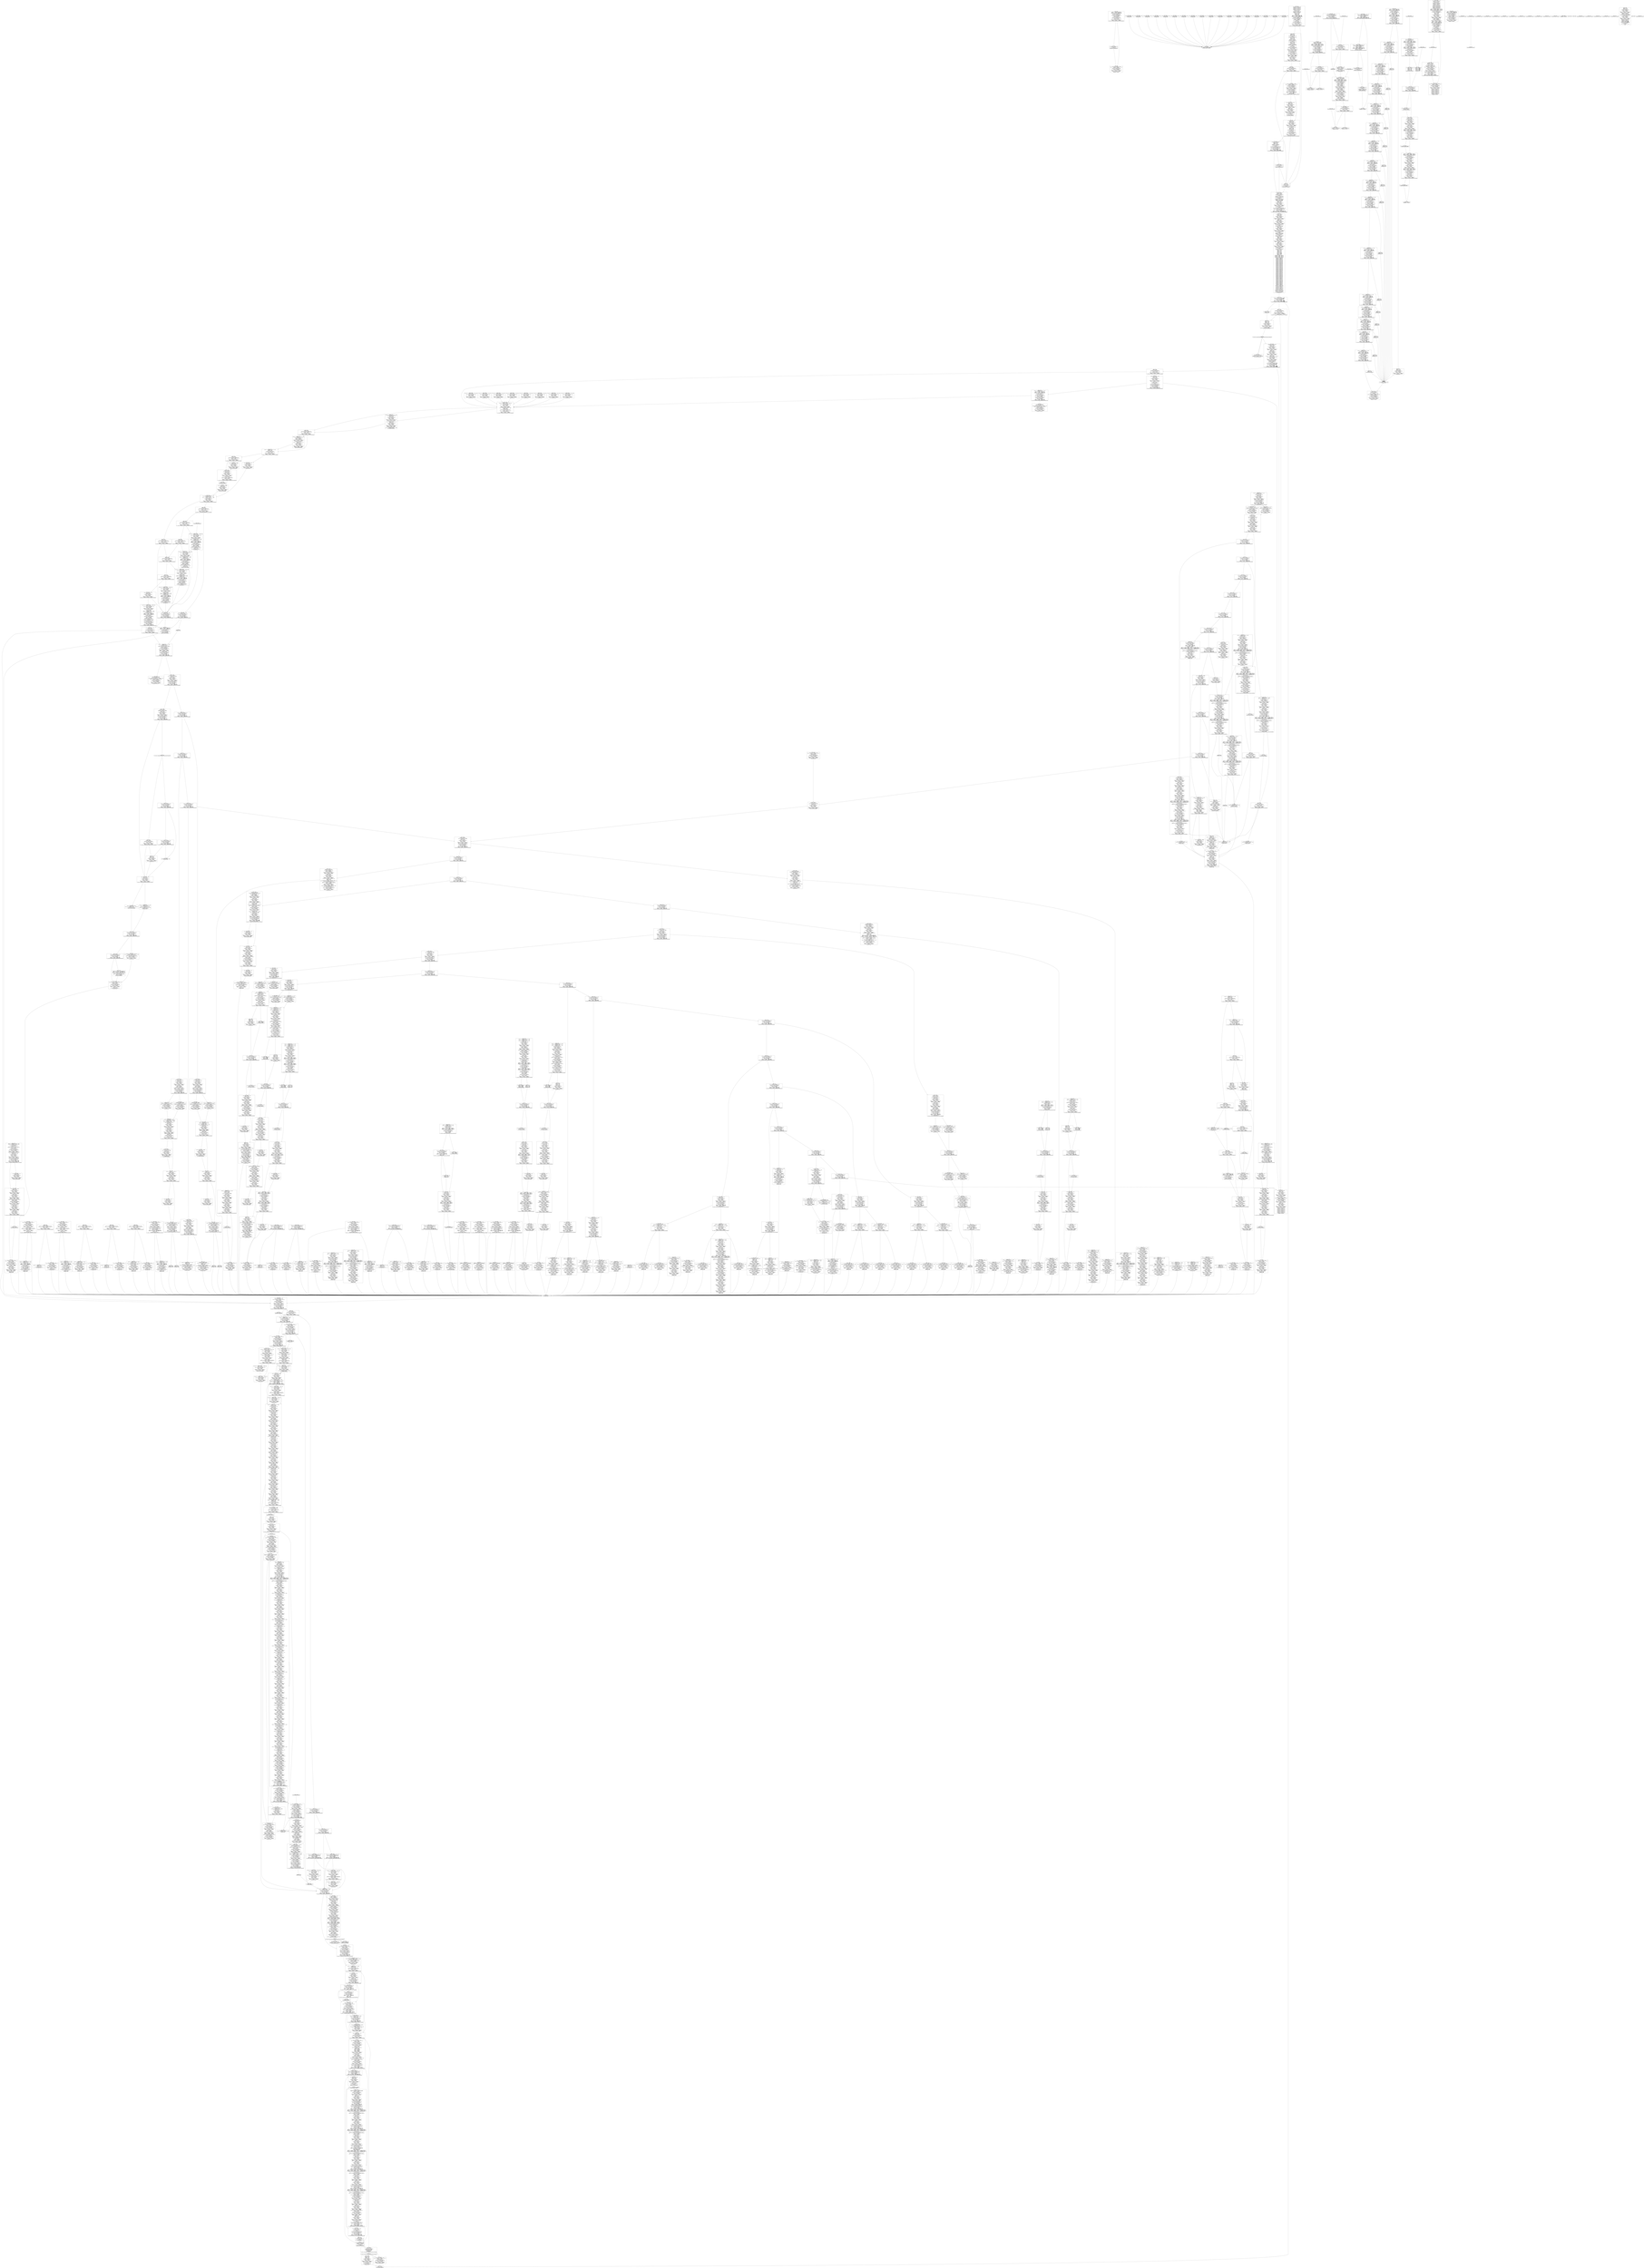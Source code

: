 digraph Program0x7fc4d0082970 {
basicBlock0x7fc4d0006ce0 [shape=box,label="Address: 0x990\n<1024:0..0> = (<1004:0..63> (signed)< 0x8)\n<1024:1..1> = (<1004:0..63> (signed)<= 0x8)\n<1023:0..0> = (<1004:0..63> (unsigned)< 0x8)\n<1024:2..2> = (<1004:0..63> (unsigned)<= 0x8)\n<1004:0..63> = (<1004:0..63> - 0x8)\n<1023:2..2> = intrinsic(0)\n<1023:6..6> = (<1004:0..63> == 0x0)\n<1023:7..7> = (<1004:0..63> (signed)< 0x0)\n<1023:11..11> = intrinsic(0)\n<1023:4..4> = intrinsic(0)\n<1000:0..63> = [(0x99b + 0x2031ed)]\n<1023:0..0> = 0x0\n<1023:2..2> = intrinsic(0)\n<1023:6..6> = (<1000:0..63> == 0x0)\n<1023:7..7> = (<1000:0..63> (signed)< 0x0)\n<1023:11..11> = 0x0\n<1023:4..4> = intrinsic(1)\n<1024:0..0> = ~(<1023:7..7> == <1023:11..11>)\n<1024:1..1> = (<1024:0..0> | <1023:6..6>)\n<1024:2..2> = (<1023:0..0> | <1023:6..6>)\nif <1023:6..6> goto address 0x9a5 else goto basic block 0x7fc4d0006070\n"];
basicBlock0x7fc4d0006070 [shape=box,label="Address: 0x9a0\n<1004:0..63> = (<1004:0..63> - 0x8)\n[<1004:0..63>] = 0x9a5\ncall 0xa50\n<1004:0..63> = (<1004:0..63> + 0x8)\ngoto basic block 0x7fc4d034b750\n"];
basicBlock0x7fc4d00833d0 [shape=box,label="Address: 0x9b0\n<1004:0..63> = (<1004:0..63> - 0x8)\n[<1004:0..63>] = [(0x9b6 + 0x203202)]\ngoto address [(0x9bc + 0x203204)]\n"];
basicBlock0x7fc4d0085c70 [shape=box,label="Address: 0xb12\n<1006:0..31> = 0x10002\n<1006:32..63> = 0x0\n<1007:0..31> = 0x1\n<1007:32..63> = 0x0\n<1004:0..63> = (<1004:0..63> - 0x8)\n[<1004:0..63>] = 0xb21\ncall 0xa30\n<1004:0..63> = (<1004:0..63> + 0x8)\n<1006:0..31> = 0x5a00\n<1006:32..63> = 0x0\n<1007:0..31> = 0x1\n<1007:32..63> = 0x0\n<1005:0..63> = <1000:0..63>\n[<1001:0..63>] = <1000:0..63>\n<1004:0..63> = (<1004:0..63> - 0x8)\n[<1004:0..63>] = 0xb36\ncall 0xa30\n<1004:0..63> = (<1004:0..63> + 0x8)\n<1006:0..31> = 0x10000\n<1006:32..63> = 0x0\n<1007:0..31> = 0x1\n<1007:32..63> = 0x0\n<1014:0..63> = <1000:0..63>\n[(<1001:0..63> + 0x20)] = <1000:0..63>\n<1004:0..63> = (<1004:0..63> - 0x8)\n[<1004:0..63>] = 0xb4c\ncall 0xa30\n<1004:0..63> = (<1004:0..63> + 0x8)\n<1023:0..0> = 0x0\n<1023:2..2> = intrinsic(0)\n<1023:6..6> = (<1005:0..63> == 0x0)\n<1023:7..7> = (<1005:0..63> (signed)< 0x0)\n<1023:11..11> = 0x0\n<1023:4..4> = intrinsic(1)\n<1024:0..0> = ~(<1023:7..7> == <1023:11..11>)\n<1024:1..1> = (<1024:0..0> | <1023:6..6>)\n<1024:2..2> = (<1023:0..0> | <1023:6..6>)\n<1003:0..63> = <1000:0..63>\n[(<1001:0..63> + 0x18)] = <1000:0..63>\n<1002:0..7> = zero_extend <1023:6..6>\n<1023:0..0> = 0x0\n<1023:2..2> = intrinsic(0)\n<1023:6..6> = (<1014:0..63> == 0x0)\n<1023:7..7> = (<1014:0..63> (signed)< 0x0)\n<1023:11..11> = 0x0\n<1023:4..4> = intrinsic(1)\n<1024:0..0> = ~(<1023:7..7> == <1023:11..11>)\n<1024:1..1> = (<1024:0..0> | <1023:6..6>)\n<1024:2..2> = (<1023:0..0> | <1023:6..6>)\n<1000:0..7> = zero_extend <1023:6..6>\n<1002:0..7> = (<1002:0..7> | <1000:0..7>)\n<1023:0..0> = 0x0\n<1023:2..2> = intrinsic(0)\n<1023:6..6> = (<1002:0..7> == 0x0)\n<1023:7..7> = intrinsic(0)\n<1023:11..11> = 0x0\n<1023:4..4> = intrinsic(1)\n<1024:0..0> = ~(<1023:7..7> == <1023:11..11>)\n<1024:1..1> = (<1024:0..0> | <1023:6..6>)\n<1024:2..2> = (<1023:0..0> | <1023:6..6>)\nif ~<1023:6..6> goto address 0xbe1 else goto basic block 0x7fc4d0086d30\n"];
basicBlock0x7fc4d0086d30 [shape=box,label="Address: 0xb63\n<1023:0..0> = 0x0\n<1023:2..2> = intrinsic(0)\n<1023:6..6> = (<1003:0..63> == 0x0)\n<1023:7..7> = (<1003:0..63> (signed)< 0x0)\n<1023:11..11> = 0x0\n<1023:4..4> = intrinsic(1)\n<1024:0..0> = ~(<1023:7..7> == <1023:11..11>)\n<1024:1..1> = (<1024:0..0> | <1023:6..6>)\n<1024:2..2> = (<1023:0..0> | <1023:6..6>)\nif <1023:6..6> goto address 0xbe1 else goto basic block 0x7fc4d00870d0\n"];
basicBlock0x7fc4d00870d0 [shape=box,label="Address: 0xb68\n<1031:0..63> = (<1005:0..63> + 0xfe00)\n<1023:0..0> = (<1031:0..63> (unsigned)< <1005:0..63>)\n<1005:0..63> = <1031:0..63>\n<1023:2..2> = intrinsic(0)\n<1023:6..6> = (<1005:0..63> == 0x0)\n<1023:7..7> = (<1005:0..63> (signed)< 0x0)\n<1023:11..11> = intrinsic(0)\n<1023:4..4> = intrinsic(0)\n<1024:0..0> = ~(<1023:7..7> == <1023:11..11>)\n<1024:1..1> = (<1024:0..0> | <1023:6..6>)\n<1024:2..2> = (<1023:0..0> | <1023:6..6>)\n<1023:0..0> = (<1013:0..31> (unsigned)< 0x1)\n<1023:2..2> = intrinsic(0)\n<1023:6..6> = (<1013:0..31> == 0x1)\n<1023:7..7> = (<1013:0..31> (signed)< 0x1)\n<1023:11..11> = intrinsic(0)\n<1023:4..4> = intrinsic(0)\n<1024:0..0> = (<1013:0..31> (signed)< 0x1)\n<1024:1..1> = (<1013:0..31> (signed)<= 0x1)\n<1024:2..2> = (<1013:0..31> (unsigned)<= 0x1)\n<1014:0..31> = 0xffffffff\n<1014:32..63> = 0x0\n[(<1001:0..63> + 0x8)] = <1005:0..63>\nif <1024:1..1> goto address 0xb90 else goto basic block 0x7fc4d0087880\n"];
basicBlock0x7fc4d0087880 [shape=box,label="Address: 0xb7f\n<1007:0..63> = [(<1012:0..63> + 0x8)]\n<1003:0..31> = 0x0\n<1003:32..63> = 0x0\n<1023:0..0> = 0x0\n<1023:2..2> = intrinsic(0)\n<1023:6..6> = (<1003:0..31> == 0x0)\n<1023:7..7> = intrinsic(0)\n<1023:11..11> = 0x0\n<1023:4..4> = intrinsic(1)\n<1024:0..0> = ~(<1023:7..7> == <1023:11..11>)\n<1024:1..1> = (<1024:0..0> | <1023:6..6>)\n<1024:2..2> = (<1023:0..0> | <1023:6..6>)\n<1006:0..31> = 0x0\n<1006:32..63> = 0x0\n<1023:0..0> = 0x0\n<1023:2..2> = intrinsic(0)\n<1023:6..6> = (<1006:0..31> == 0x0)\n<1023:7..7> = intrinsic(0)\n<1023:11..11> = 0x0\n<1023:4..4> = intrinsic(1)\n<1024:0..0> = ~(<1023:7..7> == <1023:11..11>)\n<1024:1..1> = (<1024:0..0> | <1023:6..6>)\n<1024:2..2> = (<1023:0..0> | <1023:6..6>)\n<1004:0..63> = (<1004:0..63> - 0x8)\n[<1004:0..63>] = 0xb8d\ncall 0xa60\n<1004:0..63> = (<1004:0..63> + 0x8)\n<1014:0..31> = <1000:0..31>\n<1014:32..63> = 0x0\ngoto basic block 0x7fc4d034def0\n"];
basicBlock0x7fc4d0088a30 [shape=box,label="Address: 0xbb5\n<1000:0..63> = [(0xbbc + 0x202fc4)]\n<1003:0..31> = 0x8000\n<1003:32..63> = 0x0\n<1006:0..31> = 0x1\n<1006:32..63> = 0x0\n<1007:0..63> = <1005:0..63>\n<1002:0..63> = [<1000:0..63>]\n<1004:0..63> = (<1004:0..63> - 0x8)\n[<1004:0..63>] = 0xbd1\ncall 0x9e0\n<1004:0..63> = (<1004:0..63> + 0x8)\n<1023:0..0> = (<1000:0..63> (unsigned)< 0x8000)\n<1023:2..2> = intrinsic(0)\n<1023:6..6> = (<1000:0..63> == 0x8000)\n<1023:7..7> = (<1000:0..63> (signed)< 0x8000)\n<1023:11..11> = intrinsic(0)\n<1023:4..4> = intrinsic(0)\n<1024:0..0> = (<1000:0..63> (signed)< 0x8000)\n<1024:1..1> = (<1000:0..63> (signed)<= 0x8000)\n<1024:2..2> = (<1000:0..63> (unsigned)<= 0x8000)\nif <1023:6..6> goto address 0xbeb else goto basic block 0x7fc4d0089050\n"];
basicBlock0x7fc4d0089050 [shape=box,label="Address: 0xbd9\n<1007:0..63> = <1005:0..63>\n<1004:0..63> = (<1004:0..63> - 0x8)\n[<1004:0..63>] = 0xbe1\ncall 0x9c0\n<1004:0..63> = (<1004:0..63> + 0x8)\ngoto basic block 0x7fc4d034f730\n"];
basicBlock0x7fc4d0089f80 [shape=box,label="Address: 0xc36\n<1007:0..63> = <1005:0..63>\n<1012:0..31> = 0x0\n<1012:32..63> = 0x0\n<1023:0..0> = 0x0\n<1023:2..2> = intrinsic(0)\n<1023:6..6> = (<1012:0..31> == 0x0)\n<1023:7..7> = intrinsic(0)\n<1023:11..11> = 0x0\n<1023:4..4> = intrinsic(1)\n<1024:0..0> = ~(<1023:7..7> == <1023:11..11>)\n<1024:1..1> = (<1024:0..0> | <1023:6..6>)\n<1024:2..2> = (<1023:0..0> | <1023:6..6>)\n<1005:0..31> = 0x0\n<1005:32..63> = 0x0\n<1023:0..0> = 0x0\n<1023:2..2> = intrinsic(0)\n<1023:6..6> = (<1005:0..31> == 0x0)\n<1023:7..7> = intrinsic(0)\n<1023:11..11> = 0x0\n<1023:4..4> = intrinsic(1)\n<1024:0..0> = ~(<1023:7..7> == <1023:11..11>)\n<1024:1..1> = (<1024:0..0> | <1023:6..6>)\n<1024:2..2> = (<1023:0..0> | <1023:6..6>)\n<1004:0..63> = (<1004:0..63> - 0x8)\n[<1004:0..63>] = 0xc43\ncall 0x9c0\n<1004:0..63> = (<1004:0..63> + 0x8)\n<1007:0..63> = (0xc4a + 0x26d8)\n<1000:0..31> = 0x0\n<1000:32..63> = 0x0\n<1023:0..0> = 0x0\n<1023:2..2> = intrinsic(0)\n<1023:6..6> = (<1000:0..31> == 0x0)\n<1023:7..7> = intrinsic(0)\n<1023:11..11> = 0x0\n<1023:4..4> = intrinsic(1)\n<1024:0..0> = ~(<1023:7..7> == <1023:11..11>)\n<1024:1..1> = (<1024:0..0> | <1023:6..6>)\n<1024:2..2> = (<1023:0..0> | <1023:6..6>)\n<1004:0..63> = (<1004:0..63> - 0x8)\n[<1004:0..63>] = 0xc51\ncall 0x9f0\n<1004:0..63> = (<1004:0..63> + 0x8)\n<1000:0..63> = [(0xc58 + 0x202f20)]\n<1007:0..63> = [<1000:0..63>]\n<1004:0..63> = (<1004:0..63> - 0x8)\n[<1004:0..63>] = 0xc60\ncall 0xa90\n<1004:0..63> = (<1004:0..63> + 0x8)\n<1000:0..63> = [(0xc67 + 0x202f11)]\n<1002:0..31> = 0x6400\n<1002:32..63> = 0x0\n<1003:0..31> = 0x0\n<1003:32..63> = 0x0\n<1023:0..0> = 0x0\n<1023:2..2> = intrinsic(0)\n<1023:6..6> = (<1003:0..31> == 0x0)\n<1023:7..7> = intrinsic(0)\n<1023:11..11> = 0x0\n<1023:4..4> = intrinsic(1)\n<1024:0..0> = ~(<1023:7..7> == <1023:11..11>)\n<1024:1..1> = (<1024:0..0> | <1023:6..6>)\n<1024:2..2> = (<1023:0..0> | <1023:6..6>)\n<1006:0..31> = 0x0\n<1006:32..63> = 0x0\n<1023:0..0> = 0x0\n<1023:2..2> = intrinsic(0)\n<1023:6..6> = (<1006:0..31> == 0x0)\n<1023:7..7> = intrinsic(0)\n<1023:11..11> = 0x0\n<1023:4..4> = intrinsic(1)\n<1024:0..0> = ~(<1023:7..7> == <1023:11..11>)\n<1024:1..1> = (<1024:0..0> | <1023:6..6>)\n<1024:2..2> = (<1023:0..0> | <1023:6..6>)\n<1007:0..63> = [<1000:0..63>]\n<1004:0..63> = (<1004:0..63> - 0x8)\n[<1004:0..63>] = 0xc78\ncall 0xaa0\n<1004:0..63> = (<1004:0..63> + 0x8)\n<1000:0..63> = [<1001:0..63>]\n<1003:0..31> = 0x1b0\n<1003:32..63> = 0x0\n<1002:0..31> = 0x13\n<1002:32..63> = 0x0\n<1006:0..31> = 0xd8\n<1006:32..63> = 0x0\n<1007:0..31> = 0x14d\n<1007:32..63> = 0x0\n<1008:0..31> = 0xfffffffe\n<1008:32..63> = 0x0\n<1009:0..31> = 0x100\n<1009:32..63> = 0x0\n[(<1001:0..63> + 0x36)] = <1003:0..15>\n[(<1001:0..63> + 0x38)] = <1002:0..15>\n[(<1001:0..63> + 0x3a)] = <1006:0..15>\n[(<1001:0..63> + 0x3c)] = <1007:0..15>\n[(<1001:0..63> + 0x3e)] = <1008:0..15>\n[(<1001:0..63> + 0x40)] = <1009:0..15>\n[(<1000:0..63> + 0xff05)] = 0x0\n<1000:0..63> = [<1001:0..63>]\n[(<1000:0..63> + 0xff06)] = 0x0\n<1000:0..63> = [<1001:0..63>]\n[(<1000:0..63> + 0xff07)] = 0x0\n<1000:0..63> = [<1001:0..63>]\n[(<1000:0..63> + 0xff10)] = 0x80\n<1000:0..63> = [<1001:0..63>]\n[(<1000:0..63> + 0xff11)] = 0xbf\n<1000:0..63> = [<1001:0..63>]\n[(<1000:0..63> + 0xff12)] = 0xf3\n<1000:0..63> = [<1001:0..63>]\n[(<1000:0..63> + 0xff14)] = 0xbf\n<1000:0..63> = [<1001:0..63>]\n[(<1000:0..63> + 0xff16)] = 0x3f\n<1000:0..63> = [<1001:0..63>]\n[(<1000:0..63> + 0xff17)] = 0x0\n<1000:0..63> = [<1001:0..63>]\n[(<1000:0..63> + 0xff19)] = 0xbf\n<1000:0..63> = [<1001:0..63>]\n[(<1000:0..63> + 0xff1a)] = 0x7f\n<1000:0..63> = [<1001:0..63>]\n[(<1000:0..63> + 0xff1b)] = 0xff\n<1000:0..63> = [<1001:0..63>]\n[(<1000:0..63> + 0xff1c)] = 0x9f\n<1000:0..63> = [<1001:0..63>]\n[(<1000:0..63> + 0xff1d)] = 0xbf\n<1000:0..63> = [<1001:0..63>]\n[(<1000:0..63> + 0xff20)] = 0xff\n<1000:0..63> = [<1001:0..63>]\n[(<1000:0..63> + 0xff21)] = 0x0\n<1000:0..63> = [<1001:0..63>]\n[(<1000:0..63> + 0xff22)] = 0x0\n<1000:0..63> = [<1001:0..63>]\n[(<1000:0..63> + 0xff23)] = 0xbf\n<1000:0..63> = [<1001:0..63>]\n[(<1000:0..63> + 0xff24)] = 0x77\n<1000:0..63> = [<1001:0..63>]\n[(<1000:0..63> + 0xff25)] = 0xf3\n<1000:0..63> = [<1001:0..63>]\n[(<1000:0..63> + 0xff26)] = 0xf1\n<1000:0..63> = [<1001:0..63>]\n[(<1000:0..63> + 0xff40)] = 0x90\n<1000:0..63> = [<1001:0..63>]\n[(<1000:0..63> + 0xff42)] = 0x0\n<1000:0..63> = [<1001:0..63>]\n[(<1000:0..63> + 0xff43)] = 0x0\n<1000:0..63> = [<1001:0..63>]\n[(<1000:0..63> + 0xff45)] = 0x0\n<1000:0..63> = [<1001:0..63>]\n[(<1000:0..63> + 0xff47)] = 0xfc\n<1000:0..63> = [<1001:0..63>]\n[(<1000:0..63> + 0xff48)] = 0xff\n<1000:0..63> = [<1001:0..63>]\n[(<1000:0..63> + 0xff49)] = 0xff\n<1000:0..63> = [<1001:0..63>]\n[(<1000:0..63> + 0xff4a)] = 0x0\n<1000:0..63> = [<1001:0..63>]\n[(<1000:0..63> + 0xff4b)] = 0x0\n<1000:0..63> = [<1001:0..63>]\n[(<1000:0..63> + 0xffff)] = 0x0\n<1000:0..63> = [<1001:0..63>]\n[(<1000:0..63> + 0xff46)] = 0xff\n<1000:0..63> = (<1004:0..63> + 0x38)\n[(<1001:0..63> + 0x50)] = 0x0\n[(<1001:0..63> + 0x58)] = 0x0\n[(<1001:0..63> + 0x5c)] = 0x0\n[<1004:0..63>] = <1000:0..63>\n<1000:0..63> = (<1004:0..63> + 0x28)\n[(<1001:0..63> + 0x60)] = 0x0\n[(<1001:0..63> + 0x54)] = 0x0\n[(<1001:0..63> + 0x34)] = 0x0\n[(<1004:0..63> + 0x8)] = <1000:0..63>\n<1000:0..63> = (<1004:0..63> + 0x27)\n[(<1001:0..63> + 0x44)] = 0x0\n[(<1001:0..63> + 0x48)] = 0x41000000\n[(<1001:0..63> + 0x4c)] = 0x0\n[(<1004:0..63> + 0x10)] = <1000:0..63>\ngoto address 0x1025\n"];
basicBlock0x7fc4d008d5e0 [shape=box,label="Address: 0xe5f\n<1023:0..0> = 0x0\n<1023:2..2> = intrinsic(0)\n<1023:6..6> = ((<1002:0..7> & 0x1) == 0x0)\n<1023:7..7> = ((<1002:0..7> & 0x1) (signed)< 0x0)\n<1023:11..11> = 0x0\n<1023:4..4> = intrinsic(1)\n<1024:0..0> = ~(<1023:7..7> == <1023:11..11>)\n<1024:1..1> = (<1024:0..0> | <1023:6..6>)\n<1024:2..2> = (<1023:0..0> | <1023:6..6>)\nif ~<1023:6..6> goto address 0x11b0 else goto basic block 0x7fc4d008d980\n"];
basicBlock0x7fc4d008d980 [shape=box,label="Address: 0xe68\n<1023:0..0> = 0x0\n<1023:2..2> = intrinsic(0)\n<1023:6..6> = ((<1002:0..7> & 0x2) == 0x0)\n<1023:7..7> = ((<1002:0..7> & 0x2) (signed)< 0x0)\n<1023:11..11> = 0x0\n<1023:4..4> = intrinsic(1)\n<1024:0..0> = ~(<1023:7..7> == <1023:11..11>)\n<1024:1..1> = (<1024:0..0> | <1023:6..6>)\n<1024:2..2> = (<1023:0..0> | <1023:6..6>)\nif <1023:6..6> goto address 0x111c else goto basic block 0x7fc4d008dd20\n"];
basicBlock0x7fc4d008dd20 [shape=box,label="Address: 0xe71\n[(<1007:0..63> + 0xff0f)] = ([(<1007:0..63> + 0xff0f)] & 0xfd)\n<1023:0..0> = 0x0\n<1023:2..2> = intrinsic(0)\n<1023:6..6> = ([(<1007:0..63> + 0xff0f)] == 0x0)\n<1023:7..7> = intrinsic(0)\n<1023:11..11> = 0x0\n<1023:4..4> = intrinsic(1)\n<1024:0..0> = ~(<1023:7..7> == <1023:11..11>)\n<1024:1..1> = (<1024:0..0> | <1023:6..6>)\n<1024:2..2> = (<1023:0..0> | <1023:6..6>)\n[(<1001:0..63> + 0x42)] = 0x0\n<1000:0..31> = zero_extend [(<1001:0..63> + 0x3e)]\n<1000:32..63> = 0x0\n<1002:0..31> = zero_extend [(<1001:0..63> + 0x40)]\n<1002:32..63> = 0x0\n<1007:0..63> = [<1001:0..63>]\n<1024:0..0> = (<1000:0..31> (signed)< 0x2)\n<1024:1..1> = (<1000:0..31> (signed)<= 0x2)\n<1023:0..0> = (<1000:0..31> (unsigned)< 0x2)\n<1024:2..2> = (<1000:0..31> (unsigned)<= 0x2)\n<1000:0..31> = (<1000:0..31> - 0x2)\n<1000:32..63> = 0x0\n<1023:2..2> = intrinsic(0)\n<1023:6..6> = (<1000:0..31> == 0x0)\n<1023:7..7> = (<1000:0..31> (signed)< 0x0)\n<1023:11..11> = intrinsic(0)\n<1023:4..4> = intrinsic(0)\n<1003:0..63> = <1007:0..63>\n[(<1001:0..63> + 0x3e)] = <1000:0..15>\n<1000:0..31> = zero_extend <1000:0..15>\n<1000:32..63> = 0x0\n[(<1007:0..63> + <1000:0..63>)] = <1002:0..15>\n<1000:0..31> = 0x48\n<1000:32..63> = 0x0\n[(<1001:0..63> + 0x40)] = <1000:0..15>\ngoto basic block 0x7fc4d034a800\n"];
basicBlock0x7fc4d008ea70 [shape=box,label="Address: 0xead\n<1024:0..0> = (<1000:0..31> (signed)< 0x1)\n<1024:1..1> = (<1000:0..31> (signed)<= 0x1)\n<1023:0..0> = (<1000:0..31> (unsigned)< 0x1)\n<1024:2..2> = (<1000:0..31> (unsigned)<= 0x1)\n<1000:0..31> = (<1000:0..31> - 0x1)\n<1000:32..63> = 0x0\n<1023:2..2> = intrinsic(0)\n<1023:6..6> = (<1000:0..31> == 0x0)\n<1023:7..7> = (<1000:0..31> (signed)< 0x0)\n<1023:11..11> = intrinsic(0)\n<1023:4..4> = intrinsic(0)\n[(<1001:0..63> + 0x54)] = <1000:0..31>\ngoto basic block 0x7fc4d03605b0\n"];
basicBlock0x7fc4d008f590 [shape=box,label="Address: 0xec5\n<1023:0..0> = 0x0\n<1023:2..2> = intrinsic(0)\n<1023:6..6> = (<1000:0..31> == 0x0)\n<1023:7..7> = (<1000:0..31> (signed)< 0x0)\n<1023:11..11> = 0x0\n<1023:4..4> = intrinsic(1)\n<1024:0..0> = ~(<1023:7..7> == <1023:11..11>)\n<1024:1..1> = (<1024:0..0> | <1023:6..6>)\n<1024:2..2> = (<1023:0..0> | <1023:6..6>)\nif <1023:6..6> goto address 0x1234 else goto basic block 0x7fc4d008f930\n"];
basicBlock0x7fc4d008f930 [shape=box,label="Address: 0xecd\n<1023:0..0> = (<1000:0..31> (unsigned)< 0x13)\n<1023:2..2> = intrinsic(0)\n<1023:6..6> = (<1000:0..31> == 0x13)\n<1023:7..7> = (<1000:0..31> (signed)< 0x13)\n<1023:11..11> = intrinsic(0)\n<1023:4..4> = intrinsic(0)\n<1024:0..0> = (<1000:0..31> (signed)< 0x13)\n<1024:1..1> = (<1000:0..31> (signed)<= 0x13)\n<1024:2..2> = (<1000:0..31> (unsigned)<= 0x13)\nif ~<1023:6..6> goto address 0x1627 else goto basic block 0x7fc4d008fcd0\n"];
basicBlock0x7fc4d008fcd0 [shape=box,label="Address: 0xed6\n<1023:0..0> = ([(<1003:0..63> + 0xff44)] (unsigned)< 0x8f)\n<1023:2..2> = intrinsic(0)\n<1023:6..6> = ([(<1003:0..63> + 0xff44)] == 0x8f)\n<1023:7..7> = ([(<1003:0..63> + 0xff44)] (signed)< 0x8f)\n<1023:11..11> = intrinsic(0)\n<1023:4..4> = intrinsic(0)\n<1024:0..0> = ([(<1003:0..63> + 0xff44)] (signed)< 0x8f)\n<1024:1..1> = ([(<1003:0..63> + 0xff44)] (signed)<= 0x8f)\n<1024:2..2> = ([(<1003:0..63> + 0xff44)] (unsigned)<= 0x8f)\nif <1024:2..2> goto address 0x1767 else goto basic block 0x7fc4d0090070\n"];
basicBlock0x7fc4d0090070 [shape=box,label="Address: 0xee3\n<1002:0..31> = zero_extend [(<1003:0..63> + 0xff46)]\n<1002:32..63> = 0x0\n<1023:0..0> = (<1002:0..7> (unsigned)< 0xff)\n<1023:2..2> = intrinsic(0)\n<1023:6..6> = (<1002:0..7> == 0xff)\n<1023:7..7> = (<1002:0..7> (signed)< 0xff)\n<1023:11..11> = intrinsic(0)\n<1023:4..4> = intrinsic(0)\n<1024:0..0> = (<1002:0..7> (signed)< 0xff)\n<1024:1..1> = (<1002:0..7> (signed)<= 0xff)\n<1024:2..2> = (<1002:0..7> (unsigned)<= 0xff)\nif <1023:6..6> goto address 0xf42 else goto basic block 0x7fc4d00904f0\n"];
basicBlock0x7fc4d00904f0 [shape=box,label="Address: 0xeef\n<1002:0..63> = (<1002:0..63> << 0x8)\n<1023:0..0> = intrinsic(0)\n<1023:7..7> = intrinsic(1)\n<1023:6..6> = (<1002:0..63> == 0x0)\n<1023:2..2> = intrinsic(0)\n<1024:0..0> = ~(<1023:7..7> == <1023:11..11>)\n<1024:1..1> = (<1024:0..0> | <1023:6..6>)\n<1024:2..2> = (<1023:0..0> | <1023:6..6>)\n<1000:0..63> = [(<1001:0..63> + 0x8)]\n<1006:0..63> = <1002:0..63>\n<1006:0..31> = (<1006:0..31> & 0xff00)\n<1006:32..63> = 0x0\n<1023:0..0> = 0x0\n<1023:2..2> = intrinsic(0)\n<1023:6..6> = (<1006:0..31> == 0x0)\n<1023:7..7> = intrinsic(0)\n<1023:11..11> = 0x0\n<1023:4..4> = intrinsic(1)\n<1024:0..0> = ~(<1023:7..7> == <1023:11..11>)\n<1024:1..1> = (<1024:0..0> | <1023:6..6>)\n<1024:2..2> = (<1023:0..0> | <1023:6..6>)\n<1031:0..63> = (<1003:0..63> + <1006:0..63>)\n<1023:0..0> = (<1031:0..63> (unsigned)< <1003:0..63>)\n<1003:0..63> = <1031:0..63>\n<1023:2..2> = intrinsic(0)\n<1023:6..6> = (<1003:0..63> == 0x0)\n<1023:7..7> = (<1003:0..63> (signed)< 0x0)\n<1023:11..11> = intrinsic(0)\n<1023:4..4> = intrinsic(0)\n<1024:0..0> = ~(<1023:7..7> == <1023:11..11>)\n<1024:1..1> = (<1024:0..0> | <1023:6..6>)\n<1024:2..2> = (<1023:0..0> | <1023:6..6>)\n<1007:0..63> = (<1000:0..63> + 0x8)\n<1002:0..63> = [<1003:0..63>]\n<1006:0..63> = <1003:0..63>\n<1007:0..63> = (<1007:0..63> & 0xfffffffffffffff8)\n<1023:0..0> = 0x0\n<1023:2..2> = intrinsic(0)\n<1023:6..6> = (<1007:0..63> == 0x0)\n<1023:7..7> = intrinsic(0)\n<1023:11..11> = 0x0\n<1023:4..4> = intrinsic(1)\n<1024:0..0> = ~(<1023:7..7> == <1023:11..11>)\n<1024:1..1> = (<1024:0..0> | <1023:6..6>)\n<1024:2..2> = (<1023:0..0> | <1023:6..6>)\n[<1000:0..63>] = <1002:0..63>\n<1002:0..63> = [(<1003:0..63> + 0x98)]\n[(<1000:0..63> + 0x98)] = <1002:0..63>\n<1024:0..0> = (<1000:0..63> (signed)< <1007:0..63>)\n<1024:1..1> = (<1000:0..63> (signed)<= <1007:0..63>)\n<1023:0..0> = (<1000:0..63> (unsigned)< <1007:0..63>)\n<1024:2..2> = (<1000:0..63> (unsigned)<= <1007:0..63>)\n<1000:0..63> = (<1000:0..63> - <1007:0..63>)\n<1023:2..2> = intrinsic(0)\n<1023:6..6> = (<1000:0..63> == 0x0)\n<1023:7..7> = (<1000:0..63> (signed)< 0x0)\n<1023:11..11> = intrinsic(0)\n<1023:4..4> = intrinsic(0)\n<1024:0..0> = (<1006:0..63> (signed)< <1000:0..63>)\n<1024:1..1> = (<1006:0..63> (signed)<= <1000:0..63>)\n<1023:0..0> = (<1006:0..63> (unsigned)< <1000:0..63>)\n<1024:2..2> = (<1006:0..63> (unsigned)<= <1000:0..63>)\n<1006:0..63> = (<1006:0..63> - <1000:0..63>)\n<1023:2..2> = intrinsic(0)\n<1023:6..6> = (<1006:0..63> == 0x0)\n<1023:7..7> = (<1006:0..63> (signed)< 0x0)\n<1023:11..11> = intrinsic(0)\n<1023:4..4> = intrinsic(0)\n<1031:0..31> = (<1000:0..31> + 0xa0)\n<1023:0..0> = (<1031:0..31> (unsigned)< <1000:0..31>)\n<1000:0..31> = <1031:0..31>\n<1000:32..63> = 0x0\n<1023:2..2> = intrinsic(0)\n<1023:6..6> = (<1000:0..31> == 0x0)\n<1023:7..7> = (<1000:0..31> (signed)< 0x0)\n<1023:11..11> = intrinsic(0)\n<1023:4..4> = intrinsic(0)\n<1024:0..0> = ~(<1023:7..7> == <1023:11..11>)\n<1024:1..1> = (<1024:0..0> | <1023:6..6>)\n<1024:2..2> = (<1023:0..0> | <1023:6..6>)\n<1000:0..31> = (<1000:0..31> >>> 0x3)\n<1000:32..63> = 0x0\n<1023:0..0> = intrinsic(0)\n<1023:7..7> = intrinsic(1)\n<1023:6..6> = (<1000:0..31> == 0x0)\n<1023:2..2> = intrinsic(0)\n<1024:0..0> = ~(<1023:7..7> == <1023:11..11>)\n<1024:1..1> = (<1024:0..0> | <1023:6..6>)\n<1024:2..2> = (<1023:0..0> | <1023:6..6>)\n<1002:0..31> = <1000:0..31>\n<1002:32..63> = 0x0\n<1031:0..63> = (0x8 - (0x10 * zero_extend <1023:10..10>))\ngoto basic block 0x7fc4d0092140\n"];
basicBlock0x7fc4d0092140 [shape=box,label="Address: None\nif <1002:0..63> goto basic block 0x7fc4d00921a0 else goto basic block 0x7fc4d0092270\n"];
basicBlock0x7fc4d00921a0 [shape=box,label="Address: None\n<1002:0..63> = (<1002:0..63> - 0x1)\n[<1007:0..63>] = [<1006:0..63>]\n<1007:0..63> = (<1007:0..63> + <1031:0..63>)\n<1006:0..63> = (<1006:0..63> + <1031:0..63>)\ngoto basic block 0x7fc4d0092140\n"];
basicBlock0x7fc4d0092270 [shape=box,label="Address: 0xf35\n<1000:0..63> = [<1001:0..63>]\n[(<1000:0..63> + 0xff46)] = 0xff\n<1003:0..63> = [<1001:0..63>]\ngoto basic block 0x7fc4d03489e0\n"];
basicBlock0x7fc4d0093590 [shape=box,label="Address: 0xf54\n<1000:0..31> = zero_extend [(<1003:0..63> + 0xff07)]\n<1000:32..63> = 0x0\n<1023:0..0> = 0x0\n<1023:2..2> = intrinsic(0)\n<1023:6..6> = ((<1000:0..7> & 0x4) == 0x0)\n<1023:7..7> = ((<1000:0..7> & 0x4) (signed)< 0x0)\n<1023:11..11> = 0x0\n<1023:4..4> = intrinsic(1)\n<1024:0..0> = ~(<1023:7..7> == <1023:11..11>)\n<1024:1..1> = (<1024:0..0> | <1023:6..6>)\n<1024:2..2> = (<1023:0..0> | <1023:6..6>)\nif <1023:6..6> goto address 0xfbf else goto basic block 0x7fc4d0094360\n"];
basicBlock0x7fc4d0094360 [shape=box,label="Address: 0xf5f\n<1000:0..31> = (<1000:0..31> & 0x3)\n<1000:32..63> = 0x0\n<1023:0..0> = 0x0\n<1023:2..2> = intrinsic(0)\n<1023:6..6> = (<1000:0..31> == 0x0)\n<1023:7..7> = intrinsic(0)\n<1023:11..11> = 0x0\n<1023:4..4> = intrinsic(1)\n<1024:0..0> = ~(<1023:7..7> == <1023:11..11>)\n<1024:1..1> = (<1024:0..0> | <1023:6..6>)\n<1024:2..2> = (<1023:0..0> | <1023:6..6>)\n<1002:0..31> = 0xf\n<1002:32..63> = 0x0\n<1023:0..0> = (<1000:0..7> (unsigned)< 0x2)\n<1023:2..2> = intrinsic(0)\n<1023:6..6> = (<1000:0..7> == 0x2)\n<1023:7..7> = (<1000:0..7> (signed)< 0x2)\n<1023:11..11> = intrinsic(0)\n<1023:4..4> = intrinsic(0)\n<1024:0..0> = (<1000:0..7> (signed)< 0x2)\n<1024:1..1> = (<1000:0..7> (signed)<= 0x2)\n<1024:2..2> = (<1000:0..7> (unsigned)<= 0x2)\nif <1023:6..6> goto address 0xf7d else goto basic block 0x7fc4d00959f0\n"];
basicBlock0x7fc4d00959f0 [shape=box,label="Address: 0xf6b\n<1023:0..0> = (<1000:0..7> (unsigned)< 0x3)\n<1023:2..2> = intrinsic(0)\n<1023:6..6> = (<1000:0..7> == 0x3)\n<1023:7..7> = (<1000:0..7> (signed)< 0x3)\n<1023:11..11> = intrinsic(0)\n<1023:4..4> = intrinsic(0)\n<1024:0..0> = (<1000:0..7> (signed)< 0x3)\n<1024:1..1> = (<1000:0..7> (signed)<= 0x3)\n<1024:2..2> = (<1000:0..7> (unsigned)<= 0x3)\n<1002:0..7> = 0x3d\nif <1023:6..6> goto address 0xf7d else goto basic block 0x7fc4d0096620\n"];
basicBlock0x7fc4d0096620 [shape=box,label="Address: 0xf71\n<1023:0..0> = (<1000:0..7> (unsigned)< 0x1)\n<1023:2..2> = intrinsic(0)\n<1023:6..6> = (<1000:0..7> == 0x1)\n<1023:7..7> = (<1000:0..7> (signed)< 0x1)\n<1023:11..11> = intrinsic(0)\n<1023:4..4> = intrinsic(0)\n<1024:0..0> = (<1000:0..7> (signed)< 0x1)\n<1024:1..1> = (<1000:0..7> (signed)<= 0x1)\n<1024:2..2> = (<1000:0..7> (unsigned)<= 0x1)\n<1002:0..7> = 0xf4\n<1000:0..31> = 0x4\n<1000:32..63> = 0x0\nif <1023:6..6> goto basic block 0x7fc4d0097310 else goto basic block 0x7fc4d0097370\n"];
basicBlock0x7fc4d0097310 [shape=box,label="Address: None\n<1002:0..31> = <1000:0..31>\n<1002:32..63> = 0x0\ngoto basic block 0x7fc4d0097370\n"];
basicBlock0x7fc4d0097370 [shape=box,label="Address: 0xf7d\n<1000:0..31> = [(<1001:0..63> + 0x60)]\n<1000:32..63> = 0x0\n<1031:0..31> = (<1000:0..31> + 0x1)\n<1023:0..0> = (<1031:0..31> (unsigned)< <1000:0..31>)\n<1000:0..31> = <1031:0..31>\n<1000:32..63> = 0x0\n<1023:2..2> = intrinsic(0)\n<1023:6..6> = (<1000:0..31> == 0x0)\n<1023:7..7> = (<1000:0..31> (signed)< 0x0)\n<1023:11..11> = intrinsic(0)\n<1023:4..4> = intrinsic(0)\n<1024:0..0> = ~(<1023:7..7> == <1023:11..11>)\n<1024:1..1> = (<1024:0..0> | <1023:6..6>)\n<1024:2..2> = (<1023:0..0> | <1023:6..6>)\n<1023:0..0> = (<1000:0..31> (unsigned)< <1002:0..31>)\n<1023:2..2> = intrinsic(0)\n<1023:6..6> = (<1000:0..31> == <1002:0..31>)\n<1023:7..7> = (<1000:0..31> (signed)< <1002:0..31>)\n<1023:11..11> = intrinsic(0)\n<1023:4..4> = intrinsic(0)\n<1024:0..0> = (<1000:0..31> (signed)< <1002:0..31>)\n<1024:1..1> = (<1000:0..31> (signed)<= <1002:0..31>)\n<1024:2..2> = (<1000:0..31> (unsigned)<= <1002:0..31>)\n[(<1001:0..63> + 0x60)] = <1000:0..31>\nif <1023:0..0> goto address 0xfbf else goto basic block 0x7fc4d0098f70\n"];
basicBlock0x7fc4d0098f70 [shape=box,label="Address: 0xf8a\n[(<1001:0..63> + 0x60)] = 0x0\n<1000:0..31> = zero_extend [(<1003:0..63> + 0xff05)]\n<1000:32..63> = 0x0\n<1002:0..31> = truncate (<1000:0..63> + 0x1)\n<1002:32..63> = 0x0\n<1023:0..0> = (<1000:0..7> (unsigned)< 0xff)\n<1023:2..2> = intrinsic(0)\n<1023:6..6> = (<1000:0..7> == 0xff)\n<1023:7..7> = (<1000:0..7> (signed)< 0xff)\n<1023:11..11> = intrinsic(0)\n<1023:4..4> = intrinsic(0)\n<1024:0..0> = (<1000:0..7> (signed)< 0xff)\n<1024:1..1> = (<1000:0..7> (signed)<= 0xff)\n<1024:2..2> = (<1000:0..7> (unsigned)<= 0xff)\n[(<1003:0..63> + 0xff05)] = <1002:0..7>\nif ~<1023:6..6> goto address 0xfbf else goto basic block 0x7fc4d009a0c0\n"];
basicBlock0x7fc4d009a0c0 [shape=box,label="Address: 0xfa5\n<1000:0..63> = [<1001:0..63>]\n<1003:0..31> = zero_extend [(<1000:0..63> + 0xff06)]\n<1003:32..63> = 0x0\n[(<1000:0..63> + 0xff05)] = <1003:0..7>\n<1000:0..63> = [<1001:0..63>]\n[(<1000:0..63> + 0xff0f)] = ([(<1000:0..63> + 0xff0f)] | 0x4)\n<1023:0..0> = 0x0\n<1023:2..2> = intrinsic(0)\n<1023:6..6> = ([(<1000:0..63> + 0xff0f)] == 0x0)\n<1023:7..7> = intrinsic(0)\n<1023:11..11> = 0x0\n<1023:4..4> = intrinsic(1)\n<1024:0..0> = ~(<1023:7..7> == <1023:11..11>)\n<1024:1..1> = (<1024:0..0> | <1023:6..6>)\n<1024:2..2> = (<1023:0..0> | <1023:6..6>)\ngoto basic block 0x7fc4d0359a20\n"];
basicBlock0x7fc4d009bf00 [shape=box,label="Address: 0xfc6\n<1031:0..31> = (<1012:0..31> + 0x1)\n<1023:0..0> = (<1031:0..31> (unsigned)< <1012:0..31>)\n<1012:0..31> = <1031:0..31>\n<1012:32..63> = 0x0\n<1023:2..2> = intrinsic(0)\n<1023:6..6> = (<1012:0..31> == 0x0)\n<1023:7..7> = (<1012:0..31> (signed)< 0x0)\n<1023:11..11> = intrinsic(0)\n<1023:4..4> = intrinsic(0)\n<1024:0..0> = ~(<1023:7..7> == <1023:11..11>)\n<1024:1..1> = (<1024:0..0> | <1023:6..6>)\n<1024:2..2> = (<1023:0..0> | <1023:6..6>)\n<1003:0..31> = 0xcccccccd\n<1003:32..63> = 0x0\n<1000:0..31> = <1012:0..31>\n<1000:32..63> = 0x0\n<1000:0..31> = (<1000:0..31> * <1003:0..31>)\n<1000:32..63> = 0x0\n<1003:0..31> = intrinsic(0)\n<1003:32..63> = 0x0\n<1023:0..0> = intrinsic(0)\n<1023:11..11> = intrinsic(0)\n<1023:7..7> = intrinsic(1)\n<1023:6..6> = intrinsic(1)\n<1023:4..4> = intrinsic(1)\n<1023:2..2> = intrinsic(1)\n<1024:0..0> = ~(<1023:7..7> == <1023:11..11>)\n<1024:1..1> = (<1024:0..0> | <1023:6..6>)\n<1024:2..2> = (<1023:0..0> | <1023:6..6>)\n<1000:0..31> = <1003:0..31>\n<1000:32..63> = 0x0\n<1000:0..31> = (<1000:0..31> >>> 0x3)\n<1000:32..63> = 0x0\n<1023:0..0> = intrinsic(0)\n<1023:7..7> = intrinsic(1)\n<1023:6..6> = (<1000:0..31> == 0x0)\n<1023:2..2> = intrinsic(0)\n<1024:0..0> = ~(<1023:7..7> == <1023:11..11>)\n<1024:1..1> = (<1024:0..0> | <1023:6..6>)\n<1024:2..2> = (<1023:0..0> | <1023:6..6>)\n<1000:0..31> = truncate (<1000:0..63> + (<1000:0..63> * 0x4))\n<1000:32..63> = 0x0\n<1031:0..31> = (<1000:0..31> + <1000:0..31>)\n<1023:0..0> = (<1031:0..31> (unsigned)< <1000:0..31>)\n<1000:0..31> = <1031:0..31>\n<1000:32..63> = 0x0\n<1023:2..2> = intrinsic(0)\n<1023:6..6> = (<1000:0..31> == 0x0)\n<1023:7..7> = (<1000:0..31> (signed)< 0x0)\n<1023:11..11> = intrinsic(0)\n<1023:4..4> = intrinsic(0)\n<1024:0..0> = ~(<1023:7..7> == <1023:11..11>)\n<1024:1..1> = (<1024:0..0> | <1023:6..6>)\n<1024:2..2> = (<1023:0..0> | <1023:6..6>)\n<1023:0..0> = (<1012:0..31> (unsigned)< <1000:0..31>)\n<1023:2..2> = intrinsic(0)\n<1023:6..6> = (<1012:0..31> == <1000:0..31>)\n<1023:7..7> = (<1012:0..31> (signed)< <1000:0..31>)\n<1023:11..11> = intrinsic(0)\n<1023:4..4> = intrinsic(0)\n<1024:0..0> = (<1012:0..31> (signed)< <1000:0..31>)\n<1024:1..1> = (<1012:0..31> (signed)<= <1000:0..31>)\n<1024:2..2> = (<1012:0..31> (unsigned)<= <1000:0..31>)\nif <1023:6..6> goto address 0x177d else goto basic block 0x7fc4d009fb40\n"];
basicBlock0x7fc4d009fb40 [shape=box,label="Address: 0xfe7\n<1000:0..63> = [(0xfee + 0x202b8a)]\n[(<1001:0..63> + 0x4c)] = 0x0\n<1007:0..63> = [<1000:0..63>]\n<1004:0..63> = (<1004:0..63> - 0x8)\n[<1004:0..63>] = 0xffd\ncall 0xa90\n<1004:0..63> = (<1004:0..63> + 0x8)\ngoto basic block 0x7fc4d0352020\n"];
basicBlock0x7fc4d00a0850 [shape=box,label="Address: 0x1019\nif <1023:6..6> goto address 0x1500 else goto basic block 0x7fc4d00a0b10\n"];
basicBlock0x7fc4d00a0b10 [shape=box,label="Address: 0x101f\n<1031:0..31> = (<1005:0..31> + 0x1)\n<1023:0..0> = (<1031:0..31> (unsigned)< <1005:0..31>)\n<1005:0..31> = <1031:0..31>\n<1005:32..63> = 0x0\n<1023:2..2> = intrinsic(0)\n<1023:6..6> = (<1005:0..31> == 0x0)\n<1023:7..7> = (<1005:0..31> (signed)< 0x0)\n<1023:11..11> = intrinsic(0)\n<1023:4..4> = intrinsic(0)\n<1024:0..0> = ~(<1023:7..7> == <1023:11..11>)\n<1024:1..1> = (<1024:0..0> | <1023:6..6>)\n<1024:2..2> = (<1023:0..0> | <1023:6..6>)\ngoto basic block 0x7fc4d0352360\n"];
basicBlock0x7fc4d00a2360 [shape=box,label="Address: 0x102f\n<1023:0..0> = 0x0\n<1023:2..2> = intrinsic(0)\n<1023:6..6> = (<1014:0..31> == 0x0)\n<1023:7..7> = (<1014:0..31> (signed)< 0x0)\n<1023:11..11> = 0x0\n<1023:4..4> = intrinsic(1)\n<1024:0..0> = ~(<1023:7..7> == <1023:11..11>)\n<1024:1..1> = (<1024:0..0> | <1023:6..6>)\n<1024:2..2> = (<1023:0..0> | <1023:6..6>)\n<1013:0..31> = truncate (<1014:0..63> + 0xffffffffffffffff)\n<1013:32..63> = 0x0\nif <1023:6..6> goto address 0x120b else goto basic block 0x7fc4d00a3020\n"];
basicBlock0x7fc4d00a3020 [shape=box,label="Address: 0x103c\n<1002:0..31> = 0x10\n<1002:32..63> = 0x0\n<1000:0..31> = 0x0\n<1000:32..63> = 0x0\n<1023:0..0> = 0x0\n<1023:2..2> = intrinsic(0)\n<1023:6..6> = (<1000:0..31> == 0x0)\n<1023:7..7> = intrinsic(0)\n<1023:11..11> = 0x0\n<1023:4..4> = intrinsic(1)\n<1024:0..0> = ~(<1023:7..7> == <1023:11..11>)\n<1024:1..1> = (<1024:0..0> | <1023:6..6>)\n<1024:2..2> = (<1023:0..0> | <1023:6..6>)\n<1007:0..63> = [<1004:0..63>]\n<1023:10..10> = 0x0\n<1031:0..63> = (0x8 - (0x10 * zero_extend <1023:10..10>))\ngoto basic block 0x7fc4d00a4010\n"];
basicBlock0x7fc4d00a4010 [shape=box,label="Address: None\nif <1002:0..63> goto basic block 0x7fc4d00a4070 else goto basic block 0x7fc4d00a4140\n"];
basicBlock0x7fc4d00a4070 [shape=box,label="Address: None\n<1002:0..63> = (<1002:0..63> - 0x1)\n[<1007:0..63>] = <1000:0..63>\n<1007:0..63> = (<1007:0..63> + <1031:0..63>)\n<1006:0..63> = (<1006:0..63> + <1031:0..63>)\ngoto basic block 0x7fc4d00a4010\n"];
basicBlock0x7fc4d00a4140 [shape=box,label="Address: 0x104b\n<1008:0..63> = [(<1004:0..63> + 0x8)]\n<1006:0..63> = [<1004:0..63>]\n<1002:0..31> = 0x0\n<1002:32..63> = 0x0\n<1023:0..0> = 0x0\n<1023:2..2> = intrinsic(0)\n<1023:6..6> = (<1002:0..31> == 0x0)\n<1023:7..7> = intrinsic(0)\n<1023:11..11> = 0x0\n<1023:4..4> = intrinsic(1)\n<1024:0..0> = ~(<1023:7..7> == <1023:11..11>)\n<1024:1..1> = (<1024:0..0> | <1023:6..6>)\n<1024:2..2> = (<1023:0..0> | <1023:6..6>)\n<1003:0..31> = 0x0\n<1003:32..63> = 0x0\n<1023:0..0> = 0x0\n<1023:2..2> = intrinsic(0)\n<1023:6..6> = (<1003:0..31> == 0x0)\n<1023:7..7> = intrinsic(0)\n<1023:11..11> = 0x0\n<1023:4..4> = intrinsic(1)\n<1024:0..0> = ~(<1023:7..7> == <1023:11..11>)\n<1024:1..1> = (<1024:0..0> | <1023:6..6>)\n<1024:2..2> = (<1023:0..0> | <1023:6..6>)\n<1007:0..31> = 0x1\n<1007:32..63> = 0x0\n[(<1004:0..63> + 0x38)] = ([(<1004:0..63> + 0x38)] | 0x1)\n<1023:0..0> = 0x0\n<1023:2..2> = intrinsic(0)\n<1023:6..6> = ([(<1004:0..63> + 0x38)] == 0x0)\n<1023:7..7> = intrinsic(0)\n<1023:11..11> = 0x0\n<1023:4..4> = intrinsic(1)\n<1024:0..0> = ~(<1023:7..7> == <1023:11..11>)\n<1024:1..1> = (<1024:0..0> | <1023:6..6>)\n<1024:2..2> = (<1023:0..0> | <1023:6..6>)\n[(<1004:0..63> + 0x28)] = 0x0\n[(<1004:0..63> + 0x30)] = 0x0\n<1004:0..63> = (<1004:0..63> - 0x8)\n[<1004:0..63>] = 0x107a\ncall 0xa80\n<1004:0..63> = (<1004:0..63> + 0x8)\n<1023:0..0> = (<1000:0..31> (unsigned)< 0xffffffff)\n<1023:2..2> = intrinsic(0)\n<1023:6..6> = (<1000:0..31> == 0xffffffff)\n<1023:7..7> = (<1000:0..31> (signed)< 0xffffffff)\n<1023:11..11> = intrinsic(0)\n<1023:4..4> = intrinsic(0)\n<1024:0..0> = (<1000:0..31> (signed)< 0xffffffff)\n<1024:1..1> = (<1000:0..31> (signed)<= 0xffffffff)\n<1024:2..2> = (<1000:0..31> (unsigned)<= 0xffffffff)\nif <1023:6..6> goto address 0x120b else goto basic block 0x7fc4d00a7ba0\n"];
basicBlock0x7fc4d00a7ba0 [shape=box,label="Address: 0x1083\n<1023:0..0> = 0x0\n<1023:2..2> = intrinsic(0)\n<1023:6..6> = (<1000:0..31> == 0x0)\n<1023:7..7> = (<1000:0..31> (signed)< 0x0)\n<1023:11..11> = 0x0\n<1023:4..4> = intrinsic(1)\n<1024:0..0> = ~(<1023:7..7> == <1023:11..11>)\n<1024:1..1> = (<1024:0..0> | <1023:6..6>)\n<1024:2..2> = (<1023:0..0> | <1023:6..6>)\nif ~<1023:6..6> goto address 0x11f0 else goto basic block 0x7fc4d00a86f0\n"];
basicBlock0x7fc4d00a86f0 [shape=box,label="Address: 0x108b\n<1000:0..63> = [<1001:0..63>]\n[(<1000:0..63> + 0xff00)] = ([(<1000:0..63> + 0xff00)] | 0xf)\n<1023:0..0> = 0x0\n<1023:2..2> = intrinsic(0)\n<1023:6..6> = ([(<1000:0..63> + 0xff00)] == 0x0)\n<1023:7..7> = intrinsic(0)\n<1023:11..11> = 0x0\n<1023:4..4> = intrinsic(1)\n<1024:0..0> = ~(<1023:7..7> == <1023:11..11>)\n<1024:1..1> = (<1024:0..0> | <1023:6..6>)\n<1024:2..2> = (<1023:0..0> | <1023:6..6>)\n<1002:0..63> = [<1001:0..63>]\n<1003:0..31> = zero_extend [(<1002:0..63> + 0xff00)]\n<1003:32..63> = 0x0\n<1023:0..0> = 0x0\n<1023:2..2> = intrinsic(0)\n<1023:6..6> = ((<1003:0..7> & 0x10) == 0x0)\n<1023:7..7> = ((<1003:0..7> & 0x10) (signed)< 0x0)\n<1023:11..11> = 0x0\n<1023:4..4> = intrinsic(1)\n<1024:0..0> = ~(<1023:7..7> == <1023:11..11>)\n<1024:1..1> = (<1024:0..0> | <1023:6..6>)\n<1024:2..2> = (<1023:0..0> | <1023:6..6>)\nif ~<1023:6..6> goto address 0x10bf else goto basic block 0x7fc4d00aa330\n"];
basicBlock0x7fc4d00aa330 [shape=box,label="Address: 0x10a4\n<1000:0..31> = zero_extend [(<1001:0..63> + 0x34)]\n<1000:32..63> = 0x0\n<1000:0..31> = (<1000:0..31> & 0xf)\n<1000:32..63> = 0x0\n<1023:0..0> = 0x0\n<1023:2..2> = intrinsic(0)\n<1023:6..6> = (<1000:0..31> == 0x0)\n<1023:7..7> = intrinsic(0)\n<1023:11..11> = 0x0\n<1023:4..4> = intrinsic(1)\n<1024:0..0> = ~(<1023:7..7> == <1023:11..11>)\n<1024:1..1> = (<1024:0..0> | <1023:6..6>)\n<1024:2..2> = (<1023:0..0> | <1023:6..6>)\n<1000:0..31> = ~<1000:0..31>\n<1000:32..63> = 0x0\n<1000:0..31> = (<1000:0..31> & <1003:0..31>)\n<1000:32..63> = 0x0\n<1023:0..0> = 0x0\n<1023:2..2> = intrinsic(0)\n<1023:6..6> = (<1000:0..31> == 0x0)\n<1023:7..7> = intrinsic(0)\n<1023:11..11> = 0x0\n<1023:4..4> = intrinsic(1)\n<1024:0..0> = ~(<1023:7..7> == <1023:11..11>)\n<1024:1..1> = (<1024:0..0> | <1023:6..6>)\n<1024:2..2> = (<1023:0..0> | <1023:6..6>)\n[(<1002:0..63> + 0xff00)] = <1000:0..7>\n<1002:0..63> = [<1001:0..63>]\n<1003:0..31> = zero_extend [(<1002:0..63> + 0xff00)]\n<1003:32..63> = 0x0\ngoto basic block 0x7fc4d0349250\n"];
basicBlock0x7fc4d00acb10 [shape=box,label="Address: 0x10c4\n<1000:0..31> = zero_extend [(<1001:0..63> + 0x34)]\n<1000:32..63> = 0x0\n<1000:0..7> = (<1000:0..7> >>> 0x4)\n<1023:0..0> = intrinsic(0)\n<1023:7..7> = intrinsic(1)\n<1023:6..6> = (<1000:0..7> == 0x0)\n<1023:2..2> = intrinsic(0)\n<1024:0..0> = ~(<1023:7..7> == <1023:11..11>)\n<1024:1..1> = (<1024:0..0> | <1023:6..6>)\n<1024:2..2> = (<1023:0..0> | <1023:6..6>)\n<1000:0..31> = ~<1000:0..31>\n<1000:32..63> = 0x0\n<1000:0..31> = (<1000:0..31> & <1003:0..31>)\n<1000:32..63> = 0x0\n<1023:0..0> = 0x0\n<1023:2..2> = intrinsic(0)\n<1023:6..6> = (<1000:0..31> == 0x0)\n<1023:7..7> = intrinsic(0)\n<1023:11..11> = 0x0\n<1023:4..4> = intrinsic(1)\n<1024:0..0> = ~(<1023:7..7> == <1023:11..11>)\n<1024:1..1> = (<1024:0..0> | <1023:6..6>)\n<1024:2..2> = (<1023:0..0> | <1023:6..6>)\n[(<1002:0..63> + 0xff00)] = <1000:0..7>\ngoto basic block 0x7fc4d03654b0\n"];
basicBlock0x7fc4d00aef90 [shape=box,label="Address: 0x10e1\n<1023:0..0> = 0x0\n<1023:2..2> = intrinsic(0)\n<1023:6..6> = ((<1000:0..7> & 0x40) == 0x0)\n<1023:7..7> = ((<1000:0..7> & 0x40) (signed)< 0x0)\n<1023:11..11> = 0x0\n<1023:4..4> = intrinsic(1)\n<1024:0..0> = ~(<1023:7..7> == <1023:11..11>)\n<1024:1..1> = (<1024:0..0> | <1023:6..6>)\n<1024:2..2> = (<1023:0..0> | <1023:6..6>)\nif <1023:6..6> goto address 0x10eb else goto basic block 0x7fc4d00afbc0\n"];
basicBlock0x7fc4d00afbc0 [shape=box,label="Address: 0x10e5\n<1000:0..31> = (<1000:0..31> & 0xfffffffe)\n<1000:32..63> = 0x0\n<1023:0..0> = 0x0\n<1023:2..2> = intrinsic(0)\n<1023:6..6> = (<1000:0..31> == 0x0)\n<1023:7..7> = intrinsic(0)\n<1023:11..11> = 0x0\n<1023:4..4> = intrinsic(1)\n<1024:0..0> = ~(<1023:7..7> == <1023:11..11>)\n<1024:1..1> = (<1024:0..0> | <1023:6..6>)\n<1024:2..2> = (<1023:0..0> | <1023:6..6>)\n[(<1001:0..63> + 0x42)] = <1000:0..7>\ngoto basic block 0x7fc4d034b520\n"];
basicBlock0x7fc4d00b1ef0 [shape=box,label="Address: None\n<1000:0..31> = <1003:0..31>\n<1000:32..63> = 0x0\ngoto basic block 0x7fc4d00b1f50\n"];
basicBlock0x7fc4d00b1f50 [shape=box,label="Address: 0x10f5\n<1000:0..31> = (<1000:0..31> & 0xffffff9f)\n<1000:32..63> = 0x0\n<1023:0..0> = 0x0\n<1023:2..2> = intrinsic(0)\n<1023:6..6> = (<1000:0..31> == 0x0)\n<1023:7..7> = intrinsic(0)\n<1023:11..11> = 0x0\n<1023:4..4> = intrinsic(1)\n<1024:0..0> = ~(<1023:7..7> == <1023:11..11>)\n<1024:1..1> = (<1024:0..0> | <1023:6..6>)\n<1024:2..2> = (<1023:0..0> | <1023:6..6>)\n[(<1001:0..63> + 0x42)] = <1000:0..7>\ngoto basic block 0x7fc4d034bfa0\n"];
basicBlock0x7fc4d00b3c90 [shape=box,label="Address: 0x1114\n<1023:0..0> = 0x0\n<1023:2..2> = intrinsic(0)\n<1023:6..6> = ((<1000:0..7> & 0x1) == 0x0)\n<1023:7..7> = ((<1000:0..7> & 0x1) (signed)< 0x0)\n<1023:11..11> = 0x0\n<1023:4..4> = intrinsic(1)\n<1024:0..0> = ~(<1023:7..7> == <1023:11..11>)\n<1024:1..1> = (<1024:0..0> | <1023:6..6>)\n<1024:2..2> = (<1023:0..0> | <1023:6..6>)\nif <1023:6..6> goto address 0xea1 else goto basic block 0x7fc4d00b48f0\n"];
basicBlock0x7fc4d00b48f0 [shape=box,label="Address: 0x111c\n<1023:0..0> = 0x0\n<1023:2..2> = intrinsic(0)\n<1023:6..6> = ((<1002:0..7> & 0x4) == 0x0)\n<1023:7..7> = ((<1002:0..7> & 0x4) (signed)< 0x0)\n<1023:11..11> = 0x0\n<1023:4..4> = intrinsic(1)\n<1024:0..0> = ~(<1023:7..7> == <1023:11..11>)\n<1024:1..1> = (<1024:0..0> | <1023:6..6>)\n<1024:2..2> = (<1023:0..0> | <1023:6..6>)\nif ~<1023:6..6> goto address 0x15be else goto basic block 0x7fc4d00b5520\n"];
basicBlock0x7fc4d00b5520 [shape=box,label="Address: 0x1125\n<1023:0..0> = 0x0\n<1023:2..2> = intrinsic(0)\n<1023:6..6> = ((<1002:0..7> & 0x8) == 0x0)\n<1023:7..7> = ((<1002:0..7> & 0x8) (signed)< 0x0)\n<1023:11..11> = 0x0\n<1023:4..4> = intrinsic(1)\n<1024:0..0> = ~(<1023:7..7> == <1023:11..11>)\n<1024:1..1> = (<1024:0..0> | <1023:6..6>)\n<1024:2..2> = (<1023:0..0> | <1023:6..6>)\nif ~<1023:6..6> goto address 0x156e else goto basic block 0x7fc4d00b6180\n"];
basicBlock0x7fc4d00b6180 [shape=box,label="Address: 0x112e\n<1002:0..31> = (<1002:0..31> & 0x10)\n<1002:32..63> = 0x0\n<1023:0..0> = 0x0\n<1023:2..2> = intrinsic(0)\n<1023:6..6> = (<1002:0..31> == 0x0)\n<1023:7..7> = intrinsic(0)\n<1023:11..11> = 0x0\n<1023:4..4> = intrinsic(1)\n<1024:0..0> = ~(<1023:7..7> == <1023:11..11>)\n<1024:1..1> = (<1024:0..0> | <1023:6..6>)\n<1024:2..2> = (<1023:0..0> | <1023:6..6>)\nif <1023:6..6> goto address 0xea1 else goto basic block 0x7fc4d00b6dc0\n"];
basicBlock0x7fc4d00b6dc0 [shape=box,label="Address: 0x1137\n[(<1007:0..63> + 0xff0f)] = ([(<1007:0..63> + 0xff0f)] & 0xef)\n<1023:0..0> = 0x0\n<1023:2..2> = intrinsic(0)\n<1023:6..6> = ([(<1007:0..63> + 0xff0f)] == 0x0)\n<1023:7..7> = intrinsic(0)\n<1023:11..11> = 0x0\n<1023:4..4> = intrinsic(1)\n<1024:0..0> = ~(<1023:7..7> == <1023:11..11>)\n<1024:1..1> = (<1024:0..0> | <1023:6..6>)\n<1024:2..2> = (<1023:0..0> | <1023:6..6>)\n[(<1001:0..63> + 0x42)] = 0x0\n<1011:0..31> = 0x60\n<1011:32..63> = 0x0\n<1000:0..31> = zero_extend [(<1001:0..63> + 0x3e)]\n<1000:32..63> = 0x0\n<1002:0..31> = zero_extend [(<1001:0..63> + 0x40)]\n<1002:32..63> = 0x0\n<1007:0..63> = [<1001:0..63>]\n<1024:0..0> = (<1000:0..31> (signed)< 0x2)\n<1024:1..1> = (<1000:0..31> (signed)<= 0x2)\n<1023:0..0> = (<1000:0..31> (unsigned)< 0x2)\n<1024:2..2> = (<1000:0..31> (unsigned)<= 0x2)\n<1000:0..31> = (<1000:0..31> - 0x2)\n<1000:32..63> = 0x0\n<1023:2..2> = intrinsic(0)\n<1023:6..6> = (<1000:0..31> == 0x0)\n<1023:7..7> = (<1000:0..31> (signed)< 0x0)\n<1023:11..11> = intrinsic(0)\n<1023:4..4> = intrinsic(0)\n<1003:0..63> = <1007:0..63>\n[(<1001:0..63> + 0x3e)] = <1000:0..15>\n<1000:0..31> = zero_extend <1000:0..15>\n<1000:32..63> = 0x0\n[(<1007:0..63> + <1000:0..63>)] = <1002:0..15>\n<1000:0..31> = [(<1001:0..63> + 0x54)]\n<1000:32..63> = 0x0\n[(<1001:0..63> + 0x40)] = <1011:0..15>\n<1023:0..0> = (<1000:0..31> (unsigned)< 0x1)\n<1023:2..2> = intrinsic(0)\n<1023:6..6> = (<1000:0..31> == 0x1)\n<1023:7..7> = (<1000:0..31> (signed)< 0x1)\n<1023:11..11> = intrinsic(0)\n<1023:4..4> = intrinsic(0)\n<1024:0..0> = (<1000:0..31> (signed)< 0x1)\n<1024:1..1> = (<1000:0..31> (signed)<= 0x1)\n<1024:2..2> = (<1000:0..31> (unsigned)<= 0x1)\nif ~<1024:2..2> goto address 0xead else goto basic block 0x7fc4d00b9e70\n"];
basicBlock0x7fc4d00b9e70 [shape=box,label="Address: 0x1175\n<1010:0..31> = [(<1001:0..63> + 0x44)]\n<1010:32..63> = 0x0\n<1023:0..0> = 0x0\n<1023:2..2> = intrinsic(0)\n<1023:6..6> = (<1010:0..31> == 0x0)\n<1023:7..7> = (<1010:0..31> (signed)< 0x0)\n<1023:11..11> = 0x0\n<1023:4..4> = intrinsic(1)\n<1024:0..0> = ~(<1023:7..7> == <1023:11..11>)\n<1024:1..1> = (<1024:0..0> | <1023:6..6>)\n<1024:2..2> = (<1023:0..0> | <1023:6..6>)\nif ~<1023:6..6> goto address 0xeb3 else goto basic block 0x7fc4d00bab60\n"];
basicBlock0x7fc4d00bab60 [shape=box,label="Address: 0x1182\n<1008:0..31> = zero_extend [(<1001:0..63> + 0x40)]\n<1008:32..63> = 0x0\n<1000:0..63> = <1008:0..63>\n<1031:0..63> = (<1008:0..63> + <1007:0..63>)\n<1023:0..0> = (<1031:0..63> (unsigned)< <1008:0..63>)\n<1008:0..63> = <1031:0..63>\n<1023:2..2> = intrinsic(0)\n<1023:6..6> = (<1008:0..63> == 0x0)\n<1023:7..7> = (<1008:0..63> (signed)< 0x0)\n<1023:11..11> = intrinsic(0)\n<1023:4..4> = intrinsic(0)\n<1024:0..0> = ~(<1023:7..7> == <1023:11..11>)\n<1024:1..1> = (<1024:0..0> | <1023:6..6>)\n<1024:2..2> = (<1023:0..0> | <1023:6..6>)\n<1006:0..31> = zero_extend [<1008:0..63>]\n<1006:32..63> = 0x0\n<1023:0..0> = (<1006:0..7> (unsigned)< 0xfe)\n<1023:2..2> = intrinsic(0)\n<1023:6..6> = (<1006:0..7> == 0xfe)\n<1023:7..7> = (<1006:0..7> (signed)< 0xfe)\n<1023:11..11> = intrinsic(0)\n<1023:4..4> = intrinsic(0)\n<1024:0..0> = (<1006:0..7> (signed)< 0xfe)\n<1024:1..1> = (<1006:0..7> (signed)<= 0xfe)\n<1024:2..2> = (<1006:0..7> (unsigned)<= 0xfe)\nif ~<1024:2..2> goto address 0x2d06 else goto basic block 0x7fc4d00bc6f0\n"];
basicBlock0x7fc4d00bc6f0 [shape=box,label="Address: 0x119b\n<1002:0..63> = (0x11a2 + 0x219e)\n<1009:0..31> = zero_extend <1006:0..7>\n<1009:32..63> = 0x0\n<1009:0..63> = sign_extend [(<1002:0..63> + (<1009:0..63> * 0x4))]\n<1031:0..63> = (<1002:0..63> + <1009:0..63>)\n<1023:0..0> = (<1031:0..63> (unsigned)< <1002:0..63>)\n<1002:0..63> = <1031:0..63>\n<1023:2..2> = intrinsic(0)\n<1023:6..6> = (<1002:0..63> == 0x0)\n<1023:7..7> = (<1002:0..63> (signed)< 0x0)\n<1023:11..11> = intrinsic(0)\n<1023:4..4> = intrinsic(0)\n<1024:0..0> = ~(<1023:7..7> == <1023:11..11>)\n<1024:1..1> = (<1024:0..0> | <1023:6..6>)\n<1024:2..2> = (<1023:0..0> | <1023:6..6>)\ngoto address <1002:0..63>\n"];
basicBlock0x7fc4d00c24b0 [shape=box,label="Address: 0x120b\n<1007:0..63> = (0x1212 + 0x2109)\n<1000:0..31> = 0x0\n<1000:32..63> = 0x0\n<1023:0..0> = 0x0\n<1023:2..2> = intrinsic(0)\n<1023:6..6> = (<1000:0..31> == 0x0)\n<1023:7..7> = intrinsic(0)\n<1023:11..11> = 0x0\n<1023:4..4> = intrinsic(1)\n<1024:0..0> = ~(<1023:7..7> == <1023:11..11>)\n<1024:1..1> = (<1024:0..0> | <1023:6..6>)\n<1024:2..2> = (<1023:0..0> | <1023:6..6>)\n<1004:0..63> = (<1004:0..63> - 0x8)\n[<1004:0..63>] = 0x1219\ncall 0x9f0\n<1004:0..63> = (<1004:0..63> + 0x8)\n<1031:0..63> = (<1004:0..63> + 0xb8)\n<1023:0..0> = (<1031:0..63> (unsigned)< <1004:0..63>)\n<1004:0..63> = <1031:0..63>\n<1023:2..2> = intrinsic(0)\n<1023:6..6> = (<1004:0..63> == 0x0)\n<1023:7..7> = (<1004:0..63> (signed)< 0x0)\n<1023:11..11> = intrinsic(0)\n<1023:4..4> = intrinsic(0)\n<1024:0..0> = ~(<1023:7..7> == <1023:11..11>)\n<1024:1..1> = (<1024:0..0> | <1023:6..6>)\n<1024:2..2> = (<1023:0..0> | <1023:6..6>)\n<1000:0..31> = 0x0\n<1000:32..63> = 0x0\n<1023:0..0> = 0x0\n<1023:2..2> = intrinsic(0)\n<1023:6..6> = (<1000:0..31> == 0x0)\n<1023:7..7> = intrinsic(0)\n<1023:11..11> = 0x0\n<1023:4..4> = intrinsic(1)\n<1024:0..0> = ~(<1023:7..7> == <1023:11..11>)\n<1024:1..1> = (<1024:0..0> | <1023:6..6>)\n<1024:2..2> = (<1023:0..0> | <1023:6..6>)\n<1001:0..63> = [<1004:0..63>]\n<1004:0..63> = (<1004:0..63> + 0x8)\n<1005:0..63> = [<1004:0..63>]\n<1004:0..63> = (<1004:0..63> + 0x8)\n<1012:0..63> = [<1004:0..63>]\n<1004:0..63> = (<1004:0..63> + 0x8)\n<1013:0..63> = [<1004:0..63>]\n<1004:0..63> = (<1004:0..63> + 0x8)\n<1014:0..63> = [<1004:0..63>]\n<1004:0..63> = (<1004:0..63> + 0x8)\n<1015:0..63> = [<1004:0..63>]\n<1004:0..63> = (<1004:0..63> + 0x8)\n<1022:0..63> = [<1004:0..63>]\ngoto address <1022:0..63>\n"];
basicBlock0x7fc4d00c6760 [shape=box,label="Address: 0x1243\n<1031:0..31> = (<1000:0..31> + 0x1)\n<1023:0..0> = (<1031:0..31> (unsigned)< <1000:0..31>)\n<1000:0..31> = <1031:0..31>\n<1000:32..63> = 0x0\n<1023:2..2> = intrinsic(0)\n<1023:6..6> = (<1000:0..31> == 0x0)\n<1023:7..7> = (<1000:0..31> (signed)< 0x0)\n<1023:11..11> = intrinsic(0)\n<1023:4..4> = intrinsic(0)\n<1024:0..0> = ~(<1023:7..7> == <1023:11..11>)\n<1024:1..1> = (<1024:0..0> | <1023:6..6>)\n<1024:2..2> = (<1023:0..0> | <1023:6..6>)\n<1023:0..0> = (<1000:0..7> (unsigned)< 0x90)\n<1023:2..2> = intrinsic(0)\n<1023:6..6> = (<1000:0..7> == 0x90)\n<1023:7..7> = (<1000:0..7> (signed)< 0x90)\n<1023:11..11> = intrinsic(0)\n<1023:4..4> = intrinsic(0)\n<1024:0..0> = (<1000:0..7> (signed)< 0x90)\n<1024:1..1> = (<1000:0..7> (signed)<= 0x90)\n<1024:2..2> = (<1000:0..7> (unsigned)<= 0x90)\n[(<1003:0..63> + 0xff44)] = <1000:0..7>\nif <1023:6..6> goto address 0x1515 else goto basic block 0x7fc4d00c80b0\n"];
basicBlock0x7fc4d00c80b0 [shape=box,label="Address: 0x1254\n<1000:0..63> = [<1001:0..63>]\n[(<1000:0..63> + 0xff41)] = ([(<1000:0..63> + 0xff41)] & 0xfc)\n<1023:0..0> = 0x0\n<1023:2..2> = intrinsic(0)\n<1023:6..6> = ([(<1000:0..63> + 0xff41)] == 0x0)\n<1023:7..7> = intrinsic(0)\n<1023:11..11> = 0x0\n<1023:4..4> = intrinsic(1)\n<1024:0..0> = ~(<1023:7..7> == <1023:11..11>)\n<1024:1..1> = (<1024:0..0> | <1023:6..6>)\n<1024:2..2> = (<1023:0..0> | <1023:6..6>)\n<1000:0..63> = [<1001:0..63>]\n[(<1000:0..63> + 0xff41)] = ([(<1000:0..63> + 0xff41)] | 0x2)\n<1023:0..0> = 0x0\n<1023:2..2> = intrinsic(0)\n<1023:6..6> = ([(<1000:0..63> + 0xff41)] == 0x0)\n<1023:7..7> = intrinsic(0)\n<1023:11..11> = 0x0\n<1023:4..4> = intrinsic(1)\n<1024:0..0> = ~(<1023:7..7> == <1023:11..11>)\n<1024:1..1> = (<1024:0..0> | <1023:6..6>)\n<1024:2..2> = (<1023:0..0> | <1023:6..6>)\n<1000:0..63> = [<1001:0..63>]\n<1003:0..31> = zero_extend [(<1000:0..63> + 0xff41)]\n<1003:32..63> = 0x0\n<1023:0..0> = 0x0\n<1023:2..2> = intrinsic(0)\n<1023:6..6> = ((<1003:0..7> & 0x20) == 0x0)\n<1023:7..7> = ((<1003:0..7> & 0x20) (signed)< 0x0)\n<1023:11..11> = 0x0\n<1023:4..4> = intrinsic(1)\n<1024:0..0> = ~(<1023:7..7> == <1023:11..11>)\n<1024:1..1> = (<1024:0..0> | <1023:6..6>)\n<1024:2..2> = (<1023:0..0> | <1023:6..6>)\nif <1023:6..6> goto address 0x1288 else goto basic block 0x7fc4d00caa00\n"];
basicBlock0x7fc4d00caa00 [shape=box,label="Address: 0x1277\n[(<1000:0..63> + 0xff0f)] = ([(<1000:0..63> + 0xff0f)] | 0x2)\n<1023:0..0> = 0x0\n<1023:2..2> = intrinsic(0)\n<1023:6..6> = ([(<1000:0..63> + 0xff0f)] == 0x0)\n<1023:7..7> = intrinsic(0)\n<1023:11..11> = 0x0\n<1023:4..4> = intrinsic(1)\n<1024:0..0> = ~(<1023:7..7> == <1023:11..11>)\n<1024:1..1> = (<1024:0..0> | <1023:6..6>)\n<1024:2..2> = (<1023:0..0> | <1023:6..6>)\n<1000:0..63> = [<1001:0..63>]\n<1003:0..31> = zero_extend [(<1000:0..63> + 0xff41)]\n<1003:32..63> = 0x0\ngoto basic block 0x7fc4d03488e0\n"];
basicBlock0x7fc4d00cd6e0 [shape=box,label="Address: 0x12a7\n<1000:0..31> = zero_extend [(<1003:0..63> + 0xff47)]\n<1000:32..63> = 0x0\n<1002:0..31> = <1000:0..31>\n<1002:32..63> = 0x0\n<1002:0..31> = (<1002:0..31> & 0x3)\n<1002:32..63> = 0x0\n<1023:0..0> = 0x0\n<1023:2..2> = intrinsic(0)\n<1023:6..6> = (<1002:0..31> == 0x0)\n<1023:7..7> = intrinsic(0)\n<1023:11..11> = 0x0\n<1023:4..4> = intrinsic(1)\n<1024:0..0> = ~(<1023:7..7> == <1023:11..11>)\n<1024:1..1> = (<1024:0..0> | <1023:6..6>)\n<1024:2..2> = (<1023:0..0> | <1023:6..6>)\n[(<1001:0..63> + 0x28)] = <1002:0..7>\n<1002:0..31> = <1000:0..31>\n<1002:32..63> = 0x0\n<1002:0..31> = (<1002:0..31> & 0xc)\n<1002:32..63> = 0x0\n<1023:0..0> = 0x0\n<1023:2..2> = intrinsic(0)\n<1023:6..6> = (<1002:0..31> == 0x0)\n<1023:7..7> = intrinsic(0)\n<1023:11..11> = 0x0\n<1023:4..4> = intrinsic(1)\n<1024:0..0> = ~(<1023:7..7> == <1023:11..11>)\n<1024:1..1> = (<1024:0..0> | <1023:6..6>)\n<1024:2..2> = (<1023:0..0> | <1023:6..6>)\n<1002:0..31> = (<1002:0..31> >> 0x2)\n<1002:32..63> = 0x0\n<1023:0..0> = intrinsic(0)\n<1023:7..7> = intrinsic(1)\n<1023:6..6> = (<1002:0..31> == 0x0)\n<1023:2..2> = intrinsic(0)\n<1024:0..0> = ~(<1023:7..7> == <1023:11..11>)\n<1024:1..1> = (<1024:0..0> | <1023:6..6>)\n<1024:2..2> = (<1023:0..0> | <1023:6..6>)\n[(<1001:0..63> + 0x29)] = <1002:0..7>\n<1002:0..31> = <1000:0..31>\n<1002:32..63> = 0x0\n<1000:0..7> = (<1000:0..7> >>> 0x6)\n<1023:0..0> = intrinsic(0)\n<1023:7..7> = intrinsic(1)\n<1023:6..6> = (<1000:0..7> == 0x0)\n<1023:2..2> = intrinsic(0)\n<1024:0..0> = ~(<1023:7..7> == <1023:11..11>)\n<1024:1..1> = (<1024:0..0> | <1023:6..6>)\n<1024:2..2> = (<1023:0..0> | <1023:6..6>)\n<1002:0..31> = (<1002:0..31> & 0x30)\n<1002:32..63> = 0x0\n<1023:0..0> = 0x0\n<1023:2..2> = intrinsic(0)\n<1023:6..6> = (<1002:0..31> == 0x0)\n<1023:7..7> = intrinsic(0)\n<1023:11..11> = 0x0\n<1023:4..4> = intrinsic(1)\n<1024:0..0> = ~(<1023:7..7> == <1023:11..11>)\n<1024:1..1> = (<1024:0..0> | <1023:6..6>)\n<1024:2..2> = (<1023:0..0> | <1023:6..6>)\n[(<1001:0..63> + 0x2b)] = <1000:0..7>\n<1002:0..31> = (<1002:0..31> >> 0x4)\n<1002:32..63> = 0x0\n<1023:0..0> = intrinsic(0)\n<1023:7..7> = intrinsic(1)\n<1023:6..6> = (<1002:0..31> == 0x0)\n<1023:2..2> = intrinsic(0)\n<1024:0..0> = ~(<1023:7..7> == <1023:11..11>)\n<1024:1..1> = (<1024:0..0> | <1023:6..6>)\n<1024:2..2> = (<1023:0..0> | <1023:6..6>)\n[(<1001:0..63> + 0x2a)] = <1002:0..7>\n<1000:0..31> = zero_extend [(<1003:0..63> + 0xff48)]\n<1000:32..63> = 0x0\n<1002:0..31> = <1000:0..31>\n<1002:32..63> = 0x0\n<1002:0..31> = (<1002:0..31> & 0x3)\n<1002:32..63> = 0x0\n<1023:0..0> = 0x0\n<1023:2..2> = intrinsic(0)\n<1023:6..6> = (<1002:0..31> == 0x0)\n<1023:7..7> = intrinsic(0)\n<1023:11..11> = 0x0\n<1023:4..4> = intrinsic(1)\n<1024:0..0> = ~(<1023:7..7> == <1023:11..11>)\n<1024:1..1> = (<1024:0..0> | <1023:6..6>)\n<1024:2..2> = (<1023:0..0> | <1023:6..6>)\n[(<1001:0..63> + 0x2c)] = <1002:0..7>\n<1002:0..31> = <1000:0..31>\n<1002:32..63> = 0x0\n<1002:0..31> = (<1002:0..31> & 0xc)\n<1002:32..63> = 0x0\n<1023:0..0> = 0x0\n<1023:2..2> = intrinsic(0)\n<1023:6..6> = (<1002:0..31> == 0x0)\n<1023:7..7> = intrinsic(0)\n<1023:11..11> = 0x0\n<1023:4..4> = intrinsic(1)\n<1024:0..0> = ~(<1023:7..7> == <1023:11..11>)\n<1024:1..1> = (<1024:0..0> | <1023:6..6>)\n<1024:2..2> = (<1023:0..0> | <1023:6..6>)\n<1002:0..31> = (<1002:0..31> >> 0x2)\n<1002:32..63> = 0x0\n<1023:0..0> = intrinsic(0)\n<1023:7..7> = intrinsic(1)\n<1023:6..6> = (<1002:0..31> == 0x0)\n<1023:2..2> = intrinsic(0)\n<1024:0..0> = ~(<1023:7..7> == <1023:11..11>)\n<1024:1..1> = (<1024:0..0> | <1023:6..6>)\n<1024:2..2> = (<1023:0..0> | <1023:6..6>)\n[(<1001:0..63> + 0x2d)] = <1002:0..7>\n<1002:0..31> = <1000:0..31>\n<1002:32..63> = 0x0\n<1000:0..7> = (<1000:0..7> >>> 0x6)\n<1023:0..0> = intrinsic(0)\n<1023:7..7> = intrinsic(1)\n<1023:6..6> = (<1000:0..7> == 0x0)\n<1023:2..2> = intrinsic(0)\n<1024:0..0> = ~(<1023:7..7> == <1023:11..11>)\n<1024:1..1> = (<1024:0..0> | <1023:6..6>)\n<1024:2..2> = (<1023:0..0> | <1023:6..6>)\n<1002:0..31> = (<1002:0..31> & 0x30)\n<1002:32..63> = 0x0\n<1023:0..0> = 0x0\n<1023:2..2> = intrinsic(0)\n<1023:6..6> = (<1002:0..31> == 0x0)\n<1023:7..7> = intrinsic(0)\n<1023:11..11> = 0x0\n<1023:4..4> = intrinsic(1)\n<1024:0..0> = ~(<1023:7..7> == <1023:11..11>)\n<1024:1..1> = (<1024:0..0> | <1023:6..6>)\n<1024:2..2> = (<1023:0..0> | <1023:6..6>)\n[(<1001:0..63> + 0x2f)] = <1000:0..7>\n<1002:0..31> = (<1002:0..31> >> 0x4)\n<1002:32..63> = 0x0\n<1023:0..0> = intrinsic(0)\n<1023:7..7> = intrinsic(1)\n<1023:6..6> = (<1002:0..31> == 0x0)\n<1023:2..2> = intrinsic(0)\n<1024:0..0> = ~(<1023:7..7> == <1023:11..11>)\n<1024:1..1> = (<1024:0..0> | <1023:6..6>)\n<1024:2..2> = (<1023:0..0> | <1023:6..6>)\n[(<1001:0..63> + 0x2e)] = <1002:0..7>\n<1000:0..31> = zero_extend [(<1003:0..63> + 0xff49)]\n<1000:32..63> = 0x0\n<1002:0..31> = <1000:0..31>\n<1002:32..63> = 0x0\n<1002:0..31> = (<1002:0..31> & 0x3)\n<1002:32..63> = 0x0\n<1023:0..0> = 0x0\n<1023:2..2> = intrinsic(0)\n<1023:6..6> = (<1002:0..31> == 0x0)\n<1023:7..7> = intrinsic(0)\n<1023:11..11> = 0x0\n<1023:4..4> = intrinsic(1)\n<1024:0..0> = ~(<1023:7..7> == <1023:11..11>)\n<1024:1..1> = (<1024:0..0> | <1023:6..6>)\n<1024:2..2> = (<1023:0..0> | <1023:6..6>)\n[(<1001:0..63> + 0x30)] = <1002:0..7>\n<1002:0..31> = <1000:0..31>\n<1002:32..63> = 0x0\n<1002:0..31> = (<1002:0..31> & 0xc)\n<1002:32..63> = 0x0\n<1023:0..0> = 0x0\n<1023:2..2> = intrinsic(0)\n<1023:6..6> = (<1002:0..31> == 0x0)\n<1023:7..7> = intrinsic(0)\n<1023:11..11> = 0x0\n<1023:4..4> = intrinsic(1)\n<1024:0..0> = ~(<1023:7..7> == <1023:11..11>)\n<1024:1..1> = (<1024:0..0> | <1023:6..6>)\n<1024:2..2> = (<1023:0..0> | <1023:6..6>)\n<1002:0..31> = (<1002:0..31> >> 0x2)\n<1002:32..63> = 0x0\n<1023:0..0> = intrinsic(0)\n<1023:7..7> = intrinsic(1)\n<1023:6..6> = (<1002:0..31> == 0x0)\n<1023:2..2> = intrinsic(0)\n<1024:0..0> = ~(<1023:7..7> == <1023:11..11>)\n<1024:1..1> = (<1024:0..0> | <1023:6..6>)\n<1024:2..2> = (<1023:0..0> | <1023:6..6>)\n[(<1001:0..63> + 0x31)] = <1002:0..7>\n<1002:0..31> = <1000:0..31>\n<1002:32..63> = 0x0\n<1000:0..7> = (<1000:0..7> >>> 0x6)\n<1023:0..0> = intrinsic(0)\n<1023:7..7> = intrinsic(1)\n<1023:6..6> = (<1000:0..7> == 0x0)\n<1023:2..2> = intrinsic(0)\n<1024:0..0> = ~(<1023:7..7> == <1023:11..11>)\n<1024:1..1> = (<1024:0..0> | <1023:6..6>)\n<1024:2..2> = (<1023:0..0> | <1023:6..6>)\n<1002:0..31> = (<1002:0..31> & 0x30)\n<1002:32..63> = 0x0\n<1023:0..0> = 0x0\n<1023:2..2> = intrinsic(0)\n<1023:6..6> = (<1002:0..31> == 0x0)\n<1023:7..7> = intrinsic(0)\n<1023:11..11> = 0x0\n<1023:4..4> = intrinsic(1)\n<1024:0..0> = ~(<1023:7..7> == <1023:11..11>)\n<1024:1..1> = (<1024:0..0> | <1023:6..6>)\n<1024:2..2> = (<1023:0..0> | <1023:6..6>)\n[(<1001:0..63> + 0x33)] = <1000:0..7>\n<1002:0..31> = (<1002:0..31> >> 0x4)\n<1002:32..63> = 0x0\n<1023:0..0> = intrinsic(0)\n<1023:7..7> = intrinsic(1)\n<1023:6..6> = (<1002:0..31> == 0x0)\n<1023:2..2> = intrinsic(0)\n<1024:0..0> = ~(<1023:7..7> == <1023:11..11>)\n<1024:1..1> = (<1024:0..0> | <1023:6..6>)\n<1024:2..2> = (<1023:0..0> | <1023:6..6>)\n[(<1001:0..63> + 0x32)] = <1002:0..7>\n<1002:0..31> = zero_extend [(<1003:0..63> + 0xff40)]\n<1002:32..63> = 0x0\n<1010:0..31> = zero_extend [(<1003:0..63> + 0xff44)]\n<1010:32..63> = 0x0\n<1023:0..0> = 0x0\n<1023:2..2> = intrinsic(0)\n<1023:6..6> = ((<1002:0..7> & 0x1) == 0x0)\n<1023:7..7> = ((<1002:0..7> & 0x1) (signed)< 0x0)\n<1023:11..11> = 0x0\n<1023:4..4> = intrinsic(1)\n<1024:0..0> = ~(<1023:7..7> == <1023:11..11>)\n<1024:1..1> = (<1024:0..0> | <1023:6..6>)\n<1024:2..2> = (<1023:0..0> | <1023:6..6>)\nif <1023:6..6> goto address 0xee3 else goto basic block 0x7fc4d00db260\n"];
basicBlock0x7fc4d00db260 [shape=box,label="Address: 0x1340\n<1000:0..63> = (<1003:0..63> + 0x9c00)\n<1014:0..63> = (<1003:0..63> + 0x9800)\n<1023:0..0> = 0x0\n<1023:2..2> = intrinsic(0)\n<1023:6..6> = ((<1002:0..7> & 0x8) == 0x0)\n<1023:7..7> = ((<1002:0..7> & 0x8) (signed)< 0x0)\n<1023:11..11> = 0x0\n<1023:4..4> = intrinsic(1)\n<1024:0..0> = ~(<1023:7..7> == <1023:11..11>)\n<1024:1..1> = (<1024:0..0> | <1023:6..6>)\n<1024:2..2> = (<1023:0..0> | <1023:6..6>)\nif ~<1023:6..6> goto basic block 0x7fc4d00dc110 else goto basic block 0x7fc4d00dc170\n"];
basicBlock0x7fc4d00dc110 [shape=box,label="Address: None\n<1014:0..63> = <1000:0..63>\ngoto basic block 0x7fc4d00dc170\n"];
basicBlock0x7fc4d00dc170 [shape=box,label="Address: 0x1355\n<1011:0..31> = 0x0\n<1011:32..63> = 0x0\n<1023:0..0> = 0x0\n<1023:2..2> = intrinsic(0)\n<1023:6..6> = (<1011:0..31> == 0x0)\n<1023:7..7> = intrinsic(0)\n<1023:11..11> = 0x0\n<1023:4..4> = intrinsic(1)\n<1024:0..0> = ~(<1023:7..7> == <1023:11..11>)\n<1024:1..1> = (<1024:0..0> | <1023:6..6>)\n<1024:2..2> = (<1023:0..0> | <1023:6..6>)\ngoto basic block 0x7fc4d0359ff0\n"];
basicBlock0x7fc4d00ddd80 [shape=box,label="Address: 0x1375\ngoto basic block 0x7fc4d0350900\n"];
basicBlock0x7fc4d00ff880 [shape=box,label="Address: 0x14c0\n<1031:0..63> = (<1007:0..63> + 0x8)\n<1023:0..0> = (<1031:0..63> (unsigned)< <1007:0..63>)\n<1007:0..63> = <1031:0..63>\n<1023:2..2> = intrinsic(0)\n<1023:6..6> = (<1007:0..63> == 0x0)\n<1023:7..7> = (<1007:0..63> (signed)< 0x0)\n<1023:11..11> = intrinsic(0)\n<1023:4..4> = intrinsic(0)\n<1024:0..0> = ~(<1023:7..7> == <1023:11..11>)\n<1024:1..1> = (<1024:0..0> | <1023:6..6>)\n<1024:2..2> = (<1023:0..0> | <1023:6..6>)\n<1031:0..63> = (<1008:0..63> + 0x1)\n<1023:0..0> = (<1031:0..63> (unsigned)< <1008:0..63>)\n<1008:0..63> = <1031:0..63>\n<1023:2..2> = intrinsic(0)\n<1023:6..6> = (<1008:0..63> == 0x0)\n<1023:7..7> = (<1008:0..63> (signed)< 0x0)\n<1023:11..11> = intrinsic(0)\n<1023:4..4> = intrinsic(0)\n<1024:0..0> = ~(<1023:7..7> == <1023:11..11>)\n<1024:1..1> = (<1024:0..0> | <1023:6..6>)\n<1024:2..2> = (<1023:0..0> | <1023:6..6>)\n<1023:0..0> = (<1007:0..63> (unsigned)< <1009:0..63>)\n<1023:2..2> = intrinsic(0)\n<1023:6..6> = (<1007:0..63> == <1009:0..63>)\n<1023:7..7> = (<1007:0..63> (signed)< <1009:0..63>)\n<1023:11..11> = intrinsic(0)\n<1023:4..4> = intrinsic(0)\n<1024:0..0> = (<1007:0..63> (signed)< <1009:0..63>)\n<1024:1..1> = (<1007:0..63> (signed)<= <1009:0..63>)\n<1024:2..2> = (<1007:0..63> (unsigned)<= <1009:0..63>)\nif <1023:6..6> goto address 0x16b0 else goto basic block 0x7fc4d0101d00\n"];
basicBlock0x7fc4d0101d00 [shape=box,label="Address: 0x14d1\n<1000:0..63> = [<1001:0..63>]\n<1006:0..31> = zero_extend [<1008:0..63>]\n<1006:32..63> = 0x0\n<1002:0..31> = zero_extend [(<1000:0..63> + 0xff40)]\n<1002:32..63> = 0x0\n<1002:0..31> = (<1002:0..31> & 0x10)\n<1002:32..63> = 0x0\n<1023:0..0> = 0x0\n<1023:2..2> = intrinsic(0)\n<1023:6..6> = (<1002:0..31> == 0x0)\n<1023:7..7> = intrinsic(0)\n<1023:11..11> = 0x0\n<1023:4..4> = intrinsic(1)\n<1024:0..0> = ~(<1023:7..7> == <1023:11..11>)\n<1024:1..1> = (<1024:0..0> | <1023:6..6>)\n<1024:2..2> = (<1023:0..0> | <1023:6..6>)\nif ~<1023:6..6> goto address 0x1378 else goto basic block 0x7fc4d0102ce0\n"];
basicBlock0x7fc4d0102ce0 [shape=box,label="Address: 0x14e8\n<1002:0..31> = sign_extend <1006:0..7>\n<1002:32..63> = 0x0\n<1031:0..31> = (<1002:0..31> + 0x900)\n<1023:0..0> = (<1031:0..31> (unsigned)< <1002:0..31>)\n<1002:0..31> = <1031:0..31>\n<1002:32..63> = 0x0\n<1023:2..2> = intrinsic(0)\n<1023:6..6> = (<1002:0..31> == 0x0)\n<1023:7..7> = (<1002:0..31> (signed)< 0x0)\n<1023:11..11> = intrinsic(0)\n<1023:4..4> = intrinsic(0)\n<1024:0..0> = ~(<1023:7..7> == <1023:11..11>)\n<1024:1..1> = (<1024:0..0> | <1023:6..6>)\n<1024:2..2> = (<1023:0..0> | <1023:6..6>)\n<1002:0..31> = (<1002:0..31> << 0x4)\n<1002:32..63> = 0x0\n<1023:0..0> = intrinsic(0)\n<1023:7..7> = intrinsic(1)\n<1023:6..6> = (<1002:0..31> == 0x0)\n<1023:2..2> = intrinsic(0)\n<1024:0..0> = ~(<1023:7..7> == <1023:11..11>)\n<1024:1..1> = (<1024:0..0> | <1023:6..6>)\n<1024:2..2> = (<1023:0..0> | <1023:6..6>)\n<1002:0..63> = sign_extend <1002:0..31>\n<1031:0..63> = (<1000:0..63> + <1002:0..63>)\n<1023:0..0> = (<1031:0..63> (unsigned)< <1000:0..63>)\n<1000:0..63> = <1031:0..63>\n<1023:2..2> = intrinsic(0)\n<1023:6..6> = (<1000:0..63> == 0x0)\n<1023:7..7> = (<1000:0..63> (signed)< 0x0)\n<1023:11..11> = intrinsic(0)\n<1023:4..4> = intrinsic(0)\n<1024:0..0> = ~(<1023:7..7> == <1023:11..11>)\n<1024:1..1> = (<1024:0..0> | <1023:6..6>)\n<1024:2..2> = (<1023:0..0> | <1023:6..6>)\ngoto address 0x138b\n"];
basicBlock0x7fc4d0108bf0 [shape=box,label="Address: 0x153c\n[(<1000:0..63> + 0xff0f)] = ([(<1000:0..63> + 0xff0f)] | 0x2)\n<1023:0..0> = 0x0\n<1023:2..2> = intrinsic(0)\n<1023:6..6> = ([(<1000:0..63> + 0xff0f)] == 0x0)\n<1023:7..7> = intrinsic(0)\n<1023:11..11> = 0x0\n<1023:4..4> = intrinsic(1)\n<1024:0..0> = ~(<1023:7..7> == <1023:11..11>)\n<1024:1..1> = (<1024:0..0> | <1023:6..6>)\n<1024:2..2> = (<1023:0..0> | <1023:6..6>)\n<1000:0..63> = [<1001:0..63>]\ngoto basic block 0x7fc4d03659a0\n"];
basicBlock0x7fc4d010c030 [shape=box,label="Address: 0x1566\n<1003:0..63> = [<1001:0..63>]\ngoto address 0xee3\n"];
basicBlock0x7fc4d010f320 [shape=box,label="Address: 0x15b1\ngoto address 0x1182\n"];
basicBlock0x7fc4d01134e0 [shape=box,label="Address: 0x1614\n<1007:0..63> = (0x161b + 0x2121)\n<1000:0..31> = zero_extend <1000:0..7>\n<1000:32..63> = 0x0\n<1000:0..63> = sign_extend [(<1007:0..63> + (<1000:0..63> * 0x4))]\n<1031:0..63> = (<1000:0..63> + <1007:0..63>)\n<1023:0..0> = (<1031:0..63> (unsigned)< <1000:0..63>)\n<1000:0..63> = <1031:0..63>\n<1023:2..2> = intrinsic(0)\n<1023:6..6> = (<1000:0..63> == 0x0)\n<1023:7..7> = (<1000:0..63> (signed)< 0x0)\n<1023:11..11> = intrinsic(0)\n<1023:4..4> = intrinsic(0)\n<1024:0..0> = ~(<1023:7..7> == <1023:11..11>)\n<1024:1..1> = (<1024:0..0> | <1023:6..6>)\n<1024:2..2> = (<1023:0..0> | <1023:6..6>)\ngoto address <1000:0..63>\n"];
basicBlock0x7fc4d01151d0 [shape=box,label="Address: 0x1630\n<1023:0..0> = ([(<1003:0..63> + 0xff44)] (unsigned)< 0x8f)\n<1023:2..2> = intrinsic(0)\n<1023:6..6> = ([(<1003:0..63> + 0xff44)] == 0x8f)\n<1023:7..7> = ([(<1003:0..63> + 0xff44)] (signed)< 0x8f)\n<1023:11..11> = intrinsic(0)\n<1023:4..4> = intrinsic(0)\n<1024:0..0> = ([(<1003:0..63> + 0xff44)] (signed)< 0x8f)\n<1024:1..1> = ([(<1003:0..63> + 0xff44)] (signed)<= 0x8f)\n<1024:2..2> = ([(<1003:0..63> + 0xff44)] (unsigned)<= 0x8f)\nif ~<1024:2..2> goto address 0xee3 else goto basic block 0x7fc4d0116130\n"];
basicBlock0x7fc4d0116130 [shape=box,label="Address: 0x163d\n[(<1003:0..63> + 0xff41)] = ([(<1003:0..63> + 0xff41)] & 0xfc)\n<1023:0..0> = 0x0\n<1023:2..2> = intrinsic(0)\n<1023:6..6> = ([(<1003:0..63> + 0xff41)] == 0x0)\n<1023:7..7> = intrinsic(0)\n<1023:11..11> = 0x0\n<1023:4..4> = intrinsic(1)\n<1024:0..0> = ~(<1023:7..7> == <1023:11..11>)\n<1024:1..1> = (<1024:0..0> | <1023:6..6>)\n<1024:2..2> = (<1023:0..0> | <1023:6..6>)\n<1003:0..63> = [<1001:0..63>]\n<1023:0..0> = 0x0\n<1023:2..2> = intrinsic(0)\n<1023:6..6> = (([(<1003:0..63> + 0xff41)] & 0x8) == 0x0)\n<1023:7..7> = (([(<1003:0..63> + 0xff41)] & 0x8) (signed)< 0x0)\n<1023:11..11> = 0x0\n<1023:4..4> = intrinsic(1)\n<1024:0..0> = ~(<1023:7..7> == <1023:11..11>)\n<1024:1..1> = (<1024:0..0> | <1023:6..6>)\n<1024:2..2> = (<1023:0..0> | <1023:6..6>)\nif <1023:6..6> goto address 0xee3 else goto basic block 0x7fc4d0117c10\n"];
basicBlock0x7fc4d0117c10 [shape=box,label="Address: 0x1654\n[(<1003:0..63> + 0xff0f)] = ([(<1003:0..63> + 0xff0f)] | 0x2)\n<1023:0..0> = 0x0\n<1023:2..2> = intrinsic(0)\n<1023:6..6> = ([(<1003:0..63> + 0xff0f)] == 0x0)\n<1023:7..7> = intrinsic(0)\n<1023:11..11> = 0x0\n<1023:4..4> = intrinsic(1)\n<1024:0..0> = ~(<1023:7..7> == <1023:11..11>)\n<1024:1..1> = (<1024:0..0> | <1023:6..6>)\n<1024:2..2> = (<1023:0..0> | <1023:6..6>)\n<1003:0..63> = [<1001:0..63>]\ngoto address 0xee3\n"];
basicBlock0x7fc4d01214e0 [shape=box,label="Address: 0x16c4\n<1003:0..63> = [<1001:0..63>]\n<1002:0..31> = zero_extend [(<1003:0..63> + 0xff40)]\n<1002:32..63> = 0x0\ngoto address 0x1358\n"];
basicBlock0x7fc4d01232d0 [shape=box,label="Address: 0x16ea\n[(<1003:0..63> + 0xff0f)] = ([(<1003:0..63> + 0xff0f)] | 0x2)\n<1023:0..0> = 0x0\n<1023:2..2> = intrinsic(0)\n<1023:6..6> = ([(<1003:0..63> + 0xff0f)] == 0x0)\n<1023:7..7> = intrinsic(0)\n<1023:11..11> = 0x0\n<1023:4..4> = intrinsic(1)\n<1024:0..0> = ~(<1023:7..7> == <1023:11..11>)\n<1024:1..1> = (<1024:0..0> | <1023:6..6>)\n<1024:2..2> = (<1023:0..0> | <1023:6..6>)\n<1003:0..63> = [<1001:0..63>]\ngoto address 0x12a7\n"];
basicBlock0x7fc4d012aab0 [shape=box,label="Address: 0x174c\ngoto address 0x1566\n"];
basicBlock0x7fc4d012e840 [shape=box,label="Address: 0x178d\n<1007:0..63> = (0x1794 + 0x1b80)\n<1000:0..31> = 0x0\n<1000:32..63> = 0x0\n<1023:0..0> = 0x0\n<1023:2..2> = intrinsic(0)\n<1023:6..6> = (<1000:0..31> == 0x0)\n<1023:7..7> = intrinsic(0)\n<1023:11..11> = 0x0\n<1023:4..4> = intrinsic(1)\n<1024:0..0> = ~(<1023:7..7> == <1023:11..11>)\n<1024:1..1> = (<1024:0..0> | <1023:6..6>)\n<1024:2..2> = (<1023:0..0> | <1023:6..6>)\n<1014:0..31> = 0xa0\n<1014:32..63> = 0x0\n<1004:0..63> = (<1004:0..63> - 0x8)\n[<1004:0..63>] = 0x17a1\ncall 0x9f0\n<1004:0..63> = (<1004:0..63> + 0x8)\ngoto basic block 0x7fc4d036cd40\n"];
basicBlock0x7fc4d0145810 [shape=box,label="Address: 0x184c\n<1014:0..63> = (<1015:0..63> + 0x1e0)\n<1007:0..31> = 0xa\n<1007:32..63> = 0x0\n<1004:0..63> = (<1004:0..63> - 0x8)\n[<1004:0..63>] = 0x185d\ncall 0x9d0\n<1004:0..63> = (<1004:0..63> + 0x8)\n<1023:0..0> = (<1014:0..63> (unsigned)< 0x5aa0)\n<1023:2..2> = intrinsic(0)\n<1023:6..6> = (<1014:0..63> == 0x5aa0)\n<1023:7..7> = (<1014:0..63> (signed)< 0x5aa0)\n<1023:11..11> = intrinsic(0)\n<1023:4..4> = intrinsic(0)\n<1024:0..0> = (<1014:0..63> (signed)< 0x5aa0)\n<1024:1..1> = (<1014:0..63> (signed)<= 0x5aa0)\n<1024:2..2> = (<1014:0..63> (unsigned)<= 0x5aa0)\nif ~<1023:6..6> goto address 0x17a1 else goto basic block 0x7fc4d0146990\n"];
basicBlock0x7fc4d0146990 [shape=box,label="Address: 0x186a\n<1007:0..31> = 0xa\n<1007:32..63> = 0x0\n<1004:0..63> = (<1004:0..63> - 0x8)\n[<1004:0..63>] = 0x1874\ncall 0x9d0\n<1004:0..63> = (<1004:0..63> + 0x8)\ngoto address 0xfe7\n"];
basicBlock0x7fc4d0148240 [shape=box,label="Address: 0x1891\n[(<1001:0..63> + 0x36)] = 0xc0\n<1008:0..31> = 0xffffffe0\n<1008:32..63> = 0x0\ngoto basic block 0x7fc4d0350880\n"];
basicBlock0x7fc4d014b0b0 [shape=box,label="Address: 0x18a8\n[(<1001:0..63> + 0x36)] = <1008:0..7>\ngoto basic block 0x7fc4d0352730\n"];
basicBlock0x7fc4d014ced0 [shape=box,label="Address: 0x18cd\n[(<1001:0..63> + 0x36)] = 0x50\n<1008:0..31> = 0x70\n<1008:32..63> = 0x0\ngoto address 0x189b\n"];
basicBlock0x7fc4d0153d10 [shape=box,label="Address: 0x193f\n<1002:0..31> = (<1002:0..31> | 0x10)\n<1002:32..63> = 0x0\n<1023:0..0> = 0x0\n<1023:2..2> = intrinsic(0)\n<1023:6..6> = (<1002:0..31> == 0x0)\n<1023:7..7> = intrinsic(0)\n<1023:11..11> = 0x0\n<1023:4..4> = intrinsic(1)\n<1024:0..0> = ~(<1023:7..7> == <1023:11..11>)\n<1024:1..1> = (<1024:0..0> | <1023:6..6>)\n<1024:2..2> = (<1023:0..0> | <1023:6..6>)\n[(<1001:0..63> + 0x36)] = <1002:0..7>\ngoto basic block 0x7fc4d0376790\n"];
basicBlock0x7fc4d01582a0 [shape=box,label="Address: None\n<1002:0..31> = <1008:0..31>\n<1002:32..63> = 0x0\ngoto basic block 0x7fc4d0158300\n"];
basicBlock0x7fc4d0158300 [shape=box,label="Address: 0x196a\n<1031:0..31> = (<1000:0..31> + 0x2)\n<1023:0..0> = (<1031:0..31> (unsigned)< <1000:0..31>)\n<1000:0..31> = <1031:0..31>\n<1000:32..63> = 0x0\n<1023:2..2> = intrinsic(0)\n<1023:6..6> = (<1000:0..31> == 0x0)\n<1023:7..7> = (<1000:0..31> (signed)< 0x0)\n<1023:11..11> = intrinsic(0)\n<1023:4..4> = intrinsic(0)\n<1024:0..0> = ~(<1023:7..7> == <1023:11..11>)\n<1024:1..1> = (<1024:0..0> | <1023:6..6>)\n<1024:2..2> = (<1023:0..0> | <1023:6..6>)\n<1002:0..31> = (<1002:0..31> & 0x7f)\n<1002:32..63> = 0x0\n<1023:0..0> = 0x0\n<1023:2..2> = intrinsic(0)\n<1023:6..6> = (<1002:0..31> == 0x0)\n<1023:7..7> = intrinsic(0)\n<1023:11..11> = 0x0\n<1023:4..4> = intrinsic(1)\n<1024:0..0> = ~(<1023:7..7> == <1023:11..11>)\n<1024:1..1> = (<1024:0..0> | <1023:6..6>)\n<1024:2..2> = (<1023:0..0> | <1023:6..6>)\n[(<1001:0..63> + 0x40)] = <1000:0..15>\n[(<1001:0..63> + 0x36)] = <1002:0..7>\n<1002:0..31> = 0x3\n<1002:32..63> = 0x0\ngoto address 0x18b8\n"];
basicBlock0x7fc4d016eea0 [shape=box,label="Address: 0x1a99\n<1002:0..31> = (<1002:0..31> | 0x10)\n<1002:32..63> = 0x0\n<1023:0..0> = 0x0\n<1023:2..2> = intrinsic(0)\n<1023:6..6> = (<1002:0..31> == 0x0)\n<1023:7..7> = intrinsic(0)\n<1023:11..11> = 0x0\n<1023:4..4> = intrinsic(1)\n<1024:0..0> = ~(<1023:7..7> == <1023:11..11>)\n<1024:1..1> = (<1024:0..0> | <1023:6..6>)\n<1024:2..2> = (<1023:0..0> | <1023:6..6>)\n[(<1001:0..63> + 0x36)] = <1002:0..7>\ngoto basic block 0x7fc4d0355cd0\n"];
basicBlock0x7fc4d0173430 [shape=box,label="Address: None\n<1002:0..31> = <1008:0..31>\n<1002:32..63> = 0x0\ngoto basic block 0x7fc4d0173490\n"];
basicBlock0x7fc4d0173490 [shape=box,label="Address: 0x1ac4\n<1031:0..31> = (<1000:0..31> + 0x2)\n<1023:0..0> = (<1031:0..31> (unsigned)< <1000:0..31>)\n<1000:0..31> = <1031:0..31>\n<1000:32..63> = 0x0\n<1023:2..2> = intrinsic(0)\n<1023:6..6> = (<1000:0..31> == 0x0)\n<1023:7..7> = (<1000:0..31> (signed)< 0x0)\n<1023:11..11> = intrinsic(0)\n<1023:4..4> = intrinsic(0)\n<1024:0..0> = ~(<1023:7..7> == <1023:11..11>)\n<1024:1..1> = (<1024:0..0> | <1023:6..6>)\n<1024:2..2> = (<1023:0..0> | <1023:6..6>)\n<1002:0..31> = (<1002:0..31> & 0x7f)\n<1002:32..63> = 0x0\n<1023:0..0> = 0x0\n<1023:2..2> = intrinsic(0)\n<1023:6..6> = (<1002:0..31> == 0x0)\n<1023:7..7> = intrinsic(0)\n<1023:11..11> = 0x0\n<1023:4..4> = intrinsic(1)\n<1024:0..0> = ~(<1023:7..7> == <1023:11..11>)\n<1024:1..1> = (<1024:0..0> | <1023:6..6>)\n<1024:2..2> = (<1023:0..0> | <1023:6..6>)\n[(<1001:0..63> + 0x40)] = <1000:0..15>\n[(<1001:0..63> + 0x36)] = <1002:0..7>\n<1002:0..31> = 0x4\n<1002:32..63> = 0x0\ngoto address 0x18b8\n"];
basicBlock0x7fc4d0181fa0 [shape=box,label="Address: 0x1b72\n[(<1001:0..63> + 0x36)] = 0xc0\n<1010:0..31> = 0xffffffd0\n<1010:32..63> = 0x0\n<1006:0..31> = 0xffffffc0\n<1006:32..63> = 0x0\ngoto basic block 0x7fc4d0359e60\n"];
basicBlock0x7fc4d0182e20 [shape=box,label="Address: 0x1b88\n[(<1001:0..63> + 0x36)] = <1010:0..7>\n<1006:0..31> = <1010:0..31>\n<1006:32..63> = 0x0\ngoto basic block 0x7fc4d034e1e0\n"];
basicBlock0x7fc4d0185e20 [shape=box,label="Address: 0x1ba6\n<1006:0..31> = (<1006:0..31> | 0x20)\n<1006:32..63> = 0x0\n<1023:0..0> = 0x0\n<1023:2..2> = intrinsic(0)\n<1023:6..6> = (<1006:0..31> == 0x0)\n<1023:7..7> = intrinsic(0)\n<1023:11..11> = 0x0\n<1023:4..4> = intrinsic(1)\n<1024:0..0> = ~(<1023:7..7> == <1023:11..11>)\n<1024:1..1> = (<1024:0..0> | <1023:6..6>)\n<1024:2..2> = (<1023:0..0> | <1023:6..6>)\n[(<1001:0..63> + 0x36)] = <1006:0..7>\ngoto basic block 0x7fc4d0354b40\n"];
basicBlock0x7fc4d0189700 [shape=box,label="Address: 0x1bbb\n<1006:0..31> = (<1006:0..31> | 0x20)\n<1006:32..63> = 0x0\n<1023:0..0> = 0x0\n<1023:2..2> = intrinsic(0)\n<1023:6..6> = (<1006:0..31> == 0x0)\n<1023:7..7> = intrinsic(0)\n<1023:11..11> = 0x0\n<1023:4..4> = intrinsic(1)\n<1024:0..0> = ~(<1023:7..7> == <1023:11..11>)\n<1024:1..1> = (<1024:0..0> | <1023:6..6>)\n<1024:2..2> = (<1023:0..0> | <1023:6..6>)\n[(<1001:0..63> + 0x36)] = <1006:0..7>\ngoto basic block 0x7fc4d0378f70\n"];
basicBlock0x7fc4d0190b60 [shape=box,label="Address: 0x1c15\n[(<1001:0..63> + 0x36)] = 0xc0\n<1009:0..31> = 0xffffffd0\n<1009:32..63> = 0x0\n<1003:0..31> = 0xffffffc0\n<1003:32..63> = 0x0\ngoto basic block 0x7fc4d034afd0\n"];
basicBlock0x7fc4d01919e0 [shape=box,label="Address: 0x1c2b\n[(<1001:0..63> + 0x36)] = <1009:0..7>\n<1003:0..31> = <1009:0..31>\n<1003:32..63> = 0x0\ngoto basic block 0x7fc4d03528a0\n"];
basicBlock0x7fc4d01949e0 [shape=box,label="Address: 0x1c49\n<1003:0..31> = (<1003:0..31> | 0x20)\n<1003:32..63> = 0x0\n<1023:0..0> = 0x0\n<1023:2..2> = intrinsic(0)\n<1023:6..6> = (<1003:0..31> == 0x0)\n<1023:7..7> = intrinsic(0)\n<1023:11..11> = 0x0\n<1023:4..4> = intrinsic(1)\n<1024:0..0> = ~(<1023:7..7> == <1023:11..11>)\n<1024:1..1> = (<1024:0..0> | <1023:6..6>)\n<1024:2..2> = (<1023:0..0> | <1023:6..6>)\n[(<1001:0..63> + 0x36)] = <1003:0..7>\ngoto basic block 0x7fc4d035a2c0\n"];
basicBlock0x7fc4d01982e0 [shape=box,label="Address: 0x1c5b\n<1000:0..31> = <1003:0..31>\n<1000:32..63> = 0x0\n<1000:0..31> = (<1000:0..31> | 0x20)\n<1000:32..63> = 0x0\n<1023:0..0> = 0x0\n<1023:2..2> = intrinsic(0)\n<1023:6..6> = (<1000:0..31> == 0x0)\n<1023:7..7> = intrinsic(0)\n<1023:11..11> = 0x0\n<1023:4..4> = intrinsic(1)\n<1024:0..0> = ~(<1023:7..7> == <1023:11..11>)\n<1024:1..1> = (<1024:0..0> | <1023:6..6>)\n<1024:2..2> = (<1023:0..0> | <1023:6..6>)\n[(<1001:0..63> + 0x36)] = <1000:0..7>\ngoto basic block 0x7fc4d0355770\n"];
basicBlock0x7fc4d019c040 [shape=box,label="Address: 0x1c9a\n<1002:0..31> = zero_extend [(<1001:0..63> + 0x3e)]\n<1002:32..63> = 0x0\n<1006:0..31> = zero_extend [(<1008:0..63> + 0x1)]\n<1006:32..63> = 0x0\n<1024:0..0> = (<1002:0..31> (signed)< 0x2)\n<1024:1..1> = (<1002:0..31> (signed)<= 0x2)\n<1023:0..0> = (<1002:0..31> (unsigned)< 0x2)\n<1024:2..2> = (<1002:0..31> (unsigned)<= 0x2)\n<1002:0..31> = (<1002:0..31> - 0x2)\n<1002:32..63> = 0x0\n<1023:2..2> = intrinsic(0)\n<1023:6..6> = (<1002:0..31> == 0x0)\n<1023:7..7> = (<1002:0..31> (signed)< 0x0)\n<1023:11..11> = intrinsic(0)\n<1023:4..4> = intrinsic(0)\n[(<1001:0..63> + 0x3e)] = <1002:0..15>\n<1002:0..31> = zero_extend <1002:0..15>\n<1002:32..63> = 0x0\n[(<1007:0..63> + <1002:0..63>)] = <1000:0..15>\n[(<1001:0..63> + 0x40)] = <1006:0..15>\n<1002:0..31> = 0x6\n<1002:32..63> = 0x0\ngoto address 0x18b8\n"];
basicBlock0x7fc4d019e2b0 [shape=box,label="Address: 0x1cc9\n<1000:0..31> = zero_extend [(<1008:0..63> + 0x1)]\n<1000:32..63> = 0x0\n<1002:0..31> = 0x4\n<1002:32..63> = 0x0\n[(<1001:0..63> + 0x40)] = <1000:0..15>\ngoto address 0x18b8\n"];
basicBlock0x7fc4d01a1060 [shape=box,label="Address: 0x1d17\n[(<1001:0..63> + 0x36)] = 0xc0\n<1009:0..31> = 0xffffffd0\n<1009:32..63> = 0x0\n<1007:0..31> = 0xffffffc0\n<1007:32..63> = 0x0\ngoto basic block 0x7fc4d0366080\n"];
basicBlock0x7fc4d01a1ee0 [shape=box,label="Address: 0x1d2d\n[(<1001:0..63> + 0x36)] = <1009:0..7>\n<1007:0..31> = <1009:0..31>\n<1007:32..63> = 0x0\ngoto basic block 0x7fc4d0365f90\n"];
basicBlock0x7fc4d01a4d40 [shape=box,label="Address: 0x1d43\n<1007:0..31> = (<1007:0..31> | 0x20)\n<1007:32..63> = 0x0\n<1023:0..0> = 0x0\n<1023:2..2> = intrinsic(0)\n<1023:6..6> = (<1007:0..31> == 0x0)\n<1023:7..7> = intrinsic(0)\n<1023:11..11> = 0x0\n<1023:4..4> = intrinsic(1)\n<1024:0..0> = ~(<1023:7..7> == <1023:11..11>)\n<1024:1..1> = (<1024:0..0> | <1023:6..6>)\n<1024:2..2> = (<1023:0..0> | <1023:6..6>)\n[(<1001:0..63> + 0x36)] = <1007:0..7>\ngoto basic block 0x7fc4d0393dc0\n"];
basicBlock0x7fc4d01a8790 [shape=box,label="Address: 0x1d82\n<1002:0..31> = zero_extend [(<1001:0..63> + 0x3e)]\n<1002:32..63> = 0x0\n<1006:0..31> = zero_extend [(<1008:0..63> + 0x1)]\n<1006:32..63> = 0x0\n<1024:0..0> = (<1002:0..31> (signed)< 0x2)\n<1024:1..1> = (<1002:0..31> (signed)<= 0x2)\n<1023:0..0> = (<1002:0..31> (unsigned)< 0x2)\n<1024:2..2> = (<1002:0..31> (unsigned)<= 0x2)\n<1002:0..31> = (<1002:0..31> - 0x2)\n<1002:32..63> = 0x0\n<1023:2..2> = intrinsic(0)\n<1023:6..6> = (<1002:0..31> == 0x0)\n<1023:7..7> = (<1002:0..31> (signed)< 0x0)\n<1023:11..11> = intrinsic(0)\n<1023:4..4> = intrinsic(0)\n[(<1001:0..63> + 0x3e)] = <1002:0..15>\n<1002:0..31> = zero_extend <1002:0..15>\n<1002:32..63> = 0x0\n[(<1007:0..63> + <1002:0..63>)] = <1000:0..15>\n[(<1001:0..63> + 0x40)] = <1006:0..15>\n<1002:0..31> = 0x6\n<1002:32..63> = 0x0\ngoto address 0x18b8\n"];
basicBlock0x7fc4d01aaa30 [shape=box,label="Address: 0x1dad\n<1002:0..31> = zero_extend [(<1001:0..63> + 0x3e)]\n<1002:32..63> = 0x0\n<1000:0..63> = <1002:0..63>\n<1002:0..31> = zero_extend [(<1007:0..63> + <1002:0..63>)]\n<1002:32..63> = 0x0\n<1031:0..31> = (<1000:0..31> + 0x2)\n<1023:0..0> = (<1031:0..31> (unsigned)< <1000:0..31>)\n<1000:0..31> = <1031:0..31>\n<1000:32..63> = 0x0\n<1023:2..2> = intrinsic(0)\n<1023:6..6> = (<1000:0..31> == 0x0)\n<1023:7..7> = (<1000:0..31> (signed)< 0x0)\n<1023:11..11> = intrinsic(0)\n<1023:4..4> = intrinsic(0)\n<1024:0..0> = ~(<1023:7..7> == <1023:11..11>)\n<1024:1..1> = (<1024:0..0> | <1023:6..6>)\n<1024:2..2> = (<1023:0..0> | <1023:6..6>)\n[(<1001:0..63> + 0x3e)] = <1000:0..15>\n[(<1001:0..63> + 0x40)] = <1002:0..15>\n<1002:0..31> = 0x4\n<1002:32..63> = 0x0\ngoto address 0x18b8\n"];
basicBlock0x7fc4d01aea60 [shape=box,label="Address: 0x1df5\n<1031:0..31> = (<1000:0..31> + 0x3)\n<1023:0..0> = (<1031:0..31> (unsigned)< <1000:0..31>)\n<1000:0..31> = <1031:0..31>\n<1000:32..63> = 0x0\n<1023:2..2> = intrinsic(0)\n<1023:6..6> = (<1000:0..31> == 0x0)\n<1023:7..7> = (<1000:0..31> (signed)< 0x0)\n<1023:11..11> = intrinsic(0)\n<1023:4..4> = intrinsic(0)\n<1024:0..0> = ~(<1023:7..7> == <1023:11..11>)\n<1024:1..1> = (<1024:0..0> | <1023:6..6>)\n<1024:2..2> = (<1023:0..0> | <1023:6..6>)\n<1002:0..31> = 0x3\n<1002:32..63> = 0x0\n[(<1001:0..63> + 0x40)] = <1000:0..15>\ngoto address 0x18b8\n"];
basicBlock0x7fc4d01b06e0 [shape=box,label="Address: 0x1e0c\n<1031:0..31> = (<1000:0..31> + 0x1)\n<1023:0..0> = (<1031:0..31> (unsigned)< <1000:0..31>)\n<1000:0..31> = <1031:0..31>\n<1000:32..63> = 0x0\n<1023:2..2> = intrinsic(0)\n<1023:6..6> = (<1000:0..31> == 0x0)\n<1023:7..7> = (<1000:0..31> (signed)< 0x0)\n<1023:11..11> = intrinsic(0)\n<1023:4..4> = intrinsic(0)\n<1024:0..0> = ~(<1023:7..7> == <1023:11..11>)\n<1024:1..1> = (<1024:0..0> | <1023:6..6>)\n<1024:2..2> = (<1023:0..0> | <1023:6..6>)\n<1002:0..31> = 0x2\n<1002:32..63> = 0x0\n[(<1001:0..63> + 0x40)] = <1000:0..15>\ngoto address 0x18b8\n"];
basicBlock0x7fc4d01b6f40 [shape=box,label="Address: 0x1e7c\n[(<1001:0..63> + 0x36)] = 0x80\n<1010:0..31> = 0xffffff90\n<1010:32..63> = 0x0\n<1002:0..31> = 0xffffff80\n<1002:32..63> = 0x0\ngoto basic block 0x7fc4d0357640\n"];
basicBlock0x7fc4d01b80c0 [shape=box,label="Address: 0x1e92\n[(<1001:0..63> + 0x36)] = <1010:0..7>\n<1002:0..31> = <1010:0..31>\n<1002:32..63> = 0x0\ngoto basic block 0x7fc4d0362010\n"];
basicBlock0x7fc4d01bb1c0 [shape=box,label="Address: 0x1eb0\n<1002:0..31> = (<1002:0..31> | 0x20)\n<1002:32..63> = 0x0\n<1023:0..0> = 0x0\n<1023:2..2> = intrinsic(0)\n<1023:6..6> = (<1002:0..31> == 0x0)\n<1023:7..7> = intrinsic(0)\n<1023:11..11> = 0x0\n<1023:4..4> = intrinsic(1)\n<1024:0..0> = ~(<1023:7..7> == <1023:11..11>)\n<1024:1..1> = (<1024:0..0> | <1023:6..6>)\n<1024:2..2> = (<1023:0..0> | <1023:6..6>)\n[(<1001:0..63> + 0x36)] = <1002:0..7>\ngoto basic block 0x7fc4d035f710\n"];
basicBlock0x7fc4d01beca0 [shape=box,label="Address: 0x1ec5\n<1002:0..31> = (<1002:0..31> | 0x20)\n<1002:32..63> = 0x0\n<1023:0..0> = 0x0\n<1023:2..2> = intrinsic(0)\n<1023:6..6> = (<1002:0..31> == 0x0)\n<1023:7..7> = intrinsic(0)\n<1023:11..11> = 0x0\n<1023:4..4> = intrinsic(1)\n<1024:0..0> = ~(<1023:7..7> == <1023:11..11>)\n<1024:1..1> = (<1024:0..0> | <1023:6..6>)\n<1024:2..2> = (<1023:0..0> | <1023:6..6>)\n[(<1001:0..63> + 0x36)] = <1002:0..7>\ngoto basic block 0x7fc4d03641a0\n"];
basicBlock0x7fc4d01c5480 [shape=box,label="Address: 0x1f2c\n<1002:0..31> = zero_extend [(<1001:0..63> + 0x3e)]\n<1002:32..63> = 0x0\n<1006:0..31> = zero_extend [(<1008:0..63> + 0x1)]\n<1006:32..63> = 0x0\n<1024:0..0> = (<1002:0..31> (signed)< 0x2)\n<1024:1..1> = (<1002:0..31> (signed)<= 0x2)\n<1023:0..0> = (<1002:0..31> (unsigned)< 0x2)\n<1024:2..2> = (<1002:0..31> (unsigned)<= 0x2)\n<1002:0..31> = (<1002:0..31> - 0x2)\n<1002:32..63> = 0x0\n<1023:2..2> = intrinsic(0)\n<1023:6..6> = (<1002:0..31> == 0x0)\n<1023:7..7> = (<1002:0..31> (signed)< 0x0)\n<1023:11..11> = intrinsic(0)\n<1023:4..4> = intrinsic(0)\n[(<1001:0..63> + 0x3e)] = <1002:0..15>\n<1002:0..31> = zero_extend <1002:0..15>\n<1002:32..63> = 0x0\n[(<1007:0..63> + <1002:0..63>)] = <1000:0..15>\n[(<1001:0..63> + 0x40)] = <1006:0..15>\n<1002:0..31> = 0x6\n<1002:32..63> = 0x0\ngoto address 0x18b8\n"];
basicBlock0x7fc4d01c82f0 [shape=box,label="Address: 0x1f6b\n<1009:0..63> = (0x1f72 + 0x184e)\n<1010:0..31> = [(<1009:0..63> + (<1002:0..63> * 0x4))]\n<1010:32..63> = 0x0\n<1031:0..63> = (<1010:0..63> + <1001:0..63>)\n<1023:0..0> = (<1031:0..63> (unsigned)< <1010:0..63>)\n<1010:0..63> = <1031:0..63>\n<1023:2..2> = intrinsic(0)\n<1023:6..6> = (<1010:0..63> == 0x0)\n<1023:7..7> = (<1010:0..63> (signed)< 0x0)\n<1023:11..11> = intrinsic(0)\n<1023:4..4> = intrinsic(0)\n<1024:0..0> = ~(<1023:7..7> == <1023:11..11>)\n<1024:1..1> = (<1024:0..0> | <1023:6..6>)\n<1024:2..2> = (<1023:0..0> | <1023:6..6>)\ngoto basic block 0x7fc4d037e6c0\n"];
basicBlock0x7fc4d01cb480 [shape=box,label="Address: 0x1f92\n<1003:0..31> = <1009:0..31>\n<1003:32..63> = 0x0\nasm { rol dl, 1 }\n<1023:0..0> = (<1003:0..7> (unsigned)< 0x1)\n<1023:2..2> = intrinsic(0)\n<1023:6..6> = (<1003:0..7> == 0x1)\n<1023:7..7> = (<1003:0..7> (signed)< 0x1)\n<1023:11..11> = intrinsic(0)\n<1023:4..4> = intrinsic(0)\n<1024:0..0> = (<1003:0..7> (signed)< 0x1)\n<1024:1..1> = (<1003:0..7> (signed)<= 0x1)\n<1024:2..2> = (<1003:0..7> (unsigned)<= 0x1)\n[<1010:0..63>] = <1003:0..7>\n<1024:0..0> = (<1000:0..31> (signed)< (<1000:0..31> + zero_extend <1023:0..0>))\n<1024:1..1> = (<1000:0..31> (signed)<= (<1000:0..31> + zero_extend <1023:0..0>))\n<1023:0..0> = (<1000:0..31> (unsigned)< (<1000:0..31> + zero_extend <1023:0..0>))\n<1024:2..2> = (<1000:0..31> (unsigned)<= (<1000:0..31> + zero_extend <1023:0..0>))\n<1000:0..31> = (<1000:0..31> - (<1000:0..31> + zero_extend <1023:0..0>))\n<1000:32..63> = 0x0\n<1023:2..2> = intrinsic(0)\n<1023:6..6> = (<1000:0..31> == (0x0 + zero_extend <1023:0..0>))\n<1023:7..7> = (<1000:0..31> (signed)< (0x0 + zero_extend <1023:0..0>))\n<1023:11..11> = intrinsic(0)\n<1023:4..4> = intrinsic(0)\n<1000:0..31> = (<1000:0..31> & 0xffffff80)\n<1000:32..63> = 0x0\n<1023:0..0> = 0x0\n<1023:2..2> = intrinsic(0)\n<1023:6..6> = (<1000:0..31> == 0x0)\n<1023:7..7> = intrinsic(0)\n<1023:11..11> = 0x0\n<1023:4..4> = intrinsic(1)\n<1024:0..0> = ~(<1023:7..7> == <1023:11..11>)\n<1024:1..1> = (<1024:0..0> | <1023:6..6>)\n<1024:2..2> = (<1023:0..0> | <1023:6..6>)\n<1031:0..31> = (<1000:0..31> + 0x10)\n<1023:0..0> = (<1031:0..31> (unsigned)< <1000:0..31>)\n<1000:0..31> = <1031:0..31>\n<1000:32..63> = 0x0\n<1023:2..2> = intrinsic(0)\n<1023:6..6> = (<1000:0..31> == 0x0)\n<1023:7..7> = (<1000:0..31> (signed)< 0x0)\n<1023:11..11> = intrinsic(0)\n<1023:4..4> = intrinsic(0)\n<1024:0..0> = ~(<1023:7..7> == <1023:11..11>)\n<1024:1..1> = (<1024:0..0> | <1023:6..6>)\n<1024:2..2> = (<1023:0..0> | <1023:6..6>)\n<1023:0..0> = 0x0\n<1023:2..2> = intrinsic(0)\n<1023:6..6> = (<1003:0..7> == 0x0)\n<1023:7..7> = (<1003:0..7> (signed)< 0x0)\n<1023:11..11> = 0x0\n<1023:4..4> = intrinsic(1)\n<1024:0..0> = ~(<1023:7..7> == <1023:11..11>)\n<1024:1..1> = (<1024:0..0> | <1023:6..6>)\n<1024:2..2> = (<1023:0..0> | <1023:6..6>)\n<1003:0..31> = 0xffffff80\n<1003:32..63> = 0x0\nif <1023:6..6> goto basic block 0x7fc4d01cf350 else goto basic block 0x7fc4d01cf3b0\n"];
basicBlock0x7fc4d01cf350 [shape=box,label="Address: None\n<1011:0..31> = <1003:0..31>\n<1011:32..63> = 0x0\ngoto basic block 0x7fc4d01cf3b0\n"];
basicBlock0x7fc4d01cf3b0 [shape=box,label="Address: 0x1fb0\n<1023:0..0> = 0x0\n<1023:2..2> = intrinsic(0)\n<1023:6..6> = (<1009:0..7> == 0x0)\n<1023:7..7> = (<1009:0..7> (signed)< 0x0)\n<1023:11..11> = 0x0\n<1023:4..4> = intrinsic(1)\n<1024:0..0> = ~(<1023:7..7> == <1023:11..11>)\n<1024:1..1> = (<1024:0..0> | <1023:6..6>)\n<1024:2..2> = (<1023:0..0> | <1023:6..6>)\n[(<1001:0..63> + 0x36)] = <1011:0..7>\nif ~<1023:7..7> goto address 0x1fe9 else goto basic block 0x7fc4d01d0180\n"];
basicBlock0x7fc4d01d0180 [shape=box,label="Address: 0x1fb9\n[(<1001:0..63> + 0x36)] = <1000:0..7>\n<1000:0..31> = zero_extend [(<1001:0..63> + 0x40)]\n<1000:32..63> = 0x0\n<1003:0..63> = [<1001:0..63>]\ngoto basic block 0x7fc4d0365800\n"];
basicBlock0x7fc4d01d4e70 [shape=box,label="Address: 0x1ffc\n<1023:0..0> = (<1011:0..7> (unsigned)< 0x10)\n<1023:2..2> = intrinsic(0)\n<1023:6..6> = (<1011:0..7> == 0x10)\n<1023:7..7> = (<1011:0..7> (signed)< 0x10)\n<1023:11..11> = intrinsic(0)\n<1023:4..4> = intrinsic(0)\n<1024:0..0> = (<1011:0..7> (signed)< 0x10)\n<1024:1..1> = (<1011:0..7> (signed)<= 0x10)\n<1024:2..2> = (<1011:0..7> (unsigned)<= 0x10)\nif <1023:6..6> goto address 0x2802 else goto basic block 0x7fc4d01d59e0\n"];
basicBlock0x7fc4d01d59e0 [shape=box,label="Address: 0x2006\n<1023:0..0> = (<1011:0..7> (unsigned)< 0x18)\n<1023:2..2> = intrinsic(0)\n<1023:6..6> = (<1011:0..7> == 0x18)\n<1023:7..7> = (<1011:0..7> (signed)< 0x18)\n<1023:11..11> = intrinsic(0)\n<1023:4..4> = intrinsic(0)\n<1024:0..0> = (<1011:0..7> (signed)< 0x18)\n<1024:1..1> = (<1011:0..7> (signed)<= 0x18)\n<1024:2..2> = (<1011:0..7> (unsigned)<= 0x18)\nif <1023:6..6> goto address 0x27e5 else goto basic block 0x7fc4d01d6550\n"];
basicBlock0x7fc4d01d6550 [shape=box,label="Address: 0x2010\n<1023:0..0> = (<1011:0..7> (unsigned)< 0x20)\n<1023:2..2> = intrinsic(0)\n<1023:6..6> = (<1011:0..7> == 0x20)\n<1023:7..7> = (<1011:0..7> (signed)< 0x20)\n<1023:11..11> = intrinsic(0)\n<1023:4..4> = intrinsic(0)\n<1024:0..0> = (<1011:0..7> (signed)< 0x20)\n<1024:1..1> = (<1011:0..7> (signed)<= 0x20)\n<1024:2..2> = (<1011:0..7> (unsigned)<= 0x20)\nif <1023:6..6> goto address 0x27ba else goto basic block 0x7fc4d01d70c0\n"];
basicBlock0x7fc4d01d70c0 [shape=box,label="Address: 0x201a\n<1023:0..0> = (<1011:0..7> (unsigned)< 0x28)\n<1023:2..2> = intrinsic(0)\n<1023:6..6> = (<1011:0..7> == 0x28)\n<1023:7..7> = (<1011:0..7> (signed)< 0x28)\n<1023:11..11> = intrinsic(0)\n<1023:4..4> = intrinsic(0)\n<1024:0..0> = (<1011:0..7> (signed)< 0x28)\n<1024:1..1> = (<1011:0..7> (signed)<= 0x28)\n<1024:2..2> = (<1011:0..7> (unsigned)<= 0x28)\nif <1023:6..6> goto address 0x27a8 else goto basic block 0x7fc4d01d7c30\n"];
basicBlock0x7fc4d01d7c30 [shape=box,label="Address: 0x2024\n<1023:0..0> = (<1011:0..7> (unsigned)< 0x30)\n<1023:2..2> = intrinsic(0)\n<1023:6..6> = (<1011:0..7> == 0x30)\n<1023:7..7> = (<1011:0..7> (signed)< 0x30)\n<1023:11..11> = intrinsic(0)\n<1023:4..4> = intrinsic(0)\n<1024:0..0> = (<1011:0..7> (signed)< 0x30)\n<1024:1..1> = (<1011:0..7> (signed)<= 0x30)\n<1024:2..2> = (<1011:0..7> (unsigned)<= 0x30)\nif <1023:6..6> goto address 0x2776 else goto basic block 0x7fc4d01d87a0\n"];
basicBlock0x7fc4d01d87a0 [shape=box,label="Address: 0x202e\n<1023:0..0> = (<1011:0..7> (unsigned)< 0x38)\n<1023:2..2> = intrinsic(0)\n<1023:6..6> = (<1011:0..7> == 0x38)\n<1023:7..7> = (<1011:0..7> (signed)< 0x38)\n<1023:11..11> = intrinsic(0)\n<1023:4..4> = intrinsic(0)\n<1024:0..0> = (<1011:0..7> (signed)< 0x38)\n<1024:1..1> = (<1011:0..7> (signed)<= 0x38)\n<1024:2..2> = (<1011:0..7> (unsigned)<= 0x38)\nif <1023:6..6> goto address 0x2710 else goto basic block 0x7fc4d01d9310\n"];
basicBlock0x7fc4d01d9310 [shape=box,label="Address: 0x2038\n<1014:0..31> = (<1014:0..31> & 0xffffffc0)\n<1014:32..63> = 0x0\n<1023:0..0> = 0x0\n<1023:2..2> = intrinsic(0)\n<1023:6..6> = (<1014:0..31> == 0x0)\n<1023:7..7> = intrinsic(0)\n<1023:11..11> = 0x0\n<1023:4..4> = intrinsic(1)\n<1024:0..0> = ~(<1023:7..7> == <1023:11..11>)\n<1024:1..1> = (<1024:0..0> | <1023:6..6>)\n<1024:2..2> = (<1023:0..0> | <1023:6..6>)\n<1023:0..0> = (<1014:0..7> (unsigned)< 0x40)\n<1023:2..2> = intrinsic(0)\n<1023:6..6> = (<1014:0..7> == 0x40)\n<1023:7..7> = (<1014:0..7> (signed)< 0x40)\n<1023:11..11> = intrinsic(0)\n<1023:4..4> = intrinsic(0)\n<1024:0..0> = (<1014:0..7> (signed)< 0x40)\n<1024:1..1> = (<1014:0..7> (signed)<= 0x40)\n<1024:2..2> = (<1014:0..7> (unsigned)<= 0x40)\nif <1023:6..6> goto address 0x273d else goto basic block 0x7fc4d01da8e0\n"];
basicBlock0x7fc4d01da8e0 [shape=box,label="Address: 0x2046\n<1023:0..0> = (<1014:0..7> (unsigned)< 0x80)\n<1023:2..2> = intrinsic(0)\n<1023:6..6> = (<1014:0..7> == 0x80)\n<1023:7..7> = (<1014:0..7> (signed)< 0x80)\n<1023:11..11> = intrinsic(0)\n<1023:4..4> = intrinsic(0)\n<1024:0..0> = (<1014:0..7> (signed)< 0x80)\n<1024:1..1> = (<1014:0..7> (signed)<= 0x80)\n<1024:2..2> = (<1014:0..7> (unsigned)<= 0x80)\nif <1023:6..6> goto address 0x2692 else goto basic block 0x7fc4d01db450\n"];
basicBlock0x7fc4d01db450 [shape=box,label="Address: 0x2050\n<1023:0..0> = (<1014:0..7> (unsigned)< 0xc0)\n<1023:2..2> = intrinsic(0)\n<1023:6..6> = (<1014:0..7> == 0xc0)\n<1023:7..7> = (<1014:0..7> (signed)< 0xc0)\n<1023:11..11> = intrinsic(0)\n<1023:4..4> = intrinsic(0)\n<1024:0..0> = (<1014:0..7> (signed)< 0xc0)\n<1024:1..1> = (<1014:0..7> (signed)<= 0xc0)\n<1024:2..2> = (<1014:0..7> (unsigned)<= 0xc0)\nif <1023:6..6> goto address 0x1fdc else goto basic block 0x7fc4d01dbfc0\n"];
basicBlock0x7fc4d01dbfc0 [shape=box,label="Address: 0x2056\n<1002:0..31> = <1006:0..31>\n<1002:32..63> = 0x0\n<1002:0..31> = (<1002:0..31> & 0xffffffc7)\n<1002:32..63> = 0x0\n<1023:0..0> = 0x0\n<1023:2..2> = intrinsic(0)\n<1023:6..6> = (<1002:0..31> == 0x0)\n<1023:7..7> = intrinsic(0)\n<1023:11..11> = 0x0\n<1023:4..4> = intrinsic(1)\n<1024:0..0> = ~(<1023:7..7> == <1023:11..11>)\n<1024:1..1> = (<1024:0..0> | <1023:6..6>)\n<1024:2..2> = (<1023:0..0> | <1023:6..6>)\ngoto basic block 0x7fc4d035a6b0\n"];
basicBlock0x7fc4d01de190 [shape=box,label="Address: 0x206c\n<1023:0..0> = (<1009:0..7> (unsigned)< 0x3)\n<1023:2..2> = intrinsic(0)\n<1023:6..6> = (<1009:0..7> == 0x3)\n<1023:7..7> = (<1009:0..7> (signed)< 0x3)\n<1023:11..11> = intrinsic(0)\n<1023:4..4> = intrinsic(0)\n<1024:0..0> = (<1009:0..7> (signed)< 0x3)\n<1024:1..1> = (<1009:0..7> (signed)<= 0x3)\n<1024:2..2> = (<1009:0..7> (unsigned)<= 0x3)\nif <1023:6..6> goto address 0x2321 else goto basic block 0x7fc4d01ded00\n"];
basicBlock0x7fc4d01ded00 [shape=box,label="Address: 0x2076\n<1023:0..0> = (<1009:0..7> (unsigned)< 0x9)\n<1023:2..2> = intrinsic(0)\n<1023:6..6> = (<1009:0..7> == 0x9)\n<1023:7..7> = (<1009:0..7> (signed)< 0x9)\n<1023:11..11> = intrinsic(0)\n<1023:4..4> = intrinsic(0)\n<1024:0..0> = (<1009:0..7> (signed)< 0x9)\n<1024:1..1> = (<1009:0..7> (signed)<= 0x9)\n<1024:2..2> = (<1009:0..7> (unsigned)<= 0x9)\nif <1023:6..6> goto address 0x22bb else goto basic block 0x7fc4d01df870\n"];
basicBlock0x7fc4d01df870 [shape=box,label="Address: 0x2080\n<1023:0..0> = (<1009:0..7> (unsigned)< 0xb)\n<1023:2..2> = intrinsic(0)\n<1023:6..6> = (<1009:0..7> == 0xb)\n<1023:7..7> = (<1009:0..7> (signed)< 0xb)\n<1023:11..11> = intrinsic(0)\n<1023:4..4> = intrinsic(0)\n<1024:0..0> = (<1009:0..7> (signed)< 0xb)\n<1024:1..1> = (<1009:0..7> (signed)<= 0xb)\n<1024:2..2> = (<1009:0..7> (unsigned)<= 0xb)\nif <1023:6..6> goto address 0x2503 else goto basic block 0x7fc4d01e03e0\n"];
basicBlock0x7fc4d01e03e0 [shape=box,label="Address: 0x208a\n<1000:0..31> = <1006:0..31>\n<1000:32..63> = 0x0\n<1000:0..31> = (<1000:0..31> & 0xffffffc0)\n<1000:32..63> = 0x0\n<1023:0..0> = 0x0\n<1023:2..2> = intrinsic(0)\n<1023:6..6> = (<1000:0..31> == 0x0)\n<1023:7..7> = intrinsic(0)\n<1023:11..11> = 0x0\n<1023:4..4> = intrinsic(1)\n<1024:0..0> = ~(<1023:7..7> == <1023:11..11>)\n<1024:1..1> = (<1024:0..0> | <1023:6..6>)\n<1024:2..2> = (<1023:0..0> | <1023:6..6>)\n<1023:0..0> = (<1000:0..7> (unsigned)< 0x40)\n<1023:2..2> = intrinsic(0)\n<1023:6..6> = (<1000:0..7> == 0x40)\n<1023:7..7> = (<1000:0..7> (signed)< 0x40)\n<1023:11..11> = intrinsic(0)\n<1023:4..4> = intrinsic(0)\n<1024:0..0> = (<1000:0..7> (signed)< 0x40)\n<1024:1..1> = (<1000:0..7> (signed)<= 0x40)\n<1024:2..2> = (<1000:0..7> (unsigned)<= 0x40)\nif <1023:6..6> goto address 0x249d else goto basic block 0x7fc4d01e1a80\n"];
basicBlock0x7fc4d01e1a80 [shape=box,label="Address: 0x2097\n<1000:0..31> = <1006:0..31>\n<1000:32..63> = 0x0\n<1000:0..31> = (<1000:0..31> & 0xfffffff8)\n<1000:32..63> = 0x0\n<1023:0..0> = 0x0\n<1023:2..2> = intrinsic(0)\n<1023:6..6> = (<1000:0..31> == 0x0)\n<1023:7..7> = intrinsic(0)\n<1023:11..11> = 0x0\n<1023:4..4> = intrinsic(1)\n<1024:0..0> = ~(<1023:7..7> == <1023:11..11>)\n<1024:1..1> = (<1024:0..0> | <1023:6..6>)\n<1024:2..2> = (<1023:0..0> | <1023:6..6>)\n<1023:0..0> = (<1000:0..7> (unsigned)< 0x80)\n<1023:2..2> = intrinsic(0)\n<1023:6..6> = (<1000:0..7> == 0x80)\n<1023:7..7> = (<1000:0..7> (signed)< 0x80)\n<1023:11..11> = intrinsic(0)\n<1023:4..4> = intrinsic(0)\n<1024:0..0> = (<1000:0..7> (signed)< 0x80)\n<1024:1..1> = (<1000:0..7> (signed)<= 0x80)\n<1024:2..2> = (<1000:0..7> (unsigned)<= 0x80)\nif <1023:6..6> goto address 0x240f else goto basic block 0x7fc4d01e3120\n"];
basicBlock0x7fc4d01e3120 [shape=box,label="Address: 0x20a4\n<1023:0..0> = (<1000:0..7> (unsigned)< 0x88)\n<1023:2..2> = intrinsic(0)\n<1023:6..6> = (<1000:0..7> == 0x88)\n<1023:7..7> = (<1000:0..7> (signed)< 0x88)\n<1023:11..11> = intrinsic(0)\n<1023:4..4> = intrinsic(0)\n<1024:0..0> = (<1000:0..7> (signed)< 0x88)\n<1024:1..1> = (<1000:0..7> (signed)<= 0x88)\n<1024:2..2> = (<1000:0..7> (unsigned)<= 0x88)\nif <1023:6..6> goto address 0x2349 else goto basic block 0x7fc4d01e3c90\n"];
basicBlock0x7fc4d01e3c90 [shape=box,label="Address: 0x20ac\n<1023:0..0> = (<1000:0..7> (unsigned)< 0x90)\n<1023:2..2> = intrinsic(0)\n<1023:6..6> = (<1000:0..7> == 0x90)\n<1023:7..7> = (<1000:0..7> (signed)< 0x90)\n<1023:11..11> = intrinsic(0)\n<1023:4..4> = intrinsic(0)\n<1024:0..0> = (<1000:0..7> (signed)< 0x90)\n<1024:1..1> = (<1000:0..7> (signed)<= 0x90)\n<1024:2..2> = (<1000:0..7> (unsigned)<= 0x90)\nif <1023:6..6> goto address 0x2583 else goto basic block 0x7fc4d01e4800\n"];
basicBlock0x7fc4d01e4800 [shape=box,label="Address: 0x20b4\n<1023:0..0> = (<1000:0..7> (unsigned)< 0x98)\n<1023:2..2> = intrinsic(0)\n<1023:6..6> = (<1000:0..7> == 0x98)\n<1023:7..7> = (<1000:0..7> (signed)< 0x98)\n<1023:11..11> = intrinsic(0)\n<1023:4..4> = intrinsic(0)\n<1024:0..0> = (<1000:0..7> (signed)< 0x98)\n<1024:1..1> = (<1000:0..7> (signed)<= 0x98)\n<1024:2..2> = (<1000:0..7> (unsigned)<= 0x98)\nif <1023:6..6> goto address 0x253d else goto basic block 0x7fc4d01e5370\n"];
basicBlock0x7fc4d01e5370 [shape=box,label="Address: 0x20bc\n<1023:0..0> = (<1000:0..7> (unsigned)< 0xa0)\n<1023:2..2> = intrinsic(0)\n<1023:6..6> = (<1000:0..7> == 0xa0)\n<1023:7..7> = (<1000:0..7> (signed)< 0xa0)\n<1023:11..11> = intrinsic(0)\n<1023:4..4> = intrinsic(0)\n<1024:0..0> = (<1000:0..7> (signed)< 0xa0)\n<1024:1..1> = (<1000:0..7> (signed)<= 0xa0)\n<1024:2..2> = (<1000:0..7> (unsigned)<= 0xa0)\nif <1023:6..6> goto address 0x2615 else goto basic block 0x7fc4d01e5ee0\n"];
basicBlock0x7fc4d01e5ee0 [shape=box,label="Address: 0x20c4\n<1023:0..0> = (<1000:0..7> (unsigned)< 0xa8)\n<1023:2..2> = intrinsic(0)\n<1023:6..6> = (<1000:0..7> == 0xa8)\n<1023:7..7> = (<1000:0..7> (signed)< 0xa8)\n<1023:11..11> = intrinsic(0)\n<1023:4..4> = intrinsic(0)\n<1024:0..0> = (<1000:0..7> (signed)< 0xa8)\n<1024:1..1> = (<1000:0..7> (signed)<= 0xa8)\n<1024:2..2> = (<1000:0..7> (unsigned)<= 0xa8)\nif <1023:6..6> goto address 0x2280 else goto basic block 0x7fc4d01e6a50\n"];
basicBlock0x7fc4d01e6a50 [shape=box,label="Address: 0x20cc\n<1023:0..0> = (<1000:0..7> (unsigned)< 0xb0)\n<1023:2..2> = intrinsic(0)\n<1023:6..6> = (<1000:0..7> == 0xb0)\n<1023:7..7> = (<1000:0..7> (signed)< 0xb0)\n<1023:11..11> = intrinsic(0)\n<1023:4..4> = intrinsic(0)\n<1024:0..0> = (<1000:0..7> (signed)< 0xb0)\n<1024:1..1> = (<1000:0..7> (signed)<= 0xb0)\n<1024:2..2> = (<1000:0..7> (unsigned)<= 0xb0)\nif <1023:6..6> goto address 0x21ee else goto basic block 0x7fc4d01e75c0\n"];
basicBlock0x7fc4d01e75c0 [shape=box,label="Address: 0x20d4\n<1023:0..0> = (<1000:0..7> (unsigned)< 0xb8)\n<1023:2..2> = intrinsic(0)\n<1023:6..6> = (<1000:0..7> == 0xb8)\n<1023:7..7> = (<1000:0..7> (signed)< 0xb8)\n<1023:11..11> = intrinsic(0)\n<1023:4..4> = intrinsic(0)\n<1024:0..0> = (<1000:0..7> (signed)< 0xb8)\n<1024:1..1> = (<1000:0..7> (signed)<= 0xb8)\n<1024:2..2> = (<1000:0..7> (unsigned)<= 0xb8)\nif <1023:6..6> goto address 0x21b3 else goto basic block 0x7fc4d01e8130\n"];
basicBlock0x7fc4d01e8130 [shape=box,label="Address: 0x20dc\n<1023:0..0> = (<1002:0..7> (unsigned)< 0xc7)\n<1023:2..2> = intrinsic(0)\n<1023:6..6> = (<1002:0..7> == 0xc7)\n<1023:7..7> = (<1002:0..7> (signed)< 0xc7)\n<1023:11..11> = intrinsic(0)\n<1023:4..4> = intrinsic(0)\n<1024:0..0> = (<1002:0..7> (signed)< 0xc7)\n<1024:1..1> = (<1002:0..7> (signed)<= 0xc7)\n<1024:2..2> = (<1002:0..7> (unsigned)<= 0xc7)\nif <1023:6..6> goto address 0x2178 else goto basic block 0x7fc4d01e8ca0\n"];
basicBlock0x7fc4d01e8ca0 [shape=box,label="Address: 0x20e5\n<1023:0..0> = (<1009:0..7> (unsigned)< 0xc1)\n<1023:2..2> = intrinsic(0)\n<1023:6..6> = (<1009:0..7> == 0xc1)\n<1023:7..7> = (<1009:0..7> (signed)< 0xc1)\n<1023:11..11> = intrinsic(0)\n<1023:4..4> = intrinsic(0)\n<1024:0..0> = (<1009:0..7> (signed)< 0xc1)\n<1024:1..1> = (<1009:0..7> (signed)<= 0xc1)\n<1024:2..2> = (<1009:0..7> (unsigned)<= 0xc1)\nif <1023:6..6> goto address 0x2139 else goto basic block 0x7fc4d01e9810\n"];
basicBlock0x7fc4d01e9810 [shape=box,label="Address: 0x20eb\n<1023:0..0> = (<1009:0..7> (unsigned)< 0xc5)\n<1023:2..2> = intrinsic(0)\n<1023:6..6> = (<1009:0..7> == 0xc5)\n<1023:7..7> = (<1009:0..7> (signed)< 0xc5)\n<1023:11..11> = intrinsic(0)\n<1023:4..4> = intrinsic(0)\n<1024:0..0> = (<1009:0..7> (signed)< 0xc5)\n<1024:1..1> = (<1009:0..7> (signed)<= 0xc5)\n<1024:2..2> = (<1009:0..7> (unsigned)<= 0xc5)\nif ~<1023:6..6> goto address 0x120b else goto basic block 0x7fc4d01ea380\n"];
basicBlock0x7fc4d01ea380 [shape=box,label="Address: 0x20f5\n<1000:0..31> = <1006:0..31>\n<1000:32..63> = 0x0\n<1002:0..63> = (<1001:0..63> + 0x36)\n<1000:0..31> = (<1000:0..31> & 0x30)\n<1000:32..63> = 0x0\n<1023:0..0> = 0x0\n<1023:2..2> = intrinsic(0)\n<1023:6..6> = (<1000:0..31> == 0x0)\n<1023:7..7> = intrinsic(0)\n<1023:11..11> = 0x0\n<1023:4..4> = intrinsic(1)\n<1024:0..0> = ~(<1023:7..7> == <1023:11..11>)\n<1024:1..1> = (<1024:0..0> | <1023:6..6>)\n<1024:2..2> = (<1023:0..0> | <1023:6..6>)\n<1000:0..31> = (<1000:0..31> >> 0x4)\n<1000:32..63> = 0x0\n<1023:0..0> = intrinsic(0)\n<1023:7..7> = intrinsic(1)\n<1023:6..6> = (<1000:0..31> == 0x0)\n<1023:2..2> = intrinsic(0)\n<1024:0..0> = ~(<1023:7..7> == <1023:11..11>)\n<1024:1..1> = (<1024:0..0> | <1023:6..6>)\n<1024:2..2> = (<1023:0..0> | <1023:6..6>)\n<1023:0..0> = (<1000:0..31> (unsigned)< 0x3)\n<1023:2..2> = intrinsic(0)\n<1023:6..6> = (<1000:0..31> == 0x3)\n<1023:7..7> = (<1000:0..31> (signed)< 0x3)\n<1023:11..11> = intrinsic(0)\n<1023:4..4> = intrinsic(0)\n<1024:0..0> = (<1000:0..31> (signed)< 0x3)\n<1024:1..1> = (<1000:0..31> (signed)<= 0x3)\n<1024:2..2> = (<1000:0..31> (unsigned)<= 0x3)\nif <1023:6..6> goto address 0x2115 else goto basic block 0x7fc4d01ec470\n"];
basicBlock0x7fc4d01ec470 [shape=box,label="Address: 0x2106\n<1002:0..63> = (0x210d + 0x1693)\n<1000:0..63> = sign_extend <1000:0..31>\n<1002:0..31> = [(<1002:0..63> + (<1000:0..63> * 0x4))]\n<1002:32..63> = 0x0\n<1031:0..63> = (<1002:0..63> + <1001:0..63>)\n<1023:0..0> = (<1031:0..63> (unsigned)< <1002:0..63>)\n<1002:0..63> = <1031:0..63>\n<1023:2..2> = intrinsic(0)\n<1023:6..6> = (<1002:0..63> == 0x0)\n<1023:7..7> = (<1002:0..63> (signed)< 0x0)\n<1023:11..11> = intrinsic(0)\n<1023:4..4> = intrinsic(0)\n<1024:0..0> = ~(<1023:7..7> == <1023:11..11>)\n<1024:1..1> = (<1024:0..0> | <1023:6..6>)\n<1024:2..2> = (<1023:0..0> | <1023:6..6>)\ngoto basic block 0x7fc4d03620e0\n"];
basicBlock0x7fc4d01f1880 [shape=box,label="Address: 0x214a\n<1006:0..63> = (0x2151 + 0x164f)\n<1000:0..63> = sign_extend <1000:0..31>\n<1002:0..31> = zero_extend [(<1007:0..63> + <1002:0..63>)]\n<1002:32..63> = 0x0\n<1000:0..31> = [(<1006:0..63> + (<1000:0..63> * 0x4))]\n<1000:32..63> = 0x0\n[(<1001:0..63> + <1000:0..63>)] = <1002:0..15>\n<1000:0..31> = zero_extend [(<1001:0..63> + 0x3e)]\n<1000:32..63> = 0x0\ngoto basic block 0x7fc4d035b5f0\n"];
basicBlock0x7fc4d01f8850 [shape=box,label="Address: 0x21c0\n<1003:0..63> = (0x21c7 + 0x15f9)\n<1006:0..31> = zero_extend [(<1001:0..63> + 0x37)]\n<1006:32..63> = 0x0\n<1002:0..31> = 0x0\n<1002:32..63> = 0x0\n<1023:0..0> = 0x0\n<1023:2..2> = intrinsic(0)\n<1023:6..6> = (<1002:0..31> == 0x0)\n<1023:7..7> = intrinsic(0)\n<1023:11..11> = 0x0\n<1023:4..4> = intrinsic(1)\n<1024:0..0> = ~(<1023:7..7> == <1023:11..11>)\n<1024:1..1> = (<1024:0..0> | <1023:6..6>)\n<1024:2..2> = (<1023:0..0> | <1023:6..6>)\n<1007:0..63> = <1001:0..63>\n<1000:0..31> = [(<1003:0..63> + (<1000:0..63> * 0x4))]\n<1000:32..63> = 0x0\n<1003:0..31> = zero_extend [(<1001:0..63> + <1000:0..63>)]\n<1003:32..63> = 0x0\n<1004:0..63> = (<1004:0..63> - 0x8)\n[<1004:0..63>] = 0x21dc\ncall 0x31e0\n<1004:0..63> = (<1004:0..63> + 0x8)\n<1031:0..15> = ([(<1001:0..63> + 0x40)] + 0x1)\n<1023:0..0> = (<1031:0..15> (unsigned)< [(<1001:0..63> + 0x40)])\n[(<1001:0..63> + 0x40)] = <1031:0..15>\n<1023:2..2> = intrinsic(0)\n<1023:6..6> = ([(<1001:0..63> + 0x40)] == 0x0)\n<1023:7..7> = ([(<1001:0..63> + 0x40)] (signed)< 0x0)\n<1023:11..11> = intrinsic(0)\n<1023:4..4> = intrinsic(0)\n<1024:0..0> = ~(<1023:7..7> == <1023:11..11>)\n<1024:1..1> = (<1024:0..0> | <1023:6..6>)\n<1024:2..2> = (<1023:0..0> | <1023:6..6>)\n<1003:0..63> = [<1001:0..63>]\n<1002:0..31> = 0x1\n<1002:32..63> = 0x0\ngoto address 0x18b8\n"];
basicBlock0x7fc4d01fc5e0 [shape=box,label="Address: 0x21fb\n<1002:0..63> = (0x2202 + 0x15be)\n<1000:0..31> = [(<1002:0..63> + (<1000:0..63> * 0x4))]\n<1000:32..63> = 0x0\n<1000:0..31> = zero_extend [(<1001:0..63> + <1000:0..63>)]\n<1000:32..63> = 0x0\n[(<1001:0..63> + 0x37)] = ([(<1001:0..63> + 0x37)] | <1000:0..7>)\n<1023:0..0> = 0x0\n<1023:2..2> = intrinsic(0)\n<1023:6..6> = ([(<1001:0..63> + 0x37)] == 0x0)\n<1023:7..7> = intrinsic(0)\n<1023:11..11> = 0x0\n<1023:4..4> = intrinsic(1)\n<1024:0..0> = ~(<1023:7..7> == <1023:11..11>)\n<1024:1..1> = (<1024:0..0> | <1023:6..6>)\n<1024:2..2> = (<1023:0..0> | <1023:6..6>)\nif ~<1023:6..6> goto address 0x2249 else goto basic block 0x7fc4d01fd8b0\n"];
basicBlock0x7fc4d01fd8b0 [shape=box,label="Address: 0x220e\n[(<1001:0..63> + 0x36)] = 0x80\n<1031:0..15> = ([(<1001:0..63> + 0x40)] + 0x1)\n<1023:0..0> = (<1031:0..15> (unsigned)< [(<1001:0..63> + 0x40)])\n[(<1001:0..63> + 0x40)] = <1031:0..15>\n<1023:2..2> = intrinsic(0)\n<1023:6..6> = ([(<1001:0..63> + 0x40)] == 0x0)\n<1023:7..7> = ([(<1001:0..63> + 0x40)] (signed)< 0x0)\n<1023:11..11> = intrinsic(0)\n<1023:4..4> = intrinsic(0)\n<1024:0..0> = ~(<1023:7..7> == <1023:11..11>)\n<1024:1..1> = (<1024:0..0> | <1023:6..6>)\n<1024:2..2> = (<1023:0..0> | <1023:6..6>)\n<1002:0..31> = 0x1\n<1002:32..63> = 0x0\ngoto address 0x18b8\n"];
basicBlock0x7fc4d02033b0 [shape=box,label="Address: 0x226d\n[(<1001:0..63> + 0x36)] = 0x80\n<1031:0..15> = ([(<1001:0..63> + 0x40)] + 0x1)\n<1023:0..0> = (<1031:0..15> (unsigned)< [(<1001:0..63> + 0x40)])\n[(<1001:0..63> + 0x40)] = <1031:0..15>\n<1023:2..2> = intrinsic(0)\n<1023:6..6> = ([(<1001:0..63> + 0x40)] == 0x0)\n<1023:7..7> = ([(<1001:0..63> + 0x40)] (signed)< 0x0)\n<1023:11..11> = intrinsic(0)\n<1023:4..4> = intrinsic(0)\n<1024:0..0> = ~(<1023:7..7> == <1023:11..11>)\n<1024:1..1> = (<1024:0..0> | <1023:6..6>)\n<1024:2..2> = (<1023:0..0> | <1023:6..6>)\n<1002:0..31> = 0x2\n<1002:32..63> = 0x0\ngoto address 0x18b8\n"];
basicBlock0x7fc4d0205cd0 [shape=box,label="Address: 0x2291\n<1002:0..63> = (0x2298 + 0x1528)\n<1000:0..31> = [(<1002:0..63> + (<1000:0..63> * 0x4))]\n<1000:32..63> = 0x0\n<1000:0..31> = zero_extend [(<1001:0..63> + <1000:0..63>)]\n<1000:32..63> = 0x0\n[(<1001:0..63> + 0x37)] = ([(<1001:0..63> + 0x37)] ^ <1000:0..7>)\n<1023:0..0> = 0x0\n<1023:2..2> = intrinsic(0)\n<1023:6..6> = ([(<1001:0..63> + 0x37)] == 0x0)\n<1023:7..7> = intrinsic(0)\n<1023:11..11> = 0x0\n<1023:4..4> = intrinsic(1)\n<1024:0..0> = ~(<1023:7..7> == <1023:11..11>)\n<1024:1..1> = (<1024:0..0> | <1023:6..6>)\n<1024:2..2> = (<1023:0..0> | <1023:6..6>)\nif ~<1023:6..6> goto address 0x26d9 else goto basic block 0x7fc4d0206fa0\n"];
basicBlock0x7fc4d0206fa0 [shape=box,label="Address: 0x22a8\n[(<1001:0..63> + 0x36)] = 0x80\n<1031:0..15> = ([(<1001:0..63> + 0x40)] + 0x1)\n<1023:0..0> = (<1031:0..15> (unsigned)< [(<1001:0..63> + 0x40)])\n[(<1001:0..63> + 0x40)] = <1031:0..15>\n<1023:2..2> = intrinsic(0)\n<1023:6..6> = ([(<1001:0..63> + 0x40)] == 0x0)\n<1023:7..7> = ([(<1001:0..63> + 0x40)] (signed)< 0x0)\n<1023:11..11> = intrinsic(0)\n<1023:4..4> = intrinsic(0)\n<1024:0..0> = ~(<1023:7..7> == <1023:11..11>)\n<1024:1..1> = (<1024:0..0> | <1023:6..6>)\n<1024:2..2> = (<1023:0..0> | <1023:6..6>)\n<1002:0..31> = 0x1\n<1002:32..63> = 0x0\ngoto address 0x18b8\n"];
basicBlock0x7fc4d020c340 [shape=box,label="Address: 0x22ef\n<1000:0..31> = (<1000:0..31> | 0x10)\n<1000:32..63> = 0x0\n<1023:0..0> = 0x0\n<1023:2..2> = intrinsic(0)\n<1023:6..6> = (<1000:0..31> == 0x0)\n<1023:7..7> = intrinsic(0)\n<1023:11..11> = 0x0\n<1023:4..4> = intrinsic(1)\n<1024:0..0> = ~(<1023:7..7> == <1023:11..11>)\n<1024:1..1> = (<1024:0..0> | <1023:6..6>)\n<1024:2..2> = (<1023:0..0> | <1023:6..6>)\n[(<1001:0..63> + 0x36)] = <1000:0..7>\ngoto basic block 0x7fc4d0354560\n"];
basicBlock0x7fc4d020fc30 [shape=box,label="Address: 0x2308\n<1000:0..31> = (<1000:0..31> | 0x20)\n<1000:32..63> = 0x0\n<1023:0..0> = 0x0\n<1023:2..2> = intrinsic(0)\n<1023:6..6> = (<1000:0..31> == 0x0)\n<1023:7..7> = intrinsic(0)\n<1023:11..11> = 0x0\n<1023:4..4> = intrinsic(1)\n<1024:0..0> = ~(<1023:7..7> == <1023:11..11>)\n<1024:1..1> = (<1024:0..0> | <1023:6..6>)\n<1024:2..2> = (<1023:0..0> | <1023:6..6>)\n[(<1001:0..63> + 0x36)] = <1000:0..7>\ngoto basic block 0x7fc4d0365730\n"];
basicBlock0x7fc4d02168a0 [shape=box,label="Address: 0x235a\n<1002:0..63> = (0x2361 + 0x145f)\n<1007:0..31> = [(<1002:0..63> + (<1000:0..63> * 0x4))]\n<1007:32..63> = 0x0\n<1031:0..63> = (<1007:0..63> + <1001:0..63>)\n<1023:0..0> = (<1031:0..63> (unsigned)< <1007:0..63>)\n<1007:0..63> = <1031:0..63>\n<1023:2..2> = intrinsic(0)\n<1023:6..6> = (<1007:0..63> == 0x0)\n<1023:7..7> = (<1007:0..63> (signed)< 0x0)\n<1023:11..11> = intrinsic(0)\n<1023:4..4> = intrinsic(0)\n<1024:0..0> = ~(<1023:7..7> == <1023:11..11>)\n<1024:1..1> = (<1024:0..0> | <1023:6..6>)\n<1024:2..2> = (<1023:0..0> | <1023:6..6>)\ngoto basic block 0x7fc4d034efa0\n"];
basicBlock0x7fc4d021b7e0 [shape=box,label="Address: 0x2390\n[(<1001:0..63> + 0x36)] = 0x80\n<1010:0..31> = 0xffffff90\n<1010:32..63> = 0x0\n<1000:0..31> = 0xffffff80\n<1000:32..63> = 0x0\ngoto basic block 0x7fc4d0357910\n"];
basicBlock0x7fc4d021c660 [shape=box,label="Address: 0x23a6\n[(<1001:0..63> + 0x36)] = <1010:0..7>\n<1000:0..31> = <1010:0..31>\n<1000:32..63> = 0x0\ngoto basic block 0x7fc4d03942d0\n"];
basicBlock0x7fc4d021f760 [shape=box,label="Address: 0x23c4\n<1000:0..31> = (<1000:0..31> | 0x20)\n<1000:32..63> = 0x0\n<1023:0..0> = 0x0\n<1023:2..2> = intrinsic(0)\n<1023:6..6> = (<1000:0..31> == 0x0)\n<1023:7..7> = intrinsic(0)\n<1023:11..11> = 0x0\n<1023:4..4> = intrinsic(1)\n<1024:0..0> = ~(<1023:7..7> == <1023:11..11>)\n<1024:1..1> = (<1024:0..0> | <1023:6..6>)\n<1024:2..2> = (<1023:0..0> | <1023:6..6>)\n[(<1001:0..63> + 0x36)] = <1000:0..7>\ngoto basic block 0x7fc4d034cfc0\n"];
basicBlock0x7fc4d0223240 [shape=box,label="Address: 0x23d9\n<1000:0..31> = (<1000:0..31> | 0x20)\n<1000:32..63> = 0x0\n<1023:0..0> = 0x0\n<1023:2..2> = intrinsic(0)\n<1023:6..6> = (<1000:0..31> == 0x0)\n<1023:7..7> = intrinsic(0)\n<1023:11..11> = 0x0\n<1023:4..4> = intrinsic(1)\n<1024:0..0> = ~(<1023:7..7> == <1023:11..11>)\n<1024:1..1> = (<1024:0..0> | <1023:6..6>)\n<1024:2..2> = (<1023:0..0> | <1023:6..6>)\n[(<1001:0..63> + 0x36)] = <1000:0..7>\ngoto basic block 0x7fc4d034b2e0\n"];
basicBlock0x7fc4d022a100 [shape=box,label="Address: 0x241c\n<1007:0..63> = (0x2423 + 0x139d)\n<1007:0..31> = [(<1007:0..63> + (<1002:0..63> * 0x4))]\n<1007:32..63> = 0x0\n<1031:0..63> = (<1007:0..63> + <1001:0..63>)\n<1023:0..0> = (<1031:0..63> (unsigned)< <1007:0..63>)\n<1007:0..63> = <1031:0..63>\n<1023:2..2> = intrinsic(0)\n<1023:6..6> = (<1007:0..63> == 0x0)\n<1023:7..7> = (<1007:0..63> (signed)< 0x0)\n<1023:11..11> = intrinsic(0)\n<1023:4..4> = intrinsic(0)\n<1024:0..0> = ~(<1023:7..7> == <1023:11..11>)\n<1024:1..1> = (<1024:0..0> | <1023:6..6>)\n<1024:2..2> = (<1023:0..0> | <1023:6..6>)\ngoto basic block 0x7fc4d0355b10\n"];
basicBlock0x7fc4d022cde0 [shape=box,label="Address: 0x2443\n[(<1001:0..63> + 0x36)] = 0x80\n<1009:0..31> = 0xffffff90\n<1009:32..63> = 0x0\ngoto basic block 0x7fc4d02e71b0\n"];
basicBlock0x7fc4d022dba0 [shape=box,label="Address: 0x2454\n[(<1001:0..63> + 0x36)] = <1009:0..7>\n<1000:0..31> = <1009:0..31>\n<1000:32..63> = 0x0\ngoto basic block 0x7fc4d036cda0\n"];
basicBlock0x7fc4d0230b00 [shape=box,label="Address: 0x246a\n<1000:0..31> = (<1000:0..31> | 0x20)\n<1000:32..63> = 0x0\n<1023:0..0> = 0x0\n<1023:2..2> = intrinsic(0)\n<1023:6..6> = (<1000:0..31> == 0x0)\n<1023:7..7> = intrinsic(0)\n<1023:11..11> = 0x0\n<1023:4..4> = intrinsic(1)\n<1024:0..0> = ~(<1023:7..7> == <1023:11..11>)\n<1024:1..1> = (<1024:0..0> | <1023:6..6>)\n<1024:2..2> = (<1023:0..0> | <1023:6..6>)\n[(<1001:0..63> + 0x36)] = <1000:0..7>\ngoto basic block 0x7fc4d034e430\n"];
basicBlock0x7fc4d0238ea0 [shape=box,label="Address: 0x24b6\n<1003:0..63> = (0x24bd + 0x1303)\n<1000:0..31> = [(<1003:0..63> + (<1000:0..63> * 0x4))]\n<1000:32..63> = 0x0\n<1031:0..63> = (<1000:0..63> + <1001:0..63>)\n<1023:0..0> = (<1031:0..63> (unsigned)< <1000:0..63>)\n<1000:0..63> = <1031:0..63>\n<1023:2..2> = intrinsic(0)\n<1023:6..6> = (<1000:0..63> == 0x0)\n<1023:7..7> = (<1000:0..63> (signed)< 0x0)\n<1023:11..11> = intrinsic(0)\n<1023:4..4> = intrinsic(0)\n<1024:0..0> = ~(<1023:7..7> == <1023:11..11>)\n<1024:1..1> = (<1024:0..0> | <1023:6..6>)\n<1024:2..2> = (<1023:0..0> | <1023:6..6>)\ngoto basic block 0x7fc4d0364ec0\n"];
basicBlock0x7fc4d023a980 [shape=box,label="Address: 0x24c8\n<1003:0..63> = (0x24cf + 0x12f1)\n<1006:0..63> = sign_extend <1002:0..31>\n<1007:0..31> = [(<1003:0..63> + (<1006:0..63> * 0x4))]\n<1007:32..63> = 0x0\n<1031:0..63> = (<1007:0..63> + <1001:0..63>)\n<1023:0..0> = (<1031:0..63> (unsigned)< <1007:0..63>)\n<1007:0..63> = <1031:0..63>\n<1023:2..2> = intrinsic(0)\n<1023:6..6> = (<1007:0..63> == 0x0)\n<1023:7..7> = (<1007:0..63> (signed)< 0x0)\n<1023:11..11> = intrinsic(0)\n<1023:4..4> = intrinsic(0)\n<1024:0..0> = ~(<1023:7..7> == <1023:11..11>)\n<1024:1..1> = (<1024:0..0> | <1023:6..6>)\n<1024:2..2> = (<1023:0..0> | <1023:6..6>)\ngoto basic block 0x7fc4d0355ab0\n"];
basicBlock0x7fc4d023d7f0 [shape=box,label="Address: 0x24ea\n<1023:0..0> = (<1008:0..7> (unsigned)< 0x6)\n<1023:2..2> = intrinsic(0)\n<1023:6..6> = (<1008:0..7> == 0x6)\n<1023:7..7> = (<1008:0..7> (signed)< 0x6)\n<1023:11..11> = intrinsic(0)\n<1023:4..4> = intrinsic(0)\n<1024:0..0> = (<1008:0..7> (signed)< 0x6)\n<1024:1..1> = (<1008:0..7> (signed)<= 0x6)\n<1024:2..2> = (<1008:0..7> (unsigned)<= 0x6)\n<1002:0..31> = 0x1\n<1002:32..63> = 0x0\nif ~<1023:6..6> goto address 0x18b8 else goto basic block 0x7fc4d023e420\n"];
basicBlock0x7fc4d023e420 [shape=box,label="Address: 0x24f9\n<1002:0..31> = 0x2\n<1002:32..63> = 0x0\ngoto address 0x18b8\n"];
basicBlock0x7fc4d02466f0 [shape=box,label="Address: 0x2554\n<1003:0..63> = (0x255b + 0x1265)\n<1006:0..31> = zero_extend [(<1001:0..63> + 0x37)]\n<1006:32..63> = 0x0\n<1007:0..63> = <1001:0..63>\n<1000:0..31> = [(<1003:0..63> + (<1000:0..63> * 0x4))]\n<1000:32..63> = 0x0\n<1003:0..31> = zero_extend [(<1001:0..63> + <1000:0..63>)]\n<1003:32..63> = 0x0\n<1004:0..63> = (<1004:0..63> - 0x8)\n[<1004:0..63>] = 0x256e\ncall 0x31e0\n<1004:0..63> = (<1004:0..63> + 0x8)\n<1031:0..15> = ([(<1001:0..63> + 0x40)] + 0x1)\n<1023:0..0> = (<1031:0..15> (unsigned)< [(<1001:0..63> + 0x40)])\n[(<1001:0..63> + 0x40)] = <1031:0..15>\n<1023:2..2> = intrinsic(0)\n<1023:6..6> = ([(<1001:0..63> + 0x40)] == 0x0)\n<1023:7..7> = ([(<1001:0..63> + 0x40)] (signed)< 0x0)\n<1023:11..11> = intrinsic(0)\n<1023:4..4> = intrinsic(0)\n<1024:0..0> = ~(<1023:7..7> == <1023:11..11>)\n<1024:1..1> = (<1024:0..0> | <1023:6..6>)\n<1024:2..2> = (<1023:0..0> | <1023:6..6>)\n[(<1001:0..63> + 0x37)] = <1000:0..7>\n<1002:0..31> = 0x1\n<1002:32..63> = 0x0\n<1003:0..63> = [<1001:0..63>]\ngoto address 0x18b8\n"];
basicBlock0x7fc4d0249c10 [shape=box,label="Address: 0x2590\n<1003:0..63> = (0x2597 + 0x1229)\n<1006:0..31> = zero_extend [(<1001:0..63> + 0x37)]\n<1006:32..63> = 0x0\n<1002:0..31> = 0x0\n<1002:32..63> = 0x0\n<1023:0..0> = 0x0\n<1023:2..2> = intrinsic(0)\n<1023:6..6> = (<1002:0..31> == 0x0)\n<1023:7..7> = intrinsic(0)\n<1023:11..11> = 0x0\n<1023:4..4> = intrinsic(1)\n<1024:0..0> = ~(<1023:7..7> == <1023:11..11>)\n<1024:1..1> = (<1024:0..0> | <1023:6..6>)\n<1024:2..2> = (<1023:0..0> | <1023:6..6>)\n<1007:0..63> = <1001:0..63>\n<1000:0..31> = [(<1003:0..63> + (<1000:0..63> * 0x4))]\n<1000:32..63> = 0x0\n<1003:0..31> = zero_extend [(<1001:0..63> + <1000:0..63>)]\n<1003:32..63> = 0x0\n<1004:0..63> = (<1004:0..63> - 0x8)\n[<1004:0..63>] = 0x25ac\ncall 0x31e0\n<1004:0..63> = (<1004:0..63> + 0x8)\n<1031:0..15> = ([(<1001:0..63> + 0x40)] + 0x1)\n<1023:0..0> = (<1031:0..15> (unsigned)< [(<1001:0..63> + 0x40)])\n[(<1001:0..63> + 0x40)] = <1031:0..15>\n<1023:2..2> = intrinsic(0)\n<1023:6..6> = ([(<1001:0..63> + 0x40)] == 0x0)\n<1023:7..7> = ([(<1001:0..63> + 0x40)] (signed)< 0x0)\n<1023:11..11> = intrinsic(0)\n<1023:4..4> = intrinsic(0)\n<1024:0..0> = ~(<1023:7..7> == <1023:11..11>)\n<1024:1..1> = (<1024:0..0> | <1023:6..6>)\n<1024:2..2> = (<1023:0..0> | <1023:6..6>)\n[(<1001:0..63> + 0x37)] = <1000:0..7>\n<1002:0..31> = 0x1\n<1002:32..63> = 0x0\n<1003:0..63> = [<1001:0..63>]\ngoto address 0x18b8\n"];
basicBlock0x7fc4d0251e90 [shape=box,label="Address: 0x2622\n<1002:0..63> = (0x2629 + 0x1197)\n<1000:0..31> = [(<1002:0..63> + (<1000:0..63> * 0x4))]\n<1000:32..63> = 0x0\n<1000:0..31> = zero_extend [(<1001:0..63> + <1000:0..63>)]\n<1000:32..63> = 0x0\n[(<1001:0..63> + 0x37)] = ([(<1001:0..63> + 0x37)] & <1000:0..7>)\n<1023:0..0> = 0x0\n<1023:2..2> = intrinsic(0)\n<1023:6..6> = ([(<1001:0..63> + 0x37)] == 0x0)\n<1023:7..7> = intrinsic(0)\n<1023:11..11> = 0x0\n<1023:4..4> = intrinsic(1)\n<1024:0..0> = ~(<1023:7..7> == <1023:11..11>)\n<1024:1..1> = (<1024:0..0> | <1023:6..6>)\n<1024:2..2> = (<1023:0..0> | <1023:6..6>)\nif ~<1023:6..6> goto address 0x265b else goto basic block 0x7fc4d0253160\n"];
basicBlock0x7fc4d0253160 [shape=box,label="Address: 0x2635\n[(<1001:0..63> + 0x36)] = 0xa0\n<1031:0..15> = ([(<1001:0..63> + 0x40)] + 0x1)\n<1023:0..0> = (<1031:0..15> (unsigned)< [(<1001:0..63> + 0x40)])\n[(<1001:0..63> + 0x40)] = <1031:0..15>\n<1023:2..2> = intrinsic(0)\n<1023:6..6> = ([(<1001:0..63> + 0x40)] == 0x0)\n<1023:7..7> = ([(<1001:0..63> + 0x40)] (signed)< 0x0)\n<1023:11..11> = intrinsic(0)\n<1023:4..4> = intrinsic(0)\n<1024:0..0> = ~(<1023:7..7> == <1023:11..11>)\n<1024:1..1> = (<1024:0..0> | <1023:6..6>)\n<1024:2..2> = (<1023:0..0> | <1023:6..6>)\n<1002:0..31> = 0x1\n<1002:32..63> = 0x0\ngoto address 0x18b8\n"];
basicBlock0x7fc4d0257940 [shape=box,label="Address: 0x267f\n[(<1001:0..63> + 0x36)] = 0xa0\n<1031:0..15> = ([(<1001:0..63> + 0x40)] + 0x1)\n<1023:0..0> = (<1031:0..15> (unsigned)< [(<1001:0..63> + 0x40)])\n[(<1001:0..63> + 0x40)] = <1031:0..15>\n<1023:2..2> = intrinsic(0)\n<1023:6..6> = ([(<1001:0..63> + 0x40)] == 0x0)\n<1023:7..7> = ([(<1001:0..63> + 0x40)] (signed)< 0x0)\n<1023:11..11> = intrinsic(0)\n<1023:4..4> = intrinsic(0)\n<1024:0..0> = ~(<1023:7..7> == <1023:11..11>)\n<1024:1..1> = (<1024:0..0> | <1023:6..6>)\n<1024:2..2> = (<1023:0..0> | <1023:6..6>)\n<1002:0..31> = 0x2\n<1002:32..63> = 0x0\ngoto address 0x18b8\n"];
basicBlock0x7fc4d025f370 [shape=box,label="Address: 0x26fd\n[(<1001:0..63> + 0x36)] = 0x80\n<1031:0..15> = ([(<1001:0..63> + 0x40)] + 0x1)\n<1023:0..0> = (<1031:0..15> (unsigned)< [(<1001:0..63> + 0x40)])\n[(<1001:0..63> + 0x40)] = <1031:0..15>\n<1023:2..2> = intrinsic(0)\n<1023:6..6> = ([(<1001:0..63> + 0x40)] == 0x0)\n<1023:7..7> = ([(<1001:0..63> + 0x40)] (signed)< 0x0)\n<1023:11..11> = intrinsic(0)\n<1023:4..4> = intrinsic(0)\n<1024:0..0> = ~(<1023:7..7> == <1023:11..11>)\n<1024:1..1> = (<1024:0..0> | <1023:6..6>)\n<1024:2..2> = (<1023:0..0> | <1023:6..6>)\n<1002:0..31> = 0x2\n<1002:32..63> = 0x0\ngoto address 0x18b8\n"];
basicBlock0x7fc4d02672b0 [shape=box,label="Address: 0x2738\ngoto address 0x1fb9\n"];
basicBlock0x7fc4d0269700 [shape=box,label="Address: 0x2757\n<1006:0..31> = (<1006:0..31> | 0xffffffa0)\n<1006:32..63> = 0x0\n<1023:0..0> = 0x0\n<1023:2..2> = intrinsic(0)\n<1023:6..6> = (<1006:0..31> == 0x0)\n<1023:7..7> = intrinsic(0)\n<1023:11..11> = 0x0\n<1023:4..4> = intrinsic(1)\n<1024:0..0> = ~(<1023:7..7> == <1023:11..11>)\n<1024:1..1> = (<1024:0..0> | <1023:6..6>)\n<1024:2..2> = (<1023:0..0> | <1023:6..6>)\n[(<1001:0..63> + 0x36)] = <1006:0..7>\ngoto address 0x1fc3\n"];
basicBlock0x7fc4d02773a0 [shape=box,label="Address: 0x27e0\ngoto address 0x1fe9\n"];
basicBlock0x7fc4d0280b00 [shape=box,label="Address: None\n<1011:0..31> = <1000:0..31>\n<1011:32..63> = 0x0\ngoto basic block 0x7fc4d0280b60\n"];
basicBlock0x7fc4d0280b60 [shape=box,label="Address: 0x2827\n<1023:0..0> = 0x0\n<1023:2..2> = intrinsic(0)\n<1023:6..6> = (<1009:0..7> == 0x0)\n<1023:7..7> = (<1009:0..7> (signed)< 0x0)\n<1023:11..11> = 0x0\n<1023:4..4> = intrinsic(1)\n<1024:0..0> = ~(<1023:7..7> == <1023:11..11>)\n<1024:1..1> = (<1024:0..0> | <1023:6..6>)\n<1024:2..2> = (<1023:0..0> | <1023:6..6>)\n[(<1001:0..63> + 0x36)] = <1003:0..7>\nif ~<1023:7..7> goto address 0x1fe9 else goto basic block 0x7fc4d0281930\n"];
basicBlock0x7fc4d0281930 [shape=box,label="Address: 0x2833\n[(<1001:0..63> + 0x36)] = <1011:0..7>\n<1000:0..31> = zero_extend [(<1001:0..63> + 0x40)]\n<1000:32..63> = 0x0\n<1003:0..63> = [<1001:0..63>]\ngoto address 0x1fc3\n"];
basicBlock0x7fc4d028a8f0 [shape=box,label="Address: 0x2874\n[(<1001:0..63> + 0x36)] = <1003:0..7>\n<1000:0..31> = zero_extend [(<1001:0..63> + 0x40)]\n<1000:32..63> = 0x0\n<1003:0..63> = [<1001:0..63>]\ngoto address 0x1fc3\n"];
basicBlock0x7fc4d028cb60 [shape=box,label="Address: 0x2896\n<1031:0..31> = (<1000:0..31> + 0x3)\n<1023:0..0> = (<1031:0..31> (unsigned)< <1000:0..31>)\n<1000:0..31> = <1031:0..31>\n<1000:32..63> = 0x0\n<1023:2..2> = intrinsic(0)\n<1023:6..6> = (<1000:0..31> == 0x0)\n<1023:7..7> = (<1000:0..31> (signed)< 0x0)\n<1023:11..11> = intrinsic(0)\n<1023:4..4> = intrinsic(0)\n<1024:0..0> = ~(<1023:7..7> == <1023:11..11>)\n<1024:1..1> = (<1024:0..0> | <1023:6..6>)\n<1024:2..2> = (<1023:0..0> | <1023:6..6>)\n<1002:0..31> = 0x3\n<1002:32..63> = 0x0\n[(<1001:0..63> + 0x40)] = <1000:0..15>\ngoto address 0x18b8\n"];
basicBlock0x7fc4d02902b0 [shape=box,label="Address: 0x28e0\n<1031:0..31> = (<1000:0..31> + 0x1)\n<1023:0..0> = (<1031:0..31> (unsigned)< <1000:0..31>)\n<1000:0..31> = <1031:0..31>\n<1000:32..63> = 0x0\n<1023:2..2> = intrinsic(0)\n<1023:6..6> = (<1000:0..31> == 0x0)\n<1023:7..7> = (<1000:0..31> (signed)< 0x0)\n<1023:11..11> = intrinsic(0)\n<1023:4..4> = intrinsic(0)\n<1024:0..0> = ~(<1023:7..7> == <1023:11..11>)\n<1024:1..1> = (<1024:0..0> | <1023:6..6>)\n<1024:2..2> = (<1023:0..0> | <1023:6..6>)\n<1002:0..31> = 0x2\n<1002:32..63> = 0x0\n[(<1001:0..63> + 0x40)] = <1000:0..15>\ngoto address 0x18b8\n"];
basicBlock0x7fc4d0292fa0 [shape=box,label="Address: 0x290a\n[(<1001:0..63> + 0x36)] = 0x80\n<1009:0..31> = 0xffffff90\n<1009:32..63> = 0x0\n<1007:0..31> = 0xffffff80\n<1007:32..63> = 0x0\ngoto basic block 0x7fc4d0381710\n"];
basicBlock0x7fc4d0293e20 [shape=box,label="Address: 0x2920\n[(<1001:0..63> + 0x36)] = <1009:0..7>\n<1007:0..31> = <1009:0..31>\n<1007:32..63> = 0x0\ngoto basic block 0x7fc4d035d180\n"];
basicBlock0x7fc4d0296d80 [shape=box,label="Address: 0x2936\n<1007:0..31> = (<1007:0..31> | 0x20)\n<1007:32..63> = 0x0\n<1023:0..0> = 0x0\n<1023:2..2> = intrinsic(0)\n<1023:6..6> = (<1007:0..31> == 0x0)\n<1023:7..7> = intrinsic(0)\n<1023:11..11> = 0x0\n<1023:4..4> = intrinsic(1)\n<1024:0..0> = ~(<1023:7..7> == <1023:11..11>)\n<1024:1..1> = (<1024:0..0> | <1023:6..6>)\n<1024:2..2> = (<1023:0..0> | <1023:6..6>)\n[(<1001:0..63> + 0x36)] = <1007:0..7>\ngoto basic block 0x7fc4d0358a50\n"];
basicBlock0x7fc4d029c750 [shape=box,label="Address: 0x2992\n<1002:0..31> = zero_extend [(<1001:0..63> + 0x3e)]\n<1002:32..63> = 0x0\n<1006:0..31> = zero_extend [(<1008:0..63> + 0x1)]\n<1006:32..63> = 0x0\n<1024:0..0> = (<1002:0..31> (signed)< 0x2)\n<1024:1..1> = (<1002:0..31> (signed)<= 0x2)\n<1023:0..0> = (<1002:0..31> (unsigned)< 0x2)\n<1024:2..2> = (<1002:0..31> (unsigned)<= 0x2)\n<1002:0..31> = (<1002:0..31> - 0x2)\n<1002:32..63> = 0x0\n<1023:2..2> = intrinsic(0)\n<1023:6..6> = (<1002:0..31> == 0x0)\n<1023:7..7> = (<1002:0..31> (signed)< 0x0)\n<1023:11..11> = intrinsic(0)\n<1023:4..4> = intrinsic(0)\n[(<1001:0..63> + 0x3e)] = <1002:0..15>\n<1002:0..31> = zero_extend <1002:0..15>\n<1002:32..63> = 0x0\n[(<1007:0..63> + <1002:0..63>)] = <1000:0..15>\n[(<1001:0..63> + 0x40)] = <1006:0..15>\n<1002:0..31> = 0x6\n<1002:32..63> = 0x0\ngoto address 0x18b8\n"];
basicBlock0x7fc4d029eff0 [shape=box,label="Address: 0x29d0\n<1000:0..31> = zero_extend [(<1008:0..63> + 0x1)]\n<1000:32..63> = 0x0\n<1002:0..31> = 0x4\n<1002:32..63> = 0x0\n[(<1001:0..63> + 0x40)] = <1000:0..15>\ngoto address 0x18b8\n"];
basicBlock0x7fc4d02a0390 [shape=box,label="Address: 0x29e9\n<1002:0..31> = zero_extend [(<1001:0..63> + 0x3e)]\n<1002:32..63> = 0x0\n<1000:0..63> = <1002:0..63>\n<1002:0..31> = zero_extend [(<1007:0..63> + <1002:0..63>)]\n<1002:32..63> = 0x0\n<1031:0..31> = (<1000:0..31> + 0x2)\n<1023:0..0> = (<1031:0..31> (unsigned)< <1000:0..31>)\n<1000:0..31> = <1031:0..31>\n<1000:32..63> = 0x0\n<1023:2..2> = intrinsic(0)\n<1023:6..6> = (<1000:0..31> == 0x0)\n<1023:7..7> = (<1000:0..31> (signed)< 0x0)\n<1023:11..11> = intrinsic(0)\n<1023:4..4> = intrinsic(0)\n<1024:0..0> = ~(<1023:7..7> == <1023:11..11>)\n<1024:1..1> = (<1024:0..0> | <1023:6..6>)\n<1024:2..2> = (<1023:0..0> | <1023:6..6>)\n[(<1001:0..63> + 0x3e)] = <1000:0..15>\n[(<1001:0..63> + 0x40)] = <1002:0..15>\n<1002:0..31> = 0x4\n<1002:32..63> = 0x0\ngoto address 0x18b8\n"];
basicBlock0x7fc4d02a7530 [shape=box,label="Address: None\n<1002:0..31> = <1007:0..31>\n<1002:32..63> = 0x0\ngoto basic block 0x7fc4d02a7590\n"];
basicBlock0x7fc4d02a7590 [shape=box,label="Address: 0x2a5a\n<1031:0..31> = (<1000:0..31> + 0x1)\n<1023:0..0> = (<1031:0..31> (unsigned)< <1000:0..31>)\n<1000:0..31> = <1031:0..31>\n<1000:32..63> = 0x0\n<1023:2..2> = intrinsic(0)\n<1023:6..6> = (<1000:0..31> == 0x0)\n<1023:7..7> = (<1000:0..31> (signed)< 0x0)\n<1023:11..11> = intrinsic(0)\n<1023:4..4> = intrinsic(0)\n<1024:0..0> = ~(<1023:7..7> == <1023:11..11>)\n<1024:1..1> = (<1024:0..0> | <1023:6..6>)\n<1024:2..2> = (<1023:0..0> | <1023:6..6>)\n[(<1001:0..63> + 0x36)] = <1002:0..7>\n[(<1001:0..63> + 0x40)] = <1000:0..15>\n<1002:0..31> = 0x1\n<1002:32..63> = 0x0\ngoto address 0x18b8\n"];
basicBlock0x7fc4d02aa330 [shape=box,label="Address: 0x2a84\n<1002:0..15> = sign_extend [(<1008:0..63> + 0x1)]\n<1031:0..31> = (<1000:0..31> + <1002:0..31>)\n<1023:0..0> = (<1031:0..31> (unsigned)< <1000:0..31>)\n<1000:0..31> = <1031:0..31>\n<1000:32..63> = 0x0\n<1023:2..2> = intrinsic(0)\n<1023:6..6> = (<1000:0..31> == 0x0)\n<1023:7..7> = (<1000:0..31> (signed)< 0x0)\n<1023:11..11> = intrinsic(0)\n<1023:4..4> = intrinsic(0)\n<1024:0..0> = ~(<1023:7..7> == <1023:11..11>)\n<1024:1..1> = (<1024:0..0> | <1023:6..6>)\n<1024:2..2> = (<1023:0..0> | <1023:6..6>)\n<1002:0..31> = 0x3\n<1002:32..63> = 0x0\n[(<1001:0..63> + 0x40)] = <1000:0..15>\ngoto address 0x18b8\n"];
basicBlock0x7fc4d02af6b0 [shape=box,label="Address: 0x2ace\n<1002:0..15> = sign_extend [(<1008:0..63> + 0x1)]\n<1031:0..31> = (<1000:0..31> + <1002:0..31>)\n<1023:0..0> = (<1031:0..31> (unsigned)< <1000:0..31>)\n<1000:0..31> = <1031:0..31>\n<1000:32..63> = 0x0\n<1023:2..2> = intrinsic(0)\n<1023:6..6> = (<1000:0..31> == 0x0)\n<1023:7..7> = (<1000:0..31> (signed)< 0x0)\n<1023:11..11> = intrinsic(0)\n<1023:4..4> = intrinsic(0)\n<1024:0..0> = ~(<1023:7..7> == <1023:11..11>)\n<1024:1..1> = (<1024:0..0> | <1023:6..6>)\n<1024:2..2> = (<1023:0..0> | <1023:6..6>)\n<1002:0..31> = 0x3\n<1002:32..63> = 0x0\n[(<1001:0..63> + 0x40)] = <1000:0..15>\ngoto address 0x18b8\n"];
basicBlock0x7fc4d02b42d0 [shape=box,label="Address: 0x2b12\n<1002:0..15> = sign_extend [(<1008:0..63> + 0x1)]\n<1031:0..31> = (<1000:0..31> + <1002:0..31>)\n<1023:0..0> = (<1031:0..31> (unsigned)< <1000:0..31>)\n<1000:0..31> = <1031:0..31>\n<1000:32..63> = 0x0\n<1023:2..2> = intrinsic(0)\n<1023:6..6> = (<1000:0..31> == 0x0)\n<1023:7..7> = (<1000:0..31> (signed)< 0x0)\n<1023:11..11> = intrinsic(0)\n<1023:4..4> = intrinsic(0)\n<1024:0..0> = ~(<1023:7..7> == <1023:11..11>)\n<1024:1..1> = (<1024:0..0> | <1023:6..6>)\n<1024:2..2> = (<1023:0..0> | <1023:6..6>)\n<1002:0..31> = 0x3\n<1002:32..63> = 0x0\n[(<1001:0..63> + 0x40)] = <1000:0..15>\ngoto address 0x18b8\n"];
basicBlock0x7fc4d02b6190 [shape=box,label="Address: 0x2b31\n<1023:0..0> = 0x0\n<1023:2..2> = intrinsic(0)\n<1023:6..6> = ((<1002:0..7> & 0x20) == 0x0)\n<1023:7..7> = ((<1002:0..7> & 0x20) (signed)< 0x0)\n<1023:11..11> = 0x0\n<1023:4..4> = intrinsic(1)\n<1024:0..0> = ~(<1023:7..7> == <1023:11..11>)\n<1024:1..1> = (<1024:0..0> | <1023:6..6>)\n<1024:2..2> = (<1023:0..0> | <1023:6..6>)\nif ~<1023:6..6> goto address 0x2b69 else goto basic block 0x7fc4d02b6dc0\n"];
basicBlock0x7fc4d02b6dc0 [shape=box,label="Address: 0x2b36\n<1003:0..31> = zero_extend [(<1001:0..63> + 0x37)]\n<1003:32..63> = 0x0\ngoto basic block 0x7fc4d0354630\n"];
basicBlock0x7fc4d02b7bc0 [shape=box,label="Address: 0x2b3f\n<1024:0..0> = (<1003:0..31> (signed)< 0x60)\n<1024:1..1> = (<1003:0..31> (signed)<= 0x60)\n<1023:0..0> = (<1003:0..31> (unsigned)< 0x60)\n<1024:2..2> = (<1003:0..31> (unsigned)<= 0x60)\n<1003:0..31> = (<1003:0..31> - 0x60)\n<1003:32..63> = 0x0\n<1023:2..2> = intrinsic(0)\n<1023:6..6> = (<1003:0..31> == 0x0)\n<1023:7..7> = (<1003:0..31> (signed)< 0x0)\n<1023:11..11> = intrinsic(0)\n<1023:4..4> = intrinsic(0)\n[(<1001:0..63> + 0x37)] = <1003:0..7>\ngoto basic block 0x7fc4d034c200\n"];
basicBlock0x7fc4d02b9f50 [shape=box,label="Address: 0x2b4f\n<1002:0..31> = (<1002:0..31> | 0xffffff80)\n<1002:32..63> = 0x0\n<1023:0..0> = 0x0\n<1023:2..2> = intrinsic(0)\n<1023:6..6> = (<1002:0..31> == 0x0)\n<1023:7..7> = intrinsic(0)\n<1023:11..11> = 0x0\n<1023:4..4> = intrinsic(1)\n<1024:0..0> = ~(<1023:7..7> == <1023:11..11>)\n<1024:1..1> = (<1024:0..0> | <1023:6..6>)\n<1024:2..2> = (<1023:0..0> | <1023:6..6>)\n[(<1001:0..63> + 0x36)] = <1002:0..7>\ngoto basic block 0x7fc4d0393320\n"];
basicBlock0x7fc4d02bcd60 [shape=box,label="Address: 0x2b7e\n<1023:0..0> = 0x0\n<1023:2..2> = intrinsic(0)\n<1023:6..6> = ((<1002:0..7> & 0x10) == 0x0)\n<1023:7..7> = ((<1002:0..7> & 0x10) (signed)< 0x0)\n<1023:11..11> = 0x0\n<1023:4..4> = intrinsic(1)\n<1024:0..0> = ~(<1023:7..7> == <1023:11..11>)\n<1024:1..1> = (<1024:0..0> | <1023:6..6>)\n<1024:2..2> = (<1023:0..0> | <1023:6..6>)\nif <1023:6..6> goto address 0x2c19 else goto basic block 0x7fc4d02bd9c0\n"];
basicBlock0x7fc4d02bd9c0 [shape=box,label="Address: 0x2b87\n<1002:0..31> = (<1002:0..31> | 0x10)\n<1002:32..63> = 0x0\n<1023:0..0> = 0x0\n<1023:2..2> = intrinsic(0)\n<1023:6..6> = (<1002:0..31> == 0x0)\n<1023:7..7> = intrinsic(0)\n<1023:11..11> = 0x0\n<1023:4..4> = intrinsic(1)\n<1024:0..0> = ~(<1023:7..7> == <1023:11..11>)\n<1024:1..1> = (<1024:0..0> | <1023:6..6>)\n<1024:2..2> = (<1023:0..0> | <1023:6..6>)\n<1006:0..31> = 0x66\n<1006:32..63> = 0x0\n<1008:0..31> = 0x60\n<1008:32..63> = 0x0\ngoto basic block 0x7fc4d0375690\n"];
basicBlock0x7fc4d02bfc40 [shape=box,label="Address: 0x2ba2\n<1023:0..0> = 0x0\n<1023:2..2> = intrinsic(0)\n<1023:6..6> = ((<1002:0..7> & 0x20) == 0x0)\n<1023:7..7> = ((<1002:0..7> & 0x20) (signed)< 0x0)\n<1023:11..11> = 0x0\n<1023:4..4> = intrinsic(1)\n<1024:0..0> = ~(<1023:7..7> == <1023:11..11>)\n<1024:1..1> = (<1024:0..0> | <1023:6..6>)\n<1024:2..2> = (<1023:0..0> | <1023:6..6>)\nif <1023:6..6> goto basic block 0x7fc4d02c08a0 else goto basic block 0x7fc4d02c0900\n"];
basicBlock0x7fc4d02c08a0 [shape=box,label="Address: None\n<1006:0..31> = <1008:0..31>\n<1006:32..63> = 0x0\ngoto basic block 0x7fc4d02c0900\n"];
basicBlock0x7fc4d02c0900 [shape=box,label="Address: 0x2ba9\n<1031:0..31> = (<1003:0..31> + <1006:0..31>)\n<1023:0..0> = (<1031:0..31> (unsigned)< <1003:0..31>)\n<1003:0..31> = <1031:0..31>\n<1003:32..63> = 0x0\n<1023:2..2> = intrinsic(0)\n<1023:6..6> = (<1003:0..31> == 0x0)\n<1023:7..7> = (<1003:0..31> (signed)< 0x0)\n<1023:11..11> = intrinsic(0)\n<1023:4..4> = intrinsic(0)\n<1024:0..0> = ~(<1023:7..7> == <1023:11..11>)\n<1024:1..1> = (<1024:0..0> | <1023:6..6>)\n<1024:2..2> = (<1023:0..0> | <1023:6..6>)\n[(<1001:0..63> + 0x37)] = <1003:0..7>\ngoto address 0x2b45\n"];
basicBlock0x7fc4d02c3610 [shape=box,label="Address: 0x2bc6\n<1002:0..15> = sign_extend [(<1008:0..63> + 0x1)]\n<1031:0..31> = (<1000:0..31> + <1002:0..31>)\n<1023:0..0> = (<1031:0..31> (unsigned)< <1000:0..31>)\n<1000:0..31> = <1031:0..31>\n<1000:32..63> = 0x0\n<1023:2..2> = intrinsic(0)\n<1023:6..6> = (<1000:0..31> == 0x0)\n<1023:7..7> = (<1000:0..31> (signed)< 0x0)\n<1023:11..11> = intrinsic(0)\n<1023:4..4> = intrinsic(0)\n<1024:0..0> = ~(<1023:7..7> == <1023:11..11>)\n<1024:1..1> = (<1024:0..0> | <1023:6..6>)\n<1024:2..2> = (<1023:0..0> | <1023:6..6>)\n<1002:0..31> = 0x3\n<1002:32..63> = 0x0\n[(<1001:0..63> + 0x40)] = <1000:0..15>\ngoto address 0x18b8\n"];
basicBlock0x7fc4d02df3f0 [shape=box,label="Address: 0x2d10\n<1023:0..0> = (<1002:0..7> (unsigned)< 0x4)\n<1023:2..2> = intrinsic(0)\n<1023:6..6> = (<1002:0..7> == 0x4)\n<1023:7..7> = (<1002:0..7> (signed)< 0x4)\n<1023:11..11> = intrinsic(0)\n<1023:4..4> = intrinsic(0)\n<1024:0..0> = (<1002:0..7> (signed)< 0x4)\n<1024:1..1> = (<1002:0..7> (signed)<= 0x4)\n<1024:2..2> = (<1002:0..7> (unsigned)<= 0x4)\nif <1023:6..6> goto address 0x2e6d else goto basic block 0x7fc4d02dff60\n"];
basicBlock0x7fc4d02dff60 [shape=box,label="Address: 0x2d19\n<1023:0..0> = (<1002:0..7> (unsigned)< 0x5)\n<1023:2..2> = intrinsic(0)\n<1023:6..6> = (<1002:0..7> == 0x5)\n<1023:7..7> = (<1002:0..7> (signed)< 0x5)\n<1023:11..11> = intrinsic(0)\n<1023:4..4> = intrinsic(0)\n<1024:0..0> = (<1002:0..7> (signed)< 0x5)\n<1024:1..1> = (<1002:0..7> (signed)<= 0x5)\n<1024:2..2> = (<1002:0..7> (unsigned)<= 0x5)\nif <1023:6..6> goto address 0x2dce else goto basic block 0x7fc4d02e0ad0\n"];
basicBlock0x7fc4d02e0ad0 [shape=box,label="Address: 0x2d22\n<1023:0..0> = (<1002:0..7> (unsigned)< 0x6)\n<1023:2..2> = intrinsic(0)\n<1023:6..6> = (<1002:0..7> == 0x6)\n<1023:7..7> = (<1002:0..7> (signed)< 0x6)\n<1023:11..11> = intrinsic(0)\n<1023:4..4> = intrinsic(0)\n<1024:0..0> = (<1002:0..7> (signed)< 0x6)\n<1024:1..1> = (<1002:0..7> (signed)<= 0x6)\n<1024:2..2> = (<1002:0..7> (unsigned)<= 0x6)\nif ~<1023:6..6> goto address 0x205b else goto basic block 0x7fc4d02e1640\n"];
basicBlock0x7fc4d02e1640 [shape=box,label="Address: 0x2d2b\n<1000:0..31> = <1006:0..31>\n<1000:32..63> = 0x0\n<1003:0..31> = zero_extend [(<1008:0..63> + 0x1)]\n<1003:32..63> = 0x0\n<1000:0..31> = (<1000:0..31> & 0x38)\n<1000:32..63> = 0x0\n<1023:0..0> = 0x0\n<1023:2..2> = intrinsic(0)\n<1023:6..6> = (<1000:0..31> == 0x0)\n<1023:7..7> = intrinsic(0)\n<1023:11..11> = 0x0\n<1023:4..4> = intrinsic(1)\n<1024:0..0> = ~(<1023:7..7> == <1023:11..11>)\n<1024:1..1> = (<1024:0..0> | <1023:6..6>)\n<1024:2..2> = (<1023:0..0> | <1023:6..6>)\n<1000:0..31> = (<1000:0..31> >> 0x3)\n<1000:32..63> = 0x0\n<1023:0..0> = intrinsic(0)\n<1023:7..7> = intrinsic(1)\n<1023:6..6> = (<1000:0..31> == 0x0)\n<1023:2..2> = intrinsic(0)\n<1024:0..0> = ~(<1023:7..7> == <1023:11..11>)\n<1024:1..1> = (<1024:0..0> | <1023:6..6>)\n<1024:2..2> = (<1023:0..0> | <1023:6..6>)\n<1023:0..0> = (<1000:0..31> (unsigned)< 0x6)\n<1023:2..2> = intrinsic(0)\n<1023:6..6> = (<1000:0..31> == 0x6)\n<1023:7..7> = (<1000:0..31> (signed)< 0x6)\n<1023:11..11> = intrinsic(0)\n<1023:4..4> = intrinsic(0)\n<1024:0..0> = (<1000:0..31> (signed)< 0x6)\n<1024:1..1> = (<1000:0..31> (signed)<= 0x6)\n<1024:2..2> = (<1000:0..31> (unsigned)<= 0x6)\nif <1023:6..6> goto address 0x2edd else goto basic block 0x7fc4d02e3790\n"];
basicBlock0x7fc4d02e3790 [shape=box,label="Address: 0x2d41\n<1002:0..63> = (0x2d48 + 0xa78)\n<1000:0..63> = sign_extend <1000:0..31>\n<1000:0..31> = [(<1002:0..63> + (<1000:0..63> * 0x4))]\n<1000:32..63> = 0x0\n<1002:0..31> = 0x2\n<1002:32..63> = 0x0\n[(<1001:0..63> + <1000:0..63>)] = <1003:0..7>\n<1031:0..15> = ([(<1001:0..63> + 0x40)] + 0x2)\n<1023:0..0> = (<1031:0..15> (unsigned)< [(<1001:0..63> + 0x40)])\n[(<1001:0..63> + 0x40)] = <1031:0..15>\n<1023:2..2> = intrinsic(0)\n<1023:6..6> = ([(<1001:0..63> + 0x40)] == 0x0)\n<1023:7..7> = ([(<1001:0..63> + 0x40)] (signed)< 0x0)\n<1023:11..11> = intrinsic(0)\n<1023:4..4> = intrinsic(0)\n<1024:0..0> = ~(<1023:7..7> == <1023:11..11>)\n<1024:1..1> = (<1024:0..0> | <1023:6..6>)\n<1024:2..2> = (<1023:0..0> | <1023:6..6>)\n<1003:0..63> = [<1001:0..63>]\ngoto address 0x18b8\n"];
basicBlock0x7fc4d02e66d0 [shape=box,label="Address: 0x2d70\nif ~<1024:2..2> goto address 0x2e5a else goto basic block 0x7fc4d01b70f0\n"];
basicBlock0x7fc4d01b70f0 [shape=box,label="Address: 0x2d76\n<1023:0..0> = 0x0\n<1023:2..2> = intrinsic(0)\n<1023:6..6> = (<1002:0..7> == 0x0)\n<1023:7..7> = (<1002:0..7> (signed)< 0x0)\n<1023:11..11> = 0x0\n<1023:4..4> = intrinsic(1)\n<1024:0..0> = ~(<1023:7..7> == <1023:11..11>)\n<1024:1..1> = (<1024:0..0> | <1023:6..6>)\n<1024:2..2> = (<1023:0..0> | <1023:6..6>)\n<1008:0..63> = (<1001:0..63> + 0x38)\nif ~<1023:6..6> goto address 0x2e52 else goto basic block 0x7fc4d02e7b80\n"];
basicBlock0x7fc4d02e7b80 [shape=box,label="Address: 0x2d82\n<1006:0..31> = (<1006:0..31> & 0x8)\n<1006:32..63> = 0x0\n<1023:0..0> = 0x0\n<1023:2..2> = intrinsic(0)\n<1023:6..6> = (<1006:0..31> == 0x0)\n<1023:7..7> = intrinsic(0)\n<1023:11..11> = 0x0\n<1023:4..4> = intrinsic(1)\n<1024:0..0> = ~(<1023:7..7> == <1023:11..11>)\n<1024:1..1> = (<1024:0..0> | <1023:6..6>)\n<1024:2..2> = (<1023:0..0> | <1023:6..6>)\nif <1023:6..6> goto address 0x2dba else goto basic block 0x7fc4d02e87c0\n"];
basicBlock0x7fc4d02e87c0 [shape=box,label="Address: 0x2d87\n<1006:0..31> = zero_extend [<1008:0..63>]\n<1006:32..63> = 0x0\n<1006:0..31> = zero_extend [(<1007:0..63> + <1006:0..63>)]\n<1006:32..63> = 0x0\n[(<1001:0..63> + 0x37)] = <1006:0..7>\ngoto basic block 0x7fc4d035aa50\n"];
basicBlock0x7fc4d02e9780 [shape=box,label="Address: 0x2d98\n<1023:0..0> = (<1002:0..7> (unsigned)< 0x30)\n<1023:2..2> = intrinsic(0)\n<1023:6..6> = (<1002:0..7> == 0x30)\n<1023:7..7> = (<1002:0..7> (signed)< 0x30)\n<1023:11..11> = intrinsic(0)\n<1023:4..4> = intrinsic(0)\n<1024:0..0> = (<1002:0..7> (signed)< 0x30)\n<1024:1..1> = (<1002:0..7> (signed)<= 0x30)\n<1024:2..2> = (<1002:0..7> (unsigned)<= 0x30)\nif ~<1023:6..6> goto address 0x2da2 else goto basic block 0x7fc4d02ea2f0\n"];
basicBlock0x7fc4d02ea2f0 [shape=box,label="Address: 0x2d9d\n<1024:0..0> = ([(<1001:0..63> + 0x3c)] (signed)< 0x1)\n<1024:1..1> = ([(<1001:0..63> + 0x3c)] (signed)<= 0x1)\n<1023:0..0> = ([(<1001:0..63> + 0x3c)] (unsigned)< 0x1)\n<1024:2..2> = ([(<1001:0..63> + 0x3c)] (unsigned)<= 0x1)\n[(<1001:0..63> + 0x3c)] = ([(<1001:0..63> + 0x3c)] - 0x1)\n<1023:2..2> = intrinsic(0)\n<1023:6..6> = ([(<1001:0..63> + 0x3c)] == 0x0)\n<1023:7..7> = ([(<1001:0..63> + 0x3c)] (signed)< 0x0)\n<1023:11..11> = intrinsic(0)\n<1023:4..4> = intrinsic(0)\ngoto basic block 0x7fc4d03595c0\n"];
basicBlock0x7fc4d02ef940 [shape=box,label="Address: 0x2ddb\n<1000:0..63> = (0x2de2 + 0x9de)\n<1002:0..63> = sign_extend <1003:0..31>\n<1007:0..31> = [(<1000:0..63> + (<1002:0..63> * 0x4))]\n<1007:32..63> = 0x0\n<1031:0..63> = (<1007:0..63> + <1001:0..63>)\n<1023:0..0> = (<1031:0..63> (unsigned)< <1007:0..63>)\n<1007:0..63> = <1031:0..63>\n<1023:2..2> = intrinsic(0)\n<1023:6..6> = (<1007:0..63> == 0x0)\n<1023:7..7> = (<1007:0..63> (signed)< 0x0)\n<1023:11..11> = intrinsic(0)\n<1023:4..4> = intrinsic(0)\n<1024:0..0> = ~(<1023:7..7> == <1023:11..11>)\n<1024:1..1> = (<1024:0..0> | <1023:6..6>)\n<1024:2..2> = (<1023:0..0> | <1023:6..6>)\ngoto basic block 0x7fc4d03560f0\n"];
basicBlock0x7fc4d02f3270 [shape=box,label="Address: 0x2e0b\n<1000:0..31> = <1006:0..31>\n<1000:32..63> = 0x0\n<1000:0..31> = (<1000:0..31> | 0xffffffc0)\n<1000:32..63> = 0x0\n<1023:0..0> = 0x0\n<1023:2..2> = intrinsic(0)\n<1023:6..6> = (<1000:0..31> == 0x0)\n<1023:7..7> = intrinsic(0)\n<1023:11..11> = 0x0\n<1023:4..4> = intrinsic(1)\n<1024:0..0> = ~(<1023:7..7> == <1023:11..11>)\n<1024:1..1> = (<1024:0..0> | <1023:6..6>)\n<1024:2..2> = (<1023:0..0> | <1023:6..6>)\n[(<1001:0..63> + 0x36)] = <1000:0..7>\n<1008:0..31> = zero_extend [<1007:0..63>]\n<1008:32..63> = 0x0\ngoto basic block 0x7fc4d0393cf0\n"];
basicBlock0x7fc4d02f56f0 [shape=box,label="Address: 0x2e22\n<1000:0..31> = (<1000:0..31> | 0x20)\n<1000:32..63> = 0x0\n<1023:0..0> = 0x0\n<1023:2..2> = intrinsic(0)\n<1023:6..6> = (<1000:0..31> == 0x0)\n<1023:7..7> = intrinsic(0)\n<1023:11..11> = 0x0\n<1023:4..4> = intrinsic(1)\n<1024:0..0> = ~(<1023:7..7> == <1023:11..11>)\n<1024:1..1> = (<1024:0..0> | <1023:6..6>)\n<1024:2..2> = (<1023:0..0> | <1023:6..6>)\n[(<1001:0..63> + 0x36)] = <1000:0..7>\ngoto basic block 0x7fc4d0359240\n"];
basicBlock0x7fc4d02f7e90 [shape=box,label="Address: 0x2e35\n<1002:0..31> = 0x1\n<1002:32..63> = 0x0\ngoto address 0x18b8\n"];
basicBlock0x7fc4d02fa5d0 [shape=box,label="Address: 0x2e5f\n<1023:0..0> = (<1002:0..7> (unsigned)< 0x30)\n<1023:2..2> = intrinsic(0)\n<1023:6..6> = (<1002:0..7> == 0x30)\n<1023:7..7> = (<1002:0..7> (signed)< 0x30)\n<1023:11..11> = intrinsic(0)\n<1023:4..4> = intrinsic(0)\n<1024:0..0> = (<1002:0..7> (signed)< 0x30)\n<1024:1..1> = (<1002:0..7> (signed)<= 0x30)\n<1024:2..2> = (<1002:0..7> (unsigned)<= 0x30)\nif ~<1023:6..6> goto address 0x2e52 else goto basic block 0x7fc4d02fb140\n"];
basicBlock0x7fc4d02fb140 [shape=box,label="Address: 0x2e64\n<1008:0..63> = (<1001:0..63> + 0x3c)\ngoto address 0x2d82\n"];
basicBlock0x7fc4d02fd2d0 [shape=box,label="Address: 0x2e7a\n<1000:0..63> = (0x2e81 + 0x93f)\n<1002:0..63> = sign_extend <1003:0..31>\n<1007:0..31> = [(<1000:0..63> + (<1002:0..63> * 0x4))]\n<1007:32..63> = 0x0\n<1031:0..63> = (<1007:0..63> + <1001:0..63>)\n<1023:0..0> = (<1031:0..63> (unsigned)< <1007:0..63>)\n<1007:0..63> = <1031:0..63>\n<1023:2..2> = intrinsic(0)\n<1023:6..6> = (<1007:0..63> == 0x0)\n<1023:7..7> = (<1007:0..63> (signed)< 0x0)\n<1023:11..11> = intrinsic(0)\n<1023:4..4> = intrinsic(0)\n<1024:0..0> = ~(<1023:7..7> == <1023:11..11>)\n<1024:1..1> = (<1024:0..0> | <1023:6..6>)\n<1024:2..2> = (<1023:0..0> | <1023:6..6>)\ngoto basic block 0x7fc4d035aba0\n"];
basicBlock0x7fc4d03000d0 [shape=box,label="Address: 0x2ea4\n<1000:0..31> = (<1000:0..31> | 0xffffff80)\n<1000:32..63> = 0x0\n<1023:0..0> = 0x0\n<1023:2..2> = intrinsic(0)\n<1023:6..6> = (<1000:0..31> == 0x0)\n<1023:7..7> = intrinsic(0)\n<1023:11..11> = 0x0\n<1023:4..4> = intrinsic(1)\n<1024:0..0> = ~(<1023:7..7> == <1023:11..11>)\n<1024:1..1> = (<1024:0..0> | <1023:6..6>)\n<1024:2..2> = (<1023:0..0> | <1023:6..6>)\n[(<1001:0..63> + 0x36)] = <1000:0..7>\n<1006:0..31> = zero_extend [<1007:0..63>]\n<1006:32..63> = 0x0\ngoto basic block 0x7fc4d0355960\n"];
basicBlock0x7fc4d0302480 [shape=box,label="Address: 0x2eb7\n<1000:0..31> = (<1000:0..31> | 0x20)\n<1000:32..63> = 0x0\n<1023:0..0> = 0x0\n<1023:2..2> = intrinsic(0)\n<1023:6..6> = (<1000:0..31> == 0x0)\n<1023:7..7> = intrinsic(0)\n<1023:11..11> = 0x0\n<1023:4..4> = intrinsic(1)\n<1024:0..0> = ~(<1023:7..7> == <1023:11..11>)\n<1024:1..1> = (<1024:0..0> | <1023:6..6>)\n<1024:2..2> = (<1023:0..0> | <1023:6..6>)\n[(<1001:0..63> + 0x36)] = <1000:0..7>\ngoto basic block 0x7fc4d0356040\n"];
basicBlock0x7fc4d0304c20 [shape=box,label="Address: 0x2eca\n<1002:0..31> = 0x1\n<1002:32..63> = 0x0\ngoto address 0x18b8\n"];
basicBlock0x7fc4d030b310 [shape=box,label="Address: 0x2f4b\n<1000:0..63> = [(0x2f52 + 0x200c1e)]\n<1023:0..0> = 0x0\n<1023:2..2> = intrinsic(0)\n<1023:6..6> = (<1000:0..63> == 0x0)\n<1023:7..7> = (<1000:0..63> (signed)< 0x0)\n<1023:11..11> = 0x0\n<1023:4..4> = intrinsic(1)\n<1024:0..0> = ~(<1023:7..7> == <1023:11..11>)\n<1024:1..1> = (<1024:0..0> | <1023:6..6>)\n<1024:2..2> = (<1023:0..0> | <1023:6..6>)\nif <1023:6..6> goto address 0x2f60 else goto basic block 0x7fc4d030bfc0\n"];
basicBlock0x7fc4d030bfc0 [shape=box,label="Address: 0x2f57\n<1005:0..63> = [<1004:0..63>]\n<1004:0..63> = (<1004:0..63> + 0x8)\ngoto address <1000:0..63>\n"];
basicBlock0x7fc4d03100d0 [shape=box,label="Address: 0x2f98\n<1000:0..63> = [(0x2f9f + 0x200bf9)]\n<1023:0..0> = 0x0\n<1023:2..2> = intrinsic(0)\n<1023:6..6> = (<1000:0..63> == 0x0)\n<1023:7..7> = (<1000:0..63> (signed)< 0x0)\n<1023:11..11> = 0x0\n<1023:4..4> = intrinsic(1)\n<1024:0..0> = ~(<1023:7..7> == <1023:11..11>)\n<1024:1..1> = (<1024:0..0> | <1023:6..6>)\n<1024:2..2> = (<1023:0..0> | <1023:6..6>)\nif <1023:6..6> goto address 0x2fb0 else goto basic block 0x7fc4d0310d80\n"];
basicBlock0x7fc4d0310d80 [shape=box,label="Address: 0x2fa4\n<1005:0..63> = [<1004:0..63>]\n<1004:0..63> = (<1004:0..63> + 0x8)\ngoto address <1000:0..63>\n"];
basicBlock0x7fc4d0312330 [shape=box,label="Address: 0x2fc9\n<1023:0..0> = ([(0x2fd1 + 0x200bcf)] (unsigned)< 0x0)\n<1023:2..2> = intrinsic(0)\n<1023:6..6> = ([(0x2fd1 + 0x200bcf)] == 0x0)\n<1023:7..7> = ([(0x2fd1 + 0x200bcf)] (signed)< 0x0)\n<1023:11..11> = intrinsic(0)\n<1023:4..4> = intrinsic(0)\n<1024:0..0> = ([(0x2fd1 + 0x200bcf)] (signed)< 0x0)\n<1024:1..1> = ([(0x2fd1 + 0x200bcf)] (signed)<= 0x0)\n<1024:2..2> = ([(0x2fd1 + 0x200bcf)] (unsigned)<= 0x0)\n<1004:0..63> = (<1004:0..63> - 0x8)\n[<1004:0..63>] = <1005:0..63>\n<1005:0..63> = <1004:0..63>\nif <1023:6..6> goto address 0x2fe3 else goto basic block 0x7fc4d0313540\n"];
basicBlock0x7fc4d0313540 [shape=box,label="Address: 0x2fd7\n<1007:0..63> = [(0x2fde + 0x200c82)]\n<1004:0..63> = (<1004:0..63> - 0x8)\n[<1004:0..63>] = 0x2fe3\ncall 0xac0\n<1004:0..63> = (<1004:0..63> + 0x8)\ngoto basic block 0x7fc4d03604a0\n"];
basicBlock0x7fc4d0315160 [shape=box,label="Address: 0x300d\ngoto address 0x2f70\n"];
basicBlock0x7fc4d0315ee0 [shape=box,label="Address: 0x3024\n<1004:0..63> = (<1004:0..63> - 0x8)\n[<1004:0..63>] = <1005:0..63>\n<1005:0..63> = <1004:0..63>\n<1004:0..63> = (<1004:0..63> - 0x8)\n[<1004:0..63>] = 0x302a\ncall <1000:0..63>\n<1004:0..63> = (<1004:0..63> + 0x8)\n<1005:0..63> = [<1004:0..63>]\n<1004:0..63> = (<1004:0..63> + 0x8)\ngoto address 0x2f70\n"];
basicBlock0x7fc4d0318cd0 [shape=box,label="Address: 0x3046\n<1000:0..31> = zero_extend [(<1007:0..63> + 0x35)]\n<1000:32..63> = 0x0\n[(<1004:0..63> + 0x1)] = <1000:0..7>\n<1024:0..0> = (<1000:0..31> (signed)< 0x41)\n<1024:1..1> = (<1000:0..31> (signed)<= 0x41)\n<1023:0..0> = (<1000:0..31> (unsigned)< 0x41)\n<1024:2..2> = (<1000:0..31> (unsigned)<= 0x41)\n<1000:0..31> = (<1000:0..31> - 0x41)\n<1000:32..63> = 0x0\n<1023:2..2> = intrinsic(0)\n<1023:6..6> = (<1000:0..31> == 0x0)\n<1023:7..7> = (<1000:0..31> (signed)< 0x0)\n<1023:11..11> = intrinsic(0)\n<1023:4..4> = intrinsic(0)\n<1023:0..0> = (<1000:0..7> (unsigned)< 0x19)\n<1023:2..2> = intrinsic(0)\n<1023:6..6> = (<1000:0..7> == 0x19)\n<1023:7..7> = (<1000:0..7> (signed)< 0x19)\n<1023:11..11> = intrinsic(0)\n<1023:4..4> = intrinsic(0)\n<1024:0..0> = (<1000:0..7> (signed)< 0x19)\n<1024:1..1> = (<1000:0..7> (signed)<= 0x19)\n<1024:2..2> = (<1000:0..7> (unsigned)<= 0x19)\nif ~<1024:2..2> goto address 0x317b else goto basic block 0x7fc4d031a680\n"];
basicBlock0x7fc4d031a680 [shape=box,label="Address: 0x3059\n<1000:0..31> = zero_extend [(<1007:0..63> + 0x36)]\n<1000:32..63> = 0x0\n[(<1004:0..63> + 0x2)] = <1000:0..7>\n<1024:0..0> = (<1000:0..31> (signed)< 0x41)\n<1024:1..1> = (<1000:0..31> (signed)<= 0x41)\n<1023:0..0> = (<1000:0..31> (unsigned)< 0x41)\n<1024:2..2> = (<1000:0..31> (unsigned)<= 0x41)\n<1000:0..31> = (<1000:0..31> - 0x41)\n<1000:32..63> = 0x0\n<1023:2..2> = intrinsic(0)\n<1023:6..6> = (<1000:0..31> == 0x0)\n<1023:7..7> = (<1000:0..31> (signed)< 0x0)\n<1023:11..11> = intrinsic(0)\n<1023:4..4> = intrinsic(0)\n<1023:0..0> = (<1000:0..7> (unsigned)< 0x19)\n<1023:2..2> = intrinsic(0)\n<1023:6..6> = (<1000:0..7> == 0x19)\n<1023:7..7> = (<1000:0..7> (signed)< 0x19)\n<1023:11..11> = intrinsic(0)\n<1023:4..4> = intrinsic(0)\n<1024:0..0> = (<1000:0..7> (signed)< 0x19)\n<1024:1..1> = (<1000:0..7> (signed)<= 0x19)\n<1024:2..2> = (<1000:0..7> (unsigned)<= 0x19)\nif ~<1024:2..2> goto address 0x3182 else goto basic block 0x7fc4d031c030\n"];
basicBlock0x7fc4d031c030 [shape=box,label="Address: 0x306c\n<1000:0..31> = zero_extend [(<1007:0..63> + 0x37)]\n<1000:32..63> = 0x0\n[(<1004:0..63> + 0x3)] = <1000:0..7>\n<1024:0..0> = (<1000:0..31> (signed)< 0x41)\n<1024:1..1> = (<1000:0..31> (signed)<= 0x41)\n<1023:0..0> = (<1000:0..31> (unsigned)< 0x41)\n<1024:2..2> = (<1000:0..31> (unsigned)<= 0x41)\n<1000:0..31> = (<1000:0..31> - 0x41)\n<1000:32..63> = 0x0\n<1023:2..2> = intrinsic(0)\n<1023:6..6> = (<1000:0..31> == 0x0)\n<1023:7..7> = (<1000:0..31> (signed)< 0x0)\n<1023:11..11> = intrinsic(0)\n<1023:4..4> = intrinsic(0)\n<1023:0..0> = (<1000:0..7> (unsigned)< 0x19)\n<1023:2..2> = intrinsic(0)\n<1023:6..6> = (<1000:0..7> == 0x19)\n<1023:7..7> = (<1000:0..7> (signed)< 0x19)\n<1023:11..11> = intrinsic(0)\n<1023:4..4> = intrinsic(0)\n<1024:0..0> = (<1000:0..7> (signed)< 0x19)\n<1024:1..1> = (<1000:0..7> (signed)<= 0x19)\n<1024:2..2> = (<1000:0..7> (unsigned)<= 0x19)\nif ~<1024:2..2> goto address 0x3189 else goto basic block 0x7fc4d031d9e0\n"];
basicBlock0x7fc4d031d9e0 [shape=box,label="Address: 0x307f\n<1000:0..31> = zero_extend [(<1007:0..63> + 0x38)]\n<1000:32..63> = 0x0\n[(<1004:0..63> + 0x4)] = <1000:0..7>\n<1024:0..0> = (<1000:0..31> (signed)< 0x41)\n<1024:1..1> = (<1000:0..31> (signed)<= 0x41)\n<1023:0..0> = (<1000:0..31> (unsigned)< 0x41)\n<1024:2..2> = (<1000:0..31> (unsigned)<= 0x41)\n<1000:0..31> = (<1000:0..31> - 0x41)\n<1000:32..63> = 0x0\n<1023:2..2> = intrinsic(0)\n<1023:6..6> = (<1000:0..31> == 0x0)\n<1023:7..7> = (<1000:0..31> (signed)< 0x0)\n<1023:11..11> = intrinsic(0)\n<1023:4..4> = intrinsic(0)\n<1023:0..0> = (<1000:0..7> (unsigned)< 0x19)\n<1023:2..2> = intrinsic(0)\n<1023:6..6> = (<1000:0..7> == 0x19)\n<1023:7..7> = (<1000:0..7> (signed)< 0x19)\n<1023:11..11> = intrinsic(0)\n<1023:4..4> = intrinsic(0)\n<1024:0..0> = (<1000:0..7> (signed)< 0x19)\n<1024:1..1> = (<1000:0..7> (signed)<= 0x19)\n<1024:2..2> = (<1000:0..7> (unsigned)<= 0x19)\nif ~<1024:2..2> goto address 0x3190 else goto basic block 0x7fc4d031f390\n"];
basicBlock0x7fc4d031f390 [shape=box,label="Address: 0x3092\n<1000:0..31> = zero_extend [(<1007:0..63> + 0x39)]\n<1000:32..63> = 0x0\n[(<1004:0..63> + 0x5)] = <1000:0..7>\n<1024:0..0> = (<1000:0..31> (signed)< 0x41)\n<1024:1..1> = (<1000:0..31> (signed)<= 0x41)\n<1023:0..0> = (<1000:0..31> (unsigned)< 0x41)\n<1024:2..2> = (<1000:0..31> (unsigned)<= 0x41)\n<1000:0..31> = (<1000:0..31> - 0x41)\n<1000:32..63> = 0x0\n<1023:2..2> = intrinsic(0)\n<1023:6..6> = (<1000:0..31> == 0x0)\n<1023:7..7> = (<1000:0..31> (signed)< 0x0)\n<1023:11..11> = intrinsic(0)\n<1023:4..4> = intrinsic(0)\n<1023:0..0> = (<1000:0..7> (unsigned)< 0x19)\n<1023:2..2> = intrinsic(0)\n<1023:6..6> = (<1000:0..7> == 0x19)\n<1023:7..7> = (<1000:0..7> (signed)< 0x19)\n<1023:11..11> = intrinsic(0)\n<1023:4..4> = intrinsic(0)\n<1024:0..0> = (<1000:0..7> (signed)< 0x19)\n<1024:1..1> = (<1000:0..7> (signed)<= 0x19)\n<1024:2..2> = (<1000:0..7> (unsigned)<= 0x19)\nif ~<1024:2..2> goto address 0x3197 else goto basic block 0x7fc4d0320d40\n"];
basicBlock0x7fc4d0320d40 [shape=box,label="Address: 0x30a5\n<1000:0..31> = zero_extend [(<1007:0..63> + 0x3a)]\n<1000:32..63> = 0x0\n[(<1004:0..63> + 0x6)] = <1000:0..7>\n<1024:0..0> = (<1000:0..31> (signed)< 0x41)\n<1024:1..1> = (<1000:0..31> (signed)<= 0x41)\n<1023:0..0> = (<1000:0..31> (unsigned)< 0x41)\n<1024:2..2> = (<1000:0..31> (unsigned)<= 0x41)\n<1000:0..31> = (<1000:0..31> - 0x41)\n<1000:32..63> = 0x0\n<1023:2..2> = intrinsic(0)\n<1023:6..6> = (<1000:0..31> == 0x0)\n<1023:7..7> = (<1000:0..31> (signed)< 0x0)\n<1023:11..11> = intrinsic(0)\n<1023:4..4> = intrinsic(0)\n<1023:0..0> = (<1000:0..7> (unsigned)< 0x19)\n<1023:2..2> = intrinsic(0)\n<1023:6..6> = (<1000:0..7> == 0x19)\n<1023:7..7> = (<1000:0..7> (signed)< 0x19)\n<1023:11..11> = intrinsic(0)\n<1023:4..4> = intrinsic(0)\n<1024:0..0> = (<1000:0..7> (signed)< 0x19)\n<1024:1..1> = (<1000:0..7> (signed)<= 0x19)\n<1024:2..2> = (<1000:0..7> (unsigned)<= 0x19)\nif ~<1024:2..2> goto address 0x319e else goto basic block 0x7fc4d03226f0\n"];
basicBlock0x7fc4d03226f0 [shape=box,label="Address: 0x30b8\n<1000:0..31> = zero_extend [(<1007:0..63> + 0x3b)]\n<1000:32..63> = 0x0\n[(<1004:0..63> + 0x7)] = <1000:0..7>\n<1024:0..0> = (<1000:0..31> (signed)< 0x41)\n<1024:1..1> = (<1000:0..31> (signed)<= 0x41)\n<1023:0..0> = (<1000:0..31> (unsigned)< 0x41)\n<1024:2..2> = (<1000:0..31> (unsigned)<= 0x41)\n<1000:0..31> = (<1000:0..31> - 0x41)\n<1000:32..63> = 0x0\n<1023:2..2> = intrinsic(0)\n<1023:6..6> = (<1000:0..31> == 0x0)\n<1023:7..7> = (<1000:0..31> (signed)< 0x0)\n<1023:11..11> = intrinsic(0)\n<1023:4..4> = intrinsic(0)\n<1023:0..0> = (<1000:0..7> (unsigned)< 0x19)\n<1023:2..2> = intrinsic(0)\n<1023:6..6> = (<1000:0..7> == 0x19)\n<1023:7..7> = (<1000:0..7> (signed)< 0x19)\n<1023:11..11> = intrinsic(0)\n<1023:4..4> = intrinsic(0)\n<1024:0..0> = (<1000:0..7> (signed)< 0x19)\n<1024:1..1> = (<1000:0..7> (signed)<= 0x19)\n<1024:2..2> = (<1000:0..7> (unsigned)<= 0x19)\nif ~<1024:2..2> goto address 0x31a5 else goto basic block 0x7fc4d03240a0\n"];
basicBlock0x7fc4d03240a0 [shape=box,label="Address: 0x30cb\n<1000:0..31> = zero_extend [(<1007:0..63> + 0x3c)]\n<1000:32..63> = 0x0\n[(<1004:0..63> + 0x8)] = <1000:0..7>\n<1024:0..0> = (<1000:0..31> (signed)< 0x41)\n<1024:1..1> = (<1000:0..31> (signed)<= 0x41)\n<1023:0..0> = (<1000:0..31> (unsigned)< 0x41)\n<1024:2..2> = (<1000:0..31> (unsigned)<= 0x41)\n<1000:0..31> = (<1000:0..31> - 0x41)\n<1000:32..63> = 0x0\n<1023:2..2> = intrinsic(0)\n<1023:6..6> = (<1000:0..31> == 0x0)\n<1023:7..7> = (<1000:0..31> (signed)< 0x0)\n<1023:11..11> = intrinsic(0)\n<1023:4..4> = intrinsic(0)\n<1023:0..0> = (<1000:0..7> (unsigned)< 0x19)\n<1023:2..2> = intrinsic(0)\n<1023:6..6> = (<1000:0..7> == 0x19)\n<1023:7..7> = (<1000:0..7> (signed)< 0x19)\n<1023:11..11> = intrinsic(0)\n<1023:4..4> = intrinsic(0)\n<1024:0..0> = (<1000:0..7> (signed)< 0x19)\n<1024:1..1> = (<1000:0..7> (signed)<= 0x19)\n<1024:2..2> = (<1000:0..7> (unsigned)<= 0x19)\nif ~<1024:2..2> goto address 0x31ac else goto basic block 0x7fc4d0325a50\n"];
basicBlock0x7fc4d0325a50 [shape=box,label="Address: 0x30de\n<1000:0..31> = zero_extend [(<1007:0..63> + 0x3d)]\n<1000:32..63> = 0x0\n[(<1004:0..63> + 0x9)] = <1000:0..7>\n<1024:0..0> = (<1000:0..31> (signed)< 0x41)\n<1024:1..1> = (<1000:0..31> (signed)<= 0x41)\n<1023:0..0> = (<1000:0..31> (unsigned)< 0x41)\n<1024:2..2> = (<1000:0..31> (unsigned)<= 0x41)\n<1000:0..31> = (<1000:0..31> - 0x41)\n<1000:32..63> = 0x0\n<1023:2..2> = intrinsic(0)\n<1023:6..6> = (<1000:0..31> == 0x0)\n<1023:7..7> = (<1000:0..31> (signed)< 0x0)\n<1023:11..11> = intrinsic(0)\n<1023:4..4> = intrinsic(0)\n<1023:0..0> = (<1000:0..7> (unsigned)< 0x19)\n<1023:2..2> = intrinsic(0)\n<1023:6..6> = (<1000:0..7> == 0x19)\n<1023:7..7> = (<1000:0..7> (signed)< 0x19)\n<1023:11..11> = intrinsic(0)\n<1023:4..4> = intrinsic(0)\n<1024:0..0> = (<1000:0..7> (signed)< 0x19)\n<1024:1..1> = (<1000:0..7> (signed)<= 0x19)\n<1024:2..2> = (<1000:0..7> (unsigned)<= 0x19)\nif ~<1024:2..2> goto address 0x31b3 else goto basic block 0x7fc4d0327400\n"];
basicBlock0x7fc4d0327400 [shape=box,label="Address: 0x30f1\n<1000:0..31> = zero_extend [(<1007:0..63> + 0x3e)]\n<1000:32..63> = 0x0\n[(<1004:0..63> + 0xa)] = <1000:0..7>\n<1024:0..0> = (<1000:0..31> (signed)< 0x41)\n<1024:1..1> = (<1000:0..31> (signed)<= 0x41)\n<1023:0..0> = (<1000:0..31> (unsigned)< 0x41)\n<1024:2..2> = (<1000:0..31> (unsigned)<= 0x41)\n<1000:0..31> = (<1000:0..31> - 0x41)\n<1000:32..63> = 0x0\n<1023:2..2> = intrinsic(0)\n<1023:6..6> = (<1000:0..31> == 0x0)\n<1023:7..7> = (<1000:0..31> (signed)< 0x0)\n<1023:11..11> = intrinsic(0)\n<1023:4..4> = intrinsic(0)\n<1023:0..0> = (<1000:0..7> (unsigned)< 0x19)\n<1023:2..2> = intrinsic(0)\n<1023:6..6> = (<1000:0..7> == 0x19)\n<1023:7..7> = (<1000:0..7> (signed)< 0x19)\n<1023:11..11> = intrinsic(0)\n<1023:4..4> = intrinsic(0)\n<1024:0..0> = (<1000:0..7> (signed)< 0x19)\n<1024:1..1> = (<1000:0..7> (signed)<= 0x19)\n<1024:2..2> = (<1000:0..7> (unsigned)<= 0x19)\nif ~<1024:2..2> goto address 0x31ba else goto basic block 0x7fc4d0328db0\n"];
basicBlock0x7fc4d0328db0 [shape=box,label="Address: 0x3104\n<1000:0..31> = zero_extend [(<1007:0..63> + 0x3f)]\n<1000:32..63> = 0x0\n[(<1004:0..63> + 0xb)] = <1000:0..7>\n<1024:0..0> = (<1000:0..31> (signed)< 0x41)\n<1024:1..1> = (<1000:0..31> (signed)<= 0x41)\n<1023:0..0> = (<1000:0..31> (unsigned)< 0x41)\n<1024:2..2> = (<1000:0..31> (unsigned)<= 0x41)\n<1000:0..31> = (<1000:0..31> - 0x41)\n<1000:32..63> = 0x0\n<1023:2..2> = intrinsic(0)\n<1023:6..6> = (<1000:0..31> == 0x0)\n<1023:7..7> = (<1000:0..31> (signed)< 0x0)\n<1023:11..11> = intrinsic(0)\n<1023:4..4> = intrinsic(0)\n<1023:0..0> = (<1000:0..7> (unsigned)< 0x19)\n<1023:2..2> = intrinsic(0)\n<1023:6..6> = (<1000:0..7> == 0x19)\n<1023:7..7> = (<1000:0..7> (signed)< 0x19)\n<1023:11..11> = intrinsic(0)\n<1023:4..4> = intrinsic(0)\n<1024:0..0> = (<1000:0..7> (signed)< 0x19)\n<1024:1..1> = (<1000:0..7> (signed)<= 0x19)\n<1024:2..2> = (<1000:0..7> (unsigned)<= 0x19)\nif ~<1024:2..2> goto address 0x31c1 else goto basic block 0x7fc4d032a760\n"];
basicBlock0x7fc4d032a760 [shape=box,label="Address: 0x3117\n<1000:0..31> = zero_extend [(<1007:0..63> + 0x40)]\n<1000:32..63> = 0x0\n[(<1004:0..63> + 0xc)] = <1000:0..7>\n<1024:0..0> = (<1000:0..31> (signed)< 0x41)\n<1024:1..1> = (<1000:0..31> (signed)<= 0x41)\n<1023:0..0> = (<1000:0..31> (unsigned)< 0x41)\n<1024:2..2> = (<1000:0..31> (unsigned)<= 0x41)\n<1000:0..31> = (<1000:0..31> - 0x41)\n<1000:32..63> = 0x0\n<1023:2..2> = intrinsic(0)\n<1023:6..6> = (<1000:0..31> == 0x0)\n<1023:7..7> = (<1000:0..31> (signed)< 0x0)\n<1023:11..11> = intrinsic(0)\n<1023:4..4> = intrinsic(0)\n<1023:0..0> = (<1000:0..7> (unsigned)< 0x19)\n<1023:2..2> = intrinsic(0)\n<1023:6..6> = (<1000:0..7> == 0x19)\n<1023:7..7> = (<1000:0..7> (signed)< 0x19)\n<1023:11..11> = intrinsic(0)\n<1023:4..4> = intrinsic(0)\n<1024:0..0> = (<1000:0..7> (signed)< 0x19)\n<1024:1..1> = (<1000:0..7> (signed)<= 0x19)\n<1024:2..2> = (<1000:0..7> (unsigned)<= 0x19)\nif ~<1024:2..2> goto address 0x31c8 else goto basic block 0x7fc4d032c110\n"];
basicBlock0x7fc4d032c110 [shape=box,label="Address: 0x312a\n<1000:0..31> = zero_extend [(<1007:0..63> + 0x41)]\n<1000:32..63> = 0x0\n[(<1004:0..63> + 0xd)] = <1000:0..7>\n<1024:0..0> = (<1000:0..31> (signed)< 0x41)\n<1024:1..1> = (<1000:0..31> (signed)<= 0x41)\n<1023:0..0> = (<1000:0..31> (unsigned)< 0x41)\n<1024:2..2> = (<1000:0..31> (unsigned)<= 0x41)\n<1000:0..31> = (<1000:0..31> - 0x41)\n<1000:32..63> = 0x0\n<1023:2..2> = intrinsic(0)\n<1023:6..6> = (<1000:0..31> == 0x0)\n<1023:7..7> = (<1000:0..31> (signed)< 0x0)\n<1023:11..11> = intrinsic(0)\n<1023:4..4> = intrinsic(0)\n<1023:0..0> = (<1000:0..7> (unsigned)< 0x19)\n<1023:2..2> = intrinsic(0)\n<1023:6..6> = (<1000:0..7> == 0x19)\n<1023:7..7> = (<1000:0..7> (signed)< 0x19)\n<1023:11..11> = intrinsic(0)\n<1023:4..4> = intrinsic(0)\n<1024:0..0> = (<1000:0..7> (signed)< 0x19)\n<1024:1..1> = (<1000:0..7> (signed)<= 0x19)\n<1024:2..2> = (<1000:0..7> (unsigned)<= 0x19)\nif ~<1024:2..2> goto address 0x31cf else goto basic block 0x7fc4d032dac0\n"];
basicBlock0x7fc4d032dac0 [shape=box,label="Address: 0x313d\n<1000:0..31> = zero_extend [(<1007:0..63> + 0x42)]\n<1000:32..63> = 0x0\n[(<1004:0..63> + 0xe)] = <1000:0..7>\n<1024:0..0> = (<1000:0..31> (signed)< 0x41)\n<1024:1..1> = (<1000:0..31> (signed)<= 0x41)\n<1023:0..0> = (<1000:0..31> (unsigned)< 0x41)\n<1024:2..2> = (<1000:0..31> (unsigned)<= 0x41)\n<1000:0..31> = (<1000:0..31> - 0x41)\n<1000:32..63> = 0x0\n<1023:2..2> = intrinsic(0)\n<1023:6..6> = (<1000:0..31> == 0x0)\n<1023:7..7> = (<1000:0..31> (signed)< 0x0)\n<1023:11..11> = intrinsic(0)\n<1023:4..4> = intrinsic(0)\n<1023:0..0> = (<1000:0..7> (unsigned)< 0x19)\n<1023:2..2> = intrinsic(0)\n<1023:6..6> = (<1000:0..7> == 0x19)\n<1023:7..7> = (<1000:0..7> (signed)< 0x19)\n<1023:11..11> = intrinsic(0)\n<1023:4..4> = intrinsic(0)\n<1024:0..0> = (<1000:0..7> (signed)< 0x19)\n<1024:1..1> = (<1000:0..7> (signed)<= 0x19)\n<1024:2..2> = (<1000:0..7> (unsigned)<= 0x19)\nif ~<1024:2..2> goto address 0x31d6 else goto basic block 0x7fc4d032f470\n"];
basicBlock0x7fc4d032f470 [shape=box,label="Address: 0x3150\n<1000:0..31> = zero_extend [(<1007:0..63> + 0x43)]\n<1000:32..63> = 0x0\n[(<1004:0..63> + 0xf)] = <1000:0..7>\n<1024:0..0> = (<1000:0..31> (signed)< 0x41)\n<1024:1..1> = (<1000:0..31> (signed)<= 0x41)\n<1023:0..0> = (<1000:0..31> (unsigned)< 0x41)\n<1024:2..2> = (<1000:0..31> (unsigned)<= 0x41)\n<1000:0..31> = (<1000:0..31> - 0x41)\n<1000:32..63> = 0x0\n<1023:2..2> = intrinsic(0)\n<1023:6..6> = (<1000:0..31> == 0x0)\n<1023:7..7> = (<1000:0..31> (signed)< 0x0)\n<1023:11..11> = intrinsic(0)\n<1023:4..4> = intrinsic(0)\n<1023:0..0> = (<1000:0..7> (unsigned)< 0x19)\n<1023:2..2> = intrinsic(0)\n<1023:6..6> = (<1000:0..7> == 0x19)\n<1023:7..7> = (<1000:0..7> (signed)< 0x19)\n<1023:11..11> = intrinsic(0)\n<1023:4..4> = intrinsic(0)\n<1024:0..0> = (<1000:0..7> (signed)< 0x19)\n<1024:1..1> = (<1000:0..7> (signed)<= 0x19)\n<1024:2..2> = (<1000:0..7> (unsigned)<= 0x19)\nif ~<1024:2..2> goto address 0x316c else goto basic block 0x7fc4d0330e20\n"];
basicBlock0x7fc4d0330e20 [shape=box,label="Address: 0x315f\n<1007:0..63> = <1004:0..63>\n<1004:0..63> = (<1004:0..63> - 0x8)\n[<1004:0..63>] = 0x3167\ncall 0xa00\n<1004:0..63> = (<1004:0..63> + 0x8)\n<1031:0..63> = (<1004:0..63> + 0x10)\n<1023:0..0> = (<1031:0..63> (unsigned)< <1004:0..63>)\n<1004:0..63> = <1031:0..63>\n<1023:2..2> = intrinsic(0)\n<1023:6..6> = (<1004:0..63> == 0x0)\n<1023:7..7> = (<1004:0..63> (signed)< 0x0)\n<1023:11..11> = intrinsic(0)\n<1023:4..4> = intrinsic(0)\n<1024:0..0> = ~(<1023:7..7> == <1023:11..11>)\n<1024:1..1> = (<1024:0..0> | <1023:6..6>)\n<1024:2..2> = (<1023:0..0> | <1023:6..6>)\n<1022:0..63> = [<1004:0..63>]\ngoto address <1022:0..63>\n"];
basicBlock0x7fc4d0336670 [shape=box,label="Address: 0x31f6\n[(<1007:0..63> + 0x36)] = 0x40\n<1009:0..31> = 0x60\n<1009:32..63> = 0x0\n<1008:0..31> = 0x70\n<1008:32..63> = 0x0\n<1010:0..31> = 0x50\n<1010:32..63> = 0x0\ngoto basic block 0x7fc4d03804b0\n"];
basicBlock0x7fc4d0337580 [shape=box,label="Address: 0x3212\n[(<1007:0..63> + 0x36)] = <1010:0..7>\n<1009:0..31> = <1008:0..31>\n<1009:32..63> = 0x0\ngoto basic block 0x7fc4d0350ad0\n"];
basicBlock0x7fc4d033a580 [shape=box,label="Address: 0x3230\n[(<1007:0..63> + 0x36)] = <1009:0..7>\ngoto basic block 0x7fc4d03760e0\n"];
basicBlock0x7fc4d033de60 [shape=box,label="Address: 0x3243\n[(<1007:0..63> + 0x36)] = <1009:0..7>\ngoto basic block 0x7fc4d037fe70\n"];
basicBlock0x7fc4d0343050 [shape=box,label="Address: 0x32a8\ngoto basic block 0x7fc4d034ee90\n"];
basicBlock0x7fc4d0344fe0 [shape=box,label="Address: 0x32c6\n<1031:0..63> = (<1004:0..63> + 0x8)\n<1023:0..0> = (<1031:0..63> (unsigned)< <1004:0..63>)\n<1004:0..63> = <1031:0..63>\n<1023:2..2> = intrinsic(0)\n<1023:6..6> = (<1004:0..63> == 0x0)\n<1023:7..7> = (<1004:0..63> (signed)< 0x0)\n<1023:11..11> = intrinsic(0)\n<1023:4..4> = intrinsic(0)\n<1024:0..0> = ~(<1023:7..7> == <1023:11..11>)\n<1024:1..1> = (<1024:0..0> | <1023:6..6>)\n<1024:2..2> = (<1023:0..0> | <1023:6..6>)\n<1001:0..63> = [<1004:0..63>]\n<1004:0..63> = (<1004:0..63> + 0x8)\n<1005:0..63> = [<1004:0..63>]\n<1004:0..63> = (<1004:0..63> + 0x8)\n<1012:0..63> = [<1004:0..63>]\n<1004:0..63> = (<1004:0..63> + 0x8)\n<1013:0..63> = [<1004:0..63>]\n<1004:0..63> = (<1004:0..63> + 0x8)\n<1014:0..63> = [<1004:0..63>]\n<1004:0..63> = (<1004:0..63> + 0x8)\n<1015:0..63> = [<1004:0..63>]\n<1004:0..63> = (<1004:0..63> + 0x8)\n<1022:0..63> = [<1004:0..63>]\ngoto address <1022:0..63>\n"];
basicBlock0x7fc4d0346ee0 [shape=box,label="Address: 0x32e4\n<1024:0..0> = (<1004:0..63> (signed)< 0x8)\n<1024:1..1> = (<1004:0..63> (signed)<= 0x8)\n<1023:0..0> = (<1004:0..63> (unsigned)< 0x8)\n<1024:2..2> = (<1004:0..63> (unsigned)<= 0x8)\n<1004:0..63> = (<1004:0..63> - 0x8)\n<1023:2..2> = intrinsic(0)\n<1023:6..6> = (<1004:0..63> == 0x0)\n<1023:7..7> = (<1004:0..63> (signed)< 0x0)\n<1023:11..11> = intrinsic(0)\n<1023:4..4> = intrinsic(0)\n<1031:0..63> = (<1004:0..63> + 0x8)\n<1023:0..0> = (<1031:0..63> (unsigned)< <1004:0..63>)\n<1004:0..63> = <1031:0..63>\n<1023:2..2> = intrinsic(0)\n<1023:6..6> = (<1004:0..63> == 0x0)\n<1023:7..7> = (<1004:0..63> (signed)< 0x0)\n<1023:11..11> = intrinsic(0)\n<1023:4..4> = intrinsic(0)\n<1024:0..0> = ~(<1023:7..7> == <1023:11..11>)\n<1024:1..1> = (<1024:0..0> | <1023:6..6>)\n<1024:2..2> = (<1023:0..0> | <1023:6..6>)\n<1022:0..63> = [<1004:0..63>]\ngoto address <1022:0..63>\n"];
basicBlock0x7fc4d034b750 [shape=box,label="Address: 0x9a5\n<1031:0..63> = (<1004:0..63> + 0x8)\n<1023:0..0> = (<1031:0..63> (unsigned)< <1004:0..63>)\n<1004:0..63> = <1031:0..63>\n<1023:2..2> = intrinsic(0)\n<1023:6..6> = (<1004:0..63> == 0x0)\n<1023:7..7> = (<1004:0..63> (signed)< 0x0)\n<1023:11..11> = intrinsic(0)\n<1023:4..4> = intrinsic(0)\n<1024:0..0> = ~(<1023:7..7> == <1023:11..11>)\n<1024:1..1> = (<1024:0..0> | <1023:6..6>)\n<1024:2..2> = (<1023:0..0> | <1023:6..6>)\n<1022:0..63> = [<1004:0..63>]\ngoto address <1022:0..63>\n"];
basicBlock0x7fc4d034b3c0 [shape=box,label="Address: 0xa50\ngoto address [(0xa56 + 0x2031ba)]\n"];
basicBlock0x7fc4d034a4b0 [shape=box,label="Address: 0x9bc\ngoto basic block 0x7fc4d034f8f0\n"];
basicBlock0x7fc4d034a640 [shape=box,label="Address: 0xa30\ngoto address [(0xa36 + 0x2031ca)]\n"];
basicBlock0x7fc4d034f730 [shape=box,label="Address: 0xbe1\n<1007:0..31> = 0x1\n<1007:32..63> = 0x0\n<1004:0..63> = (<1004:0..63> - 0x8)\n[<1004:0..63>] = 0xbeb\ncall 0xab0\n<1004:0..63> = (<1004:0..63> + 0x8)\ngoto basic block 0x7fc4d034fa80\n"];
basicBlock0x7fc4d034def0 [shape=box,label="Address: 0xb90\n<1007:0..63> = (0xb97 + 0x276d)\n<1000:0..31> = 0x0\n<1000:32..63> = 0x0\n<1023:0..0> = 0x0\n<1023:2..2> = intrinsic(0)\n<1023:6..6> = (<1000:0..31> == 0x0)\n<1023:7..7> = intrinsic(0)\n<1023:11..11> = 0x0\n<1023:4..4> = intrinsic(1)\n<1024:0..0> = ~(<1023:7..7> == <1023:11..11>)\n<1024:1..1> = (<1024:0..0> | <1023:6..6>)\n<1024:2..2> = (<1023:0..0> | <1023:6..6>)\n<1004:0..63> = (<1004:0..63> - 0x8)\n[<1004:0..63>] = 0xb9e\ncall 0x9f0\n<1004:0..63> = (<1004:0..63> + 0x8)\n<1006:0..31> = 0x8000\n<1006:32..63> = 0x0\n<1007:0..31> = 0x1\n<1007:32..63> = 0x0\n<1004:0..63> = (<1004:0..63> - 0x8)\n[<1004:0..63>] = 0xbad\ncall 0xa30\n<1004:0..63> = (<1004:0..63> + 0x8)\n<1023:0..0> = 0x0\n<1023:2..2> = intrinsic(0)\n<1023:6..6> = (<1000:0..63> == 0x0)\n<1023:7..7> = (<1000:0..63> (signed)< 0x0)\n<1023:11..11> = 0x0\n<1023:4..4> = intrinsic(1)\n<1024:0..0> = ~(<1023:7..7> == <1023:11..11>)\n<1024:1..1> = (<1024:0..0> | <1023:6..6>)\n<1024:2..2> = (<1023:0..0> | <1023:6..6>)\n<1005:0..63> = <1000:0..63>\nif <1023:6..6> goto address 0xbe1 else goto basic block 0x7fc4d0088a30\n"];
basicBlock0x7fc4d034cd10 [shape=box,label="Address: 0xa60\ngoto address [(0xa66 + 0x2031b2)]\n"];
basicBlock0x7fc4d034fa20 [shape=box,label="Address: 0x9e0\ngoto address [(0x9e6 + 0x2031f2)]\n"];
basicBlock0x7fc4d034fa80 [shape=box,label="Address: 0xbeb\n<1007:0..63> = [<1001:0..63>]\n<1003:0..31> = 0x8000\n<1003:32..63> = 0x0\n<1006:0..63> = <1005:0..63>\n<1004:0..63> = (<1004:0..63> - 0x8)\n[<1004:0..63>] = 0xbfb\ncall 0xa70\n<1004:0..63> = (<1004:0..63> + 0x8)\n<1012:0..63> = [<1001:0..63>]\n<1007:0..63> = (<1012:0..63> + 0x100)\n<1004:0..63> = (<1004:0..63> - 0x8)\n[<1004:0..63>] = 0xc0b\ncall 0x3030\n<1004:0..63> = (<1004:0..63> + 0x8)\n[(<1001:0..63> + 0x10)] = <1000:0..63>\n<1003:0..63> = <1000:0..63>\n<1000:0..63> = [(0xc19 + 0x202f8f)]\n<1006:0..63> = (0xc20 + 0x26e9)\n<1007:0..63> = [<1000:0..63>]\n<1000:0..31> = 0x0\n<1000:32..63> = 0x0\n<1023:0..0> = 0x0\n<1023:2..2> = intrinsic(0)\n<1023:6..6> = (<1000:0..31> == 0x0)\n<1023:7..7> = intrinsic(0)\n<1023:11..11> = 0x0\n<1023:4..4> = intrinsic(1)\n<1024:0..0> = ~(<1023:7..7> == <1023:11..11>)\n<1024:1..1> = (<1024:0..0> | <1023:6..6>)\n<1024:2..2> = (<1023:0..0> | <1023:6..6>)\n<1004:0..63> = (<1004:0..63> - 0x8)\n[<1004:0..63>] = 0xc2a\ncall 0xa40\n<1004:0..63> = (<1004:0..63> + 0x8)\n<1023:0..0> = ([(<1012:0..63> + 0x148)] (unsigned)< 0x0)\n<1023:2..2> = intrinsic(0)\n<1023:6..6> = ([(<1012:0..63> + 0x148)] == 0x0)\n<1023:7..7> = ([(<1012:0..63> + 0x148)] (signed)< 0x0)\n<1023:11..11> = intrinsic(0)\n<1023:4..4> = intrinsic(0)\n<1024:0..0> = ([(<1012:0..63> + 0x148)] (signed)< 0x0)\n<1024:1..1> = ([(<1012:0..63> + 0x148)] (signed)<= 0x0)\n<1024:2..2> = ([(<1012:0..63> + 0x148)] (unsigned)<= 0x0)\nif ~<1023:6..6> goto address 0xbd9 else goto basic block 0x7fc4d0089f80\n"];
basicBlock0x7fc4d034f8f0 [shape=box,label="Address: 0x9c0\ngoto address [(0x9c6 + 0x203202)]\n"];
basicBlock0x7fc4d034acc0 [shape=box,label="Address: 0x9f0\ngoto address [(0x9f6 + 0x2031ea)]\n"];
basicBlock0x7fc4d034b930 [shape=box,label="Address: 0xa90\ngoto address [(0xa96 + 0x20319a)]\n"];
basicBlock0x7fc4d0351e70 [shape=box,label="Address: 0xaa0\ngoto address [(0xaa6 + 0x203192)]\n"];
basicBlock0x7fc4d0361d60 [shape=box,label="Address: 0x1025\n<1023:0..0> = (<1014:0..31> (unsigned)< 0xffffffff)\n<1023:2..2> = intrinsic(0)\n<1023:6..6> = (<1014:0..31> == 0xffffffff)\n<1023:7..7> = (<1014:0..31> (signed)< 0xffffffff)\n<1023:11..11> = intrinsic(0)\n<1023:4..4> = intrinsic(0)\n<1024:0..0> = (<1014:0..31> (signed)< 0xffffffff)\n<1024:1..1> = (<1014:0..31> (signed)<= 0xffffffff)\n<1024:2..2> = (<1014:0..31> (unsigned)<= 0xffffffff)\nif <1023:6..6> goto address 0x15b6 else goto basic block 0x7fc4d00a2360\n"];
basicBlock0x7fc4d0361e30 [shape=box,label="Address: 0xe50\n<1023:0..0> = 0x0\n<1023:2..2> = intrinsic(0)\n<1023:6..6> = ((<1000:0..7> & 0x1) == 0x0)\n<1023:7..7> = ((<1000:0..7> & 0x1) (signed)< 0x0)\n<1023:11..11> = 0x0\n<1023:4..4> = intrinsic(1)\n<1024:0..0> = ~(<1023:7..7> == <1023:11..11>)\n<1024:1..1> = (<1024:0..0> | <1023:6..6>)\n<1024:2..2> = (<1023:0..0> | <1023:6..6>)\n[(<1001:0..63> + 0x44)] = 0x0\nif <1023:6..6> goto address 0x15a5 else goto basic block 0x7fc4d008d5e0\n"];
basicBlock0x7fc4d035b840 [shape=box,label="Address: 0x11b0\n[(<1007:0..63> + 0xff0f)] = ([(<1007:0..63> + 0xff0f)] & 0xfe)\n<1023:0..0> = 0x0\n<1023:2..2> = intrinsic(0)\n<1023:6..6> = ([(<1007:0..63> + 0xff0f)] == 0x0)\n<1023:7..7> = intrinsic(0)\n<1023:11..11> = 0x0\n<1023:4..4> = intrinsic(1)\n<1024:0..0> = ~(<1023:7..7> == <1023:11..11>)\n<1024:1..1> = (<1024:0..0> | <1023:6..6>)\n<1024:2..2> = (<1023:0..0> | <1023:6..6>)\n[(<1001:0..63> + 0x42)] = 0x0\n<1000:0..31> = zero_extend [(<1001:0..63> + 0x3e)]\n<1000:32..63> = 0x0\n<1002:0..31> = zero_extend [(<1001:0..63> + 0x40)]\n<1002:32..63> = 0x0\n<1007:0..63> = [<1001:0..63>]\n<1024:0..0> = (<1000:0..31> (signed)< 0x2)\n<1024:1..1> = (<1000:0..31> (signed)<= 0x2)\n<1023:0..0> = (<1000:0..31> (unsigned)< 0x2)\n<1024:2..2> = (<1000:0..31> (unsigned)<= 0x2)\n<1000:0..31> = (<1000:0..31> - 0x2)\n<1000:32..63> = 0x0\n<1023:2..2> = intrinsic(0)\n<1023:6..6> = (<1000:0..31> == 0x0)\n<1023:7..7> = (<1000:0..31> (signed)< 0x0)\n<1023:11..11> = intrinsic(0)\n<1023:4..4> = intrinsic(0)\n<1003:0..63> = <1007:0..63>\n[(<1001:0..63> + 0x3e)] = <1000:0..15>\n<1000:0..31> = zero_extend <1000:0..15>\n<1000:32..63> = 0x0\n[(<1007:0..63> + <1000:0..63>)] = <1002:0..15>\n<1000:0..31> = 0x40\n<1000:32..63> = 0x0\n[(<1001:0..63> + 0x40)] = <1000:0..15>\ngoto address 0xea1\n"];
basicBlock0x7fc4d034e390 [shape=box,label="Address: 0x122d\n[(<1001:0..63> + 0x58)] = 0x0\ngoto basic block 0x7fc4d034c820\n"];
basicBlock0x7fc4d034c820 [shape=box,label="Address: 0x1234\n<1000:0..31> = zero_extend [(<1003:0..63> + 0xff44)]\n<1000:32..63> = 0x0\n<1023:0..0> = (<1000:0..7> (unsigned)< 0x8f)\n<1023:2..2> = intrinsic(0)\n<1023:6..6> = (<1000:0..7> == 0x8f)\n<1023:7..7> = (<1000:0..7> (signed)< 0x8f)\n<1023:11..11> = intrinsic(0)\n<1023:4..4> = intrinsic(0)\n<1024:0..0> = (<1000:0..7> (signed)< 0x8f)\n<1024:1..1> = (<1000:0..7> (signed)<= 0x8f)\n<1024:2..2> = (<1000:0..7> (unsigned)<= 0x8f)\nif ~<1024:2..2> goto address 0x1555 else goto basic block 0x7fc4d00c6760\n"];
basicBlock0x7fc4d034f3e0 [shape=box,label="Address: 0x1627\n<1023:0..0> = (<1000:0..31> (unsigned)< 0x3c)\n<1023:2..2> = intrinsic(0)\n<1023:6..6> = (<1000:0..31> == 0x3c)\n<1023:7..7> = (<1000:0..31> (signed)< 0x3c)\n<1023:11..11> = intrinsic(0)\n<1023:4..4> = intrinsic(0)\n<1024:0..0> = (<1000:0..31> (signed)< 0x3c)\n<1024:1..1> = (<1000:0..31> (signed)<= 0x3c)\n<1024:2..2> = (<1000:0..31> (unsigned)<= 0x3c)\nif ~<1023:6..6> goto address 0xee3 else goto basic block 0x7fc4d01151d0\n"];
basicBlock0x7fc4d034f7c0 [shape=box,label="Address: 0x1767\n[(<1003:0..63> + 0xff41)] = ([(<1003:0..63> + 0xff41)] & 0xfc)\n<1023:0..0> = 0x0\n<1023:2..2> = intrinsic(0)\n<1023:6..6> = ([(<1003:0..63> + 0xff41)] == 0x0)\n<1023:7..7> = intrinsic(0)\n<1023:11..11> = 0x0\n<1023:4..4> = intrinsic(1)\n<1024:0..0> = ~(<1023:7..7> == <1023:11..11>)\n<1024:1..1> = (<1024:0..0> | <1023:6..6>)\n<1024:2..2> = (<1023:0..0> | <1023:6..6>)\n<1000:0..63> = [<1001:0..63>]\n[(<1000:0..63> + 0xff41)] = ([(<1000:0..63> + 0xff41)] | 0x3)\n<1023:0..0> = 0x0\n<1023:2..2> = intrinsic(0)\n<1023:6..6> = ([(<1000:0..63> + 0xff41)] == 0x0)\n<1023:7..7> = intrinsic(0)\n<1023:11..11> = 0x0\n<1023:4..4> = intrinsic(1)\n<1024:0..0> = ~(<1023:7..7> == <1023:11..11>)\n<1024:1..1> = (<1024:0..0> | <1023:6..6>)\n<1024:2..2> = (<1023:0..0> | <1023:6..6>)\ngoto address 0x1566\n"];
basicBlock0x7fc4d03489e0 [shape=box,label="Address: 0xf42\n<1000:0..31> = [(<1001:0..63> + 0x5c)]\n<1000:32..63> = 0x0\n<1031:0..31> = (<1000:0..31> + 0x1)\n<1023:0..0> = (<1031:0..31> (unsigned)< <1000:0..31>)\n<1000:0..31> = <1031:0..31>\n<1000:32..63> = 0x0\n<1023:2..2> = intrinsic(0)\n<1023:6..6> = (<1000:0..31> == 0x0)\n<1023:7..7> = (<1000:0..31> (signed)< 0x0)\n<1023:11..11> = intrinsic(0)\n<1023:4..4> = intrinsic(0)\n<1024:0..0> = ~(<1023:7..7> == <1023:11..11>)\n<1024:1..1> = (<1024:0..0> | <1023:6..6>)\n<1024:2..2> = (<1023:0..0> | <1023:6..6>)\n<1023:0..0> = (<1000:0..31> (unsigned)< 0x3d)\n<1023:2..2> = intrinsic(0)\n<1023:6..6> = (<1000:0..31> == 0x3d)\n<1023:7..7> = (<1000:0..31> (signed)< 0x3d)\n<1023:11..11> = intrinsic(0)\n<1023:4..4> = intrinsic(0)\n<1024:0..0> = (<1000:0..31> (signed)< 0x3d)\n<1024:1..1> = (<1000:0..31> (signed)<= 0x3d)\n<1024:2..2> = (<1000:0..31> (unsigned)<= 0x3d)\n[(<1001:0..63> + 0x5c)] = <1000:0..31>\nif <1023:6..6> goto address 0x1751 else goto basic block 0x7fc4d0093590\n"];
basicBlock0x7fc4d0359a20 [shape=box,label="Address: 0xfbf\n<1000:0..31> = [(<1001:0..63> + 0x4c)]\n<1000:32..63> = 0x0\n<1023:0..0> = 0x0\n<1023:2..2> = intrinsic(0)\n<1023:6..6> = (<1000:0..31> == 0x0)\n<1023:7..7> = (<1000:0..31> (signed)< 0x0)\n<1023:11..11> = 0x0\n<1023:4..4> = intrinsic(1)\n<1024:0..0> = ~(<1023:7..7> == <1023:11..11>)\n<1024:1..1> = (<1024:0..0> | <1023:6..6>)\n<1024:2..2> = (<1023:0..0> | <1023:6..6>)\nif <1023:6..6> goto address 0xffd else goto basic block 0x7fc4d009bf00\n"];
basicBlock0x7fc4d034abe0 [shape=box,label="Address: 0x177d\n<1000:0..63> = [<1001:0..63>]\n<1023:0..0> = ([(<1000:0..63> + 0xff40)] (unsigned)< 0x0)\n<1023:2..2> = intrinsic(0)\n<1023:6..6> = ([(<1000:0..63> + 0xff40)] == 0x0)\n<1023:7..7> = ([(<1000:0..63> + 0xff40)] (signed)< 0x0)\n<1023:11..11> = intrinsic(0)\n<1023:4..4> = intrinsic(0)\n<1024:0..0> = ([(<1000:0..63> + 0xff40)] (signed)< 0x0)\n<1024:1..1> = ([(<1000:0..63> + 0xff40)] (signed)<= 0x0)\n<1024:2..2> = ([(<1000:0..63> + 0xff40)] (unsigned)<= 0x0)\nif ~<1023:7..7> goto address 0xfe7 else goto basic block 0x7fc4d012e840\n"];
basicBlock0x7fc4d035d430 [shape=box,label="Address: 0x1500\n<1007:0..31> = 0x2710\n<1007:32..63> = 0x0\n<1005:0..31> = 0x0\n<1005:32..63> = 0x0\n<1023:0..0> = 0x0\n<1023:2..2> = intrinsic(0)\n<1023:6..6> = (<1005:0..31> == 0x0)\n<1023:7..7> = intrinsic(0)\n<1023:11..11> = 0x0\n<1023:4..4> = intrinsic(1)\n<1024:0..0> = ~(<1023:7..7> == <1023:11..11>)\n<1024:1..1> = (<1024:0..0> | <1023:6..6>)\n<1024:2..2> = (<1023:0..0> | <1023:6..6>)\n<1004:0..63> = (<1004:0..63> - 0x8)\n[<1004:0..63>] = 0x150c\ncall 0xad0\n<1004:0..63> = (<1004:0..63> + 0x8)\n[(<1001:0..63> + 0x34)] = 0x0\ngoto address 0x1022\n"];
basicBlock0x7fc4d03498e0 [shape=box,label="Address: 0xa80\ngoto address [(0xa86 + 0x2031a2)]\n"];
basicBlock0x7fc4d034c6c0 [shape=box,label="Address: 0x11f0\n<1006:0..63> = [(<1004:0..63> + 0x10)]\n<1007:0..31> = 0x0\n<1007:32..63> = 0x0\n<1023:0..0> = 0x0\n<1023:2..2> = intrinsic(0)\n<1023:6..6> = (<1007:0..31> == 0x0)\n<1023:7..7> = intrinsic(0)\n<1023:11..11> = 0x0\n<1023:4..4> = intrinsic(1)\n<1024:0..0> = ~(<1023:7..7> == <1023:11..11>)\n<1024:1..1> = (<1024:0..0> | <1023:6..6>)\n<1024:2..2> = (<1023:0..0> | <1023:6..6>)\n<1003:0..31> = 0x1\n<1003:32..63> = 0x0\n<1004:0..63> = (<1004:0..63> - 0x8)\n[<1004:0..63>] = 0x1201\ncall 0xa10\n<1004:0..63> = (<1004:0..63> + 0x8)\n<1023:0..0> = (<1000:0..63> (unsigned)< 0x1)\n<1023:2..2> = intrinsic(0)\n<1023:6..6> = (<1000:0..63> == 0x1)\n<1023:7..7> = (<1000:0..63> (signed)< 0x1)\n<1023:11..11> = intrinsic(0)\n<1023:4..4> = intrinsic(0)\n<1024:0..0> = (<1000:0..63> (signed)< 0x1)\n<1024:1..1> = (<1000:0..63> (signed)<= 0x1)\n<1024:2..2> = (<1000:0..63> (unsigned)<= 0x1)\nif <1023:6..6> goto address 0x1604 else goto basic block 0x7fc4d00c24b0\n"];
basicBlock0x7fc4d0349250 [shape=box,label="Address: 0x10bf\n<1023:0..0> = 0x0\n<1023:2..2> = intrinsic(0)\n<1023:6..6> = ((<1003:0..7> & 0x20) == 0x0)\n<1023:7..7> = ((<1003:0..7> & 0x20) (signed)< 0x0)\n<1023:11..11> = 0x0\n<1023:4..4> = intrinsic(1)\n<1024:0..0> = ~(<1023:7..7> == <1023:11..11>)\n<1024:1..1> = (<1024:0..0> | <1023:6..6>)\n<1024:2..2> = (<1023:0..0> | <1023:6..6>)\nif ~<1023:6..6> goto address 0x10d5 else goto basic block 0x7fc4d00acb10\n"];
basicBlock0x7fc4d034b480 [shape=box,label="Address: 0x11e5\n<1000:0..31> = (<1000:0..31> & 0x7f)\n<1000:32..63> = 0x0\n<1023:0..0> = 0x0\n<1023:2..2> = intrinsic(0)\n<1023:6..6> = (<1000:0..31> == 0x0)\n<1023:7..7> = intrinsic(0)\n<1023:11..11> = 0x0\n<1023:4..4> = intrinsic(1)\n<1024:0..0> = ~(<1023:7..7> == <1023:11..11>)\n<1024:1..1> = (<1024:0..0> | <1023:6..6>)\n<1024:2..2> = (<1023:0..0> | <1023:6..6>)\n[(<1001:0..63> + 0x42)] = <1000:0..7>\ngoto address 0x10fb\n"];
basicBlock0x7fc4d034b520 [shape=box,label="Address: 0x10eb\n<1003:0..31> = <1000:0..31>\n<1003:32..63> = 0x0\n<1003:0..31> = (<1003:0..31> | 0x1)\n<1003:32..63> = 0x0\n<1023:0..0> = 0x0\n<1023:2..2> = intrinsic(0)\n<1023:6..6> = (<1003:0..31> == 0x0)\n<1023:7..7> = intrinsic(0)\n<1023:11..11> = 0x0\n<1023:4..4> = intrinsic(1)\n<1024:0..0> = ~(<1023:7..7> == <1023:11..11>)\n<1024:1..1> = (<1024:0..0> | <1023:6..6>)\n<1024:2..2> = (<1023:0..0> | <1023:6..6>)\n<1023:0..0> = 0x0\n<1023:2..2> = intrinsic(0)\n<1023:6..6> = ((<1000:0..7> & 0x20) == 0x0)\n<1023:7..7> = ((<1000:0..7> & 0x20) (signed)< 0x0)\n<1023:11..11> = 0x0\n<1023:4..4> = intrinsic(1)\n<1024:0..0> = ~(<1023:7..7> == <1023:11..11>)\n<1024:1..1> = (<1024:0..0> | <1023:6..6>)\n<1024:2..2> = (<1023:0..0> | <1023:6..6>)\nif ~<1023:6..6> goto basic block 0x7fc4d00b1ef0 else goto basic block 0x7fc4d00b1f50\n"];
basicBlock0x7fc4d034a800 [shape=box,label="Address: 0xea1\n<1000:0..31> = [(<1001:0..63> + 0x54)]\n<1000:32..63> = 0x0\n<1023:0..0> = (<1000:0..31> (unsigned)< 0x1)\n<1023:2..2> = intrinsic(0)\n<1023:6..6> = (<1000:0..31> == 0x1)\n<1023:7..7> = (<1000:0..31> (signed)< 0x1)\n<1023:11..11> = intrinsic(0)\n<1023:4..4> = intrinsic(0)\n<1024:0..0> = (<1000:0..31> (signed)< 0x1)\n<1024:1..1> = (<1000:0..31> (signed)<= 0x1)\n<1024:2..2> = (<1000:0..31> (unsigned)<= 0x1)\nif <1024:2..2> goto address 0x1175 else goto basic block 0x7fc4d008ea70\n"];
basicBlock0x7fc4d0349410 [shape=box,label="Address: 0x15be\n[(<1007:0..63> + 0xff0f)] = ([(<1007:0..63> + 0xff0f)] & 0xfb)\n<1023:0..0> = 0x0\n<1023:2..2> = intrinsic(0)\n<1023:6..6> = ([(<1007:0..63> + 0xff0f)] == 0x0)\n<1023:7..7> = intrinsic(0)\n<1023:11..11> = 0x0\n<1023:4..4> = intrinsic(1)\n<1024:0..0> = ~(<1023:7..7> == <1023:11..11>)\n<1024:1..1> = (<1024:0..0> | <1023:6..6>)\n<1024:2..2> = (<1023:0..0> | <1023:6..6>)\n<1015:0..31> = 0x50\n<1015:32..63> = 0x0\n[(<1001:0..63> + 0x42)] = 0x0\n<1000:0..31> = zero_extend [(<1001:0..63> + 0x3e)]\n<1000:32..63> = 0x0\n<1002:0..31> = zero_extend [(<1001:0..63> + 0x40)]\n<1002:32..63> = 0x0\n<1007:0..63> = [<1001:0..63>]\n<1024:0..0> = (<1000:0..31> (signed)< 0x2)\n<1024:1..1> = (<1000:0..31> (signed)<= 0x2)\n<1023:0..0> = (<1000:0..31> (unsigned)< 0x2)\n<1024:2..2> = (<1000:0..31> (unsigned)<= 0x2)\n<1000:0..31> = (<1000:0..31> - 0x2)\n<1000:32..63> = 0x0\n<1023:2..2> = intrinsic(0)\n<1023:6..6> = (<1000:0..31> == 0x0)\n<1023:7..7> = (<1000:0..31> (signed)< 0x0)\n<1023:11..11> = intrinsic(0)\n<1023:4..4> = intrinsic(0)\n<1003:0..63> = <1007:0..63>\n[(<1001:0..63> + 0x3e)] = <1000:0..15>\n<1000:0..31> = zero_extend <1000:0..15>\n<1000:32..63> = 0x0\n[(<1007:0..63> + <1000:0..63>)] = <1002:0..15>\n[(<1001:0..63> + 0x40)] = <1015:0..15>\ngoto address 0xea1\n"];
basicBlock0x7fc4d034df50 [shape=box,label="Address: 0x156e\n[(<1007:0..63> + 0xff0f)] = ([(<1007:0..63> + 0xff0f)] & 0xf7)\n<1023:0..0> = 0x0\n<1023:2..2> = intrinsic(0)\n<1023:6..6> = ([(<1007:0..63> + 0xff0f)] == 0x0)\n<1023:7..7> = intrinsic(0)\n<1023:11..11> = 0x0\n<1023:4..4> = intrinsic(1)\n<1024:0..0> = ~(<1023:7..7> == <1023:11..11>)\n<1024:1..1> = (<1024:0..0> | <1023:6..6>)\n<1024:2..2> = (<1023:0..0> | <1023:6..6>)\n<1014:0..31> = 0x58\n<1014:32..63> = 0x0\n[(<1001:0..63> + 0x42)] = 0x0\n<1000:0..31> = zero_extend [(<1001:0..63> + 0x3e)]\n<1000:32..63> = 0x0\n<1002:0..31> = zero_extend [(<1001:0..63> + 0x40)]\n<1002:32..63> = 0x0\n<1007:0..63> = [<1001:0..63>]\n<1024:0..0> = (<1000:0..31> (signed)< 0x2)\n<1024:1..1> = (<1000:0..31> (signed)<= 0x2)\n<1023:0..0> = (<1000:0..31> (unsigned)< 0x2)\n<1024:2..2> = (<1000:0..31> (unsigned)<= 0x2)\n<1000:0..31> = (<1000:0..31> - 0x2)\n<1000:32..63> = 0x0\n<1023:2..2> = intrinsic(0)\n<1023:6..6> = (<1000:0..31> == 0x0)\n<1023:7..7> = (<1000:0..31> (signed)< 0x0)\n<1023:11..11> = intrinsic(0)\n<1023:4..4> = intrinsic(0)\n<1003:0..63> = <1007:0..63>\n[(<1001:0..63> + 0x3e)] = <1000:0..15>\n<1000:0..31> = zero_extend <1000:0..15>\n<1000:32..63> = 0x0\n[(<1007:0..63> + <1000:0..63>)] = <1002:0..15>\n[(<1001:0..63> + 0x40)] = <1014:0..15>\ngoto address 0xea1\n"];
basicBlock0x7fc4d03605b0 [shape=box,label="Address: 0xeb3\n<1000:0..31> = [(<1001:0..63> + 0x58)]\n<1000:32..63> = 0x0\n<1031:0..31> = (<1000:0..31> + 0x1)\n<1023:0..0> = (<1031:0..31> (unsigned)< <1000:0..31>)\n<1000:0..31> = <1031:0..31>\n<1000:32..63> = 0x0\n<1023:2..2> = intrinsic(0)\n<1023:6..6> = (<1000:0..31> == 0x0)\n<1023:7..7> = (<1000:0..31> (signed)< 0x0)\n<1023:11..11> = intrinsic(0)\n<1023:4..4> = intrinsic(0)\n<1024:0..0> = ~(<1023:7..7> == <1023:11..11>)\n<1024:1..1> = (<1024:0..0> | <1023:6..6>)\n<1024:2..2> = (<1023:0..0> | <1023:6..6>)\n<1023:0..0> = (<1000:0..31> (unsigned)< 0x6d)\n<1023:2..2> = intrinsic(0)\n<1023:6..6> = (<1000:0..31> == 0x6d)\n<1023:7..7> = (<1000:0..31> (signed)< 0x6d)\n<1023:11..11> = intrinsic(0)\n<1023:4..4> = intrinsic(0)\n<1024:0..0> = (<1000:0..31> (signed)< 0x6d)\n<1024:1..1> = (<1000:0..31> (signed)<= 0x6d)\n<1024:2..2> = (<1000:0..31> (unsigned)<= 0x6d)\n[(<1001:0..63> + 0x58)] = <1000:0..31>\nif <1023:6..6> goto address 0x122d else goto basic block 0x7fc4d008f590\n"];
basicBlock0x7fc4d034a290 [shape=box,label="Address: 0x2d06\n<1002:0..31> = <1006:0..31>\n<1002:32..63> = 0x0\n<1002:0..31> = (<1002:0..31> & 0xffffffc7)\n<1002:32..63> = 0x0\n<1023:0..0> = 0x0\n<1023:2..2> = intrinsic(0)\n<1023:6..6> = (<1002:0..31> == 0x0)\n<1023:7..7> = intrinsic(0)\n<1023:11..11> = 0x0\n<1023:4..4> = intrinsic(1)\n<1024:0..0> = ~(<1023:7..7> == <1023:11..11>)\n<1024:1..1> = (<1024:0..0> | <1023:6..6>)\n<1024:2..2> = (<1023:0..0> | <1023:6..6>)\n<1023:0..0> = (<1002:0..7> (unsigned)< 0x2)\n<1023:2..2> = intrinsic(0)\n<1023:6..6> = (<1002:0..7> == 0x2)\n<1023:7..7> = (<1002:0..7> (signed)< 0x2)\n<1023:11..11> = intrinsic(0)\n<1023:4..4> = intrinsic(0)\n<1024:0..0> = (<1002:0..7> (signed)< 0x2)\n<1024:1..1> = (<1002:0..7> (signed)<= 0x2)\n<1024:2..2> = (<1002:0..7> (unsigned)<= 0x2)\nif <1023:6..6> goto address 0x2d62 else goto basic block 0x7fc4d02df3f0\n"];
basicBlock0x7fc4d034b6c0 [shape=box,label="Address: 0x11af\ngoto basic block 0x7fc4d035b840\n"];
basicBlock0x7fc4d034fd50 [shape=box,label="Address: 0x1515\n<1000:0..63> = [<1001:0..63>]\n[(<1001:0..63> + 0x4c)] = 0x1\n[(<1000:0..63> + 0xff41)] = ([(<1000:0..63> + 0xff41)] & 0xfc)\n<1023:0..0> = 0x0\n<1023:2..2> = intrinsic(0)\n<1023:6..6> = ([(<1000:0..63> + 0xff41)] == 0x0)\n<1023:7..7> = intrinsic(0)\n<1023:11..11> = 0x0\n<1023:4..4> = intrinsic(1)\n<1024:0..0> = ~(<1023:7..7> == <1023:11..11>)\n<1024:1..1> = (<1024:0..0> | <1023:6..6>)\n<1024:2..2> = (<1023:0..0> | <1023:6..6>)\n<1000:0..63> = [<1001:0..63>]\n[(<1000:0..63> + 0xff41)] = ([(<1000:0..63> + 0xff41)] | 0x1)\n<1023:0..0> = 0x0\n<1023:2..2> = intrinsic(0)\n<1023:6..6> = ([(<1000:0..63> + 0xff41)] == 0x0)\n<1023:7..7> = intrinsic(0)\n<1023:11..11> = 0x0\n<1023:4..4> = intrinsic(1)\n<1024:0..0> = ~(<1023:7..7> == <1023:11..11>)\n<1024:1..1> = (<1024:0..0> | <1023:6..6>)\n<1024:2..2> = (<1023:0..0> | <1023:6..6>)\n<1000:0..63> = [<1001:0..63>]\n<1023:0..0> = 0x0\n<1023:2..2> = intrinsic(0)\n<1023:6..6> = (([(<1000:0..63> + 0xff41)] & 0x10) == 0x0)\n<1023:7..7> = (([(<1000:0..63> + 0xff41)] & 0x10) (signed)< 0x0)\n<1023:11..11> = 0x0\n<1023:4..4> = intrinsic(1)\n<1024:0..0> = ~(<1023:7..7> == <1023:11..11>)\n<1024:1..1> = (<1024:0..0> | <1023:6..6>)\n<1024:2..2> = (<1023:0..0> | <1023:6..6>)\nif <1023:6..6> goto address 0x1546 else goto basic block 0x7fc4d0108bf0\n"];
basicBlock0x7fc4d03488e0 [shape=box,label="Address: 0x1288\n<1003:0..31> = (<1003:0..31> & 0xfffffffb)\n<1003:32..63> = 0x0\n<1023:0..0> = 0x0\n<1023:2..2> = intrinsic(0)\n<1023:6..6> = (<1003:0..31> == 0x0)\n<1023:7..7> = intrinsic(0)\n<1023:11..11> = 0x0\n<1023:4..4> = intrinsic(1)\n<1024:0..0> = ~(<1023:7..7> == <1023:11..11>)\n<1024:1..1> = (<1024:0..0> | <1023:6..6>)\n<1024:2..2> = (<1023:0..0> | <1023:6..6>)\n[(<1000:0..63> + 0xff41)] = <1003:0..7>\n<1003:0..63> = [<1001:0..63>]\n<1000:0..31> = zero_extend [(<1003:0..63> + 0xff45)]\n<1000:32..63> = 0x0\n<1023:0..0> = ([(<1003:0..63> + 0xff44)] (unsigned)< <1000:0..7>)\n<1023:2..2> = intrinsic(0)\n<1023:6..6> = ([(<1003:0..63> + 0xff44)] == <1000:0..7>)\n<1023:7..7> = ([(<1003:0..63> + 0xff44)] (signed)< <1000:0..7>)\n<1023:11..11> = intrinsic(0)\n<1023:4..4> = intrinsic(0)\n<1024:0..0> = ([(<1003:0..63> + 0xff44)] (signed)< <1000:0..7>)\n<1024:1..1> = ([(<1003:0..63> + 0xff44)] (signed)<= <1000:0..7>)\n<1024:2..2> = ([(<1003:0..63> + 0xff44)] (unsigned)<= <1000:0..7>)\nif <1023:6..6> goto address 0x16d3 else goto basic block 0x7fc4d00cd6e0\n"];
basicBlock0x7fc4d0394330 [shape=box,label="Address: 0x13a0\n<1003:0..31> = sign_extend [<1000:0..63>]\n<1003:32..63> = 0x0\n<1003:0..31> = (<1003:0..31> >>> 0x1f)\n<1003:32..63> = 0x0\n<1023:0..0> = intrinsic(0)\n<1023:7..7> = intrinsic(1)\n<1023:6..6> = (<1003:0..31> == 0x0)\n<1023:2..2> = intrinsic(0)\n<1024:0..0> = ~(<1023:7..7> == <1023:11..11>)\n<1024:1..1> = (<1024:0..0> | <1023:6..6>)\n<1024:2..2> = (<1023:0..0> | <1023:6..6>)\n<1015:0..31> = <1003:0..31>\n<1015:32..63> = 0x0\n<1003:0..31> = zero_extend [(<1000:0..63> + 0x1)]\n<1003:32..63> = 0x0\n<1003:0..31> = (<1003:0..31> & 0xffffff80)\n<1003:32..63> = 0x0\n<1023:0..0> = 0x0\n<1023:2..2> = intrinsic(0)\n<1023:6..6> = (<1003:0..31> == 0x0)\n<1023:7..7> = intrinsic(0)\n<1023:11..11> = 0x0\n<1023:4..4> = intrinsic(1)\n<1024:0..0> = ~(<1023:7..7> == <1023:11..11>)\n<1024:1..1> = (<1024:0..0> | <1023:6..6>)\n<1024:2..2> = (<1023:0..0> | <1023:6..6>)\n<1023:0..0> = (<1003:0..7> (unsigned)< 0x1)\n<1023:2..2> = intrinsic(0)\n<1023:6..6> = (<1003:0..7> == 0x1)\n<1023:7..7> = (<1003:0..7> (signed)< 0x1)\n<1023:11..11> = intrinsic(0)\n<1023:4..4> = intrinsic(0)\n<1024:0..0> = (<1003:0..7> (signed)< 0x1)\n<1024:1..1> = (<1003:0..7> (signed)<= 0x1)\n<1024:2..2> = (<1003:0..7> (unsigned)<= 0x1)\n<1024:0..0> = (<1003:0..31> (signed)< (<1003:0..31> + zero_extend <1023:0..0>))\n<1024:1..1> = (<1003:0..31> (signed)<= (<1003:0..31> + zero_extend <1023:0..0>))\n<1023:0..0> = (<1003:0..31> (unsigned)< (<1003:0..31> + zero_extend <1023:0..0>))\n<1024:2..2> = (<1003:0..31> (unsigned)<= (<1003:0..31> + zero_extend <1023:0..0>))\n<1003:0..31> = (<1003:0..31> - (<1003:0..31> + zero_extend <1023:0..0>))\n<1003:32..63> = 0x0\n<1023:2..2> = intrinsic(0)\n<1023:6..6> = (<1003:0..31> == (0x0 + zero_extend <1023:0..0>))\n<1023:7..7> = (<1003:0..31> (signed)< (0x0 + zero_extend <1023:0..0>))\n<1023:11..11> = intrinsic(0)\n<1023:4..4> = intrinsic(0)\n<1003:0..31> = ~<1003:0..31>\n<1003:32..63> = 0x0\n<1003:0..31> = (<1003:0..31> & 0x2)\n<1003:32..63> = 0x0\n<1023:0..0> = 0x0\n<1023:2..2> = intrinsic(0)\n<1023:6..6> = (<1003:0..31> == 0x0)\n<1023:7..7> = intrinsic(0)\n<1023:11..11> = 0x0\n<1023:4..4> = intrinsic(1)\n<1024:0..0> = ~(<1023:7..7> == <1023:11..11>)\n<1024:1..1> = (<1024:0..0> | <1023:6..6>)\n<1024:2..2> = (<1023:0..0> | <1023:6..6>)\n<1003:0..31> = (<1003:0..31> | <1015:0..31>)\n<1003:32..63> = 0x0\n<1023:0..0> = 0x0\n<1023:2..2> = intrinsic(0)\n<1023:6..6> = (<1003:0..31> == 0x0)\n<1023:7..7> = intrinsic(0)\n<1023:11..11> = 0x0\n<1023:4..4> = intrinsic(1)\n<1024:0..0> = ~(<1023:7..7> == <1023:11..11>)\n<1024:1..1> = (<1024:0..0> | <1023:6..6>)\n<1024:2..2> = (<1023:0..0> | <1023:6..6>)\n<1003:0..31> = zero_extend [((<1001:0..63> + <1003:0..63>) + 0x28)]\n<1003:32..63> = 0x0\n[<1002:0..63>] = <1003:0..7>\n<1003:0..31> = zero_extend [<1000:0..63>]\n<1003:32..63> = 0x0\n<1003:0..7> = (<1003:0..7> >>> 0x6)\n<1023:0..0> = intrinsic(0)\n<1023:7..7> = intrinsic(1)\n<1023:6..6> = (<1003:0..7> == 0x0)\n<1023:2..2> = intrinsic(0)\n<1024:0..0> = ~(<1023:7..7> == <1023:11..11>)\n<1024:1..1> = (<1024:0..0> | <1023:6..6>)\n<1024:2..2> = (<1023:0..0> | <1023:6..6>)\n<1015:0..31> = <1003:0..31>\n<1015:32..63> = 0x0\n<1003:0..31> = zero_extend [(<1000:0..63> + 0x1)]\n<1003:32..63> = 0x0\n<1015:0..31> = (<1015:0..31> & 0x1)\n<1015:32..63> = 0x0\n<1023:0..0> = 0x0\n<1023:2..2> = intrinsic(0)\n<1023:6..6> = (<1015:0..31> == 0x0)\n<1023:7..7> = intrinsic(0)\n<1023:11..11> = 0x0\n<1023:4..4> = intrinsic(1)\n<1024:0..0> = ~(<1023:7..7> == <1023:11..11>)\n<1024:1..1> = (<1024:0..0> | <1023:6..6>)\n<1024:2..2> = (<1023:0..0> | <1023:6..6>)\n<1003:0..31> = (<1003:0..31> >>> 0x5)\n<1003:32..63> = 0x0\n<1023:0..0> = intrinsic(0)\n<1023:7..7> = intrinsic(1)\n<1023:6..6> = (<1003:0..31> == 0x0)\n<1023:2..2> = intrinsic(0)\n<1024:0..0> = ~(<1023:7..7> == <1023:11..11>)\n<1024:1..1> = (<1024:0..0> | <1023:6..6>)\n<1024:2..2> = (<1023:0..0> | <1023:6..6>)\n<1003:0..31> = (<1003:0..31> & 0x2)\n<1003:32..63> = 0x0\n<1023:0..0> = 0x0\n<1023:2..2> = intrinsic(0)\n<1023:6..6> = (<1003:0..31> == 0x0)\n<1023:7..7> = intrinsic(0)\n<1023:11..11> = 0x0\n<1023:4..4> = intrinsic(1)\n<1024:0..0> = ~(<1023:7..7> == <1023:11..11>)\n<1024:1..1> = (<1024:0..0> | <1023:6..6>)\n<1024:2..2> = (<1023:0..0> | <1023:6..6>)\n<1003:0..31> = (<1003:0..31> | <1015:0..31>)\n<1003:32..63> = 0x0\n<1023:0..0> = 0x0\n<1023:2..2> = intrinsic(0)\n<1023:6..6> = (<1003:0..31> == 0x0)\n<1023:7..7> = intrinsic(0)\n<1023:11..11> = 0x0\n<1023:4..4> = intrinsic(1)\n<1024:0..0> = ~(<1023:7..7> == <1023:11..11>)\n<1024:1..1> = (<1024:0..0> | <1023:6..6>)\n<1024:2..2> = (<1023:0..0> | <1023:6..6>)\n<1003:0..31> = zero_extend [((<1001:0..63> + <1003:0..63>) + 0x28)]\n<1003:32..63> = 0x0\n[(<1002:0..63> + 0x1)] = <1003:0..7>\n<1003:0..31> = zero_extend [<1000:0..63>]\n<1003:32..63> = 0x0\n<1003:0..7> = (<1003:0..7> >>> 0x5)\n<1023:0..0> = intrinsic(0)\n<1023:7..7> = intrinsic(1)\n<1023:6..6> = (<1003:0..7> == 0x0)\n<1023:2..2> = intrinsic(0)\n<1024:0..0> = ~(<1023:7..7> == <1023:11..11>)\n<1024:1..1> = (<1024:0..0> | <1023:6..6>)\n<1024:2..2> = (<1023:0..0> | <1023:6..6>)\n<1015:0..31> = <1003:0..31>\n<1015:32..63> = 0x0\n<1003:0..31> = zero_extend [(<1000:0..63> + 0x1)]\n<1003:32..63> = 0x0\n<1015:0..31> = (<1015:0..31> & 0x1)\n<1015:32..63> = 0x0\n<1023:0..0> = 0x0\n<1023:2..2> = intrinsic(0)\n<1023:6..6> = (<1015:0..31> == 0x0)\n<1023:7..7> = intrinsic(0)\n<1023:11..11> = 0x0\n<1023:4..4> = intrinsic(1)\n<1024:0..0> = ~(<1023:7..7> == <1023:11..11>)\n<1024:1..1> = (<1024:0..0> | <1023:6..6>)\n<1024:2..2> = (<1023:0..0> | <1023:6..6>)\n<1003:0..31> = (<1003:0..31> >>> 0x4)\n<1003:32..63> = 0x0\n<1023:0..0> = intrinsic(0)\n<1023:7..7> = intrinsic(1)\n<1023:6..6> = (<1003:0..31> == 0x0)\n<1023:2..2> = intrinsic(0)\n<1024:0..0> = ~(<1023:7..7> == <1023:11..11>)\n<1024:1..1> = (<1024:0..0> | <1023:6..6>)\n<1024:2..2> = (<1023:0..0> | <1023:6..6>)\n<1003:0..31> = (<1003:0..31> & 0x2)\n<1003:32..63> = 0x0\n<1023:0..0> = 0x0\n<1023:2..2> = intrinsic(0)\n<1023:6..6> = (<1003:0..31> == 0x0)\n<1023:7..7> = intrinsic(0)\n<1023:11..11> = 0x0\n<1023:4..4> = intrinsic(1)\n<1024:0..0> = ~(<1023:7..7> == <1023:11..11>)\n<1024:1..1> = (<1024:0..0> | <1023:6..6>)\n<1024:2..2> = (<1023:0..0> | <1023:6..6>)\n<1003:0..31> = (<1003:0..31> | <1015:0..31>)\n<1003:32..63> = 0x0\n<1023:0..0> = 0x0\n<1023:2..2> = intrinsic(0)\n<1023:6..6> = (<1003:0..31> == 0x0)\n<1023:7..7> = intrinsic(0)\n<1023:11..11> = 0x0\n<1023:4..4> = intrinsic(1)\n<1024:0..0> = ~(<1023:7..7> == <1023:11..11>)\n<1024:1..1> = (<1024:0..0> | <1023:6..6>)\n<1024:2..2> = (<1023:0..0> | <1023:6..6>)\n<1003:0..31> = zero_extend [((<1001:0..63> + <1003:0..63>) + 0x28)]\n<1003:32..63> = 0x0\n[(<1002:0..63> + 0x2)] = <1003:0..7>\n<1003:0..31> = zero_extend [<1000:0..63>]\n<1003:32..63> = 0x0\n<1003:0..7> = (<1003:0..7> >>> 0x4)\n<1023:0..0> = intrinsic(0)\n<1023:7..7> = intrinsic(1)\n<1023:6..6> = (<1003:0..7> == 0x0)\n<1023:2..2> = intrinsic(0)\n<1024:0..0> = ~(<1023:7..7> == <1023:11..11>)\n<1024:1..1> = (<1024:0..0> | <1023:6..6>)\n<1024:2..2> = (<1023:0..0> | <1023:6..6>)\n<1015:0..31> = <1003:0..31>\n<1015:32..63> = 0x0\n<1003:0..31> = zero_extend [(<1000:0..63> + 0x1)]\n<1003:32..63> = 0x0\n<1015:0..31> = (<1015:0..31> & 0x1)\n<1015:32..63> = 0x0\n<1023:0..0> = 0x0\n<1023:2..2> = intrinsic(0)\n<1023:6..6> = (<1015:0..31> == 0x0)\n<1023:7..7> = intrinsic(0)\n<1023:11..11> = 0x0\n<1023:4..4> = intrinsic(1)\n<1024:0..0> = ~(<1023:7..7> == <1023:11..11>)\n<1024:1..1> = (<1024:0..0> | <1023:6..6>)\n<1024:2..2> = (<1023:0..0> | <1023:6..6>)\n<1003:0..31> = (<1003:0..31> >>> 0x3)\n<1003:32..63> = 0x0\n<1023:0..0> = intrinsic(0)\n<1023:7..7> = intrinsic(1)\n<1023:6..6> = (<1003:0..31> == 0x0)\n<1023:2..2> = intrinsic(0)\n<1024:0..0> = ~(<1023:7..7> == <1023:11..11>)\n<1024:1..1> = (<1024:0..0> | <1023:6..6>)\n<1024:2..2> = (<1023:0..0> | <1023:6..6>)\n<1003:0..31> = (<1003:0..31> & 0x2)\n<1003:32..63> = 0x0\n<1023:0..0> = 0x0\n<1023:2..2> = intrinsic(0)\n<1023:6..6> = (<1003:0..31> == 0x0)\n<1023:7..7> = intrinsic(0)\n<1023:11..11> = 0x0\n<1023:4..4> = intrinsic(1)\n<1024:0..0> = ~(<1023:7..7> == <1023:11..11>)\n<1024:1..1> = (<1024:0..0> | <1023:6..6>)\n<1024:2..2> = (<1023:0..0> | <1023:6..6>)\n<1003:0..31> = (<1003:0..31> | <1015:0..31>)\n<1003:32..63> = 0x0\n<1023:0..0> = 0x0\n<1023:2..2> = intrinsic(0)\n<1023:6..6> = (<1003:0..31> == 0x0)\n<1023:7..7> = intrinsic(0)\n<1023:11..11> = 0x0\n<1023:4..4> = intrinsic(1)\n<1024:0..0> = ~(<1023:7..7> == <1023:11..11>)\n<1024:1..1> = (<1024:0..0> | <1023:6..6>)\n<1024:2..2> = (<1023:0..0> | <1023:6..6>)\n<1003:0..31> = zero_extend [((<1001:0..63> + <1003:0..63>) + 0x28)]\n<1003:32..63> = 0x0\n[(<1002:0..63> + 0x3)] = <1003:0..7>\n<1003:0..31> = zero_extend [<1000:0..63>]\n<1003:32..63> = 0x0\n<1003:0..7> = (<1003:0..7> >>> 0x3)\n<1023:0..0> = intrinsic(0)\n<1023:7..7> = intrinsic(1)\n<1023:6..6> = (<1003:0..7> == 0x0)\n<1023:2..2> = intrinsic(0)\n<1024:0..0> = ~(<1023:7..7> == <1023:11..11>)\n<1024:1..1> = (<1024:0..0> | <1023:6..6>)\n<1024:2..2> = (<1023:0..0> | <1023:6..6>)\n<1015:0..31> = <1003:0..31>\n<1015:32..63> = 0x0\n<1003:0..31> = zero_extend [(<1000:0..63> + 0x1)]\n<1003:32..63> = 0x0\n<1015:0..31> = (<1015:0..31> & 0x1)\n<1015:32..63> = 0x0\n<1023:0..0> = 0x0\n<1023:2..2> = intrinsic(0)\n<1023:6..6> = (<1015:0..31> == 0x0)\n<1023:7..7> = intrinsic(0)\n<1023:11..11> = 0x0\n<1023:4..4> = intrinsic(1)\n<1024:0..0> = ~(<1023:7..7> == <1023:11..11>)\n<1024:1..1> = (<1024:0..0> | <1023:6..6>)\n<1024:2..2> = (<1023:0..0> | <1023:6..6>)\n<1003:0..31> = (<1003:0..31> >>> 0x2)\n<1003:32..63> = 0x0\n<1023:0..0> = intrinsic(0)\n<1023:7..7> = intrinsic(1)\n<1023:6..6> = (<1003:0..31> == 0x0)\n<1023:2..2> = intrinsic(0)\n<1024:0..0> = ~(<1023:7..7> == <1023:11..11>)\n<1024:1..1> = (<1024:0..0> | <1023:6..6>)\n<1024:2..2> = (<1023:0..0> | <1023:6..6>)\n<1003:0..31> = (<1003:0..31> & 0x2)\n<1003:32..63> = 0x0\n<1023:0..0> = 0x0\n<1023:2..2> = intrinsic(0)\n<1023:6..6> = (<1003:0..31> == 0x0)\n<1023:7..7> = intrinsic(0)\n<1023:11..11> = 0x0\n<1023:4..4> = intrinsic(1)\n<1024:0..0> = ~(<1023:7..7> == <1023:11..11>)\n<1024:1..1> = (<1024:0..0> | <1023:6..6>)\n<1024:2..2> = (<1023:0..0> | <1023:6..6>)\n<1003:0..31> = (<1003:0..31> | <1015:0..31>)\n<1003:32..63> = 0x0\n<1023:0..0> = 0x0\n<1023:2..2> = intrinsic(0)\n<1023:6..6> = (<1003:0..31> == 0x0)\n<1023:7..7> = intrinsic(0)\n<1023:11..11> = 0x0\n<1023:4..4> = intrinsic(1)\n<1024:0..0> = ~(<1023:7..7> == <1023:11..11>)\n<1024:1..1> = (<1024:0..0> | <1023:6..6>)\n<1024:2..2> = (<1023:0..0> | <1023:6..6>)\n<1003:0..31> = zero_extend [((<1001:0..63> + <1003:0..63>) + 0x28)]\n<1003:32..63> = 0x0\n[(<1002:0..63> + 0x4)] = <1003:0..7>\n<1003:0..31> = zero_extend [<1000:0..63>]\n<1003:32..63> = 0x0\n<1003:0..7> = (<1003:0..7> >>> 0x2)\n<1023:0..0> = intrinsic(0)\n<1023:7..7> = intrinsic(1)\n<1023:6..6> = (<1003:0..7> == 0x0)\n<1023:2..2> = intrinsic(0)\n<1024:0..0> = ~(<1023:7..7> == <1023:11..11>)\n<1024:1..1> = (<1024:0..0> | <1023:6..6>)\n<1024:2..2> = (<1023:0..0> | <1023:6..6>)\n<1015:0..31> = <1003:0..31>\n<1015:32..63> = 0x0\n<1003:0..31> = zero_extend [(<1000:0..63> + 0x1)]\n<1003:32..63> = 0x0\n<1015:0..31> = (<1015:0..31> & 0x1)\n<1015:32..63> = 0x0\n<1023:0..0> = 0x0\n<1023:2..2> = intrinsic(0)\n<1023:6..6> = (<1015:0..31> == 0x0)\n<1023:7..7> = intrinsic(0)\n<1023:11..11> = 0x0\n<1023:4..4> = intrinsic(1)\n<1024:0..0> = ~(<1023:7..7> == <1023:11..11>)\n<1024:1..1> = (<1024:0..0> | <1023:6..6>)\n<1024:2..2> = (<1023:0..0> | <1023:6..6>)\n<1003:0..31> = (<1003:0..31> >>> 0x1)\n<1003:32..63> = 0x0\n<1023:0..0> = intrinsic(0)\n<1023:7..7> = intrinsic(1)\n<1023:6..6> = (<1003:0..31> == 0x0)\n<1023:2..2> = intrinsic(0)\n<1024:0..0> = ~(<1023:7..7> == <1023:11..11>)\n<1024:1..1> = (<1024:0..0> | <1023:6..6>)\n<1024:2..2> = (<1023:0..0> | <1023:6..6>)\n<1003:0..31> = (<1003:0..31> & 0x2)\n<1003:32..63> = 0x0\n<1023:0..0> = 0x0\n<1023:2..2> = intrinsic(0)\n<1023:6..6> = (<1003:0..31> == 0x0)\n<1023:7..7> = intrinsic(0)\n<1023:11..11> = 0x0\n<1023:4..4> = intrinsic(1)\n<1024:0..0> = ~(<1023:7..7> == <1023:11..11>)\n<1024:1..1> = (<1024:0..0> | <1023:6..6>)\n<1024:2..2> = (<1023:0..0> | <1023:6..6>)\n<1003:0..31> = (<1003:0..31> | <1015:0..31>)\n<1003:32..63> = 0x0\n<1023:0..0> = 0x0\n<1023:2..2> = intrinsic(0)\n<1023:6..6> = (<1003:0..31> == 0x0)\n<1023:7..7> = intrinsic(0)\n<1023:11..11> = 0x0\n<1023:4..4> = intrinsic(1)\n<1024:0..0> = ~(<1023:7..7> == <1023:11..11>)\n<1024:1..1> = (<1024:0..0> | <1023:6..6>)\n<1024:2..2> = (<1023:0..0> | <1023:6..6>)\n<1003:0..31> = zero_extend [((<1001:0..63> + <1003:0..63>) + 0x28)]\n<1003:32..63> = 0x0\n[(<1002:0..63> + 0x5)] = <1003:0..7>\n<1003:0..31> = zero_extend [<1000:0..63>]\n<1003:32..63> = 0x0\n<1003:0..7> = (<1003:0..7> >>> 0x1)\n<1023:0..0> = intrinsic(0)\n<1023:7..7> = intrinsic(1)\n<1023:6..6> = (<1003:0..7> == 0x0)\n<1023:2..2> = intrinsic(0)\n<1024:0..0> = ~(<1023:7..7> == <1023:11..11>)\n<1024:1..1> = (<1024:0..0> | <1023:6..6>)\n<1024:2..2> = (<1023:0..0> | <1023:6..6>)\n<1015:0..31> = <1003:0..31>\n<1015:32..63> = 0x0\n<1003:0..31> = zero_extend [(<1000:0..63> + 0x1)]\n<1003:32..63> = 0x0\n<1015:0..31> = (<1015:0..31> & 0x1)\n<1015:32..63> = 0x0\n<1023:0..0> = 0x0\n<1023:2..2> = intrinsic(0)\n<1023:6..6> = (<1015:0..31> == 0x0)\n<1023:7..7> = intrinsic(0)\n<1023:11..11> = 0x0\n<1023:4..4> = intrinsic(1)\n<1024:0..0> = ~(<1023:7..7> == <1023:11..11>)\n<1024:1..1> = (<1024:0..0> | <1023:6..6>)\n<1024:2..2> = (<1023:0..0> | <1023:6..6>)\n<1003:0..31> = (<1003:0..31> & 0x2)\n<1003:32..63> = 0x0\n<1023:0..0> = 0x0\n<1023:2..2> = intrinsic(0)\n<1023:6..6> = (<1003:0..31> == 0x0)\n<1023:7..7> = intrinsic(0)\n<1023:11..11> = 0x0\n<1023:4..4> = intrinsic(1)\n<1024:0..0> = ~(<1023:7..7> == <1023:11..11>)\n<1024:1..1> = (<1024:0..0> | <1023:6..6>)\n<1024:2..2> = (<1023:0..0> | <1023:6..6>)\n<1003:0..31> = (<1003:0..31> | <1015:0..31>)\n<1003:32..63> = 0x0\n<1023:0..0> = 0x0\n<1023:2..2> = intrinsic(0)\n<1023:6..6> = (<1003:0..31> == 0x0)\n<1023:7..7> = intrinsic(0)\n<1023:11..11> = 0x0\n<1023:4..4> = intrinsic(1)\n<1024:0..0> = ~(<1023:7..7> == <1023:11..11>)\n<1024:1..1> = (<1024:0..0> | <1023:6..6>)\n<1024:2..2> = (<1023:0..0> | <1023:6..6>)\n<1003:0..31> = zero_extend [((<1001:0..63> + <1003:0..63>) + 0x28)]\n<1003:32..63> = 0x0\n[(<1002:0..63> + 0x6)] = <1003:0..7>\n<1003:0..31> = zero_extend [<1000:0..63>]\n<1003:32..63> = 0x0\n<1015:0..31> = <1003:0..31>\n<1015:32..63> = 0x0\n<1003:0..31> = zero_extend [(<1000:0..63> + 0x1)]\n<1003:32..63> = 0x0\n<1015:0..31> = (<1015:0..31> & 0x1)\n<1015:32..63> = 0x0\n<1023:0..0> = 0x0\n<1023:2..2> = intrinsic(0)\n<1023:6..6> = (<1015:0..31> == 0x0)\n<1023:7..7> = intrinsic(0)\n<1023:11..11> = 0x0\n<1023:4..4> = intrinsic(1)\n<1024:0..0> = ~(<1023:7..7> == <1023:11..11>)\n<1024:1..1> = (<1024:0..0> | <1023:6..6>)\n<1024:2..2> = (<1023:0..0> | <1023:6..6>)\n<1031:0..31> = (<1003:0..31> + <1003:0..31>)\n<1023:0..0> = (<1031:0..31> (unsigned)< <1003:0..31>)\n<1003:0..31> = <1031:0..31>\n<1003:32..63> = 0x0\n<1023:2..2> = intrinsic(0)\n<1023:6..6> = (<1003:0..31> == 0x0)\n<1023:7..7> = (<1003:0..31> (signed)< 0x0)\n<1023:11..11> = intrinsic(0)\n<1023:4..4> = intrinsic(0)\n<1024:0..0> = ~(<1023:7..7> == <1023:11..11>)\n<1024:1..1> = (<1024:0..0> | <1023:6..6>)\n<1024:2..2> = (<1023:0..0> | <1023:6..6>)\n<1031:0..63> = (<1002:0..63> + 0x100)\n<1023:0..0> = (<1031:0..63> (unsigned)< <1002:0..63>)\n<1002:0..63> = <1031:0..63>\n<1023:2..2> = intrinsic(0)\n<1023:6..6> = (<1002:0..63> == 0x0)\n<1023:7..7> = (<1002:0..63> (signed)< 0x0)\n<1023:11..11> = intrinsic(0)\n<1023:4..4> = intrinsic(0)\n<1024:0..0> = ~(<1023:7..7> == <1023:11..11>)\n<1024:1..1> = (<1024:0..0> | <1023:6..6>)\n<1024:2..2> = (<1023:0..0> | <1023:6..6>)\n<1031:0..63> = (<1000:0..63> + 0x2)\n<1023:0..0> = (<1031:0..63> (unsigned)< <1000:0..63>)\n<1000:0..63> = <1031:0..63>\n<1023:2..2> = intrinsic(0)\n<1023:6..6> = (<1000:0..63> == 0x0)\n<1023:7..7> = (<1000:0..63> (signed)< 0x0)\n<1023:11..11> = intrinsic(0)\n<1023:4..4> = intrinsic(0)\n<1024:0..0> = ~(<1023:7..7> == <1023:11..11>)\n<1024:1..1> = (<1024:0..0> | <1023:6..6>)\n<1024:2..2> = (<1023:0..0> | <1023:6..6>)\n<1003:0..31> = (<1003:0..31> & 0x2)\n<1003:32..63> = 0x0\n<1023:0..0> = 0x0\n<1023:2..2> = intrinsic(0)\n<1023:6..6> = (<1003:0..31> == 0x0)\n<1023:7..7> = intrinsic(0)\n<1023:11..11> = 0x0\n<1023:4..4> = intrinsic(1)\n<1024:0..0> = ~(<1023:7..7> == <1023:11..11>)\n<1024:1..1> = (<1024:0..0> | <1023:6..6>)\n<1024:2..2> = (<1023:0..0> | <1023:6..6>)\n<1003:0..31> = (<1003:0..31> | <1015:0..31>)\n<1003:32..63> = 0x0\n<1023:0..0> = 0x0\n<1023:2..2> = intrinsic(0)\n<1023:6..6> = (<1003:0..31> == 0x0)\n<1023:7..7> = intrinsic(0)\n<1023:11..11> = 0x0\n<1023:4..4> = intrinsic(1)\n<1024:0..0> = ~(<1023:7..7> == <1023:11..11>)\n<1024:1..1> = (<1024:0..0> | <1023:6..6>)\n<1024:2..2> = (<1023:0..0> | <1023:6..6>)\n<1003:0..31> = zero_extend [((<1001:0..63> + <1003:0..63>) + 0x28)]\n<1003:32..63> = 0x0\n[(<1002:0..63> + 0xffffffffffffff07)] = <1003:0..7>\n<1023:0..0> = (<1002:0..63> (unsigned)< <1006:0..63>)\n<1023:2..2> = intrinsic(0)\n<1023:6..6> = (<1002:0..63> == <1006:0..63>)\n<1023:7..7> = (<1002:0..63> (signed)< <1006:0..63>)\n<1023:11..11> = intrinsic(0)\n<1023:4..4> = intrinsic(0)\n<1024:0..0> = (<1002:0..63> (signed)< <1006:0..63>)\n<1024:1..1> = (<1002:0..63> (signed)<= <1006:0..63>)\n<1024:2..2> = (<1002:0..63> (unsigned)<= <1006:0..63>)\nif ~<1023:6..6> goto address 0x13a0 else goto basic block 0x7fc4d00ff880\n"];
basicBlock0x7fc4d0360610 [shape=box,label="Address: 0x16b0\n<1031:0..63> = (<1011:0..63> + 0x800)\n<1023:0..0> = (<1031:0..63> (unsigned)< <1011:0..63>)\n<1011:0..63> = <1031:0..63>\n<1023:2..2> = intrinsic(0)\n<1023:6..6> = (<1011:0..63> == 0x0)\n<1023:7..7> = (<1011:0..63> (signed)< 0x0)\n<1023:11..11> = intrinsic(0)\n<1023:4..4> = intrinsic(0)\n<1024:0..0> = ~(<1023:7..7> == <1023:11..11>)\n<1024:1..1> = (<1024:0..0> | <1023:6..6>)\n<1024:2..2> = (<1023:0..0> | <1023:6..6>)\n<1031:0..63> = (<1014:0..63> + 0x20)\n<1023:0..0> = (<1031:0..63> (unsigned)< <1014:0..63>)\n<1014:0..63> = <1031:0..63>\n<1023:2..2> = intrinsic(0)\n<1023:6..6> = (<1014:0..63> == 0x0)\n<1023:7..7> = (<1014:0..63> (signed)< 0x0)\n<1023:11..11> = intrinsic(0)\n<1023:4..4> = intrinsic(0)\n<1024:0..0> = ~(<1023:7..7> == <1023:11..11>)\n<1024:1..1> = (<1024:0..0> | <1023:6..6>)\n<1024:2..2> = (<1023:0..0> | <1023:6..6>)\n<1023:0..0> = (<1011:0..63> (unsigned)< 0x10000)\n<1023:2..2> = intrinsic(0)\n<1023:6..6> = (<1011:0..63> == 0x10000)\n<1023:7..7> = (<1011:0..63> (signed)< 0x10000)\n<1023:11..11> = intrinsic(0)\n<1023:4..4> = intrinsic(0)\n<1024:0..0> = (<1011:0..63> (signed)< 0x10000)\n<1024:1..1> = (<1011:0..63> (signed)<= 0x10000)\n<1024:2..2> = (<1011:0..63> (unsigned)<= 0x10000)\nif <1023:6..6> goto address 0x16f9 else goto basic block 0x7fc4d01214e0\n"];
basicBlock0x7fc4d0350900 [shape=box,label="Address: 0x1378\n<1003:0..31> = zero_extend <1006:0..7>\n<1003:32..63> = 0x0\n<1031:0..31> = (<1003:0..31> + 0x800)\n<1023:0..0> = (<1031:0..31> (unsigned)< <1003:0..31>)\n<1003:0..31> = <1031:0..31>\n<1003:32..63> = 0x0\n<1023:2..2> = intrinsic(0)\n<1023:6..6> = (<1003:0..31> == 0x0)\n<1023:7..7> = (<1003:0..31> (signed)< 0x0)\n<1023:11..11> = intrinsic(0)\n<1023:4..4> = intrinsic(0)\n<1024:0..0> = ~(<1023:7..7> == <1023:11..11>)\n<1024:1..1> = (<1024:0..0> | <1023:6..6>)\n<1024:2..2> = (<1023:0..0> | <1023:6..6>)\n<1003:0..31> = (<1003:0..31> << 0x4)\n<1003:32..63> = 0x0\n<1023:0..0> = intrinsic(0)\n<1023:7..7> = intrinsic(1)\n<1023:6..6> = (<1003:0..31> == 0x0)\n<1023:2..2> = intrinsic(0)\n<1024:0..0> = ~(<1023:7..7> == <1023:11..11>)\n<1024:1..1> = (<1024:0..0> | <1023:6..6>)\n<1024:2..2> = (<1023:0..0> | <1023:6..6>)\n<1003:0..63> = sign_extend <1003:0..31>\n<1031:0..63> = (<1000:0..63> + <1003:0..63>)\n<1023:0..0> = (<1031:0..63> (unsigned)< <1000:0..63>)\n<1000:0..63> = <1031:0..63>\n<1023:2..2> = intrinsic(0)\n<1023:6..6> = (<1000:0..63> == 0x0)\n<1023:7..7> = (<1000:0..63> (signed)< 0x0)\n<1023:11..11> = intrinsic(0)\n<1023:4..4> = intrinsic(0)\n<1024:0..0> = ~(<1023:7..7> == <1023:11..11>)\n<1024:1..1> = (<1024:0..0> | <1023:6..6>)\n<1024:2..2> = (<1023:0..0> | <1023:6..6>)\ngoto basic block 0x7fc4d0349c50\n"];
basicBlock0x7fc4d0349c50 [shape=box,label="Address: 0x138b\n<1002:0..63> = <1007:0..63>\n<1031:0..63> = (<1002:0..63> + [(<1001:0..63> + 0x18)])\n<1023:0..0> = (<1031:0..63> (unsigned)< <1002:0..63>)\n<1002:0..63> = <1031:0..63>\n<1023:2..2> = intrinsic(0)\n<1023:6..6> = (<1002:0..63> == 0x0)\n<1023:7..7> = (<1002:0..63> (signed)< 0x0)\n<1023:11..11> = intrinsic(0)\n<1023:4..4> = intrinsic(0)\n<1024:0..0> = ~(<1023:7..7> == <1023:11..11>)\n<1024:1..1> = (<1024:0..0> | <1023:6..6>)\n<1024:2..2> = (<1023:0..0> | <1023:6..6>)\n<1006:0..63> = (<1002:0..63> + 0x800)\ngoto basic block 0x7fc4d0394330\n"];
basicBlock0x7fc4d034c990 [shape=box,label="Address: 0x1555\n<1031:0..31> = (<1000:0..31> + 0x1)\n<1023:0..0> = (<1031:0..31> (unsigned)< <1000:0..31>)\n<1000:0..31> = <1031:0..31>\n<1000:32..63> = 0x0\n<1023:2..2> = intrinsic(0)\n<1023:6..6> = (<1000:0..31> == 0x0)\n<1023:7..7> = (<1000:0..31> (signed)< 0x0)\n<1023:11..11> = intrinsic(0)\n<1023:4..4> = intrinsic(0)\n<1024:0..0> = ~(<1023:7..7> == <1023:11..11>)\n<1024:1..1> = (<1024:0..0> | <1023:6..6>)\n<1024:2..2> = (<1023:0..0> | <1023:6..6>)\n<1023:0..0> = (<1000:0..7> (unsigned)< 0x9a)\n<1023:2..2> = intrinsic(0)\n<1023:6..6> = (<1000:0..7> == 0x9a)\n<1023:7..7> = (<1000:0..7> (signed)< 0x9a)\n<1023:11..11> = intrinsic(0)\n<1023:4..4> = intrinsic(0)\n<1024:0..0> = (<1000:0..7> (signed)< 0x9a)\n<1024:1..1> = (<1000:0..7> (signed)<= 0x9a)\n<1024:2..2> = (<1000:0..7> (unsigned)<= 0x9a)\n[(<1003:0..63> + 0xff44)] = <1000:0..7>\nif <1023:6..6> goto address 0x15f5 else goto basic block 0x7fc4d010c030\n"];
basicBlock0x7fc4d0365b10 [shape=box,label="Address: 0x15b6\n<1013:0..31> = <1014:0..31>\n<1013:32..63> = 0x0\ngoto address 0x103c\n"];
basicBlock0x7fc4d0360080 [shape=box,label="Address: 0x1663\n[(<1001:0..63> + 0x34)] = ([(<1001:0..63> + 0x34)] | 0x4)\n<1023:0..0> = 0x0\n<1023:2..2> = intrinsic(0)\n<1023:6..6> = ([(<1001:0..63> + 0x34)] == 0x0)\n<1023:7..7> = intrinsic(0)\n<1023:11..11> = 0x0\n<1023:4..4> = intrinsic(1)\n<1024:0..0> = ~(<1023:7..7> == <1023:11..11>)\n<1024:1..1> = (<1024:0..0> | <1023:6..6>)\n<1024:2..2> = (<1023:0..0> | <1023:6..6>)\ngoto address 0x108b\n"];
basicBlock0x7fc4d0359ff0 [shape=box,label="Address: 0x1358\n<1008:0..63> = <1014:0..63>\n<1002:0..31> = (<1002:0..31> & 0x10)\n<1002:32..63> = 0x0\n<1023:0..0> = 0x0\n<1023:2..2> = intrinsic(0)\n<1023:6..6> = (<1002:0..31> == 0x0)\n<1023:7..7> = intrinsic(0)\n<1023:11..11> = 0x0\n<1023:4..4> = intrinsic(1)\n<1024:0..0> = ~(<1023:7..7> == <1023:11..11>)\n<1024:1..1> = (<1024:0..0> | <1023:6..6>)\n<1024:2..2> = (<1023:0..0> | <1023:6..6>)\n<1009:0..63> = (<1011:0..63> + 0x100)\n<1007:0..63> = <1011:0..63>\n<1000:0..63> = <1003:0..63>\n<1006:0..31> = zero_extend [<1008:0..63>]\n<1006:32..63> = 0x0\nif <1023:6..6> goto address 0x14e8 else goto basic block 0x7fc4d00ddd80\n"];
basicBlock0x7fc4d034a780 [shape=box,label="Address: 0x16d3\n[(<1003:0..63> + 0xff41)] = ([(<1003:0..63> + 0xff41)] | 0x4)\n<1023:0..0> = 0x0\n<1023:2..2> = intrinsic(0)\n<1023:6..6> = ([(<1003:0..63> + 0xff41)] == 0x0)\n<1023:7..7> = intrinsic(0)\n<1023:11..11> = 0x0\n<1023:4..4> = intrinsic(1)\n<1024:0..0> = ~(<1023:7..7> == <1023:11..11>)\n<1024:1..1> = (<1024:0..0> | <1023:6..6>)\n<1024:2..2> = (<1023:0..0> | <1023:6..6>)\n<1003:0..63> = [<1001:0..63>]\n<1023:0..0> = 0x0\n<1023:2..2> = intrinsic(0)\n<1023:6..6> = (([(<1003:0..63> + 0xff41)] & 0x40) == 0x0)\n<1023:7..7> = (([(<1003:0..63> + 0xff41)] & 0x40) (signed)< 0x0)\n<1023:11..11> = 0x0\n<1023:4..4> = intrinsic(1)\n<1024:0..0> = ~(<1023:7..7> == <1023:11..11>)\n<1024:1..1> = (<1024:0..0> | <1023:6..6>)\n<1024:2..2> = (<1023:0..0> | <1023:6..6>)\nif <1023:6..6> goto address 0x12a7 else goto basic block 0x7fc4d01232d0\n"];
basicBlock0x7fc4d0360220 [shape=box,label="Address: 0x16f9\n<1000:0..63> = [<1001:0..63>]\n<1003:0..31> = zero_extend <1010:0..7>\n<1003:32..63> = 0x0\n<1007:0..31> = 0x0\n<1007:32..63> = 0x0\n<1023:0..0> = 0x0\n<1023:2..2> = intrinsic(0)\n<1023:6..6> = (<1007:0..31> == 0x0)\n<1023:7..7> = intrinsic(0)\n<1023:11..11> = 0x0\n<1023:4..4> = intrinsic(1)\n<1024:0..0> = ~(<1023:7..7> == <1023:11..11>)\n<1024:1..1> = (<1024:0..0> | <1023:6..6>)\n<1024:2..2> = (<1023:0..0> | <1023:6..6>)\n<1002:0..31> = truncate (<1003:0..63> + (<1003:0..63> * 0x4))\n<1002:32..63> = 0x0\n<1031:0..7> = (<1010:0..7> + [(<1000:0..63> + 0xff42)])\n<1023:0..0> = (<1031:0..7> (unsigned)< <1010:0..7>)\n<1010:0..7> = <1031:0..7>\n<1023:2..2> = intrinsic(0)\n<1023:6..6> = (<1010:0..7> == 0x0)\n<1023:7..7> = (<1010:0..7> (signed)< 0x0)\n<1023:11..11> = intrinsic(0)\n<1023:4..4> = intrinsic(0)\n<1024:0..0> = ~(<1023:7..7> == <1023:11..11>)\n<1024:1..1> = (<1024:0..0> | <1023:6..6>)\n<1024:2..2> = (<1023:0..0> | <1023:6..6>)\n<1006:0..31> = zero_extend [(<1000:0..63> + 0xff43)]\n<1006:32..63> = 0x0\n<1002:0..31> = (<1002:0..31> << 0x5)\n<1002:32..63> = 0x0\n<1023:0..0> = intrinsic(0)\n<1023:7..7> = intrinsic(1)\n<1023:6..6> = (<1002:0..31> == 0x0)\n<1023:2..2> = intrinsic(0)\n<1024:0..0> = ~(<1023:7..7> == <1023:11..11>)\n<1024:1..1> = (<1024:0..0> | <1023:6..6>)\n<1024:2..2> = (<1023:0..0> | <1023:6..6>)\n<1002:0..63> = sign_extend <1002:0..31>\n<1000:0..31> = zero_extend <1010:0..7>\n<1000:32..63> = 0x0\n<1000:0..31> = (<1000:0..31> << 0x8)\n<1000:32..63> = 0x0\n<1023:0..0> = intrinsic(0)\n<1023:7..7> = intrinsic(1)\n<1023:6..6> = (<1000:0..31> == 0x0)\n<1023:2..2> = intrinsic(0)\n<1024:0..0> = ~(<1023:7..7> == <1023:11..11>)\n<1024:1..1> = (<1024:0..0> | <1023:6..6>)\n<1024:2..2> = (<1023:0..0> | <1023:6..6>)\ngoto basic block 0x7fc4d038fcd0\n"];
basicBlock0x7fc4d034a410 [shape=box,label="Address: 0x1751\n<1031:0..7> = ([(<1003:0..63> + 0xff04)] + 0x1)\n<1023:0..0> = (<1031:0..7> (unsigned)< [(<1003:0..63> + 0xff04)])\n[(<1003:0..63> + 0xff04)] = <1031:0..7>\n<1023:2..2> = intrinsic(0)\n<1023:6..6> = ([(<1003:0..63> + 0xff04)] == 0x0)\n<1023:7..7> = ([(<1003:0..63> + 0xff04)] (signed)< 0x0)\n<1023:11..11> = intrinsic(0)\n<1023:4..4> = intrinsic(0)\n<1024:0..0> = ~(<1023:7..7> == <1023:11..11>)\n<1024:1..1> = (<1024:0..0> | <1023:6..6>)\n<1024:2..2> = (<1023:0..0> | <1023:6..6>)\n[(<1001:0..63> + 0x5c)] = 0x0\n<1003:0..63> = [<1001:0..63>]\ngoto address 0xf54\n"];
basicBlock0x7fc4d036cfa0 [shape=box,label="Address: 0x17b0\n<1002:0..63> = <1015:0..63>\n<1031:0..63> = (<1002:0..63> + [(<1001:0..63> + 0x20)])\n<1023:0..0> = (<1031:0..63> (unsigned)< <1002:0..63>)\n<1002:0..63> = <1031:0..63>\n<1023:2..2> = intrinsic(0)\n<1023:6..6> = (<1002:0..63> == 0x0)\n<1023:7..7> = (<1002:0..63> (signed)< 0x0)\n<1023:11..11> = intrinsic(0)\n<1023:4..4> = intrinsic(0)\n<1024:0..0> = ~(<1023:7..7> == <1023:11..11>)\n<1024:1..1> = (<1024:0..0> | <1023:6..6>)\n<1024:2..2> = (<1023:0..0> | <1023:6..6>)\n<1003:0..31> = 0x0\n<1003:32..63> = 0x0\n<1023:0..0> = 0x0\n<1023:2..2> = intrinsic(0)\n<1023:6..6> = (<1003:0..31> == 0x0)\n<1023:7..7> = intrinsic(0)\n<1023:11..11> = 0x0\n<1023:4..4> = intrinsic(1)\n<1024:0..0> = ~(<1023:7..7> == <1023:11..11>)\n<1024:1..1> = (<1024:0..0> | <1023:6..6>)\n<1024:2..2> = (<1023:0..0> | <1023:6..6>)\n<1006:0..63> = (0x17c0 + 0x2024a9)\n<1007:0..63> = (0x17c7 + 0x1b51)\n<1023:0..0> = ([<1002:0..63>] (unsigned)< 0x0)\n<1023:2..2> = intrinsic(0)\n<1023:6..6> = ([<1002:0..63>] == 0x0)\n<1023:7..7> = ([<1002:0..63>] (signed)< 0x0)\n<1023:11..11> = intrinsic(0)\n<1023:4..4> = intrinsic(0)\n<1024:0..0> = ([<1002:0..63>] (signed)< 0x0)\n<1024:1..1> = ([<1002:0..63>] (signed)<= 0x0)\n<1024:2..2> = ([<1002:0..63>] (unsigned)<= 0x0)\n<1003:0..7> = zero_extend ~<1023:6..6>\n<1023:0..0> = ([(<1002:0..63> + 0xa0)] (unsigned)< 0x1)\n<1023:2..2> = intrinsic(0)\n<1023:6..6> = ([(<1002:0..63> + 0xa0)] == 0x1)\n<1023:7..7> = ([(<1002:0..63> + 0xa0)] (signed)< 0x1)\n<1023:11..11> = intrinsic(0)\n<1023:4..4> = intrinsic(0)\n<1024:0..0> = ([(<1002:0..63> + 0xa0)] (signed)< 0x1)\n<1024:1..1> = ([(<1002:0..63> + 0xa0)] (signed)<= 0x1)\n<1024:2..2> = ([(<1002:0..63> + 0xa0)] (unsigned)<= 0x1)\n<1024:0..0> = (<1000:0..31> (signed)< (<1000:0..31> + zero_extend <1023:0..0>))\n<1024:1..1> = (<1000:0..31> (signed)<= (<1000:0..31> + zero_extend <1023:0..0>))\n<1023:0..0> = (<1000:0..31> (unsigned)< (<1000:0..31> + zero_extend <1023:0..0>))\n<1024:2..2> = (<1000:0..31> (unsigned)<= (<1000:0..31> + zero_extend <1023:0..0>))\n<1000:0..31> = (<1000:0..31> - (<1000:0..31> + zero_extend <1023:0..0>))\n<1000:32..63> = 0x0\n<1023:2..2> = intrinsic(0)\n<1023:6..6> = (<1000:0..31> == (0x0 + zero_extend <1023:0..0>))\n<1023:7..7> = (<1000:0..31> (signed)< (0x0 + zero_extend <1023:0..0>))\n<1023:11..11> = intrinsic(0)\n<1023:4..4> = intrinsic(0)\n<1000:0..31> = ~<1000:0..31>\n<1000:32..63> = 0x0\n<1000:0..31> = (<1000:0..31> & 0x2)\n<1000:32..63> = 0x0\n<1023:0..0> = 0x0\n<1023:2..2> = intrinsic(0)\n<1023:6..6> = (<1000:0..31> == 0x0)\n<1023:7..7> = intrinsic(0)\n<1023:11..11> = 0x0\n<1023:4..4> = intrinsic(1)\n<1024:0..0> = ~(<1023:7..7> == <1023:11..11>)\n<1024:1..1> = (<1024:0..0> | <1023:6..6>)\n<1024:2..2> = (<1023:0..0> | <1023:6..6>)\n<1003:0..31> = (<1003:0..31> | <1000:0..31>)\n<1003:32..63> = 0x0\n<1023:0..0> = 0x0\n<1023:2..2> = intrinsic(0)\n<1023:6..6> = (<1003:0..31> == 0x0)\n<1023:7..7> = intrinsic(0)\n<1023:11..11> = 0x0\n<1023:4..4> = intrinsic(1)\n<1024:0..0> = ~(<1023:7..7> == <1023:11..11>)\n<1024:1..1> = (<1024:0..0> | <1023:6..6>)\n<1024:2..2> = (<1023:0..0> | <1023:6..6>)\n<1023:0..0> = ([(<1002:0..63> + 0x140)] (unsigned)< 0x1)\n<1023:2..2> = intrinsic(0)\n<1023:6..6> = ([(<1002:0..63> + 0x140)] == 0x1)\n<1023:7..7> = ([(<1002:0..63> + 0x140)] (signed)< 0x1)\n<1023:11..11> = intrinsic(0)\n<1023:4..4> = intrinsic(0)\n<1024:0..0> = ([(<1002:0..63> + 0x140)] (signed)< 0x1)\n<1024:1..1> = ([(<1002:0..63> + 0x140)] (signed)<= 0x1)\n<1024:2..2> = ([(<1002:0..63> + 0x140)] (unsigned)<= 0x1)\n<1024:0..0> = (<1000:0..31> (signed)< (<1000:0..31> + zero_extend <1023:0..0>))\n<1024:1..1> = (<1000:0..31> (signed)<= (<1000:0..31> + zero_extend <1023:0..0>))\n<1023:0..0> = (<1000:0..31> (unsigned)< (<1000:0..31> + zero_extend <1023:0..0>))\n<1024:2..2> = (<1000:0..31> (unsigned)<= (<1000:0..31> + zero_extend <1023:0..0>))\n<1000:0..31> = (<1000:0..31> - (<1000:0..31> + zero_extend <1023:0..0>))\n<1000:32..63> = 0x0\n<1023:2..2> = intrinsic(0)\n<1023:6..6> = (<1000:0..31> == (0x0 + zero_extend <1023:0..0>))\n<1023:7..7> = (<1000:0..31> (signed)< (0x0 + zero_extend <1023:0..0>))\n<1023:11..11> = intrinsic(0)\n<1023:4..4> = intrinsic(0)\n<1000:0..31> = ~<1000:0..31>\n<1000:32..63> = 0x0\n<1000:0..31> = (<1000:0..31> & 0x4)\n<1000:32..63> = 0x0\n<1023:0..0> = 0x0\n<1023:2..2> = intrinsic(0)\n<1023:6..6> = (<1000:0..31> == 0x0)\n<1023:7..7> = intrinsic(0)\n<1023:11..11> = 0x0\n<1023:4..4> = intrinsic(1)\n<1024:0..0> = ~(<1023:7..7> == <1023:11..11>)\n<1024:1..1> = (<1024:0..0> | <1023:6..6>)\n<1024:2..2> = (<1023:0..0> | <1023:6..6>)\n<1003:0..31> = (<1003:0..31> | <1000:0..31>)\n<1003:32..63> = 0x0\n<1023:0..0> = 0x0\n<1023:2..2> = intrinsic(0)\n<1023:6..6> = (<1003:0..31> == 0x0)\n<1023:7..7> = intrinsic(0)\n<1023:11..11> = 0x0\n<1023:4..4> = intrinsic(1)\n<1024:0..0> = ~(<1023:7..7> == <1023:11..11>)\n<1024:1..1> = (<1024:0..0> | <1023:6..6>)\n<1024:2..2> = (<1023:0..0> | <1023:6..6>)\n<1023:0..0> = ([(<1002:0..63> + 0x1)] (unsigned)< 0x1)\n<1023:2..2> = intrinsic(0)\n<1023:6..6> = ([(<1002:0..63> + 0x1)] == 0x1)\n<1023:7..7> = ([(<1002:0..63> + 0x1)] (signed)< 0x1)\n<1023:11..11> = intrinsic(0)\n<1023:4..4> = intrinsic(0)\n<1024:0..0> = ([(<1002:0..63> + 0x1)] (signed)< 0x1)\n<1024:1..1> = ([(<1002:0..63> + 0x1)] (signed)<= 0x1)\n<1024:2..2> = ([(<1002:0..63> + 0x1)] (unsigned)<= 0x1)\n[(0x17f8 + 0x202471)] = 0xe2\n[(0x17ff + 0x20246b)] = 0xa0\n[(0x1806 + 0x202466)] = 0x0\n<1024:0..0> = (<1000:0..31> (signed)< (<1000:0..31> + zero_extend <1023:0..0>))\n<1024:1..1> = (<1000:0..31> (signed)<= (<1000:0..31> + zero_extend <1023:0..0>))\n<1023:0..0> = (<1000:0..31> (unsigned)< (<1000:0..31> + zero_extend <1023:0..0>))\n<1024:2..2> = (<1000:0..31> (unsigned)<= (<1000:0..31> + zero_extend <1023:0..0>))\n<1000:0..31> = (<1000:0..31> - (<1000:0..31> + zero_extend <1023:0..0>))\n<1000:32..63> = 0x0\n<1023:2..2> = intrinsic(0)\n<1023:6..6> = (<1000:0..31> == (0x0 + zero_extend <1023:0..0>))\n<1023:7..7> = (<1000:0..31> (signed)< (0x0 + zero_extend <1023:0..0>))\n<1023:11..11> = intrinsic(0)\n<1023:4..4> = intrinsic(0)\n<1000:0..31> = ~<1000:0..31>\n<1000:32..63> = 0x0\n<1000:0..31> = (<1000:0..31> & 0x8)\n<1000:32..63> = 0x0\n<1023:0..0> = 0x0\n<1023:2..2> = intrinsic(0)\n<1023:6..6> = (<1000:0..31> == 0x0)\n<1023:7..7> = intrinsic(0)\n<1023:11..11> = 0x0\n<1023:4..4> = intrinsic(1)\n<1024:0..0> = ~(<1023:7..7> == <1023:11..11>)\n<1024:1..1> = (<1024:0..0> | <1023:6..6>)\n<1024:2..2> = (<1023:0..0> | <1023:6..6>)\n<1003:0..31> = (<1003:0..31> | <1000:0..31>)\n<1003:32..63> = 0x0\n<1023:0..0> = 0x0\n<1023:2..2> = intrinsic(0)\n<1023:6..6> = (<1003:0..31> == 0x0)\n<1023:7..7> = intrinsic(0)\n<1023:11..11> = 0x0\n<1023:4..4> = intrinsic(1)\n<1024:0..0> = ~(<1023:7..7> == <1023:11..11>)\n<1024:1..1> = (<1024:0..0> | <1023:6..6>)\n<1024:2..2> = (<1023:0..0> | <1023:6..6>)\n<1023:0..0> = ([(<1002:0..63> + 0xa1)] (unsigned)< 0x1)\n<1023:2..2> = intrinsic(0)\n<1023:6..6> = ([(<1002:0..63> + 0xa1)] == 0x1)\n<1023:7..7> = ([(<1002:0..63> + 0xa1)] (signed)< 0x1)\n<1023:11..11> = intrinsic(0)\n<1023:4..4> = intrinsic(0)\n<1024:0..0> = ([(<1002:0..63> + 0xa1)] (signed)< 0x1)\n<1024:1..1> = ([(<1002:0..63> + 0xa1)] (signed)<= 0x1)\n<1024:2..2> = ([(<1002:0..63> + 0xa1)] (unsigned)<= 0x1)\n<1024:0..0> = (<1000:0..31> (signed)< (<1000:0..31> + zero_extend <1023:0..0>))\n<1024:1..1> = (<1000:0..31> (signed)<= (<1000:0..31> + zero_extend <1023:0..0>))\n<1023:0..0> = (<1000:0..31> (unsigned)< (<1000:0..31> + zero_extend <1023:0..0>))\n<1024:2..2> = (<1000:0..31> (unsigned)<= (<1000:0..31> + zero_extend <1023:0..0>))\n<1000:0..31> = (<1000:0..31> - (<1000:0..31> + zero_extend <1023:0..0>))\n<1000:32..63> = 0x0\n<1023:2..2> = intrinsic(0)\n<1023:6..6> = (<1000:0..31> == (0x0 + zero_extend <1023:0..0>))\n<1023:7..7> = (<1000:0..31> (signed)< (0x0 + zero_extend <1023:0..0>))\n<1023:11..11> = intrinsic(0)\n<1023:4..4> = intrinsic(0)\n<1000:0..31> = ~<1000:0..31>\n<1000:32..63> = 0x0\n<1000:0..31> = (<1000:0..31> & 0x10)\n<1000:32..63> = 0x0\n<1023:0..0> = 0x0\n<1023:2..2> = intrinsic(0)\n<1023:6..6> = (<1000:0..31> == 0x0)\n<1023:7..7> = intrinsic(0)\n<1023:11..11> = 0x0\n<1023:4..4> = intrinsic(1)\n<1024:0..0> = ~(<1023:7..7> == <1023:11..11>)\n<1024:1..1> = (<1024:0..0> | <1023:6..6>)\n<1024:2..2> = (<1023:0..0> | <1023:6..6>)\n<1003:0..31> = (<1003:0..31> | <1000:0..31>)\n<1003:32..63> = 0x0\n<1023:0..0> = 0x0\n<1023:2..2> = intrinsic(0)\n<1023:6..6> = (<1003:0..31> == 0x0)\n<1023:7..7> = intrinsic(0)\n<1023:11..11> = 0x0\n<1023:4..4> = intrinsic(1)\n<1024:0..0> = ~(<1023:7..7> == <1023:11..11>)\n<1024:1..1> = (<1024:0..0> | <1023:6..6>)\n<1024:2..2> = (<1023:0..0> | <1023:6..6>)\n<1023:0..0> = ([(<1002:0..63> + 0x141)] (unsigned)< 0x1)\n<1023:2..2> = intrinsic(0)\n<1023:6..6> = ([(<1002:0..63> + 0x141)] == 0x1)\n<1023:7..7> = ([(<1002:0..63> + 0x141)] (signed)< 0x1)\n<1023:11..11> = intrinsic(0)\n<1023:4..4> = intrinsic(0)\n<1024:0..0> = ([(<1002:0..63> + 0x141)] (signed)< 0x1)\n<1024:1..1> = ([(<1002:0..63> + 0x141)] (signed)<= 0x1)\n<1024:2..2> = ([(<1002:0..63> + 0x141)] (unsigned)<= 0x1)\n<1024:0..0> = (<1000:0..31> (signed)< (<1000:0..31> + zero_extend <1023:0..0>))\n<1024:1..1> = (<1000:0..31> (signed)<= (<1000:0..31> + zero_extend <1023:0..0>))\n<1023:0..0> = (<1000:0..31> (unsigned)< (<1000:0..31> + zero_extend <1023:0..0>))\n<1024:2..2> = (<1000:0..31> (unsigned)<= (<1000:0..31> + zero_extend <1023:0..0>))\n<1000:0..31> = (<1000:0..31> - (<1000:0..31> + zero_extend <1023:0..0>))\n<1000:32..63> = 0x0\n<1023:2..2> = intrinsic(0)\n<1023:6..6> = (<1000:0..31> == (0x0 + zero_extend <1023:0..0>))\n<1023:7..7> = (<1000:0..31> (signed)< (0x0 + zero_extend <1023:0..0>))\n<1023:11..11> = intrinsic(0)\n<1023:4..4> = intrinsic(0)\n<1031:0..63> = (<1015:0..63> + 0x2)\n<1023:0..0> = (<1031:0..63> (unsigned)< <1015:0..63>)\n<1015:0..63> = <1031:0..63>\n<1023:2..2> = intrinsic(0)\n<1023:6..6> = (<1015:0..63> == 0x0)\n<1023:7..7> = (<1015:0..63> (signed)< 0x0)\n<1023:11..11> = intrinsic(0)\n<1023:4..4> = intrinsic(0)\n<1024:0..0> = ~(<1023:7..7> == <1023:11..11>)\n<1024:1..1> = (<1024:0..0> | <1023:6..6>)\n<1024:2..2> = (<1023:0..0> | <1023:6..6>)\n<1000:0..31> = ~<1000:0..31>\n<1000:32..63> = 0x0\n<1000:0..31> = (<1000:0..31> & 0x20)\n<1000:32..63> = 0x0\n<1023:0..0> = 0x0\n<1023:2..2> = intrinsic(0)\n<1023:6..6> = (<1000:0..31> == 0x0)\n<1023:7..7> = intrinsic(0)\n<1023:11..11> = 0x0\n<1023:4..4> = intrinsic(1)\n<1024:0..0> = ~(<1023:7..7> == <1023:11..11>)\n<1024:1..1> = (<1024:0..0> | <1023:6..6>)\n<1024:2..2> = (<1023:0..0> | <1023:6..6>)\n<1000:0..31> = (<1000:0..31> | <1003:0..31>)\n<1000:32..63> = 0x0\n<1023:0..0> = 0x0\n<1023:2..2> = intrinsic(0)\n<1023:6..6> = (<1000:0..31> == 0x0)\n<1023:7..7> = intrinsic(0)\n<1023:11..11> = 0x0\n<1023:4..4> = intrinsic(1)\n<1024:0..0> = ~(<1023:7..7> == <1023:11..11>)\n<1024:1..1> = (<1024:0..0> | <1023:6..6>)\n<1024:2..2> = (<1023:0..0> | <1023:6..6>)\n<1031:0..31> = (<1000:0..31> + 0xffffff80)\n<1023:0..0> = (<1031:0..31> (unsigned)< <1000:0..31>)\n<1000:0..31> = <1031:0..31>\n<1000:32..63> = 0x0\n<1023:2..2> = intrinsic(0)\n<1023:6..6> = (<1000:0..31> == 0x0)\n<1023:7..7> = (<1000:0..31> (signed)< 0x0)\n<1023:11..11> = intrinsic(0)\n<1023:4..4> = intrinsic(0)\n<1024:0..0> = ~(<1023:7..7> == <1023:11..11>)\n<1024:1..1> = (<1024:0..0> | <1023:6..6>)\n<1024:2..2> = (<1023:0..0> | <1023:6..6>)\n[(0x183c + 0x20242f)] = <1000:0..7>\n<1000:0..31> = 0x0\n<1000:32..63> = 0x0\n<1023:0..0> = 0x0\n<1023:2..2> = intrinsic(0)\n<1023:6..6> = (<1000:0..31> == 0x0)\n<1023:7..7> = intrinsic(0)\n<1023:11..11> = 0x0\n<1023:4..4> = intrinsic(1)\n<1024:0..0> = ~(<1023:7..7> == <1023:11..11>)\n<1024:1..1> = (<1024:0..0> | <1023:6..6>)\n<1024:2..2> = (<1023:0..0> | <1023:6..6>)\n<1004:0..63> = (<1004:0..63> - 0x8)\n[<1004:0..63>] = 0x1843\ncall 0x9f0\n<1004:0..63> = (<1004:0..63> + 0x8)\n<1023:0..0> = (<1015:0..63> (unsigned)< <1014:0..63>)\n<1023:2..2> = intrinsic(0)\n<1023:6..6> = (<1015:0..63> == <1014:0..63>)\n<1023:7..7> = (<1015:0..63> (signed)< <1014:0..63>)\n<1023:11..11> = intrinsic(0)\n<1023:4..4> = intrinsic(0)\n<1024:0..0> = (<1015:0..63> (signed)< <1014:0..63>)\n<1024:1..1> = (<1015:0..63> (signed)<= <1014:0..63>)\n<1024:2..2> = (<1015:0..63> (unsigned)<= <1014:0..63>)\nif ~<1023:6..6> goto address 0x17b0 else goto basic block 0x7fc4d0145810\n"];
basicBlock0x7fc4d037e940 [shape=box,label="Address: 0x9d0\ngoto address [(0x9d6 + 0x2031fa)]\n"];
basicBlock0x7fc4d036cd40 [shape=box,label="Address: 0x17a1\n<1015:0..63> = (<1014:0..63> + 0xffffffffffffff60)\ngoto basic block 0x7fc4d036cfa0\n"];
basicBlock0x7fc4d036cec0 [shape=box,label="Address: 0x1879\n<1008:0..31> = zero_extend [(<1008:0..63> + 0x1)]\n<1008:32..63> = 0x0\n<1007:0..31> = zero_extend [(<1001:0..63> + 0x37)]\n<1007:32..63> = 0x0\n[(<1001:0..63> + 0x36)] = 0x40\n<1002:0..31> = <1007:0..31>\n<1002:32..63> = 0x0\n<1024:0..0> = (<1007:0..15> (signed)< <1008:0..15>)\n<1024:1..1> = (<1007:0..15> (signed)<= <1008:0..15>)\n<1023:0..0> = (<1007:0..15> (unsigned)< <1008:0..15>)\n<1024:2..2> = (<1007:0..15> (unsigned)<= <1008:0..15>)\n<1007:0..15> = (<1007:0..15> - <1008:0..15>)\n<1023:2..2> = intrinsic(0)\n<1023:6..6> = (<1007:0..15> == 0x0)\n<1023:7..7> = (<1007:0..15> (signed)< 0x0)\n<1023:11..11> = intrinsic(0)\n<1023:4..4> = intrinsic(0)\n<1006:0..31> = <1008:0..31>\n<1006:32..63> = 0x0\nif ~<1023:6..6> goto address 0x18c0 else goto basic block 0x7fc4d0148240\n"];
basicBlock0x7fc4d0352730 [shape=box,label="Address: 0x18ac\n<1031:0..31> = (<1000:0..31> + 0x2)\n<1023:0..0> = (<1031:0..31> (unsigned)< <1000:0..31>)\n<1000:0..31> = <1031:0..31>\n<1000:32..63> = 0x0\n<1023:2..2> = intrinsic(0)\n<1023:6..6> = (<1000:0..31> == 0x0)\n<1023:7..7> = (<1000:0..31> (signed)< 0x0)\n<1023:11..11> = intrinsic(0)\n<1023:4..4> = intrinsic(0)\n<1024:0..0> = ~(<1023:7..7> == <1023:11..11>)\n<1024:1..1> = (<1024:0..0> | <1023:6..6>)\n<1024:2..2> = (<1023:0..0> | <1023:6..6>)\n<1002:0..31> = 0x2\n<1002:32..63> = 0x0\n[(<1001:0..63> + 0x40)] = <1000:0..15>\ngoto basic block 0x7fc4d0362cb0\n"];
basicBlock0x7fc4d0350880 [shape=box,label="Address: 0x189b\n<1002:0..31> = (<1002:0..31> & 0xf)\n<1002:32..63> = 0x0\n<1023:0..0> = 0x0\n<1023:2..2> = intrinsic(0)\n<1023:6..6> = (<1002:0..31> == 0x0)\n<1023:7..7> = intrinsic(0)\n<1023:11..11> = 0x0\n<1023:4..4> = intrinsic(1)\n<1024:0..0> = ~(<1023:7..7> == <1023:11..11>)\n<1024:1..1> = (<1024:0..0> | <1023:6..6>)\n<1024:2..2> = (<1023:0..0> | <1023:6..6>)\n<1006:0..31> = (<1006:0..31> & 0xf)\n<1006:32..63> = 0x0\n<1023:0..0> = 0x0\n<1023:2..2> = intrinsic(0)\n<1023:6..6> = (<1006:0..31> == 0x0)\n<1023:7..7> = intrinsic(0)\n<1023:11..11> = 0x0\n<1023:4..4> = intrinsic(1)\n<1024:0..0> = ~(<1023:7..7> == <1023:11..11>)\n<1024:1..1> = (<1024:0..0> | <1023:6..6>)\n<1024:2..2> = (<1023:0..0> | <1023:6..6>)\n<1024:0..0> = (<1002:0..31> (signed)< <1006:0..31>)\n<1024:1..1> = (<1002:0..31> (signed)<= <1006:0..31>)\n<1023:0..0> = (<1002:0..31> (unsigned)< <1006:0..31>)\n<1024:2..2> = (<1002:0..31> (unsigned)<= <1006:0..31>)\n<1002:0..31> = (<1002:0..31> - <1006:0..31>)\n<1002:32..63> = 0x0\n<1023:2..2> = intrinsic(0)\n<1023:6..6> = (<1002:0..31> == 0x0)\n<1023:7..7> = (<1002:0..31> (signed)< 0x0)\n<1023:11..11> = intrinsic(0)\n<1023:4..4> = intrinsic(0)\n<1002:0..31> = (<1002:0..31> & 0x10)\n<1002:32..63> = 0x0\n<1023:0..0> = 0x0\n<1023:2..2> = intrinsic(0)\n<1023:6..6> = (<1002:0..31> == 0x0)\n<1023:7..7> = intrinsic(0)\n<1023:11..11> = 0x0\n<1023:4..4> = intrinsic(1)\n<1024:0..0> = ~(<1023:7..7> == <1023:11..11>)\n<1024:1..1> = (<1024:0..0> | <1023:6..6>)\n<1024:2..2> = (<1023:0..0> | <1023:6..6>)\nif <1023:6..6> goto address 0x18ac else goto basic block 0x7fc4d014b0b0\n"];
basicBlock0x7fc4d03507d0 [shape=box,label="Address: 0x18d9\n<1031:0..31> = (<1000:0..31> + 0x1)\n<1023:0..0> = (<1031:0..31> (unsigned)< <1000:0..31>)\n<1000:0..31> = <1031:0..31>\n<1000:32..63> = 0x0\n<1023:2..2> = intrinsic(0)\n<1023:6..6> = (<1000:0..31> == 0x0)\n<1023:7..7> = (<1000:0..31> (signed)< 0x0)\n<1023:11..11> = intrinsic(0)\n<1023:4..4> = intrinsic(0)\n<1024:0..0> = ~(<1023:7..7> == <1023:11..11>)\n<1024:1..1> = (<1024:0..0> | <1023:6..6>)\n<1024:2..2> = (<1023:0..0> | <1023:6..6>)\n[(<1001:0..63> + 0x42)] = ([(<1001:0..63> + 0x42)] | 0xa0)\n<1023:0..0> = 0x0\n<1023:2..2> = intrinsic(0)\n<1023:6..6> = ([(<1001:0..63> + 0x42)] == 0x0)\n<1023:7..7> = intrinsic(0)\n<1023:11..11> = 0x0\n<1023:4..4> = intrinsic(1)\n<1024:0..0> = ~(<1023:7..7> == <1023:11..11>)\n<1024:1..1> = (<1024:0..0> | <1023:6..6>)\n<1024:2..2> = (<1023:0..0> | <1023:6..6>)\n<1002:0..31> = 0x1\n<1002:32..63> = 0x0\n[(<1001:0..63> + 0x40)] = <1000:0..15>\ngoto address 0x18b8\n"];
basicBlock0x7fc4d0362cb0 [shape=box,label="Address: 0x18b8\n[(<1001:0..63> + 0x54)] = <1002:0..31>\ngoto address 0xeb3\n"];
basicBlock0x7fc4d0362db0 [shape=box,label="Address: 0x1981\n<1002:0..31> = zero_extend [(<1008:0..63> + 0x1)]\n<1002:32..63> = 0x0\n<1002:0..7> = (<1002:0..7> | [(<1001:0..63> + 0x37)])\n<1023:0..0> = 0x0\n<1023:2..2> = intrinsic(0)\n<1023:6..6> = (<1002:0..7> == 0x0)\n<1023:7..7> = intrinsic(0)\n<1023:11..11> = 0x0\n<1023:4..4> = intrinsic(1)\n<1024:0..0> = ~(<1023:7..7> == <1023:11..11>)\n<1024:1..1> = (<1024:0..0> | <1023:6..6>)\n<1024:2..2> = (<1023:0..0> | <1023:6..6>)\n<1023:0..0> = (<1002:0..7> (unsigned)< 0x1)\n<1023:2..2> = intrinsic(0)\n<1023:6..6> = (<1002:0..7> == 0x1)\n<1023:7..7> = (<1002:0..7> (signed)< 0x1)\n<1023:11..11> = intrinsic(0)\n<1023:4..4> = intrinsic(0)\n<1024:0..0> = (<1002:0..7> (signed)< 0x1)\n<1024:1..1> = (<1002:0..7> (signed)<= 0x1)\n<1024:2..2> = (<1002:0..7> (unsigned)<= 0x1)\n[(<1001:0..63> + 0x37)] = <1002:0..7>\n<1024:0..0> = (<1002:0..31> (signed)< (<1002:0..31> + zero_extend <1023:0..0>))\n<1024:1..1> = (<1002:0..31> (signed)<= (<1002:0..31> + zero_extend <1023:0..0>))\n<1023:0..0> = (<1002:0..31> (unsigned)< (<1002:0..31> + zero_extend <1023:0..0>))\n<1024:2..2> = (<1002:0..31> (unsigned)<= (<1002:0..31> + zero_extend <1023:0..0>))\n<1002:0..31> = (<1002:0..31> - (<1002:0..31> + zero_extend <1023:0..0>))\n<1002:32..63> = 0x0\n<1023:2..2> = intrinsic(0)\n<1023:6..6> = (<1002:0..31> == (0x0 + zero_extend <1023:0..0>))\n<1023:7..7> = (<1002:0..31> (signed)< (0x0 + zero_extend <1023:0..0>))\n<1023:11..11> = intrinsic(0)\n<1023:4..4> = intrinsic(0)\n<1031:0..31> = (<1000:0..31> + 0x2)\n<1023:0..0> = (<1031:0..31> (unsigned)< <1000:0..31>)\n<1000:0..31> = <1031:0..31>\n<1000:32..63> = 0x0\n<1023:2..2> = intrinsic(0)\n<1023:6..6> = (<1000:0..31> == 0x0)\n<1023:7..7> = (<1000:0..31> (signed)< 0x0)\n<1023:11..11> = intrinsic(0)\n<1023:4..4> = intrinsic(0)\n<1024:0..0> = ~(<1023:7..7> == <1023:11..11>)\n<1024:1..1> = (<1024:0..0> | <1023:6..6>)\n<1024:2..2> = (<1023:0..0> | <1023:6..6>)\n<1002:0..31> = (<1002:0..31> & 0xffffff80)\n<1002:32..63> = 0x0\n<1023:0..0> = 0x0\n<1023:2..2> = intrinsic(0)\n<1023:6..6> = (<1002:0..31> == 0x0)\n<1023:7..7> = intrinsic(0)\n<1023:11..11> = 0x0\n<1023:4..4> = intrinsic(1)\n<1024:0..0> = ~(<1023:7..7> == <1023:11..11>)\n<1024:1..1> = (<1024:0..0> | <1023:6..6>)\n<1024:2..2> = (<1023:0..0> | <1023:6..6>)\n[(<1001:0..63> + 0x40)] = <1000:0..15>\n[(<1001:0..63> + 0x36)] = <1002:0..7>\n<1002:0..31> = 0x2\n<1002:32..63> = 0x0\ngoto address 0x18b8\n"];
basicBlock0x7fc4d0366120 [shape=box,label="Address: 0x1adb\n<1002:0..31> = zero_extend [(<1008:0..63> + 0x1)]\n<1002:32..63> = 0x0\n<1002:0..7> = (<1002:0..7> & [(<1001:0..63> + 0x37)])\n<1023:0..0> = 0x0\n<1023:2..2> = intrinsic(0)\n<1023:6..6> = (<1002:0..7> == 0x0)\n<1023:7..7> = intrinsic(0)\n<1023:11..11> = 0x0\n<1023:4..4> = intrinsic(1)\n<1024:0..0> = ~(<1023:7..7> == <1023:11..11>)\n<1024:1..1> = (<1024:0..0> | <1023:6..6>)\n<1024:2..2> = (<1023:0..0> | <1023:6..6>)\n<1023:0..0> = (<1002:0..7> (unsigned)< 0x1)\n<1023:2..2> = intrinsic(0)\n<1023:6..6> = (<1002:0..7> == 0x1)\n<1023:7..7> = (<1002:0..7> (signed)< 0x1)\n<1023:11..11> = intrinsic(0)\n<1023:4..4> = intrinsic(0)\n<1024:0..0> = (<1002:0..7> (signed)< 0x1)\n<1024:1..1> = (<1002:0..7> (signed)<= 0x1)\n<1024:2..2> = (<1002:0..7> (unsigned)<= 0x1)\n[(<1001:0..63> + 0x37)] = <1002:0..7>\n<1024:0..0> = (<1002:0..31> (signed)< (<1002:0..31> + zero_extend <1023:0..0>))\n<1024:1..1> = (<1002:0..31> (signed)<= (<1002:0..31> + zero_extend <1023:0..0>))\n<1023:0..0> = (<1002:0..31> (unsigned)< (<1002:0..31> + zero_extend <1023:0..0>))\n<1024:2..2> = (<1002:0..31> (unsigned)<= (<1002:0..31> + zero_extend <1023:0..0>))\n<1002:0..31> = (<1002:0..31> - (<1002:0..31> + zero_extend <1023:0..0>))\n<1002:32..63> = 0x0\n<1023:2..2> = intrinsic(0)\n<1023:6..6> = (<1002:0..31> == (0x0 + zero_extend <1023:0..0>))\n<1023:7..7> = (<1002:0..31> (signed)< (0x0 + zero_extend <1023:0..0>))\n<1023:11..11> = intrinsic(0)\n<1023:4..4> = intrinsic(0)\n<1031:0..31> = (<1000:0..31> + 0x2)\n<1023:0..0> = (<1031:0..31> (unsigned)< <1000:0..31>)\n<1000:0..31> = <1031:0..31>\n<1000:32..63> = 0x0\n<1023:2..2> = intrinsic(0)\n<1023:6..6> = (<1000:0..31> == 0x0)\n<1023:7..7> = (<1000:0..31> (signed)< 0x0)\n<1023:11..11> = intrinsic(0)\n<1023:4..4> = intrinsic(0)\n<1024:0..0> = ~(<1023:7..7> == <1023:11..11>)\n<1024:1..1> = (<1024:0..0> | <1023:6..6>)\n<1024:2..2> = (<1023:0..0> | <1023:6..6>)\n<1002:0..31> = (<1002:0..31> & 0xffffff80)\n<1002:32..63> = 0x0\n<1023:0..0> = 0x0\n<1023:2..2> = intrinsic(0)\n<1023:6..6> = (<1002:0..31> == 0x0)\n<1023:7..7> = intrinsic(0)\n<1023:11..11> = 0x0\n<1023:4..4> = intrinsic(1)\n<1024:0..0> = ~(<1023:7..7> == <1023:11..11>)\n<1024:1..1> = (<1024:0..0> | <1023:6..6>)\n<1024:2..2> = (<1023:0..0> | <1023:6..6>)\n[(<1001:0..63> + 0x40)] = <1000:0..15>\n<1031:0..31> = (<1002:0..31> + 0x20)\n<1023:0..0> = (<1031:0..31> (unsigned)< <1002:0..31>)\n<1002:0..31> = <1031:0..31>\n<1002:32..63> = 0x0\n<1023:2..2> = intrinsic(0)\n<1023:6..6> = (<1002:0..31> == 0x0)\n<1023:7..7> = (<1002:0..31> (signed)< 0x0)\n<1023:11..11> = intrinsic(0)\n<1023:4..4> = intrinsic(0)\n<1024:0..0> = ~(<1023:7..7> == <1023:11..11>)\n<1024:1..1> = (<1024:0..0> | <1023:6..6>)\n<1024:2..2> = (<1023:0..0> | <1023:6..6>)\n[(<1001:0..63> + 0x36)] = <1002:0..7>\n<1002:0..31> = 0x2\n<1002:32..63> = 0x0\ngoto address 0x18b8\n"];
basicBlock0x7fc4d034e1e0 [shape=box,label="Address: 0x1b8f\n<1010:0..31> = <1002:0..31>\n<1010:32..63> = 0x0\n<1011:0..31> = <1008:0..31>\n<1011:32..63> = 0x0\n<1010:0..31> = (<1010:0..31> & 0xf)\n<1010:32..63> = 0x0\n<1023:0..0> = 0x0\n<1023:2..2> = intrinsic(0)\n<1023:6..6> = (<1010:0..31> == 0x0)\n<1023:7..7> = intrinsic(0)\n<1023:11..11> = 0x0\n<1023:4..4> = intrinsic(1)\n<1024:0..0> = ~(<1023:7..7> == <1023:11..11>)\n<1024:1..1> = (<1024:0..0> | <1023:6..6>)\n<1024:2..2> = (<1023:0..0> | <1023:6..6>)\n<1011:0..31> = (<1011:0..31> & 0xf)\n<1011:32..63> = 0x0\n<1023:0..0> = 0x0\n<1023:2..2> = intrinsic(0)\n<1023:6..6> = (<1011:0..31> == 0x0)\n<1023:7..7> = intrinsic(0)\n<1023:11..11> = 0x0\n<1023:4..4> = intrinsic(1)\n<1024:0..0> = ~(<1023:7..7> == <1023:11..11>)\n<1024:1..1> = (<1024:0..0> | <1023:6..6>)\n<1024:2..2> = (<1023:0..0> | <1023:6..6>)\n<1024:0..0> = (<1010:0..31> (signed)< <1011:0..31>)\n<1024:1..1> = (<1010:0..31> (signed)<= <1011:0..31>)\n<1023:0..0> = (<1010:0..31> (unsigned)< <1011:0..31>)\n<1024:2..2> = (<1010:0..31> (unsigned)<= <1011:0..31>)\n<1010:0..31> = (<1010:0..31> - <1011:0..31>)\n<1010:32..63> = 0x0\n<1023:2..2> = intrinsic(0)\n<1023:6..6> = (<1010:0..31> == 0x0)\n<1023:7..7> = (<1010:0..31> (signed)< 0x0)\n<1023:11..11> = intrinsic(0)\n<1023:4..4> = intrinsic(0)\n<1010:0..31> = (<1010:0..31> & 0x10)\n<1010:32..63> = 0x0\n<1023:0..0> = 0x0\n<1023:2..2> = intrinsic(0)\n<1023:6..6> = (<1010:0..31> == 0x0)\n<1023:7..7> = intrinsic(0)\n<1023:11..11> = 0x0\n<1023:4..4> = intrinsic(1)\n<1024:0..0> = ~(<1023:7..7> == <1023:11..11>)\n<1024:1..1> = (<1024:0..0> | <1023:6..6>)\n<1024:2..2> = (<1023:0..0> | <1023:6..6>)\nif <1023:6..6> goto address 0x1bad else goto basic block 0x7fc4d0185e20\n"];
basicBlock0x7fc4d0378f70 [shape=box,label="Address: 0x1bc2\n<1031:0..31> = (<1000:0..31> + 0x2)\n<1023:0..0> = (<1031:0..31> (unsigned)< <1000:0..31>)\n<1000:0..31> = <1031:0..31>\n<1000:32..63> = 0x0\n<1023:2..2> = intrinsic(0)\n<1023:6..6> = (<1000:0..31> == 0x0)\n<1023:7..7> = (<1000:0..31> (signed)< 0x0)\n<1023:11..11> = intrinsic(0)\n<1023:4..4> = intrinsic(0)\n<1024:0..0> = ~(<1023:7..7> == <1023:11..11>)\n<1024:1..1> = (<1024:0..0> | <1023:6..6>)\n<1024:2..2> = (<1023:0..0> | <1023:6..6>)\n[(<1001:0..63> + 0x37)] = <1007:0..7>\n<1002:0..31> = 0x2\n<1002:32..63> = 0x0\n[(<1001:0..63> + 0x40)] = <1000:0..15>\ngoto address 0x18b8\n"];
basicBlock0x7fc4d03528a0 [shape=box,label="Address: 0x1c32\n<1009:0..31> = <1000:0..31>\n<1009:32..63> = 0x0\n<1010:0..31> = <1008:0..31>\n<1010:32..63> = 0x0\n<1009:0..31> = (<1009:0..31> & 0xf)\n<1009:32..63> = 0x0\n<1023:0..0> = 0x0\n<1023:2..2> = intrinsic(0)\n<1023:6..6> = (<1009:0..31> == 0x0)\n<1023:7..7> = intrinsic(0)\n<1023:11..11> = 0x0\n<1023:4..4> = intrinsic(1)\n<1024:0..0> = ~(<1023:7..7> == <1023:11..11>)\n<1024:1..1> = (<1024:0..0> | <1023:6..6>)\n<1024:2..2> = (<1023:0..0> | <1023:6..6>)\n<1010:0..31> = (<1010:0..31> & 0xf)\n<1010:32..63> = 0x0\n<1023:0..0> = 0x0\n<1023:2..2> = intrinsic(0)\n<1023:6..6> = (<1010:0..31> == 0x0)\n<1023:7..7> = intrinsic(0)\n<1023:11..11> = 0x0\n<1023:4..4> = intrinsic(1)\n<1024:0..0> = ~(<1023:7..7> == <1023:11..11>)\n<1024:1..1> = (<1024:0..0> | <1023:6..6>)\n<1024:2..2> = (<1023:0..0> | <1023:6..6>)\n<1024:0..0> = (<1009:0..31> (signed)< <1010:0..31>)\n<1024:1..1> = (<1009:0..31> (signed)<= <1010:0..31>)\n<1023:0..0> = (<1009:0..31> (unsigned)< <1010:0..31>)\n<1024:2..2> = (<1009:0..31> (unsigned)<= <1010:0..31>)\n<1009:0..31> = (<1009:0..31> - <1010:0..31>)\n<1009:32..63> = 0x0\n<1023:2..2> = intrinsic(0)\n<1023:6..6> = (<1009:0..31> == 0x0)\n<1023:7..7> = (<1009:0..31> (signed)< 0x0)\n<1023:11..11> = intrinsic(0)\n<1023:4..4> = intrinsic(0)\n<1009:0..31> = (<1009:0..31> & 0x10)\n<1009:32..63> = 0x0\n<1023:0..0> = 0x0\n<1023:2..2> = intrinsic(0)\n<1023:6..6> = (<1009:0..31> == 0x0)\n<1023:7..7> = intrinsic(0)\n<1023:11..11> = 0x0\n<1023:4..4> = intrinsic(1)\n<1024:0..0> = ~(<1023:7..7> == <1023:11..11>)\n<1024:1..1> = (<1024:0..0> | <1023:6..6>)\n<1024:2..2> = (<1023:0..0> | <1023:6..6>)\nif <1023:6..6> goto address 0x1c4f else goto basic block 0x7fc4d01949e0\n"];
basicBlock0x7fc4d0355770 [shape=box,label="Address: 0x1c63\n[<1007:0..63>] = <1002:0..7>\n<1002:0..31> = 0x4\n<1002:32..63> = 0x0\n<1031:0..15> = ([(<1001:0..63> + 0x40)] + 0x1)\n<1023:0..0> = (<1031:0..15> (unsigned)< [(<1001:0..63> + 0x40)])\n[(<1001:0..63> + 0x40)] = <1031:0..15>\n<1023:2..2> = intrinsic(0)\n<1023:6..6> = ([(<1001:0..63> + 0x40)] == 0x0)\n<1023:7..7> = ([(<1001:0..63> + 0x40)] (signed)< 0x0)\n<1023:11..11> = intrinsic(0)\n<1023:4..4> = intrinsic(0)\n<1024:0..0> = ~(<1023:7..7> == <1023:11..11>)\n<1024:1..1> = (<1024:0..0> | <1023:6..6>)\n<1024:2..2> = (<1023:0..0> | <1023:6..6>)\n<1003:0..63> = [<1001:0..63>]\ngoto address 0x18b8\n"];
basicBlock0x7fc4d0362150 [shape=box,label="Address: 0x1cbf\n<1023:0..0> = 0x0\n<1023:2..2> = intrinsic(0)\n<1023:6..6> = (([(<1001:0..63> + 0x36)] & 0x10) == 0x0)\n<1023:7..7> = (([(<1001:0..63> + 0x36)] & 0x10) (signed)< 0x0)\n<1023:11..11> = 0x0\n<1023:4..4> = intrinsic(1)\n<1024:0..0> = ~(<1023:7..7> == <1023:11..11>)\n<1024:1..1> = (<1024:0..0> | <1023:6..6>)\n<1024:2..2> = (<1023:0..0> | <1023:6..6>)\nif <1023:6..6> goto address 0x1dcd else goto basic block 0x7fc4d019e2b0\n"];
basicBlock0x7fc4d0366020 [shape=box,label="Address: 0x1cdc\n<1002:0..31> = zero_extend [(<1001:0..63> + 0x3e)]\n<1002:32..63> = 0x0\n<1000:0..63> = <1002:0..63>\n<1002:0..31> = zero_extend [(<1007:0..63> + <1002:0..63>)]\n<1002:32..63> = 0x0\n[(<1001:0..63> + 0x42)] = 0x1\n<1031:0..31> = (<1000:0..31> + 0x2)\n<1023:0..0> = (<1031:0..31> (unsigned)< <1000:0..31>)\n<1000:0..31> = <1031:0..31>\n<1000:32..63> = 0x0\n<1023:2..2> = intrinsic(0)\n<1023:6..6> = (<1000:0..31> == 0x0)\n<1023:7..7> = (<1000:0..31> (signed)< 0x0)\n<1023:11..11> = intrinsic(0)\n<1023:4..4> = intrinsic(0)\n<1024:0..0> = ~(<1023:7..7> == <1023:11..11>)\n<1024:1..1> = (<1024:0..0> | <1023:6..6>)\n<1024:2..2> = (<1023:0..0> | <1023:6..6>)\n[(<1001:0..63> + 0x3e)] = <1000:0..15>\n[(<1001:0..63> + 0x40)] = <1002:0..15>\n<1002:0..31> = 0x4\n<1002:32..63> = 0x0\ngoto address 0x18b8\n"];
basicBlock0x7fc4d0365f90 [shape=box,label="Address: 0x1d34\n<1002:0..31> = (<1002:0..31> & 0xf)\n<1002:32..63> = 0x0\n<1023:0..0> = 0x0\n<1023:2..2> = intrinsic(0)\n<1023:6..6> = (<1002:0..31> == 0x0)\n<1023:7..7> = intrinsic(0)\n<1023:11..11> = 0x0\n<1023:4..4> = intrinsic(1)\n<1024:0..0> = ~(<1023:7..7> == <1023:11..11>)\n<1024:1..1> = (<1024:0..0> | <1023:6..6>)\n<1024:2..2> = (<1023:0..0> | <1023:6..6>)\n<1008:0..31> = (<1008:0..31> & 0xf)\n<1008:32..63> = 0x0\n<1023:0..0> = 0x0\n<1023:2..2> = intrinsic(0)\n<1023:6..6> = (<1008:0..31> == 0x0)\n<1023:7..7> = intrinsic(0)\n<1023:11..11> = 0x0\n<1023:4..4> = intrinsic(1)\n<1024:0..0> = ~(<1023:7..7> == <1023:11..11>)\n<1024:1..1> = (<1024:0..0> | <1023:6..6>)\n<1024:2..2> = (<1023:0..0> | <1023:6..6>)\n<1024:0..0> = (<1002:0..31> (signed)< <1008:0..31>)\n<1024:1..1> = (<1002:0..31> (signed)<= <1008:0..31>)\n<1023:0..0> = (<1002:0..31> (unsigned)< <1008:0..31>)\n<1024:2..2> = (<1002:0..31> (unsigned)<= <1008:0..31>)\n<1002:0..31> = (<1002:0..31> - <1008:0..31>)\n<1002:32..63> = 0x0\n<1023:2..2> = intrinsic(0)\n<1023:6..6> = (<1002:0..31> == 0x0)\n<1023:7..7> = (<1002:0..31> (signed)< 0x0)\n<1023:11..11> = intrinsic(0)\n<1023:4..4> = intrinsic(0)\n<1002:0..31> = (<1002:0..31> & 0x10)\n<1002:32..63> = 0x0\n<1023:0..0> = 0x0\n<1023:2..2> = intrinsic(0)\n<1023:6..6> = (<1002:0..31> == 0x0)\n<1023:7..7> = intrinsic(0)\n<1023:11..11> = 0x0\n<1023:4..4> = intrinsic(1)\n<1024:0..0> = ~(<1023:7..7> == <1023:11..11>)\n<1024:1..1> = (<1024:0..0> | <1023:6..6>)\n<1024:2..2> = (<1023:0..0> | <1023:6..6>)\nif <1023:6..6> goto address 0x1d4a else goto basic block 0x7fc4d01a4d40\n"];
basicBlock0x7fc4d034c620 [shape=box,label="Address: 0x1d5f\n<1009:0..31> = 0x50\n<1009:32..63> = 0x0\n<1007:0..31> = 0x40\n<1007:32..63> = 0x0\ngoto address 0x1d26\n"];
basicBlock0x7fc4d0375700 [shape=box,label="Address: 0x1da7\n<1023:0..0> = 0x0\n<1023:2..2> = intrinsic(0)\n<1023:6..6> = (([(<1001:0..63> + 0x36)] & 0x10) == 0x0)\n<1023:7..7> = (([(<1001:0..63> + 0x36)] & 0x10) (signed)< 0x0)\n<1023:11..11> = 0x0\n<1023:4..4> = intrinsic(1)\n<1024:0..0> = ~(<1023:7..7> == <1023:11..11>)\n<1024:1..1> = (<1024:0..0> | <1023:6..6>)\n<1024:2..2> = (<1023:0..0> | <1023:6..6>)\nif <1023:6..6> goto address 0x1dde else goto basic block 0x7fc4d01aaa30\n"];
basicBlock0x7fc4d0375800 [shape=box,label="Address: 0x1dcd\n<1031:0..31> = (<1000:0..31> + 0x3)\n<1023:0..0> = (<1031:0..31> (unsigned)< <1000:0..31>)\n<1000:0..31> = <1031:0..31>\n<1000:32..63> = 0x0\n<1023:2..2> = intrinsic(0)\n<1023:6..6> = (<1000:0..31> == 0x0)\n<1023:7..7> = (<1000:0..31> (signed)< 0x0)\n<1023:11..11> = intrinsic(0)\n<1023:4..4> = intrinsic(0)\n<1024:0..0> = ~(<1023:7..7> == <1023:11..11>)\n<1024:1..1> = (<1024:0..0> | <1023:6..6>)\n<1024:2..2> = (<1023:0..0> | <1023:6..6>)\n<1002:0..31> = 0x3\n<1002:32..63> = 0x0\n[(<1001:0..63> + 0x40)] = <1000:0..15>\ngoto address 0x18b8\n"];
basicBlock0x7fc4d0375860 [shape=box,label="Address: 0x1e06\n<1023:0..0> = 0x0\n<1023:2..2> = intrinsic(0)\n<1023:6..6> = (([(<1001:0..63> + 0x36)] & 0x10) == 0x0)\n<1023:7..7> = (([(<1001:0..63> + 0x36)] & 0x10) (signed)< 0x0)\n<1023:11..11> = 0x0\n<1023:4..4> = intrinsic(1)\n<1024:0..0> = ~(<1023:7..7> == <1023:11..11>)\n<1024:1..1> = (<1024:0..0> | <1023:6..6>)\n<1024:2..2> = (<1023:0..0> | <1023:6..6>)\nif <1023:6..6> goto address 0x1e30 else goto basic block 0x7fc4d01b06e0\n"];
basicBlock0x7fc4d034e160 [shape=box,label="Address: 0x1e1d\n<1000:0..31> = zero_extend [(<1008:0..63> + 0x1)]\n<1000:32..63> = 0x0\n<1002:0..31> = 0x4\n<1002:32..63> = 0x0\n[(<1001:0..63> + 0x40)] = <1000:0..15>\ngoto address 0x18b8\n"];
basicBlock0x7fc4d0362010 [shape=box,label="Address: 0x1e99\n<1011:0..31> = <1008:0..31>\n<1011:32..63> = 0x0\n<1010:0..31> = <1009:0..31>\n<1010:32..63> = 0x0\n<1011:0..31> = (<1011:0..31> & 0xf)\n<1011:32..63> = 0x0\n<1023:0..0> = 0x0\n<1023:2..2> = intrinsic(0)\n<1023:6..6> = (<1011:0..31> == 0x0)\n<1023:7..7> = intrinsic(0)\n<1023:11..11> = 0x0\n<1023:4..4> = intrinsic(1)\n<1024:0..0> = ~(<1023:7..7> == <1023:11..11>)\n<1024:1..1> = (<1024:0..0> | <1023:6..6>)\n<1024:2..2> = (<1023:0..0> | <1023:6..6>)\n<1010:0..31> = (<1010:0..31> & 0xf)\n<1010:32..63> = 0x0\n<1023:0..0> = 0x0\n<1023:2..2> = intrinsic(0)\n<1023:6..6> = (<1010:0..31> == 0x0)\n<1023:7..7> = intrinsic(0)\n<1023:11..11> = 0x0\n<1023:4..4> = intrinsic(1)\n<1024:0..0> = ~(<1023:7..7> == <1023:11..11>)\n<1024:1..1> = (<1024:0..0> | <1023:6..6>)\n<1024:2..2> = (<1023:0..0> | <1023:6..6>)\n<1031:0..31> = (<1010:0..31> + <1011:0..31>)\n<1023:0..0> = (<1031:0..31> (unsigned)< <1010:0..31>)\n<1010:0..31> = <1031:0..31>\n<1010:32..63> = 0x0\n<1023:2..2> = intrinsic(0)\n<1023:6..6> = (<1010:0..31> == 0x0)\n<1023:7..7> = (<1010:0..31> (signed)< 0x0)\n<1023:11..11> = intrinsic(0)\n<1023:4..4> = intrinsic(0)\n<1024:0..0> = ~(<1023:7..7> == <1023:11..11>)\n<1024:1..1> = (<1024:0..0> | <1023:6..6>)\n<1024:2..2> = (<1023:0..0> | <1023:6..6>)\n<1010:0..31> = (<1010:0..31> & 0x10)\n<1010:32..63> = 0x0\n<1023:0..0> = 0x0\n<1023:2..2> = intrinsic(0)\n<1023:6..6> = (<1010:0..31> == 0x0)\n<1023:7..7> = intrinsic(0)\n<1023:11..11> = 0x0\n<1023:4..4> = intrinsic(1)\n<1024:0..0> = ~(<1023:7..7> == <1023:11..11>)\n<1024:1..1> = (<1024:0..0> | <1023:6..6>)\n<1024:2..2> = (<1023:0..0> | <1023:6..6>)\nif <1023:6..6> goto address 0x1eb6 else goto basic block 0x7fc4d01bb1c0\n"];
basicBlock0x7fc4d03641a0 [shape=box,label="Address: 0x1ecb\n<1031:0..31> = (<1000:0..31> + 0x2)\n<1023:0..0> = (<1031:0..31> (unsigned)< <1000:0..31>)\n<1000:0..31> = <1031:0..31>\n<1000:32..63> = 0x0\n<1023:2..2> = intrinsic(0)\n<1023:6..6> = (<1000:0..31> == 0x0)\n<1023:7..7> = (<1000:0..31> (signed)< 0x0)\n<1023:11..11> = intrinsic(0)\n<1023:4..4> = intrinsic(0)\n<1024:0..0> = ~(<1023:7..7> == <1023:11..11>)\n<1024:1..1> = (<1024:0..0> | <1023:6..6>)\n<1024:2..2> = (<1023:0..0> | <1023:6..6>)\n[(<1001:0..63> + 0x37)] = <1007:0..7>\n<1002:0..31> = 0x2\n<1002:32..63> = 0x0\n[(<1001:0..63> + 0x40)] = <1000:0..15>\ngoto address 0x18b8\n"];
basicBlock0x7fc4d0349030 [shape=box,label="Address: 0x1f51\n<1014:0..31> = zero_extend [(<1008:0..63> + 0x1)]\n<1014:32..63> = 0x0\n<1015:0..31> = <1014:0..31>\n<1015:32..63> = 0x0\n<1015:0..31> = (<1015:0..31> & 0x7)\n<1015:32..63> = 0x0\n<1023:0..0> = 0x0\n<1023:2..2> = intrinsic(0)\n<1023:6..6> = (<1015:0..31> == 0x0)\n<1023:7..7> = intrinsic(0)\n<1023:11..11> = 0x0\n<1023:4..4> = intrinsic(1)\n<1024:0..0> = ~(<1023:7..7> == <1023:11..11>)\n<1024:1..1> = (<1024:0..0> | <1023:6..6>)\n<1024:2..2> = (<1023:0..0> | <1023:6..6>)\n<1023:0..0> = (<1015:0..7> (unsigned)< 0x6)\n<1023:2..2> = intrinsic(0)\n<1023:6..6> = (<1015:0..7> == 0x6)\n<1023:7..7> = (<1015:0..7> (signed)< 0x6)\n<1023:11..11> = intrinsic(0)\n<1023:4..4> = intrinsic(0)\n<1024:0..0> = (<1015:0..7> (signed)< 0x6)\n<1024:1..1> = (<1015:0..7> (signed)<= 0x6)\n<1024:2..2> = (<1015:0..7> (unsigned)<= 0x6)\n<1002:0..31> = zero_extend <1015:0..7>\n<1002:32..63> = 0x0\nif <1023:6..6> goto address 0x2883 else goto basic block 0x7fc4d01c82f0\n"];
basicBlock0x7fc4d034c900 [shape=box,label="Address: 0x1ff2\n<1023:0..0> = (<1011:0..7> (unsigned)< 0x8)\n<1023:2..2> = intrinsic(0)\n<1023:6..6> = (<1011:0..7> == 0x8)\n<1023:7..7> = (<1011:0..7> (signed)< 0x8)\n<1023:11..11> = intrinsic(0)\n<1023:4..4> = intrinsic(0)\n<1024:0..0> = (<1011:0..7> (signed)< 0x8)\n<1024:1..1> = (<1011:0..7> (signed)<= 0x8)\n<1024:2..2> = (<1011:0..7> (unsigned)<= 0x8)\nif <1023:6..6> goto address 0x2843 else goto basic block 0x7fc4d01d4e70\n"];
basicBlock0x7fc4d0359780 [shape=box,label="Address: 0x1fe9\n<1000:0..31> = zero_extend [(<1001:0..63> + 0x40)]\n<1000:32..63> = 0x0\n<1003:0..63> = [<1001:0..63>]\ngoto address 0x1fc3\n"];
basicBlock0x7fc4d03558d0 [shape=box,label="Address: 0x1fdc\n<1000:0..31> = 0x1\n<1000:32..63> = 0x0\n<1000:0..31> = (<1000:0..31> << <1002:0..7>)\n<1000:32..63> = 0x0\n<1023:0..0> = intrinsic(0)\n<1023:7..7> = intrinsic(1)\n<1023:6..6> = (<1000:0..31> == 0x0)\n<1023:2..2> = intrinsic(0)\n<1024:0..0> = ~(<1023:7..7> == <1023:11..11>)\n<1024:1..1> = (<1024:0..0> | <1023:6..6>)\n<1024:2..2> = (<1023:0..0> | <1023:6..6>)\n<1009:0..31> = (<1009:0..31> | <1000:0..31>)\n<1009:32..63> = 0x0\n<1023:0..0> = 0x0\n<1023:2..2> = intrinsic(0)\n<1023:6..6> = (<1009:0..31> == 0x0)\n<1023:7..7> = intrinsic(0)\n<1023:11..11> = 0x0\n<1023:4..4> = intrinsic(1)\n<1024:0..0> = ~(<1023:7..7> == <1023:11..11>)\n<1024:1..1> = (<1024:0..0> | <1023:6..6>)\n<1024:2..2> = (<1023:0..0> | <1023:6..6>)\n[<1010:0..63>] = <1009:0..7>\ngoto basic block 0x7fc4d0359780\n"];
basicBlock0x7fc4d0348980 [shape=box,label="Address: 0x2802\n<1000:0..31> = zero_extend [(<1001:0..63> + 0x36)]\n<1000:32..63> = 0x0\n<1003:0..31> = truncate (<1009:0..63> + <1009:0..63>)\n<1003:32..63> = 0x0\n<1000:0..7> = (<1000:0..7> >>> 0x4)\n<1023:0..0> = intrinsic(0)\n<1023:7..7> = intrinsic(1)\n<1023:6..6> = (<1000:0..7> == 0x0)\n<1023:2..2> = intrinsic(0)\n<1024:0..0> = ~(<1023:7..7> == <1023:11..11>)\n<1024:1..1> = (<1024:0..0> | <1023:6..6>)\n<1024:2..2> = (<1023:0..0> | <1023:6..6>)\n<1000:0..31> = (<1000:0..31> & 0x1)\n<1000:32..63> = 0x0\n<1023:0..0> = 0x0\n<1023:2..2> = intrinsic(0)\n<1023:6..6> = (<1000:0..31> == 0x0)\n<1023:7..7> = intrinsic(0)\n<1023:11..11> = 0x0\n<1023:4..4> = intrinsic(1)\n<1024:0..0> = ~(<1023:7..7> == <1023:11..11>)\n<1024:1..1> = (<1024:0..0> | <1023:6..6>)\n<1024:2..2> = (<1023:0..0> | <1023:6..6>)\n<1000:0..31> = (<1000:0..31> | <1003:0..31>)\n<1000:32..63> = 0x0\n<1023:0..0> = 0x0\n<1023:2..2> = intrinsic(0)\n<1023:6..6> = (<1000:0..31> == 0x0)\n<1023:7..7> = intrinsic(0)\n<1023:11..11> = 0x0\n<1023:4..4> = intrinsic(1)\n<1024:0..0> = ~(<1023:7..7> == <1023:11..11>)\n<1024:1..1> = (<1024:0..0> | <1023:6..6>)\n<1024:2..2> = (<1023:0..0> | <1023:6..6>)\n<1023:0..0> = (<1000:0..7> (unsigned)< 0x1)\n<1023:2..2> = intrinsic(0)\n<1023:6..6> = (<1000:0..7> == 0x1)\n<1023:7..7> = (<1000:0..7> (signed)< 0x1)\n<1023:11..11> = intrinsic(0)\n<1023:4..4> = intrinsic(0)\n<1024:0..0> = (<1000:0..7> (signed)< 0x1)\n<1024:1..1> = (<1000:0..7> (signed)<= 0x1)\n<1024:2..2> = (<1000:0..7> (unsigned)<= 0x1)\n[<1010:0..63>] = <1000:0..7>\n<1024:0..0> = (<1003:0..31> (signed)< (<1003:0..31> + zero_extend <1023:0..0>))\n<1024:1..1> = (<1003:0..31> (signed)<= (<1003:0..31> + zero_extend <1023:0..0>))\n<1023:0..0> = (<1003:0..31> (unsigned)< (<1003:0..31> + zero_extend <1023:0..0>))\n<1024:2..2> = (<1003:0..31> (unsigned)<= (<1003:0..31> + zero_extend <1023:0..0>))\n<1003:0..31> = (<1003:0..31> - (<1003:0..31> + zero_extend <1023:0..0>))\n<1003:32..63> = 0x0\n<1023:2..2> = intrinsic(0)\n<1023:6..6> = (<1003:0..31> == (0x0 + zero_extend <1023:0..0>))\n<1023:7..7> = (<1003:0..31> (signed)< (0x0 + zero_extend <1023:0..0>))\n<1023:11..11> = intrinsic(0)\n<1023:4..4> = intrinsic(0)\n<1003:0..31> = (<1003:0..31> & 0xffffff80)\n<1003:32..63> = 0x0\n<1023:0..0> = 0x0\n<1023:2..2> = intrinsic(0)\n<1023:6..6> = (<1003:0..31> == 0x0)\n<1023:7..7> = intrinsic(0)\n<1023:11..11> = 0x0\n<1023:4..4> = intrinsic(1)\n<1024:0..0> = ~(<1023:7..7> == <1023:11..11>)\n<1024:1..1> = (<1024:0..0> | <1023:6..6>)\n<1024:2..2> = (<1023:0..0> | <1023:6..6>)\n<1023:0..0> = 0x0\n<1023:2..2> = intrinsic(0)\n<1023:6..6> = (<1000:0..7> == 0x0)\n<1023:7..7> = (<1000:0..7> (signed)< 0x0)\n<1023:11..11> = 0x0\n<1023:4..4> = intrinsic(1)\n<1024:0..0> = ~(<1023:7..7> == <1023:11..11>)\n<1024:1..1> = (<1024:0..0> | <1023:6..6>)\n<1024:2..2> = (<1023:0..0> | <1023:6..6>)\n<1000:0..31> = 0xffffff90\n<1000:32..63> = 0x0\nif <1023:6..6> goto basic block 0x7fc4d0280b00 else goto basic block 0x7fc4d0280b60\n"];
basicBlock0x7fc4d0362d50 [shape=box,label="Address: 0x27e5\n<1003:0..31> = zero_extend [(<1001:0..63> + 0x36)]\n<1003:32..63> = 0x0\n<1000:0..31> = <1009:0..31>\n<1000:32..63> = 0x0\n<1000:0..7> = (<1000:0..7> >>> 0x1)\n<1023:0..0> = intrinsic(0)\n<1023:7..7> = intrinsic(1)\n<1023:6..6> = (<1000:0..7> == 0x0)\n<1023:2..2> = intrinsic(0)\n<1024:0..0> = ~(<1023:7..7> == <1023:11..11>)\n<1024:1..1> = (<1024:0..0> | <1023:6..6>)\n<1024:2..2> = (<1023:0..0> | <1023:6..6>)\n<1003:0..31> = (<1003:0..31> & 0x10)\n<1003:32..63> = 0x0\n<1023:0..0> = 0x0\n<1023:2..2> = intrinsic(0)\n<1023:6..6> = (<1003:0..31> == 0x0)\n<1023:7..7> = intrinsic(0)\n<1023:11..11> = 0x0\n<1023:4..4> = intrinsic(1)\n<1024:0..0> = ~(<1023:7..7> == <1023:11..11>)\n<1024:1..1> = (<1024:0..0> | <1023:6..6>)\n<1024:2..2> = (<1023:0..0> | <1023:6..6>)\n<1023:0..0> = (<1003:0..7> (unsigned)< 0x1)\n<1023:2..2> = intrinsic(0)\n<1023:6..6> = (<1003:0..7> == 0x1)\n<1023:7..7> = (<1003:0..7> (signed)< 0x1)\n<1023:11..11> = intrinsic(0)\n<1023:4..4> = intrinsic(0)\n<1024:0..0> = (<1003:0..7> (signed)< 0x1)\n<1024:1..1> = (<1003:0..7> (signed)<= 0x1)\n<1024:2..2> = (<1003:0..7> (unsigned)<= 0x1)\n<1024:0..0> = (<1003:0..31> (signed)< (<1003:0..31> + zero_extend <1023:0..0>))\n<1024:1..1> = (<1003:0..31> (signed)<= (<1003:0..31> + zero_extend <1023:0..0>))\n<1023:0..0> = (<1003:0..31> (unsigned)< (<1003:0..31> + zero_extend <1023:0..0>))\n<1024:2..2> = (<1003:0..31> (unsigned)<= (<1003:0..31> + zero_extend <1023:0..0>))\n<1003:0..31> = (<1003:0..31> - (<1003:0..31> + zero_extend <1023:0..0>))\n<1003:32..63> = 0x0\n<1023:2..2> = intrinsic(0)\n<1023:6..6> = (<1003:0..31> == (0x0 + zero_extend <1023:0..0>))\n<1023:7..7> = (<1003:0..31> (signed)< (0x0 + zero_extend <1023:0..0>))\n<1023:11..11> = intrinsic(0)\n<1023:4..4> = intrinsic(0)\n<1003:0..31> = ~<1003:0..31>\n<1003:32..63> = 0x0\n<1003:0..31> = (<1003:0..31> & 0xffffff80)\n<1003:32..63> = 0x0\n<1023:0..0> = 0x0\n<1023:2..2> = intrinsic(0)\n<1023:6..6> = (<1003:0..31> == 0x0)\n<1023:7..7> = intrinsic(0)\n<1023:11..11> = 0x0\n<1023:4..4> = intrinsic(1)\n<1024:0..0> = ~(<1023:7..7> == <1023:11..11>)\n<1024:1..1> = (<1024:0..0> | <1023:6..6>)\n<1024:2..2> = (<1023:0..0> | <1023:6..6>)\n<1003:0..31> = (<1003:0..31> | <1000:0..31>)\n<1003:32..63> = 0x0\n<1023:0..0> = 0x0\n<1023:2..2> = intrinsic(0)\n<1023:6..6> = (<1003:0..31> == 0x0)\n<1023:7..7> = intrinsic(0)\n<1023:11..11> = 0x0\n<1023:4..4> = intrinsic(1)\n<1024:0..0> = ~(<1023:7..7> == <1023:11..11>)\n<1024:1..1> = (<1024:0..0> | <1023:6..6>)\n<1024:2..2> = (<1023:0..0> | <1023:6..6>)\ngoto address 0x2715\n"];
basicBlock0x7fc4d034e2a0 [shape=box,label="Address: 0x27ba\n<1003:0..31> = truncate (<1009:0..63> + <1009:0..63>)\n<1003:32..63> = 0x0\n<1023:0..0> = (<1003:0..7> (unsigned)< 0x1)\n<1023:2..2> = intrinsic(0)\n<1023:6..6> = (<1003:0..7> == 0x1)\n<1023:7..7> = (<1003:0..7> (signed)< 0x1)\n<1023:11..11> = intrinsic(0)\n<1023:4..4> = intrinsic(0)\n<1024:0..0> = (<1003:0..7> (signed)< 0x1)\n<1024:1..1> = (<1003:0..7> (signed)<= 0x1)\n<1024:2..2> = (<1003:0..7> (unsigned)<= 0x1)\n[<1010:0..63>] = <1003:0..7>\n<1024:0..0> = (<1000:0..31> (signed)< (<1000:0..31> + zero_extend <1023:0..0>))\n<1024:1..1> = (<1000:0..31> (signed)<= (<1000:0..31> + zero_extend <1023:0..0>))\n<1023:0..0> = (<1000:0..31> (unsigned)< (<1000:0..31> + zero_extend <1023:0..0>))\n<1024:2..2> = (<1000:0..31> (unsigned)<= (<1000:0..31> + zero_extend <1023:0..0>))\n<1000:0..31> = (<1000:0..31> - (<1000:0..31> + zero_extend <1023:0..0>))\n<1000:32..63> = 0x0\n<1023:2..2> = intrinsic(0)\n<1023:6..6> = (<1000:0..31> == (0x0 + zero_extend <1023:0..0>))\n<1023:7..7> = (<1000:0..31> (signed)< (0x0 + zero_extend <1023:0..0>))\n<1023:11..11> = intrinsic(0)\n<1023:4..4> = intrinsic(0)\n<1000:0..31> = (<1000:0..31> & 0xffffff80)\n<1000:32..63> = 0x0\n<1023:0..0> = 0x0\n<1023:2..2> = intrinsic(0)\n<1023:6..6> = (<1000:0..31> == 0x0)\n<1023:7..7> = intrinsic(0)\n<1023:11..11> = 0x0\n<1023:4..4> = intrinsic(1)\n<1024:0..0> = ~(<1023:7..7> == <1023:11..11>)\n<1024:1..1> = (<1024:0..0> | <1023:6..6>)\n<1024:2..2> = (<1023:0..0> | <1023:6..6>)\n<1031:0..31> = (<1000:0..31> + 0x10)\n<1023:0..0> = (<1031:0..31> (unsigned)< <1000:0..31>)\n<1000:0..31> = <1031:0..31>\n<1000:32..63> = 0x0\n<1023:2..2> = intrinsic(0)\n<1023:6..6> = (<1000:0..31> == 0x0)\n<1023:7..7> = (<1000:0..31> (signed)< 0x0)\n<1023:11..11> = intrinsic(0)\n<1023:4..4> = intrinsic(0)\n<1024:0..0> = ~(<1023:7..7> == <1023:11..11>)\n<1024:1..1> = (<1024:0..0> | <1023:6..6>)\n<1024:2..2> = (<1023:0..0> | <1023:6..6>)\n<1023:0..0> = (<1003:0..7> (unsigned)< 0x1)\n<1023:2..2> = intrinsic(0)\n<1023:6..6> = (<1003:0..7> == 0x1)\n<1023:7..7> = (<1003:0..7> (signed)< 0x1)\n<1023:11..11> = intrinsic(0)\n<1023:4..4> = intrinsic(0)\n<1024:0..0> = (<1003:0..7> (signed)< 0x1)\n<1024:1..1> = (<1003:0..7> (signed)<= 0x1)\n<1024:2..2> = (<1003:0..7> (unsigned)<= 0x1)\n<1024:0..0> = (<1003:0..31> (signed)< (<1003:0..31> + zero_extend <1023:0..0>))\n<1024:1..1> = (<1003:0..31> (signed)<= (<1003:0..31> + zero_extend <1023:0..0>))\n<1023:0..0> = (<1003:0..31> (unsigned)< (<1003:0..31> + zero_extend <1023:0..0>))\n<1024:2..2> = (<1003:0..31> (unsigned)<= (<1003:0..31> + zero_extend <1023:0..0>))\n<1003:0..31> = (<1003:0..31> - (<1003:0..31> + zero_extend <1023:0..0>))\n<1003:32..63> = 0x0\n<1023:2..2> = intrinsic(0)\n<1023:6..6> = (<1003:0..31> == (0x0 + zero_extend <1023:0..0>))\n<1023:7..7> = (<1003:0..31> (signed)< (0x0 + zero_extend <1023:0..0>))\n<1023:11..11> = intrinsic(0)\n<1023:4..4> = intrinsic(0)\n<1003:0..31> = (<1003:0..31> & 0xffffff80)\n<1003:32..63> = 0x0\n<1023:0..0> = 0x0\n<1023:2..2> = intrinsic(0)\n<1023:6..6> = (<1003:0..31> == 0x0)\n<1023:7..7> = intrinsic(0)\n<1023:11..11> = 0x0\n<1023:4..4> = intrinsic(1)\n<1024:0..0> = ~(<1023:7..7> == <1023:11..11>)\n<1024:1..1> = (<1024:0..0> | <1023:6..6>)\n<1024:2..2> = (<1023:0..0> | <1023:6..6>)\n<1023:0..0> = 0x0\n<1023:2..2> = intrinsic(0)\n<1023:6..6> = (<1009:0..7> == 0x0)\n<1023:7..7> = (<1009:0..7> (signed)< 0x0)\n<1023:11..11> = 0x0\n<1023:4..4> = intrinsic(1)\n<1024:0..0> = ~(<1023:7..7> == <1023:11..11>)\n<1024:1..1> = (<1024:0..0> | <1023:6..6>)\n<1024:2..2> = (<1023:0..0> | <1023:6..6>)\n[(<1001:0..63> + 0x36)] = <1003:0..7>\nif <1023:7..7> goto address 0x1fb9 else goto basic block 0x7fc4d02773a0\n"];
basicBlock0x7fc4d0363f90 [shape=box,label="Address: 0x27a8\n<1003:0..31> = <1009:0..31>\n<1003:32..63> = 0x0\n<1000:0..31> = <1009:0..31>\n<1000:32..63> = 0x0\n<1003:0..31> = (<1003:0..31> & 0xffffff80)\n<1003:32..63> = 0x0\n<1023:0..0> = 0x0\n<1023:2..2> = intrinsic(0)\n<1023:6..6> = (<1003:0..31> == 0x0)\n<1023:7..7> = intrinsic(0)\n<1023:11..11> = 0x0\n<1023:4..4> = intrinsic(1)\n<1024:0..0> = ~(<1023:7..7> == <1023:11..11>)\n<1024:1..1> = (<1024:0..0> | <1023:6..6>)\n<1024:2..2> = (<1023:0..0> | <1023:6..6>)\n<1000:0..7> = (<1000:0..7> >>> 0x1)\n<1023:0..0> = intrinsic(0)\n<1023:7..7> = intrinsic(1)\n<1023:6..6> = (<1000:0..7> == 0x0)\n<1023:2..2> = intrinsic(0)\n<1024:0..0> = ~(<1023:7..7> == <1023:11..11>)\n<1024:1..1> = (<1024:0..0> | <1023:6..6>)\n<1024:2..2> = (<1023:0..0> | <1023:6..6>)\n<1003:0..31> = (<1003:0..31> | <1000:0..31>)\n<1003:32..63> = 0x0\n<1023:0..0> = 0x0\n<1023:2..2> = intrinsic(0)\n<1023:6..6> = (<1003:0..31> == 0x0)\n<1023:7..7> = intrinsic(0)\n<1023:11..11> = 0x0\n<1023:4..4> = intrinsic(1)\n<1024:0..0> = ~(<1023:7..7> == <1023:11..11>)\n<1024:1..1> = (<1024:0..0> | <1023:6..6>)\n<1024:2..2> = (<1023:0..0> | <1023:6..6>)\ngoto address 0x2715\n"];
basicBlock0x7fc4d034b650 [shape=box,label="Address: 0x2776\nasm { rol r9b, 0x4 }\n<1023:0..0> = (<1009:0..7> (unsigned)< 0x1)\n<1023:2..2> = intrinsic(0)\n<1023:6..6> = (<1009:0..7> == 0x1)\n<1023:7..7> = (<1009:0..7> (signed)< 0x1)\n<1023:11..11> = intrinsic(0)\n<1023:4..4> = intrinsic(0)\n<1024:0..0> = (<1009:0..7> (signed)< 0x1)\n<1024:1..1> = (<1009:0..7> (signed)<= 0x1)\n<1024:2..2> = (<1009:0..7> (unsigned)<= 0x1)\n[<1010:0..63>] = <1009:0..7>\n<1003:0..63> = [<1001:0..63>]\n<1024:0..0> = (<1000:0..31> (signed)< (<1000:0..31> + zero_extend <1023:0..0>))\n<1024:1..1> = (<1000:0..31> (signed)<= (<1000:0..31> + zero_extend <1023:0..0>))\n<1023:0..0> = (<1000:0..31> (unsigned)< (<1000:0..31> + zero_extend <1023:0..0>))\n<1024:2..2> = (<1000:0..31> (unsigned)<= (<1000:0..31> + zero_extend <1023:0..0>))\n<1000:0..31> = (<1000:0..31> - (<1000:0..31> + zero_extend <1023:0..0>))\n<1000:32..63> = 0x0\n<1023:2..2> = intrinsic(0)\n<1023:6..6> = (<1000:0..31> == (0x0 + zero_extend <1023:0..0>))\n<1023:7..7> = (<1000:0..31> (signed)< (0x0 + zero_extend <1023:0..0>))\n<1023:11..11> = intrinsic(0)\n<1023:4..4> = intrinsic(0)\n<1000:0..31> = (<1000:0..31> & 0xffffff80)\n<1000:32..63> = 0x0\n<1023:0..0> = 0x0\n<1023:2..2> = intrinsic(0)\n<1023:6..6> = (<1000:0..31> == 0x0)\n<1023:7..7> = intrinsic(0)\n<1023:11..11> = 0x0\n<1023:4..4> = intrinsic(1)\n<1024:0..0> = ~(<1023:7..7> == <1023:11..11>)\n<1024:1..1> = (<1024:0..0> | <1023:6..6>)\n<1024:2..2> = (<1023:0..0> | <1023:6..6>)\n[(<1001:0..63> + 0x36)] = <1000:0..7>\n<1000:0..31> = zero_extend [(<1001:0..63> + 0x40)]\n<1000:32..63> = 0x0\ngoto address 0x1fc3\n"];
basicBlock0x7fc4d0388bf0 [shape=box,label="Address: 0x2710\n<1003:0..31> = <1009:0..31>\n<1003:32..63> = 0x0\n<1003:0..7> = (<1003:0..7> >>> 0x1)\n<1023:0..0> = intrinsic(0)\n<1023:7..7> = intrinsic(1)\n<1023:6..6> = (<1003:0..7> == 0x0)\n<1023:2..2> = intrinsic(0)\n<1024:0..0> = ~(<1023:7..7> == <1023:11..11>)\n<1024:1..1> = (<1024:0..0> | <1023:6..6>)\n<1024:2..2> = (<1023:0..0> | <1023:6..6>)\ngoto basic block 0x7fc4d034da00\n"];
basicBlock0x7fc4d034fee0 [shape=box,label="Address: 0x273d\n<1006:0..31> = zero_extend [(<1001:0..63> + 0x36)]\n<1006:32..63> = 0x0\n<1006:0..31> = (<1006:0..31> & 0x3f)\n<1006:32..63> = 0x0\n<1023:0..0> = 0x0\n<1023:2..2> = intrinsic(0)\n<1023:6..6> = (<1006:0..31> == 0x0)\n<1023:7..7> = intrinsic(0)\n<1023:11..11> = 0x0\n<1023:4..4> = intrinsic(1)\n<1024:0..0> = ~(<1023:7..7> == <1023:11..11>)\n<1024:1..1> = (<1024:0..0> | <1023:6..6>)\n<1024:2..2> = (<1023:0..0> | <1023:6..6>)\n<1007:0..31> = <1006:0..31>\n<1007:32..63> = 0x0\n<1007:0..31> = (<1007:0..31> | 0x20)\n<1007:32..63> = 0x0\n<1023:0..0> = 0x0\n<1023:2..2> = intrinsic(0)\n<1023:6..6> = (<1007:0..31> == 0x0)\n<1023:7..7> = intrinsic(0)\n<1023:11..11> = 0x0\n<1023:4..4> = intrinsic(1)\n<1024:0..0> = ~(<1023:7..7> == <1023:11..11>)\n<1024:1..1> = (<1024:0..0> | <1023:6..6>)\n<1024:2..2> = (<1023:0..0> | <1023:6..6>)\n<1023:0..0> = truncate (<1009:0..31> >>> <1002:0..31>)\n<1023:11..11> = intrinsic(1)\n<1023:7..7> = intrinsic(1)\n<1023:6..6> = intrinsic(1)\n<1023:4..4> = intrinsic(1)\n<1023:2..2> = intrinsic(1)\n<1024:0..0> = ~(<1023:7..7> == <1023:11..11>)\n<1024:1..1> = (<1024:0..0> | <1023:6..6>)\n<1024:2..2> = (<1023:0..0> | <1023:6..6>)\n[(<1001:0..63> + 0x36)] = <1007:0..7>\nif <1023:0..0> goto address 0x1fc3 else goto basic block 0x7fc4d0269700\n"];
basicBlock0x7fc4d0348fc0 [shape=box,label="Address: 0x2692\n<1000:0..31> = 0x1\n<1000:32..63> = 0x0\n<1000:0..31> = (<1000:0..31> << <1002:0..7>)\n<1000:32..63> = 0x0\n<1023:0..0> = intrinsic(0)\n<1023:7..7> = intrinsic(1)\n<1023:6..6> = (<1000:0..31> == 0x0)\n<1023:2..2> = intrinsic(0)\n<1024:0..0> = ~(<1023:7..7> == <1023:11..11>)\n<1024:1..1> = (<1024:0..0> | <1023:6..6>)\n<1024:2..2> = (<1023:0..0> | <1023:6..6>)\n<1000:0..31> = ~<1000:0..31>\n<1000:32..63> = 0x0\n<1009:0..31> = (<1009:0..31> & <1000:0..31>)\n<1009:32..63> = 0x0\n<1023:0..0> = 0x0\n<1023:2..2> = intrinsic(0)\n<1023:6..6> = (<1009:0..31> == 0x0)\n<1023:7..7> = intrinsic(0)\n<1023:11..11> = 0x0\n<1023:4..4> = intrinsic(1)\n<1024:0..0> = ~(<1023:7..7> == <1023:11..11>)\n<1024:1..1> = (<1024:0..0> | <1023:6..6>)\n<1024:2..2> = (<1023:0..0> | <1023:6..6>)\n[<1010:0..63>] = <1009:0..7>\n<1000:0..31> = zero_extend [(<1001:0..63> + 0x40)]\n<1000:32..63> = 0x0\n<1003:0..63> = [<1001:0..63>]\ngoto address 0x1fc3\n"];
basicBlock0x7fc4d0355840 [shape=box,label="Address: 0x26ad\n<1000:0..63> = <1006:0..63>\n<1006:0..63> = (0x26b7 + 0x10e9)\n<1002:0..31> = zero_extend [(<1008:0..63> + 0x1)]\n<1002:32..63> = 0x0\n<1000:0..63> = (<1000:0..63> >>> 0x4)\n<1023:0..0> = intrinsic(0)\n<1023:7..7> = intrinsic(1)\n<1023:6..6> = (<1000:0..63> == 0x0)\n<1023:2..2> = intrinsic(0)\n<1024:0..0> = ~(<1023:7..7> == <1023:11..11>)\n<1024:1..1> = (<1024:0..0> | <1023:6..6>)\n<1024:2..2> = (<1023:0..0> | <1023:6..6>)\n<1000:0..31> = (<1000:0..31> & 0x3)\n<1000:32..63> = 0x0\n<1023:0..0> = 0x0\n<1023:2..2> = intrinsic(0)\n<1023:6..6> = (<1000:0..31> == 0x0)\n<1023:7..7> = intrinsic(0)\n<1023:11..11> = 0x0\n<1023:4..4> = intrinsic(1)\n<1024:0..0> = ~(<1023:7..7> == <1023:11..11>)\n<1024:1..1> = (<1024:0..0> | <1023:6..6>)\n<1024:2..2> = (<1023:0..0> | <1023:6..6>)\n<1000:0..31> = [(<1006:0..63> + (<1000:0..63> * 0x4))]\n<1000:32..63> = 0x0\n[(<1001:0..63> + <1000:0..63>)] = <1002:0..15>\n<1002:0..31> = 0x3\n<1002:32..63> = 0x0\n<1031:0..15> = ([(<1001:0..63> + 0x40)] + 0x3)\n<1023:0..0> = (<1031:0..15> (unsigned)< [(<1001:0..63> + 0x40)])\n[(<1001:0..63> + 0x40)] = <1031:0..15>\n<1023:2..2> = intrinsic(0)\n<1023:6..6> = ([(<1001:0..63> + 0x40)] == 0x0)\n<1023:7..7> = ([(<1001:0..63> + 0x40)] (signed)< 0x0)\n<1023:11..11> = intrinsic(0)\n<1023:4..4> = intrinsic(0)\n<1024:0..0> = ~(<1023:7..7> == <1023:11..11>)\n<1024:1..1> = (<1024:0..0> | <1023:6..6>)\n<1024:2..2> = (<1023:0..0> | <1023:6..6>)\ngoto address 0x18b8\n"];
basicBlock0x7fc4d0348f10 [shape=box,label="Address: 0x2321\n<1000:0..63> = <1006:0..63>\n<1002:0..63> = (0x232b + 0x1475)\n<1000:0..63> = (<1000:0..63> >>> 0x4)\n<1023:0..0> = intrinsic(0)\n<1023:7..7> = intrinsic(1)\n<1023:6..6> = (<1000:0..63> == 0x0)\n<1023:2..2> = intrinsic(0)\n<1024:0..0> = ~(<1023:7..7> == <1023:11..11>)\n<1024:1..1> = (<1024:0..0> | <1023:6..6>)\n<1024:2..2> = (<1023:0..0> | <1023:6..6>)\n<1000:0..31> = (<1000:0..31> & 0x3)\n<1000:32..63> = 0x0\n<1023:0..0> = 0x0\n<1023:2..2> = intrinsic(0)\n<1023:6..6> = (<1000:0..31> == 0x0)\n<1023:7..7> = intrinsic(0)\n<1023:11..11> = 0x0\n<1023:4..4> = intrinsic(1)\n<1024:0..0> = ~(<1023:7..7> == <1023:11..11>)\n<1024:1..1> = (<1024:0..0> | <1023:6..6>)\n<1024:2..2> = (<1023:0..0> | <1023:6..6>)\n<1000:0..31> = [(<1002:0..63> + (<1000:0..63> * 0x4))]\n<1000:32..63> = 0x0\n<1002:0..31> = 0x2\n<1002:32..63> = 0x0\n<1031:0..15> = ([(<1001:0..63> + <1000:0..63>)] + 0x1)\n<1023:0..0> = (<1031:0..15> (unsigned)< [(<1001:0..63> + <1000:0..63>)])\n[(<1001:0..63> + <1000:0..63>)] = <1031:0..15>\n<1023:2..2> = intrinsic(0)\n<1023:6..6> = ([(<1001:0..63> + <1000:0..63>)] == 0x0)\n<1023:7..7> = ([(<1001:0..63> + <1000:0..63>)] (signed)< 0x0)\n<1023:11..11> = intrinsic(0)\n<1023:4..4> = intrinsic(0)\n<1024:0..0> = ~(<1023:7..7> == <1023:11..11>)\n<1024:1..1> = (<1024:0..0> | <1023:6..6>)\n<1024:2..2> = (<1023:0..0> | <1023:6..6>)\n<1031:0..15> = ([(<1001:0..63> + 0x40)] + 0x1)\n<1023:0..0> = (<1031:0..15> (unsigned)< [(<1001:0..63> + 0x40)])\n[(<1001:0..63> + 0x40)] = <1031:0..15>\n<1023:2..2> = intrinsic(0)\n<1023:6..6> = ([(<1001:0..63> + 0x40)] == 0x0)\n<1023:7..7> = ([(<1001:0..63> + 0x40)] (signed)< 0x0)\n<1023:11..11> = intrinsic(0)\n<1023:4..4> = intrinsic(0)\n<1024:0..0> = ~(<1023:7..7> == <1023:11..11>)\n<1024:1..1> = (<1024:0..0> | <1023:6..6>)\n<1024:2..2> = (<1023:0..0> | <1023:6..6>)\ngoto address 0x18b8\n"];
basicBlock0x7fc4d0358120 [shape=box,label="Address: 0x22bb\n<1000:0..63> = <1006:0..63>\n<1002:0..63> = (0x22c5 + 0x14db)\n<1006:0..31> = zero_extend [(<1001:0..63> + 0x3c)]\n<1006:32..63> = 0x0\n<1000:0..63> = (<1000:0..63> >>> 0x4)\n<1023:0..0> = intrinsic(0)\n<1023:7..7> = intrinsic(1)\n<1023:6..6> = (<1000:0..63> == 0x0)\n<1023:2..2> = intrinsic(0)\n<1024:0..0> = ~(<1023:7..7> == <1023:11..11>)\n<1024:1..1> = (<1024:0..0> | <1023:6..6>)\n<1024:2..2> = (<1023:0..0> | <1023:6..6>)\n<1000:0..31> = (<1000:0..31> & 0x3)\n<1000:32..63> = 0x0\n<1023:0..0> = 0x0\n<1023:2..2> = intrinsic(0)\n<1023:6..6> = (<1000:0..31> == 0x0)\n<1023:7..7> = intrinsic(0)\n<1023:11..11> = 0x0\n<1023:4..4> = intrinsic(1)\n<1024:0..0> = ~(<1023:7..7> == <1023:11..11>)\n<1024:1..1> = (<1024:0..0> | <1023:6..6>)\n<1024:2..2> = (<1023:0..0> | <1023:6..6>)\n<1000:0..31> = [(<1002:0..63> + (<1000:0..63> * 0x4))]\n<1000:32..63> = 0x0\n<1007:0..31> = <1006:0..31>\n<1007:32..63> = 0x0\n<1000:0..31> = zero_extend [(<1001:0..63> + <1000:0..63>)]\n<1000:32..63> = 0x0\n<1031:0..31> = (<1006:0..31> + <1000:0..31>)\n<1023:0..0> = (<1031:0..31> (unsigned)< <1006:0..31>)\n<1006:0..31> = <1031:0..31>\n<1006:32..63> = 0x0\n<1023:2..2> = intrinsic(0)\n<1023:6..6> = (<1006:0..31> == 0x0)\n<1023:7..7> = (<1006:0..31> (signed)< 0x0)\n<1023:11..11> = intrinsic(0)\n<1023:4..4> = intrinsic(0)\n<1024:0..0> = ~(<1023:7..7> == <1023:11..11>)\n<1024:1..1> = (<1024:0..0> | <1023:6..6>)\n<1024:2..2> = (<1023:0..0> | <1023:6..6>)\n<1002:0..31> = <1000:0..31>\n<1002:32..63> = 0x0\n<1000:0..31> = zero_extend [(<1001:0..63> + 0x36)]\n<1000:32..63> = 0x0\n<1000:0..31> = (<1000:0..31> & 0xffffff8f)\n<1000:32..63> = 0x0\n<1023:0..0> = 0x0\n<1023:2..2> = intrinsic(0)\n<1023:6..6> = (<1000:0..31> == 0x0)\n<1023:7..7> = intrinsic(0)\n<1023:11..11> = 0x0\n<1023:4..4> = intrinsic(1)\n<1024:0..0> = ~(<1023:7..7> == <1023:11..11>)\n<1024:1..1> = (<1024:0..0> | <1023:6..6>)\n<1024:2..2> = (<1023:0..0> | <1023:6..6>)\n<1023:0..0> = (<1006:0..31> (unsigned)< 0xffff)\n<1023:2..2> = intrinsic(0)\n<1023:6..6> = (<1006:0..31> == 0xffff)\n<1023:7..7> = (<1006:0..31> (signed)< 0xffff)\n<1023:11..11> = intrinsic(0)\n<1023:4..4> = intrinsic(0)\n<1024:0..0> = (<1006:0..31> (signed)< 0xffff)\n<1024:1..1> = (<1006:0..31> (signed)<= 0xffff)\n<1024:2..2> = (<1006:0..31> (unsigned)<= 0xffff)\n[(<1001:0..63> + 0x36)] = <1000:0..7>\nif <1024:1..1> goto address 0x22f5 else goto basic block 0x7fc4d020c340\n"];
basicBlock0x7fc4d0364130 [shape=box,label="Address: 0x2503\n<1000:0..63> = <1006:0..63>\n<1002:0..63> = (0x250d + 0x1293)\n<1000:0..63> = (<1000:0..63> >>> 0x4)\n<1023:0..0> = intrinsic(0)\n<1023:7..7> = intrinsic(1)\n<1023:6..6> = (<1000:0..63> == 0x0)\n<1023:2..2> = intrinsic(0)\n<1024:0..0> = ~(<1023:7..7> == <1023:11..11>)\n<1024:1..1> = (<1024:0..0> | <1023:6..6>)\n<1024:2..2> = (<1023:0..0> | <1023:6..6>)\n<1000:0..31> = (<1000:0..31> & 0x3)\n<1000:32..63> = 0x0\n<1023:0..0> = 0x0\n<1023:2..2> = intrinsic(0)\n<1023:6..6> = (<1000:0..31> == 0x0)\n<1023:7..7> = intrinsic(0)\n<1023:11..11> = 0x0\n<1023:4..4> = intrinsic(1)\n<1024:0..0> = ~(<1023:7..7> == <1023:11..11>)\n<1024:1..1> = (<1024:0..0> | <1023:6..6>)\n<1024:2..2> = (<1023:0..0> | <1023:6..6>)\n<1000:0..31> = [(<1002:0..63> + (<1000:0..63> * 0x4))]\n<1000:32..63> = 0x0\n<1002:0..31> = 0x2\n<1002:32..63> = 0x0\n<1024:0..0> = ([(<1001:0..63> + <1000:0..63>)] (signed)< 0x1)\n<1024:1..1> = ([(<1001:0..63> + <1000:0..63>)] (signed)<= 0x1)\n<1023:0..0> = ([(<1001:0..63> + <1000:0..63>)] (unsigned)< 0x1)\n<1024:2..2> = ([(<1001:0..63> + <1000:0..63>)] (unsigned)<= 0x1)\n[(<1001:0..63> + <1000:0..63>)] = ([(<1001:0..63> + <1000:0..63>)] - 0x1)\n<1023:2..2> = intrinsic(0)\n<1023:6..6> = ([(<1001:0..63> + <1000:0..63>)] == 0x0)\n<1023:7..7> = ([(<1001:0..63> + <1000:0..63>)] (signed)< 0x0)\n<1023:11..11> = intrinsic(0)\n<1023:4..4> = intrinsic(0)\n<1031:0..15> = ([(<1001:0..63> + 0x40)] + 0x1)\n<1023:0..0> = (<1031:0..15> (unsigned)< [(<1001:0..63> + 0x40)])\n[(<1001:0..63> + 0x40)] = <1031:0..15>\n<1023:2..2> = intrinsic(0)\n<1023:6..6> = ([(<1001:0..63> + 0x40)] == 0x0)\n<1023:7..7> = ([(<1001:0..63> + 0x40)] (signed)< 0x0)\n<1023:11..11> = intrinsic(0)\n<1023:4..4> = intrinsic(0)\n<1024:0..0> = ~(<1023:7..7> == <1023:11..11>)\n<1024:1..1> = (<1024:0..0> | <1023:6..6>)\n<1024:2..2> = (<1023:0..0> | <1023:6..6>)\ngoto address 0x18b8\n"];
basicBlock0x7fc4d0355510 [shape=box,label="Address: 0x249d\n<1008:0..31> = <1006:0..31>\n<1008:32..63> = 0x0\n<1002:0..31> = <1006:0..31>\n<1002:32..63> = 0x0\n<1008:0..31> = (<1008:0..31> & 0x7)\n<1008:32..63> = 0x0\n<1023:0..0> = 0x0\n<1023:2..2> = intrinsic(0)\n<1023:6..6> = (<1008:0..31> == 0x0)\n<1023:7..7> = intrinsic(0)\n<1023:11..11> = 0x0\n<1023:4..4> = intrinsic(1)\n<1024:0..0> = ~(<1023:7..7> == <1023:11..11>)\n<1024:1..1> = (<1024:0..0> | <1023:6..6>)\n<1024:2..2> = (<1023:0..0> | <1023:6..6>)\n<1002:0..31> = (<1002:0..31> & 0x38)\n<1002:32..63> = 0x0\n<1023:0..0> = 0x0\n<1023:2..2> = intrinsic(0)\n<1023:6..6> = (<1002:0..31> == 0x0)\n<1023:7..7> = intrinsic(0)\n<1023:11..11> = 0x0\n<1023:4..4> = intrinsic(1)\n<1024:0..0> = ~(<1023:7..7> == <1023:11..11>)\n<1024:1..1> = (<1024:0..0> | <1023:6..6>)\n<1024:2..2> = (<1023:0..0> | <1023:6..6>)\n<1002:0..31> = (<1002:0..31> >> 0x3)\n<1002:32..63> = 0x0\n<1023:0..0> = intrinsic(0)\n<1023:7..7> = intrinsic(1)\n<1023:6..6> = (<1002:0..31> == 0x0)\n<1023:2..2> = intrinsic(0)\n<1024:0..0> = ~(<1023:7..7> == <1023:11..11>)\n<1024:1..1> = (<1024:0..0> | <1023:6..6>)\n<1024:2..2> = (<1023:0..0> | <1023:6..6>)\n<1023:0..0> = (<1008:0..7> (unsigned)< 0x6)\n<1023:2..2> = intrinsic(0)\n<1023:6..6> = (<1008:0..7> == 0x6)\n<1023:7..7> = (<1008:0..7> (signed)< 0x6)\n<1023:11..11> = intrinsic(0)\n<1023:4..4> = intrinsic(0)\n<1024:0..0> = (<1008:0..7> (signed)< 0x6)\n<1024:1..1> = (<1008:0..7> (signed)<= 0x6)\n<1024:2..2> = (<1008:0..7> (unsigned)<= 0x6)\n<1000:0..31> = zero_extend <1008:0..7>\n<1000:32..63> = 0x0\nif <1023:6..6> goto address 0x2534 else goto basic block 0x7fc4d0238ea0\n"];
basicBlock0x7fc4d034f5b0 [shape=box,label="Address: 0x240f\n<1006:0..31> = (<1006:0..31> & 0x7)\n<1006:32..63> = 0x0\n<1023:0..0> = 0x0\n<1023:2..2> = intrinsic(0)\n<1023:6..6> = (<1006:0..31> == 0x0)\n<1023:7..7> = intrinsic(0)\n<1023:11..11> = 0x0\n<1023:4..4> = intrinsic(1)\n<1024:0..0> = ~(<1023:7..7> == <1023:11..11>)\n<1024:1..1> = (<1024:0..0> | <1023:6..6>)\n<1024:2..2> = (<1023:0..0> | <1023:6..6>)\n<1023:0..0> = (<1006:0..7> (unsigned)< 0x6)\n<1023:2..2> = intrinsic(0)\n<1023:6..6> = (<1006:0..7> == 0x6)\n<1023:7..7> = (<1006:0..7> (signed)< 0x6)\n<1023:11..11> = intrinsic(0)\n<1023:4..4> = intrinsic(0)\n<1024:0..0> = (<1006:0..7> (signed)< 0x6)\n<1024:1..1> = (<1006:0..7> (signed)<= 0x6)\n<1024:2..2> = (<1006:0..7> (unsigned)<= 0x6)\n<1002:0..31> = zero_extend <1006:0..7>\n<1002:32..63> = 0x0\nif <1023:6..6> goto address 0x2494 else goto basic block 0x7fc4d022a100\n"];
basicBlock0x7fc4d034b0a0 [shape=box,label="Address: 0x2349\n<1006:0..31> = (<1006:0..31> & 0x7)\n<1006:32..63> = 0x0\n<1023:0..0> = 0x0\n<1023:2..2> = intrinsic(0)\n<1023:6..6> = (<1006:0..31> == 0x0)\n<1023:7..7> = intrinsic(0)\n<1023:11..11> = 0x0\n<1023:4..4> = intrinsic(1)\n<1024:0..0> = ~(<1023:7..7> == <1023:11..11>)\n<1024:1..1> = (<1024:0..0> | <1023:6..6>)\n<1024:2..2> = (<1023:0..0> | <1023:6..6>)\n<1023:0..0> = (<1006:0..7> (unsigned)< 0x6)\n<1023:2..2> = intrinsic(0)\n<1023:6..6> = (<1006:0..7> == 0x6)\n<1023:7..7> = (<1006:0..7> (signed)< 0x6)\n<1023:11..11> = intrinsic(0)\n<1023:4..4> = intrinsic(0)\n<1024:0..0> = (<1006:0..7> (signed)< 0x6)\n<1024:1..1> = (<1006:0..7> (signed)<= 0x6)\n<1024:2..2> = (<1006:0..7> (unsigned)<= 0x6)\n<1000:0..31> = zero_extend <1006:0..7>\n<1000:32..63> = 0x0\nif <1023:6..6> goto address 0x2403 else goto basic block 0x7fc4d02168a0\n"];
basicBlock0x7fc4d034f990 [shape=box,label="Address: 0x2583\n<1006:0..31> = (<1006:0..31> & 0x7)\n<1006:32..63> = 0x0\n<1023:0..0> = 0x0\n<1023:2..2> = intrinsic(0)\n<1023:6..6> = (<1006:0..31> == 0x0)\n<1023:7..7> = intrinsic(0)\n<1023:11..11> = 0x0\n<1023:4..4> = intrinsic(1)\n<1024:0..0> = ~(<1023:7..7> == <1023:11..11>)\n<1024:1..1> = (<1024:0..0> | <1023:6..6>)\n<1024:2..2> = (<1023:0..0> | <1023:6..6>)\n<1023:0..0> = (<1006:0..7> (unsigned)< 0x6)\n<1023:2..2> = intrinsic(0)\n<1023:6..6> = (<1006:0..7> == 0x6)\n<1023:7..7> = (<1006:0..7> (signed)< 0x6)\n<1023:11..11> = intrinsic(0)\n<1023:4..4> = intrinsic(0)\n<1024:0..0> = (<1006:0..7> (signed)< 0x6)\n<1024:1..1> = (<1006:0..7> (signed)<= 0x6)\n<1024:2..2> = (<1006:0..7> (unsigned)<= 0x6)\n<1000:0..31> = zero_extend <1006:0..7>\n<1000:32..63> = 0x0\nif <1023:6..6> goto address 0x25ea else goto basic block 0x7fc4d0249c10\n"];
basicBlock0x7fc4d034cbf0 [shape=box,label="Address: 0x253d\n<1002:0..31> = zero_extend [(<1001:0..63> + 0x36)]\n<1002:32..63> = 0x0\n<1006:0..31> = (<1006:0..31> & 0x7)\n<1006:32..63> = 0x0\n<1023:0..0> = 0x0\n<1023:2..2> = intrinsic(0)\n<1023:6..6> = (<1006:0..31> == 0x0)\n<1023:7..7> = intrinsic(0)\n<1023:11..11> = 0x0\n<1023:4..4> = intrinsic(1)\n<1024:0..0> = ~(<1023:7..7> == <1023:11..11>)\n<1024:1..1> = (<1024:0..0> | <1023:6..6>)\n<1024:2..2> = (<1023:0..0> | <1023:6..6>)\n<1000:0..31> = zero_extend <1006:0..7>\n<1000:32..63> = 0x0\n<1002:0..7> = (<1002:0..7> >>> 0x4)\n<1023:0..0> = intrinsic(0)\n<1023:7..7> = intrinsic(1)\n<1023:6..6> = (<1002:0..7> == 0x0)\n<1023:2..2> = intrinsic(0)\n<1024:0..0> = ~(<1023:7..7> == <1023:11..11>)\n<1024:1..1> = (<1024:0..0> | <1023:6..6>)\n<1024:2..2> = (<1023:0..0> | <1023:6..6>)\n<1002:0..31> = (<1002:0..31> & 0x1)\n<1002:32..63> = 0x0\n<1023:0..0> = 0x0\n<1023:2..2> = intrinsic(0)\n<1023:6..6> = (<1002:0..31> == 0x0)\n<1023:7..7> = intrinsic(0)\n<1023:11..11> = 0x0\n<1023:4..4> = intrinsic(1)\n<1024:0..0> = ~(<1023:7..7> == <1023:11..11>)\n<1024:1..1> = (<1024:0..0> | <1023:6..6>)\n<1024:2..2> = (<1023:0..0> | <1023:6..6>)\n<1023:0..0> = (<1006:0..7> (unsigned)< 0x6)\n<1023:2..2> = intrinsic(0)\n<1023:6..6> = (<1006:0..7> == 0x6)\n<1023:7..7> = (<1006:0..7> (signed)< 0x6)\n<1023:11..11> = intrinsic(0)\n<1023:4..4> = intrinsic(0)\n<1024:0..0> = (<1006:0..7> (signed)< 0x6)\n<1024:1..1> = (<1006:0..7> (signed)<= 0x6)\n<1024:2..2> = (<1006:0..7> (unsigned)<= 0x6)\nif <1023:6..6> goto address 0x25c1 else goto basic block 0x7fc4d02466f0\n"];
basicBlock0x7fc4d034f6c0 [shape=box,label="Address: 0x2615\n<1006:0..31> = (<1006:0..31> & 0x7)\n<1006:32..63> = 0x0\n<1023:0..0> = 0x0\n<1023:2..2> = intrinsic(0)\n<1023:6..6> = (<1006:0..31> == 0x0)\n<1023:7..7> = intrinsic(0)\n<1023:11..11> = 0x0\n<1023:4..4> = intrinsic(1)\n<1024:0..0> = ~(<1023:7..7> == <1023:11..11>)\n<1024:1..1> = (<1024:0..0> | <1023:6..6>)\n<1024:2..2> = (<1023:0..0> | <1023:6..6>)\n<1023:0..0> = (<1006:0..7> (unsigned)< 0x6)\n<1023:2..2> = intrinsic(0)\n<1023:6..6> = (<1006:0..7> == 0x6)\n<1023:7..7> = (<1006:0..7> (signed)< 0x6)\n<1023:11..11> = intrinsic(0)\n<1023:4..4> = intrinsic(0)\n<1024:0..0> = (<1006:0..7> (signed)< 0x6)\n<1024:1..1> = (<1006:0..7> (signed)<= 0x6)\n<1024:2..2> = (<1006:0..7> (unsigned)<= 0x6)\n<1000:0..31> = zero_extend <1006:0..7>\n<1000:32..63> = 0x0\nif <1023:6..6> goto address 0x266e else goto basic block 0x7fc4d0251e90\n"];
basicBlock0x7fc4d03603b0 [shape=box,label="Address: 0x2280\n<1006:0..31> = (<1006:0..31> & 0x7)\n<1006:32..63> = 0x0\n<1023:0..0> = 0x0\n<1023:2..2> = intrinsic(0)\n<1023:6..6> = (<1006:0..31> == 0x0)\n<1023:7..7> = intrinsic(0)\n<1023:11..11> = 0x0\n<1023:4..4> = intrinsic(1)\n<1024:0..0> = ~(<1023:7..7> == <1023:11..11>)\n<1024:1..1> = (<1024:0..0> | <1023:6..6>)\n<1024:2..2> = (<1023:0..0> | <1023:6..6>)\n<1023:0..0> = (<1006:0..7> (unsigned)< 0x6)\n<1023:2..2> = intrinsic(0)\n<1023:6..6> = (<1006:0..7> == 0x6)\n<1023:7..7> = (<1006:0..7> (signed)< 0x6)\n<1023:11..11> = intrinsic(0)\n<1023:4..4> = intrinsic(0)\n<1024:0..0> = (<1006:0..7> (signed)< 0x6)\n<1024:1..1> = (<1006:0..7> (signed)<= 0x6)\n<1024:2..2> = (<1006:0..7> (unsigned)<= 0x6)\n<1000:0..31> = zero_extend <1006:0..7>\n<1000:32..63> = 0x0\nif <1023:6..6> goto address 0x26ec else goto basic block 0x7fc4d0205cd0\n"];
basicBlock0x7fc4d034bc30 [shape=box,label="Address: 0x21ee\n<1006:0..31> = (<1006:0..31> & 0x7)\n<1006:32..63> = 0x0\n<1023:0..0> = 0x0\n<1023:2..2> = intrinsic(0)\n<1023:6..6> = (<1006:0..31> == 0x0)\n<1023:7..7> = intrinsic(0)\n<1023:11..11> = 0x0\n<1023:4..4> = intrinsic(1)\n<1024:0..0> = ~(<1023:7..7> == <1023:11..11>)\n<1024:1..1> = (<1024:0..0> | <1023:6..6>)\n<1024:2..2> = (<1023:0..0> | <1023:6..6>)\n<1023:0..0> = (<1006:0..7> (unsigned)< 0x6)\n<1023:2..2> = intrinsic(0)\n<1023:6..6> = (<1006:0..7> == 0x6)\n<1023:7..7> = (<1006:0..7> (signed)< 0x6)\n<1023:11..11> = intrinsic(0)\n<1023:4..4> = intrinsic(0)\n<1024:0..0> = (<1006:0..7> (signed)< 0x6)\n<1024:1..1> = (<1006:0..7> (signed)<= 0x6)\n<1024:2..2> = (<1006:0..7> (unsigned)<= 0x6)\n<1000:0..31> = zero_extend <1006:0..7>\n<1000:32..63> = 0x0\nif <1023:6..6> goto address 0x225c else goto basic block 0x7fc4d01fc5e0\n"];
basicBlock0x7fc4d034fcb0 [shape=box,label="Address: 0x21b3\n<1006:0..31> = (<1006:0..31> & 0x7)\n<1006:32..63> = 0x0\n<1023:0..0> = 0x0\n<1023:2..2> = intrinsic(0)\n<1023:6..6> = (<1006:0..31> == 0x0)\n<1023:7..7> = intrinsic(0)\n<1023:11..11> = 0x0\n<1023:4..4> = intrinsic(1)\n<1024:0..0> = ~(<1023:7..7> == <1023:11..11>)\n<1024:1..1> = (<1024:0..0> | <1023:6..6>)\n<1024:2..2> = (<1023:0..0> | <1023:6..6>)\n<1023:0..0> = (<1006:0..7> (unsigned)< 0x6)\n<1023:2..2> = intrinsic(0)\n<1023:6..6> = (<1006:0..7> == 0x6)\n<1023:7..7> = (<1006:0..7> (signed)< 0x6)\n<1023:11..11> = intrinsic(0)\n<1023:4..4> = intrinsic(0)\n<1024:0..0> = (<1006:0..7> (signed)< 0x6)\n<1024:1..1> = (<1006:0..7> (signed)<= 0x6)\n<1024:2..2> = (<1006:0..7> (unsigned)<= 0x6)\n<1000:0..31> = zero_extend <1006:0..7>\n<1000:32..63> = 0x0\nif <1023:6..6> goto address 0x2221 else goto basic block 0x7fc4d01f8850\n"];
basicBlock0x7fc4d03524c0 [shape=box,label="Address: 0x2178\n<1000:0..31> = zero_extend [(<1001:0..63> + 0x40)]\n<1000:32..63> = 0x0\n<1006:0..31> = (<1006:0..31> & 0x38)\n<1006:32..63> = 0x0\n<1023:0..0> = 0x0\n<1023:2..2> = intrinsic(0)\n<1023:6..6> = (<1006:0..31> == 0x0)\n<1023:7..7> = intrinsic(0)\n<1023:11..11> = 0x0\n<1023:4..4> = intrinsic(1)\n<1024:0..0> = ~(<1023:7..7> == <1023:11..11>)\n<1024:1..1> = (<1024:0..0> | <1023:6..6>)\n<1024:2..2> = (<1023:0..0> | <1023:6..6>)\n<1002:0..31> = truncate (<1000:0..63> + 0x1)\n<1002:32..63> = 0x0\n<1000:0..31> = zero_extend [(<1001:0..63> + 0x3e)]\n<1000:32..63> = 0x0\n<1024:0..0> = (<1000:0..31> (signed)< 0x2)\n<1024:1..1> = (<1000:0..31> (signed)<= 0x2)\n<1023:0..0> = (<1000:0..31> (unsigned)< 0x2)\n<1024:2..2> = (<1000:0..31> (unsigned)<= 0x2)\n<1000:0..31> = (<1000:0..31> - 0x2)\n<1000:32..63> = 0x0\n<1023:2..2> = intrinsic(0)\n<1023:6..6> = (<1000:0..31> == 0x0)\n<1023:7..7> = (<1000:0..31> (signed)< 0x0)\n<1023:11..11> = intrinsic(0)\n<1023:4..4> = intrinsic(0)\n[(<1001:0..63> + 0x3e)] = <1000:0..15>\n<1000:0..31> = zero_extend <1000:0..15>\n<1000:32..63> = 0x0\n[(<1007:0..63> + <1000:0..63>)] = <1002:0..15>\n[(<1001:0..63> + 0x40)] = <1006:0..15>\n<1002:0..31> = 0x4\n<1002:32..63> = 0x0\ngoto address 0x18b8\n"];
basicBlock0x7fc4d0355460 [shape=box,label="Address: 0x2139\n<1000:0..31> = <1006:0..31>\n<1000:32..63> = 0x0\n<1002:0..31> = zero_extend [(<1001:0..63> + 0x3e)]\n<1002:32..63> = 0x0\n<1000:0..31> = (<1000:0..31> & 0x30)\n<1000:32..63> = 0x0\n<1023:0..0> = 0x0\n<1023:2..2> = intrinsic(0)\n<1023:6..6> = (<1000:0..31> == 0x0)\n<1023:7..7> = intrinsic(0)\n<1023:11..11> = 0x0\n<1023:4..4> = intrinsic(1)\n<1024:0..0> = ~(<1023:7..7> == <1023:11..11>)\n<1024:1..1> = (<1024:0..0> | <1023:6..6>)\n<1024:2..2> = (<1023:0..0> | <1023:6..6>)\n<1000:0..31> = (<1000:0..31> >> 0x4)\n<1000:32..63> = 0x0\n<1023:0..0> = intrinsic(0)\n<1023:7..7> = intrinsic(1)\n<1023:6..6> = (<1000:0..31> == 0x0)\n<1023:2..2> = intrinsic(0)\n<1024:0..0> = ~(<1023:7..7> == <1023:11..11>)\n<1024:1..1> = (<1024:0..0> | <1023:6..6>)\n<1024:2..2> = (<1023:0..0> | <1023:6..6>)\n<1023:0..0> = (<1000:0..31> (unsigned)< 0x3)\n<1023:2..2> = intrinsic(0)\n<1023:6..6> = (<1000:0..31> == 0x3)\n<1023:7..7> = (<1000:0..31> (signed)< 0x3)\n<1023:11..11> = intrinsic(0)\n<1023:4..4> = intrinsic(0)\n<1024:0..0> = (<1000:0..31> (signed)< 0x3)\n<1024:1..1> = (<1000:0..31> (signed)<= 0x3)\n<1024:2..2> = (<1000:0..31> (unsigned)<= 0x3)\nif <1023:6..6> goto address 0x21a2 else goto basic block 0x7fc4d01f1880\n"];
basicBlock0x7fc4d03620e0 [shape=box,label="Address: 0x2115\n<1000:0..31> = zero_extend [(<1001:0..63> + 0x3e)]\n<1000:32..63> = 0x0\n<1024:0..0> = (<1000:0..31> (signed)< 0x2)\n<1024:1..1> = (<1000:0..31> (signed)<= 0x2)\n<1023:0..0> = (<1000:0..31> (unsigned)< 0x2)\n<1024:2..2> = (<1000:0..31> (unsigned)<= 0x2)\n<1000:0..31> = (<1000:0..31> - 0x2)\n<1000:32..63> = 0x0\n<1023:2..2> = intrinsic(0)\n<1023:6..6> = (<1000:0..31> == 0x0)\n<1023:7..7> = (<1000:0..31> (signed)< 0x0)\n<1023:11..11> = intrinsic(0)\n<1023:4..4> = intrinsic(0)\n[(<1001:0..63> + 0x3e)] = <1000:0..15>\n<1002:0..31> = zero_extend [<1002:0..63>]\n<1002:32..63> = 0x0\n<1000:0..31> = zero_extend <1000:0..15>\n<1000:32..63> = 0x0\n[(<1007:0..63> + <1000:0..63>)] = <1002:0..15>\n<1002:0..31> = 0x4\n<1002:32..63> = 0x0\n<1031:0..15> = ([(<1001:0..63> + 0x40)] + 0x1)\n<1023:0..0> = (<1031:0..15> (unsigned)< [(<1001:0..63> + 0x40)])\n[(<1001:0..63> + 0x40)] = <1031:0..15>\n<1023:2..2> = intrinsic(0)\n<1023:6..6> = ([(<1001:0..63> + 0x40)] == 0x0)\n<1023:7..7> = ([(<1001:0..63> + 0x40)] (signed)< 0x0)\n<1023:11..11> = intrinsic(0)\n<1023:4..4> = intrinsic(0)\n<1024:0..0> = ~(<1023:7..7> == <1023:11..11>)\n<1024:1..1> = (<1024:0..0> | <1023:6..6>)\n<1024:2..2> = (<1023:0..0> | <1023:6..6>)\ngoto address 0x18b8\n"];
basicBlock0x7fc4d034e9e0 [shape=box,label="Address: 0x31e0\n<1008:0..31> = zero_extend <1003:0..7>\n<1008:32..63> = 0x0\n<1000:0..31> = zero_extend <1006:0..7>\n<1000:32..63> = 0x0\n<1024:0..0> = (<1000:0..31> (signed)< <1008:0..31>)\n<1024:1..1> = (<1000:0..31> (signed)<= <1008:0..31>)\n<1023:0..0> = (<1000:0..31> (unsigned)< <1008:0..31>)\n<1024:2..2> = (<1000:0..31> (unsigned)<= <1008:0..31>)\n<1000:0..31> = (<1000:0..31> - <1008:0..31>)\n<1000:32..63> = 0x0\n<1023:2..2> = intrinsic(0)\n<1023:6..6> = (<1000:0..31> == 0x0)\n<1023:7..7> = (<1000:0..31> (signed)< 0x0)\n<1023:11..11> = intrinsic(0)\n<1023:4..4> = intrinsic(0)\n<1008:0..31> = zero_extend <1002:0..7>\n<1008:32..63> = 0x0\n<1024:0..0> = (<1000:0..31> (signed)< <1008:0..31>)\n<1024:1..1> = (<1000:0..31> (signed)<= <1008:0..31>)\n<1023:0..0> = (<1000:0..31> (unsigned)< <1008:0..31>)\n<1024:2..2> = (<1000:0..31> (unsigned)<= <1008:0..31>)\n<1000:0..31> = (<1000:0..31> - <1008:0..31>)\n<1000:32..63> = 0x0\n<1023:2..2> = intrinsic(0)\n<1023:6..6> = (<1000:0..31> == 0x0)\n<1023:7..7> = (<1000:0..31> (signed)< 0x0)\n<1023:11..11> = intrinsic(0)\n<1023:4..4> = intrinsic(0)\n<1023:0..0> = 0x0\n<1023:2..2> = intrinsic(0)\n<1023:6..6> = (<1000:0..7> == 0x0)\n<1023:7..7> = (<1000:0..7> (signed)< 0x0)\n<1023:11..11> = 0x0\n<1023:4..4> = intrinsic(1)\n<1024:0..0> = ~(<1023:7..7> == <1023:11..11>)\n<1024:1..1> = (<1024:0..0> | <1023:6..6>)\n<1024:2..2> = (<1023:0..0> | <1023:6..6>)\nif <1023:6..6> goto address 0x3250 else goto basic block 0x7fc4d0336670\n"];
basicBlock0x7fc4d034a860 [shape=box,label="Address: 0x2249\n[(<1001:0..63> + 0x36)] = 0x0\n<1031:0..15> = ([(<1001:0..63> + 0x40)] + 0x1)\n<1023:0..0> = (<1031:0..15> (unsigned)< [(<1001:0..63> + 0x40)])\n[(<1001:0..63> + 0x40)] = <1031:0..15>\n<1023:2..2> = intrinsic(0)\n<1023:6..6> = ([(<1001:0..63> + 0x40)] == 0x0)\n<1023:7..7> = ([(<1001:0..63> + 0x40)] (signed)< 0x0)\n<1023:11..11> = intrinsic(0)\n<1023:4..4> = intrinsic(0)\n<1024:0..0> = ~(<1023:7..7> == <1023:11..11>)\n<1024:1..1> = (<1024:0..0> | <1023:6..6>)\n<1024:2..2> = (<1023:0..0> | <1023:6..6>)\n<1002:0..31> = 0x1\n<1002:32..63> = 0x0\ngoto address 0x18b8\n"];
basicBlock0x7fc4d0393390 [shape=box,label="Address: 0x2221\n<1000:0..31> = zero_extend [(<1001:0..63> + 0x3c)]\n<1000:32..63> = 0x0\n<1006:0..31> = zero_extend [(<1001:0..63> + 0x37)]\n<1006:32..63> = 0x0\n<1002:0..31> = 0x0\n<1002:32..63> = 0x0\n<1023:0..0> = 0x0\n<1023:2..2> = intrinsic(0)\n<1023:6..6> = (<1002:0..31> == 0x0)\n<1023:7..7> = intrinsic(0)\n<1023:11..11> = 0x0\n<1023:4..4> = intrinsic(1)\n<1024:0..0> = ~(<1023:7..7> == <1023:11..11>)\n<1024:1..1> = (<1024:0..0> | <1023:6..6>)\n<1024:2..2> = (<1023:0..0> | <1023:6..6>)\n<1003:0..31> = zero_extend [(<1007:0..63> + <1000:0..63>)]\n<1003:32..63> = 0x0\n<1007:0..63> = <1001:0..63>\n<1004:0..63> = (<1004:0..63> - 0x8)\n[<1004:0..63>] = 0x2237\ncall 0x31e0\n<1004:0..63> = (<1004:0..63> + 0x8)\n<1031:0..15> = ([(<1001:0..63> + 0x40)] + 0x1)\n<1023:0..0> = (<1031:0..15> (unsigned)< [(<1001:0..63> + 0x40)])\n[(<1001:0..63> + 0x40)] = <1031:0..15>\n<1023:2..2> = intrinsic(0)\n<1023:6..6> = ([(<1001:0..63> + 0x40)] == 0x0)\n<1023:7..7> = ([(<1001:0..63> + 0x40)] (signed)< 0x0)\n<1023:11..11> = intrinsic(0)\n<1023:4..4> = intrinsic(0)\n<1024:0..0> = ~(<1023:7..7> == <1023:11..11>)\n<1024:1..1> = (<1024:0..0> | <1023:6..6>)\n<1024:2..2> = (<1023:0..0> | <1023:6..6>)\n<1003:0..63> = [<1001:0..63>]\n<1002:0..31> = 0x2\n<1002:32..63> = 0x0\ngoto address 0x18b8\n"];
basicBlock0x7fc4d034ea40 [shape=box,label="Address: 0x26d9\n[(<1001:0..63> + 0x36)] = 0x0\n<1031:0..15> = ([(<1001:0..63> + 0x40)] + 0x1)\n<1023:0..0> = (<1031:0..15> (unsigned)< [(<1001:0..63> + 0x40)])\n[(<1001:0..63> + 0x40)] = <1031:0..15>\n<1023:2..2> = intrinsic(0)\n<1023:6..6> = ([(<1001:0..63> + 0x40)] == 0x0)\n<1023:7..7> = ([(<1001:0..63> + 0x40)] (signed)< 0x0)\n<1023:11..11> = intrinsic(0)\n<1023:4..4> = intrinsic(0)\n<1024:0..0> = ~(<1023:7..7> == <1023:11..11>)\n<1024:1..1> = (<1024:0..0> | <1023:6..6>)\n<1024:2..2> = (<1023:0..0> | <1023:6..6>)\n<1002:0..31> = 0x1\n<1002:32..63> = 0x0\ngoto address 0x18b8\n"];
basicBlock0x7fc4d0365730 [shape=box,label="Address: 0x230e\n[(<1001:0..63> + 0x3c)] = <1006:0..15>\n<1031:0..15> = ([(<1001:0..63> + 0x40)] + 0x1)\n<1023:0..0> = (<1031:0..15> (unsigned)< [(<1001:0..63> + 0x40)])\n[(<1001:0..63> + 0x40)] = <1031:0..15>\n<1023:2..2> = intrinsic(0)\n<1023:6..6> = ([(<1001:0..63> + 0x40)] == 0x0)\n<1023:7..7> = ([(<1001:0..63> + 0x40)] (signed)< 0x0)\n<1023:11..11> = intrinsic(0)\n<1023:4..4> = intrinsic(0)\n<1024:0..0> = ~(<1023:7..7> == <1023:11..11>)\n<1024:1..1> = (<1024:0..0> | <1023:6..6>)\n<1024:2..2> = (<1023:0..0> | <1023:6..6>)\n<1002:0..31> = 0x2\n<1002:32..63> = 0x0\ngoto address 0x18b8\n"];
basicBlock0x7fc4d0394050 [shape=box,label="Address: 0x23f9\n<1010:0..31> = 0x10\n<1010:32..63> = 0x0\n<1000:0..31> = 0x0\n<1000:32..63> = 0x0\n<1023:0..0> = 0x0\n<1023:2..2> = intrinsic(0)\n<1023:6..6> = (<1000:0..31> == 0x0)\n<1023:7..7> = intrinsic(0)\n<1023:11..11> = 0x0\n<1023:4..4> = intrinsic(1)\n<1024:0..0> = ~(<1023:7..7> == <1023:11..11>)\n<1024:1..1> = (<1024:0..0> | <1023:6..6>)\n<1024:2..2> = (<1023:0..0> | <1023:6..6>)\ngoto address 0x239f\n"];
basicBlock0x7fc4d03942d0 [shape=box,label="Address: 0x23ad\n<1011:0..31> = <1008:0..31>\n<1011:32..63> = 0x0\n<1010:0..31> = <1009:0..31>\n<1010:32..63> = 0x0\n<1011:0..31> = (<1011:0..31> & 0xf)\n<1011:32..63> = 0x0\n<1023:0..0> = 0x0\n<1023:2..2> = intrinsic(0)\n<1023:6..6> = (<1011:0..31> == 0x0)\n<1023:7..7> = intrinsic(0)\n<1023:11..11> = 0x0\n<1023:4..4> = intrinsic(1)\n<1024:0..0> = ~(<1023:7..7> == <1023:11..11>)\n<1024:1..1> = (<1024:0..0> | <1023:6..6>)\n<1024:2..2> = (<1023:0..0> | <1023:6..6>)\n<1010:0..31> = (<1010:0..31> & 0xf)\n<1010:32..63> = 0x0\n<1023:0..0> = 0x0\n<1023:2..2> = intrinsic(0)\n<1023:6..6> = (<1010:0..31> == 0x0)\n<1023:7..7> = intrinsic(0)\n<1023:11..11> = 0x0\n<1023:4..4> = intrinsic(1)\n<1024:0..0> = ~(<1023:7..7> == <1023:11..11>)\n<1024:1..1> = (<1024:0..0> | <1023:6..6>)\n<1024:2..2> = (<1023:0..0> | <1023:6..6>)\n<1031:0..31> = (<1010:0..31> + <1011:0..31>)\n<1023:0..0> = (<1031:0..31> (unsigned)< <1010:0..31>)\n<1010:0..31> = <1031:0..31>\n<1010:32..63> = 0x0\n<1023:2..2> = intrinsic(0)\n<1023:6..6> = (<1010:0..31> == 0x0)\n<1023:7..7> = (<1010:0..31> (signed)< 0x0)\n<1023:11..11> = intrinsic(0)\n<1023:4..4> = intrinsic(0)\n<1024:0..0> = ~(<1023:7..7> == <1023:11..11>)\n<1024:1..1> = (<1024:0..0> | <1023:6..6>)\n<1024:2..2> = (<1023:0..0> | <1023:6..6>)\n<1010:0..31> = (<1010:0..31> & 0x10)\n<1010:32..63> = 0x0\n<1023:0..0> = 0x0\n<1023:2..2> = intrinsic(0)\n<1023:6..6> = (<1010:0..31> == 0x0)\n<1023:7..7> = intrinsic(0)\n<1023:11..11> = 0x0\n<1023:4..4> = intrinsic(1)\n<1024:0..0> = ~(<1023:7..7> == <1023:11..11>)\n<1024:1..1> = (<1024:0..0> | <1023:6..6>)\n<1024:2..2> = (<1023:0..0> | <1023:6..6>)\nif <1023:6..6> goto address 0x23ca else goto basic block 0x7fc4d021f760\n"];
basicBlock0x7fc4d034b2e0 [shape=box,label="Address: 0x23df\n<1002:0..31> = 0x0\n<1002:32..63> = 0x0\n<1023:0..0> = 0x0\n<1023:2..2> = intrinsic(0)\n<1023:6..6> = (<1002:0..31> == 0x0)\n<1023:7..7> = intrinsic(0)\n<1023:11..11> = 0x0\n<1023:4..4> = intrinsic(1)\n<1024:0..0> = ~(<1023:7..7> == <1023:11..11>)\n<1024:1..1> = (<1024:0..0> | <1023:6..6>)\n<1024:2..2> = (<1023:0..0> | <1023:6..6>)\n<1031:0..15> = ([(<1001:0..63> + 0x40)] + 0x1)\n<1023:0..0> = (<1031:0..15> (unsigned)< [(<1001:0..63> + 0x40)])\n[(<1001:0..63> + 0x40)] = <1031:0..15>\n<1023:2..2> = intrinsic(0)\n<1023:6..6> = ([(<1001:0..63> + 0x40)] == 0x0)\n<1023:7..7> = ([(<1001:0..63> + 0x40)] (signed)< 0x0)\n<1023:11..11> = intrinsic(0)\n<1023:4..4> = intrinsic(0)\n<1024:0..0> = ~(<1023:7..7> == <1023:11..11>)\n<1024:1..1> = (<1024:0..0> | <1023:6..6>)\n<1024:2..2> = (<1023:0..0> | <1023:6..6>)\n<1023:0..0> = (<1006:0..7> (unsigned)< 0x6)\n<1023:2..2> = intrinsic(0)\n<1023:6..6> = (<1006:0..7> == 0x6)\n<1023:7..7> = (<1006:0..7> (signed)< 0x6)\n<1023:11..11> = intrinsic(0)\n<1023:4..4> = intrinsic(0)\n<1024:0..0> = (<1006:0..7> (signed)< 0x6)\n<1024:1..1> = (<1006:0..7> (signed)<= 0x6)\n<1024:2..2> = (<1006:0..7> (unsigned)<= 0x6)\n<1002:0..7> = zero_extend <1023:6..6>\n[(<1001:0..63> + 0x37)] = <1007:0..7>\n<1031:0..31> = (<1002:0..31> + 0x1)\n<1023:0..0> = (<1031:0..31> (unsigned)< <1002:0..31>)\n<1002:0..31> = <1031:0..31>\n<1002:32..63> = 0x0\n<1023:2..2> = intrinsic(0)\n<1023:6..6> = (<1002:0..31> == 0x0)\n<1023:7..7> = (<1002:0..31> (signed)< 0x0)\n<1023:11..11> = intrinsic(0)\n<1023:4..4> = intrinsic(0)\n<1024:0..0> = ~(<1023:7..7> == <1023:11..11>)\n<1024:1..1> = (<1024:0..0> | <1023:6..6>)\n<1024:2..2> = (<1023:0..0> | <1023:6..6>)\ngoto address 0x18b8\n"];
basicBlock0x7fc4d0348a40 [shape=box,label="Address: 0x248a\n<1009:0..31> = 0x10\n<1009:32..63> = 0x0\n<1000:0..31> = 0x0\n<1000:32..63> = 0x0\n<1023:0..0> = 0x0\n<1023:2..2> = intrinsic(0)\n<1023:6..6> = (<1000:0..31> == 0x0)\n<1023:7..7> = intrinsic(0)\n<1023:11..11> = 0x0\n<1023:4..4> = intrinsic(1)\n<1024:0..0> = ~(<1023:7..7> == <1023:11..11>)\n<1024:1..1> = (<1024:0..0> | <1023:6..6>)\n<1024:2..2> = (<1023:0..0> | <1023:6..6>)\ngoto address 0x244d\n"];
basicBlock0x7fc4d036cda0 [shape=box,label="Address: 0x245b\n<1008:0..31> = (<1008:0..31> & 0xf)\n<1008:32..63> = 0x0\n<1023:0..0> = 0x0\n<1023:2..2> = intrinsic(0)\n<1023:6..6> = (<1008:0..31> == 0x0)\n<1023:7..7> = intrinsic(0)\n<1023:11..11> = 0x0\n<1023:4..4> = intrinsic(1)\n<1024:0..0> = ~(<1023:7..7> == <1023:11..11>)\n<1024:1..1> = (<1024:0..0> | <1023:6..6>)\n<1024:2..2> = (<1023:0..0> | <1023:6..6>)\n<1002:0..31> = (<1002:0..31> & 0xf)\n<1002:32..63> = 0x0\n<1023:0..0> = 0x0\n<1023:2..2> = intrinsic(0)\n<1023:6..6> = (<1002:0..31> == 0x0)\n<1023:7..7> = intrinsic(0)\n<1023:11..11> = 0x0\n<1023:4..4> = intrinsic(1)\n<1024:0..0> = ~(<1023:7..7> == <1023:11..11>)\n<1024:1..1> = (<1024:0..0> | <1023:6..6>)\n<1024:2..2> = (<1023:0..0> | <1023:6..6>)\n<1031:0..31> = (<1002:0..31> + <1008:0..31>)\n<1023:0..0> = (<1031:0..31> (unsigned)< <1002:0..31>)\n<1002:0..31> = <1031:0..31>\n<1002:32..63> = 0x0\n<1023:2..2> = intrinsic(0)\n<1023:6..6> = (<1002:0..31> == 0x0)\n<1023:7..7> = (<1002:0..31> (signed)< 0x0)\n<1023:11..11> = intrinsic(0)\n<1023:4..4> = intrinsic(0)\n<1024:0..0> = ~(<1023:7..7> == <1023:11..11>)\n<1024:1..1> = (<1024:0..0> | <1023:6..6>)\n<1024:2..2> = (<1023:0..0> | <1023:6..6>)\n<1002:0..31> = (<1002:0..31> & 0x10)\n<1002:32..63> = 0x0\n<1023:0..0> = 0x0\n<1023:2..2> = intrinsic(0)\n<1023:6..6> = (<1002:0..31> == 0x0)\n<1023:7..7> = intrinsic(0)\n<1023:11..11> = 0x0\n<1023:4..4> = intrinsic(1)\n<1024:0..0> = ~(<1023:7..7> == <1023:11..11>)\n<1024:1..1> = (<1024:0..0> | <1023:6..6>)\n<1024:2..2> = (<1023:0..0> | <1023:6..6>)\nif <1023:6..6> goto address 0x2470 else goto basic block 0x7fc4d0230b00\n"];
basicBlock0x7fc4d035a7a0 [shape=box,label="Address: 0x252b\n<1003:0..31> = zero_extend [(<1001:0..63> + 0x3c)]\n<1003:32..63> = 0x0\n<1031:0..63> = (<1007:0..63> + <1003:0..63>)\n<1023:0..0> = (<1031:0..63> (unsigned)< <1007:0..63>)\n<1007:0..63> = <1031:0..63>\n<1023:2..2> = intrinsic(0)\n<1023:6..6> = (<1007:0..63> == 0x0)\n<1023:7..7> = (<1007:0..63> (signed)< 0x0)\n<1023:11..11> = intrinsic(0)\n<1023:4..4> = intrinsic(0)\n<1024:0..0> = ~(<1023:7..7> == <1023:11..11>)\n<1024:1..1> = (<1024:0..0> | <1023:6..6>)\n<1024:2..2> = (<1023:0..0> | <1023:6..6>)\ngoto address 0x24d8\n"];
basicBlock0x7fc4d0355330 [shape=box,label="Address: 0x25c1\n<1000:0..31> = zero_extend [(<1001:0..63> + 0x3c)]\n<1000:32..63> = 0x0\n<1006:0..31> = zero_extend [(<1001:0..63> + 0x37)]\n<1006:32..63> = 0x0\n<1003:0..31> = zero_extend [(<1007:0..63> + <1000:0..63>)]\n<1003:32..63> = 0x0\n<1007:0..63> = <1001:0..63>\n<1004:0..63> = (<1004:0..63> - 0x8)\n[<1004:0..63>] = 0x25d5\ncall 0x31e0\n<1004:0..63> = (<1004:0..63> + 0x8)\n<1031:0..15> = ([(<1001:0..63> + 0x40)] + 0x1)\n<1023:0..0> = (<1031:0..15> (unsigned)< [(<1001:0..63> + 0x40)])\n[(<1001:0..63> + 0x40)] = <1031:0..15>\n<1023:2..2> = intrinsic(0)\n<1023:6..6> = ([(<1001:0..63> + 0x40)] == 0x0)\n<1023:7..7> = ([(<1001:0..63> + 0x40)] (signed)< 0x0)\n<1023:11..11> = intrinsic(0)\n<1023:4..4> = intrinsic(0)\n<1024:0..0> = ~(<1023:7..7> == <1023:11..11>)\n<1024:1..1> = (<1024:0..0> | <1023:6..6>)\n<1024:2..2> = (<1023:0..0> | <1023:6..6>)\n[(<1001:0..63> + 0x37)] = <1000:0..7>\n<1002:0..31> = 0x2\n<1002:32..63> = 0x0\n<1003:0..63> = [<1001:0..63>]\ngoto address 0x18b8\n"];
basicBlock0x7fc4d03889c0 [shape=box,label="Address: 0x265b\n[(<1001:0..63> + 0x36)] = 0x20\n<1031:0..15> = ([(<1001:0..63> + 0x40)] + 0x1)\n<1023:0..0> = (<1031:0..15> (unsigned)< [(<1001:0..63> + 0x40)])\n[(<1001:0..63> + 0x40)] = <1031:0..15>\n<1023:2..2> = intrinsic(0)\n<1023:6..6> = ([(<1001:0..63> + 0x40)] == 0x0)\n<1023:7..7> = ([(<1001:0..63> + 0x40)] (signed)< 0x0)\n<1023:11..11> = intrinsic(0)\n<1023:4..4> = intrinsic(0)\n<1024:0..0> = ~(<1023:7..7> == <1023:11..11>)\n<1024:1..1> = (<1024:0..0> | <1023:6..6>)\n<1024:2..2> = (<1023:0..0> | <1023:6..6>)\n<1002:0..31> = 0x1\n<1002:32..63> = 0x0\ngoto address 0x18b8\n"];
basicBlock0x7fc4d0349800 [shape=box,label="Address: 0x2648\n[(<1001:0..63> + 0x36)] = 0x0\n<1031:0..15> = ([(<1001:0..63> + 0x40)] + 0x1)\n<1023:0..0> = (<1031:0..15> (unsigned)< [(<1001:0..63> + 0x40)])\n[(<1001:0..63> + 0x40)] = <1031:0..15>\n<1023:2..2> = intrinsic(0)\n<1023:6..6> = ([(<1001:0..63> + 0x40)] == 0x0)\n<1023:7..7> = ([(<1001:0..63> + 0x40)] (signed)< 0x0)\n<1023:11..11> = intrinsic(0)\n<1023:4..4> = intrinsic(0)\n<1024:0..0> = ~(<1023:7..7> == <1023:11..11>)\n<1024:1..1> = (<1024:0..0> | <1023:6..6>)\n<1024:2..2> = (<1023:0..0> | <1023:6..6>)\n<1002:0..31> = 0x2\n<1002:32..63> = 0x0\ngoto address 0x18b8\n"];
basicBlock0x7fc4d0365800 [shape=box,label="Address: 0x1fc3\n<1031:0..31> = (<1000:0..31> + 0x2)\n<1023:0..0> = (<1031:0..31> (unsigned)< <1000:0..31>)\n<1000:0..31> = <1031:0..31>\n<1000:32..63> = 0x0\n<1023:2..2> = intrinsic(0)\n<1023:6..6> = (<1000:0..31> == 0x0)\n<1023:7..7> = (<1000:0..31> (signed)< 0x0)\n<1023:11..11> = intrinsic(0)\n<1023:4..4> = intrinsic(0)\n<1024:0..0> = ~(<1023:7..7> == <1023:11..11>)\n<1024:1..1> = (<1024:0..0> | <1023:6..6>)\n<1024:2..2> = (<1023:0..0> | <1023:6..6>)\n<1002:0..31> = 0x0\n<1002:32..63> = 0x0\n<1023:0..0> = 0x0\n<1023:2..2> = intrinsic(0)\n<1023:6..6> = (<1002:0..31> == 0x0)\n<1023:7..7> = intrinsic(0)\n<1023:11..11> = 0x0\n<1023:4..4> = intrinsic(1)\n<1024:0..0> = ~(<1023:7..7> == <1023:11..11>)\n<1024:1..1> = (<1024:0..0> | <1023:6..6>)\n<1024:2..2> = (<1023:0..0> | <1023:6..6>)\n<1023:0..0> = (<1015:0..7> (unsigned)< 0x6)\n<1023:2..2> = intrinsic(0)\n<1023:6..6> = (<1015:0..7> == 0x6)\n<1023:7..7> = (<1015:0..7> (signed)< 0x6)\n<1023:11..11> = intrinsic(0)\n<1023:4..4> = intrinsic(0)\n<1024:0..0> = (<1015:0..7> (signed)< 0x6)\n<1024:1..1> = (<1015:0..7> (signed)<= 0x6)\n<1024:2..2> = (<1015:0..7> (unsigned)<= 0x6)\n<1002:0..7> = zero_extend <1023:6..6>\n[(<1001:0..63> + 0x40)] = <1000:0..15>\n<1002:0..31> = truncate ((<1002:0..63> + <1002:0..63>) + 0x2)\n<1002:32..63> = 0x0\ngoto address 0x18b8\n"];
basicBlock0x7fc4d0365860 [shape=box,label="Address: 0x2763\n[(<1001:0..63> + 0x36)] = 0x20\n<1031:0..15> = ([(<1001:0..63> + 0x40)] + 0x1)\n<1023:0..0> = (<1031:0..15> (unsigned)< [(<1001:0..63> + 0x40)])\n[(<1001:0..63> + 0x40)] = <1031:0..15>\n<1023:2..2> = intrinsic(0)\n<1023:6..6> = ([(<1001:0..63> + 0x40)] == 0x0)\n<1023:7..7> = ([(<1001:0..63> + 0x40)] (signed)< 0x0)\n<1023:11..11> = intrinsic(0)\n<1023:4..4> = intrinsic(0)\n<1024:0..0> = ~(<1023:7..7> == <1023:11..11>)\n<1024:1..1> = (<1024:0..0> | <1023:6..6>)\n<1024:2..2> = (<1023:0..0> | <1023:6..6>)\n<1002:0..31> = 0x2\n<1002:32..63> = 0x0\ngoto address 0x18b8\n"];
basicBlock0x7fc4d03618a0 [shape=box,label="Address: 0x2843\n<1002:0..31> = <1009:0..31>\n<1002:32..63> = 0x0\n<1009:0..7> = (<1009:0..7> >>> 0x1)\n<1023:0..0> = intrinsic(0)\n<1023:7..7> = intrinsic(1)\n<1023:6..6> = (<1009:0..7> == 0x0)\n<1023:2..2> = intrinsic(0)\n<1024:0..0> = ~(<1023:7..7> == <1023:11..11>)\n<1024:1..1> = (<1024:0..0> | <1023:6..6>)\n<1024:2..2> = (<1023:0..0> | <1023:6..6>)\n<1002:0..31> = (<1002:0..31> & 0x1)\n<1002:32..63> = 0x0\n<1023:0..0> = 0x0\n<1023:2..2> = intrinsic(0)\n<1023:6..6> = (<1002:0..31> == 0x0)\n<1023:7..7> = intrinsic(0)\n<1023:11..11> = 0x0\n<1023:4..4> = intrinsic(1)\n<1024:0..0> = ~(<1023:7..7> == <1023:11..11>)\n<1024:1..1> = (<1024:0..0> | <1023:6..6>)\n<1024:2..2> = (<1023:0..0> | <1023:6..6>)\n<1000:0..31> = zero_extend <1002:0..7>\n<1000:32..63> = 0x0\n<1000:0..31> = (<1000:0..31> << 0x7)\n<1000:32..63> = 0x0\n<1023:0..0> = intrinsic(0)\n<1023:7..7> = intrinsic(1)\n<1023:6..6> = (<1000:0..31> == 0x0)\n<1023:2..2> = intrinsic(0)\n<1024:0..0> = ~(<1023:7..7> == <1023:11..11>)\n<1024:1..1> = (<1024:0..0> | <1023:6..6>)\n<1024:2..2> = (<1023:0..0> | <1023:6..6>)\n<1000:0..31> = (<1000:0..31> | <1009:0..31>)\n<1000:32..63> = 0x0\n<1023:0..0> = 0x0\n<1023:2..2> = intrinsic(0)\n<1023:6..6> = (<1000:0..31> == 0x0)\n<1023:7..7> = intrinsic(0)\n<1023:11..11> = 0x0\n<1023:4..4> = intrinsic(1)\n<1024:0..0> = ~(<1023:7..7> == <1023:11..11>)\n<1024:1..1> = (<1024:0..0> | <1023:6..6>)\n<1024:2..2> = (<1023:0..0> | <1023:6..6>)\n<1023:0..0> = (<1000:0..7> (unsigned)< 0x1)\n<1023:2..2> = intrinsic(0)\n<1023:6..6> = (<1000:0..7> == 0x1)\n<1023:7..7> = (<1000:0..7> (signed)< 0x1)\n<1023:11..11> = intrinsic(0)\n<1023:4..4> = intrinsic(0)\n<1024:0..0> = (<1000:0..7> (signed)< 0x1)\n<1024:1..1> = (<1000:0..7> (signed)<= 0x1)\n<1024:2..2> = (<1000:0..7> (unsigned)<= 0x1)\n[<1010:0..63>] = <1000:0..7>\n<1024:0..0> = (<1003:0..31> (signed)< (<1003:0..31> + zero_extend <1023:0..0>))\n<1024:1..1> = (<1003:0..31> (signed)<= (<1003:0..31> + zero_extend <1023:0..0>))\n<1023:0..0> = (<1003:0..31> (unsigned)< (<1003:0..31> + zero_extend <1023:0..0>))\n<1024:2..2> = (<1003:0..31> (unsigned)<= (<1003:0..31> + zero_extend <1023:0..0>))\n<1003:0..31> = (<1003:0..31> - (<1003:0..31> + zero_extend <1023:0..0>))\n<1003:32..63> = 0x0\n<1023:2..2> = intrinsic(0)\n<1023:6..6> = (<1003:0..31> == (0x0 + zero_extend <1023:0..0>))\n<1023:7..7> = (<1003:0..31> (signed)< (0x0 + zero_extend <1023:0..0>))\n<1023:11..11> = intrinsic(0)\n<1023:4..4> = intrinsic(0)\n<1003:0..31> = (<1003:0..31> & 0xffffff80)\n<1003:32..63> = 0x0\n<1023:0..0> = 0x0\n<1023:2..2> = intrinsic(0)\n<1023:6..6> = (<1003:0..31> == 0x0)\n<1023:7..7> = intrinsic(0)\n<1023:11..11> = 0x0\n<1023:4..4> = intrinsic(1)\n<1024:0..0> = ~(<1023:7..7> == <1023:11..11>)\n<1024:1..1> = (<1024:0..0> | <1023:6..6>)\n<1024:2..2> = (<1023:0..0> | <1023:6..6>)\n<1031:0..31> = (<1003:0..31> + 0x10)\n<1023:0..0> = (<1031:0..31> (unsigned)< <1003:0..31>)\n<1003:0..31> = <1031:0..31>\n<1003:32..63> = 0x0\n<1023:2..2> = intrinsic(0)\n<1023:6..6> = (<1003:0..31> == 0x0)\n<1023:7..7> = (<1003:0..31> (signed)< 0x0)\n<1023:11..11> = intrinsic(0)\n<1023:4..4> = intrinsic(0)\n<1024:0..0> = ~(<1023:7..7> == <1023:11..11>)\n<1024:1..1> = (<1024:0..0> | <1023:6..6>)\n<1024:2..2> = (<1023:0..0> | <1023:6..6>)\n<1023:0..0> = (<1000:0..7> (unsigned)< 0x1)\n<1023:2..2> = intrinsic(0)\n<1023:6..6> = (<1000:0..7> == 0x1)\n<1023:7..7> = (<1000:0..7> (signed)< 0x1)\n<1023:11..11> = intrinsic(0)\n<1023:4..4> = intrinsic(0)\n<1024:0..0> = (<1000:0..7> (signed)< 0x1)\n<1024:1..1> = (<1000:0..7> (signed)<= 0x1)\n<1024:2..2> = (<1000:0..7> (unsigned)<= 0x1)\n<1024:0..0> = (<1000:0..31> (signed)< (<1000:0..31> + zero_extend <1023:0..0>))\n<1024:1..1> = (<1000:0..31> (signed)<= (<1000:0..31> + zero_extend <1023:0..0>))\n<1023:0..0> = (<1000:0..31> (unsigned)< (<1000:0..31> + zero_extend <1023:0..0>))\n<1024:2..2> = (<1000:0..31> (unsigned)<= (<1000:0..31> + zero_extend <1023:0..0>))\n<1000:0..31> = (<1000:0..31> - (<1000:0..31> + zero_extend <1023:0..0>))\n<1000:32..63> = 0x0\n<1023:2..2> = intrinsic(0)\n<1023:6..6> = (<1000:0..31> == (0x0 + zero_extend <1023:0..0>))\n<1023:7..7> = (<1000:0..31> (signed)< (0x0 + zero_extend <1023:0..0>))\n<1023:11..11> = intrinsic(0)\n<1023:4..4> = intrinsic(0)\n<1000:0..31> = (<1000:0..31> & 0xffffff80)\n<1000:32..63> = 0x0\n<1023:0..0> = 0x0\n<1023:2..2> = intrinsic(0)\n<1023:6..6> = (<1000:0..31> == 0x0)\n<1023:7..7> = intrinsic(0)\n<1023:11..11> = 0x0\n<1023:4..4> = intrinsic(1)\n<1024:0..0> = ~(<1023:7..7> == <1023:11..11>)\n<1024:1..1> = (<1024:0..0> | <1023:6..6>)\n<1024:2..2> = (<1023:0..0> | <1023:6..6>)\n<1023:0..0> = 0x0\n<1023:2..2> = intrinsic(0)\n<1023:6..6> = (<1002:0..7> == 0x0)\n<1023:7..7> = (<1002:0..7> (signed)< 0x0)\n<1023:11..11> = 0x0\n<1023:4..4> = intrinsic(1)\n<1024:0..0> = ~(<1023:7..7> == <1023:11..11>)\n<1024:1..1> = (<1024:0..0> | <1023:6..6>)\n<1024:2..2> = (<1023:0..0> | <1023:6..6>)\n[(<1001:0..63> + 0x36)] = <1000:0..7>\nif <1023:6..6> goto address 0x1fe9 else goto basic block 0x7fc4d028a8f0\n"];
basicBlock0x7fc4d0361900 [shape=box,label="Address: 0x2883\n<1010:0..31> = zero_extend [(<1001:0..63> + 0x3c)]\n<1010:32..63> = 0x0\n<1031:0..63> = (<1010:0..63> + <1007:0..63>)\n<1023:0..0> = (<1031:0..63> (unsigned)< <1010:0..63>)\n<1010:0..63> = <1031:0..63>\n<1023:2..2> = intrinsic(0)\n<1023:6..6> = (<1010:0..63> == 0x0)\n<1023:7..7> = (<1010:0..63> (signed)< 0x0)\n<1023:11..11> = intrinsic(0)\n<1023:4..4> = intrinsic(0)\n<1024:0..0> = ~(<1023:7..7> == <1023:11..11>)\n<1024:1..1> = (<1024:0..0> | <1023:6..6>)\n<1024:2..2> = (<1023:0..0> | <1023:6..6>)\ngoto address 0x1f79\n"];
basicBlock0x7fc4d03602f0 [shape=box,label="Address: 0x28a7\n<1002:0..31> = zero_extend [(<1001:0..63> + 0x3e)]\n<1002:32..63> = 0x0\n<1000:0..63> = <1002:0..63>\n<1002:0..31> = zero_extend [(<1007:0..63> + <1002:0..63>)]\n<1002:32..63> = 0x0\n<1031:0..31> = (<1000:0..31> + 0x2)\n<1023:0..0> = (<1031:0..31> (unsigned)< <1000:0..31>)\n<1000:0..31> = <1031:0..31>\n<1000:32..63> = 0x0\n<1023:2..2> = intrinsic(0)\n<1023:6..6> = (<1000:0..31> == 0x0)\n<1023:7..7> = (<1000:0..31> (signed)< 0x0)\n<1023:11..11> = intrinsic(0)\n<1023:4..4> = intrinsic(0)\n<1024:0..0> = ~(<1023:7..7> == <1023:11..11>)\n<1024:1..1> = (<1024:0..0> | <1023:6..6>)\n<1024:2..2> = (<1023:0..0> | <1023:6..6>)\n[(<1001:0..63> + 0x3e)] = <1000:0..15>\n[(<1001:0..63> + 0x40)] = <1002:0..15>\n<1002:0..31> = 0x4\n<1002:32..63> = 0x0\ngoto address 0x18b8\n"];
basicBlock0x7fc4d0360350 [shape=box,label="Address: 0x28f1\n<1007:0..31> = zero_extend [(<1008:0..63> + 0x1)]\n<1007:32..63> = 0x0\n<1006:0..31> = zero_extend [(<1001:0..63> + 0x37)]\n<1006:32..63> = 0x0\n[(<1001:0..63> + 0x36)] = 0x0\n<1008:0..31> = <1006:0..31>\n<1008:32..63> = 0x0\n<1031:0..31> = (<1006:0..31> + <1007:0..31>)\n<1023:0..0> = (<1031:0..31> (unsigned)< <1006:0..31>)\n<1006:0..31> = <1031:0..31>\n<1006:32..63> = 0x0\n<1023:2..2> = intrinsic(0)\n<1023:6..6> = (<1006:0..31> == 0x0)\n<1023:7..7> = (<1006:0..31> (signed)< 0x0)\n<1023:11..11> = intrinsic(0)\n<1023:4..4> = intrinsic(0)\n<1024:0..0> = ~(<1023:7..7> == <1023:11..11>)\n<1024:1..1> = (<1024:0..0> | <1023:6..6>)\n<1024:2..2> = (<1023:0..0> | <1023:6..6>)\n<1002:0..31> = <1007:0..31>\n<1002:32..63> = 0x0\n<1023:0..0> = 0x0\n<1023:2..2> = intrinsic(0)\n<1023:6..6> = (<1006:0..7> == 0x0)\n<1023:7..7> = (<1006:0..7> (signed)< 0x0)\n<1023:11..11> = 0x0\n<1023:4..4> = intrinsic(1)\n<1024:0..0> = ~(<1023:7..7> == <1023:11..11>)\n<1024:1..1> = (<1024:0..0> | <1023:6..6>)\n<1024:2..2> = (<1023:0..0> | <1023:6..6>)\nif ~<1023:6..6> goto address 0x2952 else goto basic block 0x7fc4d0292fa0\n"];
basicBlock0x7fc4d035d180 [shape=box,label="Address: 0x2927\n<1008:0..31> = (<1008:0..31> & 0xf)\n<1008:32..63> = 0x0\n<1023:0..0> = 0x0\n<1023:2..2> = intrinsic(0)\n<1023:6..6> = (<1008:0..31> == 0x0)\n<1023:7..7> = intrinsic(0)\n<1023:11..11> = 0x0\n<1023:4..4> = intrinsic(1)\n<1024:0..0> = ~(<1023:7..7> == <1023:11..11>)\n<1024:1..1> = (<1024:0..0> | <1023:6..6>)\n<1024:2..2> = (<1023:0..0> | <1023:6..6>)\n<1002:0..31> = (<1002:0..31> & 0xf)\n<1002:32..63> = 0x0\n<1023:0..0> = 0x0\n<1023:2..2> = intrinsic(0)\n<1023:6..6> = (<1002:0..31> == 0x0)\n<1023:7..7> = intrinsic(0)\n<1023:11..11> = 0x0\n<1023:4..4> = intrinsic(1)\n<1024:0..0> = ~(<1023:7..7> == <1023:11..11>)\n<1024:1..1> = (<1024:0..0> | <1023:6..6>)\n<1024:2..2> = (<1023:0..0> | <1023:6..6>)\n<1031:0..31> = (<1002:0..31> + <1008:0..31>)\n<1023:0..0> = (<1031:0..31> (unsigned)< <1002:0..31>)\n<1002:0..31> = <1031:0..31>\n<1002:32..63> = 0x0\n<1023:2..2> = intrinsic(0)\n<1023:6..6> = (<1002:0..31> == 0x0)\n<1023:7..7> = (<1002:0..31> (signed)< 0x0)\n<1023:11..11> = intrinsic(0)\n<1023:4..4> = intrinsic(0)\n<1024:0..0> = ~(<1023:7..7> == <1023:11..11>)\n<1024:1..1> = (<1024:0..0> | <1023:6..6>)\n<1024:2..2> = (<1023:0..0> | <1023:6..6>)\n<1002:0..31> = (<1002:0..31> & 0x10)\n<1002:32..63> = 0x0\n<1023:0..0> = 0x0\n<1023:2..2> = intrinsic(0)\n<1023:6..6> = (<1002:0..31> == 0x0)\n<1023:7..7> = intrinsic(0)\n<1023:11..11> = 0x0\n<1023:4..4> = intrinsic(1)\n<1024:0..0> = ~(<1023:7..7> == <1023:11..11>)\n<1024:1..1> = (<1024:0..0> | <1023:6..6>)\n<1024:2..2> = (<1023:0..0> | <1023:6..6>)\nif <1023:6..6> goto address 0x293d else goto basic block 0x7fc4d0296d80\n"];
basicBlock0x7fc4d035d1e0 [shape=box,label="Address: 0x2952\n<1009:0..31> = 0x10\n<1009:32..63> = 0x0\n<1007:0..31> = 0x0\n<1007:32..63> = 0x0\n<1023:0..0> = 0x0\n<1023:2..2> = intrinsic(0)\n<1023:6..6> = (<1007:0..31> == 0x0)\n<1023:7..7> = intrinsic(0)\n<1023:11..11> = 0x0\n<1023:4..4> = intrinsic(1)\n<1024:0..0> = ~(<1023:7..7> == <1023:11..11>)\n<1024:1..1> = (<1024:0..0> | <1023:6..6>)\n<1024:2..2> = (<1023:0..0> | <1023:6..6>)\ngoto address 0x2919\n"];
basicBlock0x7fc4d03555c0 [shape=box,label="Address: 0x29b7\n<1000:0..31> = zero_extend [(<1008:0..63> + 0x1)]\n<1000:32..63> = 0x0\n<1002:0..31> = 0x4\n<1002:32..63> = 0x0\n[(<1001:0..63> + 0x40)] = <1000:0..15>\ngoto address 0x18b8\n"];
basicBlock0x7fc4d0355620 [shape=box,label="Address: 0x29e3\n<1023:0..0> = ([(<1001:0..63> + 0x36)] (unsigned)< 0x0)\n<1023:2..2> = intrinsic(0)\n<1023:6..6> = ([(<1001:0..63> + 0x36)] == 0x0)\n<1023:7..7> = ([(<1001:0..63> + 0x36)] (signed)< 0x0)\n<1023:11..11> = intrinsic(0)\n<1023:4..4> = intrinsic(0)\n<1024:0..0> = ([(<1001:0..63> + 0x36)] (signed)< 0x0)\n<1024:1..1> = ([(<1001:0..63> + 0x36)] (signed)<= 0x0)\n<1024:2..2> = ([(<1001:0..63> + 0x36)] (unsigned)<= 0x0)\nif <1023:7..7> goto address 0x2a1a else goto basic block 0x7fc4d02a0390\n"];
basicBlock0x7fc4d0360160 [shape=box,label="Address: 0x2a09\n<1031:0..31> = (<1000:0..31> + 0x3)\n<1023:0..0> = (<1031:0..31> (unsigned)< <1000:0..31>)\n<1000:0..31> = <1031:0..31>\n<1000:32..63> = 0x0\n<1023:2..2> = intrinsic(0)\n<1023:6..6> = (<1000:0..31> == 0x0)\n<1023:7..7> = (<1000:0..31> (signed)< 0x0)\n<1023:11..11> = intrinsic(0)\n<1023:4..4> = intrinsic(0)\n<1024:0..0> = ~(<1023:7..7> == <1023:11..11>)\n<1024:1..1> = (<1024:0..0> | <1023:6..6>)\n<1024:2..2> = (<1023:0..0> | <1023:6..6>)\n<1002:0..31> = 0x3\n<1002:32..63> = 0x0\n[(<1001:0..63> + 0x40)] = <1000:0..15>\ngoto address 0x18b8\n"];
basicBlock0x7fc4d03601c0 [shape=box,label="Address: 0x2a6e\n<1031:0..31> = (<1000:0..31> + 0x2)\n<1023:0..0> = (<1031:0..31> (unsigned)< <1000:0..31>)\n<1000:0..31> = <1031:0..31>\n<1000:32..63> = 0x0\n<1023:2..2> = intrinsic(0)\n<1023:6..6> = (<1000:0..31> == 0x0)\n<1023:7..7> = (<1000:0..31> (signed)< 0x0)\n<1023:11..11> = intrinsic(0)\n<1023:4..4> = intrinsic(0)\n<1024:0..0> = ~(<1023:7..7> == <1023:11..11>)\n<1024:1..1> = (<1024:0..0> | <1023:6..6>)\n<1024:2..2> = (<1023:0..0> | <1023:6..6>)\n<1023:0..0> = 0x0\n<1023:2..2> = intrinsic(0)\n<1023:6..6> = (([(<1001:0..63> + 0x36)] & 0x10) == 0x0)\n<1023:7..7> = (([(<1001:0..63> + 0x36)] & 0x10) (signed)< 0x0)\n<1023:11..11> = 0x0\n<1023:4..4> = intrinsic(1)\n<1024:0..0> = ~(<1023:7..7> == <1023:11..11>)\n<1024:1..1> = (<1024:0..0> | <1023:6..6>)\n<1024:2..2> = (<1023:0..0> | <1023:6..6>)\n<1002:0..31> = 0x2\n<1002:32..63> = 0x0\n[(<1001:0..63> + 0x40)] = <1000:0..15>\nif <1023:6..6> goto address 0x18b8 else goto basic block 0x7fc4d02aa330\n"];
basicBlock0x7fc4d0352520 [shape=box,label="Address: 0x2a9a\n<1002:0..31> = zero_extend [(<1001:0..63> + 0x36)]\n<1002:32..63> = 0x0\n<1031:0..31> = (<1000:0..31> + 0x1)\n<1023:0..0> = (<1031:0..31> (unsigned)< <1000:0..31>)\n<1000:0..31> = <1031:0..31>\n<1000:32..63> = 0x0\n<1023:2..2> = intrinsic(0)\n<1023:6..6> = (<1000:0..31> == 0x0)\n<1023:7..7> = (<1000:0..31> (signed)< 0x0)\n<1023:11..11> = intrinsic(0)\n<1023:4..4> = intrinsic(0)\n<1024:0..0> = ~(<1023:7..7> == <1023:11..11>)\n<1024:1..1> = (<1024:0..0> | <1023:6..6>)\n<1024:2..2> = (<1023:0..0> | <1023:6..6>)\n[(<1001:0..63> + 0x40)] = <1000:0..15>\n<1002:0..31> = (<1002:0..31> & 0xffffff9f)\n<1002:32..63> = 0x0\n<1023:0..0> = 0x0\n<1023:2..2> = intrinsic(0)\n<1023:6..6> = (<1002:0..31> == 0x0)\n<1023:7..7> = intrinsic(0)\n<1023:11..11> = 0x0\n<1023:4..4> = intrinsic(1)\n<1024:0..0> = ~(<1023:7..7> == <1023:11..11>)\n<1024:1..1> = (<1024:0..0> | <1023:6..6>)\n<1024:2..2> = (<1023:0..0> | <1023:6..6>)\n<1002:0..31> = (<1002:0..31> | 0x10)\n<1002:32..63> = 0x0\n<1023:0..0> = 0x0\n<1023:2..2> = intrinsic(0)\n<1023:6..6> = (<1002:0..31> == 0x0)\n<1023:7..7> = intrinsic(0)\n<1023:11..11> = 0x0\n<1023:4..4> = intrinsic(1)\n<1024:0..0> = ~(<1023:7..7> == <1023:11..11>)\n<1024:1..1> = (<1024:0..0> | <1023:6..6>)\n<1024:2..2> = (<1023:0..0> | <1023:6..6>)\n[(<1001:0..63> + 0x36)] = <1002:0..7>\n<1002:0..31> = 0x1\n<1002:32..63> = 0x0\ngoto address 0x18b8\n"];
basicBlock0x7fc4d0352580 [shape=box,label="Address: 0x2ae4\n<1031:0..31> = (<1000:0..31> + 0x1)\n<1023:0..0> = (<1031:0..31> (unsigned)< <1000:0..31>)\n<1000:0..31> = <1031:0..31>\n<1000:32..63> = 0x0\n<1023:2..2> = intrinsic(0)\n<1023:6..6> = (<1000:0..31> == 0x0)\n<1023:7..7> = (<1000:0..31> (signed)< 0x0)\n<1023:11..11> = intrinsic(0)\n<1023:4..4> = intrinsic(0)\n<1024:0..0> = ~(<1023:7..7> == <1023:11..11>)\n<1024:1..1> = (<1024:0..0> | <1023:6..6>)\n<1024:2..2> = (<1023:0..0> | <1023:6..6>)\n[(<1001:0..63> + 0x37)] = ~[(<1001:0..63> + 0x37)]\n[(<1001:0..63> + 0x36)] = ([(<1001:0..63> + 0x36)] | 0x60)\n<1023:0..0> = 0x0\n<1023:2..2> = intrinsic(0)\n<1023:6..6> = ([(<1001:0..63> + 0x36)] == 0x0)\n<1023:7..7> = intrinsic(0)\n<1023:11..11> = 0x0\n<1023:4..4> = intrinsic(1)\n<1024:0..0> = ~(<1023:7..7> == <1023:11..11>)\n<1024:1..1> = (<1024:0..0> | <1023:6..6>)\n<1024:2..2> = (<1023:0..0> | <1023:6..6>)\n[(<1001:0..63> + 0x40)] = <1000:0..15>\n<1002:0..31> = 0x1\n<1002:32..63> = 0x0\ngoto address 0x18b8\n"];
basicBlock0x7fc4d03527c0 [shape=box,label="Address: 0x2b28\n<1002:0..31> = zero_extend [(<1001:0..63> + 0x36)]\n<1002:32..63> = 0x0\n<1023:0..0> = 0x0\n<1023:2..2> = intrinsic(0)\n<1023:6..6> = ((<1002:0..7> & 0x40) == 0x0)\n<1023:7..7> = ((<1002:0..7> & 0x40) (signed)< 0x0)\n<1023:11..11> = 0x0\n<1023:4..4> = intrinsic(1)\n<1024:0..0> = ~(<1023:7..7> == <1023:11..11>)\n<1024:1..1> = (<1024:0..0> | <1023:6..6>)\n<1024:2..2> = (<1023:0..0> | <1023:6..6>)\nif <1023:6..6> goto address 0x2b75 else goto basic block 0x7fc4d02b6190\n"];
basicBlock0x7fc4d035a740 [shape=box,label="Address: 0x2b69\n<1006:0..31> = zero_extend [(<1001:0..63> + 0x37)]\n<1006:32..63> = 0x0\n<1003:0..31> = truncate (<1006:0..63> + 0xfffffffffffffffa)\n<1003:32..63> = 0x0\n[(<1001:0..63> + 0x37)] = <1003:0..7>\ngoto address 0x2b3a\n"];
basicBlock0x7fc4d034c200 [shape=box,label="Address: 0x2b45\n<1002:0..31> = (<1002:0..31> & 0x5f)\n<1002:32..63> = 0x0\n<1023:0..0> = 0x0\n<1023:2..2> = intrinsic(0)\n<1023:6..6> = (<1002:0..31> == 0x0)\n<1023:7..7> = intrinsic(0)\n<1023:11..11> = 0x0\n<1023:4..4> = intrinsic(1)\n<1024:0..0> = ~(<1023:7..7> == <1023:11..11>)\n<1024:1..1> = (<1024:0..0> | <1023:6..6>)\n<1024:2..2> = (<1023:0..0> | <1023:6..6>)\n<1023:0..0> = 0x0\n<1023:2..2> = intrinsic(0)\n<1023:6..6> = (<1003:0..7> == 0x0)\n<1023:7..7> = (<1003:0..7> (signed)< 0x0)\n<1023:11..11> = 0x0\n<1023:4..4> = intrinsic(1)\n<1024:0..0> = ~(<1023:7..7> == <1023:11..11>)\n<1024:1..1> = (<1024:0..0> | <1023:6..6>)\n<1024:2..2> = (<1023:0..0> | <1023:6..6>)\n[(<1001:0..63> + 0x36)] = <1002:0..7>\nif ~<1023:6..6> goto address 0x2b55 else goto basic block 0x7fc4d02b9f50\n"];
basicBlock0x7fc4d0352820 [shape=box,label="Address: 0x2c19\n<1006:0..31> = 0x6\n<1006:32..63> = 0x0\n<1008:0..31> = 0x0\n<1008:32..63> = 0x0\n<1023:0..0> = 0x0\n<1023:2..2> = intrinsic(0)\n<1023:6..6> = (<1008:0..31> == 0x0)\n<1023:7..7> = intrinsic(0)\n<1023:11..11> = 0x0\n<1023:4..4> = intrinsic(1)\n<1024:0..0> = ~(<1023:7..7> == <1023:11..11>)\n<1024:1..1> = (<1024:0..0> | <1023:6..6>)\n<1024:2..2> = (<1023:0..0> | <1023:6..6>)\ngoto address 0x2b95\n"];
basicBlock0x7fc4d034e7c0 [shape=box,label="Address: 0x2bb0\n<1031:0..31> = (<1000:0..31> + 0x2)\n<1023:0..0> = (<1031:0..31> (unsigned)< <1000:0..31>)\n<1000:0..31> = <1031:0..31>\n<1000:32..63> = 0x0\n<1023:2..2> = intrinsic(0)\n<1023:6..6> = (<1000:0..31> == 0x0)\n<1023:7..7> = (<1000:0..31> (signed)< 0x0)\n<1023:11..11> = intrinsic(0)\n<1023:4..4> = intrinsic(0)\n<1024:0..0> = ~(<1023:7..7> == <1023:11..11>)\n<1024:1..1> = (<1024:0..0> | <1023:6..6>)\n<1024:2..2> = (<1023:0..0> | <1023:6..6>)\n<1023:0..0> = ([(<1001:0..63> + 0x36)] (unsigned)< 0x0)\n<1023:2..2> = intrinsic(0)\n<1023:6..6> = ([(<1001:0..63> + 0x36)] == 0x0)\n<1023:7..7> = ([(<1001:0..63> + 0x36)] (signed)< 0x0)\n<1023:11..11> = intrinsic(0)\n<1023:4..4> = intrinsic(0)\n<1024:0..0> = ([(<1001:0..63> + 0x36)] (signed)< 0x0)\n<1024:1..1> = ([(<1001:0..63> + 0x36)] (signed)<= 0x0)\n<1024:2..2> = ([(<1001:0..63> + 0x36)] (unsigned)<= 0x0)\n<1002:0..31> = 0x2\n<1002:32..63> = 0x0\n[(<1001:0..63> + 0x40)] = <1000:0..15>\nif <1023:7..7> goto address 0x18b8 else goto basic block 0x7fc4d02c3610\n"];
basicBlock0x7fc4d034a8c0 [shape=box,label="Address: 0x2bdc\n<1002:0..31> = zero_extend [(<1001:0..63> + 0x37)]\n<1002:32..63> = 0x0\n<1007:0..31> = zero_extend [(<1001:0..63> + 0x36)]\n<1007:32..63> = 0x0\n<1006:0..31> = <1002:0..31>\n<1006:32..63> = 0x0\n<1007:0..31> = (<1007:0..31> & 0x10)\n<1007:32..63> = 0x0\n<1023:0..0> = 0x0\n<1023:2..2> = intrinsic(0)\n<1023:6..6> = (<1007:0..31> == 0x0)\n<1023:7..7> = intrinsic(0)\n<1023:11..11> = 0x0\n<1023:4..4> = intrinsic(1)\n<1024:0..0> = ~(<1023:7..7> == <1023:11..11>)\n<1024:1..1> = (<1024:0..0> | <1023:6..6>)\n<1024:2..2> = (<1023:0..0> | <1023:6..6>)\n<1006:0..31> = (<1006:0..31> & 0x1)\n<1006:32..63> = 0x0\n<1023:0..0> = 0x0\n<1023:2..2> = intrinsic(0)\n<1023:6..6> = (<1006:0..31> == 0x0)\n<1023:7..7> = intrinsic(0)\n<1023:11..11> = 0x0\n<1023:4..4> = intrinsic(1)\n<1024:0..0> = ~(<1023:7..7> == <1023:11..11>)\n<1024:1..1> = (<1024:0..0> | <1023:6..6>)\n<1024:2..2> = (<1023:0..0> | <1023:6..6>)\n<1023:0..0> = (<1007:0..7> (unsigned)< 0x1)\n<1023:2..2> = intrinsic(0)\n<1023:6..6> = (<1007:0..7> == 0x1)\n<1023:7..7> = (<1007:0..7> (signed)< 0x1)\n<1023:11..11> = intrinsic(0)\n<1023:4..4> = intrinsic(0)\n<1024:0..0> = (<1007:0..7> (signed)< 0x1)\n<1024:1..1> = (<1007:0..7> (signed)<= 0x1)\n<1024:2..2> = (<1007:0..7> (unsigned)<= 0x1)\n<1024:0..0> = (<1007:0..31> (signed)< (<1007:0..31> + zero_extend <1023:0..0>))\n<1024:1..1> = (<1007:0..31> (signed)<= (<1007:0..31> + zero_extend <1023:0..0>))\n<1023:0..0> = (<1007:0..31> (unsigned)< (<1007:0..31> + zero_extend <1023:0..0>))\n<1024:2..2> = (<1007:0..31> (unsigned)<= (<1007:0..31> + zero_extend <1023:0..0>))\n<1007:0..31> = (<1007:0..31> - (<1007:0..31> + zero_extend <1023:0..0>))\n<1007:32..63> = 0x0\n<1023:2..2> = intrinsic(0)\n<1023:6..6> = (<1007:0..31> == (0x0 + zero_extend <1023:0..0>))\n<1023:7..7> = (<1007:0..31> (signed)< (0x0 + zero_extend <1023:0..0>))\n<1023:11..11> = intrinsic(0)\n<1023:4..4> = intrinsic(0)\n<1002:0..7> = (<1002:0..7> >>> 0x1)\n<1023:0..0> = intrinsic(0)\n<1023:7..7> = intrinsic(1)\n<1023:6..6> = (<1002:0..7> == 0x0)\n<1023:2..2> = intrinsic(0)\n<1024:0..0> = ~(<1023:7..7> == <1023:11..11>)\n<1024:1..1> = (<1024:0..0> | <1023:6..6>)\n<1024:2..2> = (<1023:0..0> | <1023:6..6>)\n<1023:0..0> = ~(<1006:0..31> == 0x0)\n<1006:0..31> = -<1006:0..31>\n<1006:32..63> = 0x0\n<1023:2..2> = intrinsic(0)\n<1023:6..6> = (<1006:0..31> == 0x0)\n<1023:7..7> = intrinsic(0)\n<1023:11..11> = intrinsic(0)\n<1023:4..4> = intrinsic(0)\n<1024:0..0> = ~(<1023:7..7> == <1023:11..11>)\n<1024:1..1> = (<1024:0..0> | <1023:6..6>)\n<1024:2..2> = (<1023:0..0> | <1023:6..6>)\n<1007:0..31> = ~<1007:0..31>\n<1007:32..63> = 0x0\n<1031:0..31> = (<1000:0..31> + 0x1)\n<1023:0..0> = (<1031:0..31> (unsigned)< <1000:0..31>)\n<1000:0..31> = <1031:0..31>\n<1000:32..63> = 0x0\n<1023:2..2> = intrinsic(0)\n<1023:6..6> = (<1000:0..31> == 0x0)\n<1023:7..7> = (<1000:0..31> (signed)< 0x0)\n<1023:11..11> = intrinsic(0)\n<1023:4..4> = intrinsic(0)\n<1024:0..0> = ~(<1023:7..7> == <1023:11..11>)\n<1024:1..1> = (<1024:0..0> | <1023:6..6>)\n<1024:2..2> = (<1023:0..0> | <1023:6..6>)\n<1007:0..31> = (<1007:0..31> & 0xffffff80)\n<1007:32..63> = 0x0\n<1023:0..0> = 0x0\n<1023:2..2> = intrinsic(0)\n<1023:6..6> = (<1007:0..31> == 0x0)\n<1023:7..7> = intrinsic(0)\n<1023:11..11> = 0x0\n<1023:4..4> = intrinsic(1)\n<1024:0..0> = ~(<1023:7..7> == <1023:11..11>)\n<1024:1..1> = (<1024:0..0> | <1023:6..6>)\n<1024:2..2> = (<1023:0..0> | <1023:6..6>)\n[(<1001:0..63> + 0x40)] = <1000:0..15>\n<1002:0..31> = (<1002:0..31> | <1007:0..31>)\n<1002:32..63> = 0x0\n<1023:0..0> = 0x0\n<1023:2..2> = intrinsic(0)\n<1023:6..6> = (<1002:0..31> == 0x0)\n<1023:7..7> = intrinsic(0)\n<1023:11..11> = 0x0\n<1023:4..4> = intrinsic(1)\n<1024:0..0> = ~(<1023:7..7> == <1023:11..11>)\n<1024:1..1> = (<1024:0..0> | <1023:6..6>)\n<1024:2..2> = (<1023:0..0> | <1023:6..6>)\n[(<1001:0..63> + 0x37)] = <1002:0..7>\n<1002:0..31> = <1006:0..31>\n<1002:32..63> = 0x0\n<1002:0..31> = (<1002:0..31> & 0x10)\n<1002:32..63> = 0x0\n<1023:0..0> = 0x0\n<1023:2..2> = intrinsic(0)\n<1023:6..6> = (<1002:0..31> == 0x0)\n<1023:7..7> = intrinsic(0)\n<1023:11..11> = 0x0\n<1023:4..4> = intrinsic(1)\n<1024:0..0> = ~(<1023:7..7> == <1023:11..11>)\n<1024:1..1> = (<1024:0..0> | <1023:6..6>)\n<1024:2..2> = (<1023:0..0> | <1023:6..6>)\n[(<1001:0..63> + 0x36)] = <1002:0..7>\n<1002:0..31> = 0x1\n<1002:32..63> = 0x0\ngoto address 0x18b8\n"];
basicBlock0x7fc4d0349aa0 [shape=box,label="Address: 0x2e6d\n<1003:0..31> = <1006:0..31>\n<1003:32..63> = 0x0\n<1003:0..31> = (<1003:0..31> & 0x38)\n<1003:32..63> = 0x0\n<1023:0..0> = 0x0\n<1023:2..2> = intrinsic(0)\n<1023:6..6> = (<1003:0..31> == 0x0)\n<1023:7..7> = intrinsic(0)\n<1023:11..11> = 0x0\n<1023:4..4> = intrinsic(1)\n<1024:0..0> = ~(<1023:7..7> == <1023:11..11>)\n<1024:1..1> = (<1024:0..0> | <1023:6..6>)\n<1024:2..2> = (<1023:0..0> | <1023:6..6>)\n<1003:0..31> = (<1003:0..31> >> 0x3)\n<1003:32..63> = 0x0\n<1023:0..0> = intrinsic(0)\n<1023:7..7> = intrinsic(1)\n<1023:6..6> = (<1003:0..31> == 0x0)\n<1023:2..2> = intrinsic(0)\n<1024:0..0> = ~(<1023:7..7> == <1023:11..11>)\n<1024:1..1> = (<1024:0..0> | <1023:6..6>)\n<1024:2..2> = (<1023:0..0> | <1023:6..6>)\n<1023:0..0> = (<1003:0..31> (unsigned)< 0x6)\n<1023:2..2> = intrinsic(0)\n<1023:6..6> = (<1003:0..31> == 0x6)\n<1023:7..7> = (<1003:0..31> (signed)< 0x6)\n<1023:11..11> = intrinsic(0)\n<1023:4..4> = intrinsic(0)\n<1024:0..0> = (<1003:0..31> (signed)< 0x6)\n<1024:1..1> = (<1003:0..31> (signed)<= 0x6)\n<1024:2..2> = (<1003:0..31> (unsigned)<= 0x6)\nif <1023:6..6> goto address 0x2ed4 else goto basic block 0x7fc4d02fd2d0\n"];
basicBlock0x7fc4d034c170 [shape=box,label="Address: 0x2dce\n<1003:0..31> = <1006:0..31>\n<1003:32..63> = 0x0\n<1003:0..31> = (<1003:0..31> & 0x38)\n<1003:32..63> = 0x0\n<1023:0..0> = 0x0\n<1023:2..2> = intrinsic(0)\n<1023:6..6> = (<1003:0..31> == 0x0)\n<1023:7..7> = intrinsic(0)\n<1023:11..11> = 0x0\n<1023:4..4> = intrinsic(1)\n<1024:0..0> = ~(<1023:7..7> == <1023:11..11>)\n<1024:1..1> = (<1024:0..0> | <1023:6..6>)\n<1024:2..2> = (<1023:0..0> | <1023:6..6>)\n<1003:0..31> = (<1003:0..31> >> 0x3)\n<1003:32..63> = 0x0\n<1023:0..0> = intrinsic(0)\n<1023:7..7> = intrinsic(1)\n<1023:6..6> = (<1003:0..31> == 0x0)\n<1023:2..2> = intrinsic(0)\n<1024:0..0> = ~(<1023:7..7> == <1023:11..11>)\n<1024:1..1> = (<1024:0..0> | <1023:6..6>)\n<1024:2..2> = (<1023:0..0> | <1023:6..6>)\n<1023:0..0> = (<1003:0..31> (unsigned)< 0x6)\n<1023:2..2> = intrinsic(0)\n<1023:6..6> = (<1003:0..31> == 0x6)\n<1023:7..7> = (<1003:0..31> (signed)< 0x6)\n<1023:11..11> = intrinsic(0)\n<1023:4..4> = intrinsic(0)\n<1024:0..0> = (<1003:0..31> (signed)< 0x6)\n<1024:1..1> = (<1003:0..31> (signed)<= 0x6)\n<1024:2..2> = (<1003:0..31> (unsigned)<= 0x6)\nif <1023:6..6> goto address 0x2e3f else goto basic block 0x7fc4d02ef940\n"];
basicBlock0x7fc4d035a6b0 [shape=box,label="Address: 0x205b\n<1009:0..31> = <1006:0..31>\n<1009:32..63> = 0x0\n<1009:0..31> = (<1009:0..31> & 0xffffffcf)\n<1009:32..63> = 0x0\n<1023:0..0> = 0x0\n<1023:2..2> = intrinsic(0)\n<1023:6..6> = (<1009:0..31> == 0x0)\n<1023:7..7> = intrinsic(0)\n<1023:11..11> = 0x0\n<1023:4..4> = intrinsic(1)\n<1024:0..0> = ~(<1023:7..7> == <1023:11..11>)\n<1024:1..1> = (<1024:0..0> | <1023:6..6>)\n<1024:2..2> = (<1023:0..0> | <1023:6..6>)\n<1023:0..0> = (<1009:0..7> (unsigned)< 0x1)\n<1023:2..2> = intrinsic(0)\n<1023:6..6> = (<1009:0..7> == 0x1)\n<1023:7..7> = (<1009:0..7> (signed)< 0x1)\n<1023:11..11> = intrinsic(0)\n<1023:4..4> = intrinsic(0)\n<1024:0..0> = (<1009:0..7> (signed)< 0x1)\n<1024:1..1> = (<1009:0..7> (signed)<= 0x1)\n<1024:2..2> = (<1009:0..7> (unsigned)<= 0x1)\nif <1023:6..6> goto address 0x26ad else goto basic block 0x7fc4d01de190\n"];
basicBlock0x7fc4d034c880 [shape=box,label="Address: 0x2edd\n<1000:0..31> = zero_extend [(<1001:0..63> + 0x3c)]\n<1000:32..63> = 0x0\n<1002:0..31> = 0x3\n<1002:32..63> = 0x0\n[(<1007:0..63> + <1000:0..63>)] = <1003:0..7>\n<1031:0..15> = ([(<1001:0..63> + 0x40)] + 0x2)\n<1023:0..0> = (<1031:0..15> (unsigned)< [(<1001:0..63> + 0x40)])\n[(<1001:0..63> + 0x40)] = <1031:0..15>\n<1023:2..2> = intrinsic(0)\n<1023:6..6> = ([(<1001:0..63> + 0x40)] == 0x0)\n<1023:7..7> = ([(<1001:0..63> + 0x40)] (signed)< 0x0)\n<1023:11..11> = intrinsic(0)\n<1023:4..4> = intrinsic(0)\n<1024:0..0> = ~(<1023:7..7> == <1023:11..11>)\n<1024:1..1> = (<1024:0..0> | <1023:6..6>)\n<1024:2..2> = (<1023:0..0> | <1023:6..6>)\n<1003:0..63> = [<1001:0..63>]\ngoto address 0x18b8\n"];
basicBlock0x7fc4d0359350 [shape=box,label="Address: 0x2d62\n<1002:0..31> = <1006:0..31>\n<1002:32..63> = 0x0\n<1008:0..63> = (<1001:0..63> + 0x3a)\n<1002:0..31> = (<1002:0..31> & 0x30)\n<1002:32..63> = 0x0\n<1023:0..0> = 0x0\n<1023:2..2> = intrinsic(0)\n<1023:6..6> = (<1002:0..31> == 0x0)\n<1023:7..7> = intrinsic(0)\n<1023:11..11> = 0x0\n<1023:4..4> = intrinsic(1)\n<1024:0..0> = ~(<1023:7..7> == <1023:11..11>)\n<1024:1..1> = (<1024:0..0> | <1023:6..6>)\n<1024:2..2> = (<1023:0..0> | <1023:6..6>)\n<1023:0..0> = (<1002:0..7> (unsigned)< 0x10)\n<1023:2..2> = intrinsic(0)\n<1023:6..6> = (<1002:0..7> == 0x10)\n<1023:7..7> = (<1002:0..7> (signed)< 0x10)\n<1023:11..11> = intrinsic(0)\n<1023:4..4> = intrinsic(0)\n<1024:0..0> = (<1002:0..7> (signed)< 0x10)\n<1024:1..1> = (<1002:0..7> (signed)<= 0x10)\n<1024:2..2> = (<1002:0..7> (unsigned)<= 0x10)\nif <1023:6..6> goto address 0x2d82 else goto basic block 0x7fc4d02e66d0\n"];
basicBlock0x7fc4d03496e0 [shape=box,label="Address: 0x2e5a\n<1023:0..0> = (<1002:0..7> (unsigned)< 0x20)\n<1023:2..2> = intrinsic(0)\n<1023:6..6> = (<1002:0..7> == 0x20)\n<1023:7..7> = (<1002:0..7> (signed)< 0x20)\n<1023:11..11> = intrinsic(0)\n<1023:4..4> = intrinsic(0)\n<1024:0..0> = (<1002:0..7> (signed)< 0x20)\n<1024:1..1> = (<1002:0..7> (signed)<= 0x20)\n<1024:2..2> = (<1002:0..7> (unsigned)<= 0x20)\nif <1023:6..6> goto address 0x2e64 else goto basic block 0x7fc4d02fa5d0\n"];
basicBlock0x7fc4d0348bf0 [shape=box,label="Address: 0x2e52\n<1008:0..31> = 0x0\n<1008:32..63> = 0x0\n<1023:0..0> = 0x0\n<1023:2..2> = intrinsic(0)\n<1023:6..6> = (<1008:0..31> == 0x0)\n<1023:7..7> = intrinsic(0)\n<1023:11..11> = 0x0\n<1023:4..4> = intrinsic(1)\n<1024:0..0> = ~(<1023:7..7> == <1023:11..11>)\n<1024:1..1> = (<1024:0..0> | <1023:6..6>)\n<1024:2..2> = (<1023:0..0> | <1023:6..6>)\ngoto address 0x2d82\n"];
basicBlock0x7fc4d034ebf0 [shape=box,label="Address: 0x2dba\n<1003:0..31> = zero_extend [(<1001:0..63> + 0x37)]\n<1003:32..63> = 0x0\n<1000:0..31> = zero_extend [<1008:0..63>]\n<1000:32..63> = 0x0\n[(<1007:0..63> + <1000:0..63>)] = <1003:0..7>\n<1000:0..31> = zero_extend [(<1001:0..63> + 0x40)]\n<1000:32..63> = 0x0\n<1003:0..63> = [<1001:0..63>]\ngoto address 0x2d93\n"];
basicBlock0x7fc4d035a3e0 [shape=box,label="Address: 0x2db3\n<1031:0..15> = ([(<1001:0..63> + 0x3c)] + 0x1)\n<1023:0..0> = (<1031:0..15> (unsigned)< [(<1001:0..63> + 0x3c)])\n[(<1001:0..63> + 0x3c)] = <1031:0..15>\n<1023:2..2> = intrinsic(0)\n<1023:6..6> = ([(<1001:0..63> + 0x3c)] == 0x0)\n<1023:7..7> = ([(<1001:0..63> + 0x3c)] (signed)< 0x0)\n<1023:11..11> = intrinsic(0)\n<1023:4..4> = intrinsic(0)\n<1024:0..0> = ~(<1023:7..7> == <1023:11..11>)\n<1024:1..1> = (<1024:0..0> | <1023:6..6>)\n<1024:2..2> = (<1023:0..0> | <1023:6..6>)\ngoto address 0x2da2\n"];
basicBlock0x7fc4d03595c0 [shape=box,label="Address: 0x2da2\n<1031:0..31> = (<1000:0..31> + 0x1)\n<1023:0..0> = (<1031:0..31> (unsigned)< <1000:0..31>)\n<1000:0..31> = <1031:0..31>\n<1000:32..63> = 0x0\n<1023:2..2> = intrinsic(0)\n<1023:6..6> = (<1000:0..31> == 0x0)\n<1023:7..7> = (<1000:0..31> (signed)< 0x0)\n<1023:11..11> = intrinsic(0)\n<1023:4..4> = intrinsic(0)\n<1024:0..0> = ~(<1023:7..7> == <1023:11..11>)\n<1024:1..1> = (<1024:0..0> | <1023:6..6>)\n<1024:2..2> = (<1023:0..0> | <1023:6..6>)\n<1002:0..31> = 0x2\n<1002:32..63> = 0x0\n[(<1001:0..63> + 0x40)] = <1000:0..15>\ngoto address 0x18b8\n"];
basicBlock0x7fc4d0393cf0 [shape=box,label="Address: 0x2e17\n<1002:0..31> = (<1002:0..31> ^ <1008:0..31>)\n<1002:32..63> = 0x0\n<1023:0..0> = 0x0\n<1023:2..2> = intrinsic(0)\n<1023:6..6> = (<1002:0..31> == 0x0)\n<1023:7..7> = intrinsic(0)\n<1023:11..11> = 0x0\n<1023:4..4> = intrinsic(1)\n<1024:0..0> = ~(<1023:7..7> == <1023:11..11>)\n<1024:1..1> = (<1024:0..0> | <1023:6..6>)\n<1024:2..2> = (<1023:0..0> | <1023:6..6>)\n<1002:0..31> = (<1002:0..31> & 0xf0)\n<1002:32..63> = 0x0\n<1023:0..0> = 0x0\n<1023:2..2> = intrinsic(0)\n<1023:6..6> = (<1002:0..31> == 0x0)\n<1023:7..7> = intrinsic(0)\n<1023:11..11> = 0x0\n<1023:4..4> = intrinsic(1)\n<1024:0..0> = ~(<1023:7..7> == <1023:11..11>)\n<1024:1..1> = (<1024:0..0> | <1023:6..6>)\n<1024:2..2> = (<1023:0..0> | <1023:6..6>)\nif <1023:6..6> goto address 0x2e28 else goto basic block 0x7fc4d02f56f0\n"];
basicBlock0x7fc4d034bc90 [shape=box,label="Address: 0x2e48\n<1002:0..31> = 0x3\n<1002:32..63> = 0x0\ngoto address 0x18b8\n"];
basicBlock0x7fc4d03592c0 [shape=box,label="Address: 0x2e3f\n<1000:0..31> = zero_extend [(<1001:0..63> + 0x3c)]\n<1000:32..63> = 0x0\n<1031:0..63> = (<1007:0..63> + <1000:0..63>)\n<1023:0..0> = (<1031:0..63> (unsigned)< <1007:0..63>)\n<1007:0..63> = <1031:0..63>\n<1023:2..2> = intrinsic(0)\n<1023:6..6> = (<1007:0..63> == 0x0)\n<1023:7..7> = (<1007:0..63> (signed)< 0x0)\n<1023:11..11> = intrinsic(0)\n<1023:4..4> = intrinsic(0)\n<1024:0..0> = ~(<1023:7..7> == <1023:11..11>)\n<1024:1..1> = (<1024:0..0> | <1023:6..6>)\n<1024:2..2> = (<1023:0..0> | <1023:6..6>)\ngoto address 0x2deb\n"];
basicBlock0x7fc4d0355960 [shape=box,label="Address: 0x2ead\n<1002:0..31> = (<1002:0..31> ^ <1006:0..31>)\n<1002:32..63> = 0x0\n<1023:0..0> = 0x0\n<1023:2..2> = intrinsic(0)\n<1023:6..6> = (<1002:0..31> == 0x0)\n<1023:7..7> = intrinsic(0)\n<1023:11..11> = 0x0\n<1023:4..4> = intrinsic(1)\n<1024:0..0> = ~(<1023:7..7> == <1023:11..11>)\n<1024:1..1> = (<1024:0..0> | <1023:6..6>)\n<1024:2..2> = (<1023:0..0> | <1023:6..6>)\n<1002:0..31> = (<1002:0..31> & 0xf0)\n<1002:32..63> = 0x0\n<1023:0..0> = 0x0\n<1023:2..2> = intrinsic(0)\n<1023:6..6> = (<1002:0..31> == 0x0)\n<1023:7..7> = intrinsic(0)\n<1023:11..11> = 0x0\n<1023:4..4> = intrinsic(1)\n<1024:0..0> = ~(<1023:7..7> == <1023:11..11>)\n<1024:1..1> = (<1024:0..0> | <1023:6..6>)\n<1024:2..2> = (<1023:0..0> | <1023:6..6>)\nif <1023:6..6> goto address 0x2ebd else goto basic block 0x7fc4d0302480\n"];
basicBlock0x7fc4d0388700 [shape=box,label="Address: 0x2ef6\n<1002:0..31> = 0x3\n<1002:32..63> = 0x0\ngoto address 0x18b8\n"];
basicBlock0x7fc4d034f440 [shape=box,label="Address: 0x2ed4\n<1000:0..31> = zero_extend [(<1001:0..63> + 0x3c)]\n<1000:32..63> = 0x0\n<1031:0..63> = (<1007:0..63> + <1000:0..63>)\n<1023:0..0> = (<1031:0..63> (unsigned)< <1007:0..63>)\n<1007:0..63> = <1031:0..63>\n<1023:2..2> = intrinsic(0)\n<1023:6..6> = (<1007:0..63> == 0x0)\n<1023:7..7> = (<1007:0..63> (signed)< 0x0)\n<1023:11..11> = intrinsic(0)\n<1023:4..4> = intrinsic(0)\n<1024:0..0> = ~(<1023:7..7> == <1023:11..11>)\n<1024:1..1> = (<1024:0..0> | <1023:6..6>)\n<1024:2..2> = (<1023:0..0> | <1023:6..6>)\ngoto address 0x2e8a\n"];
basicBlock0x7fc4d034b260 [shape=box,label="Address: 0x2f60\n<1005:0..63> = [<1004:0..63>]\n<1004:0..63> = (<1004:0..63> + 0x8)\n<1022:0..63> = [<1004:0..63>]\ngoto address <1022:0..63>\n"];
basicBlock0x7fc4d0349470 [shape=box,label="Address: 0x2f5a\ngoto basic block 0x7fc4d034b260\n"];
basicBlock0x7fc4d034fb80 [shape=box,label="Address: 0x2fb0\n<1005:0..63> = [<1004:0..63>]\n<1004:0..63> = (<1004:0..63> + 0x8)\n<1022:0..63> = [<1004:0..63>]\ngoto address <1022:0..63>\n"];
basicBlock0x7fc4d034c760 [shape=box,label="Address: 0x2fa7\ngoto basic block 0x7fc4d034fb80\n"];
basicBlock0x7fc4d03604a0 [shape=box,label="Address: 0x2fe3\n<1004:0..63> = (<1004:0..63> - 0x8)\n[<1004:0..63>] = 0x2fe8\ncall 0x2f30\n<1004:0..63> = (<1004:0..63> + 0x8)\n<1005:0..63> = [<1004:0..63>]\n<1004:0..63> = (<1004:0..63> + 0x8)\n[(0x2ff0 + 0x200c78)] = 0x1\ngoto basic block 0x7fc4d0392b30\n"];
basicBlock0x7fc4d0349590 [shape=box,label="Address: 0xac0\ngoto address [(0xac6 + 0x203182)]\n"];
basicBlock0x7fc4d034a950 [shape=box,label="Address: 0x2f70\n<1007:0..63> = (0x2f77 + 0x200cf1)\n<1006:0..63> = (0x2f7e + 0x200cea)\n<1004:0..63> = (<1004:0..63> - 0x8)\n[<1004:0..63>] = <1005:0..63>\n<1024:0..0> = (<1006:0..63> (signed)< <1007:0..63>)\n<1024:1..1> = (<1006:0..63> (signed)<= <1007:0..63>)\n<1023:0..0> = (<1006:0..63> (unsigned)< <1007:0..63>)\n<1024:2..2> = (<1006:0..63> (unsigned)<= <1007:0..63>)\n<1006:0..63> = (<1006:0..63> - <1007:0..63>)\n<1023:2..2> = intrinsic(0)\n<1023:6..6> = (<1006:0..63> == 0x0)\n<1023:7..7> = (<1006:0..63> (signed)< 0x0)\n<1023:11..11> = intrinsic(0)\n<1023:4..4> = intrinsic(0)\n<1005:0..63> = <1004:0..63>\n<1006:0..63> = (<1006:0..63> >> 0x3)\n<1023:0..0> = intrinsic(0)\n<1023:7..7> = intrinsic(1)\n<1023:6..6> = (<1006:0..63> == 0x0)\n<1023:2..2> = intrinsic(0)\n<1024:0..0> = ~(<1023:7..7> == <1023:11..11>)\n<1024:1..1> = (<1024:0..0> | <1023:6..6>)\n<1024:2..2> = (<1023:0..0> | <1023:6..6>)\n<1000:0..63> = <1006:0..63>\n<1000:0..63> = (<1000:0..63> >>> 0x3f)\n<1023:0..0> = intrinsic(0)\n<1023:7..7> = intrinsic(1)\n<1023:6..6> = (<1000:0..63> == 0x0)\n<1023:2..2> = intrinsic(0)\n<1024:0..0> = ~(<1023:7..7> == <1023:11..11>)\n<1024:1..1> = (<1024:0..0> | <1023:6..6>)\n<1024:2..2> = (<1023:0..0> | <1023:6..6>)\n<1031:0..63> = (<1006:0..63> + <1000:0..63>)\n<1023:0..0> = (<1031:0..63> (unsigned)< <1006:0..63>)\n<1006:0..63> = <1031:0..63>\n<1023:2..2> = intrinsic(0)\n<1023:6..6> = (<1006:0..63> == 0x0)\n<1023:7..7> = (<1006:0..63> (signed)< 0x0)\n<1023:11..11> = intrinsic(0)\n<1023:4..4> = intrinsic(0)\n<1024:0..0> = ~(<1023:7..7> == <1023:11..11>)\n<1024:1..1> = (<1024:0..0> | <1023:6..6>)\n<1024:2..2> = (<1023:0..0> | <1023:6..6>)\n<1006:0..63> = (<1006:0..63> >> 0x1)\n<1023:0..0> = intrinsic(0)\n<1023:7..7> = intrinsic(1)\n<1023:6..6> = (<1006:0..63> == 0x0)\n<1023:2..2> = intrinsic(0)\n<1024:0..0> = ~(<1023:7..7> == <1023:11..11>)\n<1024:1..1> = (<1024:0..0> | <1023:6..6>)\n<1024:2..2> = (<1023:0..0> | <1023:6..6>)\nif <1023:6..6> goto address 0x2fb0 else goto basic block 0x7fc4d03100d0\n"];
basicBlock0x7fc4d0388b00 [shape=box,label="Address: 0x3012\ngoto basic block 0x7fc4d037fdd0\n"];
basicBlock0x7fc4d0388b60 [shape=box,label="Address: 0x3030\n<1024:0..0> = (<1004:0..63> (signed)< 0x10)\n<1024:1..1> = (<1004:0..63> (signed)<= 0x10)\n<1023:0..0> = (<1004:0..63> (unsigned)< 0x10)\n<1024:2..2> = (<1004:0..63> (unsigned)<= 0x10)\n<1004:0..63> = (<1004:0..63> - 0x10)\n<1023:2..2> = intrinsic(0)\n<1023:6..6> = (<1004:0..63> == 0x0)\n<1023:7..7> = (<1004:0..63> (signed)< 0x0)\n<1023:11..11> = intrinsic(0)\n<1023:4..4> = intrinsic(0)\n<1000:0..31> = zero_extend [(<1007:0..63> + 0x34)]\n<1000:32..63> = 0x0\n[<1004:0..63>] = <1000:0..7>\n<1024:0..0> = (<1000:0..31> (signed)< 0x41)\n<1024:1..1> = (<1000:0..31> (signed)<= 0x41)\n<1023:0..0> = (<1000:0..31> (unsigned)< 0x41)\n<1024:2..2> = (<1000:0..31> (unsigned)<= 0x41)\n<1000:0..31> = (<1000:0..31> - 0x41)\n<1000:32..63> = 0x0\n<1023:2..2> = intrinsic(0)\n<1023:6..6> = (<1000:0..31> == 0x0)\n<1023:7..7> = (<1000:0..31> (signed)< 0x0)\n<1023:11..11> = intrinsic(0)\n<1023:4..4> = intrinsic(0)\n<1023:0..0> = (<1000:0..7> (unsigned)< 0x19)\n<1023:2..2> = intrinsic(0)\n<1023:6..6> = (<1000:0..7> == 0x19)\n<1023:7..7> = (<1000:0..7> (signed)< 0x19)\n<1023:11..11> = intrinsic(0)\n<1023:4..4> = intrinsic(0)\n<1024:0..0> = (<1000:0..7> (signed)< 0x19)\n<1024:1..1> = (<1000:0..7> (signed)<= 0x19)\n<1024:2..2> = (<1000:0..7> (unsigned)<= 0x19)\nif ~<1024:2..2> goto address 0x3177 else goto basic block 0x7fc4d0318cd0\n"];
basicBlock0x7fc4d0380630 [shape=box,label="Address: 0x317b\n<1000:0..31> = 0x1\n<1000:32..63> = 0x0\ngoto address 0x3171\n"];
basicBlock0x7fc4d035a520 [shape=box,label="Address: 0x3182\n<1000:0..31> = 0x2\n<1000:32..63> = 0x0\ngoto address 0x3171\n"];
basicBlock0x7fc4d035a630 [shape=box,label="Address: 0x3189\n<1000:0..31> = 0x3\n<1000:32..63> = 0x0\ngoto address 0x3171\n"];
basicBlock0x7fc4d03929c0 [shape=box,label="Address: 0x3190\n<1000:0..31> = 0x4\n<1000:32..63> = 0x0\ngoto address 0x3171\n"];
basicBlock0x7fc4d0392a90 [shape=box,label="Address: 0x3197\n<1000:0..31> = 0x5\n<1000:32..63> = 0x0\ngoto address 0x3171\n"];
basicBlock0x7fc4d034e030 [shape=box,label="Address: 0x319e\n<1000:0..31> = 0x6\n<1000:32..63> = 0x0\ngoto address 0x3171\n"];
basicBlock0x7fc4d034e100 [shape=box,label="Address: 0x31a5\n<1000:0..31> = 0x7\n<1000:32..63> = 0x0\ngoto address 0x3171\n"];
basicBlock0x7fc4d035a870 [shape=box,label="Address: 0x31ac\n<1000:0..31> = 0x8\n<1000:32..63> = 0x0\ngoto address 0x3171\n"];
basicBlock0x7fc4d035a940 [shape=box,label="Address: 0x31b3\n<1000:0..31> = 0x9\n<1000:32..63> = 0x0\ngoto address 0x3171\n"];
basicBlock0x7fc4d0394190 [shape=box,label="Address: 0x31ba\n<1000:0..31> = 0xa\n<1000:32..63> = 0x0\ngoto address 0x3171\n"];
basicBlock0x7fc4d0394260 [shape=box,label="Address: 0x31c1\n<1000:0..31> = 0xb\n<1000:32..63> = 0x0\ngoto address 0x3171\n"];
basicBlock0x7fc4d0365cb0 [shape=box,label="Address: 0x31c8\n<1000:0..31> = 0xc\n<1000:32..63> = 0x0\ngoto address 0x3171\n"];
basicBlock0x7fc4d0365d80 [shape=box,label="Address: 0x31cf\n<1000:0..31> = 0xd\n<1000:32..63> = 0x0\ngoto address 0x3171\n"];
basicBlock0x7fc4d0359820 [shape=box,label="Address: 0x31d6\n<1000:0..31> = 0xe\n<1000:32..63> = 0x0\ngoto address 0x3171\n"];
basicBlock0x7fc4d03598f0 [shape=box,label="Address: 0x316c\n<1000:0..31> = 0xf\n<1000:32..63> = 0x0\ngoto basic block 0x7fc4d0357ea0\n"];
basicBlock0x7fc4d03888d0 [shape=box,label="Address: 0xa00\ngoto address [(0xa06 + 0x2031e2)]\n"];
basicBlock0x7fc4d0350ad0 [shape=box,label="Address: 0x3219\n<1008:0..31> = <1006:0..31>\n<1008:32..63> = 0x0\n<1010:0..31> = <1003:0..31>\n<1010:32..63> = 0x0\n<1008:0..31> = (<1008:0..31> & 0xf)\n<1008:32..63> = 0x0\n<1023:0..0> = 0x0\n<1023:2..2> = intrinsic(0)\n<1023:6..6> = (<1008:0..31> == 0x0)\n<1023:7..7> = intrinsic(0)\n<1023:11..11> = 0x0\n<1023:4..4> = intrinsic(1)\n<1024:0..0> = ~(<1023:7..7> == <1023:11..11>)\n<1024:1..1> = (<1024:0..0> | <1023:6..6>)\n<1024:2..2> = (<1023:0..0> | <1023:6..6>)\n<1010:0..31> = (<1010:0..31> & 0xf)\n<1010:32..63> = 0x0\n<1023:0..0> = 0x0\n<1023:2..2> = intrinsic(0)\n<1023:6..6> = (<1010:0..31> == 0x0)\n<1023:7..7> = intrinsic(0)\n<1023:11..11> = 0x0\n<1023:4..4> = intrinsic(1)\n<1024:0..0> = ~(<1023:7..7> == <1023:11..11>)\n<1024:1..1> = (<1024:0..0> | <1023:6..6>)\n<1024:2..2> = (<1023:0..0> | <1023:6..6>)\n<1024:0..0> = (<1008:0..31> (signed)< <1010:0..31>)\n<1024:1..1> = (<1008:0..31> (signed)<= <1010:0..31>)\n<1023:0..0> = (<1008:0..31> (unsigned)< <1010:0..31>)\n<1024:2..2> = (<1008:0..31> (unsigned)<= <1010:0..31>)\n<1008:0..31> = (<1008:0..31> - <1010:0..31>)\n<1008:32..63> = 0x0\n<1023:2..2> = intrinsic(0)\n<1023:6..6> = (<1008:0..31> == 0x0)\n<1023:7..7> = (<1008:0..31> (signed)< 0x0)\n<1023:11..11> = intrinsic(0)\n<1023:4..4> = intrinsic(0)\n<1008:0..31> = (<1008:0..31> & 0x10)\n<1008:32..63> = 0x0\n<1023:0..0> = 0x0\n<1023:2..2> = intrinsic(0)\n<1023:6..6> = (<1008:0..31> == 0x0)\n<1023:7..7> = intrinsic(0)\n<1023:11..11> = 0x0\n<1023:4..4> = intrinsic(1)\n<1024:0..0> = ~(<1023:7..7> == <1023:11..11>)\n<1024:1..1> = (<1024:0..0> | <1023:6..6>)\n<1024:2..2> = (<1023:0..0> | <1023:6..6>)\nif <1023:6..6> goto address 0x3234 else goto basic block 0x7fc4d033a580\n"];
basicBlock0x7fc4d037fe70 [shape=box,label="Address: 0x3247\n<1022:0..63> = [<1004:0..63>]\ngoto address <1022:0..63>\n"];
basicBlock0x7fc4d034ee90 [shape=box,label="Address: 0x32b0\n<1003:0..63> = <1013:0..63>\n<1006:0..63> = <1014:0..63>\n<1007:0..31> = <1015:0..31>\n<1007:32..63> = 0x0\n<1004:0..63> = (<1004:0..63> - 0x8)\n[<1004:0..63>] = 0x32bd\ncall [(<1012:0..63> + (<1001:0..63> * 0x8))]\n<1004:0..63> = (<1004:0..63> + 0x8)\n<1031:0..63> = (<1001:0..63> + 0x1)\n<1023:0..0> = (<1031:0..63> (unsigned)< <1001:0..63>)\n<1001:0..63> = <1031:0..63>\n<1023:2..2> = intrinsic(0)\n<1023:6..6> = (<1001:0..63> == 0x0)\n<1023:7..7> = (<1001:0..63> (signed)< 0x0)\n<1023:11..11> = intrinsic(0)\n<1023:4..4> = intrinsic(0)\n<1024:0..0> = ~(<1023:7..7> == <1023:11..11>)\n<1024:1..1> = (<1024:0..0> | <1023:6..6>)\n<1024:2..2> = (<1023:0..0> | <1023:6..6>)\n<1023:0..0> = (<1001:0..63> (unsigned)< <1005:0..63>)\n<1023:2..2> = intrinsic(0)\n<1023:6..6> = (<1001:0..63> == <1005:0..63>)\n<1023:7..7> = (<1001:0..63> (signed)< <1005:0..63>)\n<1023:11..11> = intrinsic(0)\n<1023:4..4> = intrinsic(0)\n<1024:0..0> = (<1001:0..63> (signed)< <1005:0..63>)\n<1024:1..1> = (<1001:0..63> (signed)<= <1005:0..63>)\n<1024:2..2> = (<1001:0..63> (unsigned)<= <1005:0..63>)\nif ~<1023:6..6> goto address 0x32b0 else goto basic block 0x7fc4d0344fe0\n"];
basicBlock0x7fc4d0365ef0 [shape=box,label="Address: 0x32d5\n<1022:0..63> = [<1004:0..63>]\ngoto address <1022:0..63>\n"];
basicBlock0x7fc4d0393fb0 [shape=box,label="Address: 0x32ed\n"];
basicBlock0x7fc4d034e6f0 [shape=box,label="Address: 0x9aa\n"];
basicBlock0x7fc4d034a150 [shape=box,label="Address: 0xa56\n<1004:0..63> = (<1004:0..63> - 0x8)\n[<1004:0..63>] = 0x9\ngoto address 0x9b0\n"];
basicBlock0x7fc4d0392f70 [shape=box,label="Address: 0xa36\n<1004:0..63> = (<1004:0..63> - 0x8)\n[<1004:0..63>] = 0x7\ngoto address 0x9b0\n"];
basicBlock0x7fc4d03655a0 [shape=box,label="Address: 0xab0\ngoto address [(0xab6 + 0x20318a)]\n"];
basicBlock0x7fc4d0393230 [shape=box,label="Address: 0xa66\n<1004:0..63> = (<1004:0..63> - 0x8)\n[<1004:0..63>] = 0xa\ngoto address 0x9b0\n"];
basicBlock0x7fc4d0365400 [shape=box,label="Address: 0x9e6\n<1004:0..63> = (<1004:0..63> - 0x8)\n[<1004:0..63>] = 0x2\ngoto address 0x9b0\n"];
basicBlock0x7fc4d034cca0 [shape=box,label="Address: 0xa70\ngoto address [(0xa76 + 0x2031aa)]\n"];
basicBlock0x7fc4d0365270 [shape=box,label="Address: 0xa40\ngoto address [(0xa46 + 0x2031c2)]\n"];
basicBlock0x7fc4d0355c70 [shape=box,label="Address: 0x9c6\n<1004:0..63> = (<1004:0..63> - 0x8)\n[<1004:0..63>] = 0x0\ngoto address 0x9b0\n"];
basicBlock0x7fc4d0393650 [shape=box,label="Address: 0x9f6\n<1004:0..63> = (<1004:0..63> - 0x8)\n[<1004:0..63>] = 0x3\ngoto address 0x9b0\n"];
basicBlock0x7fc4d0393120 [shape=box,label="Address: 0xa96\n<1004:0..63> = (<1004:0..63> - 0x8)\n[<1004:0..63>] = 0xd\ngoto address 0x9b0\n"];
basicBlock0x7fc4d0365170 [shape=box,label="Address: 0xaa6\n<1004:0..63> = (<1004:0..63> - 0x8)\n[<1004:0..63>] = 0xe\ngoto address 0x9b0\n"];
basicBlock0x7fc4d0352090 [shape=box,label="Address: 0x15a5\n<1000:0..31> = [(<1001:0..63> + 0x54)]\n<1000:32..63> = 0x0\n<1023:0..0> = (<1000:0..31> (unsigned)< 0x1)\n<1023:2..2> = intrinsic(0)\n<1023:6..6> = (<1000:0..31> == 0x1)\n<1023:7..7> = (<1000:0..31> (signed)< 0x1)\n<1023:11..11> = intrinsic(0)\n<1023:4..4> = intrinsic(0)\n<1024:0..0> = (<1000:0..31> (signed)< 0x1)\n<1024:1..1> = (<1000:0..31> (signed)<= 0x1)\n<1024:2..2> = (<1000:0..31> (unsigned)<= 0x1)\nif ~<1024:2..2> goto address 0xead else goto basic block 0x7fc4d010f320\n"];
basicBlock0x7fc4d0352020 [shape=box,label="Address: 0xffd\n<1000:0..31> = <1005:0..31>\n<1000:32..63> = 0x0\n[(<1004:0..63> + 0x18)] = <1000:0..63>\nasm { fild qword [rsp+0x18] }\nasm { fld dword [rip+0x27d2] }\nasm { fmul dword [rbx+0x48] }\nasm { fxch st0, st1 }\nasm { fucomip st0, st1 }\nasm { fstp st0 }\nif <1023:2..2> goto address 0x101f else goto basic block 0x7fc4d00a0850\n"];
basicBlock0x7fc4d0379010 [shape=box,label="Address: 0xad0\ngoto address [(0xad6 + 0x20317a)]\n"];
basicBlock0x7fc4d0352360 [shape=box,label="Address: 0x1022\n<1014:0..31> = <1013:0..31>\n<1014:32..63> = 0x0\ngoto basic block 0x7fc4d0361d60\n"];
basicBlock0x7fc4d03577e0 [shape=box,label="Address: 0xa86\n<1004:0..63> = (<1004:0..63> - 0x8)\n[<1004:0..63>] = 0xc\ngoto address 0x9b0\n"];
basicBlock0x7fc4d034f530 [shape=box,label="Address: 0xa10\ngoto address [(0xa16 + 0x2031da)]\n"];
basicBlock0x7fc4d0359520 [shape=box,label="Address: 0x1604\n<1000:0..31> = zero_extend [(<1004:0..63> + 0x27)]\n<1000:32..63> = 0x0\n<1024:0..0> = (<1000:0..31> (signed)< 0x61)\n<1024:1..1> = (<1000:0..31> (signed)<= 0x61)\n<1023:0..0> = (<1000:0..31> (unsigned)< 0x61)\n<1024:2..2> = (<1000:0..31> (unsigned)<= 0x61)\n<1000:0..31> = (<1000:0..31> - 0x61)\n<1000:32..63> = 0x0\n<1023:2..2> = intrinsic(0)\n<1023:6..6> = (<1000:0..31> == 0x0)\n<1023:7..7> = (<1000:0..31> (signed)< 0x0)\n<1023:11..11> = intrinsic(0)\n<1023:4..4> = intrinsic(0)\n<1023:0..0> = (<1000:0..7> (unsigned)< 0x16)\n<1023:2..2> = intrinsic(0)\n<1023:6..6> = (<1000:0..7> == 0x16)\n<1023:7..7> = (<1000:0..7> (signed)< 0x16)\n<1023:11..11> = intrinsic(0)\n<1023:4..4> = intrinsic(0)\n<1024:0..0> = (<1000:0..7> (signed)< 0x16)\n<1024:1..1> = (<1000:0..7> (signed)<= 0x16)\n<1024:2..2> = (<1000:0..7> (unsigned)<= 0x16)\nif ~<1024:2..2> goto address 0x108b else goto basic block 0x7fc4d01134e0\n"];
basicBlock0x7fc4d03654b0 [shape=box,label="Address: 0x10d5\n<1000:0..31> = zero_extend [(<1001:0..63> + 0x42)]\n<1000:32..63> = 0x0\n<1023:0..0> = 0x0\n<1023:2..2> = intrinsic(0)\n<1023:6..6> = (<1000:0..7> == 0x0)\n<1023:7..7> = (<1000:0..7> (signed)< 0x0)\n<1023:11..11> = 0x0\n<1023:4..4> = intrinsic(1)\n<1024:0..0> = ~(<1023:7..7> == <1023:11..11>)\n<1024:1..1> = (<1024:0..0> | <1023:6..6>)\n<1024:2..2> = (<1023:0..0> | <1023:6..6>)\nif <1023:7..7> goto address 0x11e5 else goto basic block 0x7fc4d00aef90\n"];
basicBlock0x7fc4d034bfa0 [shape=box,label="Address: 0x10fb\n<1007:0..63> = [<1001:0..63>]\n<1002:0..31> = zero_extend [(<1007:0..63> + 0xff0f)]\n<1002:32..63> = 0x0\n<1003:0..63> = <1007:0..63>\n<1002:0..7> = (<1002:0..7> & [(<1007:0..63> + 0xffff)])\n<1023:0..0> = 0x0\n<1023:2..2> = intrinsic(0)\n<1023:6..6> = (<1002:0..7> == 0x0)\n<1023:7..7> = intrinsic(0)\n<1023:11..11> = 0x0\n<1023:4..4> = intrinsic(1)\n<1024:0..0> = ~(<1023:7..7> == <1023:11..11>)\n<1024:1..1> = (<1024:0..0> | <1023:6..6>)\n<1024:2..2> = (<1023:0..0> | <1023:6..6>)\nif ~<1023:6..6> goto address 0xe50 else goto basic block 0x7fc4d00b3c90\n"];
basicBlock0x7fc4d0349740 [shape=box,label="Address: 0x15f5\n<1000:0..63> = [<1001:0..63>]\n[(<1000:0..63> + 0xff44)] = 0x0\ngoto address 0x1254\n"];
basicBlock0x7fc4d03659a0 [shape=box,label="Address: 0x1546\n[(<1000:0..63> + 0xff0f)] = ([(<1000:0..63> + 0xff0f)] | 0x1)\n<1023:0..0> = 0x0\n<1023:2..2> = intrinsic(0)\n<1023:6..6> = ([(<1000:0..63> + 0xff0f)] == 0x0)\n<1023:7..7> = intrinsic(0)\n<1023:11..11> = 0x0\n<1023:4..4> = intrinsic(1)\n<1024:0..0> = ~(<1023:7..7> == <1023:11..11>)\n<1024:1..1> = (<1024:0..0> | <1023:6..6>)\n<1024:2..2> = (<1023:0..0> | <1023:6..6>)\n<1003:0..63> = [<1001:0..63>]\ngoto address 0xee3\n"];
basicBlock0x7fc4d0365ab0 [shape=box,label="Address: 0x166c\n[(<1001:0..63> + 0x34)] = ([(<1001:0..63> + 0x34)] | 0x40)\n<1023:0..0> = 0x0\n<1023:2..2> = intrinsic(0)\n<1023:6..6> = ([(<1001:0..63> + 0x34)] == 0x0)\n<1023:7..7> = intrinsic(0)\n<1023:11..11> = 0x0\n<1023:4..4> = intrinsic(1)\n<1024:0..0> = ~(<1023:7..7> == <1023:11..11>)\n<1024:1..1> = (<1024:0..0> | <1023:6..6>)\n<1024:2..2> = (<1023:0..0> | <1023:6..6>)\ngoto address 0x108b\n"];
basicBlock0x7fc4d038fcd0 [shape=box,label="Address: 0x1720\n<1003:0..31> = truncate (<1006:0..63> + <1007:0..63>)\n<1003:32..63> = 0x0\n<1008:0..63> = [(<1001:0..63> + 0x18)]\n<1003:0..31> = zero_extend <1003:0..7>\n<1003:32..63> = 0x0\n<1031:0..31> = (<1003:0..31> + <1000:0..31>)\n<1023:0..0> = (<1031:0..31> (unsigned)< <1003:0..31>)\n<1003:0..31> = <1031:0..31>\n<1003:32..63> = 0x0\n<1023:2..2> = intrinsic(0)\n<1023:6..6> = (<1003:0..31> == 0x0)\n<1023:7..7> = (<1003:0..31> (signed)< 0x0)\n<1023:11..11> = intrinsic(0)\n<1023:4..4> = intrinsic(0)\n<1024:0..0> = ~(<1023:7..7> == <1023:11..11>)\n<1024:1..1> = (<1024:0..0> | <1023:6..6>)\n<1024:2..2> = (<1023:0..0> | <1023:6..6>)\n<1003:0..63> = sign_extend <1003:0..31>\n<1008:0..31> = zero_extend [(<1008:0..63> + <1003:0..63>)]\n<1008:32..63> = 0x0\n<1003:0..63> = <1007:0..63>\n<1031:0..63> = (<1003:0..63> + [(<1001:0..63> + 0x20)])\n<1023:0..0> = (<1031:0..63> (unsigned)< <1003:0..63>)\n<1003:0..63> = <1031:0..63>\n<1023:2..2> = intrinsic(0)\n<1023:6..6> = (<1003:0..63> == 0x0)\n<1023:7..7> = (<1003:0..63> (signed)< 0x0)\n<1023:11..11> = intrinsic(0)\n<1023:4..4> = intrinsic(0)\n<1024:0..0> = ~(<1023:7..7> == <1023:11..11>)\n<1024:1..1> = (<1024:0..0> | <1023:6..6>)\n<1024:2..2> = (<1023:0..0> | <1023:6..6>)\n<1031:0..63> = (<1007:0..63> + 0x1)\n<1023:0..0> = (<1031:0..63> (unsigned)< <1007:0..63>)\n<1007:0..63> = <1031:0..63>\n<1023:2..2> = intrinsic(0)\n<1023:6..6> = (<1007:0..63> == 0x0)\n<1023:7..7> = (<1007:0..63> (signed)< 0x0)\n<1023:11..11> = intrinsic(0)\n<1023:4..4> = intrinsic(0)\n<1024:0..0> = ~(<1023:7..7> == <1023:11..11>)\n<1024:1..1> = (<1024:0..0> | <1023:6..6>)\n<1024:2..2> = (<1023:0..0> | <1023:6..6>)\n<1023:0..0> = (<1007:0..63> (unsigned)< 0xa0)\n<1023:2..2> = intrinsic(0)\n<1023:6..6> = (<1007:0..63> == 0xa0)\n<1023:7..7> = (<1007:0..63> (signed)< 0xa0)\n<1023:11..11> = intrinsic(0)\n<1023:4..4> = intrinsic(0)\n<1024:0..0> = (<1007:0..63> (signed)< 0xa0)\n<1024:1..1> = (<1007:0..63> (signed)<= 0xa0)\n<1024:2..2> = (<1007:0..63> (unsigned)<= 0xa0)\n[(<1003:0..63> + <1002:0..63>)] = <1008:0..7>\nif ~<1023:6..6> goto address 0x1720 else goto basic block 0x7fc4d012aab0\n"];
basicBlock0x7fc4d0381770 [shape=box,label="Address: 0x9d6\n<1004:0..63> = (<1004:0..63> - 0x8)\n[<1004:0..63>] = 0x1\ngoto address 0x9b0\n"];
basicBlock0x7fc4d0381630 [shape=box,label="Address: 0x18c0\n<1023:0..0> = (<1007:0..15> (unsigned)< 0xff)\n<1023:2..2> = intrinsic(0)\n<1023:6..6> = (<1007:0..15> == 0xff)\n<1023:7..7> = (<1007:0..15> (signed)< 0xff)\n<1023:11..11> = intrinsic(0)\n<1023:4..4> = intrinsic(0)\n<1024:0..0> = (<1007:0..15> (signed)< 0xff)\n<1024:1..1> = (<1007:0..15> (signed)<= 0xff)\n<1024:2..2> = (<1007:0..15> (unsigned)<= 0xff)\n<1008:0..31> = 0x60\n<1008:32..63> = 0x0\nif <1024:2..2> goto address 0x189b else goto basic block 0x7fc4d014ced0\n"];
basicBlock0x7fc4d0388930 [shape=box,label="Address: 0x18eb\n<1002:0..31> = zero_extend [(<1008:0..63> + 0x1)]\n<1002:32..63> = 0x0\n<1031:0..31> = (<1000:0..31> + 0x3)\n<1023:0..0> = (<1031:0..31> (unsigned)< <1000:0..31>)\n<1000:0..31> = <1031:0..31>\n<1000:32..63> = 0x0\n<1023:2..2> = intrinsic(0)\n<1023:6..6> = (<1000:0..31> == 0x0)\n<1023:7..7> = (<1000:0..31> (signed)< 0x0)\n<1023:11..11> = intrinsic(0)\n<1023:4..4> = intrinsic(0)\n<1024:0..0> = ~(<1023:7..7> == <1023:11..11>)\n<1024:1..1> = (<1024:0..0> | <1023:6..6>)\n<1024:2..2> = (<1023:0..0> | <1023:6..6>)\n<1002:0..31> = zero_extend [(<1007:0..63> + <1002:0..63>)]\n<1002:32..63> = 0x0\n[(<1001:0..63> + 0x40)] = <1000:0..15>\n[(<1001:0..63> + 0x37)] = <1002:0..7>\n<1002:0..31> = 0x4\n<1002:32..63> = 0x0\ngoto address 0x18b8\n"];
basicBlock0x7fc4d034d050 [shape=box,label="Address: 0x19a8\n<1031:0..31> = (<1000:0..31> + 0x1)\n<1023:0..0> = (<1031:0..31> (unsigned)< <1000:0..31>)\n<1000:0..31> = <1031:0..31>\n<1000:32..63> = 0x0\n<1023:2..2> = intrinsic(0)\n<1023:6..6> = (<1000:0..31> == 0x0)\n<1023:7..7> = (<1000:0..31> (signed)< 0x0)\n<1023:11..11> = intrinsic(0)\n<1023:4..4> = intrinsic(0)\n<1024:0..0> = ~(<1023:7..7> == <1023:11..11>)\n<1024:1..1> = (<1024:0..0> | <1023:6..6>)\n<1024:2..2> = (<1023:0..0> | <1023:6..6>)\n[(<1001:0..63> + 0x42)] = ([(<1001:0..63> + 0x42)] | 0xc0)\n<1023:0..0> = 0x0\n<1023:2..2> = intrinsic(0)\n<1023:6..6> = ([(<1001:0..63> + 0x42)] == 0x0)\n<1023:7..7> = intrinsic(0)\n<1023:11..11> = 0x0\n<1023:4..4> = intrinsic(1)\n<1024:0..0> = ~(<1023:7..7> == <1023:11..11>)\n<1024:1..1> = (<1024:0..0> | <1023:6..6>)\n<1024:2..2> = (<1023:0..0> | <1023:6..6>)\n<1002:0..31> = 0x1\n<1002:32..63> = 0x0\n[(<1001:0..63> + 0x40)] = <1000:0..15>\ngoto address 0x18b8\n"];
basicBlock0x7fc4d034d6a0 [shape=box,label="Address: 0x1b05\n<1000:0..31> = zero_extend [(<1001:0..63> + 0x38)]\n<1000:32..63> = 0x0\n<1003:0..31> = zero_extend [(<1001:0..63> + 0x37)]\n<1003:32..63> = 0x0\n<1002:0..31> = 0x2\n<1002:32..63> = 0x0\n<1000:8..15> = (<1000:8..15> | 0xff)\n<1023:0..0> = 0x0\n<1023:2..2> = intrinsic(0)\n<1023:6..6> = (<1000:8..15> == 0x0)\n<1023:7..7> = intrinsic(0)\n<1023:11..11> = 0x0\n<1023:4..4> = intrinsic(1)\n<1024:0..0> = ~(<1023:7..7> == <1023:11..11>)\n<1024:1..1> = (<1024:0..0> | <1023:6..6>)\n<1024:2..2> = (<1023:0..0> | <1023:6..6>)\n[(<1007:0..63> + <1000:0..63>)] = <1003:0..7>\n<1031:0..15> = ([(<1001:0..63> + 0x40)] + 0x1)\n<1023:0..0> = (<1031:0..15> (unsigned)< [(<1001:0..63> + 0x40)])\n[(<1001:0..63> + 0x40)] = <1031:0..15>\n<1023:2..2> = intrinsic(0)\n<1023:6..6> = ([(<1001:0..63> + 0x40)] == 0x0)\n<1023:7..7> = ([(<1001:0..63> + 0x40)] (signed)< 0x0)\n<1023:11..11> = intrinsic(0)\n<1023:4..4> = intrinsic(0)\n<1024:0..0> = ~(<1023:7..7> == <1023:11..11>)\n<1024:1..1> = (<1024:0..0> | <1023:6..6>)\n<1024:2..2> = (<1023:0..0> | <1023:6..6>)\n<1003:0..63> = [<1001:0..63>]\ngoto address 0x18b8\n"];
basicBlock0x7fc4d0354b40 [shape=box,label="Address: 0x1bad\n<1024:0..0> = (<1002:0..31> (signed)< <1008:0..31>)\n<1024:1..1> = (<1002:0..31> (signed)<= <1008:0..31>)\n<1023:0..0> = (<1002:0..31> (unsigned)< <1008:0..31>)\n<1024:2..2> = (<1002:0..31> (unsigned)<= <1008:0..31>)\n<1002:0..31> = (<1002:0..31> - <1008:0..31>)\n<1002:32..63> = 0x0\n<1023:2..2> = intrinsic(0)\n<1023:6..6> = (<1002:0..31> == 0x0)\n<1023:7..7> = (<1002:0..31> (signed)< 0x0)\n<1023:11..11> = intrinsic(0)\n<1023:4..4> = intrinsic(0)\n<1002:0..31> = (<1002:0..31> & 0xf)\n<1002:32..63> = 0x0\n<1023:0..0> = 0x0\n<1023:2..2> = intrinsic(0)\n<1023:6..6> = (<1002:0..31> == 0x0)\n<1023:7..7> = intrinsic(0)\n<1023:11..11> = 0x0\n<1023:4..4> = intrinsic(1)\n<1024:0..0> = ~(<1023:7..7> == <1023:11..11>)\n<1024:1..1> = (<1024:0..0> | <1023:6..6>)\n<1024:2..2> = (<1023:0..0> | <1023:6..6>)\n<1024:0..0> = (<1002:0..31> (signed)< <1009:0..31>)\n<1024:1..1> = (<1002:0..31> (signed)<= <1009:0..31>)\n<1023:0..0> = (<1002:0..31> (unsigned)< <1009:0..31>)\n<1024:2..2> = (<1002:0..31> (unsigned)<= <1009:0..31>)\n<1002:0..31> = (<1002:0..31> - <1009:0..31>)\n<1002:32..63> = 0x0\n<1023:2..2> = intrinsic(0)\n<1023:6..6> = (<1002:0..31> == 0x0)\n<1023:7..7> = (<1002:0..31> (signed)< 0x0)\n<1023:11..11> = intrinsic(0)\n<1023:4..4> = intrinsic(0)\n<1002:0..31> = (<1002:0..31> & 0x10)\n<1002:32..63> = 0x0\n<1023:0..0> = 0x0\n<1023:2..2> = intrinsic(0)\n<1023:6..6> = (<1002:0..31> == 0x0)\n<1023:7..7> = intrinsic(0)\n<1023:11..11> = 0x0\n<1023:4..4> = intrinsic(1)\n<1024:0..0> = ~(<1023:7..7> == <1023:11..11>)\n<1024:1..1> = (<1024:0..0> | <1023:6..6>)\n<1024:2..2> = (<1023:0..0> | <1023:6..6>)\nif <1023:6..6> goto address 0x1bc2 else goto basic block 0x7fc4d0189700\n"];
basicBlock0x7fc4d0352300 [shape=box,label="Address: 0x1bd7\n<1010:0..31> = 0x50\n<1010:32..63> = 0x0\n<1006:0..31> = 0x40\n<1006:32..63> = 0x0\ngoto address 0x1b81\n"];
basicBlock0x7fc4d035a2c0 [shape=box,label="Address: 0x1c4f\n<1024:0..0> = (<1000:0..31> (signed)< <1008:0..31>)\n<1024:1..1> = (<1000:0..31> (signed)<= <1008:0..31>)\n<1023:0..0> = (<1000:0..31> (unsigned)< <1008:0..31>)\n<1024:2..2> = (<1000:0..31> (unsigned)<= <1008:0..31>)\n<1000:0..31> = (<1000:0..31> - <1008:0..31>)\n<1000:32..63> = 0x0\n<1023:2..2> = intrinsic(0)\n<1023:6..6> = (<1000:0..31> == 0x0)\n<1023:7..7> = (<1000:0..31> (signed)< 0x0)\n<1023:11..11> = intrinsic(0)\n<1023:4..4> = intrinsic(0)\n<1000:0..31> = (<1000:0..31> & 0xf)\n<1000:32..63> = 0x0\n<1023:0..0> = 0x0\n<1023:2..2> = intrinsic(0)\n<1023:6..6> = (<1000:0..31> == 0x0)\n<1023:7..7> = intrinsic(0)\n<1023:11..11> = 0x0\n<1023:4..4> = intrinsic(1)\n<1024:0..0> = ~(<1023:7..7> == <1023:11..11>)\n<1024:1..1> = (<1024:0..0> | <1023:6..6>)\n<1024:2..2> = (<1023:0..0> | <1023:6..6>)\n<1024:0..0> = (<1000:0..31> (signed)< <1006:0..31>)\n<1024:1..1> = (<1000:0..31> (signed)<= <1006:0..31>)\n<1023:0..0> = (<1000:0..31> (unsigned)< <1006:0..31>)\n<1024:2..2> = (<1000:0..31> (unsigned)<= <1006:0..31>)\n<1000:0..31> = (<1000:0..31> - <1006:0..31>)\n<1000:32..63> = 0x0\n<1023:2..2> = intrinsic(0)\n<1023:6..6> = (<1000:0..31> == 0x0)\n<1023:7..7> = (<1000:0..31> (signed)< 0x0)\n<1023:11..11> = intrinsic(0)\n<1023:4..4> = intrinsic(0)\n<1023:0..0> = 0x0\n<1023:2..2> = intrinsic(0)\n<1023:6..6> = ((<1000:0..7> & 0x10) == 0x0)\n<1023:7..7> = ((<1000:0..7> & 0x10) (signed)< 0x0)\n<1023:11..11> = 0x0\n<1023:4..4> = intrinsic(1)\n<1024:0..0> = ~(<1023:7..7> == <1023:11..11>)\n<1024:1..1> = (<1024:0..0> | <1023:6..6>)\n<1024:2..2> = (<1023:0..0> | <1023:6..6>)\nif <1023:6..6> goto address 0x1c63 else goto basic block 0x7fc4d01982e0\n"];
basicBlock0x7fc4d03619f0 [shape=box,label="Address: 0x1c77\n<1009:0..31> = 0x50\n<1009:32..63> = 0x0\n<1003:0..31> = 0x40\n<1003:32..63> = 0x0\ngoto address 0x1c24\n"];
basicBlock0x7fc4d0364f80 [shape=box,label="Address: 0x1d00\n<1007:0..31> = zero_extend [(<1008:0..63> + 0x1)]\n<1007:32..63> = 0x0\n<1006:0..31> = zero_extend [(<1001:0..63> + 0x37)]\n<1006:32..63> = 0x0\n[(<1001:0..63> + 0x36)] = 0x40\n<1002:0..31> = <1006:0..31>\n<1002:32..63> = 0x0\n<1024:0..0> = (<1006:0..15> (signed)< <1007:0..15>)\n<1024:1..1> = (<1006:0..15> (signed)<= <1007:0..15>)\n<1023:0..0> = (<1006:0..15> (unsigned)< <1007:0..15>)\n<1024:2..2> = (<1006:0..15> (unsigned)<= <1007:0..15>)\n<1006:0..15> = (<1006:0..15> - <1007:0..15>)\n<1023:2..2> = intrinsic(0)\n<1023:6..6> = (<1006:0..15> == 0x0)\n<1023:7..7> = (<1006:0..15> (signed)< 0x0)\n<1023:11..11> = intrinsic(0)\n<1023:4..4> = intrinsic(0)\n<1008:0..31> = <1007:0..31>\n<1008:32..63> = 0x0\nif ~<1023:6..6> goto address 0x1d5f else goto basic block 0x7fc4d01a1060\n"];
basicBlock0x7fc4d0393dc0 [shape=box,label="Address: 0x1d4a\n<1031:0..31> = (<1000:0..31> + 0x2)\n<1023:0..0> = (<1031:0..31> (unsigned)< <1000:0..31>)\n<1000:0..31> = <1031:0..31>\n<1000:32..63> = 0x0\n<1023:2..2> = intrinsic(0)\n<1023:6..6> = (<1000:0..31> == 0x0)\n<1023:7..7> = (<1000:0..31> (signed)< 0x0)\n<1023:11..11> = intrinsic(0)\n<1023:4..4> = intrinsic(0)\n<1024:0..0> = ~(<1023:7..7> == <1023:11..11>)\n<1024:1..1> = (<1024:0..0> | <1023:6..6>)\n<1024:2..2> = (<1023:0..0> | <1023:6..6>)\n[(<1001:0..63> + 0x37)] = <1006:0..7>\n<1002:0..31> = 0x2\n<1002:32..63> = 0x0\n[(<1001:0..63> + 0x40)] = <1000:0..15>\ngoto address 0x18b8\n"];
basicBlock0x7fc4d0366080 [shape=box,label="Address: 0x1d26\n<1023:0..0> = (<1006:0..15> (unsigned)< 0xff)\n<1023:2..2> = intrinsic(0)\n<1023:6..6> = (<1006:0..15> == 0xff)\n<1023:7..7> = (<1006:0..15> (signed)< 0xff)\n<1023:11..11> = intrinsic(0)\n<1023:4..4> = intrinsic(0)\n<1024:0..0> = (<1006:0..15> (signed)< 0xff)\n<1024:1..1> = (<1006:0..15> (signed)<= 0xff)\n<1024:2..2> = (<1006:0..15> (unsigned)<= 0xff)\nif <1024:2..2> goto address 0x1d34 else goto basic block 0x7fc4d01a1ee0\n"];
basicBlock0x7fc4d034e640 [shape=box,label="Address: 0x1d6c\n<1031:0..31> = (<1000:0..31> + 0x3)\n<1023:0..0> = (<1031:0..31> (unsigned)< <1000:0..31>)\n<1000:0..31> = <1031:0..31>\n<1000:32..63> = 0x0\n<1023:2..2> = intrinsic(0)\n<1023:6..6> = (<1000:0..31> == 0x0)\n<1023:7..7> = (<1000:0..31> (signed)< 0x0)\n<1023:11..11> = intrinsic(0)\n<1023:4..4> = intrinsic(0)\n<1024:0..0> = ~(<1023:7..7> == <1023:11..11>)\n<1024:1..1> = (<1024:0..0> | <1023:6..6>)\n<1024:2..2> = (<1023:0..0> | <1023:6..6>)\n<1023:0..0> = 0x0\n<1023:2..2> = intrinsic(0)\n<1023:6..6> = (([(<1001:0..63> + 0x36)] & 0x10) == 0x0)\n<1023:7..7> = (([(<1001:0..63> + 0x36)] & 0x10) (signed)< 0x0)\n<1023:11..11> = 0x0\n<1023:4..4> = intrinsic(1)\n<1024:0..0> = ~(<1023:7..7> == <1023:11..11>)\n<1024:1..1> = (<1024:0..0> | <1023:6..6>)\n<1024:2..2> = (<1023:0..0> | <1023:6..6>)\n<1002:0..31> = 0x3\n<1002:32..63> = 0x0\n[(<1001:0..63> + 0x40)] = <1000:0..15>\nif ~<1023:6..6> goto address 0x18b8 else goto basic block 0x7fc4d01a8790\n"];
basicBlock0x7fc4d0365650 [shape=box,label="Address: 0x1dde\n<1031:0..31> = (<1000:0..31> + 0x1)\n<1023:0..0> = (<1031:0..31> (unsigned)< <1000:0..31>)\n<1000:0..31> = <1031:0..31>\n<1000:32..63> = 0x0\n<1023:2..2> = intrinsic(0)\n<1023:6..6> = (<1000:0..31> == 0x0)\n<1023:7..7> = (<1000:0..31> (signed)< 0x0)\n<1023:11..11> = intrinsic(0)\n<1023:4..4> = intrinsic(0)\n<1024:0..0> = ~(<1023:7..7> == <1023:11..11>)\n<1024:1..1> = (<1024:0..0> | <1023:6..6>)\n<1024:2..2> = (<1023:0..0> | <1023:6..6>)\n<1002:0..31> = 0x2\n<1002:32..63> = 0x0\n[(<1001:0..63> + 0x40)] = <1000:0..15>\ngoto address 0x18b8\n"];
basicBlock0x7fc4d0365900 [shape=box,label="Address: 0x1e30\n<1002:0..31> = zero_extend [(<1001:0..63> + 0x3e)]\n<1002:32..63> = 0x0\n<1000:0..63> = <1002:0..63>\n<1002:0..31> = zero_extend [(<1007:0..63> + <1002:0..63>)]\n<1002:32..63> = 0x0\n<1031:0..31> = (<1000:0..31> + 0x2)\n<1023:0..0> = (<1031:0..31> (unsigned)< <1000:0..31>)\n<1000:0..31> = <1031:0..31>\n<1000:32..63> = 0x0\n<1023:2..2> = intrinsic(0)\n<1023:6..6> = (<1000:0..31> == 0x0)\n<1023:7..7> = (<1000:0..31> (signed)< 0x0)\n<1023:11..11> = intrinsic(0)\n<1023:4..4> = intrinsic(0)\n<1024:0..0> = ~(<1023:7..7> == <1023:11..11>)\n<1024:1..1> = (<1024:0..0> | <1023:6..6>)\n<1024:2..2> = (<1023:0..0> | <1023:6..6>)\n[(<1001:0..63> + 0x3e)] = <1000:0..15>\n[(<1001:0..63> + 0x40)] = <1002:0..15>\n<1002:0..31> = 0x4\n<1002:32..63> = 0x0\ngoto address 0x18b8\n"];
basicBlock0x7fc4d035f710 [shape=box,label="Address: 0x1eb6\n<1031:0..31> = (<1008:0..31> + <1009:0..31>)\n<1023:0..0> = (<1031:0..31> (unsigned)< <1008:0..31>)\n<1008:0..31> = <1031:0..31>\n<1008:32..63> = 0x0\n<1023:2..2> = intrinsic(0)\n<1023:6..6> = (<1008:0..31> == 0x0)\n<1023:7..7> = (<1008:0..31> (signed)< 0x0)\n<1023:11..11> = intrinsic(0)\n<1023:4..4> = intrinsic(0)\n<1024:0..0> = ~(<1023:7..7> == <1023:11..11>)\n<1024:1..1> = (<1024:0..0> | <1023:6..6>)\n<1024:2..2> = (<1023:0..0> | <1023:6..6>)\n<1008:0..31> = (<1008:0..31> & 0xf)\n<1008:32..63> = 0x0\n<1023:0..0> = 0x0\n<1023:2..2> = intrinsic(0)\n<1023:6..6> = (<1008:0..31> == 0x0)\n<1023:7..7> = intrinsic(0)\n<1023:11..11> = 0x0\n<1023:4..4> = intrinsic(1)\n<1024:0..0> = ~(<1023:7..7> == <1023:11..11>)\n<1024:1..1> = (<1024:0..0> | <1023:6..6>)\n<1024:2..2> = (<1023:0..0> | <1023:6..6>)\n<1031:0..31> = (<1006:0..31> + <1008:0..31>)\n<1023:0..0> = (<1031:0..31> (unsigned)< <1006:0..31>)\n<1006:0..31> = <1031:0..31>\n<1006:32..63> = 0x0\n<1023:2..2> = intrinsic(0)\n<1023:6..6> = (<1006:0..31> == 0x0)\n<1023:7..7> = (<1006:0..31> (signed)< 0x0)\n<1023:11..11> = intrinsic(0)\n<1023:4..4> = intrinsic(0)\n<1024:0..0> = ~(<1023:7..7> == <1023:11..11>)\n<1024:1..1> = (<1024:0..0> | <1023:6..6>)\n<1024:2..2> = (<1023:0..0> | <1023:6..6>)\n<1006:0..31> = (<1006:0..31> & 0x10)\n<1006:32..63> = 0x0\n<1023:0..0> = 0x0\n<1023:2..2> = intrinsic(0)\n<1023:6..6> = (<1006:0..31> == 0x0)\n<1023:7..7> = intrinsic(0)\n<1023:11..11> = 0x0\n<1023:4..4> = intrinsic(1)\n<1024:0..0> = ~(<1023:7..7> == <1023:11..11>)\n<1024:1..1> = (<1024:0..0> | <1023:6..6>)\n<1024:2..2> = (<1023:0..0> | <1023:6..6>)\nif <1023:6..6> goto address 0x1ecb else goto basic block 0x7fc4d01beca0\n"];
basicBlock0x7fc4d03768f0 [shape=box,label="Address: 0x1ee0\n<1010:0..31> = 0x10\n<1010:32..63> = 0x0\n<1002:0..31> = 0x0\n<1002:32..63> = 0x0\n<1023:0..0> = 0x0\n<1023:2..2> = intrinsic(0)\n<1023:6..6> = (<1002:0..31> == 0x0)\n<1023:7..7> = intrinsic(0)\n<1023:11..11> = 0x0\n<1023:4..4> = intrinsic(1)\n<1024:0..0> = ~(<1023:7..7> == <1023:11..11>)\n<1024:1..1> = (<1024:0..0> | <1023:6..6>)\n<1024:2..2> = (<1023:0..0> | <1023:6..6>)\ngoto address 0x1e8b\n"];
basicBlock0x7fc4d034da00 [shape=box,label="Address: 0x2715\n<1023:0..0> = (<1003:0..7> (unsigned)< 0x1)\n<1023:2..2> = intrinsic(0)\n<1023:6..6> = (<1003:0..7> == 0x1)\n<1023:7..7> = (<1003:0..7> (signed)< 0x1)\n<1023:11..11> = intrinsic(0)\n<1023:4..4> = intrinsic(0)\n<1024:0..0> = (<1003:0..7> (signed)< 0x1)\n<1024:1..1> = (<1003:0..7> (signed)<= 0x1)\n<1024:2..2> = (<1003:0..7> (unsigned)<= 0x1)\n[<1010:0..63>] = <1003:0..7>\n<1024:0..0> = (<1000:0..31> (signed)< (<1000:0..31> + zero_extend <1023:0..0>))\n<1024:1..1> = (<1000:0..31> (signed)<= (<1000:0..31> + zero_extend <1023:0..0>))\n<1023:0..0> = (<1000:0..31> (unsigned)< (<1000:0..31> + zero_extend <1023:0..0>))\n<1024:2..2> = (<1000:0..31> (unsigned)<= (<1000:0..31> + zero_extend <1023:0..0>))\n<1000:0..31> = (<1000:0..31> - (<1000:0..31> + zero_extend <1023:0..0>))\n<1000:32..63> = 0x0\n<1023:2..2> = intrinsic(0)\n<1023:6..6> = (<1000:0..31> == (0x0 + zero_extend <1023:0..0>))\n<1023:7..7> = (<1000:0..31> (signed)< (0x0 + zero_extend <1023:0..0>))\n<1023:11..11> = intrinsic(0)\n<1023:4..4> = intrinsic(0)\n<1000:0..31> = (<1000:0..31> & 0xffffff80)\n<1000:32..63> = 0x0\n<1023:0..0> = 0x0\n<1023:2..2> = intrinsic(0)\n<1023:6..6> = (<1000:0..31> == 0x0)\n<1023:7..7> = intrinsic(0)\n<1023:11..11> = 0x0\n<1023:4..4> = intrinsic(1)\n<1024:0..0> = ~(<1023:7..7> == <1023:11..11>)\n<1024:1..1> = (<1024:0..0> | <1023:6..6>)\n<1024:2..2> = (<1023:0..0> | <1023:6..6>)\n<1031:0..31> = (<1000:0..31> + 0x10)\n<1023:0..0> = (<1031:0..31> (unsigned)< <1000:0..31>)\n<1000:0..31> = <1031:0..31>\n<1000:32..63> = 0x0\n<1023:2..2> = intrinsic(0)\n<1023:6..6> = (<1000:0..31> == 0x0)\n<1023:7..7> = (<1000:0..31> (signed)< 0x0)\n<1023:11..11> = intrinsic(0)\n<1023:4..4> = intrinsic(0)\n<1024:0..0> = ~(<1023:7..7> == <1023:11..11>)\n<1024:1..1> = (<1024:0..0> | <1023:6..6>)\n<1024:2..2> = (<1023:0..0> | <1023:6..6>)\n<1023:0..0> = (<1003:0..7> (unsigned)< 0x1)\n<1023:2..2> = intrinsic(0)\n<1023:6..6> = (<1003:0..7> == 0x1)\n<1023:7..7> = (<1003:0..7> (signed)< 0x1)\n<1023:11..11> = intrinsic(0)\n<1023:4..4> = intrinsic(0)\n<1024:0..0> = (<1003:0..7> (signed)< 0x1)\n<1024:1..1> = (<1003:0..7> (signed)<= 0x1)\n<1024:2..2> = (<1003:0..7> (unsigned)<= 0x1)\n<1024:0..0> = (<1003:0..31> (signed)< (<1003:0..31> + zero_extend <1023:0..0>))\n<1024:1..1> = (<1003:0..31> (signed)<= (<1003:0..31> + zero_extend <1023:0..0>))\n<1023:0..0> = (<1003:0..31> (unsigned)< (<1003:0..31> + zero_extend <1023:0..0>))\n<1024:2..2> = (<1003:0..31> (unsigned)<= (<1003:0..31> + zero_extend <1023:0..0>))\n<1003:0..31> = (<1003:0..31> - (<1003:0..31> + zero_extend <1023:0..0>))\n<1003:32..63> = 0x0\n<1023:2..2> = intrinsic(0)\n<1023:6..6> = (<1003:0..31> == (0x0 + zero_extend <1023:0..0>))\n<1023:7..7> = (<1003:0..31> (signed)< (0x0 + zero_extend <1023:0..0>))\n<1023:11..11> = intrinsic(0)\n<1023:4..4> = intrinsic(0)\n<1003:0..31> = (<1003:0..31> & 0xffffff80)\n<1003:32..63> = 0x0\n<1023:0..0> = 0x0\n<1023:2..2> = intrinsic(0)\n<1023:6..6> = (<1003:0..31> == 0x0)\n<1023:7..7> = intrinsic(0)\n<1023:11..11> = 0x0\n<1023:4..4> = intrinsic(1)\n<1024:0..0> = ~(<1023:7..7> == <1023:11..11>)\n<1024:1..1> = (<1024:0..0> | <1023:6..6>)\n<1024:2..2> = (<1023:0..0> | <1023:6..6>)\n<1009:0..31> = (<1009:0..31> & 0x1)\n<1009:32..63> = 0x0\n<1023:0..0> = 0x0\n<1023:2..2> = intrinsic(0)\n<1023:6..6> = (<1009:0..31> == 0x0)\n<1023:7..7> = intrinsic(0)\n<1023:11..11> = 0x0\n<1023:4..4> = intrinsic(1)\n<1024:0..0> = ~(<1023:7..7> == <1023:11..11>)\n<1024:1..1> = (<1024:0..0> | <1023:6..6>)\n<1024:2..2> = (<1023:0..0> | <1023:6..6>)\n[(<1001:0..63> + 0x36)] = <1003:0..7>\nif <1023:6..6> goto address 0x1fe9 else goto basic block 0x7fc4d02672b0\n"];
basicBlock0x7fc4d0365210 [shape=box,label="Address: 0x2795\n[(<1001:0..63> + 0x36)] = 0x0\n<1031:0..15> = ([(<1001:0..63> + 0x40)] + 0x1)\n<1023:0..0> = (<1031:0..15> (unsigned)< [(<1001:0..63> + 0x40)])\n[(<1001:0..63> + 0x40)] = <1031:0..15>\n<1023:2..2> = intrinsic(0)\n<1023:6..6> = ([(<1001:0..63> + 0x40)] == 0x0)\n<1023:7..7> = ([(<1001:0..63> + 0x40)] (signed)< 0x0)\n<1023:11..11> = intrinsic(0)\n<1023:4..4> = intrinsic(0)\n<1024:0..0> = ~(<1023:7..7> == <1023:11..11>)\n<1024:1..1> = (<1024:0..0> | <1023:6..6>)\n<1024:2..2> = (<1023:0..0> | <1023:6..6>)\n<1002:0..31> = 0x2\n<1002:32..63> = 0x0\ngoto address 0x18b8\n"];
basicBlock0x7fc4d0354560 [shape=box,label="Address: 0x22f5\n<1007:0..31> = (<1007:0..31> & 0xfff)\n<1007:32..63> = 0x0\n<1023:0..0> = 0x0\n<1023:2..2> = intrinsic(0)\n<1023:6..6> = (<1007:0..31> == 0x0)\n<1023:7..7> = intrinsic(0)\n<1023:11..11> = 0x0\n<1023:4..4> = intrinsic(1)\n<1024:0..0> = ~(<1023:7..7> == <1023:11..11>)\n<1024:1..1> = (<1024:0..0> | <1023:6..6>)\n<1024:2..2> = (<1023:0..0> | <1023:6..6>)\n<1002:0..31> = (<1002:0..31> & 0xfff)\n<1002:32..63> = 0x0\n<1023:0..0> = 0x0\n<1023:2..2> = intrinsic(0)\n<1023:6..6> = (<1002:0..31> == 0x0)\n<1023:7..7> = intrinsic(0)\n<1023:11..11> = 0x0\n<1023:4..4> = intrinsic(1)\n<1024:0..0> = ~(<1023:7..7> == <1023:11..11>)\n<1024:1..1> = (<1024:0..0> | <1023:6..6>)\n<1024:2..2> = (<1023:0..0> | <1023:6..6>)\n<1031:0..31> = (<1002:0..31> + <1007:0..31>)\n<1023:0..0> = (<1031:0..31> (unsigned)< <1002:0..31>)\n<1002:0..31> = <1031:0..31>\n<1002:32..63> = 0x0\n<1023:2..2> = intrinsic(0)\n<1023:6..6> = (<1002:0..31> == 0x0)\n<1023:7..7> = (<1002:0..31> (signed)< 0x0)\n<1023:11..11> = intrinsic(0)\n<1023:4..4> = intrinsic(0)\n<1024:0..0> = ~(<1023:7..7> == <1023:11..11>)\n<1024:1..1> = (<1024:0..0> | <1023:6..6>)\n<1024:2..2> = (<1023:0..0> | <1023:6..6>)\n<1002:8..15> = (<1002:8..15> & 0x10)\n<1023:0..0> = 0x0\n<1023:2..2> = intrinsic(0)\n<1023:6..6> = (<1002:8..15> == 0x0)\n<1023:7..7> = intrinsic(0)\n<1023:11..11> = 0x0\n<1023:4..4> = intrinsic(1)\n<1024:0..0> = ~(<1023:7..7> == <1023:11..11>)\n<1024:1..1> = (<1024:0..0> | <1023:6..6>)\n<1024:2..2> = (<1023:0..0> | <1023:6..6>)\nif <1023:6..6> goto address 0x230e else goto basic block 0x7fc4d020fc30\n"];
basicBlock0x7fc4d0393f50 [shape=box,label="Address: 0x2534\n<1000:0..31> = zero_extend [(<1001:0..63> + 0x3c)]\n<1000:32..63> = 0x0\n<1031:0..63> = (<1000:0..63> + <1007:0..63>)\n<1023:0..0> = (<1031:0..63> (unsigned)< <1000:0..63>)\n<1000:0..63> = <1031:0..63>\n<1023:2..2> = intrinsic(0)\n<1023:6..6> = (<1000:0..63> == 0x0)\n<1023:7..7> = (<1000:0..63> (signed)< 0x0)\n<1023:11..11> = intrinsic(0)\n<1023:4..4> = intrinsic(0)\n<1024:0..0> = ~(<1023:7..7> == <1023:11..11>)\n<1024:1..1> = (<1024:0..0> | <1023:6..6>)\n<1024:2..2> = (<1023:0..0> | <1023:6..6>)\ngoto address 0x24c3\n"];
basicBlock0x7fc4d0359dd0 [shape=box,label="Address: 0x2494\n<1002:0..31> = zero_extend [(<1001:0..63> + 0x3c)]\n<1002:32..63> = 0x0\n<1031:0..63> = (<1007:0..63> + <1002:0..63>)\n<1023:0..0> = (<1031:0..63> (unsigned)< <1007:0..63>)\n<1007:0..63> = <1031:0..63>\n<1023:2..2> = intrinsic(0)\n<1023:6..6> = (<1007:0..63> == 0x0)\n<1023:7..7> = (<1007:0..63> (signed)< 0x0)\n<1023:11..11> = intrinsic(0)\n<1023:4..4> = intrinsic(0)\n<1024:0..0> = ~(<1023:7..7> == <1023:11..11>)\n<1024:1..1> = (<1024:0..0> | <1023:6..6>)\n<1024:2..2> = (<1023:0..0> | <1023:6..6>)\ngoto address 0x2429\n"];
basicBlock0x7fc4d0393ba0 [shape=box,label="Address: 0x2403\n<1000:0..31> = zero_extend [(<1001:0..63> + 0x3c)]\n<1000:32..63> = 0x0\n<1031:0..63> = (<1007:0..63> + <1000:0..63>)\n<1023:0..0> = (<1031:0..63> (unsigned)< <1007:0..63>)\n<1007:0..63> = <1031:0..63>\n<1023:2..2> = intrinsic(0)\n<1023:6..6> = (<1007:0..63> == 0x0)\n<1023:7..7> = (<1007:0..63> (signed)< 0x0)\n<1023:11..11> = intrinsic(0)\n<1023:4..4> = intrinsic(0)\n<1024:0..0> = ~(<1023:7..7> == <1023:11..11>)\n<1024:1..1> = (<1024:0..0> | <1023:6..6>)\n<1024:2..2> = (<1023:0..0> | <1023:6..6>)\ngoto address 0x2367\n"];
basicBlock0x7fc4d0378e80 [shape=box,label="Address: 0x25ea\n<1000:0..31> = zero_extend [(<1001:0..63> + 0x3c)]\n<1000:32..63> = 0x0\n<1006:0..31> = zero_extend [(<1001:0..63> + 0x37)]\n<1006:32..63> = 0x0\n<1002:0..31> = 0x0\n<1002:32..63> = 0x0\n<1023:0..0> = 0x0\n<1023:2..2> = intrinsic(0)\n<1023:6..6> = (<1002:0..31> == 0x0)\n<1023:7..7> = intrinsic(0)\n<1023:11..11> = 0x0\n<1023:4..4> = intrinsic(1)\n<1024:0..0> = ~(<1023:7..7> == <1023:11..11>)\n<1024:1..1> = (<1024:0..0> | <1023:6..6>)\n<1024:2..2> = (<1023:0..0> | <1023:6..6>)\n<1003:0..31> = zero_extend [(<1007:0..63> + <1000:0..63>)]\n<1003:32..63> = 0x0\n<1007:0..63> = <1001:0..63>\n<1004:0..63> = (<1004:0..63> - 0x8)\n[<1004:0..63>] = 0x2600\ncall 0x31e0\n<1004:0..63> = (<1004:0..63> + 0x8)\n<1031:0..15> = ([(<1001:0..63> + 0x40)] + 0x1)\n<1023:0..0> = (<1031:0..15> (unsigned)< [(<1001:0..63> + 0x40)])\n[(<1001:0..63> + 0x40)] = <1031:0..15>\n<1023:2..2> = intrinsic(0)\n<1023:6..6> = ([(<1001:0..63> + 0x40)] == 0x0)\n<1023:7..7> = ([(<1001:0..63> + 0x40)] (signed)< 0x0)\n<1023:11..11> = intrinsic(0)\n<1023:4..4> = intrinsic(0)\n<1024:0..0> = ~(<1023:7..7> == <1023:11..11>)\n<1024:1..1> = (<1024:0..0> | <1023:6..6>)\n<1024:2..2> = (<1023:0..0> | <1023:6..6>)\n[(<1001:0..63> + 0x37)] = <1000:0..7>\n<1002:0..31> = 0x2\n<1002:32..63> = 0x0\n<1003:0..63> = [<1001:0..63>]\ngoto address 0x18b8\n"];
basicBlock0x7fc4d02e6980 [shape=box,label="Address: 0x266e\n<1000:0..31> = zero_extend [(<1001:0..63> + 0x3c)]\n<1000:32..63> = 0x0\n<1000:0..31> = zero_extend [(<1007:0..63> + <1000:0..63>)]\n<1000:32..63> = 0x0\n[(<1001:0..63> + 0x37)] = ([(<1001:0..63> + 0x37)] & <1000:0..7>)\n<1023:0..0> = 0x0\n<1023:2..2> = intrinsic(0)\n<1023:6..6> = ([(<1001:0..63> + 0x37)] == 0x0)\n<1023:7..7> = intrinsic(0)\n<1023:11..11> = 0x0\n<1023:4..4> = intrinsic(1)\n<1024:0..0> = ~(<1023:7..7> == <1023:11..11>)\n<1024:1..1> = (<1024:0..0> | <1023:6..6>)\n<1024:2..2> = (<1023:0..0> | <1023:6..6>)\nif ~<1023:6..6> goto address 0x2763 else goto basic block 0x7fc4d0257940\n"];
basicBlock0x7fc4d0376960 [shape=box,label="Address: 0x26ec\n<1000:0..31> = zero_extend [(<1001:0..63> + 0x3c)]\n<1000:32..63> = 0x0\n<1000:0..31> = zero_extend [(<1007:0..63> + <1000:0..63>)]\n<1000:32..63> = 0x0\n[(<1001:0..63> + 0x37)] = ([(<1001:0..63> + 0x37)] ^ <1000:0..7>)\n<1023:0..0> = 0x0\n<1023:2..2> = intrinsic(0)\n<1023:6..6> = ([(<1001:0..63> + 0x37)] == 0x0)\n<1023:7..7> = intrinsic(0)\n<1023:11..11> = 0x0\n<1023:4..4> = intrinsic(1)\n<1024:0..0> = ~(<1023:7..7> == <1023:11..11>)\n<1024:1..1> = (<1024:0..0> | <1023:6..6>)\n<1024:2..2> = (<1023:0..0> | <1023:6..6>)\nif ~<1023:6..6> goto address 0x2795 else goto basic block 0x7fc4d025f370\n"];
basicBlock0x7fc4d0349a10 [shape=box,label="Address: 0x225c\n<1000:0..31> = zero_extend [(<1001:0..63> + 0x3c)]\n<1000:32..63> = 0x0\n<1000:0..31> = zero_extend [(<1007:0..63> + <1000:0..63>)]\n<1000:32..63> = 0x0\n[(<1001:0..63> + 0x37)] = ([(<1001:0..63> + 0x37)] | <1000:0..7>)\n<1023:0..0> = 0x0\n<1023:2..2> = intrinsic(0)\n<1023:6..6> = ([(<1001:0..63> + 0x37)] == 0x0)\n<1023:7..7> = intrinsic(0)\n<1023:11..11> = 0x0\n<1023:4..4> = intrinsic(1)\n<1024:0..0> = ~(<1023:7..7> == <1023:11..11>)\n<1024:1..1> = (<1024:0..0> | <1023:6..6>)\n<1024:2..2> = (<1023:0..0> | <1023:6..6>)\nif ~<1023:6..6> goto address 0x2648 else goto basic block 0x7fc4d02033b0\n"];
basicBlock0x7fc4d034a0f0 [shape=box,label="Address: 0x21a2\n<1000:0..63> = <1002:0..63>\n<1002:0..31> = zero_extend [(<1007:0..63> + <1002:0..63>)]\n<1002:32..63> = 0x0\n[(<1001:0..63> + 0x36)] = <1002:0..15>\n[(<1001:0..63> + 0x36)] = ([(<1001:0..63> + 0x36)] & 0xf0)\n<1023:0..0> = 0x0\n<1023:2..2> = intrinsic(0)\n<1023:6..6> = ([(<1001:0..63> + 0x36)] == 0x0)\n<1023:7..7> = intrinsic(0)\n<1023:11..11> = 0x0\n<1023:4..4> = intrinsic(1)\n<1024:0..0> = ~(<1023:7..7> == <1023:11..11>)\n<1024:1..1> = (<1024:0..0> | <1023:6..6>)\n<1024:2..2> = (<1023:0..0> | <1023:6..6>)\ngoto address 0x2162\n"];
basicBlock0x7fc4d035d0c0 [shape=box,label="Address: 0x3250\n[(<1007:0..63> + 0x36)] = 0xc0\n<1009:0..31> = 0xffffffe0\n<1009:32..63> = 0x0\n<1008:0..31> = 0xfffffff0\n<1008:32..63> = 0x0\n<1010:0..31> = 0xffffffd0\n<1010:32..63> = 0x0\ngoto address 0x320c\n"];
basicBlock0x7fc4d0357910 [shape=box,label="Address: 0x239f\n<1023:0..0> = (<1007:0..15> (unsigned)< 0xff)\n<1023:2..2> = intrinsic(0)\n<1023:6..6> = (<1007:0..15> == 0xff)\n<1023:7..7> = (<1007:0..15> (signed)< 0xff)\n<1023:11..11> = intrinsic(0)\n<1023:4..4> = intrinsic(0)\n<1024:0..0> = (<1007:0..15> (signed)< 0xff)\n<1024:1..1> = (<1007:0..15> (signed)<= 0xff)\n<1024:2..2> = (<1007:0..15> (unsigned)<= 0xff)\nif <1024:2..2> goto address 0x23ad else goto basic block 0x7fc4d021c660\n"];
basicBlock0x7fc4d034cfc0 [shape=box,label="Address: 0x23ca\n<1031:0..31> = (<1008:0..31> + <1009:0..31>)\n<1023:0..0> = (<1031:0..31> (unsigned)< <1008:0..31>)\n<1008:0..31> = <1031:0..31>\n<1008:32..63> = 0x0\n<1023:2..2> = intrinsic(0)\n<1023:6..6> = (<1008:0..31> == 0x0)\n<1023:7..7> = (<1008:0..31> (signed)< 0x0)\n<1023:11..11> = intrinsic(0)\n<1023:4..4> = intrinsic(0)\n<1024:0..0> = ~(<1023:7..7> == <1023:11..11>)\n<1024:1..1> = (<1024:0..0> | <1023:6..6>)\n<1024:2..2> = (<1023:0..0> | <1023:6..6>)\n<1008:0..31> = (<1008:0..31> & 0xf)\n<1008:32..63> = 0x0\n<1023:0..0> = 0x0\n<1023:2..2> = intrinsic(0)\n<1023:6..6> = (<1008:0..31> == 0x0)\n<1023:7..7> = intrinsic(0)\n<1023:11..11> = 0x0\n<1023:4..4> = intrinsic(1)\n<1024:0..0> = ~(<1023:7..7> == <1023:11..11>)\n<1024:1..1> = (<1024:0..0> | <1023:6..6>)\n<1024:2..2> = (<1023:0..0> | <1023:6..6>)\n<1031:0..31> = (<1002:0..31> + <1008:0..31>)\n<1023:0..0> = (<1031:0..31> (unsigned)< <1002:0..31>)\n<1002:0..31> = <1031:0..31>\n<1002:32..63> = 0x0\n<1023:2..2> = intrinsic(0)\n<1023:6..6> = (<1002:0..31> == 0x0)\n<1023:7..7> = (<1002:0..31> (signed)< 0x0)\n<1023:11..11> = intrinsic(0)\n<1023:4..4> = intrinsic(0)\n<1024:0..0> = ~(<1023:7..7> == <1023:11..11>)\n<1024:1..1> = (<1024:0..0> | <1023:6..6>)\n<1024:2..2> = (<1023:0..0> | <1023:6..6>)\n<1002:0..31> = (<1002:0..31> & 0x10)\n<1002:32..63> = 0x0\n<1023:0..0> = 0x0\n<1023:2..2> = intrinsic(0)\n<1023:6..6> = (<1002:0..31> == 0x0)\n<1023:7..7> = intrinsic(0)\n<1023:11..11> = 0x0\n<1023:4..4> = intrinsic(1)\n<1024:0..0> = ~(<1023:7..7> == <1023:11..11>)\n<1024:1..1> = (<1024:0..0> | <1023:6..6>)\n<1024:2..2> = (<1023:0..0> | <1023:6..6>)\nif <1023:6..6> goto address 0x23df else goto basic block 0x7fc4d0223240\n"];
basicBlock0x7fc4d02e71b0 [shape=box,label="Address: 0x244d\n<1023:0..0> = (<1007:0..15> (unsigned)< 0xff)\n<1023:2..2> = intrinsic(0)\n<1023:6..6> = (<1007:0..15> == 0xff)\n<1023:7..7> = (<1007:0..15> (signed)< 0xff)\n<1023:11..11> = intrinsic(0)\n<1023:4..4> = intrinsic(0)\n<1024:0..0> = (<1007:0..15> (signed)< 0xff)\n<1024:1..1> = (<1007:0..15> (signed)<= 0xff)\n<1024:2..2> = (<1007:0..15> (unsigned)<= 0xff)\nif <1024:2..2> goto address 0x245b else goto basic block 0x7fc4d022dba0\n"];
basicBlock0x7fc4d034e430 [shape=box,label="Address: 0x2470\n<1002:0..31> = 0x0\n<1002:32..63> = 0x0\n<1023:0..0> = 0x0\n<1023:2..2> = intrinsic(0)\n<1023:6..6> = (<1002:0..31> == 0x0)\n<1023:7..7> = intrinsic(0)\n<1023:11..11> = 0x0\n<1023:4..4> = intrinsic(1)\n<1024:0..0> = ~(<1023:7..7> == <1023:11..11>)\n<1024:1..1> = (<1024:0..0> | <1023:6..6>)\n<1024:2..2> = (<1023:0..0> | <1023:6..6>)\n<1031:0..15> = ([(<1001:0..63> + 0x40)] + 0x1)\n<1023:0..0> = (<1031:0..15> (unsigned)< [(<1001:0..63> + 0x40)])\n[(<1001:0..63> + 0x40)] = <1031:0..15>\n<1023:2..2> = intrinsic(0)\n<1023:6..6> = ([(<1001:0..63> + 0x40)] == 0x0)\n<1023:7..7> = ([(<1001:0..63> + 0x40)] (signed)< 0x0)\n<1023:11..11> = intrinsic(0)\n<1023:4..4> = intrinsic(0)\n<1024:0..0> = ~(<1023:7..7> == <1023:11..11>)\n<1024:1..1> = (<1024:0..0> | <1023:6..6>)\n<1024:2..2> = (<1023:0..0> | <1023:6..6>)\n<1023:0..0> = (<1006:0..7> (unsigned)< 0x6)\n<1023:2..2> = intrinsic(0)\n<1023:6..6> = (<1006:0..7> == 0x6)\n<1023:7..7> = (<1006:0..7> (signed)< 0x6)\n<1023:11..11> = intrinsic(0)\n<1023:4..4> = intrinsic(0)\n<1024:0..0> = (<1006:0..7> (signed)< 0x6)\n<1024:1..1> = (<1006:0..7> (signed)<= 0x6)\n<1024:2..2> = (<1006:0..7> (unsigned)<= 0x6)\n<1002:0..7> = zero_extend <1023:6..6>\n[(<1001:0..63> + 0x37)] = <1007:0..7>\n<1031:0..31> = (<1002:0..31> + 0x1)\n<1023:0..0> = (<1031:0..31> (unsigned)< <1002:0..31>)\n<1002:0..31> = <1031:0..31>\n<1002:32..63> = 0x0\n<1023:2..2> = intrinsic(0)\n<1023:6..6> = (<1002:0..31> == 0x0)\n<1023:7..7> = (<1002:0..31> (signed)< 0x0)\n<1023:11..11> = intrinsic(0)\n<1023:4..4> = intrinsic(0)\n<1024:0..0> = ~(<1023:7..7> == <1023:11..11>)\n<1024:1..1> = (<1024:0..0> | <1023:6..6>)\n<1024:2..2> = (<1023:0..0> | <1023:6..6>)\ngoto address 0x18b8\n"];
basicBlock0x7fc4d0355ab0 [shape=box,label="Address: 0x24d8\n<1000:0..31> = zero_extend [<1000:0..63>]\n<1000:32..63> = 0x0\n[<1007:0..63>] = <1000:0..7>\n<1031:0..15> = ([(<1001:0..63> + 0x40)] + 0x1)\n<1023:0..0> = (<1031:0..15> (unsigned)< [(<1001:0..63> + 0x40)])\n[(<1001:0..63> + 0x40)] = <1031:0..15>\n<1023:2..2> = intrinsic(0)\n<1023:6..6> = ([(<1001:0..63> + 0x40)] == 0x0)\n<1023:7..7> = ([(<1001:0..63> + 0x40)] (signed)< 0x0)\n<1023:11..11> = intrinsic(0)\n<1023:4..4> = intrinsic(0)\n<1024:0..0> = ~(<1023:7..7> == <1023:11..11>)\n<1024:1..1> = (<1024:0..0> | <1023:6..6>)\n<1024:2..2> = (<1023:0..0> | <1023:6..6>)\n<1023:0..0> = (<1002:0..31> (unsigned)< 0x6)\n<1023:2..2> = intrinsic(0)\n<1023:6..6> = (<1002:0..31> == 0x6)\n<1023:7..7> = (<1002:0..31> (signed)< 0x6)\n<1023:11..11> = intrinsic(0)\n<1023:4..4> = intrinsic(0)\n<1024:0..0> = (<1002:0..31> (signed)< 0x6)\n<1024:1..1> = (<1002:0..31> (signed)<= 0x6)\n<1024:2..2> = (<1002:0..31> (unsigned)<= 0x6)\n<1003:0..63> = [<1001:0..63>]\nif <1023:6..6> goto address 0x24f9 else goto basic block 0x7fc4d023d7f0\n"];
basicBlock0x7fc4d037e6c0 [shape=box,label="Address: 0x1f79\n<1002:0..31> = <1014:0..31>\n<1002:32..63> = 0x0\n<1011:0..31> = <1014:0..31>\n<1011:32..63> = 0x0\n<1009:0..31> = zero_extend [<1010:0..63>]\n<1009:32..63> = 0x0\n<1002:0..31> = (<1002:0..31> & 0x38)\n<1002:32..63> = 0x0\n<1023:0..0> = 0x0\n<1023:2..2> = intrinsic(0)\n<1023:6..6> = (<1002:0..31> == 0x0)\n<1023:7..7> = intrinsic(0)\n<1023:11..11> = 0x0\n<1023:4..4> = intrinsic(1)\n<1024:0..0> = ~(<1023:7..7> == <1023:11..11>)\n<1024:1..1> = (<1024:0..0> | <1023:6..6>)\n<1024:2..2> = (<1023:0..0> | <1023:6..6>)\n<1002:0..31> = (<1002:0..31> >> 0x3)\n<1002:32..63> = 0x0\n<1023:0..0> = intrinsic(0)\n<1023:7..7> = intrinsic(1)\n<1023:6..6> = (<1002:0..31> == 0x0)\n<1023:2..2> = intrinsic(0)\n<1024:0..0> = ~(<1023:7..7> == <1023:11..11>)\n<1024:1..1> = (<1024:0..0> | <1023:6..6>)\n<1024:2..2> = (<1023:0..0> | <1023:6..6>)\n<1011:0..31> = (<1011:0..31> & 0xf8)\n<1011:32..63> = 0x0\n<1023:0..0> = 0x0\n<1023:2..2> = intrinsic(0)\n<1023:6..6> = (<1011:0..31> == 0x0)\n<1023:7..7> = intrinsic(0)\n<1023:11..11> = 0x0\n<1023:4..4> = intrinsic(1)\n<1024:0..0> = ~(<1023:7..7> == <1023:11..11>)\n<1024:1..1> = (<1024:0..0> | <1023:6..6>)\n<1024:2..2> = (<1023:0..0> | <1023:6..6>)\nif ~<1023:6..6> goto address 0x1ff2 else goto basic block 0x7fc4d01cb480\n"];
basicBlock0x7fc4d037e550 [shape=box,label="Address: 0x2890\n<1023:0..0> = ([(<1001:0..63> + 0x36)] (unsigned)< 0x0)\n<1023:2..2> = intrinsic(0)\n<1023:6..6> = ([(<1001:0..63> + 0x36)] == 0x0)\n<1023:7..7> = ([(<1001:0..63> + 0x36)] (signed)< 0x0)\n<1023:11..11> = intrinsic(0)\n<1023:4..4> = intrinsic(0)\n<1024:0..0> = ([(<1001:0..63> + 0x36)] (signed)< 0x0)\n<1024:1..1> = ([(<1001:0..63> + 0x36)] (signed)<= 0x0)\n<1024:2..2> = ([(<1001:0..63> + 0x36)] (unsigned)<= 0x0)\nif <1023:7..7> goto address 0x28c7 else goto basic block 0x7fc4d028cb60\n"];
basicBlock0x7fc4d03589f0 [shape=box,label="Address: 0x28c7\n<1000:0..31> = zero_extend [(<1008:0..63> + 0x1)]\n<1000:32..63> = 0x0\n<1002:0..31> = 0x4\n<1002:32..63> = 0x0\n[(<1001:0..63> + 0x40)] = <1000:0..15>\ngoto address 0x18b8\n"];
basicBlock0x7fc4d0358a50 [shape=box,label="Address: 0x293d\n<1031:0..31> = (<1000:0..31> + 0x2)\n<1023:0..0> = (<1031:0..31> (unsigned)< <1000:0..31>)\n<1000:0..31> = <1031:0..31>\n<1000:32..63> = 0x0\n<1023:2..2> = intrinsic(0)\n<1023:6..6> = (<1000:0..31> == 0x0)\n<1023:7..7> = (<1000:0..31> (signed)< 0x0)\n<1023:11..11> = intrinsic(0)\n<1023:4..4> = intrinsic(0)\n<1024:0..0> = ~(<1023:7..7> == <1023:11..11>)\n<1024:1..1> = (<1024:0..0> | <1023:6..6>)\n<1024:2..2> = (<1023:0..0> | <1023:6..6>)\n[(<1001:0..63> + 0x37)] = <1006:0..7>\n<1002:0..31> = 0x2\n<1002:32..63> = 0x0\n[(<1001:0..63> + 0x40)] = <1000:0..15>\ngoto address 0x18b8\n"];
basicBlock0x7fc4d0381710 [shape=box,label="Address: 0x2919\n<1023:0..0> = (<1006:0..15> (unsigned)< 0xff)\n<1023:2..2> = intrinsic(0)\n<1023:6..6> = (<1006:0..15> == 0xff)\n<1023:7..7> = (<1006:0..15> (signed)< 0xff)\n<1023:11..11> = intrinsic(0)\n<1023:4..4> = intrinsic(0)\n<1024:0..0> = (<1006:0..15> (signed)< 0xff)\n<1024:1..1> = (<1006:0..15> (signed)<= 0xff)\n<1024:2..2> = (<1006:0..15> (unsigned)<= 0xff)\nif <1024:2..2> goto address 0x2927 else goto basic block 0x7fc4d0293e20\n"];
basicBlock0x7fc4d034d3f0 [shape=box,label="Address: 0x295c\n<1002:0..31> = zero_extend [(<1001:0..63> + 0x3e)]\n<1002:32..63> = 0x0\n<1000:0..63> = <1002:0..63>\n<1002:0..31> = zero_extend [(<1007:0..63> + <1002:0..63>)]\n<1002:32..63> = 0x0\n<1031:0..31> = (<1000:0..31> + 0x2)\n<1023:0..0> = (<1031:0..31> (unsigned)< <1000:0..31>)\n<1000:0..31> = <1031:0..31>\n<1000:32..63> = 0x0\n<1023:2..2> = intrinsic(0)\n<1023:6..6> = (<1000:0..31> == 0x0)\n<1023:7..7> = (<1000:0..31> (signed)< 0x0)\n<1023:11..11> = intrinsic(0)\n<1023:4..4> = intrinsic(0)\n<1024:0..0> = ~(<1023:7..7> == <1023:11..11>)\n<1024:1..1> = (<1024:0..0> | <1023:6..6>)\n<1024:2..2> = (<1023:0..0> | <1023:6..6>)\n[(<1001:0..63> + 0x3e)] = <1000:0..15>\n[(<1001:0..63> + 0x40)] = <1002:0..15>\n<1002:0..31> = 0x4\n<1002:32..63> = 0x0\ngoto address 0x18b8\n"];
basicBlock0x7fc4d03546e0 [shape=box,label="Address: 0x29ca\n<1023:0..0> = ([(<1001:0..63> + 0x36)] (unsigned)< 0x0)\n<1023:2..2> = intrinsic(0)\n<1023:6..6> = ([(<1001:0..63> + 0x36)] == 0x0)\n<1023:7..7> = ([(<1001:0..63> + 0x36)] (signed)< 0x0)\n<1023:11..11> = intrinsic(0)\n<1023:4..4> = intrinsic(0)\n<1024:0..0> = ([(<1001:0..63> + 0x36)] (signed)< 0x0)\n<1024:1..1> = ([(<1001:0..63> + 0x36)] (signed)<= 0x0)\n<1024:2..2> = ([(<1001:0..63> + 0x36)] (unsigned)<= 0x0)\nif <1023:7..7> goto address 0x2a09 else goto basic block 0x7fc4d029eff0\n"];
basicBlock0x7fc4d0361f00 [shape=box,label="Address: 0x2a1a\n<1031:0..31> = (<1000:0..31> + 0x1)\n<1023:0..0> = (<1031:0..31> (unsigned)< <1000:0..31>)\n<1000:0..31> = <1031:0..31>\n<1000:32..63> = 0x0\n<1023:2..2> = intrinsic(0)\n<1023:6..6> = (<1000:0..31> == 0x0)\n<1023:7..7> = (<1000:0..31> (signed)< 0x0)\n<1023:11..11> = intrinsic(0)\n<1023:4..4> = intrinsic(0)\n<1024:0..0> = ~(<1023:7..7> == <1023:11..11>)\n<1024:1..1> = (<1024:0..0> | <1023:6..6>)\n<1024:2..2> = (<1023:0..0> | <1023:6..6>)\n<1002:0..31> = 0x2\n<1002:32..63> = 0x0\n[(<1001:0..63> + 0x40)] = <1000:0..15>\ngoto address 0x18b8\n"];
basicBlock0x7fc4d03549a0 [shape=box,label="Address: 0x2ab8\n<1031:0..31> = (<1000:0..31> + 0x2)\n<1023:0..0> = (<1031:0..31> (unsigned)< <1000:0..31>)\n<1000:0..31> = <1031:0..31>\n<1000:32..63> = 0x0\n<1023:2..2> = intrinsic(0)\n<1023:6..6> = (<1000:0..31> == 0x0)\n<1023:7..7> = (<1000:0..31> (signed)< 0x0)\n<1023:11..11> = intrinsic(0)\n<1023:4..4> = intrinsic(0)\n<1024:0..0> = ~(<1023:7..7> == <1023:11..11>)\n<1024:1..1> = (<1024:0..0> | <1023:6..6>)\n<1024:2..2> = (<1023:0..0> | <1023:6..6>)\n<1023:0..0> = 0x0\n<1023:2..2> = intrinsic(0)\n<1023:6..6> = (([(<1001:0..63> + 0x36)] & 0x10) == 0x0)\n<1023:7..7> = (([(<1001:0..63> + 0x36)] & 0x10) (signed)< 0x0)\n<1023:11..11> = 0x0\n<1023:4..4> = intrinsic(1)\n<1024:0..0> = ~(<1023:7..7> == <1023:11..11>)\n<1024:1..1> = (<1024:0..0> | <1023:6..6>)\n<1024:2..2> = (<1023:0..0> | <1023:6..6>)\n<1002:0..31> = 0x2\n<1002:32..63> = 0x0\n[(<1001:0..63> + 0x40)] = <1000:0..15>\nif ~<1023:6..6> goto address 0x18b8 else goto basic block 0x7fc4d02af6b0\n"];
basicBlock0x7fc4d034eca0 [shape=box,label="Address: 0x2afc\n<1031:0..31> = (<1000:0..31> + 0x2)\n<1023:0..0> = (<1031:0..31> (unsigned)< <1000:0..31>)\n<1000:0..31> = <1031:0..31>\n<1000:32..63> = 0x0\n<1023:2..2> = intrinsic(0)\n<1023:6..6> = (<1000:0..31> == 0x0)\n<1023:7..7> = (<1000:0..31> (signed)< 0x0)\n<1023:11..11> = intrinsic(0)\n<1023:4..4> = intrinsic(0)\n<1024:0..0> = ~(<1023:7..7> == <1023:11..11>)\n<1024:1..1> = (<1024:0..0> | <1023:6..6>)\n<1024:2..2> = (<1023:0..0> | <1023:6..6>)\n<1023:0..0> = ([(<1001:0..63> + 0x36)] (unsigned)< 0x0)\n<1023:2..2> = intrinsic(0)\n<1023:6..6> = ([(<1001:0..63> + 0x36)] == 0x0)\n<1023:7..7> = ([(<1001:0..63> + 0x36)] (signed)< 0x0)\n<1023:11..11> = intrinsic(0)\n<1023:4..4> = intrinsic(0)\n<1024:0..0> = ([(<1001:0..63> + 0x36)] (signed)< 0x0)\n<1024:1..1> = ([(<1001:0..63> + 0x36)] (signed)<= 0x0)\n<1024:2..2> = ([(<1001:0..63> + 0x36)] (unsigned)<= 0x0)\n<1002:0..31> = 0x2\n<1002:32..63> = 0x0\n[(<1001:0..63> + 0x40)] = <1000:0..15>\nif ~<1023:7..7> goto address 0x18b8 else goto basic block 0x7fc4d02b42d0\n"];
basicBlock0x7fc4d0374e00 [shape=box,label="Address: 0x2b75\n<1003:0..31> = zero_extend [(<1001:0..63> + 0x37)]\n<1003:32..63> = 0x0\n<1023:0..0> = (<1003:0..7> (unsigned)< 0x99)\n<1023:2..2> = intrinsic(0)\n<1023:6..6> = (<1003:0..7> == 0x99)\n<1023:7..7> = (<1003:0..7> (signed)< 0x99)\n<1023:11..11> = intrinsic(0)\n<1023:4..4> = intrinsic(0)\n<1024:0..0> = (<1003:0..7> (signed)< 0x99)\n<1024:1..1> = (<1003:0..7> (signed)<= 0x99)\n<1024:2..2> = (<1003:0..7> (unsigned)<= 0x99)\nif ~<1024:2..2> goto address 0x2b87 else goto basic block 0x7fc4d02bcd60\n"];
basicBlock0x7fc4d0354630 [shape=box,label="Address: 0x2b3a\n<1023:0..0> = 0x0\n<1023:2..2> = intrinsic(0)\n<1023:6..6> = ((<1002:0..7> & 0x10) == 0x0)\n<1023:7..7> = ((<1002:0..7> & 0x10) (signed)< 0x0)\n<1023:11..11> = 0x0\n<1023:4..4> = intrinsic(1)\n<1024:0..0> = ~(<1023:7..7> == <1023:11..11>)\n<1024:1..1> = (<1024:0..0> | <1023:6..6>)\n<1024:2..2> = (<1023:0..0> | <1023:6..6>)\nif <1023:6..6> goto address 0x2b45 else goto basic block 0x7fc4d02b7bc0\n"];
basicBlock0x7fc4d0393320 [shape=box,label="Address: 0x2b55\n<1031:0..31> = (<1000:0..31> + 0x1)\n<1023:0..0> = (<1031:0..31> (unsigned)< <1000:0..31>)\n<1000:0..31> = <1031:0..31>\n<1000:32..63> = 0x0\n<1023:2..2> = intrinsic(0)\n<1023:6..6> = (<1000:0..31> == 0x0)\n<1023:7..7> = (<1000:0..31> (signed)< 0x0)\n<1023:11..11> = intrinsic(0)\n<1023:4..4> = intrinsic(0)\n<1024:0..0> = ~(<1023:7..7> == <1023:11..11>)\n<1024:1..1> = (<1024:0..0> | <1023:6..6>)\n<1024:2..2> = (<1023:0..0> | <1023:6..6>)\n<1003:0..63> = <1007:0..63>\n<1002:0..31> = 0x1\n<1002:32..63> = 0x0\n[(<1001:0..63> + 0x40)] = <1000:0..15>\ngoto address 0x18b8\n"];
basicBlock0x7fc4d0375690 [shape=box,label="Address: 0x2b95\n<1009:0..31> = <1003:0..31>\n<1009:32..63> = 0x0\n<1009:0..31> = (<1009:0..31> & 0xf)\n<1009:32..63> = 0x0\n<1023:0..0> = 0x0\n<1023:2..2> = intrinsic(0)\n<1023:6..6> = (<1009:0..31> == 0x0)\n<1023:7..7> = intrinsic(0)\n<1023:11..11> = 0x0\n<1023:4..4> = intrinsic(1)\n<1024:0..0> = ~(<1023:7..7> == <1023:11..11>)\n<1024:1..1> = (<1024:0..0> | <1023:6..6>)\n<1024:2..2> = (<1023:0..0> | <1023:6..6>)\n<1023:0..0> = (<1009:0..7> (unsigned)< 0x9)\n<1023:2..2> = intrinsic(0)\n<1023:6..6> = (<1009:0..7> == 0x9)\n<1023:7..7> = (<1009:0..7> (signed)< 0x9)\n<1023:11..11> = intrinsic(0)\n<1023:4..4> = intrinsic(0)\n<1024:0..0> = (<1009:0..7> (signed)< 0x9)\n<1024:1..1> = (<1009:0..7> (signed)<= 0x9)\n<1024:2..2> = (<1009:0..7> (unsigned)<= 0x9)\nif ~<1024:2..2> goto address 0x2ba9 else goto basic block 0x7fc4d02bfc40\n"];
basicBlock0x7fc4d0355bd0 [shape=box,label="Address: 0x2c26\n<1031:0..31> = (<1000:0..31> + 0x2)\n<1023:0..0> = (<1031:0..31> (unsigned)< <1000:0..31>)\n<1000:0..31> = <1031:0..31>\n<1000:32..63> = 0x0\n<1023:2..2> = intrinsic(0)\n<1023:6..6> = (<1000:0..31> == 0x0)\n<1023:7..7> = (<1000:0..31> (signed)< 0x0)\n<1023:11..11> = intrinsic(0)\n<1023:4..4> = intrinsic(0)\n<1024:0..0> = ~(<1023:7..7> == <1023:11..11>)\n<1024:1..1> = (<1024:0..0> | <1023:6..6>)\n<1024:2..2> = (<1023:0..0> | <1023:6..6>)\n[(<1001:0..63> + 0x40)] = <1000:0..15>\n<1002:0..15> = sign_extend [(<1008:0..63> + 0x1)]\n<1031:0..31> = (<1000:0..31> + <1002:0..31>)\n<1023:0..0> = (<1031:0..31> (unsigned)< <1000:0..31>)\n<1000:0..31> = <1031:0..31>\n<1000:32..63> = 0x0\n<1023:2..2> = intrinsic(0)\n<1023:6..6> = (<1000:0..31> == 0x0)\n<1023:7..7> = (<1000:0..31> (signed)< 0x0)\n<1023:11..11> = intrinsic(0)\n<1023:4..4> = intrinsic(0)\n<1024:0..0> = ~(<1023:7..7> == <1023:11..11>)\n<1024:1..1> = (<1024:0..0> | <1023:6..6>)\n<1024:2..2> = (<1023:0..0> | <1023:6..6>)\n<1002:0..31> = 0x3\n<1002:32..63> = 0x0\n[(<1001:0..63> + 0x40)] = <1000:0..15>\ngoto address 0x18b8\n"];
basicBlock0x7fc4d035aa50 [shape=box,label="Address: 0x2d93\n<1023:0..0> = (<1002:0..7> (unsigned)< 0x20)\n<1023:2..2> = intrinsic(0)\n<1023:6..6> = (<1002:0..7> == 0x20)\n<1023:7..7> = (<1002:0..7> (signed)< 0x20)\n<1023:11..11> = intrinsic(0)\n<1023:4..4> = intrinsic(0)\n<1024:0..0> = (<1002:0..7> (signed)< 0x20)\n<1024:1..1> = (<1002:0..7> (signed)<= 0x20)\n<1024:2..2> = (<1002:0..7> (unsigned)<= 0x20)\nif <1023:6..6> goto address 0x2db3 else goto basic block 0x7fc4d02e9780\n"];
basicBlock0x7fc4d0359240 [shape=box,label="Address: 0x2e28\n<1031:0..15> = ([(<1001:0..63> + 0x40)] + 0x1)\n<1023:0..0> = (<1031:0..15> (unsigned)< [(<1001:0..63> + 0x40)])\n[(<1001:0..63> + 0x40)] = <1031:0..15>\n<1023:2..2> = intrinsic(0)\n<1023:6..6> = ([(<1001:0..63> + 0x40)] == 0x0)\n<1023:7..7> = ([(<1001:0..63> + 0x40)] (signed)< 0x0)\n<1023:11..11> = intrinsic(0)\n<1023:4..4> = intrinsic(0)\n<1024:0..0> = ~(<1023:7..7> == <1023:11..11>)\n<1024:1..1> = (<1024:0..0> | <1023:6..6>)\n<1024:2..2> = (<1023:0..0> | <1023:6..6>)\n<1023:0..0> = (<1003:0..31> (unsigned)< 0x6)\n<1023:2..2> = intrinsic(0)\n<1023:6..6> = (<1003:0..31> == 0x6)\n<1023:7..7> = (<1003:0..31> (signed)< 0x6)\n<1023:11..11> = intrinsic(0)\n<1023:4..4> = intrinsic(0)\n<1024:0..0> = (<1003:0..31> (signed)< 0x6)\n<1024:1..1> = (<1003:0..31> (signed)<= 0x6)\n<1024:2..2> = (<1003:0..31> (unsigned)<= 0x6)\n<1003:0..63> = [<1001:0..63>]\nif <1023:6..6> goto address 0x2e48 else goto basic block 0x7fc4d02f7e90\n"];
basicBlock0x7fc4d03560f0 [shape=box,label="Address: 0x2deb\n<1002:0..31> = zero_extend [<1007:0..63>]\n<1002:32..63> = 0x0\n<1000:0..31> = truncate (<1002:0..63> + 0xffffffffffffffff)\n<1000:32..63> = 0x0\n[<1007:0..63>] = <1000:0..7>\n<1006:0..31> = zero_extend [(<1001:0..63> + 0x36)]\n<1006:32..63> = 0x0\n<1006:0..31> = (<1006:0..31> & 0x1f)\n<1006:32..63> = 0x0\n<1023:0..0> = 0x0\n<1023:2..2> = intrinsic(0)\n<1023:6..6> = (<1006:0..31> == 0x0)\n<1023:7..7> = intrinsic(0)\n<1023:11..11> = 0x0\n<1023:4..4> = intrinsic(1)\n<1024:0..0> = ~(<1023:7..7> == <1023:11..11>)\n<1024:1..1> = (<1024:0..0> | <1023:6..6>)\n<1024:2..2> = (<1023:0..0> | <1023:6..6>)\n<1000:0..31> = <1006:0..31>\n<1000:32..63> = 0x0\n<1000:0..31> = (<1000:0..31> | 0x40)\n<1000:32..63> = 0x0\n<1023:0..0> = 0x0\n<1023:2..2> = intrinsic(0)\n<1023:6..6> = (<1000:0..31> == 0x0)\n<1023:7..7> = intrinsic(0)\n<1023:11..11> = 0x0\n<1023:4..4> = intrinsic(1)\n<1024:0..0> = ~(<1023:7..7> == <1023:11..11>)\n<1024:1..1> = (<1024:0..0> | <1023:6..6>)\n<1024:2..2> = (<1023:0..0> | <1023:6..6>)\n[(<1001:0..63> + 0x36)] = <1000:0..7>\n<1008:0..31> = zero_extend [<1007:0..63>]\n<1008:32..63> = 0x0\n<1023:0..0> = 0x0\n<1023:2..2> = intrinsic(0)\n<1023:6..6> = (<1008:0..7> == 0x0)\n<1023:7..7> = (<1008:0..7> (signed)< 0x0)\n<1023:11..11> = 0x0\n<1023:4..4> = intrinsic(1)\n<1024:0..0> = ~(<1023:7..7> == <1023:11..11>)\n<1024:1..1> = (<1024:0..0> | <1023:6..6>)\n<1024:2..2> = (<1023:0..0> | <1023:6..6>)\nif ~<1023:6..6> goto address 0x2e17 else goto basic block 0x7fc4d02f3270\n"];
basicBlock0x7fc4d0356040 [shape=box,label="Address: 0x2ebd\n<1031:0..15> = ([(<1001:0..63> + 0x40)] + 0x1)\n<1023:0..0> = (<1031:0..15> (unsigned)< [(<1001:0..63> + 0x40)])\n[(<1001:0..63> + 0x40)] = <1031:0..15>\n<1023:2..2> = intrinsic(0)\n<1023:6..6> = ([(<1001:0..63> + 0x40)] == 0x0)\n<1023:7..7> = ([(<1001:0..63> + 0x40)] (signed)< 0x0)\n<1023:11..11> = intrinsic(0)\n<1023:4..4> = intrinsic(0)\n<1024:0..0> = ~(<1023:7..7> == <1023:11..11>)\n<1024:1..1> = (<1024:0..0> | <1023:6..6>)\n<1024:2..2> = (<1023:0..0> | <1023:6..6>)\n<1023:0..0> = (<1003:0..31> (unsigned)< 0x6)\n<1023:2..2> = intrinsic(0)\n<1023:6..6> = (<1003:0..31> == 0x6)\n<1023:7..7> = (<1003:0..31> (signed)< 0x6)\n<1023:11..11> = intrinsic(0)\n<1023:4..4> = intrinsic(0)\n<1024:0..0> = (<1003:0..31> (signed)< 0x6)\n<1024:1..1> = (<1003:0..31> (signed)<= 0x6)\n<1024:2..2> = (<1003:0..31> (unsigned)<= 0x6)\n<1003:0..63> = [<1001:0..63>]\nif <1023:6..6> goto address 0x2ef6 else goto basic block 0x7fc4d0304c20\n"];
basicBlock0x7fc4d035ab40 [shape=box,label="Address: 0x2f00\n<1005:0..31> = 0x0\n<1005:32..63> = 0x0\n<1023:0..0> = 0x0\n<1023:2..2> = intrinsic(0)\n<1023:6..6> = (<1005:0..31> == 0x0)\n<1023:7..7> = intrinsic(0)\n<1023:11..11> = 0x0\n<1023:4..4> = intrinsic(1)\n<1024:0..0> = ~(<1023:7..7> == <1023:11..11>)\n<1024:1..1> = (<1024:0..0> | <1023:6..6>)\n<1024:2..2> = (<1023:0..0> | <1023:6..6>)\n<1009:0..63> = <1003:0..63>\n<1006:0..63> = [<1004:0..63>]\n<1004:0..63> = (<1004:0..63> + 0x8)\n<1003:0..63> = <1004:0..63>\n<1004:0..63> = (<1004:0..63> & 0xfffffffffffffff0)\n<1023:0..0> = 0x0\n<1023:2..2> = intrinsic(0)\n<1023:6..6> = (<1004:0..63> == 0x0)\n<1023:7..7> = intrinsic(0)\n<1023:11..11> = 0x0\n<1023:4..4> = intrinsic(1)\n<1024:0..0> = ~(<1023:7..7> == <1023:11..11>)\n<1024:1..1> = (<1024:0..0> | <1023:6..6>)\n<1024:2..2> = (<1023:0..0> | <1023:6..6>)\n<1004:0..63> = (<1004:0..63> - 0x8)\n[<1004:0..63>] = <1000:0..63>\n<1004:0..63> = (<1004:0..63> - 0x8)\n[<1004:0..63>] = <1004:0..63>\n<1008:0..63> = (0x2f16 + 0x3ca)\n<1002:0..63> = (0x2f1d + 0x353)\n<1007:0..63> = (0x2f24 + 0xffffffffffffdbbc)\n<1004:0..63> = (<1004:0..63> - 0x8)\n[<1004:0..63>] = 0x2f29\ncall 0xa20\n<1004:0..63> = (<1004:0..63> + 0x8)\nasm { hlt  }\nhalt\n"];
basicBlock0x7fc4d035aba0 [shape=box,label="Address: 0x2e8a\n<1002:0..31> = zero_extend [<1007:0..63>]\n<1002:32..63> = 0x0\n<1000:0..31> = truncate (<1002:0..63> + 0x1)\n<1000:32..63> = 0x0\n[<1007:0..63>] = <1000:0..7>\n<1000:0..31> = zero_extend [(<1001:0..63> + 0x36)]\n<1000:32..63> = 0x0\n<1000:0..31> = (<1000:0..31> & 0x1f)\n<1000:32..63> = 0x0\n<1023:0..0> = 0x0\n<1023:2..2> = intrinsic(0)\n<1023:6..6> = (<1000:0..31> == 0x0)\n<1023:7..7> = intrinsic(0)\n<1023:11..11> = 0x0\n<1023:4..4> = intrinsic(1)\n<1024:0..0> = ~(<1023:7..7> == <1023:11..11>)\n<1024:1..1> = (<1024:0..0> | <1023:6..6>)\n<1024:2..2> = (<1023:0..0> | <1023:6..6>)\n[(<1001:0..63> + 0x36)] = <1000:0..7>\n<1006:0..31> = zero_extend [<1007:0..63>]\n<1006:32..63> = 0x0\n<1023:0..0> = 0x0\n<1023:2..2> = intrinsic(0)\n<1023:6..6> = (<1006:0..7> == 0x0)\n<1023:7..7> = (<1006:0..7> (signed)< 0x0)\n<1023:11..11> = 0x0\n<1023:4..4> = intrinsic(1)\n<1024:0..0> = ~(<1023:7..7> == <1023:11..11>)\n<1024:1..1> = (<1024:0..0> | <1023:6..6>)\n<1024:2..2> = (<1023:0..0> | <1023:6..6>)\nif ~<1023:6..6> goto address 0x2ead else goto basic block 0x7fc4d03000d0\n"];
basicBlock0x7fc4d0355f50 [shape=box,label="Address: 0x2f62\ngoto basic block 0x7fc4d034a950\n"];
basicBlock0x7fc4d0355ec0 [shape=box,label="Address: 0x2fb2\n<1023:0..0> = ([(0x2fc7 + 0x200ca1)] (unsigned)< 0x0)\n<1023:2..2> = intrinsic(0)\n<1023:6..6> = ([(0x2fc7 + 0x200ca1)] == 0x0)\n<1023:7..7> = ([(0x2fc7 + 0x200ca1)] (signed)< 0x0)\n<1023:11..11> = intrinsic(0)\n<1023:4..4> = intrinsic(0)\n<1024:0..0> = ([(0x2fc7 + 0x200ca1)] (signed)< 0x0)\n<1024:1..1> = ([(0x2fc7 + 0x200ca1)] (signed)<= 0x0)\n<1024:2..2> = ([(0x2fc7 + 0x200ca1)] (unsigned)<= 0x0)\nif ~<1023:6..6> goto address 0x2ff0 else goto basic block 0x7fc4d0312330\n"];
basicBlock0x7fc4d0356150 [shape=box,label="Address: 0x2f30\n<1007:0..63> = (0x2f37 + 0x200d31)\n<1000:0..63> = (0x2f3e + 0x200d31)\n<1004:0..63> = (<1004:0..63> - 0x8)\n[<1004:0..63>] = <1005:0..63>\n<1024:0..0> = (<1000:0..63> (signed)< <1007:0..63>)\n<1024:1..1> = (<1000:0..63> (signed)<= <1007:0..63>)\n<1023:0..0> = (<1000:0..63> (unsigned)< <1007:0..63>)\n<1024:2..2> = (<1000:0..63> (unsigned)<= <1007:0..63>)\n<1000:0..63> = (<1000:0..63> - <1007:0..63>)\n<1023:2..2> = intrinsic(0)\n<1023:6..6> = (<1000:0..63> == 0x0)\n<1023:7..7> = (<1000:0..63> (signed)< 0x0)\n<1023:11..11> = intrinsic(0)\n<1023:4..4> = intrinsic(0)\n<1005:0..63> = <1004:0..63>\n<1023:0..0> = (<1000:0..63> (unsigned)< 0xe)\n<1023:2..2> = intrinsic(0)\n<1023:6..6> = (<1000:0..63> == 0xe)\n<1023:7..7> = (<1000:0..63> (signed)< 0xe)\n<1023:11..11> = intrinsic(0)\n<1023:4..4> = intrinsic(0)\n<1024:0..0> = (<1000:0..63> (signed)< 0xe)\n<1024:1..1> = (<1000:0..63> (signed)<= 0xe)\n<1024:2..2> = (<1000:0..63> (unsigned)<= 0xe)\nif <1024:2..2> goto address 0x2f60 else goto basic block 0x7fc4d030b310\n"];
basicBlock0x7fc4d03561b0 [shape=box,label="Address: 0x2ff2\n<1007:0..63> = (0x3007 + 0x200991)\n<1023:0..0> = ([<1007:0..63>] (unsigned)< 0x0)\n<1023:2..2> = intrinsic(0)\n<1023:6..6> = ([<1007:0..63>] == 0x0)\n<1023:7..7> = ([<1007:0..63>] (signed)< 0x0)\n<1023:11..11> = intrinsic(0)\n<1023:4..4> = intrinsic(0)\n<1024:0..0> = ([<1007:0..63>] (signed)< 0x0)\n<1024:1..1> = ([<1007:0..63>] (signed)<= 0x0)\n<1024:2..2> = ([<1007:0..63>] (unsigned)<= 0x0)\nif ~<1023:6..6> goto address 0x3018 else goto basic block 0x7fc4d0315160\n"];
basicBlock0x7fc4d0358af0 [shape=box,label="Address: 0xac6\n<1004:0..63> = (<1004:0..63> - 0x8)\n[<1004:0..63>] = 0x10\ngoto address 0x9b0\n"];
basicBlock0x7fc4d037e660 [shape=box,label="Address: 0x3177\n<1000:0..31> = 0x0\n<1000:32..63> = 0x0\n<1023:0..0> = 0x0\n<1023:2..2> = intrinsic(0)\n<1023:6..6> = (<1000:0..31> == 0x0)\n<1023:7..7> = intrinsic(0)\n<1023:11..11> = 0x0\n<1023:4..4> = intrinsic(1)\n<1024:0..0> = ~(<1023:7..7> == <1023:11..11>)\n<1024:1..1> = (<1024:0..0> | <1023:6..6>)\n<1024:2..2> = (<1023:0..0> | <1023:6..6>)\ngoto address 0x3171\n"];
basicBlock0x7fc4d0357ea0 [shape=box,label="Address: 0x3171\n[(<1004:0..63> + <1000:0..63>)] = 0x0\ngoto address 0x315f\n"];
basicBlock0x7fc4d035ffb0 [shape=box,label="Address: 0x31dd\ngoto basic block 0x7fc4d034e9e0\n"];
basicBlock0x7fc4d0359c80 [shape=box,label="Address: 0xa06\n<1004:0..63> = (<1004:0..63> - 0x8)\n[<1004:0..63>] = 0x4\ngoto address 0x9b0\n"];
basicBlock0x7fc4d03760e0 [shape=box,label="Address: 0x3234\n<1024:0..0> = (<1006:0..31> (signed)< <1003:0..31>)\n<1024:1..1> = (<1006:0..31> (signed)<= <1003:0..31>)\n<1023:0..0> = (<1006:0..31> (unsigned)< <1003:0..31>)\n<1024:2..2> = (<1006:0..31> (unsigned)<= <1003:0..31>)\n<1006:0..31> = (<1006:0..31> - <1003:0..31>)\n<1006:32..63> = 0x0\n<1023:2..2> = intrinsic(0)\n<1023:6..6> = (<1006:0..31> == 0x0)\n<1023:7..7> = (<1006:0..31> (signed)< 0x0)\n<1023:11..11> = intrinsic(0)\n<1023:4..4> = intrinsic(0)\n<1002:0..31> = (<1002:0..31> & 0xf)\n<1002:32..63> = 0x0\n<1023:0..0> = 0x0\n<1023:2..2> = intrinsic(0)\n<1023:6..6> = (<1002:0..31> == 0x0)\n<1023:7..7> = intrinsic(0)\n<1023:11..11> = 0x0\n<1023:4..4> = intrinsic(1)\n<1024:0..0> = ~(<1023:7..7> == <1023:11..11>)\n<1024:1..1> = (<1024:0..0> | <1023:6..6>)\n<1024:2..2> = (<1023:0..0> | <1023:6..6>)\n<1006:0..31> = (<1006:0..31> & 0xf)\n<1006:32..63> = 0x0\n<1023:0..0> = 0x0\n<1023:2..2> = intrinsic(0)\n<1023:6..6> = (<1006:0..31> == 0x0)\n<1023:7..7> = intrinsic(0)\n<1023:11..11> = 0x0\n<1023:4..4> = intrinsic(1)\n<1024:0..0> = ~(<1023:7..7> == <1023:11..11>)\n<1024:1..1> = (<1024:0..0> | <1023:6..6>)\n<1024:2..2> = (<1023:0..0> | <1023:6..6>)\n<1024:0..0> = (<1006:0..31> (signed)< <1002:0..31>)\n<1024:1..1> = (<1006:0..31> (signed)<= <1002:0..31>)\n<1023:0..0> = (<1006:0..31> (unsigned)< <1002:0..31>)\n<1024:2..2> = (<1006:0..31> (unsigned)<= <1002:0..31>)\n<1006:0..31> = (<1006:0..31> - <1002:0..31>)\n<1006:32..63> = 0x0\n<1023:2..2> = intrinsic(0)\n<1023:6..6> = (<1006:0..31> == 0x0)\n<1023:7..7> = (<1006:0..31> (signed)< 0x0)\n<1023:11..11> = intrinsic(0)\n<1023:4..4> = intrinsic(0)\n<1006:0..31> = (<1006:0..31> & 0x10)\n<1006:32..63> = 0x0\n<1023:0..0> = 0x0\n<1023:2..2> = intrinsic(0)\n<1023:6..6> = (<1006:0..31> == 0x0)\n<1023:7..7> = intrinsic(0)\n<1023:11..11> = 0x0\n<1023:4..4> = intrinsic(1)\n<1024:0..0> = ~(<1023:7..7> == <1023:11..11>)\n<1024:1..1> = (<1024:0..0> | <1023:6..6>)\n<1024:2..2> = (<1023:0..0> | <1023:6..6>)\nif <1023:6..6> goto address 0x3247 else goto basic block 0x7fc4d033de60\n"];
basicBlock0x7fc4d034d450 [shape=box,label="Address: 0x3249\ngoto basic block 0x7fc4d035d0c0\n"];
basicBlock0x7fc4d034db20 [shape=box,label="Address: 0x32e2\n"];
basicBlock0x7fc4d034a710 [shape=box,label="Address: 0xab6\n<1004:0..63> = (<1004:0..63> - 0x8)\n[<1004:0..63>] = 0xf\ngoto address 0x9b0\n"];
basicBlock0x7fc4d0357d70 [shape=box,label="Address: 0xa76\n<1004:0..63> = (<1004:0..63> - 0x8)\n[<1004:0..63>] = 0xb\ngoto address 0x9b0\n"];
basicBlock0x7fc4d034af70 [shape=box,label="Address: 0xa46\n<1004:0..63> = (<1004:0..63> - 0x8)\n[<1004:0..63>] = 0x8\ngoto address 0x9b0\n"];
basicBlock0x7fc4d0349f40 [shape=box,label="Address: 0xad6\n<1004:0..63> = (<1004:0..63> - 0x8)\n[<1004:0..63>] = 0x11\ngoto address 0x9b0\n"];
basicBlock0x7fc4d035d6f0 [shape=box,label="Address: 0xa16\n<1004:0..63> = (<1004:0..63> - 0x8)\n[<1004:0..63>] = 0x5\ngoto address 0x9b0\n"];
basicBlock0x7fc4d03643a0 [shape=box,label="Address: 0x1675\n[(<1001:0..63> + 0x34)] = ([(<1001:0..63> + 0x34)] | 0x8)\n<1023:0..0> = 0x0\n<1023:2..2> = intrinsic(0)\n<1023:6..6> = ([(<1001:0..63> + 0x34)] == 0x0)\n<1023:7..7> = intrinsic(0)\n<1023:11..11> = 0x0\n<1023:4..4> = intrinsic(1)\n<1024:0..0> = ~(<1023:7..7> == <1023:11..11>)\n<1024:1..1> = (<1024:0..0> | <1023:6..6>)\n<1024:2..2> = (<1023:0..0> | <1023:6..6>)\ngoto address 0x108b\n"];
basicBlock0x7fc4d0364e40 [shape=box,label="Address: 0x1905\n<1002:0..31> = zero_extend [(<1001:0..63> + 0x3c)]\n<1002:32..63> = 0x0\n<1031:0..31> = (<1000:0..31> + 0x1)\n<1023:0..0> = (<1031:0..31> (unsigned)< <1000:0..31>)\n<1000:0..31> = <1031:0..31>\n<1000:32..63> = 0x0\n<1023:2..2> = intrinsic(0)\n<1023:6..6> = (<1000:0..31> == 0x0)\n<1023:7..7> = (<1000:0..31> (signed)< 0x0)\n<1023:11..11> = intrinsic(0)\n<1023:4..4> = intrinsic(0)\n<1024:0..0> = ~(<1023:7..7> == <1023:11..11>)\n<1024:1..1> = (<1024:0..0> | <1023:6..6>)\n<1024:2..2> = (<1023:0..0> | <1023:6..6>)\n[(<1001:0..63> + 0x40)] = <1000:0..15>\n[(<1001:0..63> + 0x3e)] = <1002:0..15>\n<1002:0..31> = 0x2\n<1002:32..63> = 0x0\ngoto address 0x18b8\n"];
basicBlock0x7fc4d0364d40 [shape=box,label="Address: 0x19bd\n<1002:0..31> = zero_extend [(<1001:0..63> + 0x38)]\n<1002:32..63> = 0x0\n<1031:0..31> = (<1000:0..31> + 0x1)\n<1023:0..0> = (<1031:0..31> (unsigned)< <1000:0..31>)\n<1000:0..31> = <1031:0..31>\n<1000:32..63> = 0x0\n<1023:2..2> = intrinsic(0)\n<1023:6..6> = (<1000:0..31> == 0x0)\n<1023:7..7> = (<1000:0..31> (signed)< 0x0)\n<1023:11..11> = intrinsic(0)\n<1023:4..4> = intrinsic(0)\n<1024:0..0> = ~(<1023:7..7> == <1023:11..11>)\n<1024:1..1> = (<1024:0..0> | <1023:6..6>)\n<1024:2..2> = (<1023:0..0> | <1023:6..6>)\n<1002:8..15> = (<1002:8..15> | 0xff)\n<1023:0..0> = 0x0\n<1023:2..2> = intrinsic(0)\n<1023:6..6> = (<1002:8..15> == 0x0)\n<1023:7..7> = intrinsic(0)\n<1023:11..11> = 0x0\n<1023:4..4> = intrinsic(1)\n<1024:0..0> = ~(<1023:7..7> == <1023:11..11>)\n<1024:1..1> = (<1024:0..0> | <1023:6..6>)\n<1024:2..2> = (<1023:0..0> | <1023:6..6>)\n<1002:0..31> = zero_extend [(<1007:0..63> + <1002:0..63>)]\n<1002:32..63> = 0x0\n[(<1001:0..63> + 0x40)] = <1000:0..15>\n[(<1001:0..63> + 0x37)] = <1002:0..7>\n<1002:0..31> = 0x2\n<1002:32..63> = 0x0\ngoto address 0x18b8\n"];
basicBlock0x7fc4d034d7e0 [shape=box,label="Address: 0x1b25\n<1000:0..31> = zero_extend [(<1008:0..63> + 0x1)]\n<1000:32..63> = 0x0\n<1003:0..31> = zero_extend [(<1001:0..63> + 0x37)]\n<1003:32..63> = 0x0\n<1002:0..31> = 0x3\n<1002:32..63> = 0x0\n<1000:8..15> = (<1000:8..15> | 0xff)\n<1023:0..0> = 0x0\n<1023:2..2> = intrinsic(0)\n<1023:6..6> = (<1000:8..15> == 0x0)\n<1023:7..7> = intrinsic(0)\n<1023:11..11> = 0x0\n<1023:4..4> = intrinsic(1)\n<1024:0..0> = ~(<1023:7..7> == <1023:11..11>)\n<1024:1..1> = (<1024:0..0> | <1023:6..6>)\n<1024:2..2> = (<1023:0..0> | <1023:6..6>)\n[(<1007:0..63> + <1000:0..63>)] = <1003:0..7>\n<1031:0..15> = ([(<1001:0..63> + 0x40)] + 0x2)\n<1023:0..0> = (<1031:0..15> (unsigned)< [(<1001:0..63> + 0x40)])\n[(<1001:0..63> + 0x40)] = <1031:0..15>\n<1023:2..2> = intrinsic(0)\n<1023:6..6> = ([(<1001:0..63> + 0x40)] == 0x0)\n<1023:7..7> = ([(<1001:0..63> + 0x40)] (signed)< 0x0)\n<1023:11..11> = intrinsic(0)\n<1023:4..4> = intrinsic(0)\n<1024:0..0> = ~(<1023:7..7> == <1023:11..11>)\n<1024:1..1> = (<1024:0..0> | <1023:6..6>)\n<1024:2..2> = (<1023:0..0> | <1023:6..6>)\n<1003:0..63> = [<1001:0..63>]\ngoto address 0x18b8\n"];
basicBlock0x7fc4d0359e60 [shape=box,label="Address: 0x1b81\n<1023:0..0> = (<1007:0..15> (unsigned)< 0xff)\n<1023:2..2> = intrinsic(0)\n<1023:6..6> = (<1007:0..15> == 0xff)\n<1023:7..7> = (<1007:0..15> (signed)< 0xff)\n<1023:11..11> = intrinsic(0)\n<1023:4..4> = intrinsic(0)\n<1024:0..0> = (<1007:0..15> (signed)< 0xff)\n<1024:1..1> = (<1007:0..15> (signed)<= 0xff)\n<1024:2..2> = (<1007:0..15> (unsigned)<= 0xff)\nif <1024:2..2> goto address 0x1b8f else goto basic block 0x7fc4d0182e20\n"];
basicBlock0x7fc4d034f070 [shape=box,label="Address: 0x1be4\n<1000:0..31> = zero_extend [(<1001:0..63> + 0x38)]\n<1000:32..63> = 0x0\n<1006:0..31> = zero_extend [(<1001:0..63> + 0x36)]\n<1006:32..63> = 0x0\n<1003:0..31> = zero_extend [(<1001:0..63> + 0x37)]\n<1003:32..63> = 0x0\n<1000:8..15> = (<1000:8..15> | 0xff)\n<1023:0..0> = 0x0\n<1023:2..2> = intrinsic(0)\n<1023:6..6> = (<1000:8..15> == 0x0)\n<1023:7..7> = intrinsic(0)\n<1023:11..11> = 0x0\n<1023:4..4> = intrinsic(1)\n<1024:0..0> = ~(<1023:7..7> == <1023:11..11>)\n<1024:1..1> = (<1024:0..0> | <1023:6..6>)\n<1024:2..2> = (<1023:0..0> | <1023:6..6>)\n<1006:0..7> = (<1006:0..7> >>> 0x4)\n<1023:0..0> = intrinsic(0)\n<1023:7..7> = intrinsic(1)\n<1023:6..6> = (<1006:0..7> == 0x0)\n<1023:2..2> = intrinsic(0)\n<1024:0..0> = ~(<1023:7..7> == <1023:11..11>)\n<1024:1..1> = (<1024:0..0> | <1023:6..6>)\n<1024:2..2> = (<1023:0..0> | <1023:6..6>)\n<1031:0..63> = (<1007:0..63> + <1000:0..63>)\n<1023:0..0> = (<1031:0..63> (unsigned)< <1007:0..63>)\n<1007:0..63> = <1031:0..63>\n<1023:2..2> = intrinsic(0)\n<1023:6..6> = (<1007:0..63> == 0x0)\n<1023:7..7> = (<1007:0..63> (signed)< 0x0)\n<1023:11..11> = intrinsic(0)\n<1023:4..4> = intrinsic(0)\n<1024:0..0> = ~(<1023:7..7> == <1023:11..11>)\n<1024:1..1> = (<1024:0..0> | <1023:6..6>)\n<1024:2..2> = (<1023:0..0> | <1023:6..6>)\n<1006:0..31> = (<1006:0..31> & 0x1)\n<1006:32..63> = 0x0\n<1023:0..0> = 0x0\n<1023:2..2> = intrinsic(0)\n<1023:6..6> = (<1006:0..31> == 0x0)\n<1023:7..7> = intrinsic(0)\n<1023:11..11> = 0x0\n<1023:4..4> = intrinsic(1)\n<1024:0..0> = ~(<1023:7..7> == <1023:11..11>)\n<1024:1..1> = (<1024:0..0> | <1023:6..6>)\n<1024:2..2> = (<1023:0..0> | <1023:6..6>)\n<1008:0..31> = <1003:0..31>\n<1008:32..63> = 0x0\n<1002:0..31> = zero_extend [<1007:0..63>]\n<1002:32..63> = 0x0\n[(<1001:0..63> + 0x36)] = 0x40\n<1000:0..31> = <1002:0..31>\n<1000:32..63> = 0x0\n<1024:0..0> = (<1002:0..31> (signed)< <1003:0..31>)\n<1024:1..1> = (<1002:0..31> (signed)<= <1003:0..31>)\n<1023:0..0> = (<1002:0..31> (unsigned)< <1003:0..31>)\n<1024:2..2> = (<1002:0..31> (unsigned)<= <1003:0..31>)\n<1002:0..31> = (<1002:0..31> - <1003:0..31>)\n<1002:32..63> = 0x0\n<1023:2..2> = intrinsic(0)\n<1023:6..6> = (<1002:0..31> == 0x0)\n<1023:7..7> = (<1002:0..31> (signed)< 0x0)\n<1023:11..11> = intrinsic(0)\n<1023:4..4> = intrinsic(0)\n<1003:0..31> = zero_extend <1006:0..7>\n<1003:32..63> = 0x0\n<1024:0..0> = (<1002:0..31> (signed)< <1003:0..31>)\n<1024:1..1> = (<1002:0..31> (signed)<= <1003:0..31>)\n<1023:0..0> = (<1002:0..31> (unsigned)< <1003:0..31>)\n<1024:2..2> = (<1002:0..31> (unsigned)<= <1003:0..31>)\n<1002:0..31> = (<1002:0..31> - <1003:0..31>)\n<1002:32..63> = 0x0\n<1023:2..2> = intrinsic(0)\n<1023:6..6> = (<1002:0..31> == 0x0)\n<1023:7..7> = (<1002:0..31> (signed)< 0x0)\n<1023:11..11> = intrinsic(0)\n<1023:4..4> = intrinsic(0)\n<1023:0..0> = 0x0\n<1023:2..2> = intrinsic(0)\n<1023:6..6> = (<1002:0..7> == 0x0)\n<1023:7..7> = (<1002:0..7> (signed)< 0x0)\n<1023:11..11> = 0x0\n<1023:4..4> = intrinsic(1)\n<1024:0..0> = ~(<1023:7..7> == <1023:11..11>)\n<1024:1..1> = (<1024:0..0> | <1023:6..6>)\n<1024:2..2> = (<1023:0..0> | <1023:6..6>)\nif ~<1023:6..6> goto address 0x1c77 else goto basic block 0x7fc4d0190b60\n"];
basicBlock0x7fc4d034afd0 [shape=box,label="Address: 0x1c24\n<1023:0..0> = (<1002:0..15> (unsigned)< 0xff)\n<1023:2..2> = intrinsic(0)\n<1023:6..6> = (<1002:0..15> == 0xff)\n<1023:7..7> = (<1002:0..15> (signed)< 0xff)\n<1023:11..11> = intrinsic(0)\n<1023:4..4> = intrinsic(0)\n<1024:0..0> = (<1002:0..15> (signed)< 0xff)\n<1024:1..1> = (<1002:0..15> (signed)<= 0xff)\n<1024:2..2> = (<1002:0..15> (unsigned)<= 0xff)\nif <1024:2..2> goto address 0x1c32 else goto basic block 0x7fc4d01919e0\n"];
basicBlock0x7fc4d037c900 [shape=box,label="Address: 0x1c84\n<1031:0..31> = (<1000:0..31> + 0x3)\n<1023:0..0> = (<1031:0..31> (unsigned)< <1000:0..31>)\n<1000:0..31> = <1031:0..31>\n<1000:32..63> = 0x0\n<1023:2..2> = intrinsic(0)\n<1023:6..6> = (<1000:0..31> == 0x0)\n<1023:7..7> = (<1000:0..31> (signed)< 0x0)\n<1023:11..11> = intrinsic(0)\n<1023:4..4> = intrinsic(0)\n<1024:0..0> = ~(<1023:7..7> == <1023:11..11>)\n<1024:1..1> = (<1024:0..0> | <1023:6..6>)\n<1024:2..2> = (<1023:0..0> | <1023:6..6>)\n<1023:0..0> = 0x0\n<1023:2..2> = intrinsic(0)\n<1023:6..6> = (([(<1001:0..63> + 0x36)] & 0x10) == 0x0)\n<1023:7..7> = (([(<1001:0..63> + 0x36)] & 0x10) (signed)< 0x0)\n<1023:11..11> = 0x0\n<1023:4..4> = intrinsic(1)\n<1024:0..0> = ~(<1023:7..7> == <1023:11..11>)\n<1024:1..1> = (<1024:0..0> | <1023:6..6>)\n<1024:2..2> = (<1023:0..0> | <1023:6..6>)\n<1002:0..31> = 0x3\n<1002:32..63> = 0x0\n[(<1001:0..63> + 0x40)] = <1000:0..15>\nif <1023:6..6> goto address 0x18b8 else goto basic block 0x7fc4d019c040\n"];
basicBlock0x7fc4d034e490 [shape=box,label="Address: 0x1def\n<1023:0..0> = 0x0\n<1023:2..2> = intrinsic(0)\n<1023:6..6> = (([(<1001:0..63> + 0x36)] & 0x10) == 0x0)\n<1023:7..7> = (([(<1001:0..63> + 0x36)] & 0x10) (signed)< 0x0)\n<1023:11..11> = 0x0\n<1023:4..4> = intrinsic(1)\n<1024:0..0> = ~(<1023:7..7> == <1023:11..11>)\n<1024:1..1> = (<1024:0..0> | <1023:6..6>)\n<1024:2..2> = (<1023:0..0> | <1023:6..6>)\nif <1023:6..6> goto address 0x1e1d else goto basic block 0x7fc4d01aea60\n"];
basicBlock0x7fc4d0364da0 [shape=box,label="Address: 0x1e50\n<1006:0..31> = zero_extend [(<1001:0..63> + 0x36)]\n<1006:32..63> = 0x0\n<1009:0..31> = zero_extend [(<1008:0..63> + 0x1)]\n<1009:32..63> = 0x0\n<1002:0..31> = zero_extend [(<1001:0..63> + 0x37)]\n<1002:32..63> = 0x0\n[(<1001:0..63> + 0x36)] = 0x0\n<1006:0..7> = (<1006:0..7> >>> 0x4)\n<1023:0..0> = intrinsic(0)\n<1023:7..7> = intrinsic(1)\n<1023:6..6> = (<1006:0..7> == 0x0)\n<1023:2..2> = intrinsic(0)\n<1024:0..0> = ~(<1023:7..7> == <1023:11..11>)\n<1024:1..1> = (<1024:0..0> | <1023:6..6>)\n<1024:2..2> = (<1023:0..0> | <1023:6..6>)\n<1006:0..31> = (<1006:0..31> & 0x1)\n<1006:32..63> = 0x0\n<1023:0..0> = 0x0\n<1023:2..2> = intrinsic(0)\n<1023:6..6> = (<1006:0..31> == 0x0)\n<1023:7..7> = intrinsic(0)\n<1023:11..11> = 0x0\n<1023:4..4> = intrinsic(1)\n<1024:0..0> = ~(<1023:7..7> == <1023:11..11>)\n<1024:1..1> = (<1024:0..0> | <1023:6..6>)\n<1024:2..2> = (<1023:0..0> | <1023:6..6>)\n<1008:0..31> = <1002:0..31>\n<1008:32..63> = 0x0\n<1007:0..31> = zero_extend <1006:0..7>\n<1007:32..63> = 0x0\n<1031:0..31> = (<1002:0..31> + <1007:0..31>)\n<1023:0..0> = (<1031:0..31> (unsigned)< <1002:0..31>)\n<1002:0..31> = <1031:0..31>\n<1002:32..63> = 0x0\n<1023:2..2> = intrinsic(0)\n<1023:6..6> = (<1002:0..31> == 0x0)\n<1023:7..7> = (<1002:0..31> (signed)< 0x0)\n<1023:11..11> = intrinsic(0)\n<1023:4..4> = intrinsic(0)\n<1024:0..0> = ~(<1023:7..7> == <1023:11..11>)\n<1024:1..1> = (<1024:0..0> | <1023:6..6>)\n<1024:2..2> = (<1023:0..0> | <1023:6..6>)\n<1007:0..31> = zero_extend <1009:0..7>\n<1007:32..63> = 0x0\n<1031:0..31> = (<1007:0..31> + <1002:0..31>)\n<1023:0..0> = (<1031:0..31> (unsigned)< <1007:0..31>)\n<1007:0..31> = <1031:0..31>\n<1007:32..63> = 0x0\n<1023:2..2> = intrinsic(0)\n<1023:6..6> = (<1007:0..31> == 0x0)\n<1023:7..7> = (<1007:0..31> (signed)< 0x0)\n<1023:11..11> = intrinsic(0)\n<1023:4..4> = intrinsic(0)\n<1024:0..0> = ~(<1023:7..7> == <1023:11..11>)\n<1024:1..1> = (<1024:0..0> | <1023:6..6>)\n<1024:2..2> = (<1023:0..0> | <1023:6..6>)\n<1023:0..0> = 0x0\n<1023:2..2> = intrinsic(0)\n<1023:6..6> = (<1007:0..7> == 0x0)\n<1023:7..7> = (<1007:0..7> (signed)< 0x0)\n<1023:11..11> = 0x0\n<1023:4..4> = intrinsic(1)\n<1024:0..0> = ~(<1023:7..7> == <1023:11..11>)\n<1024:1..1> = (<1024:0..0> | <1023:6..6>)\n<1024:2..2> = (<1023:0..0> | <1023:6..6>)\nif ~<1023:6..6> goto address 0x1ee0 else goto basic block 0x7fc4d01b6f40\n"];
basicBlock0x7fc4d0357640 [shape=box,label="Address: 0x1e8b\n<1023:0..0> = (<1007:0..15> (unsigned)< 0xff)\n<1023:2..2> = intrinsic(0)\n<1023:6..6> = (<1007:0..15> == 0xff)\n<1023:7..7> = (<1007:0..15> (signed)< 0xff)\n<1023:11..11> = intrinsic(0)\n<1023:4..4> = intrinsic(0)\n<1024:0..0> = (<1007:0..15> (signed)< 0xff)\n<1024:1..1> = (<1007:0..15> (signed)<= 0xff)\n<1024:2..2> = (<1007:0..15> (unsigned)<= 0xff)\nif <1024:2..2> goto address 0x1e99 else goto basic block 0x7fc4d01b80c0\n"];
basicBlock0x7fc4d035b730 [shape=box,label="Address: 0x1eea\n<1002:0..31> = zero_extend [(<1001:0..63> + 0x3e)]\n<1002:32..63> = 0x0\n<1031:0..31> = (<1000:0..31> + 0x3)\n<1023:0..0> = (<1031:0..31> (unsigned)< <1000:0..31>)\n<1000:0..31> = <1031:0..31>\n<1000:32..63> = 0x0\n<1023:2..2> = intrinsic(0)\n<1023:6..6> = (<1000:0..31> == 0x0)\n<1023:7..7> = (<1000:0..31> (signed)< 0x0)\n<1023:11..11> = intrinsic(0)\n<1023:4..4> = intrinsic(0)\n<1024:0..0> = ~(<1023:7..7> == <1023:11..11>)\n<1024:1..1> = (<1024:0..0> | <1023:6..6>)\n<1024:2..2> = (<1023:0..0> | <1023:6..6>)\n[(<1001:0..63> + 0x40)] = <1000:0..15>\n<1006:0..31> = zero_extend [(<1008:0..63> + 0x1)]\n<1006:32..63> = 0x0\n<1024:0..0> = (<1002:0..31> (signed)< 0x2)\n<1024:1..1> = (<1002:0..31> (signed)<= 0x2)\n<1023:0..0> = (<1002:0..31> (unsigned)< 0x2)\n<1024:2..2> = (<1002:0..31> (unsigned)<= 0x2)\n<1002:0..31> = (<1002:0..31> - 0x2)\n<1002:32..63> = 0x0\n<1023:2..2> = intrinsic(0)\n<1023:6..6> = (<1002:0..31> == 0x0)\n<1023:7..7> = (<1002:0..31> (signed)< 0x0)\n<1023:11..11> = intrinsic(0)\n<1023:4..4> = intrinsic(0)\n[(<1001:0..63> + 0x3e)] = <1002:0..15>\n<1002:0..31> = zero_extend <1002:0..15>\n<1002:32..63> = 0x0\n[(<1007:0..63> + <1002:0..63>)] = <1000:0..15>\n[(<1001:0..63> + 0x40)] = <1006:0..15>\n<1002:0..31> = 0x6\n<1002:32..63> = 0x0\ngoto address 0x18b8\n"];
basicBlock0x7fc4d0364ec0 [shape=box,label="Address: 0x24c3\n<1023:0..0> = (<1002:0..31> (unsigned)< 0x6)\n<1023:2..2> = intrinsic(0)\n<1023:6..6> = (<1002:0..31> == 0x6)\n<1023:7..7> = (<1002:0..31> (signed)< 0x6)\n<1023:11..11> = intrinsic(0)\n<1023:4..4> = intrinsic(0)\n<1024:0..0> = (<1002:0..31> (signed)< 0x6)\n<1024:1..1> = (<1002:0..31> (signed)<= 0x6)\n<1024:2..2> = (<1002:0..31> (unsigned)<= 0x6)\nif <1023:6..6> goto address 0x252b else goto basic block 0x7fc4d023a980\n"];
basicBlock0x7fc4d0355b10 [shape=box,label="Address: 0x2429\n<1009:0..31> = zero_extend [<1007:0..63>]\n<1009:32..63> = 0x0\n<1007:0..31> = zero_extend [(<1001:0..63> + 0x37)]\n<1007:32..63> = 0x0\n[(<1001:0..63> + 0x36)] = 0x0\n<1008:0..31> = <1007:0..31>\n<1008:32..63> = 0x0\n<1031:0..31> = (<1007:0..31> + <1009:0..31>)\n<1023:0..0> = (<1031:0..31> (unsigned)< <1007:0..31>)\n<1007:0..31> = <1031:0..31>\n<1007:32..63> = 0x0\n<1023:2..2> = intrinsic(0)\n<1023:6..6> = (<1007:0..31> == 0x0)\n<1023:7..7> = (<1007:0..31> (signed)< 0x0)\n<1023:11..11> = intrinsic(0)\n<1023:4..4> = intrinsic(0)\n<1024:0..0> = ~(<1023:7..7> == <1023:11..11>)\n<1024:1..1> = (<1024:0..0> | <1023:6..6>)\n<1024:2..2> = (<1023:0..0> | <1023:6..6>)\n<1002:0..31> = <1009:0..31>\n<1002:32..63> = 0x0\n<1023:0..0> = 0x0\n<1023:2..2> = intrinsic(0)\n<1023:6..6> = (<1007:0..7> == 0x0)\n<1023:7..7> = (<1007:0..7> (signed)< 0x0)\n<1023:11..11> = 0x0\n<1023:4..4> = intrinsic(1)\n<1024:0..0> = ~(<1023:7..7> == <1023:11..11>)\n<1024:1..1> = (<1024:0..0> | <1023:6..6>)\n<1024:2..2> = (<1023:0..0> | <1023:6..6>)\nif ~<1023:6..6> goto address 0x248a else goto basic block 0x7fc4d022cde0\n"];
basicBlock0x7fc4d034efa0 [shape=box,label="Address: 0x2367\n<1002:0..31> = zero_extend [(<1001:0..63> + 0x36)]\n<1002:32..63> = 0x0\n<1009:0..31> = zero_extend [<1007:0..63>]\n<1009:32..63> = 0x0\n<1000:0..31> = zero_extend [(<1001:0..63> + 0x37)]\n<1000:32..63> = 0x0\n[(<1001:0..63> + 0x36)] = 0x0\n<1002:0..7> = (<1002:0..7> >>> 0x4)\n<1023:0..0> = intrinsic(0)\n<1023:7..7> = intrinsic(1)\n<1023:6..6> = (<1002:0..7> == 0x0)\n<1023:2..2> = intrinsic(0)\n<1024:0..0> = ~(<1023:7..7> == <1023:11..11>)\n<1024:1..1> = (<1024:0..0> | <1023:6..6>)\n<1024:2..2> = (<1023:0..0> | <1023:6..6>)\n<1002:0..31> = (<1002:0..31> & 0x1)\n<1002:32..63> = 0x0\n<1023:0..0> = 0x0\n<1023:2..2> = intrinsic(0)\n<1023:6..6> = (<1002:0..31> == 0x0)\n<1023:7..7> = intrinsic(0)\n<1023:11..11> = 0x0\n<1023:4..4> = intrinsic(1)\n<1024:0..0> = ~(<1023:7..7> == <1023:11..11>)\n<1024:1..1> = (<1024:0..0> | <1023:6..6>)\n<1024:2..2> = (<1023:0..0> | <1023:6..6>)\n<1008:0..31> = <1000:0..31>\n<1008:32..63> = 0x0\n<1007:0..31> = zero_extend <1002:0..7>\n<1007:32..63> = 0x0\n<1031:0..31> = (<1000:0..31> + <1007:0..31>)\n<1023:0..0> = (<1031:0..31> (unsigned)< <1000:0..31>)\n<1000:0..31> = <1031:0..31>\n<1000:32..63> = 0x0\n<1023:2..2> = intrinsic(0)\n<1023:6..6> = (<1000:0..31> == 0x0)\n<1023:7..7> = (<1000:0..31> (signed)< 0x0)\n<1023:11..11> = intrinsic(0)\n<1023:4..4> = intrinsic(0)\n<1024:0..0> = ~(<1023:7..7> == <1023:11..11>)\n<1024:1..1> = (<1024:0..0> | <1023:6..6>)\n<1024:2..2> = (<1023:0..0> | <1023:6..6>)\n<1007:0..31> = zero_extend <1009:0..7>\n<1007:32..63> = 0x0\n<1031:0..31> = (<1007:0..31> + <1000:0..31>)\n<1023:0..0> = (<1031:0..31> (unsigned)< <1007:0..31>)\n<1007:0..31> = <1031:0..31>\n<1007:32..63> = 0x0\n<1023:2..2> = intrinsic(0)\n<1023:6..6> = (<1007:0..31> == 0x0)\n<1023:7..7> = (<1007:0..31> (signed)< 0x0)\n<1023:11..11> = intrinsic(0)\n<1023:4..4> = intrinsic(0)\n<1024:0..0> = ~(<1023:7..7> == <1023:11..11>)\n<1024:1..1> = (<1024:0..0> | <1023:6..6>)\n<1024:2..2> = (<1023:0..0> | <1023:6..6>)\n<1023:0..0> = 0x0\n<1023:2..2> = intrinsic(0)\n<1023:6..6> = (<1007:0..7> == 0x0)\n<1023:7..7> = (<1007:0..7> (signed)< 0x0)\n<1023:11..11> = 0x0\n<1023:4..4> = intrinsic(1)\n<1024:0..0> = ~(<1023:7..7> == <1023:11..11>)\n<1024:1..1> = (<1024:0..0> | <1023:6..6>)\n<1024:2..2> = (<1023:0..0> | <1023:6..6>)\nif ~<1023:6..6> goto address 0x23f9 else goto basic block 0x7fc4d021b7e0\n"];
basicBlock0x7fc4d035b5f0 [shape=box,label="Address: 0x2162\n<1031:0..31> = (<1000:0..31> + 0x2)\n<1023:0..0> = (<1031:0..31> (unsigned)< <1000:0..31>)\n<1000:0..31> = <1031:0..31>\n<1000:32..63> = 0x0\n<1023:2..2> = intrinsic(0)\n<1023:6..6> = (<1000:0..31> == 0x0)\n<1023:7..7> = (<1000:0..31> (signed)< 0x0)\n<1023:11..11> = intrinsic(0)\n<1023:4..4> = intrinsic(0)\n<1024:0..0> = ~(<1023:7..7> == <1023:11..11>)\n<1024:1..1> = (<1024:0..0> | <1023:6..6>)\n<1024:2..2> = (<1023:0..0> | <1023:6..6>)\n<1031:0..15> = ([(<1001:0..63> + 0x40)] + 0x1)\n<1023:0..0> = (<1031:0..15> (unsigned)< [(<1001:0..63> + 0x40)])\n[(<1001:0..63> + 0x40)] = <1031:0..15>\n<1023:2..2> = intrinsic(0)\n<1023:6..6> = ([(<1001:0..63> + 0x40)] == 0x0)\n<1023:7..7> = ([(<1001:0..63> + 0x40)] (signed)< 0x0)\n<1023:11..11> = intrinsic(0)\n<1023:4..4> = intrinsic(0)\n<1024:0..0> = ~(<1023:7..7> == <1023:11..11>)\n<1024:1..1> = (<1024:0..0> | <1023:6..6>)\n<1024:2..2> = (<1023:0..0> | <1023:6..6>)\n<1002:0..31> = 0x4\n<1002:32..63> = 0x0\n[(<1001:0..63> + 0x3e)] = <1000:0..15>\ngoto address 0x18b8\n"];
basicBlock0x7fc4d03804b0 [shape=box,label="Address: 0x320c\n<1023:0..0> = (<1000:0..15> (unsigned)< 0xff)\n<1023:2..2> = intrinsic(0)\n<1023:6..6> = (<1000:0..15> == 0xff)\n<1023:7..7> = (<1000:0..15> (signed)< 0xff)\n<1023:11..11> = intrinsic(0)\n<1023:4..4> = intrinsic(0)\n<1024:0..0> = (<1000:0..15> (signed)< 0xff)\n<1024:1..1> = (<1000:0..15> (signed)<= 0xff)\n<1024:2..2> = (<1000:0..15> (unsigned)<= 0xff)\nif <1024:2..2> goto address 0x3219 else goto basic block 0x7fc4d0337580\n"];
basicBlock0x7fc4d0355e60 [shape=box,label="Address: 0x3268\n<1004:0..63> = (<1004:0..63> - 0x8)\n[<1004:0..63>] = <1015:0..63>\n<1015:0..31> = <1007:0..31>\n<1015:32..63> = 0x0\n<1004:0..63> = (<1004:0..63> - 0x8)\n[<1004:0..63>] = <1014:0..63>\n<1014:0..63> = <1006:0..63>\n<1004:0..63> = (<1004:0..63> - 0x8)\n[<1004:0..63>] = <1013:0..63>\n<1013:0..63> = <1003:0..63>\n<1004:0..63> = (<1004:0..63> - 0x8)\n[<1004:0..63>] = <1012:0..63>\n<1012:0..63> = (0x3288 + 0x200700)\n<1004:0..63> = (<1004:0..63> - 0x8)\n[<1004:0..63>] = <1005:0..63>\n<1005:0..63> = (0x3290 + 0x200700)\n<1004:0..63> = (<1004:0..63> - 0x8)\n[<1004:0..63>] = <1001:0..63>\n<1024:0..0> = (<1005:0..63> (signed)< <1012:0..63>)\n<1024:1..1> = (<1005:0..63> (signed)<= <1012:0..63>)\n<1023:0..0> = (<1005:0..63> (unsigned)< <1012:0..63>)\n<1024:2..2> = (<1005:0..63> (unsigned)<= <1012:0..63>)\n<1005:0..63> = (<1005:0..63> - <1012:0..63>)\n<1023:2..2> = intrinsic(0)\n<1023:6..6> = (<1005:0..63> == 0x0)\n<1023:7..7> = (<1005:0..63> (signed)< 0x0)\n<1023:11..11> = intrinsic(0)\n<1023:4..4> = intrinsic(0)\n<1001:0..31> = 0x0\n<1001:32..63> = 0x0\n<1023:0..0> = 0x0\n<1023:2..2> = intrinsic(0)\n<1023:6..6> = (<1001:0..31> == 0x0)\n<1023:7..7> = intrinsic(0)\n<1023:11..11> = 0x0\n<1023:4..4> = intrinsic(1)\n<1024:0..0> = ~(<1023:7..7> == <1023:11..11>)\n<1024:1..1> = (<1024:0..0> | <1023:6..6>)\n<1024:2..2> = (<1023:0..0> | <1023:6..6>)\n<1005:0..63> = (<1005:0..63> >> 0x3)\n<1023:0..0> = intrinsic(0)\n<1023:7..7> = intrinsic(1)\n<1023:6..6> = (<1005:0..63> == 0x0)\n<1023:2..2> = intrinsic(0)\n<1024:0..0> = ~(<1023:7..7> == <1023:11..11>)\n<1024:1..1> = (<1024:0..0> | <1023:6..6>)\n<1024:2..2> = (<1023:0..0> | <1023:6..6>)\n<1024:0..0> = (<1004:0..63> (signed)< 0x8)\n<1024:1..1> = (<1004:0..63> (signed)<= 0x8)\n<1023:0..0> = (<1004:0..63> (unsigned)< 0x8)\n<1024:2..2> = (<1004:0..63> (unsigned)<= 0x8)\n<1004:0..63> = (<1004:0..63> - 0x8)\n<1023:2..2> = intrinsic(0)\n<1023:6..6> = (<1004:0..63> == 0x0)\n<1023:7..7> = (<1004:0..63> (signed)< 0x0)\n<1023:11..11> = intrinsic(0)\n<1023:4..4> = intrinsic(0)\n<1004:0..63> = (<1004:0..63> - 0x8)\n[<1004:0..63>] = 0x32a3\ncall 0x990\n<1004:0..63> = (<1004:0..63> + 0x8)\n<1023:0..0> = 0x0\n<1023:2..2> = intrinsic(0)\n<1023:6..6> = (<1005:0..63> == 0x0)\n<1023:7..7> = (<1005:0..63> (signed)< 0x0)\n<1023:11..11> = 0x0\n<1023:4..4> = intrinsic(1)\n<1024:0..0> = ~(<1023:7..7> == <1023:11..11>)\n<1024:1..1> = (<1024:0..0> | <1023:6..6>)\n<1024:2..2> = (<1023:0..0> | <1023:6..6>)\nif <1023:6..6> goto address 0x32c6 else goto basic block 0x7fc4d0343050\n"];
basicBlock0x7fc4d037e440 [shape=box,label="Address: 0x28da\n<1023:0..0> = ([(<1001:0..63> + 0x36)] (unsigned)< 0x0)\n<1023:2..2> = intrinsic(0)\n<1023:6..6> = ([(<1001:0..63> + 0x36)] == 0x0)\n<1023:7..7> = ([(<1001:0..63> + 0x36)] (signed)< 0x0)\n<1023:11..11> = intrinsic(0)\n<1023:4..4> = intrinsic(0)\n<1024:0..0> = ([(<1001:0..63> + 0x36)] (signed)< 0x0)\n<1024:1..1> = ([(<1001:0..63> + 0x36)] (signed)<= 0x0)\n<1024:2..2> = ([(<1001:0..63> + 0x36)] (unsigned)<= 0x0)\nif <1023:7..7> goto address 0x295c else goto basic block 0x7fc4d02902b0\n"];
basicBlock0x7fc4d03576a0 [shape=box,label="Address: 0x297c\n<1031:0..31> = (<1000:0..31> + 0x3)\n<1023:0..0> = (<1031:0..31> (unsigned)< <1000:0..31>)\n<1000:0..31> = <1031:0..31>\n<1000:32..63> = 0x0\n<1023:2..2> = intrinsic(0)\n<1023:6..6> = (<1000:0..31> == 0x0)\n<1023:7..7> = (<1000:0..31> (signed)< 0x0)\n<1023:11..11> = intrinsic(0)\n<1023:4..4> = intrinsic(0)\n<1024:0..0> = ~(<1023:7..7> == <1023:11..11>)\n<1024:1..1> = (<1024:0..0> | <1023:6..6>)\n<1024:2..2> = (<1023:0..0> | <1023:6..6>)\n<1023:0..0> = ([(<1001:0..63> + 0x36)] (unsigned)< 0x0)\n<1023:2..2> = intrinsic(0)\n<1023:6..6> = ([(<1001:0..63> + 0x36)] == 0x0)\n<1023:7..7> = ([(<1001:0..63> + 0x36)] (signed)< 0x0)\n<1023:11..11> = intrinsic(0)\n<1023:4..4> = intrinsic(0)\n<1024:0..0> = ([(<1001:0..63> + 0x36)] (signed)< 0x0)\n<1024:1..1> = ([(<1001:0..63> + 0x36)] (signed)<= 0x0)\n<1024:2..2> = ([(<1001:0..63> + 0x36)] (unsigned)<= 0x0)\n<1002:0..31> = 0x3\n<1002:32..63> = 0x0\n[(<1001:0..63> + 0x40)] = <1000:0..15>\nif <1023:7..7> goto address 0x18b8 else goto basic block 0x7fc4d029c750\n"];
basicBlock0x7fc4d0359c20 [shape=box,label="Address: 0x2a2b\n<1031:0..31> = (<1000:0..31> + 0x1)\n<1023:0..0> = (<1031:0..31> (unsigned)< <1000:0..31>)\n<1000:0..31> = <1031:0..31>\n<1000:32..63> = 0x0\n<1023:2..2> = intrinsic(0)\n<1023:6..6> = (<1000:0..31> == 0x0)\n<1023:7..7> = (<1000:0..31> (signed)< 0x0)\n<1023:11..11> = intrinsic(0)\n<1023:4..4> = intrinsic(0)\n<1024:0..0> = ~(<1023:7..7> == <1023:11..11>)\n<1024:1..1> = (<1024:0..0> | <1023:6..6>)\n<1024:2..2> = (<1023:0..0> | <1023:6..6>)\n[(<1001:0..63> + 0x44)] = 0x1\n<1002:0..31> = 0x1\n<1002:32..63> = 0x0\n[(<1001:0..63> + 0x40)] = <1000:0..15>\ngoto address 0x18b8\n"];
basicBlock0x7fc4d034a1f0 [shape=box,label="Address: 0x2c43\n<1002:0..31> = zero_extend [(<1001:0..63> + 0x37)]\n<1002:32..63> = 0x0\n<1006:0..31> = zero_extend [(<1001:0..63> + 0x36)]\n<1006:32..63> = 0x0\n<1031:0..31> = (<1000:0..31> + 0x1)\n<1023:0..0> = (<1031:0..31> (unsigned)< <1000:0..31>)\n<1000:0..31> = <1031:0..31>\n<1000:32..63> = 0x0\n<1023:2..2> = intrinsic(0)\n<1023:6..6> = (<1000:0..31> == 0x0)\n<1023:7..7> = (<1000:0..31> (signed)< 0x0)\n<1023:11..11> = intrinsic(0)\n<1023:4..4> = intrinsic(0)\n<1024:0..0> = ~(<1023:7..7> == <1023:11..11>)\n<1024:1..1> = (<1024:0..0> | <1023:6..6>)\n<1024:2..2> = (<1023:0..0> | <1023:6..6>)\n[(<1001:0..63> + 0x40)] = <1000:0..15>\n<1007:0..31> = truncate (<1002:0..63> + <1002:0..63>)\n<1007:32..63> = 0x0\n<1006:0..7> = (<1006:0..7> >>> 0x4)\n<1023:0..0> = intrinsic(0)\n<1023:7..7> = intrinsic(1)\n<1023:6..6> = (<1006:0..7> == 0x0)\n<1023:2..2> = intrinsic(0)\n<1024:0..0> = ~(<1023:7..7> == <1023:11..11>)\n<1024:1..1> = (<1024:0..0> | <1023:6..6>)\n<1024:2..2> = (<1023:0..0> | <1023:6..6>)\n<1002:0..7> = (<1002:0..7> >> 0x7)\n<1023:0..0> = intrinsic(0)\n<1023:7..7> = intrinsic(1)\n<1023:6..6> = (<1002:0..7> == 0x0)\n<1023:2..2> = intrinsic(0)\n<1024:0..0> = ~(<1023:7..7> == <1023:11..11>)\n<1024:1..1> = (<1024:0..0> | <1023:6..6>)\n<1024:2..2> = (<1023:0..0> | <1023:6..6>)\n<1006:0..31> = (<1006:0..31> & 0x1)\n<1006:32..63> = 0x0\n<1023:0..0> = 0x0\n<1023:2..2> = intrinsic(0)\n<1023:6..6> = (<1006:0..31> == 0x0)\n<1023:7..7> = intrinsic(0)\n<1023:11..11> = 0x0\n<1023:4..4> = intrinsic(1)\n<1024:0..0> = ~(<1023:7..7> == <1023:11..11>)\n<1024:1..1> = (<1024:0..0> | <1023:6..6>)\n<1024:2..2> = (<1023:0..0> | <1023:6..6>)\n<1002:0..31> = (<1002:0..31> & 0x10)\n<1002:32..63> = 0x0\n<1023:0..0> = 0x0\n<1023:2..2> = intrinsic(0)\n<1023:6..6> = (<1002:0..31> == 0x0)\n<1023:7..7> = intrinsic(0)\n<1023:11..11> = 0x0\n<1023:4..4> = intrinsic(1)\n<1024:0..0> = ~(<1023:7..7> == <1023:11..11>)\n<1024:1..1> = (<1024:0..0> | <1023:6..6>)\n<1024:2..2> = (<1023:0..0> | <1023:6..6>)\n<1006:0..31> = (<1006:0..31> | <1007:0..31>)\n<1006:32..63> = 0x0\n<1023:0..0> = 0x0\n<1023:2..2> = intrinsic(0)\n<1023:6..6> = (<1006:0..31> == 0x0)\n<1023:7..7> = intrinsic(0)\n<1023:11..11> = 0x0\n<1023:4..4> = intrinsic(1)\n<1024:0..0> = ~(<1023:7..7> == <1023:11..11>)\n<1024:1..1> = (<1024:0..0> | <1023:6..6>)\n<1024:2..2> = (<1023:0..0> | <1023:6..6>)\n[(<1001:0..63> + 0x36)] = <1002:0..7>\n<1002:0..31> = 0x1\n<1002:32..63> = 0x0\n[(<1001:0..63> + 0x37)] = <1006:0..7>\ngoto address 0x18b8\n"];
basicBlock0x7fc4d034d920 [shape=box,label="Address: 0xa20\ngoto address [(0xa26 + 0x2031d2)]\n"];
basicBlock0x7fc4d0352450 [shape=box,label="Address: 0x2f2a\ngoto basic block 0x7fc4d0356150\n"];
basicBlock0x7fc4d0392b30 [shape=box,label="Address: 0x2ff0\n<1022:0..63> = [<1004:0..63>]\ngoto address <1022:0..63>\n"];
basicBlock0x7fc4d037fdd0 [shape=box,label="Address: 0x3018\n<1000:0..63> = [(0x301f + 0x200b71)]\n<1023:0..0> = 0x0\n<1023:2..2> = intrinsic(0)\n<1023:6..6> = (<1000:0..63> == 0x0)\n<1023:7..7> = (<1000:0..63> (signed)< 0x0)\n<1023:11..11> = 0x0\n<1023:4..4> = intrinsic(1)\n<1024:0..0> = ~(<1023:7..7> == <1023:11..11>)\n<1024:1..1> = (<1024:0..0> | <1023:6..6>)\n<1024:2..2> = (<1023:0..0> | <1023:6..6>)\nif <1023:6..6> goto address 0x300d else goto basic block 0x7fc4d0315ee0\n"];
basicBlock0x7fc4d035d940 [shape=box,label="Address: 0xae0\n<1004:0..63> = (<1004:0..63> - 0x8)\n[<1004:0..63>] = <1015:0..63>\n<1004:0..63> = (<1004:0..63> - 0x8)\n[<1004:0..63>] = <1014:0..63>\n<1004:0..63> = (<1004:0..63> - 0x8)\n[<1004:0..63>] = <1013:0..63>\n<1004:0..63> = (<1004:0..63> - 0x8)\n[<1004:0..63>] = <1012:0..63>\n<1013:0..31> = <1007:0..31>\n<1013:32..63> = 0x0\n<1004:0..63> = (<1004:0..63> - 0x8)\n[<1004:0..63>] = <1005:0..63>\n<1004:0..63> = (<1004:0..63> - 0x8)\n[<1004:0..63>] = <1001:0..63>\n<1012:0..63> = <1006:0..63>\n<1007:0..31> = 0x1\n<1007:32..63> = 0x0\n<1006:0..31> = 0x68\n<1006:32..63> = 0x0\n<1024:0..0> = (<1004:0..63> (signed)< 0xb8)\n<1024:1..1> = (<1004:0..63> (signed)<= 0xb8)\n<1023:0..0> = (<1004:0..63> (unsigned)< 0xb8)\n<1024:2..2> = (<1004:0..63> (unsigned)<= 0xb8)\n<1004:0..63> = (<1004:0..63> - 0xb8)\n<1023:2..2> = intrinsic(0)\n<1023:6..6> = (<1004:0..63> == 0x0)\n<1023:7..7> = (<1004:0..63> (signed)< 0x0)\n<1023:11..11> = intrinsic(0)\n<1023:4..4> = intrinsic(0)\n<1004:0..63> = (<1004:0..63> - 0x8)\n[<1004:0..63>] = 0xb06\ncall 0xa30\n<1004:0..63> = (<1004:0..63> + 0x8)\n<1023:0..0> = 0x0\n<1023:2..2> = intrinsic(0)\n<1023:6..6> = (<1000:0..63> == 0x0)\n<1023:7..7> = (<1000:0..63> (signed)< 0x0)\n<1023:11..11> = 0x0\n<1023:4..4> = intrinsic(1)\n<1024:0..0> = ~(<1023:7..7> == <1023:11..11>)\n<1024:1..1> = (<1024:0..0> | <1023:6..6>)\n<1024:2..2> = (<1023:0..0> | <1023:6..6>)\n<1001:0..63> = <1000:0..63>\nif <1023:6..6> goto address 0xbe1 else goto basic block 0x7fc4d0085c70\n"];
basicBlock0x7fc4d035d8b0 [shape=box,label="Address: 0x167e\n[(<1001:0..63> + 0x34)] = ([(<1001:0..63> + 0x34)] | 0x10)\n<1023:0..0> = 0x0\n<1023:2..2> = intrinsic(0)\n<1023:6..6> = ([(<1001:0..63> + 0x34)] == 0x0)\n<1023:7..7> = intrinsic(0)\n<1023:11..11> = 0x0\n<1023:4..4> = intrinsic(1)\n<1024:0..0> = ~(<1023:7..7> == <1023:11..11>)\n<1024:1..1> = (<1024:0..0> | <1023:6..6>)\n<1024:2..2> = (<1023:0..0> | <1023:6..6>)\ngoto address 0x108b\n"];
basicBlock0x7fc4d0375d20 [shape=box,label="Address: 0x191b\n<1006:0..15> = sign_extend [(<1008:0..63> + 0x1)]\n<1007:0..31> = zero_extend [(<1001:0..63> + 0x3e)]\n<1007:32..63> = 0x0\n<1002:0..31> = zero_extend <1006:0..15>\n<1002:32..63> = 0x0\n<1008:0..31> = <1007:0..31>\n<1008:32..63> = 0x0\n<1031:0..31> = (<1007:0..31> + <1002:0..31>)\n<1023:0..0> = (<1031:0..31> (unsigned)< <1007:0..31>)\n<1007:0..31> = <1031:0..31>\n<1007:32..63> = 0x0\n<1023:2..2> = intrinsic(0)\n<1023:6..6> = (<1007:0..31> == 0x0)\n<1023:7..7> = (<1007:0..31> (signed)< 0x0)\n<1023:11..11> = intrinsic(0)\n<1023:4..4> = intrinsic(0)\n<1024:0..0> = ~(<1023:7..7> == <1023:11..11>)\n<1024:1..1> = (<1024:0..0> | <1023:6..6>)\n<1024:2..2> = (<1023:0..0> | <1023:6..6>)\n<1002:0..31> = zero_extend [(<1001:0..63> + 0x36)]\n<1002:32..63> = 0x0\n<1002:0..31> = (<1002:0..31> & 0xffffff8f)\n<1002:32..63> = 0x0\n<1023:0..0> = 0x0\n<1023:2..2> = intrinsic(0)\n<1023:6..6> = (<1002:0..31> == 0x0)\n<1023:7..7> = intrinsic(0)\n<1023:11..11> = 0x0\n<1023:4..4> = intrinsic(1)\n<1024:0..0> = ~(<1023:7..7> == <1023:11..11>)\n<1024:1..1> = (<1024:0..0> | <1023:6..6>)\n<1024:2..2> = (<1023:0..0> | <1023:6..6>)\n<1023:0..0> = (<1007:0..31> (unsigned)< 0xffff)\n<1023:2..2> = intrinsic(0)\n<1023:6..6> = (<1007:0..31> == 0xffff)\n<1023:7..7> = (<1007:0..31> (signed)< 0xffff)\n<1023:11..11> = intrinsic(0)\n<1023:4..4> = intrinsic(0)\n<1024:0..0> = (<1007:0..31> (signed)< 0xffff)\n<1024:1..1> = (<1007:0..31> (signed)<= 0xffff)\n<1024:2..2> = (<1007:0..31> (unsigned)<= 0xffff)\n[(<1001:0..63> + 0x36)] = <1002:0..7>\nif <1024:1..1> goto address 0x1945 else goto basic block 0x7fc4d0153d10\n"];
basicBlock0x7fc4d034ddb0 [shape=box,label="Address: 0x19dc\n<1002:0..31> = zero_extend [(<1008:0..63> + 0x1)]\n<1002:32..63> = 0x0\n<1031:0..31> = (<1000:0..31> + 0x2)\n<1023:0..0> = (<1031:0..31> (unsigned)< <1000:0..31>)\n<1000:0..31> = <1031:0..31>\n<1000:32..63> = 0x0\n<1023:2..2> = intrinsic(0)\n<1023:6..6> = (<1000:0..31> == 0x0)\n<1023:7..7> = (<1000:0..31> (signed)< 0x0)\n<1023:11..11> = intrinsic(0)\n<1023:4..4> = intrinsic(0)\n<1024:0..0> = ~(<1023:7..7> == <1023:11..11>)\n<1024:1..1> = (<1024:0..0> | <1023:6..6>)\n<1024:2..2> = (<1023:0..0> | <1023:6..6>)\n<1002:8..15> = (<1002:8..15> | 0xff)\n<1023:0..0> = 0x0\n<1023:2..2> = intrinsic(0)\n<1023:6..6> = (<1002:8..15> == 0x0)\n<1023:7..7> = intrinsic(0)\n<1023:11..11> = 0x0\n<1023:4..4> = intrinsic(1)\n<1024:0..0> = ~(<1023:7..7> == <1023:11..11>)\n<1024:1..1> = (<1024:0..0> | <1023:6..6>)\n<1024:2..2> = (<1023:0..0> | <1023:6..6>)\n<1002:0..31> = zero_extend [(<1007:0..63> + <1002:0..63>)]\n<1002:32..63> = 0x0\n[(<1001:0..63> + 0x40)] = <1000:0..15>\n[(<1001:0..63> + 0x37)] = <1002:0..7>\n<1002:0..31> = 0x3\n<1002:32..63> = 0x0\ngoto address 0x18b8\n"];
basicBlock0x7fc4d03573c0 [shape=box,label="Address: 0x1b46\n<1009:0..31> = zero_extend [(<1001:0..63> + 0x36)]\n<1009:32..63> = 0x0\n<1006:0..31> = zero_extend [(<1008:0..63> + 0x1)]\n<1006:32..63> = 0x0\n<1007:0..31> = zero_extend [(<1001:0..63> + 0x37)]\n<1007:32..63> = 0x0\n[(<1001:0..63> + 0x36)] = 0x40\n<1009:0..7> = (<1009:0..7> >>> 0x4)\n<1023:0..0> = intrinsic(0)\n<1023:7..7> = intrinsic(1)\n<1023:6..6> = (<1009:0..7> == 0x0)\n<1023:2..2> = intrinsic(0)\n<1024:0..0> = ~(<1023:7..7> == <1023:11..11>)\n<1024:1..1> = (<1024:0..0> | <1023:6..6>)\n<1024:2..2> = (<1023:0..0> | <1023:6..6>)\n<1008:0..31> = <1006:0..31>\n<1008:32..63> = 0x0\n<1009:0..31> = (<1009:0..31> & 0x1)\n<1009:32..63> = 0x0\n<1023:0..0> = 0x0\n<1023:2..2> = intrinsic(0)\n<1023:6..6> = (<1009:0..31> == 0x0)\n<1023:7..7> = intrinsic(0)\n<1023:11..11> = 0x0\n<1023:4..4> = intrinsic(1)\n<1024:0..0> = ~(<1023:7..7> == <1023:11..11>)\n<1024:1..1> = (<1024:0..0> | <1023:6..6>)\n<1024:2..2> = (<1023:0..0> | <1023:6..6>)\n<1002:0..31> = <1007:0..31>\n<1002:32..63> = 0x0\n<1024:0..0> = (<1007:0..31> (signed)< <1006:0..31>)\n<1024:1..1> = (<1007:0..31> (signed)<= <1006:0..31>)\n<1023:0..0> = (<1007:0..31> (unsigned)< <1006:0..31>)\n<1024:2..2> = (<1007:0..31> (unsigned)<= <1006:0..31>)\n<1007:0..31> = (<1007:0..31> - <1006:0..31>)\n<1007:32..63> = 0x0\n<1023:2..2> = intrinsic(0)\n<1023:6..6> = (<1007:0..31> == 0x0)\n<1023:7..7> = (<1007:0..31> (signed)< 0x0)\n<1023:11..11> = intrinsic(0)\n<1023:4..4> = intrinsic(0)\n<1006:0..31> = zero_extend <1009:0..7>\n<1006:32..63> = 0x0\n<1024:0..0> = (<1007:0..31> (signed)< <1006:0..31>)\n<1024:1..1> = (<1007:0..31> (signed)<= <1006:0..31>)\n<1023:0..0> = (<1007:0..31> (unsigned)< <1006:0..31>)\n<1024:2..2> = (<1007:0..31> (unsigned)<= <1006:0..31>)\n<1007:0..31> = (<1007:0..31> - <1006:0..31>)\n<1007:32..63> = 0x0\n<1023:2..2> = intrinsic(0)\n<1023:6..6> = (<1007:0..31> == 0x0)\n<1023:7..7> = (<1007:0..31> (signed)< 0x0)\n<1023:11..11> = intrinsic(0)\n<1023:4..4> = intrinsic(0)\n<1023:0..0> = 0x0\n<1023:2..2> = intrinsic(0)\n<1023:6..6> = (<1007:0..7> == 0x0)\n<1023:7..7> = (<1007:0..7> (signed)< 0x0)\n<1023:11..11> = 0x0\n<1023:4..4> = intrinsic(1)\n<1024:0..0> = ~(<1023:7..7> == <1023:11..11>)\n<1024:1..1> = (<1024:0..0> | <1023:6..6>)\n<1024:2..2> = (<1023:0..0> | <1023:6..6>)\nif ~<1023:6..6> goto address 0x1bd7 else goto basic block 0x7fc4d0181fa0\n"];
basicBlock0x7fc4d034cb90 [shape=box,label="Address: 0x1f16\n<1031:0..31> = (<1000:0..31> + 0x3)\n<1023:0..0> = (<1031:0..31> (unsigned)< <1000:0..31>)\n<1000:0..31> = <1031:0..31>\n<1000:32..63> = 0x0\n<1023:2..2> = intrinsic(0)\n<1023:6..6> = (<1000:0..31> == 0x0)\n<1023:7..7> = (<1000:0..31> (signed)< 0x0)\n<1023:11..11> = intrinsic(0)\n<1023:4..4> = intrinsic(0)\n<1024:0..0> = ~(<1023:7..7> == <1023:11..11>)\n<1024:1..1> = (<1024:0..0> | <1023:6..6>)\n<1024:2..2> = (<1023:0..0> | <1023:6..6>)\n<1023:0..0> = ([(<1001:0..63> + 0x36)] (unsigned)< 0x0)\n<1023:2..2> = intrinsic(0)\n<1023:6..6> = ([(<1001:0..63> + 0x36)] == 0x0)\n<1023:7..7> = ([(<1001:0..63> + 0x36)] (signed)< 0x0)\n<1023:11..11> = intrinsic(0)\n<1023:4..4> = intrinsic(0)\n<1024:0..0> = ([(<1001:0..63> + 0x36)] (signed)< 0x0)\n<1024:1..1> = ([(<1001:0..63> + 0x36)] (signed)<= 0x0)\n<1024:2..2> = ([(<1001:0..63> + 0x36)] (unsigned)<= 0x0)\n<1002:0..31> = 0x3\n<1002:32..63> = 0x0\n[(<1001:0..63> + 0x40)] = <1000:0..15>\nif ~<1023:7..7> goto address 0x18b8 else goto basic block 0x7fc4d01c5480\n"];
basicBlock0x7fc4d0393920 [shape=box,label="Address: 0x2a43\n<1006:0..31> = zero_extend [(<1001:0..63> + 0x36)]\n<1006:32..63> = 0x0\n<1002:0..31> = <1006:0..31>\n<1002:32..63> = 0x0\n<1007:0..31> = <1006:0..31>\n<1007:32..63> = 0x0\n<1002:0..31> = (<1002:0..31> & 0xffffff9f)\n<1002:32..63> = 0x0\n<1023:0..0> = 0x0\n<1023:2..2> = intrinsic(0)\n<1023:6..6> = (<1002:0..31> == 0x0)\n<1023:7..7> = intrinsic(0)\n<1023:11..11> = 0x0\n<1023:4..4> = intrinsic(1)\n<1024:0..0> = ~(<1023:7..7> == <1023:11..11>)\n<1024:1..1> = (<1024:0..0> | <1023:6..6>)\n<1024:2..2> = (<1023:0..0> | <1023:6..6>)\n<1007:0..31> = (<1007:0..31> & 0xffffff8f)\n<1007:32..63> = 0x0\n<1023:0..0> = 0x0\n<1023:2..2> = intrinsic(0)\n<1023:6..6> = (<1007:0..31> == 0x0)\n<1023:7..7> = intrinsic(0)\n<1023:11..11> = 0x0\n<1023:4..4> = intrinsic(1)\n<1024:0..0> = ~(<1023:7..7> == <1023:11..11>)\n<1024:1..1> = (<1024:0..0> | <1023:6..6>)\n<1024:2..2> = (<1023:0..0> | <1023:6..6>)\n<1002:0..31> = (<1002:0..31> | 0x10)\n<1002:32..63> = 0x0\n<1023:0..0> = 0x0\n<1023:2..2> = intrinsic(0)\n<1023:6..6> = (<1002:0..31> == 0x0)\n<1023:7..7> = intrinsic(0)\n<1023:11..11> = 0x0\n<1023:4..4> = intrinsic(1)\n<1024:0..0> = ~(<1023:7..7> == <1023:11..11>)\n<1024:1..1> = (<1024:0..0> | <1023:6..6>)\n<1024:2..2> = (<1023:0..0> | <1023:6..6>)\n<1006:0..31> = (<1006:0..31> & 0x10)\n<1006:32..63> = 0x0\n<1023:0..0> = 0x0\n<1023:2..2> = intrinsic(0)\n<1023:6..6> = (<1006:0..31> == 0x0)\n<1023:7..7> = intrinsic(0)\n<1023:11..11> = 0x0\n<1023:4..4> = intrinsic(1)\n<1024:0..0> = ~(<1023:7..7> == <1023:11..11>)\n<1024:1..1> = (<1024:0..0> | <1023:6..6>)\n<1024:2..2> = (<1023:0..0> | <1023:6..6>)\nif ~<1023:6..6> goto basic block 0x7fc4d02a7530 else goto basic block 0x7fc4d02a7590\n"];
basicBlock0x7fc4d037c790 [shape=box,label="Address: 0x2c75\n<1031:0..31> = (<1000:0..31> + 0x1)\n<1023:0..0> = (<1031:0..31> (unsigned)< <1000:0..31>)\n<1000:0..31> = <1031:0..31>\n<1000:32..63> = 0x0\n<1023:2..2> = intrinsic(0)\n<1023:6..6> = (<1000:0..31> == 0x0)\n<1023:7..7> = (<1000:0..31> (signed)< 0x0)\n<1023:11..11> = intrinsic(0)\n<1023:4..4> = intrinsic(0)\n<1024:0..0> = ~(<1023:7..7> == <1023:11..11>)\n<1024:1..1> = (<1024:0..0> | <1023:6..6>)\n<1024:2..2> = (<1023:0..0> | <1023:6..6>)\n[(<1001:0..63> + 0x40)] = <1000:0..15>\ngoto address 0x2056\n"];
basicBlock0x7fc4d035fa90 [shape=box,label="Address: 0xa26\n<1004:0..63> = (<1004:0..63> - 0x8)\n[<1004:0..63>] = 0x6\ngoto address 0x9b0\n"];
basicBlock0x7fc4d0365540 [shape=box,label="Address: 0x1687\n[(<1001:0..63> + 0x34)] = ([(<1001:0..63> + 0x34)] | 0x80)\n<1023:0..0> = 0x0\n<1023:2..2> = intrinsic(0)\n<1023:6..6> = ([(<1001:0..63> + 0x34)] == 0x0)\n<1023:7..7> = intrinsic(0)\n<1023:11..11> = 0x0\n<1023:4..4> = intrinsic(1)\n<1024:0..0> = ~(<1023:7..7> == <1023:11..11>)\n<1024:1..1> = (<1024:0..0> | <1023:6..6>)\n<1024:2..2> = (<1023:0..0> | <1023:6..6>)\ngoto address 0x108b\n"];
basicBlock0x7fc4d0376790 [shape=box,label="Address: 0x1945\n<1008:0..31> = (<1008:0..31> & 0xfff)\n<1008:32..63> = 0x0\n<1023:0..0> = 0x0\n<1023:2..2> = intrinsic(0)\n<1023:6..6> = (<1008:0..31> == 0x0)\n<1023:7..7> = intrinsic(0)\n<1023:11..11> = 0x0\n<1023:4..4> = intrinsic(1)\n<1024:0..0> = ~(<1023:7..7> == <1023:11..11>)\n<1024:1..1> = (<1024:0..0> | <1023:6..6>)\n<1024:2..2> = (<1023:0..0> | <1023:6..6>)\n<1006:0..31> = (<1006:0..31> & 0xfff)\n<1006:32..63> = 0x0\n<1023:0..0> = 0x0\n<1023:2..2> = intrinsic(0)\n<1023:6..6> = (<1006:0..31> == 0x0)\n<1023:7..7> = intrinsic(0)\n<1023:11..11> = 0x0\n<1023:4..4> = intrinsic(1)\n<1024:0..0> = ~(<1023:7..7> == <1023:11..11>)\n<1024:1..1> = (<1024:0..0> | <1023:6..6>)\n<1024:2..2> = (<1023:0..0> | <1023:6..6>)\n[(<1001:0..63> + 0x3c)] = <1007:0..15>\n<1031:0..31> = (<1006:0..31> + <1008:0..31>)\n<1023:0..0> = (<1031:0..31> (unsigned)< <1006:0..31>)\n<1006:0..31> = <1031:0..31>\n<1006:32..63> = 0x0\n<1023:2..2> = intrinsic(0)\n<1023:6..6> = (<1006:0..31> == 0x0)\n<1023:7..7> = (<1006:0..31> (signed)< 0x0)\n<1023:11..11> = intrinsic(0)\n<1023:4..4> = intrinsic(0)\n<1024:0..0> = ~(<1023:7..7> == <1023:11..11>)\n<1024:1..1> = (<1024:0..0> | <1023:6..6>)\n<1024:2..2> = (<1023:0..0> | <1023:6..6>)\n<1008:0..31> = <1002:0..31>\n<1008:32..63> = 0x0\n<1008:0..31> = (<1008:0..31> | 0x20)\n<1008:32..63> = 0x0\n<1023:0..0> = 0x0\n<1023:2..2> = intrinsic(0)\n<1023:6..6> = (<1008:0..31> == 0x0)\n<1023:7..7> = intrinsic(0)\n<1023:11..11> = 0x0\n<1023:4..4> = intrinsic(1)\n<1024:0..0> = ~(<1023:7..7> == <1023:11..11>)\n<1024:1..1> = (<1024:0..0> | <1023:6..6>)\n<1024:2..2> = (<1023:0..0> | <1023:6..6>)\n<1006:0..31> = (<1006:0..31> & 0x1000)\n<1006:32..63> = 0x0\n<1023:0..0> = 0x0\n<1023:2..2> = intrinsic(0)\n<1023:6..6> = (<1006:0..31> == 0x0)\n<1023:7..7> = intrinsic(0)\n<1023:11..11> = 0x0\n<1023:4..4> = intrinsic(1)\n<1024:0..0> = ~(<1023:7..7> == <1023:11..11>)\n<1024:1..1> = (<1024:0..0> | <1023:6..6>)\n<1024:2..2> = (<1023:0..0> | <1023:6..6>)\nif ~<1023:6..6> goto basic block 0x7fc4d01582a0 else goto basic block 0x7fc4d0158300\n"];
basicBlock0x7fc4d0364ce0 [shape=box,label="Address: 0x19fc\n<1002:0..31> = zero_extend [(<1008:0..63> + 0x1)]\n<1002:32..63> = 0x0\n<1002:0..7> = (<1002:0..7> ^ [(<1001:0..63> + 0x37)])\n<1023:0..0> = 0x0\n<1023:2..2> = intrinsic(0)\n<1023:6..6> = (<1002:0..7> == 0x0)\n<1023:7..7> = intrinsic(0)\n<1023:11..11> = 0x0\n<1023:4..4> = intrinsic(1)\n<1024:0..0> = ~(<1023:7..7> == <1023:11..11>)\n<1024:1..1> = (<1024:0..0> | <1023:6..6>)\n<1024:2..2> = (<1023:0..0> | <1023:6..6>)\n<1023:0..0> = (<1002:0..7> (unsigned)< 0x1)\n<1023:2..2> = intrinsic(0)\n<1023:6..6> = (<1002:0..7> == 0x1)\n<1023:7..7> = (<1002:0..7> (signed)< 0x1)\n<1023:11..11> = intrinsic(0)\n<1023:4..4> = intrinsic(0)\n<1024:0..0> = (<1002:0..7> (signed)< 0x1)\n<1024:1..1> = (<1002:0..7> (signed)<= 0x1)\n<1024:2..2> = (<1002:0..7> (unsigned)<= 0x1)\n[(<1001:0..63> + 0x37)] = <1002:0..7>\n<1024:0..0> = (<1002:0..31> (signed)< (<1002:0..31> + zero_extend <1023:0..0>))\n<1024:1..1> = (<1002:0..31> (signed)<= (<1002:0..31> + zero_extend <1023:0..0>))\n<1023:0..0> = (<1002:0..31> (unsigned)< (<1002:0..31> + zero_extend <1023:0..0>))\n<1024:2..2> = (<1002:0..31> (unsigned)<= (<1002:0..31> + zero_extend <1023:0..0>))\n<1002:0..31> = (<1002:0..31> - (<1002:0..31> + zero_extend <1023:0..0>))\n<1002:32..63> = 0x0\n<1023:2..2> = intrinsic(0)\n<1023:6..6> = (<1002:0..31> == (0x0 + zero_extend <1023:0..0>))\n<1023:7..7> = (<1002:0..31> (signed)< (0x0 + zero_extend <1023:0..0>))\n<1023:11..11> = intrinsic(0)\n<1023:4..4> = intrinsic(0)\n<1031:0..31> = (<1000:0..31> + 0x2)\n<1023:0..0> = (<1031:0..31> (unsigned)< <1000:0..31>)\n<1000:0..31> = <1031:0..31>\n<1000:32..63> = 0x0\n<1023:2..2> = intrinsic(0)\n<1023:6..6> = (<1000:0..31> == 0x0)\n<1023:7..7> = (<1000:0..31> (signed)< 0x0)\n<1023:11..11> = intrinsic(0)\n<1023:4..4> = intrinsic(0)\n<1024:0..0> = ~(<1023:7..7> == <1023:11..11>)\n<1024:1..1> = (<1024:0..0> | <1023:6..6>)\n<1024:2..2> = (<1023:0..0> | <1023:6..6>)\n<1002:0..31> = (<1002:0..31> & 0xffffff80)\n<1002:32..63> = 0x0\n<1023:0..0> = 0x0\n<1023:2..2> = intrinsic(0)\n<1023:6..6> = (<1002:0..31> == 0x0)\n<1023:7..7> = intrinsic(0)\n<1023:11..11> = 0x0\n<1023:4..4> = intrinsic(1)\n<1024:0..0> = ~(<1023:7..7> == <1023:11..11>)\n<1024:1..1> = (<1024:0..0> | <1023:6..6>)\n<1024:2..2> = (<1023:0..0> | <1023:6..6>)\n[(<1001:0..63> + 0x40)] = <1000:0..15>\n[(<1001:0..63> + 0x36)] = <1002:0..7>\n<1002:0..31> = 0x2\n<1002:32..63> = 0x0\ngoto address 0x18b8\n"];
basicBlock0x7fc4d035f7b0 [shape=box,label="Address: 0x2c81\n<1007:0..31> = zero_extend [(<1001:0..63> + 0x37)]\n<1007:32..63> = 0x0\n<1031:0..31> = (<1000:0..31> + 0x1)\n<1023:0..0> = (<1031:0..31> (unsigned)< <1000:0..31>)\n<1000:0..31> = <1031:0..31>\n<1000:32..63> = 0x0\n<1023:2..2> = intrinsic(0)\n<1023:6..6> = (<1000:0..31> == 0x0)\n<1023:7..7> = (<1000:0..31> (signed)< 0x0)\n<1023:11..11> = intrinsic(0)\n<1023:4..4> = intrinsic(0)\n<1024:0..0> = ~(<1023:7..7> == <1023:11..11>)\n<1024:1..1> = (<1024:0..0> | <1023:6..6>)\n<1024:2..2> = (<1023:0..0> | <1023:6..6>)\n[(<1001:0..63> + 0x40)] = <1000:0..15>\n<1002:0..31> = <1007:0..31>\n<1002:32..63> = 0x0\n<1007:0..7> = (<1007:0..7> >>> 0x1)\n<1023:0..0> = intrinsic(0)\n<1023:7..7> = intrinsic(1)\n<1023:6..6> = (<1007:0..7> == 0x0)\n<1023:2..2> = intrinsic(0)\n<1024:0..0> = ~(<1023:7..7> == <1023:11..11>)\n<1024:1..1> = (<1024:0..0> | <1023:6..6>)\n<1024:2..2> = (<1023:0..0> | <1023:6..6>)\n<1002:0..31> = (<1002:0..31> & 0x1)\n<1002:32..63> = 0x0\n<1023:0..0> = 0x0\n<1023:2..2> = intrinsic(0)\n<1023:6..6> = (<1002:0..31> == 0x0)\n<1023:7..7> = intrinsic(0)\n<1023:11..11> = 0x0\n<1023:4..4> = intrinsic(1)\n<1024:0..0> = ~(<1023:7..7> == <1023:11..11>)\n<1024:1..1> = (<1024:0..0> | <1023:6..6>)\n<1024:2..2> = (<1023:0..0> | <1023:6..6>)\n<1006:0..31> = zero_extend <1002:0..7>\n<1006:32..63> = 0x0\n<1023:0..0> = ~(<1002:0..31> == 0x0)\n<1002:0..31> = -<1002:0..31>\n<1002:32..63> = 0x0\n<1023:2..2> = intrinsic(0)\n<1023:6..6> = (<1002:0..31> == 0x0)\n<1023:7..7> = intrinsic(0)\n<1023:11..11> = intrinsic(0)\n<1023:4..4> = intrinsic(0)\n<1024:0..0> = ~(<1023:7..7> == <1023:11..11>)\n<1024:1..1> = (<1024:0..0> | <1023:6..6>)\n<1024:2..2> = (<1023:0..0> | <1023:6..6>)\n<1006:0..31> = (<1006:0..31> << 0x7)\n<1006:32..63> = 0x0\n<1023:0..0> = intrinsic(0)\n<1023:7..7> = intrinsic(1)\n<1023:6..6> = (<1006:0..31> == 0x0)\n<1023:2..2> = intrinsic(0)\n<1024:0..0> = ~(<1023:7..7> == <1023:11..11>)\n<1024:1..1> = (<1024:0..0> | <1023:6..6>)\n<1024:2..2> = (<1023:0..0> | <1023:6..6>)\n<1002:0..31> = (<1002:0..31> & 0x10)\n<1002:32..63> = 0x0\n<1023:0..0> = 0x0\n<1023:2..2> = intrinsic(0)\n<1023:6..6> = (<1002:0..31> == 0x0)\n<1023:7..7> = intrinsic(0)\n<1023:11..11> = 0x0\n<1023:4..4> = intrinsic(1)\n<1024:0..0> = ~(<1023:7..7> == <1023:11..11>)\n<1024:1..1> = (<1024:0..0> | <1023:6..6>)\n<1024:2..2> = (<1023:0..0> | <1023:6..6>)\n<1006:0..31> = (<1006:0..31> | <1007:0..31>)\n<1006:32..63> = 0x0\n<1023:0..0> = 0x0\n<1023:2..2> = intrinsic(0)\n<1023:6..6> = (<1006:0..31> == 0x0)\n<1023:7..7> = intrinsic(0)\n<1023:11..11> = 0x0\n<1023:4..4> = intrinsic(1)\n<1024:0..0> = ~(<1023:7..7> == <1023:11..11>)\n<1024:1..1> = (<1024:0..0> | <1023:6..6>)\n<1024:2..2> = (<1023:0..0> | <1023:6..6>)\n[(<1001:0..63> + 0x36)] = <1002:0..7>\n<1002:0..31> = 0x1\n<1002:32..63> = 0x0\n[(<1001:0..63> + 0x37)] = <1006:0..7>\ngoto address 0x18b8\n"];
basicBlock0x7fc4d0376640 [shape=box,label="Address: 0x1690\n[(<1001:0..63> + 0x34)] = ([(<1001:0..63> + 0x34)] | 0x20)\n<1023:0..0> = 0x0\n<1023:2..2> = intrinsic(0)\n<1023:6..6> = ([(<1001:0..63> + 0x34)] == 0x0)\n<1023:7..7> = intrinsic(0)\n<1023:11..11> = 0x0\n<1023:4..4> = intrinsic(1)\n<1024:0..0> = ~(<1023:7..7> == <1023:11..11>)\n<1024:1..1> = (<1024:0..0> | <1023:6..6>)\n<1024:2..2> = (<1023:0..0> | <1023:6..6>)\ngoto address 0x108b\n"];
basicBlock0x7fc4d034d330 [shape=box,label="Address: 0x1a23\n<1000:0..31> = sign_extend [(<1001:0..63> + 0x38)]\n<1000:32..63> = 0x0\n<1003:0..31> = zero_extend [(<1001:0..63> + 0x37)]\n<1003:32..63> = 0x0\n<1002:0..31> = 0x2\n<1002:32..63> = 0x0\n<1000:8..15> = (<1000:8..15> | 0xff)\n<1023:0..0> = 0x0\n<1023:2..2> = intrinsic(0)\n<1023:6..6> = (<1000:8..15> == 0x0)\n<1023:7..7> = intrinsic(0)\n<1023:11..11> = 0x0\n<1023:4..4> = intrinsic(1)\n<1024:0..0> = ~(<1023:7..7> == <1023:11..11>)\n<1024:1..1> = (<1024:0..0> | <1023:6..6>)\n<1024:2..2> = (<1023:0..0> | <1023:6..6>)\n<1000:0..63> = sign_extend <1000:0..31>\n[(<1007:0..63> + <1000:0..63>)] = ([(<1007:0..63> + <1000:0..63>)] ^ <1003:0..7>)\n<1023:0..0> = 0x0\n<1023:2..2> = intrinsic(0)\n<1023:6..6> = ([(<1007:0..63> + <1000:0..63>)] == 0x0)\n<1023:7..7> = intrinsic(0)\n<1023:11..11> = 0x0\n<1023:4..4> = intrinsic(1)\n<1024:0..0> = ~(<1023:7..7> == <1023:11..11>)\n<1024:1..1> = (<1024:0..0> | <1023:6..6>)\n<1024:2..2> = (<1023:0..0> | <1023:6..6>)\n<1031:0..15> = ([(<1001:0..63> + 0x40)] + 0x1)\n<1023:0..0> = (<1031:0..15> (unsigned)< [(<1001:0..63> + 0x40)])\n[(<1001:0..63> + 0x40)] = <1031:0..15>\n<1023:2..2> = intrinsic(0)\n<1023:6..6> = ([(<1001:0..63> + 0x40)] == 0x0)\n<1023:7..7> = ([(<1001:0..63> + 0x40)] (signed)< 0x0)\n<1023:11..11> = intrinsic(0)\n<1023:4..4> = intrinsic(0)\n<1024:0..0> = ~(<1023:7..7> == <1023:11..11>)\n<1024:1..1> = (<1024:0..0> | <1023:6..6>)\n<1024:2..2> = (<1023:0..0> | <1023:6..6>)\n<1003:0..63> = [<1001:0..63>]\ngoto address 0x18b8\n"];
basicBlock0x7fc4d035ada0 [shape=box,label="Address: 0x2cb2\n<1002:0..31> = zero_extend [(<1001:0..63> + 0x3e)]\n<1002:32..63> = 0x0\n<1000:0..31> = zero_extend [(<1008:0..63> + 0x1)]\n<1000:32..63> = 0x0\n[(<1007:0..63> + <1000:0..63>)] = <1002:0..15>\n<1002:0..31> = 0x5\n<1002:32..63> = 0x0\n<1031:0..15> = ([(<1001:0..63> + 0x40)] + 0x3)\n<1023:0..0> = (<1031:0..15> (unsigned)< [(<1001:0..63> + 0x40)])\n[(<1001:0..63> + 0x40)] = <1031:0..15>\n<1023:2..2> = intrinsic(0)\n<1023:6..6> = ([(<1001:0..63> + 0x40)] == 0x0)\n<1023:7..7> = ([(<1001:0..63> + 0x40)] (signed)< 0x0)\n<1023:11..11> = intrinsic(0)\n<1023:4..4> = intrinsic(0)\n<1024:0..0> = ~(<1023:7..7> == <1023:11..11>)\n<1024:1..1> = (<1024:0..0> | <1023:6..6>)\n<1024:2..2> = (<1023:0..0> | <1023:6..6>)\ngoto address 0x18b8\n"];
basicBlock0x7fc4d035b130 [shape=box,label="Address: 0x1699\n[(<1001:0..63> + 0x34)] = ([(<1001:0..63> + 0x34)] | 0x1)\n<1023:0..0> = 0x0\n<1023:2..2> = intrinsic(0)\n<1023:6..6> = ([(<1001:0..63> + 0x34)] == 0x0)\n<1023:7..7> = intrinsic(0)\n<1023:11..11> = 0x0\n<1023:4..4> = intrinsic(1)\n<1024:0..0> = ~(<1023:7..7> == <1023:11..11>)\n<1024:1..1> = (<1024:0..0> | <1023:6..6>)\n<1024:2..2> = (<1023:0..0> | <1023:6..6>)\ngoto address 0x108b\n"];
basicBlock0x7fc4d03502b0 [shape=box,label="Address: 0x1a45\n<1003:0..31> = zero_extend [(<1001:0..63> + 0x37)]\n<1003:32..63> = 0x0\n<1000:0..31> = zero_extend [(<1008:0..63> + 0x1)]\n<1000:32..63> = 0x0\n<1002:0..31> = 0x4\n<1002:32..63> = 0x0\n[(<1007:0..63> + <1000:0..63>)] = <1003:0..7>\n<1031:0..15> = ([(<1001:0..63> + 0x40)] + 0x3)\n<1023:0..0> = (<1031:0..15> (unsigned)< [(<1001:0..63> + 0x40)])\n[(<1001:0..63> + 0x40)] = <1031:0..15>\n<1023:2..2> = intrinsic(0)\n<1023:6..6> = ([(<1001:0..63> + 0x40)] == 0x0)\n<1023:7..7> = ([(<1001:0..63> + 0x40)] (signed)< 0x0)\n<1023:11..11> = intrinsic(0)\n<1023:4..4> = intrinsic(0)\n<1024:0..0> = ~(<1023:7..7> == <1023:11..11>)\n<1024:1..1> = (<1024:0..0> | <1023:6..6>)\n<1024:2..2> = (<1023:0..0> | <1023:6..6>)\n<1003:0..63> = [<1001:0..63>]\ngoto address 0x18b8\n"];
basicBlock0x7fc4d02e6850 [shape=box,label="Address: 0x2cce\n<1002:0..31> = zero_extend [(<1001:0..63> + 0x37)]\n<1002:32..63> = 0x0\n<1031:0..31> = (<1000:0..31> + 0x1)\n<1023:0..0> = (<1031:0..31> (unsigned)< <1000:0..31>)\n<1000:0..31> = <1031:0..31>\n<1000:32..63> = 0x0\n<1023:2..2> = intrinsic(0)\n<1023:6..6> = (<1000:0..31> == 0x0)\n<1023:7..7> = (<1000:0..31> (signed)< 0x0)\n<1023:11..11> = intrinsic(0)\n<1023:4..4> = intrinsic(0)\n<1024:0..0> = ~(<1023:7..7> == <1023:11..11>)\n<1024:1..1> = (<1024:0..0> | <1023:6..6>)\n<1024:2..2> = (<1023:0..0> | <1023:6..6>)\n[(<1001:0..63> + 0x40)] = <1000:0..15>\n<1006:0..31> = <1002:0..31>\n<1006:32..63> = 0x0\n<1002:0..7> = (<1002:0..7> >> 0x7)\n<1023:0..0> = intrinsic(0)\n<1023:7..7> = intrinsic(1)\n<1023:6..6> = (<1002:0..7> == 0x0)\n<1023:2..2> = intrinsic(0)\n<1024:0..0> = ~(<1023:7..7> == <1023:11..11>)\n<1024:1..1> = (<1024:0..0> | <1023:6..6>)\n<1024:2..2> = (<1023:0..0> | <1023:6..6>)\n<1002:0..31> = (<1002:0..31> & 0x10)\n<1002:32..63> = 0x0\n<1023:0..0> = 0x0\n<1023:2..2> = intrinsic(0)\n<1023:6..6> = (<1002:0..31> == 0x0)\n<1023:7..7> = intrinsic(0)\n<1023:11..11> = 0x0\n<1023:4..4> = intrinsic(1)\n<1024:0..0> = ~(<1023:7..7> == <1023:11..11>)\n<1024:1..1> = (<1024:0..0> | <1023:6..6>)\n<1024:2..2> = (<1023:0..0> | <1023:6..6>)\nasm { rol sil, 1 }\n[(<1001:0..63> + 0x36)] = <1002:0..7>\n[(<1001:0..63> + 0x37)] = <1006:0..7>\n<1002:0..31> = 0x1\n<1002:32..63> = 0x0\ngoto address 0x18b8\n"];
basicBlock0x7fc4d037c680 [shape=box,label="Address: 0x16a2\n[(<1001:0..63> + 0x34)] = ([(<1001:0..63> + 0x34)] | 0x2)\n<1023:0..0> = 0x0\n<1023:2..2> = intrinsic(0)\n<1023:6..6> = ([(<1001:0..63> + 0x34)] == 0x0)\n<1023:7..7> = intrinsic(0)\n<1023:11..11> = 0x0\n<1023:4..4> = intrinsic(1)\n<1024:0..0> = ~(<1023:7..7> == <1023:11..11>)\n<1024:1..1> = (<1024:0..0> | <1023:6..6>)\n<1024:2..2> = (<1023:0..0> | <1023:6..6>)\ngoto address 0x108b\n"];
basicBlock0x7fc4d0380140 [shape=box,label="Address: 0x1a63\n<1000:0..31> = zero_extend [(<1001:0..63> + 0x3c)]\n<1000:32..63> = 0x0\n<1002:0..31> = 0x1\n<1002:32..63> = 0x0\n[(<1001:0..63> + 0x40)] = <1000:0..15>\ngoto address 0x18b8\n"];
basicBlock0x7fc4d034d5e0 [shape=box,label="Address: 0x2cf5\n<1031:0..31> = (<1000:0..31> + 0x1)\n<1023:0..0> = (<1031:0..31> (unsigned)< <1000:0..31>)\n<1000:0..31> = <1031:0..31>\n<1000:32..63> = 0x0\n<1023:2..2> = intrinsic(0)\n<1023:6..6> = (<1000:0..31> == 0x0)\n<1023:7..7> = (<1000:0..31> (signed)< 0x0)\n<1023:11..11> = intrinsic(0)\n<1023:4..4> = intrinsic(0)\n<1024:0..0> = ~(<1023:7..7> == <1023:11..11>)\n<1024:1..1> = (<1024:0..0> | <1023:6..6>)\n<1024:2..2> = (<1023:0..0> | <1023:6..6>)\n<1002:0..31> = 0x1\n<1002:32..63> = 0x0\n[(<1001:0..63> + 0x40)] = <1000:0..15>\ngoto address 0x18b8\n"];
basicBlock0x7fc4d034f850 [shape=box,label="Address: 0x16ab\ngoto basic block 0x7fc4d0360610\n"];
basicBlock0x7fc4d03621f0 [shape=box,label="Address: 0x1a75\n<1006:0..15> = sign_extend [(<1008:0..63> + 0x1)]\n<1007:0..31> = zero_extend [(<1001:0..63> + 0x3e)]\n<1007:32..63> = 0x0\n<1002:0..31> = zero_extend <1006:0..15>\n<1002:32..63> = 0x0\n<1008:0..31> = <1007:0..31>\n<1008:32..63> = 0x0\n<1031:0..31> = (<1007:0..31> + <1002:0..31>)\n<1023:0..0> = (<1031:0..31> (unsigned)< <1007:0..31>)\n<1007:0..31> = <1031:0..31>\n<1007:32..63> = 0x0\n<1023:2..2> = intrinsic(0)\n<1023:6..6> = (<1007:0..31> == 0x0)\n<1023:7..7> = (<1007:0..31> (signed)< 0x0)\n<1023:11..11> = intrinsic(0)\n<1023:4..4> = intrinsic(0)\n<1024:0..0> = ~(<1023:7..7> == <1023:11..11>)\n<1024:1..1> = (<1024:0..0> | <1023:6..6>)\n<1024:2..2> = (<1023:0..0> | <1023:6..6>)\n<1002:0..31> = zero_extend [(<1001:0..63> + 0x36)]\n<1002:32..63> = 0x0\n<1002:0..31> = (<1002:0..31> & 0xffffff8f)\n<1002:32..63> = 0x0\n<1023:0..0> = 0x0\n<1023:2..2> = intrinsic(0)\n<1023:6..6> = (<1002:0..31> == 0x0)\n<1023:7..7> = intrinsic(0)\n<1023:11..11> = 0x0\n<1023:4..4> = intrinsic(1)\n<1024:0..0> = ~(<1023:7..7> == <1023:11..11>)\n<1024:1..1> = (<1024:0..0> | <1023:6..6>)\n<1024:2..2> = (<1023:0..0> | <1023:6..6>)\n<1023:0..0> = (<1007:0..31> (unsigned)< 0xffff)\n<1023:2..2> = intrinsic(0)\n<1023:6..6> = (<1007:0..31> == 0xffff)\n<1023:7..7> = (<1007:0..31> (signed)< 0xffff)\n<1023:11..11> = intrinsic(0)\n<1023:4..4> = intrinsic(0)\n<1024:0..0> = (<1007:0..31> (signed)< 0xffff)\n<1024:1..1> = (<1007:0..31> (signed)<= 0xffff)\n<1024:2..2> = (<1007:0..31> (unsigned)<= 0xffff)\n[(<1001:0..63> + 0x36)] = <1002:0..7>\nif <1024:1..1> goto address 0x1a9f else goto basic block 0x7fc4d016eea0\n"];
basicBlock0x7fc4d0355cd0 [shape=box,label="Address: 0x1a9f\n<1008:0..31> = (<1008:0..31> & 0xfff)\n<1008:32..63> = 0x0\n<1023:0..0> = 0x0\n<1023:2..2> = intrinsic(0)\n<1023:6..6> = (<1008:0..31> == 0x0)\n<1023:7..7> = intrinsic(0)\n<1023:11..11> = 0x0\n<1023:4..4> = intrinsic(1)\n<1024:0..0> = ~(<1023:7..7> == <1023:11..11>)\n<1024:1..1> = (<1024:0..0> | <1023:6..6>)\n<1024:2..2> = (<1023:0..0> | <1023:6..6>)\n<1006:0..31> = (<1006:0..31> & 0xfff)\n<1006:32..63> = 0x0\n<1023:0..0> = 0x0\n<1023:2..2> = intrinsic(0)\n<1023:6..6> = (<1006:0..31> == 0x0)\n<1023:7..7> = intrinsic(0)\n<1023:11..11> = 0x0\n<1023:4..4> = intrinsic(1)\n<1024:0..0> = ~(<1023:7..7> == <1023:11..11>)\n<1024:1..1> = (<1024:0..0> | <1023:6..6>)\n<1024:2..2> = (<1023:0..0> | <1023:6..6>)\n[(<1001:0..63> + 0x3e)] = <1007:0..15>\n<1031:0..31> = (<1006:0..31> + <1008:0..31>)\n<1023:0..0> = (<1031:0..31> (unsigned)< <1006:0..31>)\n<1006:0..31> = <1031:0..31>\n<1006:32..63> = 0x0\n<1023:2..2> = intrinsic(0)\n<1023:6..6> = (<1006:0..31> == 0x0)\n<1023:7..7> = (<1006:0..31> (signed)< 0x0)\n<1023:11..11> = intrinsic(0)\n<1023:4..4> = intrinsic(0)\n<1024:0..0> = ~(<1023:7..7> == <1023:11..11>)\n<1024:1..1> = (<1024:0..0> | <1023:6..6>)\n<1024:2..2> = (<1023:0..0> | <1023:6..6>)\n<1008:0..31> = <1002:0..31>\n<1008:32..63> = 0x0\n<1008:0..31> = (<1008:0..31> | 0x20)\n<1008:32..63> = 0x0\n<1023:0..0> = 0x0\n<1023:2..2> = intrinsic(0)\n<1023:6..6> = (<1008:0..31> == 0x0)\n<1023:7..7> = intrinsic(0)\n<1023:11..11> = 0x0\n<1023:4..4> = intrinsic(1)\n<1024:0..0> = ~(<1023:7..7> == <1023:11..11>)\n<1024:1..1> = (<1024:0..0> | <1023:6..6>)\n<1024:2..2> = (<1023:0..0> | <1023:6..6>)\n<1006:0..31> = (<1006:0..31> & 0x1000)\n<1006:32..63> = 0x0\n<1023:0..0> = 0x0\n<1023:2..2> = intrinsic(0)\n<1023:6..6> = (<1006:0..31> == 0x0)\n<1023:7..7> = intrinsic(0)\n<1023:11..11> = 0x0\n<1023:4..4> = intrinsic(1)\n<1024:0..0> = ~(<1023:7..7> == <1023:11..11>)\n<1024:1..1> = (<1024:0..0> | <1023:6..6>)\n<1024:2..2> = (<1023:0..0> | <1023:6..6>)\nif ~<1023:6..6> goto basic block 0x7fc4d0173430 else goto basic block 0x7fc4d0173490\n"];
basicBlock0x7fc4d0355cd0 -> basicBlock0x7fc4d0173430;
basicBlock0x7fc4d0355cd0 -> basicBlock0x7fc4d0173490;
basicBlock0x7fc4d034f850 -> basicBlock0x7fc4d0360610;
basicBlock0x7fc4d02e6850 -> basicBlock0x7fc4d0362cb0;
basicBlock0x7fc4d03502b0 -> basicBlock0x7fc4d0362cb0;
basicBlock0x7fc4d035b130 -> basicBlock0x7fc4d00a86f0;
basicBlock0x7fc4d035ada0 -> basicBlock0x7fc4d0362cb0;
basicBlock0x7fc4d034d330 -> basicBlock0x7fc4d0362cb0;
basicBlock0x7fc4d0376640 -> basicBlock0x7fc4d00a86f0;
basicBlock0x7fc4d035f7b0 -> basicBlock0x7fc4d0362cb0;
basicBlock0x7fc4d035fa90 -> basicBlock0x7fc4d00833d0;
basicBlock0x7fc4d037c790 -> basicBlock0x7fc4d01dbfc0;
basicBlock0x7fc4d0393920 -> basicBlock0x7fc4d02a7530;
basicBlock0x7fc4d0393920 -> basicBlock0x7fc4d02a7590;
basicBlock0x7fc4d034cb90 -> basicBlock0x7fc4d0362cb0;
basicBlock0x7fc4d034cb90 -> basicBlock0x7fc4d01c5480;
basicBlock0x7fc4d03573c0 -> basicBlock0x7fc4d0352300;
basicBlock0x7fc4d03573c0 -> basicBlock0x7fc4d0181fa0;
basicBlock0x7fc4d034ddb0 -> basicBlock0x7fc4d0362cb0;
basicBlock0x7fc4d0375d20 -> basicBlock0x7fc4d0376790;
basicBlock0x7fc4d0375d20 -> basicBlock0x7fc4d0153d10;
basicBlock0x7fc4d035d8b0 -> basicBlock0x7fc4d00a86f0;
basicBlock0x7fc4d0352450 -> basicBlock0x7fc4d0356150;
basicBlock0x7fc4d034a1f0 -> basicBlock0x7fc4d0362cb0;
basicBlock0x7fc4d0359c20 -> basicBlock0x7fc4d0362cb0;
basicBlock0x7fc4d0355e60 -> basicBlock0x7fc4d0344fe0;
basicBlock0x7fc4d0355e60 -> basicBlock0x7fc4d0343050;
basicBlock0x7fc4d035b5f0 -> basicBlock0x7fc4d0362cb0;
basicBlock0x7fc4d034efa0 -> basicBlock0x7fc4d0394050;
basicBlock0x7fc4d034efa0 -> basicBlock0x7fc4d021b7e0;
basicBlock0x7fc4d0355b10 -> basicBlock0x7fc4d0348a40;
basicBlock0x7fc4d0355b10 -> basicBlock0x7fc4d022cde0;
basicBlock0x7fc4d035b730 -> basicBlock0x7fc4d0362cb0;
basicBlock0x7fc4d0364da0 -> basicBlock0x7fc4d03768f0;
basicBlock0x7fc4d0364da0 -> basicBlock0x7fc4d01b6f40;
basicBlock0x7fc4d034e490 -> basicBlock0x7fc4d034e160;
basicBlock0x7fc4d034e490 -> basicBlock0x7fc4d01aea60;
basicBlock0x7fc4d037c900 -> basicBlock0x7fc4d0362cb0;
basicBlock0x7fc4d037c900 -> basicBlock0x7fc4d019c040;
basicBlock0x7fc4d0359e60 -> basicBlock0x7fc4d034e1e0;
basicBlock0x7fc4d0359e60 -> basicBlock0x7fc4d0182e20;
basicBlock0x7fc4d034d7e0 -> basicBlock0x7fc4d0362cb0;
basicBlock0x7fc4d0364e40 -> basicBlock0x7fc4d0362cb0;
basicBlock0x7fc4d03643a0 -> basicBlock0x7fc4d00a86f0;
basicBlock0x7fc4d0349f40 -> basicBlock0x7fc4d00833d0;
basicBlock0x7fc4d03760e0 -> basicBlock0x7fc4d037fe70;
basicBlock0x7fc4d03760e0 -> basicBlock0x7fc4d033de60;
basicBlock0x7fc4d0359c80 -> basicBlock0x7fc4d00833d0;
basicBlock0x7fc4d035ffb0 -> basicBlock0x7fc4d034e9e0;
basicBlock0x7fc4d0355f50 -> basicBlock0x7fc4d034a950;
basicBlock0x7fc4d03560f0 -> basicBlock0x7fc4d0393cf0;
basicBlock0x7fc4d03560f0 -> basicBlock0x7fc4d02f3270;
basicBlock0x7fc4d0355bd0 -> basicBlock0x7fc4d0362cb0;
basicBlock0x7fc4d0374e00 -> basicBlock0x7fc4d02bd9c0;
basicBlock0x7fc4d0374e00 -> basicBlock0x7fc4d02bcd60;
basicBlock0x7fc4d034d3f0 -> basicBlock0x7fc4d0362cb0;
basicBlock0x7fc4d0381710 -> basicBlock0x7fc4d035d180;
basicBlock0x7fc4d0381710 -> basicBlock0x7fc4d0293e20;
basicBlock0x7fc4d0358a50 -> basicBlock0x7fc4d0362cb0;
basicBlock0x7fc4d034e430 -> basicBlock0x7fc4d0362cb0;
basicBlock0x7fc4d034a0f0 -> basicBlock0x7fc4d035b5f0;
basicBlock0x7fc4d035d0c0 -> basicBlock0x7fc4d03804b0;
basicBlock0x7fc4d0393ba0 -> basicBlock0x7fc4d034efa0;
basicBlock0x7fc4d0354560 -> basicBlock0x7fc4d0365730;
basicBlock0x7fc4d0354560 -> basicBlock0x7fc4d020fc30;
basicBlock0x7fc4d0365210 -> basicBlock0x7fc4d0362cb0;
basicBlock0x7fc4d034da00 -> basicBlock0x7fc4d0359780;
basicBlock0x7fc4d034da00 -> basicBlock0x7fc4d02672b0;
basicBlock0x7fc4d0365900 -> basicBlock0x7fc4d0362cb0;
basicBlock0x7fc4d0365650 -> basicBlock0x7fc4d0362cb0;
basicBlock0x7fc4d0364f80 -> basicBlock0x7fc4d034c620;
basicBlock0x7fc4d0364f80 -> basicBlock0x7fc4d01a1060;
basicBlock0x7fc4d0352300 -> basicBlock0x7fc4d0359e60;
basicBlock0x7fc4d034d050 -> basicBlock0x7fc4d0362cb0;
basicBlock0x7fc4d0381630 -> basicBlock0x7fc4d0350880;
basicBlock0x7fc4d0381630 -> basicBlock0x7fc4d014ced0;
basicBlock0x7fc4d0349740 -> basicBlock0x7fc4d00c80b0;
basicBlock0x7fc4d034bfa0 -> basicBlock0x7fc4d0361e30;
basicBlock0x7fc4d034bfa0 -> basicBlock0x7fc4d00b3c90;
basicBlock0x7fc4d037fdd0 -> basicBlock0x7fc4d0315160;
basicBlock0x7fc4d037fdd0 -> basicBlock0x7fc4d0315ee0;
basicBlock0x7fc4d03654b0 -> basicBlock0x7fc4d034b480;
basicBlock0x7fc4d03654b0 -> basicBlock0x7fc4d00aef90;
basicBlock0x7fc4d03619f0 -> basicBlock0x7fc4d034afd0;
basicBlock0x7fc4d0352360 -> basicBlock0x7fc4d0361d60;
basicBlock0x7fc4d0364ec0 -> basicBlock0x7fc4d035a7a0;
basicBlock0x7fc4d0364ec0 -> basicBlock0x7fc4d023a980;
basicBlock0x7fc4d0352020 -> basicBlock0x7fc4d00a0b10;
basicBlock0x7fc4d0352020 -> basicBlock0x7fc4d00a0850;
basicBlock0x7fc4d0365170 -> basicBlock0x7fc4d00833d0;
basicBlock0x7fc4d0355c70 -> basicBlock0x7fc4d00833d0;
basicBlock0x7fc4d034a150 -> basicBlock0x7fc4d00833d0;
basicBlock0x7fc4d0350ad0 -> basicBlock0x7fc4d03760e0;
basicBlock0x7fc4d0350ad0 -> basicBlock0x7fc4d033a580;
basicBlock0x7fc4d035a870 -> basicBlock0x7fc4d0357ea0;
basicBlock0x7fc4d0380630 -> basicBlock0x7fc4d0357ea0;
basicBlock0x7fc4d0388b00 -> basicBlock0x7fc4d037fdd0;
basicBlock0x7fc4d034c760 -> basicBlock0x7fc4d034fb80;
basicBlock0x7fc4d0349470 -> basicBlock0x7fc4d034b260;
basicBlock0x7fc4d0355960 -> basicBlock0x7fc4d0356040;
basicBlock0x7fc4d0355960 -> basicBlock0x7fc4d0302480;
basicBlock0x7fc4d03592c0 -> basicBlock0x7fc4d03560f0;
basicBlock0x7fc4d0359dd0 -> basicBlock0x7fc4d0355b10;
basicBlock0x7fc4d034bc90 -> basicBlock0x7fc4d0362cb0;
basicBlock0x7fc4d0393cf0 -> basicBlock0x7fc4d0359240;
basicBlock0x7fc4d0393cf0 -> basicBlock0x7fc4d02f56f0;
basicBlock0x7fc4d0359520 -> basicBlock0x7fc4d00a86f0;
basicBlock0x7fc4d0359520 -> basicBlock0x7fc4d01134e0;
basicBlock0x7fc4d034ebf0 -> basicBlock0x7fc4d035aa50;
basicBlock0x7fc4d034af70 -> basicBlock0x7fc4d00833d0;
basicBlock0x7fc4d0348bf0 -> basicBlock0x7fc4d02e7b80;
basicBlock0x7fc4d034c170 -> basicBlock0x7fc4d03592c0;
basicBlock0x7fc4d034c170 -> basicBlock0x7fc4d02ef940;
basicBlock0x7fc4d0378e80 -> basicBlock0x7fc4d0362cb0;
basicBlock0x7fc4d03576a0 -> basicBlock0x7fc4d0362cb0;
basicBlock0x7fc4d03576a0 -> basicBlock0x7fc4d029c750;
basicBlock0x7fc4d0388700 -> basicBlock0x7fc4d0362cb0;
basicBlock0x7fc4d034e7c0 -> basicBlock0x7fc4d0362cb0;
basicBlock0x7fc4d034e7c0 -> basicBlock0x7fc4d02c3610;
basicBlock0x7fc4d0380140 -> basicBlock0x7fc4d0362cb0;
basicBlock0x7fc4d0352820 -> basicBlock0x7fc4d0375690;
basicBlock0x7fc4d035a740 -> basicBlock0x7fc4d0354630;
basicBlock0x7fc4d0352580 -> basicBlock0x7fc4d0362cb0;
basicBlock0x7fc4d03601c0 -> basicBlock0x7fc4d0362cb0;
basicBlock0x7fc4d03601c0 -> basicBlock0x7fc4d02aa330;
basicBlock0x7fc4d0394260 -> basicBlock0x7fc4d0357ea0;
basicBlock0x7fc4d0360160 -> basicBlock0x7fc4d0362cb0;
basicBlock0x7fc4d0355620 -> basicBlock0x7fc4d0361f00;
basicBlock0x7fc4d0355620 -> basicBlock0x7fc4d02a0390;
basicBlock0x7fc4d03555c0 -> basicBlock0x7fc4d0362cb0;
basicBlock0x7fc4d035d1e0 -> basicBlock0x7fc4d0381710;
basicBlock0x7fc4d035d180 -> basicBlock0x7fc4d0358a50;
basicBlock0x7fc4d035d180 -> basicBlock0x7fc4d0296d80;
basicBlock0x7fc4d0360350 -> basicBlock0x7fc4d035d1e0;
basicBlock0x7fc4d0360350 -> basicBlock0x7fc4d0292fa0;
basicBlock0x7fc4d03602f0 -> basicBlock0x7fc4d0362cb0;
basicBlock0x7fc4d0365860 -> basicBlock0x7fc4d0362cb0;
basicBlock0x7fc4d0355330 -> basicBlock0x7fc4d0362cb0;
basicBlock0x7fc4d03598f0 -> basicBlock0x7fc4d0357ea0;
basicBlock0x7fc4d035a7a0 -> basicBlock0x7fc4d0355ab0;
basicBlock0x7fc4d036cda0 -> basicBlock0x7fc4d034e430;
basicBlock0x7fc4d036cda0 -> basicBlock0x7fc4d0230b00;
basicBlock0x7fc4d0357d70 -> basicBlock0x7fc4d00833d0;
basicBlock0x7fc4d034d450 -> basicBlock0x7fc4d035d0c0;
basicBlock0x7fc4d0348a40 -> basicBlock0x7fc4d02e71b0;
basicBlock0x7fc4d034b2e0 -> basicBlock0x7fc4d0362cb0;
basicBlock0x7fc4d03942d0 -> basicBlock0x7fc4d034cfc0;
basicBlock0x7fc4d03942d0 -> basicBlock0x7fc4d021f760;
basicBlock0x7fc4d0394050 -> basicBlock0x7fc4d0357910;
basicBlock0x7fc4d0365730 -> basicBlock0x7fc4d0362cb0;
basicBlock0x7fc4d034ea40 -> basicBlock0x7fc4d0362cb0;
basicBlock0x7fc4d034a860 -> basicBlock0x7fc4d0362cb0;
basicBlock0x7fc4d034cfc0 -> basicBlock0x7fc4d034b2e0;
basicBlock0x7fc4d034cfc0 -> basicBlock0x7fc4d0223240;
basicBlock0x7fc4d0359240 -> basicBlock0x7fc4d034bc90;
basicBlock0x7fc4d0359240 -> basicBlock0x7fc4d02f7e90;
basicBlock0x7fc4d034e9e0 -> basicBlock0x7fc4d035d0c0;
basicBlock0x7fc4d034e9e0 -> basicBlock0x7fc4d0336670;
basicBlock0x7fc4d03620e0 -> basicBlock0x7fc4d0362cb0;
basicBlock0x7fc4d0355460 -> basicBlock0x7fc4d034a0f0;
basicBlock0x7fc4d0355460 -> basicBlock0x7fc4d01f1880;
basicBlock0x7fc4d03524c0 -> basicBlock0x7fc4d0362cb0;
basicBlock0x7fc4d034fcb0 -> basicBlock0x7fc4d0393390;
basicBlock0x7fc4d034fcb0 -> basicBlock0x7fc4d01f8850;
basicBlock0x7fc4d0349aa0 -> basicBlock0x7fc4d034f440;
basicBlock0x7fc4d0349aa0 -> basicBlock0x7fc4d02fd2d0;
basicBlock0x7fc4d034b0a0 -> basicBlock0x7fc4d0393ba0;
basicBlock0x7fc4d034b0a0 -> basicBlock0x7fc4d02168a0;
basicBlock0x7fc4d034f990 -> basicBlock0x7fc4d0378e80;
basicBlock0x7fc4d034f990 -> basicBlock0x7fc4d0249c10;
basicBlock0x7fc4d034f5b0 -> basicBlock0x7fc4d0359dd0;
basicBlock0x7fc4d034f5b0 -> basicBlock0x7fc4d022a100;
basicBlock0x7fc4d0355510 -> basicBlock0x7fc4d0393f50;
basicBlock0x7fc4d0355510 -> basicBlock0x7fc4d0238ea0;
basicBlock0x7fc4d02e6980 -> basicBlock0x7fc4d0365860;
basicBlock0x7fc4d02e6980 -> basicBlock0x7fc4d0257940;
basicBlock0x7fc4d0349a10 -> basicBlock0x7fc4d0349800;
basicBlock0x7fc4d0349a10 -> basicBlock0x7fc4d02033b0;
basicBlock0x7fc4d0358120 -> basicBlock0x7fc4d0354560;
basicBlock0x7fc4d0358120 -> basicBlock0x7fc4d020c340;
basicBlock0x7fc4d0348f10 -> basicBlock0x7fc4d0362cb0;
basicBlock0x7fc4d0355840 -> basicBlock0x7fc4d0362cb0;
basicBlock0x7fc4d034a710 -> basicBlock0x7fc4d00833d0;
basicBlock0x7fc4d034fee0 -> basicBlock0x7fc4d0365800;
basicBlock0x7fc4d034fee0 -> basicBlock0x7fc4d0269700;
basicBlock0x7fc4d0366080 -> basicBlock0x7fc4d0365f90;
basicBlock0x7fc4d0366080 -> basicBlock0x7fc4d01a1ee0;
basicBlock0x7fc4d0362d50 -> basicBlock0x7fc4d034da00;
basicBlock0x7fc4d0348980 -> basicBlock0x7fc4d0280b00;
basicBlock0x7fc4d0348980 -> basicBlock0x7fc4d0280b60;
basicBlock0x7fc4d034e2a0 -> basicBlock0x7fc4d01d0180;
basicBlock0x7fc4d034e2a0 -> basicBlock0x7fc4d02773a0;
basicBlock0x7fc4d034c900 -> basicBlock0x7fc4d03618a0;
basicBlock0x7fc4d034c900 -> basicBlock0x7fc4d01d4e70;
basicBlock0x7fc4d0362010 -> basicBlock0x7fc4d035f710;
basicBlock0x7fc4d0362010 -> basicBlock0x7fc4d01bb1c0;
basicBlock0x7fc4d0356040 -> basicBlock0x7fc4d0388700;
basicBlock0x7fc4d0356040 -> basicBlock0x7fc4d0304c20;
basicBlock0x7fc4d0349800 -> basicBlock0x7fc4d0362cb0;
basicBlock0x7fc4d034e160 -> basicBlock0x7fc4d0362cb0;
basicBlock0x7fc4d0375800 -> basicBlock0x7fc4d0362cb0;
basicBlock0x7fc4d0365ab0 -> basicBlock0x7fc4d00a86f0;
basicBlock0x7fc4d0365f90 -> basicBlock0x7fc4d0393dc0;
basicBlock0x7fc4d0365f90 -> basicBlock0x7fc4d01a4d40;
basicBlock0x7fc4d0355770 -> basicBlock0x7fc4d0362cb0;
basicBlock0x7fc4d0362150 -> basicBlock0x7fc4d0375800;
basicBlock0x7fc4d0362150 -> basicBlock0x7fc4d019e2b0;
basicBlock0x7fc4d034e1e0 -> basicBlock0x7fc4d0354b40;
basicBlock0x7fc4d034e1e0 -> basicBlock0x7fc4d0185e20;
basicBlock0x7fc4d037e6c0 -> basicBlock0x7fc4d034c900;
basicBlock0x7fc4d037e6c0 -> basicBlock0x7fc4d01cb480;
basicBlock0x7fc4d0362db0 -> basicBlock0x7fc4d0362cb0;
basicBlock0x7fc4d0362cb0 -> basicBlock0x7fc4d03605b0;
basicBlock0x7fc4d03507d0 -> basicBlock0x7fc4d0362cb0;
basicBlock0x7fc4d035d940 -> basicBlock0x7fc4d034f730;
basicBlock0x7fc4d035d940 -> basicBlock0x7fc4d0085c70;
basicBlock0x7fc4d0350880 -> basicBlock0x7fc4d0352730;
basicBlock0x7fc4d0350880 -> basicBlock0x7fc4d014b0b0;
basicBlock0x7fc4d0352730 -> basicBlock0x7fc4d0362cb0;
basicBlock0x7fc4d036cd40 -> basicBlock0x7fc4d036cfa0;
basicBlock0x7fc4d034a780 -> basicBlock0x7fc4d00cd6e0;
basicBlock0x7fc4d034a780 -> basicBlock0x7fc4d01232d0;
basicBlock0x7fc4d0360080 -> basicBlock0x7fc4d00a86f0;
basicBlock0x7fc4d0365b10 -> basicBlock0x7fc4d00a3020;
basicBlock0x7fc4d034c990 -> basicBlock0x7fc4d0349740;
basicBlock0x7fc4d034c990 -> basicBlock0x7fc4d010c030;
basicBlock0x7fc4d0349c50 -> basicBlock0x7fc4d0394330;
basicBlock0x7fc4d03561b0 -> basicBlock0x7fc4d037fdd0;
basicBlock0x7fc4d03561b0 -> basicBlock0x7fc4d0315160;
basicBlock0x7fc4d0360610 -> basicBlock0x7fc4d0360220;
basicBlock0x7fc4d0360610 -> basicBlock0x7fc4d01214e0;
basicBlock0x7fc4d0394330 -> basicBlock0x7fc4d0394330;
basicBlock0x7fc4d0394330 -> basicBlock0x7fc4d00ff880;
basicBlock0x7fc4d034fd50 -> basicBlock0x7fc4d03659a0;
basicBlock0x7fc4d034fd50 -> basicBlock0x7fc4d0108bf0;
basicBlock0x7fc4d035aba0 -> basicBlock0x7fc4d0355960;
basicBlock0x7fc4d035aba0 -> basicBlock0x7fc4d03000d0;
basicBlock0x7fc4d034b6c0 -> basicBlock0x7fc4d035b840;
basicBlock0x7fc4d034a290 -> basicBlock0x7fc4d0359350;
basicBlock0x7fc4d034a290 -> basicBlock0x7fc4d02df3f0;
basicBlock0x7fc4d03605b0 -> basicBlock0x7fc4d034e390;
basicBlock0x7fc4d03605b0 -> basicBlock0x7fc4d008f590;
basicBlock0x7fc4d037c680 -> basicBlock0x7fc4d00a86f0;
basicBlock0x7fc4d034df50 -> basicBlock0x7fc4d034a800;
basicBlock0x7fc4d0349410 -> basicBlock0x7fc4d034a800;
basicBlock0x7fc4d034a800 -> basicBlock0x7fc4d00b9e70;
basicBlock0x7fc4d034a800 -> basicBlock0x7fc4d008ea70;
basicBlock0x7fc4d0354630 -> basicBlock0x7fc4d034c200;
basicBlock0x7fc4d0354630 -> basicBlock0x7fc4d02b7bc0;
basicBlock0x7fc4d034b520 -> basicBlock0x7fc4d00b1ef0;
basicBlock0x7fc4d034b520 -> basicBlock0x7fc4d00b1f50;
basicBlock0x7fc4d034b480 -> basicBlock0x7fc4d034bfa0;
basicBlock0x7fc4d035d430 -> basicBlock0x7fc4d0352360;
basicBlock0x7fc4d0365d80 -> basicBlock0x7fc4d0357ea0;
basicBlock0x7fc4d0359a20 -> basicBlock0x7fc4d0352020;
basicBlock0x7fc4d0359a20 -> basicBlock0x7fc4d009bf00;
basicBlock0x7fc4d0359780 -> basicBlock0x7fc4d0365800;
basicBlock0x7fc4d035a2c0 -> basicBlock0x7fc4d0355770;
basicBlock0x7fc4d035a2c0 -> basicBlock0x7fc4d01982e0;
basicBlock0x7fc4d034d6a0 -> basicBlock0x7fc4d0362cb0;
basicBlock0x7fc4d03768f0 -> basicBlock0x7fc4d0357640;
basicBlock0x7fc4d03489e0 -> basicBlock0x7fc4d034a410;
basicBlock0x7fc4d03489e0 -> basicBlock0x7fc4d0093590;
basicBlock0x7fc4d035b840 -> basicBlock0x7fc4d034a800;
basicBlock0x7fc4d034fa80 -> basicBlock0x7fc4d0089050;
basicBlock0x7fc4d034fa80 -> basicBlock0x7fc4d0089f80;
basicBlock0x7fc4d034def0 -> basicBlock0x7fc4d034f730;
basicBlock0x7fc4d034def0 -> basicBlock0x7fc4d0088a30;
basicBlock0x7fc4d035aa50 -> basicBlock0x7fc4d035a3e0;
basicBlock0x7fc4d035aa50 -> basicBlock0x7fc4d02e9780;
basicBlock0x7fc4d0356150 -> basicBlock0x7fc4d034b260;
basicBlock0x7fc4d0356150 -> basicBlock0x7fc4d030b310;
basicBlock0x7fc4d0343050 -> basicBlock0x7fc4d034ee90;
basicBlock0x7fc4d0336670 -> basicBlock0x7fc4d03804b0;
basicBlock0x7fc4d032f470 -> basicBlock0x7fc4d03598f0;
basicBlock0x7fc4d032f470 -> basicBlock0x7fc4d0330e20;
basicBlock0x7fc4d032dac0 -> basicBlock0x7fc4d0359820;
basicBlock0x7fc4d032dac0 -> basicBlock0x7fc4d032f470;
basicBlock0x7fc4d032c110 -> basicBlock0x7fc4d0365d80;
basicBlock0x7fc4d032c110 -> basicBlock0x7fc4d032dac0;
basicBlock0x7fc4d032a760 -> basicBlock0x7fc4d0365cb0;
basicBlock0x7fc4d032a760 -> basicBlock0x7fc4d032c110;
basicBlock0x7fc4d0328db0 -> basicBlock0x7fc4d0394260;
basicBlock0x7fc4d0328db0 -> basicBlock0x7fc4d032a760;
basicBlock0x7fc4d03226f0 -> basicBlock0x7fc4d034e100;
basicBlock0x7fc4d03226f0 -> basicBlock0x7fc4d03240a0;
basicBlock0x7fc4d0320d40 -> basicBlock0x7fc4d034e030;
basicBlock0x7fc4d0320d40 -> basicBlock0x7fc4d03226f0;
basicBlock0x7fc4d034f730 -> basicBlock0x7fc4d034fa80;
basicBlock0x7fc4d03621f0 -> basicBlock0x7fc4d0355cd0;
basicBlock0x7fc4d03621f0 -> basicBlock0x7fc4d016eea0;
basicBlock0x7fc4d037e660 -> basicBlock0x7fc4d0357ea0;
basicBlock0x7fc4d031d9e0 -> basicBlock0x7fc4d03929c0;
basicBlock0x7fc4d031d9e0 -> basicBlock0x7fc4d031f390;
basicBlock0x7fc4d03546e0 -> basicBlock0x7fc4d0360160;
basicBlock0x7fc4d03546e0 -> basicBlock0x7fc4d029eff0;
basicBlock0x7fc4d03804b0 -> basicBlock0x7fc4d0350ad0;
basicBlock0x7fc4d03804b0 -> basicBlock0x7fc4d0337580;
basicBlock0x7fc4d034c820 -> basicBlock0x7fc4d034c990;
basicBlock0x7fc4d034c820 -> basicBlock0x7fc4d00c6760;
basicBlock0x7fc4d031c030 -> basicBlock0x7fc4d035a630;
basicBlock0x7fc4d031c030 -> basicBlock0x7fc4d031d9e0;
basicBlock0x7fc4d0315160 -> basicBlock0x7fc4d034a950;
basicBlock0x7fc4d0313540 -> basicBlock0x7fc4d03604a0;
basicBlock0x7fc4d0393320 -> basicBlock0x7fc4d0362cb0;
basicBlock0x7fc4d0315ee0 -> basicBlock0x7fc4d034a950;
basicBlock0x7fc4d034f3e0 -> basicBlock0x7fc4d0090070;
basicBlock0x7fc4d034f3e0 -> basicBlock0x7fc4d01151d0;
basicBlock0x7fc4d034abe0 -> basicBlock0x7fc4d009fb40;
basicBlock0x7fc4d034abe0 -> basicBlock0x7fc4d012e840;
basicBlock0x7fc4d0366020 -> basicBlock0x7fc4d0362cb0;
basicBlock0x7fc4d0312330 -> basicBlock0x7fc4d03604a0;
basicBlock0x7fc4d0312330 -> basicBlock0x7fc4d0313540;
basicBlock0x7fc4d034a950 -> basicBlock0x7fc4d034fb80;
basicBlock0x7fc4d034a950 -> basicBlock0x7fc4d03100d0;
basicBlock0x7fc4d03000d0 -> basicBlock0x7fc4d0355960;
basicBlock0x7fc4d02fd2d0 -> basicBlock0x7fc4d035aba0;
basicBlock0x7fc4d02fb140 -> basicBlock0x7fc4d02e7b80;
basicBlock0x7fc4d02f7e90 -> basicBlock0x7fc4d0362cb0;
basicBlock0x7fc4d033de60 -> basicBlock0x7fc4d037fe70;
basicBlock0x7fc4d02f3270 -> basicBlock0x7fc4d0393cf0;
basicBlock0x7fc4d02e9780 -> basicBlock0x7fc4d03595c0;
basicBlock0x7fc4d02e9780 -> basicBlock0x7fc4d02ea2f0;
basicBlock0x7fc4d0364d40 -> basicBlock0x7fc4d0362cb0;
basicBlock0x7fc4d02e87c0 -> basicBlock0x7fc4d035aa50;
basicBlock0x7fc4d03496e0 -> basicBlock0x7fc4d02fb140;
basicBlock0x7fc4d03496e0 -> basicBlock0x7fc4d02fa5d0;
basicBlock0x7fc4d01b70f0 -> basicBlock0x7fc4d0348bf0;
basicBlock0x7fc4d01b70f0 -> basicBlock0x7fc4d02e7b80;
basicBlock0x7fc4d0359350 -> basicBlock0x7fc4d02e7b80;
basicBlock0x7fc4d0359350 -> basicBlock0x7fc4d02e66d0;
basicBlock0x7fc4d02e3790 -> basicBlock0x7fc4d0362cb0;
basicBlock0x7fc4d02e1640 -> basicBlock0x7fc4d034c880;
basicBlock0x7fc4d02e1640 -> basicBlock0x7fc4d02e3790;
basicBlock0x7fc4d02e0ad0 -> basicBlock0x7fc4d035a6b0;
basicBlock0x7fc4d02e0ad0 -> basicBlock0x7fc4d02e1640;
basicBlock0x7fc4d02df3f0 -> basicBlock0x7fc4d0349aa0;
basicBlock0x7fc4d02df3f0 -> basicBlock0x7fc4d02dff60;
basicBlock0x7fc4d0325a50 -> basicBlock0x7fc4d035a940;
basicBlock0x7fc4d0325a50 -> basicBlock0x7fc4d0327400;
basicBlock0x7fc4d02c3610 -> basicBlock0x7fc4d0362cb0;
basicBlock0x7fc4d02c0900 -> basicBlock0x7fc4d034c200;
basicBlock0x7fc4d02c08a0 -> basicBlock0x7fc4d02c0900;
basicBlock0x7fc4d02bfc40 -> basicBlock0x7fc4d02c08a0;
basicBlock0x7fc4d02bfc40 -> basicBlock0x7fc4d02c0900;
basicBlock0x7fc4d02e71b0 -> basicBlock0x7fc4d036cda0;
basicBlock0x7fc4d02e71b0 -> basicBlock0x7fc4d022dba0;
basicBlock0x7fc4d03558d0 -> basicBlock0x7fc4d0359780;
basicBlock0x7fc4d02b9f50 -> basicBlock0x7fc4d0393320;
basicBlock0x7fc4d03641a0 -> basicBlock0x7fc4d0362cb0;
basicBlock0x7fc4d02b6190 -> basicBlock0x7fc4d035a740;
basicBlock0x7fc4d02b6190 -> basicBlock0x7fc4d02b6dc0;
basicBlock0x7fc4d02af6b0 -> basicBlock0x7fc4d0362cb0;
basicBlock0x7fc4d02b7bc0 -> basicBlock0x7fc4d034c200;
basicBlock0x7fc4d02aa330 -> basicBlock0x7fc4d0362cb0;
basicBlock0x7fc4d0337580 -> basicBlock0x7fc4d0350ad0;
basicBlock0x7fc4d02a7590 -> basicBlock0x7fc4d0362cb0;
basicBlock0x7fc4d02a7530 -> basicBlock0x7fc4d02a7590;
basicBlock0x7fc4d029eff0 -> basicBlock0x7fc4d0362cb0;
basicBlock0x7fc4d0296d80 -> basicBlock0x7fc4d0358a50;
basicBlock0x7fc4d03889c0 -> basicBlock0x7fc4d0362cb0;
basicBlock0x7fc4d0359ff0 -> basicBlock0x7fc4d0102ce0;
basicBlock0x7fc4d0359ff0 -> basicBlock0x7fc4d00ddd80;
basicBlock0x7fc4d02902b0 -> basicBlock0x7fc4d0362cb0;
basicBlock0x7fc4d0304c20 -> basicBlock0x7fc4d0362cb0;
basicBlock0x7fc4d0280b60 -> basicBlock0x7fc4d0359780;
basicBlock0x7fc4d0280b60 -> basicBlock0x7fc4d0281930;
basicBlock0x7fc4d0354b40 -> basicBlock0x7fc4d0378f70;
basicBlock0x7fc4d0354b40 -> basicBlock0x7fc4d0189700;
basicBlock0x7fc4d0280b00 -> basicBlock0x7fc4d0280b60;
basicBlock0x7fc4d0253160 -> basicBlock0x7fc4d0362cb0;
basicBlock0x7fc4d033a580 -> basicBlock0x7fc4d03760e0;
basicBlock0x7fc4d02466f0 -> basicBlock0x7fc4d0362cb0;
basicBlock0x7fc4d0357640 -> basicBlock0x7fc4d0362010;
basicBlock0x7fc4d0357640 -> basicBlock0x7fc4d01b80c0;
basicBlock0x7fc4d0238ea0 -> basicBlock0x7fc4d0364ec0;
basicBlock0x7fc4d022dba0 -> basicBlock0x7fc4d036cda0;
basicBlock0x7fc4d021f760 -> basicBlock0x7fc4d034cfc0;
basicBlock0x7fc4d021c660 -> basicBlock0x7fc4d03942d0;
basicBlock0x7fc4d0251e90 -> basicBlock0x7fc4d03889c0;
basicBlock0x7fc4d0251e90 -> basicBlock0x7fc4d0253160;
basicBlock0x7fc4d02168a0 -> basicBlock0x7fc4d034efa0;
basicBlock0x7fc4d020c340 -> basicBlock0x7fc4d0354560;
basicBlock0x7fc4d0355ab0 -> basicBlock0x7fc4d023e420;
basicBlock0x7fc4d0355ab0 -> basicBlock0x7fc4d023d7f0;
basicBlock0x7fc4d03240a0 -> basicBlock0x7fc4d035a870;
basicBlock0x7fc4d03240a0 -> basicBlock0x7fc4d0325a50;
basicBlock0x7fc4d0205cd0 -> basicBlock0x7fc4d034ea40;
basicBlock0x7fc4d0205cd0 -> basicBlock0x7fc4d0206fa0;
basicBlock0x7fc4d02033b0 -> basicBlock0x7fc4d0362cb0;
basicBlock0x7fc4d034c880 -> basicBlock0x7fc4d0362cb0;
basicBlock0x7fc4d01fc5e0 -> basicBlock0x7fc4d034a860;
basicBlock0x7fc4d01fc5e0 -> basicBlock0x7fc4d01fd8b0;
basicBlock0x7fc4d01ec470 -> basicBlock0x7fc4d03620e0;
basicBlock0x7fc4d01e9810 -> basicBlock0x7fc4d00c24b0;
basicBlock0x7fc4d01e9810 -> basicBlock0x7fc4d01ea380;
basicBlock0x7fc4d034e100 -> basicBlock0x7fc4d0357ea0;
basicBlock0x7fc4d0388930 -> basicBlock0x7fc4d0362cb0;
basicBlock0x7fc4d034f070 -> basicBlock0x7fc4d03619f0;
basicBlock0x7fc4d034f070 -> basicBlock0x7fc4d0190b60;
basicBlock0x7fc4d0292fa0 -> basicBlock0x7fc4d0381710;
basicBlock0x7fc4d01e8ca0 -> basicBlock0x7fc4d0355460;
basicBlock0x7fc4d01e8ca0 -> basicBlock0x7fc4d01e9810;
basicBlock0x7fc4d034e640 -> basicBlock0x7fc4d0362cb0;
basicBlock0x7fc4d034e640 -> basicBlock0x7fc4d01a8790;
basicBlock0x7fc4d01e8130 -> basicBlock0x7fc4d03524c0;
basicBlock0x7fc4d01e8130 -> basicBlock0x7fc4d01e8ca0;
basicBlock0x7fc4d0366120 -> basicBlock0x7fc4d0362cb0;
basicBlock0x7fc4d01e75c0 -> basicBlock0x7fc4d034fcb0;
basicBlock0x7fc4d01e75c0 -> basicBlock0x7fc4d01e8130;
basicBlock0x7fc4d030b310 -> basicBlock0x7fc4d034b260;
basicBlock0x7fc4d030b310 -> basicBlock0x7fc4d030bfc0;
basicBlock0x7fc4d0381770 -> basicBlock0x7fc4d00833d0;
basicBlock0x7fc4d02ea2f0 -> basicBlock0x7fc4d03595c0;
basicBlock0x7fc4d01e6a50 -> basicBlock0x7fc4d034bc30;
basicBlock0x7fc4d01e6a50 -> basicBlock0x7fc4d01e75c0;
basicBlock0x7fc4d01e5ee0 -> basicBlock0x7fc4d03603b0;
basicBlock0x7fc4d01e5ee0 -> basicBlock0x7fc4d01e6a50;
basicBlock0x7fc4d01e4800 -> basicBlock0x7fc4d034cbf0;
basicBlock0x7fc4d01e4800 -> basicBlock0x7fc4d01e5370;
basicBlock0x7fc4d01e3120 -> basicBlock0x7fc4d034b0a0;
basicBlock0x7fc4d01e3120 -> basicBlock0x7fc4d01e3c90;
basicBlock0x7fc4d0365cb0 -> basicBlock0x7fc4d0357ea0;
basicBlock0x7fc4d03100d0 -> basicBlock0x7fc4d034fb80;
basicBlock0x7fc4d03100d0 -> basicBlock0x7fc4d0310d80;
basicBlock0x7fc4d01e03e0 -> basicBlock0x7fc4d0355510;
basicBlock0x7fc4d01e03e0 -> basicBlock0x7fc4d01e1a80;
basicBlock0x7fc4d01df870 -> basicBlock0x7fc4d0364130;
basicBlock0x7fc4d01df870 -> basicBlock0x7fc4d01e03e0;
basicBlock0x7fc4d01ded00 -> basicBlock0x7fc4d0358120;
basicBlock0x7fc4d01ded00 -> basicBlock0x7fc4d01df870;
basicBlock0x7fc4d0361900 -> basicBlock0x7fc4d037e6c0;
basicBlock0x7fc4d01dbfc0 -> basicBlock0x7fc4d035a6b0;
basicBlock0x7fc4d035a3e0 -> basicBlock0x7fc4d03595c0;
basicBlock0x7fc4d01db450 -> basicBlock0x7fc4d03558d0;
basicBlock0x7fc4d01db450 -> basicBlock0x7fc4d01dbfc0;
basicBlock0x7fc4d0358af0 -> basicBlock0x7fc4d00833d0;
basicBlock0x7fc4d01d9310 -> basicBlock0x7fc4d034fee0;
basicBlock0x7fc4d01d9310 -> basicBlock0x7fc4d01da8e0;
basicBlock0x7fc4d01d70c0 -> basicBlock0x7fc4d0363f90;
basicBlock0x7fc4d01d70c0 -> basicBlock0x7fc4d01d7c30;
basicBlock0x7fc4d034a410 -> basicBlock0x7fc4d0093590;
basicBlock0x7fc4d0363f90 -> basicBlock0x7fc4d034da00;
basicBlock0x7fc4d01d0180 -> basicBlock0x7fc4d0365800;
basicBlock0x7fc4d035a520 -> basicBlock0x7fc4d0357ea0;
basicBlock0x7fc4d028cb60 -> basicBlock0x7fc4d0362cb0;
basicBlock0x7fc4d01e1a80 -> basicBlock0x7fc4d034f5b0;
basicBlock0x7fc4d01e1a80 -> basicBlock0x7fc4d01e3120;
basicBlock0x7fc4d034afd0 -> basicBlock0x7fc4d03528a0;
basicBlock0x7fc4d034afd0 -> basicBlock0x7fc4d01919e0;
basicBlock0x7fc4d01cf3b0 -> basicBlock0x7fc4d0359780;
basicBlock0x7fc4d01cf3b0 -> basicBlock0x7fc4d01d0180;
basicBlock0x7fc4d034c620 -> basicBlock0x7fc4d0366080;
basicBlock0x7fc4d03595c0 -> basicBlock0x7fc4d0362cb0;
basicBlock0x7fc4d02b6dc0 -> basicBlock0x7fc4d0354630;
basicBlock0x7fc4d01c5480 -> basicBlock0x7fc4d0362cb0;
basicBlock0x7fc4d01aea60 -> basicBlock0x7fc4d0362cb0;
basicBlock0x7fc4d01d87a0 -> basicBlock0x7fc4d0388bf0;
basicBlock0x7fc4d01d87a0 -> basicBlock0x7fc4d01d9310;
basicBlock0x7fc4d01a1060 -> basicBlock0x7fc4d0366080;
basicBlock0x7fc4d01d6550 -> basicBlock0x7fc4d034e2a0;
basicBlock0x7fc4d01d6550 -> basicBlock0x7fc4d01d70c0;
basicBlock0x7fc4d019e2b0 -> basicBlock0x7fc4d0362cb0;
basicBlock0x7fc4d035d6f0 -> basicBlock0x7fc4d00833d0;
basicBlock0x7fc4d034cbf0 -> basicBlock0x7fc4d0355330;
basicBlock0x7fc4d034cbf0 -> basicBlock0x7fc4d02466f0;
basicBlock0x7fc4d0189700 -> basicBlock0x7fc4d0378f70;
basicBlock0x7fc4d01da8e0 -> basicBlock0x7fc4d0348fc0;
basicBlock0x7fc4d01da8e0 -> basicBlock0x7fc4d01db450;
basicBlock0x7fc4d035f710 -> basicBlock0x7fc4d03641a0;
basicBlock0x7fc4d035f710 -> basicBlock0x7fc4d01beca0;
basicBlock0x7fc4d0378f70 -> basicBlock0x7fc4d0362cb0;
basicBlock0x7fc4d0302480 -> basicBlock0x7fc4d0356040;
basicBlock0x7fc4d0185e20 -> basicBlock0x7fc4d0354b40;
basicBlock0x7fc4d0182e20 -> basicBlock0x7fc4d034e1e0;
basicBlock0x7fc4d0393230 -> basicBlock0x7fc4d00833d0;
basicBlock0x7fc4d0357910 -> basicBlock0x7fc4d03942d0;
basicBlock0x7fc4d0357910 -> basicBlock0x7fc4d021c660;
basicBlock0x7fc4d01a1ee0 -> basicBlock0x7fc4d0365f90;
basicBlock0x7fc4d01949e0 -> basicBlock0x7fc4d035a2c0;
basicBlock0x7fc4d0173430 -> basicBlock0x7fc4d0173490;
basicBlock0x7fc4d0223240 -> basicBlock0x7fc4d034b2e0;
basicBlock0x7fc4d0206fa0 -> basicBlock0x7fc4d0362cb0;
basicBlock0x7fc4d01fd8b0 -> basicBlock0x7fc4d0362cb0;
basicBlock0x7fc4d01cb480 -> basicBlock0x7fc4d01cf350;
basicBlock0x7fc4d01cb480 -> basicBlock0x7fc4d01cf3b0;
basicBlock0x7fc4d014ced0 -> basicBlock0x7fc4d0350880;
basicBlock0x7fc4d014b0b0 -> basicBlock0x7fc4d0352730;
basicBlock0x7fc4d0352520 -> basicBlock0x7fc4d0362cb0;
basicBlock0x7fc4d036cec0 -> basicBlock0x7fc4d0381630;
basicBlock0x7fc4d036cec0 -> basicBlock0x7fc4d0148240;
basicBlock0x7fc4d0145810 -> basicBlock0x7fc4d036cd40;
basicBlock0x7fc4d0145810 -> basicBlock0x7fc4d0146990;
basicBlock0x7fc4d034c6c0 -> basicBlock0x7fc4d0359520;
basicBlock0x7fc4d034c6c0 -> basicBlock0x7fc4d00c24b0;
basicBlock0x7fc4d0364ce0 -> basicBlock0x7fc4d0362cb0;
basicBlock0x7fc4d012aab0 -> basicBlock0x7fc4d010c030;
basicBlock0x7fc4d02a0390 -> basicBlock0x7fc4d0362cb0;
basicBlock0x7fc4d01232d0 -> basicBlock0x7fc4d00cd6e0;
basicBlock0x7fc4d0352090 -> basicBlock0x7fc4d008ea70;
basicBlock0x7fc4d0352090 -> basicBlock0x7fc4d010f320;
basicBlock0x7fc4d031a680 -> basicBlock0x7fc4d035a520;
basicBlock0x7fc4d031a680 -> basicBlock0x7fc4d031c030;
basicBlock0x7fc4d012e840 -> basicBlock0x7fc4d036cd40;
basicBlock0x7fc4d0388bf0 -> basicBlock0x7fc4d034da00;
basicBlock0x7fc4d0116130 -> basicBlock0x7fc4d0090070;
basicBlock0x7fc4d0116130 -> basicBlock0x7fc4d0117c10;
basicBlock0x7fc4d010c030 -> basicBlock0x7fc4d0090070;
basicBlock0x7fc4d0117c10 -> basicBlock0x7fc4d0090070;
basicBlock0x7fc4d0108bf0 -> basicBlock0x7fc4d03659a0;
basicBlock0x7fc4d01d7c30 -> basicBlock0x7fc4d034b650;
basicBlock0x7fc4d01d7c30 -> basicBlock0x7fc4d01d87a0;
basicBlock0x7fc4d0102ce0 -> basicBlock0x7fc4d0349c50;
basicBlock0x7fc4d029c750 -> basicBlock0x7fc4d0362cb0;
basicBlock0x7fc4d00ff880 -> basicBlock0x7fc4d0360610;
basicBlock0x7fc4d00ff880 -> basicBlock0x7fc4d0101d00;
basicBlock0x7fc4d023d7f0 -> basicBlock0x7fc4d0362cb0;
basicBlock0x7fc4d023d7f0 -> basicBlock0x7fc4d023e420;
basicBlock0x7fc4d0360220 -> basicBlock0x7fc4d038fcd0;
basicBlock0x7fc4d01214e0 -> basicBlock0x7fc4d0359ff0;
basicBlock0x7fc4d0355ec0 -> basicBlock0x7fc4d0392b30;
basicBlock0x7fc4d0355ec0 -> basicBlock0x7fc4d0312330;
basicBlock0x7fc4d00ddd80 -> basicBlock0x7fc4d0350900;
basicBlock0x7fc4d01aaa30 -> basicBlock0x7fc4d0362cb0;
basicBlock0x7fc4d031f390 -> basicBlock0x7fc4d0392a90;
basicBlock0x7fc4d031f390 -> basicBlock0x7fc4d0320d40;
basicBlock0x7fc4d00dc170 -> basicBlock0x7fc4d0359ff0;
basicBlock0x7fc4d0393650 -> basicBlock0x7fc4d00833d0;
basicBlock0x7fc4d00dc110 -> basicBlock0x7fc4d00dc170;
basicBlock0x7fc4d02672b0 -> basicBlock0x7fc4d01d0180;
basicBlock0x7fc4d00caa00 -> basicBlock0x7fc4d03488e0;
basicBlock0x7fc4d021b7e0 -> basicBlock0x7fc4d0357910;
basicBlock0x7fc4d0281930 -> basicBlock0x7fc4d0365800;
basicBlock0x7fc4d00c80b0 -> basicBlock0x7fc4d03488e0;
basicBlock0x7fc4d00c80b0 -> basicBlock0x7fc4d00caa00;
basicBlock0x7fc4d01a4d40 -> basicBlock0x7fc4d0393dc0;
basicBlock0x7fc4d0181fa0 -> basicBlock0x7fc4d0359e60;
basicBlock0x7fc4d01b6f40 -> basicBlock0x7fc4d0357640;
basicBlock0x7fc4d0393dc0 -> basicBlock0x7fc4d0362cb0;
basicBlock0x7fc4d0375690 -> basicBlock0x7fc4d02c0900;
basicBlock0x7fc4d0375690 -> basicBlock0x7fc4d02bfc40;
basicBlock0x7fc4d00c6760 -> basicBlock0x7fc4d034fd50;
basicBlock0x7fc4d00c6760 -> basicBlock0x7fc4d00c80b0;
basicBlock0x7fc4d020fc30 -> basicBlock0x7fc4d0365730;
basicBlock0x7fc4d034b650 -> basicBlock0x7fc4d0365800;
basicBlock0x7fc4d01b80c0 -> basicBlock0x7fc4d0362010;
basicBlock0x7fc4d00b6dc0 -> basicBlock0x7fc4d008ea70;
basicBlock0x7fc4d00b6dc0 -> basicBlock0x7fc4d00b9e70;
basicBlock0x7fc4d00bab60 -> basicBlock0x7fc4d034a290;
basicBlock0x7fc4d00bab60 -> basicBlock0x7fc4d00bc6f0;
basicBlock0x7fc4d00b48f0 -> basicBlock0x7fc4d0349410;
basicBlock0x7fc4d00b48f0 -> basicBlock0x7fc4d00b5520;
basicBlock0x7fc4d01c82f0 -> basicBlock0x7fc4d037e6c0;
basicBlock0x7fc4d0392f70 -> basicBlock0x7fc4d00833d0;
basicBlock0x7fc4d0376790 -> basicBlock0x7fc4d01582a0;
basicBlock0x7fc4d0376790 -> basicBlock0x7fc4d0158300;
basicBlock0x7fc4d03603b0 -> basicBlock0x7fc4d0376960;
basicBlock0x7fc4d03603b0 -> basicBlock0x7fc4d0205cd0;
basicBlock0x7fc4d0158300 -> basicBlock0x7fc4d0362cb0;
basicBlock0x7fc4d00aef90 -> basicBlock0x7fc4d034b520;
basicBlock0x7fc4d00aef90 -> basicBlock0x7fc4d00afbc0;
basicBlock0x7fc4d01d59e0 -> basicBlock0x7fc4d0362d50;
basicBlock0x7fc4d01d59e0 -> basicBlock0x7fc4d01d6550;
basicBlock0x7fc4d00a86f0 -> basicBlock0x7fc4d0349250;
basicBlock0x7fc4d00a86f0 -> basicBlock0x7fc4d00aa330;
basicBlock0x7fc4d00b9e70 -> basicBlock0x7fc4d03605b0;
basicBlock0x7fc4d00b9e70 -> basicBlock0x7fc4d00bab60;
basicBlock0x7fc4d0230b00 -> basicBlock0x7fc4d034e430;
basicBlock0x7fc4d0375700 -> basicBlock0x7fc4d0365650;
basicBlock0x7fc4d0375700 -> basicBlock0x7fc4d01aaa30;
basicBlock0x7fc4d00a4140 -> basicBlock0x7fc4d00c24b0;
basicBlock0x7fc4d00a4140 -> basicBlock0x7fc4d00a7ba0;
basicBlock0x7fc4d00a4070 -> basicBlock0x7fc4d00a4010;
basicBlock0x7fc4d03528a0 -> basicBlock0x7fc4d035a2c0;
basicBlock0x7fc4d03528a0 -> basicBlock0x7fc4d01949e0;
basicBlock0x7fc4d02dff60 -> basicBlock0x7fc4d034c170;
basicBlock0x7fc4d02dff60 -> basicBlock0x7fc4d02e0ad0;
basicBlock0x7fc4d00a4010 -> basicBlock0x7fc4d00a4070;
basicBlock0x7fc4d00a4010 -> basicBlock0x7fc4d00a4140;
basicBlock0x7fc4d0327400 -> basicBlock0x7fc4d0394190;
basicBlock0x7fc4d0327400 -> basicBlock0x7fc4d0328db0;
basicBlock0x7fc4d034eca0 -> basicBlock0x7fc4d0362cb0;
basicBlock0x7fc4d034eca0 -> basicBlock0x7fc4d02b42d0;
basicBlock0x7fc4d00afbc0 -> basicBlock0x7fc4d034b520;
basicBlock0x7fc4d00a3020 -> basicBlock0x7fc4d00a4010;
basicBlock0x7fc4d03929c0 -> basicBlock0x7fc4d0357ea0;
basicBlock0x7fc4d03549a0 -> basicBlock0x7fc4d0362cb0;
basicBlock0x7fc4d03549a0 -> basicBlock0x7fc4d02af6b0;
basicBlock0x7fc4d02bd9c0 -> basicBlock0x7fc4d0375690;
basicBlock0x7fc4d00a2360 -> basicBlock0x7fc4d00c24b0;
basicBlock0x7fc4d00a2360 -> basicBlock0x7fc4d00a3020;
basicBlock0x7fc4d034ee90 -> basicBlock0x7fc4d034ee90;
basicBlock0x7fc4d034ee90 -> basicBlock0x7fc4d0344fe0;
basicBlock0x7fc4d0361d60 -> basicBlock0x7fc4d0365b10;
basicBlock0x7fc4d0361d60 -> basicBlock0x7fc4d00a2360;
basicBlock0x7fc4d00b1f50 -> basicBlock0x7fc4d034bfa0;
basicBlock0x7fc4d034a4b0 -> basicBlock0x7fc4d034f8f0;
basicBlock0x7fc4d02fa5d0 -> basicBlock0x7fc4d0348bf0;
basicBlock0x7fc4d02fa5d0 -> basicBlock0x7fc4d02fb140;
basicBlock0x7fc4d0388b60 -> basicBlock0x7fc4d037e660;
basicBlock0x7fc4d0388b60 -> basicBlock0x7fc4d0318cd0;
basicBlock0x7fc4d00a0850 -> basicBlock0x7fc4d035d430;
basicBlock0x7fc4d00a0850 -> basicBlock0x7fc4d00a0b10;
basicBlock0x7fc4d0153d10 -> basicBlock0x7fc4d0376790;
basicBlock0x7fc4d016eea0 -> basicBlock0x7fc4d0355cd0;
basicBlock0x7fc4d0393f50 -> basicBlock0x7fc4d0364ec0;
basicBlock0x7fc4d00b6180 -> basicBlock0x7fc4d034a800;
basicBlock0x7fc4d00b6180 -> basicBlock0x7fc4d00b6dc0;
basicBlock0x7fc4d03577e0 -> basicBlock0x7fc4d00833d0;
basicBlock0x7fc4d02773a0 -> basicBlock0x7fc4d0359780;
basicBlock0x7fc4d03659a0 -> basicBlock0x7fc4d0090070;
basicBlock0x7fc4d009fb40 -> basicBlock0x7fc4d0352020;
basicBlock0x7fc4d01919e0 -> basicBlock0x7fc4d03528a0;
basicBlock0x7fc4d03618a0 -> basicBlock0x7fc4d0359780;
basicBlock0x7fc4d03618a0 -> basicBlock0x7fc4d028a8f0;
basicBlock0x7fc4d00a0b10 -> basicBlock0x7fc4d0352360;
basicBlock0x7fc4d02ef940 -> basicBlock0x7fc4d03560f0;
basicBlock0x7fc4d035a940 -> basicBlock0x7fc4d0357ea0;
basicBlock0x7fc4d009bf00 -> basicBlock0x7fc4d034abe0;
basicBlock0x7fc4d009bf00 -> basicBlock0x7fc4d009fb40;
basicBlock0x7fc4d00a7ba0 -> basicBlock0x7fc4d034c6c0;
basicBlock0x7fc4d00a7ba0 -> basicBlock0x7fc4d00a86f0;
basicBlock0x7fc4d038fcd0 -> basicBlock0x7fc4d038fcd0;
basicBlock0x7fc4d038fcd0 -> basicBlock0x7fc4d012aab0;
basicBlock0x7fc4d009a0c0 -> basicBlock0x7fc4d0359a20;
basicBlock0x7fc4d02b42d0 -> basicBlock0x7fc4d0362cb0;
basicBlock0x7fc4d034bc30 -> basicBlock0x7fc4d0349a10;
basicBlock0x7fc4d034bc30 -> basicBlock0x7fc4d01fc5e0;
basicBlock0x7fc4d01151d0 -> basicBlock0x7fc4d0090070;
basicBlock0x7fc4d01151d0 -> basicBlock0x7fc4d0116130;
basicBlock0x7fc4d0348fc0 -> basicBlock0x7fc4d0365800;
basicBlock0x7fc4d034d5e0 -> basicBlock0x7fc4d0362cb0;
basicBlock0x7fc4d0098f70 -> basicBlock0x7fc4d0359a20;
basicBlock0x7fc4d0098f70 -> basicBlock0x7fc4d009a0c0;
basicBlock0x7fc4d01582a0 -> basicBlock0x7fc4d0158300;
basicBlock0x7fc4d0101d00 -> basicBlock0x7fc4d0350900;
basicBlock0x7fc4d0101d00 -> basicBlock0x7fc4d0102ce0;
basicBlock0x7fc4d0357ea0 -> basicBlock0x7fc4d0330e20;
basicBlock0x7fc4d0097310 -> basicBlock0x7fc4d0097370;
basicBlock0x7fc4d0293e20 -> basicBlock0x7fc4d035d180;
basicBlock0x7fc4d022a100 -> basicBlock0x7fc4d0355b10;
basicBlock0x7fc4d01982e0 -> basicBlock0x7fc4d0355770;
basicBlock0x7fc4d034c200 -> basicBlock0x7fc4d0393320;
basicBlock0x7fc4d034c200 -> basicBlock0x7fc4d02b9f50;
basicBlock0x7fc4d00db260 -> basicBlock0x7fc4d00dc110;
basicBlock0x7fc4d00db260 -> basicBlock0x7fc4d00dc170;
basicBlock0x7fc4d0393390 -> basicBlock0x7fc4d0362cb0;
basicBlock0x7fc4d0361e30 -> basicBlock0x7fc4d0352090;
basicBlock0x7fc4d0361e30 -> basicBlock0x7fc4d008d5e0;
basicBlock0x7fc4d00959f0 -> basicBlock0x7fc4d0097370;
basicBlock0x7fc4d00959f0 -> basicBlock0x7fc4d0096620;
basicBlock0x7fc4d01e5370 -> basicBlock0x7fc4d034f6c0;
basicBlock0x7fc4d01e5370 -> basicBlock0x7fc4d01e5ee0;
basicBlock0x7fc4d0365400 -> basicBlock0x7fc4d00833d0;
basicBlock0x7fc4d034f6c0 -> basicBlock0x7fc4d02e6980;
basicBlock0x7fc4d034f6c0 -> basicBlock0x7fc4d0251e90;
basicBlock0x7fc4d034f440 -> basicBlock0x7fc4d035aba0;
basicBlock0x7fc4d0094360 -> basicBlock0x7fc4d0097370;
basicBlock0x7fc4d0094360 -> basicBlock0x7fc4d00959f0;
basicBlock0x7fc4d00b3c90 -> basicBlock0x7fc4d034a800;
basicBlock0x7fc4d00b3c90 -> basicBlock0x7fc4d00b48f0;
basicBlock0x7fc4d01beca0 -> basicBlock0x7fc4d03641a0;
basicBlock0x7fc4d01ea380 -> basicBlock0x7fc4d03620e0;
basicBlock0x7fc4d01ea380 -> basicBlock0x7fc4d01ec470;
basicBlock0x7fc4d01bb1c0 -> basicBlock0x7fc4d035f710;
basicBlock0x7fc4d03527c0 -> basicBlock0x7fc4d0374e00;
basicBlock0x7fc4d03527c0 -> basicBlock0x7fc4d02b6190;
basicBlock0x7fc4d0093590 -> basicBlock0x7fc4d0359a20;
basicBlock0x7fc4d0093590 -> basicBlock0x7fc4d0094360;
basicBlock0x7fc4d010f320 -> basicBlock0x7fc4d00bab60;
basicBlock0x7fc4d03589f0 -> basicBlock0x7fc4d0362cb0;
basicBlock0x7fc4d00b5520 -> basicBlock0x7fc4d034df50;
basicBlock0x7fc4d00b5520 -> basicBlock0x7fc4d00b6180;
basicBlock0x7fc4d00921a0 -> basicBlock0x7fc4d0092140;
basicBlock0x7fc4d0359820 -> basicBlock0x7fc4d0357ea0;
basicBlock0x7fc4d00aa330 -> basicBlock0x7fc4d0349250;
basicBlock0x7fc4d0365800 -> basicBlock0x7fc4d0362cb0;
basicBlock0x7fc4d02e66d0 -> basicBlock0x7fc4d03496e0;
basicBlock0x7fc4d02e66d0 -> basicBlock0x7fc4d01b70f0;
basicBlock0x7fc4d008f590 -> basicBlock0x7fc4d034c820;
basicBlock0x7fc4d008f590 -> basicBlock0x7fc4d008f930;
basicBlock0x7fc4d02bcd60 -> basicBlock0x7fc4d0352820;
basicBlock0x7fc4d02bcd60 -> basicBlock0x7fc4d02bd9c0;
basicBlock0x7fc4d008dd20 -> basicBlock0x7fc4d034a800;
basicBlock0x7fc4d034a8c0 -> basicBlock0x7fc4d0362cb0;
basicBlock0x7fc4d01cf350 -> basicBlock0x7fc4d01cf3b0;
basicBlock0x7fc4d034f7c0 -> basicBlock0x7fc4d010c030;
basicBlock0x7fc4d0361f00 -> basicBlock0x7fc4d0362cb0;
basicBlock0x7fc4d008d980 -> basicBlock0x7fc4d00b48f0;
basicBlock0x7fc4d008d980 -> basicBlock0x7fc4d008dd20;
basicBlock0x7fc4d0097370 -> basicBlock0x7fc4d0359a20;
basicBlock0x7fc4d0097370 -> basicBlock0x7fc4d0098f70;
basicBlock0x7fc4d023e420 -> basicBlock0x7fc4d0362cb0;
basicBlock0x7fc4d0349250 -> basicBlock0x7fc4d03654b0;
basicBlock0x7fc4d0349250 -> basicBlock0x7fc4d00acb10;
basicBlock0x7fc4d025f370 -> basicBlock0x7fc4d0362cb0;
basicBlock0x7fc4d00904f0 -> basicBlock0x7fc4d0092140;
basicBlock0x7fc4d01de190 -> basicBlock0x7fc4d0348f10;
basicBlock0x7fc4d01de190 -> basicBlock0x7fc4d01ded00;
basicBlock0x7fc4d0393120 -> basicBlock0x7fc4d00833d0;
basicBlock0x7fc4d008f930 -> basicBlock0x7fc4d034f3e0;
basicBlock0x7fc4d008f930 -> basicBlock0x7fc4d008fcd0;
basicBlock0x7fc4d01a8790 -> basicBlock0x7fc4d0362cb0;
basicBlock0x7fc4d0375860 -> basicBlock0x7fc4d0365900;
basicBlock0x7fc4d0375860 -> basicBlock0x7fc4d01b06e0;
basicBlock0x7fc4d023a980 -> basicBlock0x7fc4d0355ab0;
basicBlock0x7fc4d008fcd0 -> basicBlock0x7fc4d034f7c0;
basicBlock0x7fc4d008fcd0 -> basicBlock0x7fc4d0090070;
basicBlock0x7fc4d035a630 -> basicBlock0x7fc4d0357ea0;
basicBlock0x7fc4d00cd6e0 -> basicBlock0x7fc4d0090070;
basicBlock0x7fc4d00cd6e0 -> basicBlock0x7fc4d00db260;
basicBlock0x7fc4d03604a0 -> basicBlock0x7fc4d0392b30;
basicBlock0x7fc4d01d4e70 -> basicBlock0x7fc4d0348980;
basicBlock0x7fc4d01d4e70 -> basicBlock0x7fc4d01d59e0;
basicBlock0x7fc4d0269700 -> basicBlock0x7fc4d0365800;
basicBlock0x7fc4d019c040 -> basicBlock0x7fc4d0362cb0;
basicBlock0x7fc4d0365540 -> basicBlock0x7fc4d00a86f0;
basicBlock0x7fc4d00b1ef0 -> basicBlock0x7fc4d00b1f50;
basicBlock0x7fc4d02f56f0 -> basicBlock0x7fc4d0359240;
basicBlock0x7fc4d0190b60 -> basicBlock0x7fc4d034afd0;
basicBlock0x7fc4d0088a30 -> basicBlock0x7fc4d034fa80;
basicBlock0x7fc4d0088a30 -> basicBlock0x7fc4d0089050;
basicBlock0x7fc4d0087880 -> basicBlock0x7fc4d034def0;
basicBlock0x7fc4d0350900 -> basicBlock0x7fc4d0349c50;
basicBlock0x7fc4d0392a90 -> basicBlock0x7fc4d0357ea0;
basicBlock0x7fc4d0394190 -> basicBlock0x7fc4d0357ea0;
basicBlock0x7fc4d00acb10 -> basicBlock0x7fc4d03654b0;
basicBlock0x7fc4d02e7b80 -> basicBlock0x7fc4d034ebf0;
basicBlock0x7fc4d02e7b80 -> basicBlock0x7fc4d02e87c0;
basicBlock0x7fc4d01f8850 -> basicBlock0x7fc4d0362cb0;
basicBlock0x7fc4d01b06e0 -> basicBlock0x7fc4d0362cb0;
basicBlock0x7fc4d037e440 -> basicBlock0x7fc4d034d3f0;
basicBlock0x7fc4d037e440 -> basicBlock0x7fc4d02902b0;
basicBlock0x7fc4d0090070 -> basicBlock0x7fc4d03489e0;
basicBlock0x7fc4d0090070 -> basicBlock0x7fc4d00904f0;
basicBlock0x7fc4d008ea70 -> basicBlock0x7fc4d03605b0;
basicBlock0x7fc4d01f1880 -> basicBlock0x7fc4d035b5f0;
basicBlock0x7fc4d0086d30 -> basicBlock0x7fc4d034f730;
basicBlock0x7fc4d0086d30 -> basicBlock0x7fc4d00870d0;
basicBlock0x7fc4d0146990 -> basicBlock0x7fc4d009fb40;
basicBlock0x7fc4d0089f80 -> basicBlock0x7fc4d0361d60;
basicBlock0x7fc4d0092270 -> basicBlock0x7fc4d03489e0;
basicBlock0x7fc4d0085c70 -> basicBlock0x7fc4d034f730;
basicBlock0x7fc4d0085c70 -> basicBlock0x7fc4d0086d30;
basicBlock0x7fc4d0364130 -> basicBlock0x7fc4d0362cb0;
basicBlock0x7fc4d0092140 -> basicBlock0x7fc4d00921a0;
basicBlock0x7fc4d0092140 -> basicBlock0x7fc4d0092270;
basicBlock0x7fc4d037e550 -> basicBlock0x7fc4d03589f0;
basicBlock0x7fc4d037e550 -> basicBlock0x7fc4d028cb60;
basicBlock0x7fc4d034e390 -> basicBlock0x7fc4d034c820;
basicBlock0x7fc4d0006070 -> basicBlock0x7fc4d034b750;
basicBlock0x7fc4d01e3c90 -> basicBlock0x7fc4d034f990;
basicBlock0x7fc4d01e3c90 -> basicBlock0x7fc4d01e4800;
basicBlock0x7fc4d0173490 -> basicBlock0x7fc4d0362cb0;
basicBlock0x7fc4d03488e0 -> basicBlock0x7fc4d034a780;
basicBlock0x7fc4d03488e0 -> basicBlock0x7fc4d00cd6e0;
basicBlock0x7fc4d0376960 -> basicBlock0x7fc4d0365210;
basicBlock0x7fc4d0376960 -> basicBlock0x7fc4d025f370;
basicBlock0x7fc4d0089050 -> basicBlock0x7fc4d034f730;
basicBlock0x7fc4d028a8f0 -> basicBlock0x7fc4d0365800;
basicBlock0x7fc4d00870d0 -> basicBlock0x7fc4d034def0;
basicBlock0x7fc4d00870d0 -> basicBlock0x7fc4d0087880;
basicBlock0x7fc4d0249c10 -> basicBlock0x7fc4d0362cb0;
basicBlock0x7fc4d0257940 -> basicBlock0x7fc4d0362cb0;
basicBlock0x7fc4d0318cd0 -> basicBlock0x7fc4d0380630;
basicBlock0x7fc4d0318cd0 -> basicBlock0x7fc4d031a680;
basicBlock0x7fc4d0148240 -> basicBlock0x7fc4d0350880;
basicBlock0x7fc4d022cde0 -> basicBlock0x7fc4d02e71b0;
basicBlock0x7fc4d008d5e0 -> basicBlock0x7fc4d035b840;
basicBlock0x7fc4d008d5e0 -> basicBlock0x7fc4d008d980;
basicBlock0x7fc4d0096620 -> basicBlock0x7fc4d0097310;
basicBlock0x7fc4d0096620 -> basicBlock0x7fc4d0097370;
basicBlock0x7fc4d0349030 -> basicBlock0x7fc4d0361900;
basicBlock0x7fc4d0349030 -> basicBlock0x7fc4d01c82f0;
basicBlock0x7fc4d0006ce0 -> basicBlock0x7fc4d034b750;
basicBlock0x7fc4d0006ce0 -> basicBlock0x7fc4d0006070;
basicBlock0x7fc4d034e030 -> basicBlock0x7fc4d0357ea0;
basicBlock0x7fc4d036cfa0 -> basicBlock0x7fc4d036cfa0;
basicBlock0x7fc4d036cfa0 -> basicBlock0x7fc4d0145810;
basicBlock0x7fc4d035a6b0 -> basicBlock0x7fc4d0355840;
basicBlock0x7fc4d035a6b0 -> basicBlock0x7fc4d01de190;
}
